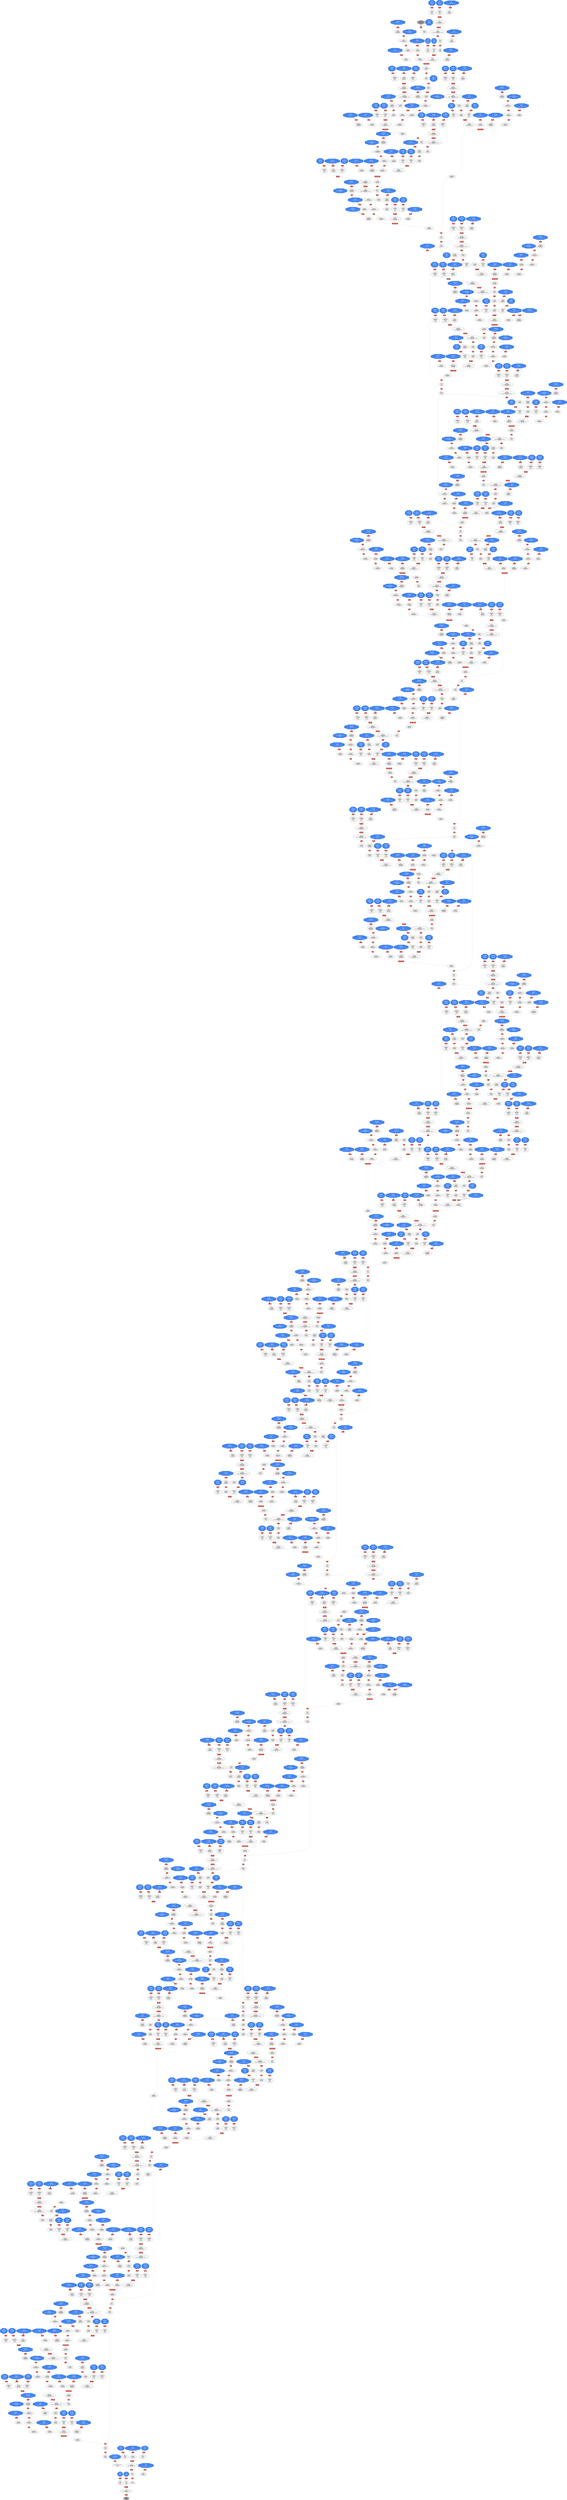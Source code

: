 digraph Computegraph {
	 nslimit=125;
	 "dense/act_quant/FakeQuantWithMinMaxVars" [label="dense/\nact_quant/\nFakeQuantWithMinMaxVars\nType: None", shape=octagon, style=filled, fillcolor="#F5F5F5", fontcolor = "#000000DD"];
	 "dense/act_quant/max/read" [label="dense/\nact_quant/\nmax/\nread\nType: None", shape=octagon, style=filled, fillcolor="#F5F5F5", fontcolor = "#000000DD"];
	 "dense/weights_quant/max/read" [label="dense/\nweights_quant/\nmax/\nread\nType: None", shape=octagon, style=filled, fillcolor="#F5F5F5", fontcolor = "#000000DD"];
	 "dense/weights_quant/min/read" [label="dense/\nweights_quant/\nmin/\nread\nType: None", shape=octagon, style=filled, fillcolor="#F5F5F5", fontcolor = "#000000DD"];
	 "global_average_pooling2d/Mean" [label="global_average_pooling2d/\nMean\nType: None", shape=octagon, style=filled, fillcolor="#F5F5F5", fontcolor = "#000000DD"];
	 "resnet50/activation_48/Relu" [label="resnet50/\nactivation_48/\nRelu\nType: None", shape=octagon, style=filled, fillcolor="#F5F5F5", fontcolor = "#000000DD"];
	 "resnet50/bn5c_branch2c/FusedBatchNorm" [label="resnet50/\nbn5c_branch2c/\nFusedBatchNorm\nType: None", shape=octagon, style=filled, fillcolor="#F5F5F5", fontcolor = "#000000DD"];
	 "resnet50/bn5c_branch2c/FusedBatchNorm_mul" [label="resnet50/\nbn5c_branch2c/\nFusedBatchNorm_mul\nType: None", shape=octagon, style=filled, fillcolor="#F5F5F5", fontcolor = "#000000DD"];
	 "resnet50/bn5c_branch2c/FusedBatchNorm_rsqrt" [label="resnet50/\nbn5c_branch2c/\nFusedBatchNorm_rsqrt\nType: None", shape=octagon, style=filled, fillcolor="#F5F5F5", fontcolor = "#000000DD"];
	 "resnet50/res5c_branch2c/act_quant/FakeQuantWithMinMaxVars" [label="resnet50/\nres5c_branch2c/\nact_quant/\nFakeQuantWithMinMaxVars\nType: None", shape=octagon, style=filled, fillcolor="#F5F5F5", fontcolor = "#000000DD"];
	 "resnet50/res5c_branch2c/BiasAdd" [label="resnet50/\nres5c_branch2c/\nBiasAdd\nType: None", shape=octagon, style=filled, fillcolor="#F5F5F5", fontcolor = "#000000DD"];
	 "resnet50/res5c_branch2c/Conv2D" [label="resnet50/\nres5c_branch2c/\nConv2D\nType: None", shape=octagon, style=filled, fillcolor="#F5F5F5", fontcolor = "#000000DD"];
	 "resnet50/res5c_branch2c/weights_quant/FakeQuantWithMinMaxVars_reordered" [label="resnet50/\nres5c_branch2c/\nweights_quant/\nFakeQuantWithMinMaxVars_reordered\nType: None", shape=octagon, style=filled, fillcolor="#F5F5F5", fontcolor = "#000000DD"];
	 "resnet50/res5c_branch2c/weights_quant/FakeQuantWithMinMaxVars" [label="resnet50/\nres5c_branch2c/\nweights_quant/\nFakeQuantWithMinMaxVars\nType: None", shape=octagon, style=filled, fillcolor="#F5F5F5", fontcolor = "#000000DD"];
	 "resnet50/res5c_branch2c/weights_quant/max/read" [label="resnet50/\nres5c_branch2c/\nweights_quant/\nmax/\nread\nType: None", shape=octagon, style=filled, fillcolor="#F5F5F5", fontcolor = "#000000DD"];
	 "resnet50/bn5c_branch2b/FusedBatchNorm" [label="resnet50/\nbn5c_branch2b/\nFusedBatchNorm\nType: None", shape=octagon, style=filled, fillcolor="#F5F5F5", fontcolor = "#000000DD"];
	 "resnet50/bn5c_branch2b/FusedBatchNorm_mul" [label="resnet50/\nbn5c_branch2b/\nFusedBatchNorm_mul\nType: None", shape=octagon, style=filled, fillcolor="#F5F5F5", fontcolor = "#000000DD"];
	 "resnet50/res5c_branch2b/act_quant/min/read" [label="resnet50/\nres5c_branch2b/\nact_quant/\nmin/\nread\nType: None", shape=octagon, style=filled, fillcolor="#F5F5F5", fontcolor = "#000000DD"];
	 "resnet50/res5c_branch2b/BiasAdd" [label="resnet50/\nres5c_branch2b/\nBiasAdd\nType: None", shape=octagon, style=filled, fillcolor="#F5F5F5", fontcolor = "#000000DD"];
	 "resnet50/res5c_branch2b/weights_quant/FakeQuantWithMinMaxVars_reordered" [label="resnet50/\nres5c_branch2b/\nweights_quant/\nFakeQuantWithMinMaxVars_reordered\nType: None", shape=octagon, style=filled, fillcolor="#F5F5F5", fontcolor = "#000000DD"];
	 "resnet50/res5c_branch2b/weights_quant/FakeQuantWithMinMaxVars" [label="resnet50/\nres5c_branch2b/\nweights_quant/\nFakeQuantWithMinMaxVars\nType: None", shape=octagon, style=filled, fillcolor="#F5F5F5", fontcolor = "#000000DD"];
	 "resnet50/res5c_branch2b/weights_quant/min/read" [label="resnet50/\nres5c_branch2b/\nweights_quant/\nmin/\nread\nType: None", shape=octagon, style=filled, fillcolor="#F5F5F5", fontcolor = "#000000DD"];
	 "resnet50/bn5c_branch2a/FusedBatchNorm" [label="resnet50/\nbn5c_branch2a/\nFusedBatchNorm\nType: None", shape=octagon, style=filled, fillcolor="#F5F5F5", fontcolor = "#000000DD"];
	 "resnet50/bn5c_branch2a/FusedBatchNorm_mul" [label="resnet50/\nbn5c_branch2a/\nFusedBatchNorm_mul\nType: None", shape=octagon, style=filled, fillcolor="#F5F5F5", fontcolor = "#000000DD"];
	 "resnet50/bn5c_branch2a/FusedBatchNorm_rsqrt" [label="resnet50/\nbn5c_branch2a/\nFusedBatchNorm_rsqrt\nType: None", shape=octagon, style=filled, fillcolor="#F5F5F5", fontcolor = "#000000DD"];
	 "resnet50/bn5c_branch2a/FusedBatchNorm_epsilon" [label="resnet50/\nbn5c_branch2a/\nFusedBatchNorm_epsilon\nType: None", shape=octagon, style=filled, fillcolor="#F5F5F5", fontcolor = "#000000DD"];
	 "resnet50/res5c_branch2a/act_quant/max/read" [label="resnet50/\nres5c_branch2a/\nact_quant/\nmax/\nread\nType: None", shape=octagon, style=filled, fillcolor="#F5F5F5", fontcolor = "#000000DD"];
	 "resnet50/res5c_branch2a/act_quant/min/read" [label="resnet50/\nres5c_branch2a/\nact_quant/\nmin/\nread\nType: None", shape=octagon, style=filled, fillcolor="#F5F5F5", fontcolor = "#000000DD"];
	 "resnet50/res5c_branch2a/BiasAdd" [label="resnet50/\nres5c_branch2a/\nBiasAdd\nType: None", shape=octagon, style=filled, fillcolor="#F5F5F5", fontcolor = "#000000DD"];
	 "resnet50/add_14/add" [label="resnet50/\nadd_14/\nadd\nType: None", shape=octagon, style=filled, fillcolor="#F5F5F5", fontcolor = "#000000DD"];
	 "resnet50/bn5b_branch2c/FusedBatchNorm_mul" [label="resnet50/\nbn5b_branch2c/\nFusedBatchNorm_mul\nType: None", shape=octagon, style=filled, fillcolor="#F5F5F5", fontcolor = "#000000DD"];
	 "resnet50/res5b_branch2c/act_quant/FakeQuantWithMinMaxVars" [label="resnet50/\nres5b_branch2c/\nact_quant/\nFakeQuantWithMinMaxVars\nType: None", shape=octagon, style=filled, fillcolor="#F5F5F5", fontcolor = "#000000DD"];
	 "dense/MatMul" [label="dense/\nMatMul\nType: None", shape=octagon, style=filled, fillcolor="#F5F5F5", fontcolor = "#000000DD"];
	 "resnet50/res5b_branch2c/BiasAdd" [label="resnet50/\nres5b_branch2c/\nBiasAdd\nType: None", shape=octagon, style=filled, fillcolor="#F5F5F5", fontcolor = "#000000DD"];
	 "resnet50/res5b_branch2c/weights_quant/FakeQuantWithMinMaxVars_reordered" [label="resnet50/\nres5b_branch2c/\nweights_quant/\nFakeQuantWithMinMaxVars_reordered\nType: None", shape=octagon, style=filled, fillcolor="#F5F5F5", fontcolor = "#000000DD"];
	 "resnet50/res5b_branch2c/weights_quant/min/read" [label="resnet50/\nres5b_branch2c/\nweights_quant/\nmin/\nread\nType: None", shape=octagon, style=filled, fillcolor="#F5F5F5", fontcolor = "#000000DD"];
	 "resnet50/activation_44/Relu" [label="resnet50/\nactivation_44/\nRelu\nType: None", shape=octagon, style=filled, fillcolor="#F5F5F5", fontcolor = "#000000DD"];
	 "resnet50/bn5b_branch2b/FusedBatchNorm_epsilon" [label="resnet50/\nbn5b_branch2b/\nFusedBatchNorm_epsilon\nType: None", shape=octagon, style=filled, fillcolor="#F5F5F5", fontcolor = "#000000DD"];
	 "resnet50/res5b_branch2b/act_quant/max/read" [label="resnet50/\nres5b_branch2b/\nact_quant/\nmax/\nread\nType: None", shape=octagon, style=filled, fillcolor="#F5F5F5", fontcolor = "#000000DD"];
	 "resnet50/res5b_branch2b/weights_quant/FakeQuantWithMinMaxVars_reordered" [label="resnet50/\nres5b_branch2b/\nweights_quant/\nFakeQuantWithMinMaxVars_reordered\nType: None", shape=octagon, style=filled, fillcolor="#F5F5F5", fontcolor = "#000000DD"];
	 "resnet50/res5b_branch2b/weights_quant/FakeQuantWithMinMaxVars" [label="resnet50/\nres5b_branch2b/\nweights_quant/\nFakeQuantWithMinMaxVars\nType: None", shape=octagon, style=filled, fillcolor="#F5F5F5", fontcolor = "#000000DD"];
	 "resnet50/bn5b_branch2a/FusedBatchNorm_mul" [label="resnet50/\nbn5b_branch2a/\nFusedBatchNorm_mul\nType: None", shape=octagon, style=filled, fillcolor="#F5F5F5", fontcolor = "#000000DD"];
	 "resnet50/bn5b_branch2a/FusedBatchNorm_epsilon" [label="resnet50/\nbn5b_branch2a/\nFusedBatchNorm_epsilon\nType: None", shape=octagon, style=filled, fillcolor="#F5F5F5", fontcolor = "#000000DD"];
	 "resnet50/res5b_branch2a/BiasAdd" [label="resnet50/\nres5b_branch2a/\nBiasAdd\nType: None", shape=octagon, style=filled, fillcolor="#F5F5F5", fontcolor = "#000000DD"];
	 "resnet50/res5b_branch2a/Conv2D" [label="resnet50/\nres5b_branch2a/\nConv2D\nType: None", shape=octagon, style=filled, fillcolor="#F5F5F5", fontcolor = "#000000DD"];
	 "resnet50/res5b_branch2a/weights_quant/min/read" [label="resnet50/\nres5b_branch2a/\nweights_quant/\nmin/\nread\nType: None", shape=octagon, style=filled, fillcolor="#F5F5F5", fontcolor = "#000000DD"];
	 "resnet50/bn5a_branch2c/FusedBatchNorm_epsilon" [label="resnet50/\nbn5a_branch2c/\nFusedBatchNorm_epsilon\nType: None", shape=octagon, style=filled, fillcolor="#F5F5F5", fontcolor = "#000000DD"];
	 "resnet50/res5a_branch2c/BiasAdd" [label="resnet50/\nres5a_branch2c/\nBiasAdd\nType: None", shape=octagon, style=filled, fillcolor="#F5F5F5", fontcolor = "#000000DD"];
	 "resnet50/res5a_branch2c/Conv2D" [label="resnet50/\nres5a_branch2c/\nConv2D\nType: None", shape=octagon, style=filled, fillcolor="#F5F5F5", fontcolor = "#000000DD"];
	 "resnet50/res5a_branch2c/weights_quant/FakeQuantWithMinMaxVars_reordered" [label="resnet50/\nres5a_branch2c/\nweights_quant/\nFakeQuantWithMinMaxVars_reordered\nType: None", shape=octagon, style=filled, fillcolor="#F5F5F5", fontcolor = "#000000DD"];
	 "resnet50/res5a_branch2c/weights_quant/FakeQuantWithMinMaxVars" [label="resnet50/\nres5a_branch2c/\nweights_quant/\nFakeQuantWithMinMaxVars\nType: None", shape=octagon, style=filled, fillcolor="#F5F5F5", fontcolor = "#000000DD"];
	 "resnet50/bn5a_branch1/FusedBatchNorm" [label="resnet50/\nbn5a_branch1/\nFusedBatchNorm\nType: None", shape=octagon, style=filled, fillcolor="#F5F5F5", fontcolor = "#000000DD"];
	 "resnet50/res5a_branch1/weights_quant/FakeQuantWithMinMaxVars_reordered" [label="resnet50/\nres5a_branch1/\nweights_quant/\nFakeQuantWithMinMaxVars_reordered\nType: None", shape=octagon, style=filled, fillcolor="#F5F5F5", fontcolor = "#000000DD"];
	 "resnet50/res5a_branch1/weights_quant/FakeQuantWithMinMaxVars" [label="resnet50/\nres5a_branch1/\nweights_quant/\nFakeQuantWithMinMaxVars\nType: None", shape=octagon, style=filled, fillcolor="#F5F5F5", fontcolor = "#000000DD"];
	 "resnet50/res5a_branch1/weights_quant/max/read" [label="resnet50/\nres5a_branch1/\nweights_quant/\nmax/\nread\nType: None", shape=octagon, style=filled, fillcolor="#F5F5F5", fontcolor = "#000000DD"];
	 "resnet50/res5a_branch1/weights_quant/min/read" [label="resnet50/\nres5a_branch1/\nweights_quant/\nmin/\nread\nType: None", shape=octagon, style=filled, fillcolor="#F5F5F5", fontcolor = "#000000DD"];
	 "resnet50/bn5a_branch2b/FusedBatchNorm" [label="resnet50/\nbn5a_branch2b/\nFusedBatchNorm\nType: None", shape=octagon, style=filled, fillcolor="#F5F5F5", fontcolor = "#000000DD"];
	 "resnet50/res5a_branch2b/act_quant/max/read" [label="resnet50/\nres5a_branch2b/\nact_quant/\nmax/\nread\nType: None", shape=octagon, style=filled, fillcolor="#F5F5F5", fontcolor = "#000000DD"];
	 "resnet50/res5a_branch2b/act_quant/min/read" [label="resnet50/\nres5a_branch2b/\nact_quant/\nmin/\nread\nType: None", shape=octagon, style=filled, fillcolor="#F5F5F5", fontcolor = "#000000DD"];
	 "resnet50/res5a_branch2b/BiasAdd" [label="resnet50/\nres5a_branch2b/\nBiasAdd\nType: None", shape=octagon, style=filled, fillcolor="#F5F5F5", fontcolor = "#000000DD"];
	 "resnet50/res5a_branch2b/Conv2D" [label="resnet50/\nres5a_branch2b/\nConv2D\nType: None", shape=octagon, style=filled, fillcolor="#F5F5F5", fontcolor = "#000000DD"];
	 "resnet50/res5a_branch2b/weights_quant/FakeQuantWithMinMaxVars_reordered" [label="resnet50/\nres5a_branch2b/\nweights_quant/\nFakeQuantWithMinMaxVars_reordered\nType: None", shape=octagon, style=filled, fillcolor="#F5F5F5", fontcolor = "#000000DD"];
	 "resnet50/res5a_branch2b/weights_quant/max/read" [label="resnet50/\nres5a_branch2b/\nweights_quant/\nmax/\nread\nType: None", shape=octagon, style=filled, fillcolor="#F5F5F5", fontcolor = "#000000DD"];
	 "resnet50/activation_40/Relu" [label="resnet50/\nactivation_40/\nRelu\nType: None", shape=octagon, style=filled, fillcolor="#F5F5F5", fontcolor = "#000000DD"];
	 "resnet50/bn5a_branch1/FusedBatchNorm_rsqrt" [label="resnet50/\nbn5a_branch1/\nFusedBatchNorm_rsqrt\nType: None", shape=octagon, style=filled, fillcolor="#F5F5F5", fontcolor = "#000000DD"];
	 "resnet50/bn5a_branch2a/FusedBatchNorm_rsqrt" [label="resnet50/\nbn5a_branch2a/\nFusedBatchNorm_rsqrt\nType: None", shape=octagon, style=filled, fillcolor="#F5F5F5", fontcolor = "#000000DD"];
	 "resnet50/bn5a_branch2a/FusedBatchNorm_epsilon" [label="resnet50/\nbn5a_branch2a/\nFusedBatchNorm_epsilon\nType: None", shape=octagon, style=filled, fillcolor="#F5F5F5", fontcolor = "#000000DD"];
	 "resnet50/res5a_branch2a/act_quant/min/read" [label="resnet50/\nres5a_branch2a/\nact_quant/\nmin/\nread\nType: None", shape=octagon, style=filled, fillcolor="#F5F5F5", fontcolor = "#000000DD"];
	 "resnet50/res5a_branch2a/BiasAdd" [label="resnet50/\nres5a_branch2a/\nBiasAdd\nType: None", shape=octagon, style=filled, fillcolor="#F5F5F5", fontcolor = "#000000DD"];
	 "resnet50/res5a_branch2a/Conv2D" [label="resnet50/\nres5a_branch2a/\nConv2D\nType: None", shape=octagon, style=filled, fillcolor="#F5F5F5", fontcolor = "#000000DD"];
	 "resnet50/res5a_branch2a/weights_quant/max/read" [label="resnet50/\nres5a_branch2a/\nweights_quant/\nmax/\nread\nType: None", shape=octagon, style=filled, fillcolor="#F5F5F5", fontcolor = "#000000DD"];
	 "resnet50/res5a_branch2a/weights_quant/min/read" [label="resnet50/\nres5a_branch2a/\nweights_quant/\nmin/\nread\nType: None", shape=octagon, style=filled, fillcolor="#F5F5F5", fontcolor = "#000000DD"];
	 "resnet50/bn4f_branch2c/FusedBatchNorm_epsilon" [label="resnet50/\nbn4f_branch2c/\nFusedBatchNorm_epsilon\nType: None", shape=octagon, style=filled, fillcolor="#F5F5F5", fontcolor = "#000000DD"];
	 "resnet50/res4f_branch2c/act_quant/max/read" [label="resnet50/\nres4f_branch2c/\nact_quant/\nmax/\nread\nType: None", shape=octagon, style=filled, fillcolor="#F5F5F5", fontcolor = "#000000DD"];
	 "resnet50/res4f_branch2c/act_quant/min/read" [label="resnet50/\nres4f_branch2c/\nact_quant/\nmin/\nread\nType: None", shape=octagon, style=filled, fillcolor="#F5F5F5", fontcolor = "#000000DD"];
	 "resnet50/res4f_branch2c/BiasAdd" [label="resnet50/\nres4f_branch2c/\nBiasAdd\nType: None", shape=octagon, style=filled, fillcolor="#F5F5F5", fontcolor = "#000000DD"];
	 "resnet50/res4f_branch2c/Conv2D" [label="resnet50/\nres4f_branch2c/\nConv2D\nType: None", shape=octagon, style=filled, fillcolor="#F5F5F5", fontcolor = "#000000DD"];
	 "resnet50/res4f_branch2c/weights_quant/FakeQuantWithMinMaxVars" [label="resnet50/\nres4f_branch2c/\nweights_quant/\nFakeQuantWithMinMaxVars\nType: None", shape=octagon, style=filled, fillcolor="#F5F5F5", fontcolor = "#000000DD"];
	 "resnet50/bn4f_branch2b/FusedBatchNorm_epsilon" [label="resnet50/\nbn4f_branch2b/\nFusedBatchNorm_epsilon\nType: None", shape=octagon, style=filled, fillcolor="#F5F5F5", fontcolor = "#000000DD"];
	 "resnet50/res4f_branch2b/Conv2D" [label="resnet50/\nres4f_branch2b/\nConv2D\nType: None", shape=octagon, style=filled, fillcolor="#F5F5F5", fontcolor = "#000000DD"];
	 "resnet50/res4f_branch2b/weights_quant/FakeQuantWithMinMaxVars" [label="resnet50/\nres4f_branch2b/\nweights_quant/\nFakeQuantWithMinMaxVars\nType: None", shape=octagon, style=filled, fillcolor="#F5F5F5", fontcolor = "#000000DD"];
	 "resnet50/res4f_branch2b/weights_quant/max/read" [label="resnet50/\nres4f_branch2b/\nweights_quant/\nmax/\nread\nType: None", shape=octagon, style=filled, fillcolor="#F5F5F5", fontcolor = "#000000DD"];
	 "resnet50/res4f_branch2b/weights_quant/min/read" [label="resnet50/\nres4f_branch2b/\nweights_quant/\nmin/\nread\nType: None", shape=octagon, style=filled, fillcolor="#F5F5F5", fontcolor = "#000000DD"];
	 "resnet50/activation_37/Relu" [label="resnet50/\nactivation_37/\nRelu\nType: None", shape=octagon, style=filled, fillcolor="#F5F5F5", fontcolor = "#000000DD"];
	 "resnet50/bn4f_branch2a/FusedBatchNorm" [label="resnet50/\nbn4f_branch2a/\nFusedBatchNorm\nType: None", shape=octagon, style=filled, fillcolor="#F5F5F5", fontcolor = "#000000DD"];
	 "resnet50/res4f_branch2a/act_quant/FakeQuantWithMinMaxVars" [label="resnet50/\nres4f_branch2a/\nact_quant/\nFakeQuantWithMinMaxVars\nType: None", shape=octagon, style=filled, fillcolor="#F5F5F5", fontcolor = "#000000DD"];
	 "resnet50/res4f_branch2a/act_quant/max/read" [label="resnet50/\nres4f_branch2a/\nact_quant/\nmax/\nread\nType: None", shape=octagon, style=filled, fillcolor="#F5F5F5", fontcolor = "#000000DD"];
	 "resnet50/res4f_branch2a/Conv2D" [label="resnet50/\nres4f_branch2a/\nConv2D\nType: None", shape=octagon, style=filled, fillcolor="#F5F5F5", fontcolor = "#000000DD"];
	 "resnet50/res4f_branch2a/weights_quant/FakeQuantWithMinMaxVars_reordered" [label="resnet50/\nres4f_branch2a/\nweights_quant/\nFakeQuantWithMinMaxVars_reordered\nType: None", shape=octagon, style=filled, fillcolor="#F5F5F5", fontcolor = "#000000DD"];
	 "dense/act_quant/min/read" [label="dense/\nact_quant/\nmin/\nread\nType: None", shape=octagon, style=filled, fillcolor="#F5F5F5", fontcolor = "#000000DD"];
	 "resnet50/res4f_branch2a/weights_quant/FakeQuantWithMinMaxVars" [label="resnet50/\nres4f_branch2a/\nweights_quant/\nFakeQuantWithMinMaxVars\nType: None", shape=octagon, style=filled, fillcolor="#F5F5F5", fontcolor = "#000000DD"];
	 "resnet50/res4e_branch2c/BiasAdd" [label="resnet50/\nres4e_branch2c/\nBiasAdd\nType: None", shape=octagon, style=filled, fillcolor="#F5F5F5", fontcolor = "#000000DD"];
	 "resnet50/res4e_branch2c/Conv2D" [label="resnet50/\nres4e_branch2c/\nConv2D\nType: None", shape=octagon, style=filled, fillcolor="#F5F5F5", fontcolor = "#000000DD"];
	 "resnet50/res4e_branch2c/weights_quant/FakeQuantWithMinMaxVars_reordered" [label="resnet50/\nres4e_branch2c/\nweights_quant/\nFakeQuantWithMinMaxVars_reordered\nType: None", shape=octagon, style=filled, fillcolor="#F5F5F5", fontcolor = "#000000DD"];
	 "resnet50/activation_35/Relu" [label="resnet50/\nactivation_35/\nRelu\nType: None", shape=octagon, style=filled, fillcolor="#F5F5F5", fontcolor = "#000000DD"];
	 "resnet50/bn4e_branch2b/FusedBatchNorm_mul" [label="resnet50/\nbn4e_branch2b/\nFusedBatchNorm_mul\nType: None", shape=octagon, style=filled, fillcolor="#F5F5F5", fontcolor = "#000000DD"];
	 "resnet50/res4e_branch2b/act_quant/max/read" [label="resnet50/\nres4e_branch2b/\nact_quant/\nmax/\nread\nType: None", shape=octagon, style=filled, fillcolor="#F5F5F5", fontcolor = "#000000DD"];
	 "resnet50/res4e_branch2b/act_quant/min/read" [label="resnet50/\nres4e_branch2b/\nact_quant/\nmin/\nread\nType: None", shape=octagon, style=filled, fillcolor="#F5F5F5", fontcolor = "#000000DD"];
	 "resnet50/res4e_branch2b/BiasAdd" [label="resnet50/\nres4e_branch2b/\nBiasAdd\nType: None", shape=octagon, style=filled, fillcolor="#F5F5F5", fontcolor = "#000000DD"];
	 "resnet50/res4e_branch2b/weights_quant/FakeQuantWithMinMaxVars_reordered" [label="resnet50/\nres4e_branch2b/\nweights_quant/\nFakeQuantWithMinMaxVars_reordered\nType: None", shape=octagon, style=filled, fillcolor="#F5F5F5", fontcolor = "#000000DD"];
	 "resnet50/res4e_branch2b/weights_quant/FakeQuantWithMinMaxVars" [label="resnet50/\nres4e_branch2b/\nweights_quant/\nFakeQuantWithMinMaxVars\nType: None", shape=octagon, style=filled, fillcolor="#F5F5F5", fontcolor = "#000000DD"];
	 "resnet50/activation_34/Relu" [label="resnet50/\nactivation_34/\nRelu\nType: None", shape=octagon, style=filled, fillcolor="#F5F5F5", fontcolor = "#000000DD"];
	 "resnet50/bn4e_branch2a/FusedBatchNorm" [label="resnet50/\nbn4e_branch2a/\nFusedBatchNorm\nType: None", shape=octagon, style=filled, fillcolor="#F5F5F5", fontcolor = "#000000DD"];
	 "resnet50/bn4e_branch2a/FusedBatchNorm_rsqrt" [label="resnet50/\nbn4e_branch2a/\nFusedBatchNorm_rsqrt\nType: None", shape=octagon, style=filled, fillcolor="#F5F5F5", fontcolor = "#000000DD"];
	 "resnet50/bn4e_branch2a/FusedBatchNorm_epsilon" [label="resnet50/\nbn4e_branch2a/\nFusedBatchNorm_epsilon\nType: None", shape=octagon, style=filled, fillcolor="#F5F5F5", fontcolor = "#000000DD"];
	 "resnet50/res4e_branch2c/weights_quant/min/read" [label="resnet50/\nres4e_branch2c/\nweights_quant/\nmin/\nread\nType: None", shape=octagon, style=filled, fillcolor="#F5F5F5", fontcolor = "#000000DD"];
	 "resnet50/res4e_branch2a/BiasAdd" [label="resnet50/\nres4e_branch2a/\nBiasAdd\nType: None", shape=octagon, style=filled, fillcolor="#F5F5F5", fontcolor = "#000000DD"];
	 "resnet50/res4e_branch2a/Conv2D" [label="resnet50/\nres4e_branch2a/\nConv2D\nType: None", shape=octagon, style=filled, fillcolor="#F5F5F5", fontcolor = "#000000DD"];
	 "resnet50/add_10/add" [label="resnet50/\nadd_10/\nadd\nType: None", shape=octagon, style=filled, fillcolor="#F5F5F5", fontcolor = "#000000DD"];
	 "resnet50/bn4d_branch2c/FusedBatchNorm" [label="resnet50/\nbn4d_branch2c/\nFusedBatchNorm\nType: None", shape=octagon, style=filled, fillcolor="#F5F5F5", fontcolor = "#000000DD"];
	 "resnet50/bn4d_branch2c/FusedBatchNorm_mul" [label="resnet50/\nbn4d_branch2c/\nFusedBatchNorm_mul\nType: None", shape=octagon, style=filled, fillcolor="#F5F5F5", fontcolor = "#000000DD"];
	 "resnet50/res4d_branch2c/Conv2D" [label="resnet50/\nres4d_branch2c/\nConv2D\nType: None", shape=octagon, style=filled, fillcolor="#F5F5F5", fontcolor = "#000000DD"];
	 "resnet50/res4d_branch2c/weights_quant/FakeQuantWithMinMaxVars_reordered" [label="resnet50/\nres4d_branch2c/\nweights_quant/\nFakeQuantWithMinMaxVars_reordered\nType: None", shape=octagon, style=filled, fillcolor="#F5F5F5", fontcolor = "#000000DD"];
	 "resnet50/res4d_branch2c/weights_quant/min/read" [label="resnet50/\nres4d_branch2c/\nweights_quant/\nmin/\nread\nType: None", shape=octagon, style=filled, fillcolor="#F5F5F5", fontcolor = "#000000DD"];
	 "resnet50/bn4d_branch2b/FusedBatchNorm_epsilon" [label="resnet50/\nbn4d_branch2b/\nFusedBatchNorm_epsilon\nType: None", shape=octagon, style=filled, fillcolor="#F5F5F5", fontcolor = "#000000DD"];
	 "resnet50/res4d_branch2b/act_quant/max/read" [label="resnet50/\nres4d_branch2b/\nact_quant/\nmax/\nread\nType: None", shape=octagon, style=filled, fillcolor="#F5F5F5", fontcolor = "#000000DD"];
	 "resnet50/res4d_branch2b/weights_quant/FakeQuantWithMinMaxVars_reordered" [label="resnet50/\nres4d_branch2b/\nweights_quant/\nFakeQuantWithMinMaxVars_reordered\nType: None", shape=octagon, style=filled, fillcolor="#F5F5F5", fontcolor = "#000000DD"];
	 "resnet50/activation_31/Relu" [label="resnet50/\nactivation_31/\nRelu\nType: None", shape=octagon, style=filled, fillcolor="#F5F5F5", fontcolor = "#000000DD"];
	 "resnet50/activation_45/Relu" [label="resnet50/\nactivation_45/\nRelu\nType: None", shape=octagon, style=filled, fillcolor="#F5F5F5", fontcolor = "#000000DD"];
	 "resnet50/bn4d_branch2a/FusedBatchNorm" [label="resnet50/\nbn4d_branch2a/\nFusedBatchNorm\nType: None", shape=octagon, style=filled, fillcolor="#F5F5F5", fontcolor = "#000000DD"];
	 "resnet50/bn4d_branch2a/FusedBatchNorm_rsqrt" [label="resnet50/\nbn4d_branch2a/\nFusedBatchNorm_rsqrt\nType: None", shape=octagon, style=filled, fillcolor="#F5F5F5", fontcolor = "#000000DD"];
	 "resnet50/bn4d_branch2a/FusedBatchNorm_epsilon" [label="resnet50/\nbn4d_branch2a/\nFusedBatchNorm_epsilon\nType: None", shape=octagon, style=filled, fillcolor="#F5F5F5", fontcolor = "#000000DD"];
	 "resnet50/res4d_branch2a/act_quant/min/read" [label="resnet50/\nres4d_branch2a/\nact_quant/\nmin/\nread\nType: None", shape=octagon, style=filled, fillcolor="#F5F5F5", fontcolor = "#000000DD"];
	 "resnet50/res5b_branch2b/weights_quant/max/read" [label="resnet50/\nres5b_branch2b/\nweights_quant/\nmax/\nread\nType: None", shape=octagon, style=filled, fillcolor="#F5F5F5", fontcolor = "#000000DD"];
	 "resnet50/res4d_branch2a/BiasAdd" [label="resnet50/\nres4d_branch2a/\nBiasAdd\nType: None", shape=octagon, style=filled, fillcolor="#F5F5F5", fontcolor = "#000000DD"];
	 "resnet50/res4d_branch2a/Conv2D" [label="resnet50/\nres4d_branch2a/\nConv2D\nType: None", shape=octagon, style=filled, fillcolor="#F5F5F5", fontcolor = "#000000DD"];
	 "resnet50/res4d_branch2a/weights_quant/FakeQuantWithMinMaxVars_reordered" [label="resnet50/\nres4d_branch2a/\nweights_quant/\nFakeQuantWithMinMaxVars_reordered\nType: None", shape=octagon, style=filled, fillcolor="#F5F5F5", fontcolor = "#000000DD"];
	 "resnet50/res4d_branch2a/weights_quant/min/read" [label="resnet50/\nres4d_branch2a/\nweights_quant/\nmin/\nread\nType: None", shape=octagon, style=filled, fillcolor="#F5F5F5", fontcolor = "#000000DD"];
	 "resnet50/bn4c_branch2c/FusedBatchNorm_mul" [label="resnet50/\nbn4c_branch2c/\nFusedBatchNorm_mul\nType: None", shape=octagon, style=filled, fillcolor="#F5F5F5", fontcolor = "#000000DD"];
	 "resnet50/bn4c_branch2c/FusedBatchNorm_rsqrt" [label="resnet50/\nbn4c_branch2c/\nFusedBatchNorm_rsqrt\nType: None", shape=octagon, style=filled, fillcolor="#F5F5F5", fontcolor = "#000000DD"];
	 "resnet50/activation_41/Relu" [label="resnet50/\nactivation_41/\nRelu\nType: None", shape=octagon, style=filled, fillcolor="#F5F5F5", fontcolor = "#000000DD"];
	 "resnet50/bn4c_branch2c/FusedBatchNorm_epsilon" [label="resnet50/\nbn4c_branch2c/\nFusedBatchNorm_epsilon\nType: None", shape=octagon, style=filled, fillcolor="#F5F5F5", fontcolor = "#000000DD"];
	 "resnet50/res4c_branch2c/act_quant/max/read" [label="resnet50/\nres4c_branch2c/\nact_quant/\nmax/\nread\nType: None", shape=octagon, style=filled, fillcolor="#F5F5F5", fontcolor = "#000000DD"];
	 "resnet50/res4c_branch2c/act_quant/min/read" [label="resnet50/\nres4c_branch2c/\nact_quant/\nmin/\nread\nType: None", shape=octagon, style=filled, fillcolor="#F5F5F5", fontcolor = "#000000DD"];
	 "resnet50/res4c_branch2c/weights_quant/FakeQuantWithMinMaxVars_reordered" [label="resnet50/\nres4c_branch2c/\nweights_quant/\nFakeQuantWithMinMaxVars_reordered\nType: None", shape=octagon, style=filled, fillcolor="#F5F5F5", fontcolor = "#000000DD"];
	 "resnet50/res5b_branch2a/weights_quant/max/read" [label="resnet50/\nres5b_branch2a/\nweights_quant/\nmax/\nread\nType: None", shape=octagon, style=filled, fillcolor="#F5F5F5", fontcolor = "#000000DD"];
	 "resnet50/res4c_branch2c/weights_quant/FakeQuantWithMinMaxVars" [label="resnet50/\nres4c_branch2c/\nweights_quant/\nFakeQuantWithMinMaxVars\nType: None", shape=octagon, style=filled, fillcolor="#F5F5F5", fontcolor = "#000000DD"];
	 "resnet50/res4c_branch2c/weights_quant/max/read" [label="resnet50/\nres4c_branch2c/\nweights_quant/\nmax/\nread\nType: None", shape=octagon, style=filled, fillcolor="#F5F5F5", fontcolor = "#000000DD"];
	 "resnet50/res4c_branch2c/weights_quant/min/read" [label="resnet50/\nres4c_branch2c/\nweights_quant/\nmin/\nread\nType: None", shape=octagon, style=filled, fillcolor="#F5F5F5", fontcolor = "#000000DD"];
	 "resnet50/bn4c_branch2b/FusedBatchNorm" [label="resnet50/\nbn4c_branch2b/\nFusedBatchNorm\nType: None", shape=octagon, style=filled, fillcolor="#F5F5F5", fontcolor = "#000000DD"];
	 "resnet50/bn4c_branch2b/FusedBatchNorm_rsqrt" [label="resnet50/\nbn4c_branch2b/\nFusedBatchNorm_rsqrt\nType: None", shape=octagon, style=filled, fillcolor="#F5F5F5", fontcolor = "#000000DD"];
	 "resnet50/res4c_branch2b/act_quant/FakeQuantWithMinMaxVars" [label="resnet50/\nres4c_branch2b/\nact_quant/\nFakeQuantWithMinMaxVars\nType: None", shape=octagon, style=filled, fillcolor="#F5F5F5", fontcolor = "#000000DD"];
	 "resnet50/res4c_branch2b/BiasAdd" [label="resnet50/\nres4c_branch2b/\nBiasAdd\nType: None", shape=octagon, style=filled, fillcolor="#F5F5F5", fontcolor = "#000000DD"];
	 "resnet50/res4c_branch2b/Conv2D" [label="resnet50/\nres4c_branch2b/\nConv2D\nType: None", shape=octagon, style=filled, fillcolor="#F5F5F5", fontcolor = "#000000DD"];
	 "resnet50/res4c_branch2b/weights_quant/FakeQuantWithMinMaxVars" [label="resnet50/\nres4c_branch2b/\nweights_quant/\nFakeQuantWithMinMaxVars\nType: None", shape=octagon, style=filled, fillcolor="#F5F5F5", fontcolor = "#000000DD"];
	 "resnet50/res4c_branch2b/weights_quant/max/read" [label="resnet50/\nres4c_branch2b/\nweights_quant/\nmax/\nread\nType: None", shape=octagon, style=filled, fillcolor="#F5F5F5", fontcolor = "#000000DD"];
	 "resnet50/bn4c_branch2a/FusedBatchNorm_mul" [label="resnet50/\nbn4c_branch2a/\nFusedBatchNorm_mul\nType: None", shape=octagon, style=filled, fillcolor="#F5F5F5", fontcolor = "#000000DD"];
	 "resnet50/bn4c_branch2a/FusedBatchNorm_epsilon" [label="resnet50/\nbn4c_branch2a/\nFusedBatchNorm_epsilon\nType: None", shape=octagon, style=filled, fillcolor="#F5F5F5", fontcolor = "#000000DD"];
	 "resnet50/res4c_branch2a/act_quant/max/read" [label="resnet50/\nres4c_branch2a/\nact_quant/\nmax/\nread\nType: None", shape=octagon, style=filled, fillcolor="#F5F5F5", fontcolor = "#000000DD"];
	 "resnet50/activation_38/Relu" [label="resnet50/\nactivation_38/\nRelu\nType: None", shape=octagon, style=filled, fillcolor="#F5F5F5", fontcolor = "#000000DD"];
	 "resnet50/res4c_branch2a/weights_quant/min/read" [label="resnet50/\nres4c_branch2a/\nweights_quant/\nmin/\nread\nType: None", shape=octagon, style=filled, fillcolor="#F5F5F5", fontcolor = "#000000DD"];
	 "resnet50/bn4b_branch2c/FusedBatchNorm_epsilon" [label="resnet50/\nbn4b_branch2c/\nFusedBatchNorm_epsilon\nType: None", shape=octagon, style=filled, fillcolor="#F5F5F5", fontcolor = "#000000DD"];
	 "resnet50/res4b_branch2c/act_quant/FakeQuantWithMinMaxVars" [label="resnet50/\nres4b_branch2c/\nact_quant/\nFakeQuantWithMinMaxVars\nType: None", shape=octagon, style=filled, fillcolor="#F5F5F5", fontcolor = "#000000DD"];
	 "resnet50/res4b_branch2c/act_quant/min/read" [label="resnet50/\nres4b_branch2c/\nact_quant/\nmin/\nread\nType: None", shape=octagon, style=filled, fillcolor="#F5F5F5", fontcolor = "#000000DD"];
	 "resnet50/res4b_branch2c/Conv2D" [label="resnet50/\nres4b_branch2c/\nConv2D\nType: None", shape=octagon, style=filled, fillcolor="#F5F5F5", fontcolor = "#000000DD"];
	 "resnet50/res4b_branch2c/weights_quant/FakeQuantWithMinMaxVars" [label="resnet50/\nres4b_branch2c/\nweights_quant/\nFakeQuantWithMinMaxVars\nType: None", shape=octagon, style=filled, fillcolor="#F5F5F5", fontcolor = "#000000DD"];
	 "resnet50/res4b_branch2c/weights_quant/min/read" [label="resnet50/\nres4b_branch2c/\nweights_quant/\nmin/\nread\nType: None", shape=octagon, style=filled, fillcolor="#F5F5F5", fontcolor = "#000000DD"];
	 "resnet50/bn4e_branch2c/FusedBatchNorm_mul" [label="resnet50/\nbn4e_branch2c/\nFusedBatchNorm_mul\nType: None", shape=octagon, style=filled, fillcolor="#F5F5F5", fontcolor = "#000000DD"];
	 "resnet50/activation_26/Relu" [label="resnet50/\nactivation_26/\nRelu\nType: None", shape=octagon, style=filled, fillcolor="#F5F5F5", fontcolor = "#000000DD"];
	 "resnet50/bn4b_branch2b/FusedBatchNorm_rsqrt" [label="resnet50/\nbn4b_branch2b/\nFusedBatchNorm_rsqrt\nType: None", shape=octagon, style=filled, fillcolor="#F5F5F5", fontcolor = "#000000DD"];
	 "resnet50/res4b_branch2b/act_quant/FakeQuantWithMinMaxVars" [label="resnet50/\nres4b_branch2b/\nact_quant/\nFakeQuantWithMinMaxVars\nType: None", shape=octagon, style=filled, fillcolor="#F5F5F5", fontcolor = "#000000DD"];
	 "resnet50/res4b_branch2b/act_quant/max/read" [label="resnet50/\nres4b_branch2b/\nact_quant/\nmax/\nread\nType: None", shape=octagon, style=filled, fillcolor="#F5F5F5", fontcolor = "#000000DD"];
	 "resnet50/res4b_branch2b/BiasAdd" [label="resnet50/\nres4b_branch2b/\nBiasAdd\nType: None", shape=octagon, style=filled, fillcolor="#F5F5F5", fontcolor = "#000000DD"];
	 "resnet50/res4b_branch2b/Conv2D" [label="resnet50/\nres4b_branch2b/\nConv2D\nType: None", shape=octagon, style=filled, fillcolor="#F5F5F5", fontcolor = "#000000DD"];
	 "resnet50/res4b_branch2b/weights_quant/FakeQuantWithMinMaxVars" [label="resnet50/\nres4b_branch2b/\nweights_quant/\nFakeQuantWithMinMaxVars\nType: None", shape=octagon, style=filled, fillcolor="#F5F5F5", fontcolor = "#000000DD"];
	 "resnet50/res4b_branch2b/weights_quant/max/read" [label="resnet50/\nres4b_branch2b/\nweights_quant/\nmax/\nread\nType: None", shape=octagon, style=filled, fillcolor="#F5F5F5", fontcolor = "#000000DD"];
	 "resnet50/res4b_branch2b/weights_quant/min/read" [label="resnet50/\nres4b_branch2b/\nweights_quant/\nmin/\nread\nType: None", shape=octagon, style=filled, fillcolor="#F5F5F5", fontcolor = "#000000DD"];
	 "resnet50/res5c_branch2b/weights_quant/max/read" [label="resnet50/\nres5c_branch2b/\nweights_quant/\nmax/\nread\nType: None", shape=octagon, style=filled, fillcolor="#F5F5F5", fontcolor = "#000000DD"];
	 "resnet50/activation_25/Relu" [label="resnet50/\nactivation_25/\nRelu\nType: None", shape=octagon, style=filled, fillcolor="#F5F5F5", fontcolor = "#000000DD"];
	 "resnet50/bn5a_branch2b/FusedBatchNorm_epsilon" [label="resnet50/\nbn5a_branch2b/\nFusedBatchNorm_epsilon\nType: None", shape=octagon, style=filled, fillcolor="#F5F5F5", fontcolor = "#000000DD"];
	 "resnet50/res4f_branch2a/weights_quant/min/read" [label="resnet50/\nres4f_branch2a/\nweights_quant/\nmin/\nread\nType: None", shape=octagon, style=filled, fillcolor="#F5F5F5", fontcolor = "#000000DD"];
	 "resnet50/bn4b_branch2a/FusedBatchNorm" [label="resnet50/\nbn4b_branch2a/\nFusedBatchNorm\nType: None", shape=octagon, style=filled, fillcolor="#F5F5F5", fontcolor = "#000000DD"];
	 "resnet50/bn4b_branch2a/FusedBatchNorm_rsqrt" [label="resnet50/\nbn4b_branch2a/\nFusedBatchNorm_rsqrt\nType: None", shape=octagon, style=filled, fillcolor="#F5F5F5", fontcolor = "#000000DD"];
	 "resnet50/bn4b_branch2a/FusedBatchNorm_epsilon" [label="resnet50/\nbn4b_branch2a/\nFusedBatchNorm_epsilon\nType: None", shape=octagon, style=filled, fillcolor="#F5F5F5", fontcolor = "#000000DD"];
	 "resnet50/res4b_branch2a/act_quant/FakeQuantWithMinMaxVars" [label="resnet50/\nres4b_branch2a/\nact_quant/\nFakeQuantWithMinMaxVars\nType: None", shape=octagon, style=filled, fillcolor="#F5F5F5", fontcolor = "#000000DD"];
	 "resnet50/res4b_branch2a/weights_quant/max/read" [label="resnet50/\nres4b_branch2a/\nweights_quant/\nmax/\nread\nType: None", shape=octagon, style=filled, fillcolor="#F5F5F5", fontcolor = "#000000DD"];
	 "resnet50/add_7/add" [label="resnet50/\nadd_7/\nadd\nType: None", shape=octagon, style=filled, fillcolor="#F5F5F5", fontcolor = "#000000DD"];
	 "resnet50/bn4a_branch1/FusedBatchNorm_mul" [label="resnet50/\nbn4a_branch1/\nFusedBatchNorm_mul\nType: None", shape=octagon, style=filled, fillcolor="#F5F5F5", fontcolor = "#000000DD"];
	 "resnet50/res4a_branch1/act_quant/FakeQuantWithMinMaxVars" [label="resnet50/\nres4a_branch1/\nact_quant/\nFakeQuantWithMinMaxVars\nType: None", shape=octagon, style=filled, fillcolor="#F5F5F5", fontcolor = "#000000DD"];
	 "resnet50/activation_39/Relu" [label="resnet50/\nactivation_39/\nRelu\nType: None", shape=octagon, style=filled, fillcolor="#F5F5F5", fontcolor = "#000000DD"];
	 "resnet50/res4a_branch1/BiasAdd" [label="resnet50/\nres4a_branch1/\nBiasAdd\nType: None", shape=octagon, style=filled, fillcolor="#F5F5F5", fontcolor = "#000000DD"];
	 "resnet50/res4a_branch1/weights_quant/FakeQuantWithMinMaxVars_reordered" [label="resnet50/\nres4a_branch1/\nweights_quant/\nFakeQuantWithMinMaxVars_reordered\nType: None", shape=octagon, style=filled, fillcolor="#F5F5F5", fontcolor = "#000000DD"];
	 "resnet50/res4a_branch1/weights_quant/max/read" [label="resnet50/\nres4a_branch1/\nweights_quant/\nmax/\nread\nType: None", shape=octagon, style=filled, fillcolor="#F5F5F5", fontcolor = "#000000DD"];
	 "resnet50/bn4a_branch2c/FusedBatchNorm_rsqrt" [label="resnet50/\nbn4a_branch2c/\nFusedBatchNorm_rsqrt\nType: None", shape=octagon, style=filled, fillcolor="#F5F5F5", fontcolor = "#000000DD"];
	 "resnet50/res4f_branch2b/BiasAdd" [label="resnet50/\nres4f_branch2b/\nBiasAdd\nType: None", shape=octagon, style=filled, fillcolor="#F5F5F5", fontcolor = "#000000DD"];
	 "resnet50/bn4a_branch2c/FusedBatchNorm_epsilon" [label="resnet50/\nbn4a_branch2c/\nFusedBatchNorm_epsilon\nType: None", shape=octagon, style=filled, fillcolor="#F5F5F5", fontcolor = "#000000DD"];
	 "resnet50/res4b_branch2a/weights_quant/FakeQuantWithMinMaxVars_reordered" [label="resnet50/\nres4b_branch2a/\nweights_quant/\nFakeQuantWithMinMaxVars_reordered\nType: None", shape=octagon, style=filled, fillcolor="#F5F5F5", fontcolor = "#000000DD"];
	 "resnet50/res4a_branch2c/weights_quant/FakeQuantWithMinMaxVars_reordered" [label="resnet50/\nres4a_branch2c/\nweights_quant/\nFakeQuantWithMinMaxVars_reordered\nType: None", shape=octagon, style=filled, fillcolor="#F5F5F5", fontcolor = "#000000DD"];
	 "resnet50/res4a_branch2c/weights_quant/max/read" [label="resnet50/\nres4a_branch2c/\nweights_quant/\nmax/\nread\nType: None", shape=octagon, style=filled, fillcolor="#F5F5F5", fontcolor = "#000000DD"];
	 "resnet50/bn4a_branch2b/FusedBatchNorm_mul" [label="resnet50/\nbn4a_branch2b/\nFusedBatchNorm_mul\nType: None", shape=octagon, style=filled, fillcolor="#F5F5F5", fontcolor = "#000000DD"];
	 "resnet50/bn4a_branch2b/FusedBatchNorm_rsqrt" [label="resnet50/\nbn4a_branch2b/\nFusedBatchNorm_rsqrt\nType: None", shape=octagon, style=filled, fillcolor="#F5F5F5", fontcolor = "#000000DD"];
	 "resnet50/res4a_branch2b/act_quant/FakeQuantWithMinMaxVars" [label="resnet50/\nres4a_branch2b/\nact_quant/\nFakeQuantWithMinMaxVars\nType: None", shape=octagon, style=filled, fillcolor="#F5F5F5", fontcolor = "#000000DD"];
	 "resnet50/res4a_branch2b/act_quant/max/read" [label="resnet50/\nres4a_branch2b/\nact_quant/\nmax/\nread\nType: None", shape=octagon, style=filled, fillcolor="#F5F5F5", fontcolor = "#000000DD"];
	 "resnet50/res4a_branch2b/act_quant/min/read" [label="resnet50/\nres4a_branch2b/\nact_quant/\nmin/\nread\nType: None", shape=octagon, style=filled, fillcolor="#F5F5F5", fontcolor = "#000000DD"];
	 "resnet50/res4a_branch2b/Conv2D" [label="resnet50/\nres4a_branch2b/\nConv2D\nType: None", shape=octagon, style=filled, fillcolor="#F5F5F5", fontcolor = "#000000DD"];
	 "resnet50/res4a_branch2b/weights_quant/FakeQuantWithMinMaxVars" [label="resnet50/\nres4a_branch2b/\nweights_quant/\nFakeQuantWithMinMaxVars\nType: None", shape=octagon, style=filled, fillcolor="#F5F5F5", fontcolor = "#000000DD"];
	 "resnet50/res4a_branch2b/weights_quant/max/read" [label="resnet50/\nres4a_branch2b/\nweights_quant/\nmax/\nread\nType: None", shape=octagon, style=filled, fillcolor="#F5F5F5", fontcolor = "#000000DD"];
	 "resnet50/res4a_branch2a/act_quant/FakeQuantWithMinMaxVars" [label="resnet50/\nres4a_branch2a/\nact_quant/\nFakeQuantWithMinMaxVars\nType: None", shape=octagon, style=filled, fillcolor="#F5F5F5", fontcolor = "#000000DD"];
	 "resnet50/res4a_branch2a/act_quant/min/read" [label="resnet50/\nres4a_branch2a/\nact_quant/\nmin/\nread\nType: None", shape=octagon, style=filled, fillcolor="#F5F5F5", fontcolor = "#000000DD"];
	 "resnet50/res4e_branch2c/weights_quant/FakeQuantWithMinMaxVars" [label="resnet50/\nres4e_branch2c/\nweights_quant/\nFakeQuantWithMinMaxVars\nType: None", shape=octagon, style=filled, fillcolor="#F5F5F5", fontcolor = "#000000DD"];
	 "resnet50/res4a_branch2a/BiasAdd" [label="resnet50/\nres4a_branch2a/\nBiasAdd\nType: None", shape=octagon, style=filled, fillcolor="#F5F5F5", fontcolor = "#000000DD"];
	 "resnet50/res4a_branch2a/weights_quant/FakeQuantWithMinMaxVars_reordered" [label="resnet50/\nres4a_branch2a/\nweights_quant/\nFakeQuantWithMinMaxVars_reordered\nType: None", shape=octagon, style=filled, fillcolor="#F5F5F5", fontcolor = "#000000DD"];
	 "resnet50/res4a_branch2a/weights_quant/max/read" [label="resnet50/\nres4a_branch2a/\nweights_quant/\nmax/\nread\nType: None", shape=octagon, style=filled, fillcolor="#F5F5F5", fontcolor = "#000000DD"];
	 "resnet50/res5a_branch2c/act_quant/FakeQuantWithMinMaxVars" [label="resnet50/\nres5a_branch2c/\nact_quant/\nFakeQuantWithMinMaxVars\nType: None", shape=octagon, style=filled, fillcolor="#F5F5F5", fontcolor = "#000000DD"];
	 "resnet50/bn3d_branch2c/FusedBatchNorm" [label="resnet50/\nbn3d_branch2c/\nFusedBatchNorm\nType: None", shape=octagon, style=filled, fillcolor="#F5F5F5", fontcolor = "#000000DD"];
	 "resnet50/bn3d_branch2c/FusedBatchNorm_mul" [label="resnet50/\nbn3d_branch2c/\nFusedBatchNorm_mul\nType: None", shape=octagon, style=filled, fillcolor="#F5F5F5", fontcolor = "#000000DD"];
	 "resnet50/bn3d_branch2c/FusedBatchNorm_rsqrt" [label="resnet50/\nbn3d_branch2c/\nFusedBatchNorm_rsqrt\nType: None", shape=octagon, style=filled, fillcolor="#F5F5F5", fontcolor = "#000000DD"];
	 "resnet50/res3d_branch2c/BiasAdd" [label="resnet50/\nres3d_branch2c/\nBiasAdd\nType: None", shape=octagon, style=filled, fillcolor="#F5F5F5", fontcolor = "#000000DD"];
	 "resnet50/res3d_branch2c/weights_quant/FakeQuantWithMinMaxVars_reordered" [label="resnet50/\nres3d_branch2c/\nweights_quant/\nFakeQuantWithMinMaxVars_reordered\nType: None", shape=octagon, style=filled, fillcolor="#F5F5F5", fontcolor = "#000000DD"];
	 "resnet50/res3d_branch2c/weights_quant/FakeQuantWithMinMaxVars" [label="resnet50/\nres3d_branch2c/\nweights_quant/\nFakeQuantWithMinMaxVars\nType: None", shape=octagon, style=filled, fillcolor="#F5F5F5", fontcolor = "#000000DD"];
	 "resnet50/res3d_branch2c/weights_quant/max/read" [label="resnet50/\nres3d_branch2c/\nweights_quant/\nmax/\nread\nType: None", shape=octagon, style=filled, fillcolor="#F5F5F5", fontcolor = "#000000DD"];
	 "resnet50/res3d_branch2c/weights_quant/min/read" [label="resnet50/\nres3d_branch2c/\nweights_quant/\nmin/\nread\nType: None", shape=octagon, style=filled, fillcolor="#F5F5F5", fontcolor = "#000000DD"];
	 "resnet50/bn3d_branch2b/FusedBatchNorm" [label="resnet50/\nbn3d_branch2b/\nFusedBatchNorm\nType: None", shape=octagon, style=filled, fillcolor="#F5F5F5", fontcolor = "#000000DD"];
	 "resnet50/bn3d_branch2b/FusedBatchNorm_mul" [label="resnet50/\nbn3d_branch2b/\nFusedBatchNorm_mul\nType: None", shape=octagon, style=filled, fillcolor="#F5F5F5", fontcolor = "#000000DD"];
	 "resnet50/res4f_branch2a/BiasAdd" [label="resnet50/\nres4f_branch2a/\nBiasAdd\nType: None", shape=octagon, style=filled, fillcolor="#F5F5F5", fontcolor = "#000000DD"];
	 "resnet50/bn3d_branch2b/FusedBatchNorm_rsqrt" [label="resnet50/\nbn3d_branch2b/\nFusedBatchNorm_rsqrt\nType: None", shape=octagon, style=filled, fillcolor="#F5F5F5", fontcolor = "#000000DD"];
	 "resnet50/bn3d_branch2b/FusedBatchNorm_epsilon" [label="resnet50/\nbn3d_branch2b/\nFusedBatchNorm_epsilon\nType: None", shape=octagon, style=filled, fillcolor="#F5F5F5", fontcolor = "#000000DD"];
	 "resnet50/res3d_branch2b/act_quant/FakeQuantWithMinMaxVars" [label="resnet50/\nres3d_branch2b/\nact_quant/\nFakeQuantWithMinMaxVars\nType: None", shape=octagon, style=filled, fillcolor="#F5F5F5", fontcolor = "#000000DD"];
	 "resnet50/res3d_branch2b/BiasAdd" [label="resnet50/\nres3d_branch2b/\nBiasAdd\nType: None", shape=octagon, style=filled, fillcolor="#F5F5F5", fontcolor = "#000000DD"];
	 "resnet50/res3d_branch2b/weights_quant/FakeQuantWithMinMaxVars_reordered" [label="resnet50/\nres3d_branch2b/\nweights_quant/\nFakeQuantWithMinMaxVars_reordered\nType: None", shape=octagon, style=filled, fillcolor="#F5F5F5", fontcolor = "#000000DD"];
	 "resnet50/activation_20/Relu" [label="resnet50/\nactivation_20/\nRelu\nType: None", shape=octagon, style=filled, fillcolor="#F5F5F5", fontcolor = "#000000DD"];
	 "resnet50/res3d_branch2b/weights_quant/FakeQuantWithMinMaxVars" [label="resnet50/\nres3d_branch2b/\nweights_quant/\nFakeQuantWithMinMaxVars\nType: None", shape=octagon, style=filled, fillcolor="#F5F5F5", fontcolor = "#000000DD"];
	 "resnet50/res3d_branch2b/weights_quant/min/read" [label="resnet50/\nres3d_branch2b/\nweights_quant/\nmin/\nread\nType: None", shape=octagon, style=filled, fillcolor="#F5F5F5", fontcolor = "#000000DD"];
	 "resnet50/bn3d_branch2a/FusedBatchNorm_epsilon" [label="resnet50/\nbn3d_branch2a/\nFusedBatchNorm_epsilon\nType: None", shape=octagon, style=filled, fillcolor="#F5F5F5", fontcolor = "#000000DD"];
	 "resnet50/res3d_branch2a/act_quant/FakeQuantWithMinMaxVars" [label="resnet50/\nres3d_branch2a/\nact_quant/\nFakeQuantWithMinMaxVars\nType: None", shape=octagon, style=filled, fillcolor="#F5F5F5", fontcolor = "#000000DD"];
	 "resnet50/bn3d_branch2a/FusedBatchNorm_rsqrt" [label="resnet50/\nbn3d_branch2a/\nFusedBatchNorm_rsqrt\nType: None", shape=octagon, style=filled, fillcolor="#F5F5F5", fontcolor = "#000000DD"];
	 "resnet50/res3d_branch2a/act_quant/max/read" [label="resnet50/\nres3d_branch2a/\nact_quant/\nmax/\nread\nType: None", shape=octagon, style=filled, fillcolor="#F5F5F5", fontcolor = "#000000DD"];
	 "resnet50/res3d_branch2a/weights_quant/FakeQuantWithMinMaxVars_reordered" [label="resnet50/\nres3d_branch2a/\nweights_quant/\nFakeQuantWithMinMaxVars_reordered\nType: None", shape=octagon, style=filled, fillcolor="#F5F5F5", fontcolor = "#000000DD"];
	 "resnet50/res3d_branch2a/weights_quant/max/read" [label="resnet50/\nres3d_branch2a/\nweights_quant/\nmax/\nread\nType: None", shape=octagon, style=filled, fillcolor="#F5F5F5", fontcolor = "#000000DD"];
	 "resnet50/activation_18/Relu" [label="resnet50/\nactivation_18/\nRelu\nType: None", shape=octagon, style=filled, fillcolor="#F5F5F5", fontcolor = "#000000DD"];
	 "resnet50/bn3c_branch2c/FusedBatchNorm" [label="resnet50/\nbn3c_branch2c/\nFusedBatchNorm\nType: None", shape=octagon, style=filled, fillcolor="#F5F5F5", fontcolor = "#000000DD"];
	 "resnet50/res3c_branch2c/act_quant/FakeQuantWithMinMaxVars" [label="resnet50/\nres3c_branch2c/\nact_quant/\nFakeQuantWithMinMaxVars\nType: None", shape=octagon, style=filled, fillcolor="#F5F5F5", fontcolor = "#000000DD"];
	 "resnet50/res3c_branch2c/act_quant/max/read" [label="resnet50/\nres3c_branch2c/\nact_quant/\nmax/\nread\nType: None", shape=octagon, style=filled, fillcolor="#F5F5F5", fontcolor = "#000000DD"];
	 "resnet50/res3c_branch2c/BiasAdd" [label="resnet50/\nres3c_branch2c/\nBiasAdd\nType: None", shape=octagon, style=filled, fillcolor="#F5F5F5", fontcolor = "#000000DD"];
	 "resnet50/res3c_branch2c/Conv2D" [label="resnet50/\nres3c_branch2c/\nConv2D\nType: None", shape=octagon, style=filled, fillcolor="#F5F5F5", fontcolor = "#000000DD"];
	 "resnet50/res3c_branch2c/weights_quant/FakeQuantWithMinMaxVars_reordered" [label="resnet50/\nres3c_branch2c/\nweights_quant/\nFakeQuantWithMinMaxVars_reordered\nType: None", shape=octagon, style=filled, fillcolor="#F5F5F5", fontcolor = "#000000DD"];
	 "resnet50/res3c_branch2c/weights_quant/FakeQuantWithMinMaxVars" [label="resnet50/\nres3c_branch2c/\nweights_quant/\nFakeQuantWithMinMaxVars\nType: None", shape=octagon, style=filled, fillcolor="#F5F5F5", fontcolor = "#000000DD"];
	 "resnet50/res3c_branch2c/weights_quant/max/read" [label="resnet50/\nres3c_branch2c/\nweights_quant/\nmax/\nread\nType: None", shape=octagon, style=filled, fillcolor="#F5F5F5", fontcolor = "#000000DD"];
	 "resnet50/bn3c_branch2b/FusedBatchNorm_mul" [label="resnet50/\nbn3c_branch2b/\nFusedBatchNorm_mul\nType: None", shape=octagon, style=filled, fillcolor="#F5F5F5", fontcolor = "#000000DD"];
	 "resnet50/bn3c_branch2b/FusedBatchNorm_epsilon" [label="resnet50/\nbn3c_branch2b/\nFusedBatchNorm_epsilon\nType: None", shape=octagon, style=filled, fillcolor="#F5F5F5", fontcolor = "#000000DD"];
	 "resnet50/res3c_branch2b/BiasAdd" [label="resnet50/\nres3c_branch2b/\nBiasAdd\nType: None", shape=octagon, style=filled, fillcolor="#F5F5F5", fontcolor = "#000000DD"];
	 "resnet50/res3c_branch2b/Conv2D" [label="resnet50/\nres3c_branch2b/\nConv2D\nType: None", shape=octagon, style=filled, fillcolor="#F5F5F5", fontcolor = "#000000DD"];
	 "resnet50/res3c_branch2b/weights_quant/FakeQuantWithMinMaxVars_reordered" [label="resnet50/\nres3c_branch2b/\nweights_quant/\nFakeQuantWithMinMaxVars_reordered\nType: None", shape=octagon, style=filled, fillcolor="#F5F5F5", fontcolor = "#000000DD"];
	 "resnet50/res3c_branch2b/weights_quant/max/read" [label="resnet50/\nres3c_branch2b/\nweights_quant/\nmax/\nread\nType: None", shape=octagon, style=filled, fillcolor="#F5F5F5", fontcolor = "#000000DD"];
	 "resnet50/res5b_branch2b/act_quant/min/read" [label="resnet50/\nres5b_branch2b/\nact_quant/\nmin/\nread\nType: None", shape=octagon, style=filled, fillcolor="#F5F5F5", fontcolor = "#000000DD"];
	 "resnet50/activation_16/Relu" [label="resnet50/\nactivation_16/\nRelu\nType: None", shape=octagon, style=filled, fillcolor="#F5F5F5", fontcolor = "#000000DD"];
	 "resnet50/bn3c_branch2a/FusedBatchNorm" [label="resnet50/\nbn3c_branch2a/\nFusedBatchNorm\nType: None", shape=octagon, style=filled, fillcolor="#F5F5F5", fontcolor = "#000000DD"];
	 "resnet50/res5b_branch2c/weights_quant/FakeQuantWithMinMaxVars" [label="resnet50/\nres5b_branch2c/\nweights_quant/\nFakeQuantWithMinMaxVars\nType: None", shape=octagon, style=filled, fillcolor="#F5F5F5", fontcolor = "#000000DD"];
	 "resnet50/bn3c_branch2a/FusedBatchNorm_rsqrt" [label="resnet50/\nbn3c_branch2a/\nFusedBatchNorm_rsqrt\nType: None", shape=octagon, style=filled, fillcolor="#F5F5F5", fontcolor = "#000000DD"];
	 "resnet50/res3c_branch2a/act_quant/max/read" [label="resnet50/\nres3c_branch2a/\nact_quant/\nmax/\nread\nType: None", shape=octagon, style=filled, fillcolor="#F5F5F5", fontcolor = "#000000DD"];
	 "resnet50/res3c_branch2a/act_quant/min/read" [label="resnet50/\nres3c_branch2a/\nact_quant/\nmin/\nread\nType: None", shape=octagon, style=filled, fillcolor="#F5F5F5", fontcolor = "#000000DD"];
	 "resnet50/res4a_branch2a/weights_quant/FakeQuantWithMinMaxVars" [label="resnet50/\nres4a_branch2a/\nweights_quant/\nFakeQuantWithMinMaxVars\nType: None", shape=octagon, style=filled, fillcolor="#F5F5F5", fontcolor = "#000000DD"];
	 "resnet50/res3c_branch2a/weights_quant/FakeQuantWithMinMaxVars_reordered" [label="resnet50/\nres3c_branch2a/\nweights_quant/\nFakeQuantWithMinMaxVars_reordered\nType: None", shape=octagon, style=filled, fillcolor="#F5F5F5", fontcolor = "#000000DD"];
	 "resnet50/res3c_branch2a/weights_quant/max/read" [label="resnet50/\nres3c_branch2a/\nweights_quant/\nmax/\nread\nType: None", shape=octagon, style=filled, fillcolor="#F5F5F5", fontcolor = "#000000DD"];
	 "resnet50/res4c_branch2c/BiasAdd" [label="resnet50/\nres4c_branch2c/\nBiasAdd\nType: None", shape=octagon, style=filled, fillcolor="#F5F5F5", fontcolor = "#000000DD"];
	 "resnet50/res3c_branch2a/weights_quant/min/read" [label="resnet50/\nres3c_branch2a/\nweights_quant/\nmin/\nread\nType: None", shape=octagon, style=filled, fillcolor="#F5F5F5", fontcolor = "#000000DD"];
	 "resnet50/bn3b_branch2c/FusedBatchNorm_rsqrt" [label="resnet50/\nbn3b_branch2c/\nFusedBatchNorm_rsqrt\nType: None", shape=octagon, style=filled, fillcolor="#F5F5F5", fontcolor = "#000000DD"];
	 "resnet50/bn3b_branch2c/FusedBatchNorm_epsilon" [label="resnet50/\nbn3b_branch2c/\nFusedBatchNorm_epsilon\nType: None", shape=octagon, style=filled, fillcolor="#F5F5F5", fontcolor = "#000000DD"];
	 "resnet50/res3b_branch2c/act_quant/min/read" [label="resnet50/\nres3b_branch2c/\nact_quant/\nmin/\nread\nType: None", shape=octagon, style=filled, fillcolor="#F5F5F5", fontcolor = "#000000DD"];
	 "resnet50/res3b_branch2c/weights_quant/max/read" [label="resnet50/\nres3b_branch2c/\nweights_quant/\nmax/\nread\nType: None", shape=octagon, style=filled, fillcolor="#F5F5F5", fontcolor = "#000000DD"];
	 "resnet50/res3b_branch2b/act_quant/FakeQuantWithMinMaxVars" [label="resnet50/\nres3b_branch2b/\nact_quant/\nFakeQuantWithMinMaxVars\nType: None", shape=octagon, style=filled, fillcolor="#F5F5F5", fontcolor = "#000000DD"];
	 "resnet50/res3b_branch2b/Conv2D" [label="resnet50/\nres3b_branch2b/\nConv2D\nType: None", shape=octagon, style=filled, fillcolor="#F5F5F5", fontcolor = "#000000DD"];
	 "resnet50/res3b_branch2b/weights_quant/FakeQuantWithMinMaxVars_reordered" [label="resnet50/\nres3b_branch2b/\nweights_quant/\nFakeQuantWithMinMaxVars_reordered\nType: None", shape=octagon, style=filled, fillcolor="#F5F5F5", fontcolor = "#000000DD"];
	 "resnet50/bn4a_branch2c/FusedBatchNorm" [label="resnet50/\nbn4a_branch2c/\nFusedBatchNorm\nType: None", shape=octagon, style=filled, fillcolor="#F5F5F5", fontcolor = "#000000DD"];
	 "resnet50/activation_13/Relu" [label="resnet50/\nactivation_13/\nRelu\nType: None", shape=octagon, style=filled, fillcolor="#F5F5F5", fontcolor = "#000000DD"];
	 "resnet50/res5b_branch2b/BiasAdd" [label="resnet50/\nres5b_branch2b/\nBiasAdd\nType: None", shape=octagon, style=filled, fillcolor="#F5F5F5", fontcolor = "#000000DD"];
	 "resnet50/bn3b_branch2a/FusedBatchNorm_mul" [label="resnet50/\nbn3b_branch2a/\nFusedBatchNorm_mul\nType: None", shape=octagon, style=filled, fillcolor="#F5F5F5", fontcolor = "#000000DD"];
	 "resnet50/bn3b_branch2a/FusedBatchNorm_epsilon" [label="resnet50/\nbn3b_branch2a/\nFusedBatchNorm_epsilon\nType: None", shape=octagon, style=filled, fillcolor="#F5F5F5", fontcolor = "#000000DD"];
	 "resnet50/res3b_branch2a/act_quant/FakeQuantWithMinMaxVars" [label="resnet50/\nres3b_branch2a/\nact_quant/\nFakeQuantWithMinMaxVars\nType: None", shape=octagon, style=filled, fillcolor="#F5F5F5", fontcolor = "#000000DD"];
	 "resnet50/res3b_branch2a/act_quant/max/read" [label="resnet50/\nres3b_branch2a/\nact_quant/\nmax/\nread\nType: None", shape=octagon, style=filled, fillcolor="#F5F5F5", fontcolor = "#000000DD"];
	 "resnet50/res3b_branch2a/BiasAdd" [label="resnet50/\nres3b_branch2a/\nBiasAdd\nType: None", shape=octagon, style=filled, fillcolor="#F5F5F5", fontcolor = "#000000DD"];
	 "resnet50/res3b_branch2a/weights_quant/FakeQuantWithMinMaxVars_reordered" [label="resnet50/\nres3b_branch2a/\nweights_quant/\nFakeQuantWithMinMaxVars_reordered\nType: None", shape=octagon, style=filled, fillcolor="#F5F5F5", fontcolor = "#000000DD"];
	 "resnet50/res3d_branch2a/BiasAdd" [label="resnet50/\nres3d_branch2a/\nBiasAdd\nType: None", shape=octagon, style=filled, fillcolor="#F5F5F5", fontcolor = "#000000DD"];
	 "resnet50/res3b_branch2a/weights_quant/max/read" [label="resnet50/\nres3b_branch2a/\nweights_quant/\nmax/\nread\nType: None", shape=octagon, style=filled, fillcolor="#F5F5F5", fontcolor = "#000000DD"];
	 "resnet50/res5a_branch2c/act_quant/max/read" [label="resnet50/\nres5a_branch2c/\nact_quant/\nmax/\nread\nType: None", shape=octagon, style=filled, fillcolor="#F5F5F5", fontcolor = "#000000DD"];
	 "resnet50/res3b_branch2a/weights_quant/min/read" [label="resnet50/\nres3b_branch2a/\nweights_quant/\nmin/\nread\nType: None", shape=octagon, style=filled, fillcolor="#F5F5F5", fontcolor = "#000000DD"];
	 "resnet50/res5a_branch2c/weights_quant/max/read" [label="resnet50/\nres5a_branch2c/\nweights_quant/\nmax/\nread\nType: None", shape=octagon, style=filled, fillcolor="#F5F5F5", fontcolor = "#000000DD"];
	 "resnet50/add_3/add" [label="resnet50/\nadd_3/\nadd\nType: None", shape=octagon, style=filled, fillcolor="#F5F5F5", fontcolor = "#000000DD"];
	 "resnet50/res4c_branch2a/BiasAdd" [label="resnet50/\nres4c_branch2a/\nBiasAdd\nType: None", shape=octagon, style=filled, fillcolor="#F5F5F5", fontcolor = "#000000DD"];
	 "resnet50/bn3a_branch2c/FusedBatchNorm_mul" [label="resnet50/\nbn3a_branch2c/\nFusedBatchNorm_mul\nType: None", shape=octagon, style=filled, fillcolor="#F5F5F5", fontcolor = "#000000DD"];
	 "resnet50/bn3a_branch2c/FusedBatchNorm_epsilon" [label="resnet50/\nbn3a_branch2c/\nFusedBatchNorm_epsilon\nType: None", shape=octagon, style=filled, fillcolor="#F5F5F5", fontcolor = "#000000DD"];
	 "resnet50/res3a_branch2c/Conv2D" [label="resnet50/\nres3a_branch2c/\nConv2D\nType: None", shape=octagon, style=filled, fillcolor="#F5F5F5", fontcolor = "#000000DD"];
	 "resnet50/res3a_branch2c/weights_quant/FakeQuantWithMinMaxVars_reordered" [label="resnet50/\nres3a_branch2c/\nweights_quant/\nFakeQuantWithMinMaxVars_reordered\nType: None", shape=octagon, style=filled, fillcolor="#F5F5F5", fontcolor = "#000000DD"];
	 "resnet50/res3a_branch2c/weights_quant/FakeQuantWithMinMaxVars" [label="resnet50/\nres3a_branch2c/\nweights_quant/\nFakeQuantWithMinMaxVars\nType: None", shape=octagon, style=filled, fillcolor="#F5F5F5", fontcolor = "#000000DD"];
	 "resnet50/bn3a_branch1/FusedBatchNorm" [label="resnet50/\nbn3a_branch1/\nFusedBatchNorm\nType: None", shape=octagon, style=filled, fillcolor="#F5F5F5", fontcolor = "#000000DD"];
	 "resnet50/res4c_branch2a/act_quant/min/read" [label="resnet50/\nres4c_branch2a/\nact_quant/\nmin/\nread\nType: None", shape=octagon, style=filled, fillcolor="#F5F5F5", fontcolor = "#000000DD"];
	 "resnet50/bn3a_branch1/FusedBatchNorm_mul" [label="resnet50/\nbn3a_branch1/\nFusedBatchNorm_mul\nType: None", shape=octagon, style=filled, fillcolor="#F5F5F5", fontcolor = "#000000DD"];
	 "resnet50/bn3a_branch1/FusedBatchNorm_rsqrt" [label="resnet50/\nbn3a_branch1/\nFusedBatchNorm_rsqrt\nType: None", shape=octagon, style=filled, fillcolor="#F5F5F5", fontcolor = "#000000DD"];
	 "resnet50/res3a_branch1/act_quant/min/read" [label="resnet50/\nres3a_branch1/\nact_quant/\nmin/\nread\nType: None", shape=octagon, style=filled, fillcolor="#F5F5F5", fontcolor = "#000000DD"];
	 "resnet50/res3d_branch2b/act_quant/min/read" [label="resnet50/\nres3d_branch2b/\nact_quant/\nmin/\nread\nType: None", shape=octagon, style=filled, fillcolor="#F5F5F5", fontcolor = "#000000DD"];
	 "resnet50/res3c_branch2c/weights_quant/min/read" [label="resnet50/\nres3c_branch2c/\nweights_quant/\nmin/\nread\nType: None", shape=octagon, style=filled, fillcolor="#F5F5F5", fontcolor = "#000000DD"];
	 "resnet50/res3a_branch1/BiasAdd" [label="resnet50/\nres3a_branch1/\nBiasAdd\nType: None", shape=octagon, style=filled, fillcolor="#F5F5F5", fontcolor = "#000000DD"];
	 "resnet50/res3a_branch1/Conv2D" [label="resnet50/\nres3a_branch1/\nConv2D\nType: None", shape=octagon, style=filled, fillcolor="#F5F5F5", fontcolor = "#000000DD"];
	 "resnet50/bn3a_branch2b/FusedBatchNorm" [label="resnet50/\nbn3a_branch2b/\nFusedBatchNorm\nType: None", shape=octagon, style=filled, fillcolor="#F5F5F5", fontcolor = "#000000DD"];
	 "resnet50/bn3a_branch2b/FusedBatchNorm_mul" [label="resnet50/\nbn3a_branch2b/\nFusedBatchNorm_mul\nType: None", shape=octagon, style=filled, fillcolor="#F5F5F5", fontcolor = "#000000DD"];
	 "resnet50/res3a_branch2b/act_quant/max/read" [label="resnet50/\nres3a_branch2b/\nact_quant/\nmax/\nread\nType: None", shape=octagon, style=filled, fillcolor="#F5F5F5", fontcolor = "#000000DD"];
	 "resnet50/res4c_branch2c/act_quant/FakeQuantWithMinMaxVars" [label="resnet50/\nres4c_branch2c/\nact_quant/\nFakeQuantWithMinMaxVars\nType: None", shape=octagon, style=filled, fillcolor="#F5F5F5", fontcolor = "#000000DD"];
	 "resnet50/res3a_branch2b/act_quant/min/read" [label="resnet50/\nres3a_branch2b/\nact_quant/\nmin/\nread\nType: None", shape=octagon, style=filled, fillcolor="#F5F5F5", fontcolor = "#000000DD"];
	 "resnet50/res3a_branch2b/BiasAdd" [label="resnet50/\nres3a_branch2b/\nBiasAdd\nType: None", shape=octagon, style=filled, fillcolor="#F5F5F5", fontcolor = "#000000DD"];
	 "resnet50/res3a_branch2b/weights_quant/FakeQuantWithMinMaxVars" [label="resnet50/\nres3a_branch2b/\nweights_quant/\nFakeQuantWithMinMaxVars\nType: None", shape=octagon, style=filled, fillcolor="#F5F5F5", fontcolor = "#000000DD"];
	 "resnet50/res3a_branch2b/weights_quant/min/read" [label="resnet50/\nres3a_branch2b/\nweights_quant/\nmin/\nread\nType: None", shape=octagon, style=filled, fillcolor="#F5F5F5", fontcolor = "#000000DD"];
	 "resnet50/bn3a_branch2a/FusedBatchNorm_rsqrt" [label="resnet50/\nbn3a_branch2a/\nFusedBatchNorm_rsqrt\nType: None", shape=octagon, style=filled, fillcolor="#F5F5F5", fontcolor = "#000000DD"];
	 "resnet50/res4c_branch2a/weights_quant/FakeQuantWithMinMaxVars" [label="resnet50/\nres4c_branch2a/\nweights_quant/\nFakeQuantWithMinMaxVars\nType: None", shape=octagon, style=filled, fillcolor="#F5F5F5", fontcolor = "#000000DD"];
	 "resnet50/res3b_branch2c/Conv2D" [label="resnet50/\nres3b_branch2c/\nConv2D\nType: None", shape=octagon, style=filled, fillcolor="#F5F5F5", fontcolor = "#000000DD"];
	 "resnet50/bn3a_branch2a/FusedBatchNorm_epsilon" [label="resnet50/\nbn3a_branch2a/\nFusedBatchNorm_epsilon\nType: None", shape=octagon, style=filled, fillcolor="#F5F5F5", fontcolor = "#000000DD"];
	 "resnet50/res3a_branch2a/act_quant/max/read" [label="resnet50/\nres3a_branch2a/\nact_quant/\nmax/\nread\nType: None", shape=octagon, style=filled, fillcolor="#F5F5F5", fontcolor = "#000000DD"];
	 "resnet50/bn5b_branch2b/FusedBatchNorm_mul" [label="resnet50/\nbn5b_branch2b/\nFusedBatchNorm_mul\nType: None", shape=octagon, style=filled, fillcolor="#F5F5F5", fontcolor = "#000000DD"];
	 "resnet50/add_2/add" [label="resnet50/\nadd_2/\nadd\nType: None", shape=octagon, style=filled, fillcolor="#F5F5F5", fontcolor = "#000000DD"];
	 "resnet50/bn3d_branch2a/FusedBatchNorm_mul" [label="resnet50/\nbn3d_branch2a/\nFusedBatchNorm_mul\nType: None", shape=octagon, style=filled, fillcolor="#F5F5F5", fontcolor = "#000000DD"];
	 "resnet50/bn2c_branch2c/FusedBatchNorm" [label="resnet50/\nbn2c_branch2c/\nFusedBatchNorm\nType: None", shape=octagon, style=filled, fillcolor="#F5F5F5", fontcolor = "#000000DD"];
	 "resnet50/bn2c_branch2c/FusedBatchNorm_rsqrt" [label="resnet50/\nbn2c_branch2c/\nFusedBatchNorm_rsqrt\nType: None", shape=octagon, style=filled, fillcolor="#F5F5F5", fontcolor = "#000000DD"];
	 "resnet50/res3b_branch2b/BiasAdd" [label="resnet50/\nres3b_branch2b/\nBiasAdd\nType: None", shape=octagon, style=filled, fillcolor="#F5F5F5", fontcolor = "#000000DD"];
	 "resnet50/bn2c_branch2c/FusedBatchNorm_epsilon" [label="resnet50/\nbn2c_branch2c/\nFusedBatchNorm_epsilon\nType: None", shape=octagon, style=filled, fillcolor="#F5F5F5", fontcolor = "#000000DD"];
	 "resnet50/res2c_branch2c/act_quant/FakeQuantWithMinMaxVars" [label="resnet50/\nres2c_branch2c/\nact_quant/\nFakeQuantWithMinMaxVars\nType: None", shape=octagon, style=filled, fillcolor="#F5F5F5", fontcolor = "#000000DD"];
	 "resnet50/bn5a_branch2a/FusedBatchNorm_mul" [label="resnet50/\nbn5a_branch2a/\nFusedBatchNorm_mul\nType: None", shape=octagon, style=filled, fillcolor="#F5F5F5", fontcolor = "#000000DD"];
	 "resnet50/res2c_branch2c/BiasAdd" [label="resnet50/\nres2c_branch2c/\nBiasAdd\nType: None", shape=octagon, style=filled, fillcolor="#F5F5F5", fontcolor = "#000000DD"];
	 "resnet50/res2c_branch2c/Conv2D" [label="resnet50/\nres2c_branch2c/\nConv2D\nType: None", shape=octagon, style=filled, fillcolor="#F5F5F5", fontcolor = "#000000DD"];
	 "resnet50/res2c_branch2c/weights_quant/FakeQuantWithMinMaxVars_reordered" [label="resnet50/\nres2c_branch2c/\nweights_quant/\nFakeQuantWithMinMaxVars_reordered\nType: None", shape=octagon, style=filled, fillcolor="#F5F5F5", fontcolor = "#000000DD"];
	 "resnet50/res2c_branch2c/weights_quant/min/read" [label="resnet50/\nres2c_branch2c/\nweights_quant/\nmin/\nread\nType: None", shape=octagon, style=filled, fillcolor="#F5F5F5", fontcolor = "#000000DD"];
	 "resnet50/activation_8/Relu" [label="resnet50/\nactivation_8/\nRelu\nType: None", shape=octagon, style=filled, fillcolor="#F5F5F5", fontcolor = "#000000DD"];
	 "resnet50/activation_14/Relu" [label="resnet50/\nactivation_14/\nRelu\nType: None", shape=octagon, style=filled, fillcolor="#F5F5F5", fontcolor = "#000000DD"];
	 "resnet50/bn2c_branch2b/FusedBatchNorm_mul" [label="resnet50/\nbn2c_branch2b/\nFusedBatchNorm_mul\nType: None", shape=octagon, style=filled, fillcolor="#F5F5F5", fontcolor = "#000000DD"];
	 "resnet50/res2c_branch2b/act_quant/max/read" [label="resnet50/\nres2c_branch2b/\nact_quant/\nmax/\nread\nType: None", shape=octagon, style=filled, fillcolor="#F5F5F5", fontcolor = "#000000DD"];
	 "resnet50/res2c_branch2b/act_quant/min/read" [label="resnet50/\nres2c_branch2b/\nact_quant/\nmin/\nread\nType: None", shape=octagon, style=filled, fillcolor="#F5F5F5", fontcolor = "#000000DD"];
	 "resnet50/res2c_branch2b/BiasAdd" [label="resnet50/\nres2c_branch2b/\nBiasAdd\nType: None", shape=octagon, style=filled, fillcolor="#F5F5F5", fontcolor = "#000000DD"];
	 "resnet50/res2c_branch2b/Conv2D" [label="resnet50/\nres2c_branch2b/\nConv2D\nType: None", shape=octagon, style=filled, fillcolor="#F5F5F5", fontcolor = "#000000DD"];
	 "resnet50/res4d_branch2c/act_quant/FakeQuantWithMinMaxVars" [label="resnet50/\nres4d_branch2c/\nact_quant/\nFakeQuantWithMinMaxVars\nType: None", shape=octagon, style=filled, fillcolor="#F5F5F5", fontcolor = "#000000DD"];
	 "resnet50/res2c_branch2b/weights_quant/min/read" [label="resnet50/\nres2c_branch2b/\nweights_quant/\nmin/\nread\nType: None", shape=octagon, style=filled, fillcolor="#F5F5F5", fontcolor = "#000000DD"];
	 "resnet50/add_4/add" [label="resnet50/\nadd_4/\nadd\nType: None", shape=octagon, style=filled, fillcolor="#F5F5F5", fontcolor = "#000000DD"];
	 "resnet50/activation_7/Relu" [label="resnet50/\nactivation_7/\nRelu\nType: None", shape=octagon, style=filled, fillcolor="#F5F5F5", fontcolor = "#000000DD"];
	 "resnet50/bn2c_branch2a/FusedBatchNorm_mul" [label="resnet50/\nbn2c_branch2a/\nFusedBatchNorm_mul\nType: None", shape=octagon, style=filled, fillcolor="#F5F5F5", fontcolor = "#000000DD"];
	 "resnet50/bn2c_branch2a/FusedBatchNorm_rsqrt" [label="resnet50/\nbn2c_branch2a/\nFusedBatchNorm_rsqrt\nType: None", shape=octagon, style=filled, fillcolor="#F5F5F5", fontcolor = "#000000DD"];
	 "resnet50/res2c_branch2a/act_quant/FakeQuantWithMinMaxVars" [label="resnet50/\nres2c_branch2a/\nact_quant/\nFakeQuantWithMinMaxVars\nType: None", shape=octagon, style=filled, fillcolor="#F5F5F5", fontcolor = "#000000DD"];
	 "resnet50/bn4a_branch2b/FusedBatchNorm_epsilon" [label="resnet50/\nbn4a_branch2b/\nFusedBatchNorm_epsilon\nType: None", shape=octagon, style=filled, fillcolor="#F5F5F5", fontcolor = "#000000DD"];
	 "resnet50/res2c_branch2a/act_quant/min/read" [label="resnet50/\nres2c_branch2a/\nact_quant/\nmin/\nread\nType: None", shape=octagon, style=filled, fillcolor="#F5F5F5", fontcolor = "#000000DD"];
	 "resnet50/res5b_branch2c/act_quant/min/read" [label="resnet50/\nres5b_branch2c/\nact_quant/\nmin/\nread\nType: None", shape=octagon, style=filled, fillcolor="#F5F5F5", fontcolor = "#000000DD"];
	 "resnet50/res2c_branch2a/weights_quant/FakeQuantWithMinMaxVars_reordered" [label="resnet50/\nres2c_branch2a/\nweights_quant/\nFakeQuantWithMinMaxVars_reordered\nType: None", shape=octagon, style=filled, fillcolor="#F5F5F5", fontcolor = "#000000DD"];
	 "resnet50/bn5c_branch2c/FusedBatchNorm_epsilon" [label="resnet50/\nbn5c_branch2c/\nFusedBatchNorm_epsilon\nType: None", shape=octagon, style=filled, fillcolor="#F5F5F5", fontcolor = "#000000DD"];
	 "resnet50/add_11/add" [label="resnet50/\nadd_11/\nadd\nType: None", shape=octagon, style=filled, fillcolor="#F5F5F5", fontcolor = "#000000DD"];
	 "resnet50/add_1/add" [label="resnet50/\nadd_1/\nadd\nType: None", shape=octagon, style=filled, fillcolor="#F5F5F5", fontcolor = "#000000DD"];
	 "resnet50/bn2b_branch2c/FusedBatchNorm_mul" [label="resnet50/\nbn2b_branch2c/\nFusedBatchNorm_mul\nType: None", shape=octagon, style=filled, fillcolor="#F5F5F5", fontcolor = "#000000DD"];
	 "resnet50/bn2b_branch2c/FusedBatchNorm_rsqrt" [label="resnet50/\nbn2b_branch2c/\nFusedBatchNorm_rsqrt\nType: None", shape=octagon, style=filled, fillcolor="#F5F5F5", fontcolor = "#000000DD"];
	 "resnet50/bn2b_branch2c/FusedBatchNorm_epsilon" [label="resnet50/\nbn2b_branch2c/\nFusedBatchNorm_epsilon\nType: None", shape=octagon, style=filled, fillcolor="#F5F5F5", fontcolor = "#000000DD"];
	 "resnet50/res2b_branch2c/act_quant/max/read" [label="resnet50/\nres2b_branch2c/\nact_quant/\nmax/\nread\nType: None", shape=octagon, style=filled, fillcolor="#F5F5F5", fontcolor = "#000000DD"];
	 "resnet50/res2b_branch2c/BiasAdd" [label="resnet50/\nres2b_branch2c/\nBiasAdd\nType: None", shape=octagon, style=filled, fillcolor="#F5F5F5", fontcolor = "#000000DD"];
	 "resnet50/res2b_branch2c/weights_quant/FakeQuantWithMinMaxVars" [label="resnet50/\nres2b_branch2c/\nweights_quant/\nFakeQuantWithMinMaxVars\nType: None", shape=octagon, style=filled, fillcolor="#F5F5F5", fontcolor = "#000000DD"];
	 "resnet50/activation_5/Relu" [label="resnet50/\nactivation_5/\nRelu\nType: None", shape=octagon, style=filled, fillcolor="#F5F5F5", fontcolor = "#000000DD"];
	 "resnet50/res5a_branch2c/act_quant/min/read" [label="resnet50/\nres5a_branch2c/\nact_quant/\nmin/\nread\nType: None", shape=octagon, style=filled, fillcolor="#F5F5F5", fontcolor = "#000000DD"];
	 "resnet50/bn2b_branch2b/FusedBatchNorm_mul" [label="resnet50/\nbn2b_branch2b/\nFusedBatchNorm_mul\nType: None", shape=octagon, style=filled, fillcolor="#F5F5F5", fontcolor = "#000000DD"];
	 "resnet50/bn2b_branch2b/FusedBatchNorm_rsqrt" [label="resnet50/\nbn2b_branch2b/\nFusedBatchNorm_rsqrt\nType: None", shape=octagon, style=filled, fillcolor="#F5F5F5", fontcolor = "#000000DD"];
	 "resnet50/res5a_branch2a/act_quant/FakeQuantWithMinMaxVars" [label="resnet50/\nres5a_branch2a/\nact_quant/\nFakeQuantWithMinMaxVars\nType: None", shape=octagon, style=filled, fillcolor="#F5F5F5", fontcolor = "#000000DD"];
	 "resnet50/res2b_branch2b/act_quant/FakeQuantWithMinMaxVars" [label="resnet50/\nres2b_branch2b/\nact_quant/\nFakeQuantWithMinMaxVars\nType: None", shape=octagon, style=filled, fillcolor="#F5F5F5", fontcolor = "#000000DD"];
	 "resnet50/res2b_branch2b/act_quant/max/read" [label="resnet50/\nres2b_branch2b/\nact_quant/\nmax/\nread\nType: None", shape=octagon, style=filled, fillcolor="#F5F5F5", fontcolor = "#000000DD"];
	 "resnet50/res2b_branch2b/act_quant/min/read" [label="resnet50/\nres2b_branch2b/\nact_quant/\nmin/\nread\nType: None", shape=octagon, style=filled, fillcolor="#F5F5F5", fontcolor = "#000000DD"];
	 "resnet50/res2b_branch2b/weights_quant/FakeQuantWithMinMaxVars" [label="resnet50/\nres2b_branch2b/\nweights_quant/\nFakeQuantWithMinMaxVars\nType: None", shape=octagon, style=filled, fillcolor="#F5F5F5", fontcolor = "#000000DD"];
	 "resnet50/res2b_branch2b/weights_quant/max/read" [label="resnet50/\nres2b_branch2b/\nweights_quant/\nmax/\nread\nType: None", shape=octagon, style=filled, fillcolor="#F5F5F5", fontcolor = "#000000DD"];
	 "resnet50/res4b_branch2c/act_quant/max/read" [label="resnet50/\nres4b_branch2c/\nact_quant/\nmax/\nread\nType: None", shape=octagon, style=filled, fillcolor="#F5F5F5", fontcolor = "#000000DD"];
	 "resnet50/res2b_branch2b/weights_quant/min/read" [label="resnet50/\nres2b_branch2b/\nweights_quant/\nmin/\nread\nType: None", shape=octagon, style=filled, fillcolor="#F5F5F5", fontcolor = "#000000DD"];
	 "resnet50/activation_4/Relu" [label="resnet50/\nactivation_4/\nRelu\nType: None", shape=octagon, style=filled, fillcolor="#F5F5F5", fontcolor = "#000000DD"];
	 "resnet50/bn2b_branch2a/FusedBatchNorm_epsilon" [label="resnet50/\nbn2b_branch2a/\nFusedBatchNorm_epsilon\nType: None", shape=octagon, style=filled, fillcolor="#F5F5F5", fontcolor = "#000000DD"];
	 "resnet50/res5c_branch2a/Conv2D" [label="resnet50/\nres5c_branch2a/\nConv2D\nType: None", shape=octagon, style=filled, fillcolor="#F5F5F5", fontcolor = "#000000DD"];
	 "resnet50/res2b_branch2a/act_quant/FakeQuantWithMinMaxVars" [label="resnet50/\nres2b_branch2a/\nact_quant/\nFakeQuantWithMinMaxVars\nType: None", shape=octagon, style=filled, fillcolor="#F5F5F5", fontcolor = "#000000DD"];
	 "resnet50/bn3a_branch1/FusedBatchNorm_epsilon" [label="resnet50/\nbn3a_branch1/\nFusedBatchNorm_epsilon\nType: None", shape=octagon, style=filled, fillcolor="#F5F5F5", fontcolor = "#000000DD"];
	 "resnet50/res2b_branch2a/act_quant/max/read" [label="resnet50/\nres2b_branch2a/\nact_quant/\nmax/\nread\nType: None", shape=octagon, style=filled, fillcolor="#F5F5F5", fontcolor = "#000000DD"];
	 "resnet50/res2b_branch2a/BiasAdd" [label="resnet50/\nres2b_branch2a/\nBiasAdd\nType: None", shape=octagon, style=filled, fillcolor="#F5F5F5", fontcolor = "#000000DD"];
	 "resnet50/res2b_branch2a/Conv2D" [label="resnet50/\nres2b_branch2a/\nConv2D\nType: None", shape=octagon, style=filled, fillcolor="#F5F5F5", fontcolor = "#000000DD"];
	 "resnet50/res2b_branch2a/weights_quant/FakeQuantWithMinMaxVars" [label="resnet50/\nres2b_branch2a/\nweights_quant/\nFakeQuantWithMinMaxVars\nType: None", shape=octagon, style=filled, fillcolor="#F5F5F5", fontcolor = "#000000DD"];
	 "resnet50/res2b_branch2a/weights_quant/max/read" [label="resnet50/\nres2b_branch2a/\nweights_quant/\nmax/\nread\nType: None", shape=octagon, style=filled, fillcolor="#F5F5F5", fontcolor = "#000000DD"];
	 "resnet50/res4d_branch2b/BiasAdd" [label="resnet50/\nres4d_branch2b/\nBiasAdd\nType: None", shape=octagon, style=filled, fillcolor="#F5F5F5", fontcolor = "#000000DD"];
	 "resnet50/res4a_branch2c/Conv2D" [label="resnet50/\nres4a_branch2c/\nConv2D\nType: None", shape=octagon, style=filled, fillcolor="#F5F5F5", fontcolor = "#000000DD"];
	 "resnet50/res2b_branch2a/weights_quant/min/read" [label="resnet50/\nres2b_branch2a/\nweights_quant/\nmin/\nread\nType: None", shape=octagon, style=filled, fillcolor="#F5F5F5", fontcolor = "#000000DD"];
	 "resnet50/add_9/add" [label="resnet50/\nadd_9/\nadd\nType: None", shape=octagon, style=filled, fillcolor="#F5F5F5", fontcolor = "#000000DD"];
	 "resnet50/activation_3/Relu" [label="resnet50/\nactivation_3/\nRelu\nType: None", shape=octagon, style=filled, fillcolor="#F5F5F5", fontcolor = "#000000DD"];
	 "resnet50/add/add" [label="resnet50/\nadd/\nadd\nType: None", shape=octagon, style=filled, fillcolor="#F5F5F5", fontcolor = "#000000DD"];
	 "resnet50/bn2a_branch1/FusedBatchNorm" [label="resnet50/\nbn2a_branch1/\nFusedBatchNorm\nType: None", shape=octagon, style=filled, fillcolor="#F5F5F5", fontcolor = "#000000DD"];
	 "resnet50/bn2a_branch1/FusedBatchNorm_mul" [label="resnet50/\nbn2a_branch1/\nFusedBatchNorm_mul\nType: None", shape=octagon, style=filled, fillcolor="#F5F5F5", fontcolor = "#000000DD"];
	 "resnet50/bn3c_branch2b/FusedBatchNorm_rsqrt" [label="resnet50/\nbn3c_branch2b/\nFusedBatchNorm_rsqrt\nType: None", shape=octagon, style=filled, fillcolor="#F5F5F5", fontcolor = "#000000DD"];
	 "resnet50/bn2a_branch1/FusedBatchNorm_rsqrt" [label="resnet50/\nbn2a_branch1/\nFusedBatchNorm_rsqrt\nType: None", shape=octagon, style=filled, fillcolor="#F5F5F5", fontcolor = "#000000DD"];
	 "resnet50/bn2a_branch1/FusedBatchNorm_epsilon" [label="resnet50/\nbn2a_branch1/\nFusedBatchNorm_epsilon\nType: None", shape=octagon, style=filled, fillcolor="#F5F5F5", fontcolor = "#000000DD"];
	 "resnet50/res2a_branch1/act_quant/FakeQuantWithMinMaxVars" [label="resnet50/\nres2a_branch1/\nact_quant/\nFakeQuantWithMinMaxVars\nType: None", shape=octagon, style=filled, fillcolor="#F5F5F5", fontcolor = "#000000DD"];
	 "resnet50/res2a_branch1/act_quant/max/read" [label="resnet50/\nres2a_branch1/\nact_quant/\nmax/\nread\nType: None", shape=octagon, style=filled, fillcolor="#F5F5F5", fontcolor = "#000000DD"];
	 "resnet50/bn4a_branch1/FusedBatchNorm" [label="resnet50/\nbn4a_branch1/\nFusedBatchNorm\nType: None", shape=octagon, style=filled, fillcolor="#F5F5F5", fontcolor = "#000000DD"];
	 "resnet50/res2a_branch1/BiasAdd" [label="resnet50/\nres2a_branch1/\nBiasAdd\nType: None", shape=octagon, style=filled, fillcolor="#F5F5F5", fontcolor = "#000000DD"];
	 "resnet50/res2a_branch1/Conv2D" [label="resnet50/\nres2a_branch1/\nConv2D\nType: None", shape=octagon, style=filled, fillcolor="#F5F5F5", fontcolor = "#000000DD"];
	 "resnet50/res2a_branch1/weights_quant/FakeQuantWithMinMaxVars" [label="resnet50/\nres2a_branch1/\nweights_quant/\nFakeQuantWithMinMaxVars\nType: None", shape=octagon, style=filled, fillcolor="#F5F5F5", fontcolor = "#000000DD"];
	 "resnet50/bn5b_branch2a/FusedBatchNorm" [label="resnet50/\nbn5b_branch2a/\nFusedBatchNorm\nType: None", shape=octagon, style=filled, fillcolor="#F5F5F5", fontcolor = "#000000DD"];
	 "resnet50/activation_10/Relu" [label="resnet50/\nactivation_10/\nRelu\nType: None", shape=octagon, style=filled, fillcolor="#F5F5F5", fontcolor = "#000000DD"];
	 "resnet50/res2a_branch1/weights_quant/max/read" [label="resnet50/\nres2a_branch1/\nweights_quant/\nmax/\nread\nType: None", shape=octagon, style=filled, fillcolor="#F5F5F5", fontcolor = "#000000DD"];
	 "resnet50/bn3b_branch2a/FusedBatchNorm_rsqrt" [label="resnet50/\nbn3b_branch2a/\nFusedBatchNorm_rsqrt\nType: None", shape=octagon, style=filled, fillcolor="#F5F5F5", fontcolor = "#000000DD"];
	 "resnet50/res2a_branch1/weights_quant/min/read" [label="resnet50/\nres2a_branch1/\nweights_quant/\nmin/\nread\nType: None", shape=octagon, style=filled, fillcolor="#F5F5F5", fontcolor = "#000000DD"];
	 "resnet50/res4f_branch2c/act_quant/FakeQuantWithMinMaxVars" [label="resnet50/\nres4f_branch2c/\nact_quant/\nFakeQuantWithMinMaxVars\nType: None", shape=octagon, style=filled, fillcolor="#F5F5F5", fontcolor = "#000000DD"];
	 "resnet50/res4c_branch2b/weights_quant/min/read" [label="resnet50/\nres4c_branch2b/\nweights_quant/\nmin/\nread\nType: None", shape=octagon, style=filled, fillcolor="#F5F5F5", fontcolor = "#000000DD"];
	 "resnet50/bn2a_branch2c/FusedBatchNorm_mul" [label="resnet50/\nbn2a_branch2c/\nFusedBatchNorm_mul\nType: None", shape=octagon, style=filled, fillcolor="#F5F5F5", fontcolor = "#000000DD"];
	 "resnet50/bn4f_branch2a/FusedBatchNorm_mul" [label="resnet50/\nbn4f_branch2a/\nFusedBatchNorm_mul\nType: None", shape=octagon, style=filled, fillcolor="#F5F5F5", fontcolor = "#000000DD"];
	 "resnet50/res2a_branch2c/act_quant/FakeQuantWithMinMaxVars" [label="resnet50/\nres2a_branch2c/\nact_quant/\nFakeQuantWithMinMaxVars\nType: None", shape=octagon, style=filled, fillcolor="#F5F5F5", fontcolor = "#000000DD"];
	 "resnet50/bn4f_branch2b/FusedBatchNorm" [label="resnet50/\nbn4f_branch2b/\nFusedBatchNorm\nType: None", shape=octagon, style=filled, fillcolor="#F5F5F5", fontcolor = "#000000DD"];
	 "resnet50/res4c_branch2a/act_quant/FakeQuantWithMinMaxVars" [label="resnet50/\nres4c_branch2a/\nact_quant/\nFakeQuantWithMinMaxVars\nType: None", shape=octagon, style=filled, fillcolor="#F5F5F5", fontcolor = "#000000DD"];
	 "resnet50/res2a_branch2c/act_quant/min/read" [label="resnet50/\nres2a_branch2c/\nact_quant/\nmin/\nread\nType: None", shape=octagon, style=filled, fillcolor="#F5F5F5", fontcolor = "#000000DD"];
	 "resnet50/res2a_branch2c/weights_quant/max/read" [label="resnet50/\nres2a_branch2c/\nweights_quant/\nmax/\nread\nType: None", shape=octagon, style=filled, fillcolor="#F5F5F5", fontcolor = "#000000DD"];
	 "resnet50/bn2a_branch2b/FusedBatchNorm_mul" [label="resnet50/\nbn2a_branch2b/\nFusedBatchNorm_mul\nType: None", shape=octagon, style=filled, fillcolor="#F5F5F5", fontcolor = "#000000DD"];
	 "resnet50/bn3d_branch2c/FusedBatchNorm_epsilon" [label="resnet50/\nbn3d_branch2c/\nFusedBatchNorm_epsilon\nType: None", shape=octagon, style=filled, fillcolor="#F5F5F5", fontcolor = "#000000DD"];
	 "resnet50/res2a_branch2b/act_quant/FakeQuantWithMinMaxVars" [label="resnet50/\nres2a_branch2b/\nact_quant/\nFakeQuantWithMinMaxVars\nType: None", shape=octagon, style=filled, fillcolor="#F5F5F5", fontcolor = "#000000DD"];
	 "resnet50/res2a_branch2b/act_quant/max/read" [label="resnet50/\nres2a_branch2b/\nact_quant/\nmax/\nread\nType: None", shape=octagon, style=filled, fillcolor="#F5F5F5", fontcolor = "#000000DD"];
	 "resnet50/res2a_branch2b/weights_quant/FakeQuantWithMinMaxVars_reordered" [label="resnet50/\nres2a_branch2b/\nweights_quant/\nFakeQuantWithMinMaxVars_reordered\nType: None", shape=octagon, style=filled, fillcolor="#F5F5F5", fontcolor = "#000000DD"];
	 "resnet50/activation_1/Relu" [label="resnet50/\nactivation_1/\nRelu\nType: None", shape=octagon, style=filled, fillcolor="#F5F5F5", fontcolor = "#000000DD"];
	 "resnet50/bn2a_branch2a/FusedBatchNorm" [label="resnet50/\nbn2a_branch2a/\nFusedBatchNorm\nType: None", shape=octagon, style=filled, fillcolor="#F5F5F5", fontcolor = "#000000DD"];
	 "resnet50/bn2a_branch2a/FusedBatchNorm_mul" [label="resnet50/\nbn2a_branch2a/\nFusedBatchNorm_mul\nType: None", shape=octagon, style=filled, fillcolor="#F5F5F5", fontcolor = "#000000DD"];
	 "resnet50/bn2a_branch2a/FusedBatchNorm_rsqrt" [label="resnet50/\nbn2a_branch2a/\nFusedBatchNorm_rsqrt\nType: None", shape=octagon, style=filled, fillcolor="#F5F5F5", fontcolor = "#000000DD"];
	 "resnet50/bn2a_branch2a/FusedBatchNorm_epsilon" [label="resnet50/\nbn2a_branch2a/\nFusedBatchNorm_epsilon\nType: None", shape=octagon, style=filled, fillcolor="#F5F5F5", fontcolor = "#000000DD"];
	 "resnet50/bn4a_branch2c/FusedBatchNorm_mul" [label="resnet50/\nbn4a_branch2c/\nFusedBatchNorm_mul\nType: None", shape=octagon, style=filled, fillcolor="#F5F5F5", fontcolor = "#000000DD"];
	 "resnet50/res2a_branch2a/act_quant/max/read" [label="resnet50/\nres2a_branch2a/\nact_quant/\nmax/\nread\nType: None", shape=octagon, style=filled, fillcolor="#F5F5F5", fontcolor = "#000000DD"];
	 "resnet50/res2a_branch2a/act_quant/min/read" [label="resnet50/\nres2a_branch2a/\nact_quant/\nmin/\nread\nType: None", shape=octagon, style=filled, fillcolor="#F5F5F5", fontcolor = "#000000DD"];
	 "resnet50/res2a_branch2a/BiasAdd" [label="resnet50/\nres2a_branch2a/\nBiasAdd\nType: None", shape=octagon, style=filled, fillcolor="#F5F5F5", fontcolor = "#000000DD"];
	 "resnet50/res2a_branch2a/weights_quant/FakeQuantWithMinMaxVars_reordered" [label="resnet50/\nres2a_branch2a/\nweights_quant/\nFakeQuantWithMinMaxVars_reordered\nType: None", shape=octagon, style=filled, fillcolor="#F5F5F5", fontcolor = "#000000DD"];
	 "resnet50/res2a_branch2a/weights_quant/max/read" [label="resnet50/\nres2a_branch2a/\nweights_quant/\nmax/\nread\nType: None", shape=octagon, style=filled, fillcolor="#F5F5F5", fontcolor = "#000000DD"];
	 "resnet50/max_pooling2d/MaxPool" [label="resnet50/\nmax_pooling2d/\nMaxPool\nType: None", shape=octagon, style=filled, fillcolor="#F5F5F5", fontcolor = "#000000DD"];
	 "resnet50/pool1_pad/Pad" [label="resnet50/\npool1_pad/\nPad\nType: None", shape=octagon, style=filled, fillcolor="#F5F5F5", fontcolor = "#000000DD"];
	 "resnet50/res3a_branch2c/BiasAdd" [label="resnet50/\nres3a_branch2c/\nBiasAdd\nType: None", shape=octagon, style=filled, fillcolor="#F5F5F5", fontcolor = "#000000DD"];
	 "resnet50/activation/Relu" [label="resnet50/\nactivation/\nRelu\nType: None", shape=octagon, style=filled, fillcolor="#F5F5F5", fontcolor = "#000000DD"];
	 "resnet50/bn_conv1/FusedBatchNorm" [label="resnet50/\nbn_conv1/\nFusedBatchNorm\nType: None", shape=octagon, style=filled, fillcolor="#F5F5F5", fontcolor = "#000000DD"];
	 "resnet50/bn3b_branch2b/FusedBatchNorm_epsilon" [label="resnet50/\nbn3b_branch2b/\nFusedBatchNorm_epsilon\nType: None", shape=octagon, style=filled, fillcolor="#F5F5F5", fontcolor = "#000000DD"];
	 "resnet50/bn_conv1/FusedBatchNorm_rsqrt" [label="resnet50/\nbn_conv1/\nFusedBatchNorm_rsqrt\nType: None", shape=octagon, style=filled, fillcolor="#F5F5F5", fontcolor = "#000000DD"];
	 "resnet50/res3d_branch2c/Conv2D" [label="resnet50/\nres3d_branch2c/\nConv2D\nType: None", shape=octagon, style=filled, fillcolor="#F5F5F5", fontcolor = "#000000DD"];
	 "resnet50/res2c_branch2a/BiasAdd" [label="resnet50/\nres2c_branch2a/\nBiasAdd\nType: None", shape=octagon, style=filled, fillcolor="#F5F5F5", fontcolor = "#000000DD"];
	 "resnet50/conv1/BiasAdd" [label="resnet50/\nconv1/\nBiasAdd\nType: None", shape=octagon, style=filled, fillcolor="#F5F5F5", fontcolor = "#000000DD"];
	 "resnet50/conv1/Conv2D" [label="resnet50/\nconv1/\nConv2D\nType: None", shape=octagon, style=filled, fillcolor="#F5F5F5", fontcolor = "#000000DD"];
	 "resnet50/res5c_branch2c/act_quant/min/read" [label="resnet50/\nres5c_branch2c/\nact_quant/\nmin/\nread\nType: None", shape=octagon, style=filled, fillcolor="#F5F5F5", fontcolor = "#000000DD"];
	 "resnet50/res5b_branch2c/Conv2D" [label="resnet50/\nres5b_branch2c/\nConv2D\nType: None", shape=octagon, style=filled, fillcolor="#F5F5F5", fontcolor = "#000000DD"];
	 "resnet50/res3a_branch2a/act_quant/FakeQuantWithMinMaxVars" [label="resnet50/\nres3a_branch2a/\nact_quant/\nFakeQuantWithMinMaxVars\nType: None", shape=octagon, style=filled, fillcolor="#F5F5F5", fontcolor = "#000000DD"];
	 "resnet50/conv1/weights_quant/FakeQuantWithMinMaxVars_reordered" [label="resnet50/\nconv1/\nweights_quant/\nFakeQuantWithMinMaxVars_reordered\nType: None", shape=octagon, style=filled, fillcolor="#F5F5F5", fontcolor = "#000000DD"];
	 "resnet50/conv1/weights_quant/max/read" [label="resnet50/\nconv1/\nweights_quant/\nmax/\nread\nType: None", shape=octagon, style=filled, fillcolor="#F5F5F5", fontcolor = "#000000DD"];
	 "resnet50/conv1/weights_quant/min/read" [label="resnet50/\nconv1/\nweights_quant/\nmin/\nread\nType: None", shape=octagon, style=filled, fillcolor="#F5F5F5", fontcolor = "#000000DD"];
	 "resnet50/res5c_branch2c/Conv2D/ReadVariableOp" [label="resnet50/\nres5c_branch2c/\nConv2D/\nReadVariableOp\nType: None", shape=octagon, style=filled, fillcolor="#F5F5F5", fontcolor = "#000000DD"];
	 "resnet50/res4a_branch2b/weights_quant/min/read" [label="resnet50/\nres4a_branch2b/\nweights_quant/\nmin/\nread\nType: None", shape=octagon, style=filled, fillcolor="#F5F5F5", fontcolor = "#000000DD"];
	 "resnet50/res2a_branch2c/weights_quant/FakeQuantWithMinMaxVars_reordered" [label="resnet50/\nres2a_branch2c/\nweights_quant/\nFakeQuantWithMinMaxVars_reordered\nType: None", shape=octagon, style=filled, fillcolor="#F5F5F5", fontcolor = "#000000DD"];
	 "resnet50/bn5c_branch2b/FusedBatchNorm/ReadVariableOp" [label="resnet50/\nbn5c_branch2b/\nFusedBatchNorm/\nReadVariableOp\nType: None", shape=octagon, style=filled, fillcolor="#F5F5F5", fontcolor = "#000000DD"];
	 "resnet50/bn5b_branch2c/FusedBatchNorm_epsilon" [label="resnet50/\nbn5b_branch2c/\nFusedBatchNorm_epsilon\nType: None", shape=octagon, style=filled, fillcolor="#F5F5F5", fontcolor = "#000000DD"];
	 "resnet50/bn5c_branch2b/ReadVariableOp_1" [label="resnet50/\nbn5c_branch2b/\nReadVariableOp_1\nType: None", shape=octagon, style=filled, fillcolor="#F5F5F5", fontcolor = "#000000DD"];
	 "resnet50/res5b_branch2b/weights_quant/min/read" [label="resnet50/\nres5b_branch2b/\nweights_quant/\nmin/\nread\nType: None", shape=octagon, style=filled, fillcolor="#F5F5F5", fontcolor = "#000000DD"];
	 "resnet50/bn3c_branch2a/FusedBatchNorm_epsilon" [label="resnet50/\nbn3c_branch2a/\nFusedBatchNorm_epsilon\nType: None", shape=octagon, style=filled, fillcolor="#F5F5F5", fontcolor = "#000000DD"];
	 "resnet50/res5c_branch2b/Conv2D/ReadVariableOp" [label="resnet50/\nres5c_branch2b/\nConv2D/\nReadVariableOp\nType: None", shape=octagon, style=filled, fillcolor="#F5F5F5", fontcolor = "#000000DD"];
	 "resnet50/bn5c_branch2a/FusedBatchNorm/ReadVariableOp_1" [label="resnet50/\nbn5c_branch2a/\nFusedBatchNorm/\nReadVariableOp_1\nType: None", shape=octagon, style=filled, fillcolor="#F5F5F5", fontcolor = "#000000DD"];
	 "resnet50/bn5c_branch2a/FusedBatchNorm/ReadVariableOp" [label="resnet50/\nbn5c_branch2a/\nFusedBatchNorm/\nReadVariableOp\nType: None", shape=octagon, style=filled, fillcolor="#F5F5F5", fontcolor = "#000000DD"];
	 "resnet50/bn5c_branch2a/ReadVariableOp" [label="resnet50/\nbn5c_branch2a/\nReadVariableOp\nType: None", shape=octagon, style=filled, fillcolor="#F5F5F5", fontcolor = "#000000DD"];
	 "resnet50/res5c_branch2a/act_quant/FakeQuantWithMinMaxVars" [label="resnet50/\nres5c_branch2a/\nact_quant/\nFakeQuantWithMinMaxVars\nType: None", shape=octagon, style=filled, fillcolor="#F5F5F5", fontcolor = "#000000DD"];
	 "resnet50/bn4f_branch2c/FusedBatchNorm_rsqrt" [label="resnet50/\nbn4f_branch2c/\nFusedBatchNorm_rsqrt\nType: None", shape=octagon, style=filled, fillcolor="#F5F5F5", fontcolor = "#000000DD"];
	 "resnet50/res5c_branch2a/BiasAdd/ReadVariableOp" [label="resnet50/\nres5c_branch2a/\nBiasAdd/\nReadVariableOp\nType: None", shape=octagon, style=filled, fillcolor="#F5F5F5", fontcolor = "#000000DD"];
	 "resnet50/res5c_branch2a/Conv2D/ReadVariableOp" [label="resnet50/\nres5c_branch2a/\nConv2D/\nReadVariableOp\nType: None", shape=octagon, style=filled, fillcolor="#F5F5F5", fontcolor = "#000000DD"];
	 "resnet50/bn2a_branch2b/FusedBatchNorm" [label="resnet50/\nbn2a_branch2b/\nFusedBatchNorm\nType: None", shape=octagon, style=filled, fillcolor="#F5F5F5", fontcolor = "#000000DD"];
	 "resnet50/bn5b_branch2c/FusedBatchNorm/ReadVariableOp" [label="resnet50/\nbn5b_branch2c/\nFusedBatchNorm/\nReadVariableOp\nType: None", shape=octagon, style=filled, fillcolor="#F5F5F5", fontcolor = "#000000DD"];
	 "resnet50/bn5b_branch2c/ReadVariableOp_1" [label="resnet50/\nbn5b_branch2c/\nReadVariableOp_1\nType: None", shape=octagon, style=filled, fillcolor="#F5F5F5", fontcolor = "#000000DD"];
	 "resnet50/bn4a_branch2a/FusedBatchNorm_rsqrt" [label="resnet50/\nbn4a_branch2a/\nFusedBatchNorm_rsqrt\nType: None", shape=octagon, style=filled, fillcolor="#F5F5F5", fontcolor = "#000000DD"];
	 "resnet50/bn3b_branch2b/FusedBatchNorm" [label="resnet50/\nbn3b_branch2b/\nFusedBatchNorm\nType: None", shape=octagon, style=filled, fillcolor="#F5F5F5", fontcolor = "#000000DD"];
	 "resnet50/bn5b_branch2c/ReadVariableOp" [label="resnet50/\nbn5b_branch2c/\nReadVariableOp\nType: None", shape=octagon, style=filled, fillcolor="#F5F5F5", fontcolor = "#000000DD"];
	 "resnet50/res5b_branch2c/BiasAdd/ReadVariableOp" [label="resnet50/\nres5b_branch2c/\nBiasAdd/\nReadVariableOp\nType: None", shape=octagon, style=filled, fillcolor="#F5F5F5", fontcolor = "#000000DD"];
	 "resnet50/res5b_branch2c/Conv2D/ReadVariableOp" [label="resnet50/\nres5b_branch2c/\nConv2D/\nReadVariableOp\nType: None", shape=octagon, style=filled, fillcolor="#F5F5F5", fontcolor = "#000000DD"];
	 "resnet50/bn5b_branch2b/FusedBatchNorm/ReadVariableOp_1" [label="resnet50/\nbn5b_branch2b/\nFusedBatchNorm/\nReadVariableOp_1\nType: None", shape=octagon, style=filled, fillcolor="#F5F5F5", fontcolor = "#000000DD"];
	 "resnet50/activation_43/Relu" [label="resnet50/\nactivation_43/\nRelu\nType: None", shape=octagon, style=filled, fillcolor="#F5F5F5", fontcolor = "#000000DD"];
	 "resnet50/res5b_branch2b/BiasAdd/ReadVariableOp" [label="resnet50/\nres5b_branch2b/\nBiasAdd/\nReadVariableOp\nType: None", shape=octagon, style=filled, fillcolor="#F5F5F5", fontcolor = "#000000DD"];
	 "resnet50/res3b_branch2b/act_quant/max/read" [label="resnet50/\nres3b_branch2b/\nact_quant/\nmax/\nread\nType: None", shape=octagon, style=filled, fillcolor="#F5F5F5", fontcolor = "#000000DD"];
	 "resnet50/res5b_branch2b/Conv2D/ReadVariableOp" [label="resnet50/\nres5b_branch2b/\nConv2D/\nReadVariableOp\nType: None", shape=octagon, style=filled, fillcolor="#F5F5F5", fontcolor = "#000000DD"];
	 "resnet50/bn2a_branch2c/FusedBatchNorm" [label="resnet50/\nbn2a_branch2c/\nFusedBatchNorm\nType: None", shape=octagon, style=filled, fillcolor="#F5F5F5", fontcolor = "#000000DD"];
	 "resnet50/bn5b_branch2a/FusedBatchNorm/ReadVariableOp_1" [label="resnet50/\nbn5b_branch2a/\nFusedBatchNorm/\nReadVariableOp_1\nType: None", shape=octagon, style=filled, fillcolor="#F5F5F5", fontcolor = "#000000DD"];
	 "resnet50/bn5b_branch2a/FusedBatchNorm/ReadVariableOp" [label="resnet50/\nbn5b_branch2a/\nFusedBatchNorm/\nReadVariableOp\nType: None", shape=octagon, style=filled, fillcolor="#F5F5F5", fontcolor = "#000000DD"];
	 "resnet50/bn5b_branch2a/ReadVariableOp" [label="resnet50/\nbn5b_branch2a/\nReadVariableOp\nType: None", shape=octagon, style=filled, fillcolor="#F5F5F5", fontcolor = "#000000DD"];
	 "resnet50/activation_6/Relu" [label="resnet50/\nactivation_6/\nRelu\nType: None", shape=octagon, style=filled, fillcolor="#F5F5F5", fontcolor = "#000000DD"];
	 "resnet50/res5b_branch2a/BiasAdd/ReadVariableOp" [label="resnet50/\nres5b_branch2a/\nBiasAdd/\nReadVariableOp\nType: None", shape=octagon, style=filled, fillcolor="#F5F5F5", fontcolor = "#000000DD"];
	 "resnet50/bn5a_branch2c/FusedBatchNorm/ReadVariableOp" [label="resnet50/\nbn5a_branch2c/\nFusedBatchNorm/\nReadVariableOp\nType: None", shape=octagon, style=filled, fillcolor="#F5F5F5", fontcolor = "#000000DD"];
	 "resnet50/bn4c_branch2c/FusedBatchNorm" [label="resnet50/\nbn4c_branch2c/\nFusedBatchNorm\nType: None", shape=octagon, style=filled, fillcolor="#F5F5F5", fontcolor = "#000000DD"];
	 "resnet50/bn5a_branch2c/ReadVariableOp_1" [label="resnet50/\nbn5a_branch2c/\nReadVariableOp_1\nType: None", shape=octagon, style=filled, fillcolor="#F5F5F5", fontcolor = "#000000DD"];
	 "resnet50/bn5a_branch2c/ReadVariableOp" [label="resnet50/\nbn5a_branch2c/\nReadVariableOp\nType: None", shape=octagon, style=filled, fillcolor="#F5F5F5", fontcolor = "#000000DD"];
	 "resnet50/res4d_branch2a/weights_quant/max/read" [label="resnet50/\nres4d_branch2a/\nweights_quant/\nmax/\nread\nType: None", shape=octagon, style=filled, fillcolor="#F5F5F5", fontcolor = "#000000DD"];
	 "resnet50/bn5a_branch1/FusedBatchNorm/ReadVariableOp_1" [label="resnet50/\nbn5a_branch1/\nFusedBatchNorm/\nReadVariableOp_1\nType: None", shape=octagon, style=filled, fillcolor="#F5F5F5", fontcolor = "#000000DD"];
	 "resnet50/bn5a_branch1/FusedBatchNorm/ReadVariableOp" [label="resnet50/\nbn5a_branch1/\nFusedBatchNorm/\nReadVariableOp\nType: None", shape=octagon, style=filled, fillcolor="#F5F5F5", fontcolor = "#000000DD"];
	 "resnet50/bn5a_branch1/ReadVariableOp_1" [label="resnet50/\nbn5a_branch1/\nReadVariableOp_1\nType: None", shape=octagon, style=filled, fillcolor="#F5F5F5", fontcolor = "#000000DD"];
	 "resnet50/bn5a_branch1/ReadVariableOp" [label="resnet50/\nbn5a_branch1/\nReadVariableOp\nType: None", shape=octagon, style=filled, fillcolor="#F5F5F5", fontcolor = "#000000DD"];
	 "resnet50/res3b_branch2c/BiasAdd" [label="resnet50/\nres3b_branch2c/\nBiasAdd\nType: None", shape=octagon, style=filled, fillcolor="#F5F5F5", fontcolor = "#000000DD"];
	 "resnet50/res5a_branch2c/Conv2D/ReadVariableOp" [label="resnet50/\nres5a_branch2c/\nConv2D/\nReadVariableOp\nType: None", shape=octagon, style=filled, fillcolor="#F5F5F5", fontcolor = "#000000DD"];
	 "resnet50/activation_30/Relu" [label="resnet50/\nactivation_30/\nRelu\nType: None", shape=octagon, style=filled, fillcolor="#F5F5F5", fontcolor = "#000000DD"];
	 "resnet50/res5a_branch1/BiasAdd/ReadVariableOp" [label="resnet50/\nres5a_branch1/\nBiasAdd/\nReadVariableOp\nType: None", shape=octagon, style=filled, fillcolor="#F5F5F5", fontcolor = "#000000DD"];
	 "resnet50/res3a_branch1/act_quant/max/read" [label="resnet50/\nres3a_branch1/\nact_quant/\nmax/\nread\nType: None", shape=octagon, style=filled, fillcolor="#F5F5F5", fontcolor = "#000000DD"];
	 "resnet50/res5a_branch1/Conv2D/ReadVariableOp" [label="resnet50/\nres5a_branch1/\nConv2D/\nReadVariableOp\nType: None", shape=octagon, style=filled, fillcolor="#F5F5F5", fontcolor = "#000000DD"];
	 "resnet50/res3a_branch2b/act_quant/FakeQuantWithMinMaxVars" [label="resnet50/\nres3a_branch2b/\nact_quant/\nFakeQuantWithMinMaxVars\nType: None", shape=octagon, style=filled, fillcolor="#F5F5F5", fontcolor = "#000000DD"];
	 "resnet50/res2c_branch2a/weights_quant/max/read" [label="resnet50/\nres2c_branch2a/\nweights_quant/\nmax/\nread\nType: None", shape=octagon, style=filled, fillcolor="#F5F5F5", fontcolor = "#000000DD"];
	 "resnet50/bn5a_branch2b/FusedBatchNorm/ReadVariableOp_1" [label="resnet50/\nbn5a_branch2b/\nFusedBatchNorm/\nReadVariableOp_1\nType: None", shape=octagon, style=filled, fillcolor="#F5F5F5", fontcolor = "#000000DD"];
	 "resnet50/bn5a_branch2b/ReadVariableOp_1" [label="resnet50/\nbn5a_branch2b/\nReadVariableOp_1\nType: None", shape=octagon, style=filled, fillcolor="#F5F5F5", fontcolor = "#000000DD"];
	 "resnet50/bn5a_branch2b/ReadVariableOp" [label="resnet50/\nbn5a_branch2b/\nReadVariableOp\nType: None", shape=octagon, style=filled, fillcolor="#F5F5F5", fontcolor = "#000000DD"];
	 "resnet50/res4b_branch2c/weights_quant/max/read" [label="resnet50/\nres4b_branch2c/\nweights_quant/\nmax/\nread\nType: None", shape=octagon, style=filled, fillcolor="#F5F5F5", fontcolor = "#000000DD"];
	 "resnet50/res5a_branch2b/Conv2D/ReadVariableOp" [label="resnet50/\nres5a_branch2b/\nConv2D/\nReadVariableOp\nType: None", shape=octagon, style=filled, fillcolor="#F5F5F5", fontcolor = "#000000DD"];
	 "resnet50/bn5a_branch2a/FusedBatchNorm/ReadVariableOp" [label="resnet50/\nbn5a_branch2a/\nFusedBatchNorm/\nReadVariableOp\nType: None", shape=octagon, style=filled, fillcolor="#F5F5F5", fontcolor = "#000000DD"];
	 "resnet50/res4e_branch2a/weights_quant/max/read" [label="resnet50/\nres4e_branch2a/\nweights_quant/\nmax/\nread\nType: None", shape=octagon, style=filled, fillcolor="#F5F5F5", fontcolor = "#000000DD"];
	 "resnet50/bn5a_branch2a/ReadVariableOp_1" [label="resnet50/\nbn5a_branch2a/\nReadVariableOp_1\nType: None", shape=octagon, style=filled, fillcolor="#F5F5F5", fontcolor = "#000000DD"];
	 "resnet50/res5a_branch2a/BiasAdd/ReadVariableOp" [label="resnet50/\nres5a_branch2a/\nBiasAdd/\nReadVariableOp\nType: None", shape=octagon, style=filled, fillcolor="#F5F5F5", fontcolor = "#000000DD"];
	 "resnet50/bn3b_branch2c/FusedBatchNorm" [label="resnet50/\nbn3b_branch2c/\nFusedBatchNorm\nType: None", shape=octagon, style=filled, fillcolor="#F5F5F5", fontcolor = "#000000DD"];
	 "resnet50/res5a_branch2a/Conv2D/ReadVariableOp" [label="resnet50/\nres5a_branch2a/\nConv2D/\nReadVariableOp\nType: None", shape=octagon, style=filled, fillcolor="#F5F5F5", fontcolor = "#000000DD"];
	 "resnet50/bn4f_branch2c/FusedBatchNorm/ReadVariableOp_1" [label="resnet50/\nbn4f_branch2c/\nFusedBatchNorm/\nReadVariableOp_1\nType: None", shape=octagon, style=filled, fillcolor="#F5F5F5", fontcolor = "#000000DD"];
	 "resnet50/bn4f_branch2c/ReadVariableOp_1" [label="resnet50/\nbn4f_branch2c/\nReadVariableOp_1\nType: None", shape=octagon, style=filled, fillcolor="#F5F5F5", fontcolor = "#000000DD"];
	 "resnet50/res4f_branch2c/BiasAdd/ReadVariableOp" [label="resnet50/\nres4f_branch2c/\nBiasAdd/\nReadVariableOp\nType: None", shape=octagon, style=filled, fillcolor="#F5F5F5", fontcolor = "#000000DD"];
	 "resnet50/bn3b_branch2a/FusedBatchNorm" [label="resnet50/\nbn3b_branch2a/\nFusedBatchNorm\nType: None", shape=octagon, style=filled, fillcolor="#F5F5F5", fontcolor = "#000000DD"];
	 "resnet50/res4f_branch2c/Conv2D/ReadVariableOp" [label="resnet50/\nres4f_branch2c/\nConv2D/\nReadVariableOp\nType: None", shape=octagon, style=filled, fillcolor="#F5F5F5", fontcolor = "#000000DD"];
	 "resnet50/bn4f_branch2b/FusedBatchNorm/ReadVariableOp" [label="resnet50/\nbn4f_branch2b/\nFusedBatchNorm/\nReadVariableOp\nType: None", shape=octagon, style=filled, fillcolor="#F5F5F5", fontcolor = "#000000DD"];
	 "resnet50/bn4f_branch2b/ReadVariableOp_1" [label="resnet50/\nbn4f_branch2b/\nReadVariableOp_1\nType: None", shape=octagon, style=filled, fillcolor="#F5F5F5", fontcolor = "#000000DD"];
	 "resnet50/res4f_branch2b/BiasAdd/ReadVariableOp" [label="resnet50/\nres4f_branch2b/\nBiasAdd/\nReadVariableOp\nType: None", shape=octagon, style=filled, fillcolor="#F5F5F5", fontcolor = "#000000DD"];
	 "resnet50/bn3b_branch2b/FusedBatchNorm_rsqrt" [label="resnet50/\nbn3b_branch2b/\nFusedBatchNorm_rsqrt\nType: None", shape=octagon, style=filled, fillcolor="#F5F5F5", fontcolor = "#000000DD"];
	 "resnet50/bn3a_branch2a/FusedBatchNorm" [label="resnet50/\nbn3a_branch2a/\nFusedBatchNorm\nType: None", shape=octagon, style=filled, fillcolor="#F5F5F5", fontcolor = "#000000DD"];
	 "resnet50/res4f_branch2b/Conv2D/ReadVariableOp" [label="resnet50/\nres4f_branch2b/\nConv2D/\nReadVariableOp\nType: None", shape=octagon, style=filled, fillcolor="#F5F5F5", fontcolor = "#000000DD"];
	 "resnet50/res4f_branch2a/BiasAdd/ReadVariableOp" [label="resnet50/\nres4f_branch2a/\nBiasAdd/\nReadVariableOp\nType: None", shape=octagon, style=filled, fillcolor="#F5F5F5", fontcolor = "#000000DD"];
	 "resnet50/res4f_branch2a/Conv2D/ReadVariableOp" [label="resnet50/\nres4f_branch2a/\nConv2D/\nReadVariableOp\nType: None", shape=octagon, style=filled, fillcolor="#F5F5F5", fontcolor = "#000000DD"];
	 "resnet50/bn5c_branch2c/FusedBatchNorm/ReadVariableOp_1" [label="resnet50/\nbn5c_branch2c/\nFusedBatchNorm/\nReadVariableOp_1\nType: None", shape=octagon, style=filled, fillcolor="#F5F5F5", fontcolor = "#000000DD"];
	 "resnet50/bn4e_branch2c/FusedBatchNorm/ReadVariableOp" [label="resnet50/\nbn4e_branch2c/\nFusedBatchNorm/\nReadVariableOp\nType: None", shape=octagon, style=filled, fillcolor="#F5F5F5", fontcolor = "#000000DD"];
	 "resnet50/bn4e_branch2c/ReadVariableOp" [label="resnet50/\nbn4e_branch2c/\nReadVariableOp\nType: None", shape=octagon, style=filled, fillcolor="#F5F5F5", fontcolor = "#000000DD"];
	 "resnet50/bn4e_branch2b/FusedBatchNorm/ReadVariableOp_1" [label="resnet50/\nbn4e_branch2b/\nFusedBatchNorm/\nReadVariableOp_1\nType: None", shape=octagon, style=filled, fillcolor="#F5F5F5", fontcolor = "#000000DD"];
	 "resnet50/bn4f_branch2b/FusedBatchNorm_mul" [label="resnet50/\nbn4f_branch2b/\nFusedBatchNorm_mul\nType: None", shape=octagon, style=filled, fillcolor="#F5F5F5", fontcolor = "#000000DD"];
	 "resnet50/res3b_branch2a/Conv2D" [label="resnet50/\nres3b_branch2a/\nConv2D\nType: None", shape=octagon, style=filled, fillcolor="#F5F5F5", fontcolor = "#000000DD"];
	 "resnet50/bn4e_branch2b/ReadVariableOp_1" [label="resnet50/\nbn4e_branch2b/\nReadVariableOp_1\nType: None", shape=octagon, style=filled, fillcolor="#F5F5F5", fontcolor = "#000000DD"];
	 "resnet50/bn4e_branch2b/ReadVariableOp" [label="resnet50/\nbn4e_branch2b/\nReadVariableOp\nType: None", shape=octagon, style=filled, fillcolor="#F5F5F5", fontcolor = "#000000DD"];
	 "resnet50/res2c_branch2c/act_quant/max/read" [label="resnet50/\nres2c_branch2c/\nact_quant/\nmax/\nread\nType: None", shape=octagon, style=filled, fillcolor="#F5F5F5", fontcolor = "#000000DD"];
	 "resnet50/res2a_branch2b/Conv2D" [label="resnet50/\nres2a_branch2b/\nConv2D\nType: None", shape=octagon, style=filled, fillcolor="#F5F5F5", fontcolor = "#000000DD"];
	 "resnet50/res4e_branch2b/Conv2D/ReadVariableOp" [label="resnet50/\nres4e_branch2b/\nConv2D/\nReadVariableOp\nType: None", shape=octagon, style=filled, fillcolor="#F5F5F5", fontcolor = "#000000DD"];
	 "resnet50/bn5a_branch2b/FusedBatchNorm_rsqrt" [label="resnet50/\nbn5a_branch2b/\nFusedBatchNorm_rsqrt\nType: None", shape=octagon, style=filled, fillcolor="#F5F5F5", fontcolor = "#000000DD"];
	 "resnet50/res3b_branch2b/act_quant/min" [label="resnet50/\nres3b_branch2b/\nact_quant/\nmin\nType: Float\n[] = 0.000", shape=octagon, style=filled, fillcolor="#4285F4", fontcolor = "#FFFFFFDD"];
	 "resnet50/res4e_branch2b/weights_quant/max/read" [label="resnet50/\nres4e_branch2b/\nweights_quant/\nmax/\nread\nType: None", shape=octagon, style=filled, fillcolor="#F5F5F5", fontcolor = "#000000DD"];
	 "resnet50/res3b_branch2b/weights_quant/max" [label="resnet50/\nres3b_branch2b/\nweights_quant/\nmax\nType: Float\n[] = 0.095", shape=octagon, style=filled, fillcolor="#4285F4", fontcolor = "#FFFFFFDD"];
	 "resnet50/res5a_branch1/BiasAdd" [label="resnet50/\nres5a_branch1/\nBiasAdd\nType: None", shape=octagon, style=filled, fillcolor="#F5F5F5", fontcolor = "#000000DD"];
	 "resnet50/bn3a_branch2b/FusedBatchNorm_epsilon" [label="resnet50/\nbn3a_branch2b/\nFusedBatchNorm_epsilon\nType: None", shape=octagon, style=filled, fillcolor="#F5F5F5", fontcolor = "#000000DD"];
	 "resnet50/res3b_branch2a/act_quant/min" [label="resnet50/\nres3b_branch2a/\nact_quant/\nmin\nType: Float\n[] = 0.000", shape=octagon, style=filled, fillcolor="#4285F4", fontcolor = "#FFFFFFDD"];
	 "resnet50/res4b_branch2a/act_quant/min/read" [label="resnet50/\nres4b_branch2a/\nact_quant/\nmin/\nread\nType: None", shape=octagon, style=filled, fillcolor="#F5F5F5", fontcolor = "#000000DD"];
	 "res4a_branch2b/bias" [label="res4a_branch2b/\nbias\nType: Float\n[256]\n = {0.000, 0.000 … 0.000, 0.000}", shape=octagon, style=filled, fillcolor="#4285F4", fontcolor = "#FFFFFFDD"];
	 "res2c_branch2b/bias" [label="res2c_branch2b/\nbias\nType: Float\n[64]\n = {0.000, 0.000 … 0.000, 0.000}", shape=octagon, style=filled, fillcolor="#4285F4", fontcolor = "#FFFFFFDD"];
	 "bn_conv1/moving_variance" [label="bn_conv1/\nmoving_variance\nType: Float\n[64]\n = {0.725, 0.725 … 0.725, 0.725}", shape=octagon, style=filled, fillcolor="#4285F4", fontcolor = "#FFFFFFDD"];
	 "resnet50/res4e_branch2b/act_quant/FakeQuantWithMinMaxVars" [label="resnet50/\nres4e_branch2b/\nact_quant/\nFakeQuantWithMinMaxVars\nType: None", shape=octagon, style=filled, fillcolor="#F5F5F5", fontcolor = "#000000DD"];
	 "resnet50/bn5c_branch2b/ReadVariableOp" [label="resnet50/\nbn5c_branch2b/\nReadVariableOp\nType: None", shape=octagon, style=filled, fillcolor="#F5F5F5", fontcolor = "#000000DD"];
	 "resnet50/res3b_branch2a/weights_quant/min" [label="resnet50/\nres3b_branch2a/\nweights_quant/\nmin\nType: Float\n[] = -0.142", shape=octagon, style=filled, fillcolor="#4285F4", fontcolor = "#FFFFFFDD"];
	 "resnet50/bn3a_branch1/FusedBatchNorm_epsilon_array" [label="resnet50/\nbn3a_branch1/\nFusedBatchNorm_epsilon_array\nType: Float\n[1] = {0.001}", shape=octagon, style=filled, fillcolor="#4285F4", fontcolor = "#FFFFFFDD"];
	 "resnet50/res3a_branch1/act_quant/min" [label="resnet50/\nres3a_branch1/\nact_quant/\nmin\nType: Float\n[] = 0.000", shape=octagon, style=filled, fillcolor="#4285F4", fontcolor = "#FFFFFFDD"];
	 "resnet50/bn2c_branch2c/FusedBatchNorm_epsilon_array" [label="resnet50/\nbn2c_branch2c/\nFusedBatchNorm_epsilon_array\nType: Float\n[1] = {0.001}", shape=octagon, style=filled, fillcolor="#4285F4", fontcolor = "#FFFFFFDD"];
	 "resnet50/res3a_branch1/weights_quant/max" [label="resnet50/\nres3a_branch1/\nweights_quant/\nmax\nType: Float\n[] = 0.201", shape=octagon, style=filled, fillcolor="#4285F4", fontcolor = "#FFFFFFDD"];
	 "resnet50/bn4a_branch2a/FusedBatchNorm_epsilon" [label="resnet50/\nbn4a_branch2a/\nFusedBatchNorm_epsilon\nType: None", shape=octagon, style=filled, fillcolor="#F5F5F5", fontcolor = "#000000DD"];
	 "resnet50/bn5b_branch2b/FusedBatchNorm/ReadVariableOp" [label="resnet50/\nbn5b_branch2b/\nFusedBatchNorm/\nReadVariableOp\nType: None", shape=octagon, style=filled, fillcolor="#F5F5F5", fontcolor = "#000000DD"];
	 "resnet50/res2c_branch2c/weights_quant/max" [label="resnet50/\nres2c_branch2c/\nweights_quant/\nmax\nType: Float\n[] = 0.402", shape=octagon, style=filled, fillcolor="#4285F4", fontcolor = "#FFFFFFDD"];
	 "resnet50/res2c_branch2b/act_quant/max" [label="resnet50/\nres2c_branch2b/\nact_quant/\nmax\nType: Float\n[] = 0.000", shape=octagon, style=filled, fillcolor="#4285F4", fontcolor = "#FFFFFFDD"];
	 "bn5a_branch2c/moving_variance" [label="bn5a_branch2c/\nmoving_variance\nType: Float\n[2048]\n = {0.725, 0.725 … 0.725, 0.725}", shape=octagon, style=filled, fillcolor="#4285F4", fontcolor = "#FFFFFFDD"];
	 "resnet50/res4d_branch2b/weights_quant/min/read" [label="resnet50/\nres4d_branch2b/\nweights_quant/\nmin/\nread\nType: None", shape=octagon, style=filled, fillcolor="#F5F5F5", fontcolor = "#000000DD"];
	 "resnet50/bn2c_branch2a/FusedBatchNorm_epsilon_array" [label="resnet50/\nbn2c_branch2a/\nFusedBatchNorm_epsilon_array\nType: Float\n[1] = {0.001}", shape=octagon, style=filled, fillcolor="#4285F4", fontcolor = "#FFFFFFDD"];
	 "resnet50/res2c_branch2a/act_quant/max" [label="resnet50/\nres2c_branch2a/\nact_quant/\nmax\nType: Float\n[] = 0.000", shape=octagon, style=filled, fillcolor="#4285F4", fontcolor = "#FFFFFFDD"];
	 "resnet50/res3a_branch2a/weights_quant/FakeQuantWithMinMaxVars" [label="resnet50/\nres3a_branch2a/\nweights_quant/\nFakeQuantWithMinMaxVars\nType: None", shape=octagon, style=filled, fillcolor="#F5F5F5", fontcolor = "#000000DD"];
	 "resnet50/res2b_branch2c/weights_quant/min" [label="resnet50/\nres2b_branch2c/\nweights_quant/\nmin\nType: Float\n[] = -0.401", shape=octagon, style=filled, fillcolor="#4285F4", fontcolor = "#FFFFFFDD"];
	 "resnet50/res4d_branch2c/weights_quant/FakeQuantWithMinMaxVars" [label="resnet50/\nres4d_branch2c/\nweights_quant/\nFakeQuantWithMinMaxVars\nType: None", shape=octagon, style=filled, fillcolor="#F5F5F5", fontcolor = "#000000DD"];
	 "bn4a_branch1/moving_variance" [label="bn4a_branch1/\nmoving_variance\nType: Float\n[1024]\n = {0.725, 0.725 … 0.725, 0.725}", shape=octagon, style=filled, fillcolor="#4285F4", fontcolor = "#FFFFFFDD"];
	 "resnet50/bn3c_branch2c/FusedBatchNorm_rsqrt" [label="resnet50/\nbn3c_branch2c/\nFusedBatchNorm_rsqrt\nType: None", shape=octagon, style=filled, fillcolor="#F5F5F5", fontcolor = "#000000DD"];
	 "resnet50/res2a_branch2a/weights_quant/min/read" [label="resnet50/\nres2a_branch2a/\nweights_quant/\nmin/\nread\nType: None", shape=octagon, style=filled, fillcolor="#F5F5F5", fontcolor = "#000000DD"];
	 "resnet50/res3c_branch2c/act_quant/min" [label="resnet50/\nres3c_branch2c/\nact_quant/\nmin\nType: Float\n[] = 0.000", shape=octagon, style=filled, fillcolor="#4285F4", fontcolor = "#FFFFFFDD"];
	 "resnet50/res4a_branch2c/act_quant/max/read" [label="resnet50/\nres4a_branch2c/\nact_quant/\nmax/\nread\nType: None", shape=octagon, style=filled, fillcolor="#F5F5F5", fontcolor = "#000000DD"];
	 "resnet50/res2b_branch2b/weights_quant/max" [label="resnet50/\nres2b_branch2b/\nweights_quant/\nmax\nType: Float\n[] = 0.134", shape=octagon, style=filled, fillcolor="#4285F4", fontcolor = "#FFFFFFDD"];
	 "resnet50/res2a_branch1/weights_quant/min" [label="resnet50/\nres2a_branch1/\nweights_quant/\nmin\nType: Float\n[] = -0.402", shape=octagon, style=filled, fillcolor="#4285F4", fontcolor = "#FFFFFFDD"];
	 "resnet50/bn2c_branch2b/FusedBatchNorm/ReadVariableOp_1" [label="resnet50/\nbn2c_branch2b/\nFusedBatchNorm/\nReadVariableOp_1\nType: None", shape=octagon, style=filled, fillcolor="#F5F5F5", fontcolor = "#000000DD"];
	 "resnet50/res3d_branch2a/weights_quant/FakeQuantWithMinMaxVars" [label="resnet50/\nres3d_branch2a/\nweights_quant/\nFakeQuantWithMinMaxVars\nType: None", shape=octagon, style=filled, fillcolor="#F5F5F5", fontcolor = "#000000DD"];
	 "resnet50/bn4e_branch2a/ReadVariableOp" [label="resnet50/\nbn4e_branch2a/\nReadVariableOp\nType: None", shape=octagon, style=filled, fillcolor="#F5F5F5", fontcolor = "#000000DD"];
	 "resnet50/res2a_branch2b/weights_quant/FakeQuantWithMinMaxVars" [label="resnet50/\nres2a_branch2b/\nweights_quant/\nFakeQuantWithMinMaxVars\nType: None", shape=octagon, style=filled, fillcolor="#F5F5F5", fontcolor = "#000000DD"];
	 "resnet50/bn4d_branch2a/FusedBatchNorm_epsilon_array" [label="resnet50/\nbn4d_branch2a/\nFusedBatchNorm_epsilon_array\nType: Float\n[1] = {0.001}", shape=octagon, style=filled, fillcolor="#4285F4", fontcolor = "#FFFFFFDD"];
	 "resnet50/res2b_branch2c/act_quant/min/read" [label="resnet50/\nres2b_branch2c/\nact_quant/\nmin/\nread\nType: None", shape=octagon, style=filled, fillcolor="#F5F5F5", fontcolor = "#000000DD"];
	 "resnet50/res3c_branch2a/Conv2D/ReadVariableOp" [label="resnet50/\nres3c_branch2a/\nConv2D/\nReadVariableOp\nType: None", shape=octagon, style=filled, fillcolor="#F5F5F5", fontcolor = "#000000DD"];
	 "resnet50/res2a_branch2c/weights_quant/max" [label="resnet50/\nres2a_branch2c/\nweights_quant/\nmax\nType: Float\n[] = 0.401", shape=octagon, style=filled, fillcolor="#4285F4", fontcolor = "#FFFFFFDD"];
	 "resnet50/activation_23/Relu" [label="resnet50/\nactivation_23/\nRelu\nType: None", shape=octagon, style=filled, fillcolor="#F5F5F5", fontcolor = "#000000DD"];
	 "bn2b_branch2c/gamma" [label="bn2b_branch2c/\ngamma\nType: Float\n[256]\n = {1.000, 1.000 … 1.000, 1.000}", shape=octagon, style=filled, fillcolor="#4285F4", fontcolor = "#FFFFFFDD"];
	 "bn4a_branch2b/moving_variance" [label="bn4a_branch2b/\nmoving_variance\nType: Float\n[256]\n = {0.725, 0.725 … 0.725, 0.725}", shape=octagon, style=filled, fillcolor="#4285F4", fontcolor = "#FFFFFFDD"];
	 "resnet50/bn5a_branch2a/FusedBatchNorm/ReadVariableOp_1" [label="resnet50/\nbn5a_branch2a/\nFusedBatchNorm/\nReadVariableOp_1\nType: None", shape=octagon, style=filled, fillcolor="#F5F5F5", fontcolor = "#000000DD"];
	 "resnet50/bn2a_branch2b/FusedBatchNorm_epsilon_array" [label="resnet50/\nbn2a_branch2b/\nFusedBatchNorm_epsilon_array\nType: Float\n[1] = {0.001}", shape=octagon, style=filled, fillcolor="#4285F4", fontcolor = "#FFFFFFDD"];
	 "resnet50/res2b_branch2a/act_quant/min" [label="resnet50/\nres2b_branch2a/\nact_quant/\nmin\nType: Float\n[] = 0.000", shape=octagon, style=filled, fillcolor="#4285F4", fontcolor = "#FFFFFFDD"];
	 "resnet50/bn2c_branch2a/FusedBatchNorm" [label="resnet50/\nbn2c_branch2a/\nFusedBatchNorm\nType: None", shape=octagon, style=filled, fillcolor="#F5F5F5", fontcolor = "#000000DD"];
	 "resnet50/bn4f_branch2c/FusedBatchNorm_epsilon_array" [label="resnet50/\nbn4f_branch2c/\nFusedBatchNorm_epsilon_array\nType: Float\n[1] = {0.001}", shape=octagon, style=filled, fillcolor="#4285F4", fontcolor = "#FFFFFFDD"];
	 "res3a_branch2b/kernel" [label="res3a_branch2b/\nkernel\nType: Float\n[3×3×128×128]\n = {0.032, 0.038 … 0.006, -0.081}", shape=octagon, style=filled, fillcolor="#4285F4", fontcolor = "#FFFFFFDD"];
	 "resnet50/res2a_branch2b/act_quant/min" [label="resnet50/\nres2a_branch2b/\nact_quant/\nmin\nType: Float\n[] = 0.000", shape=octagon, style=filled, fillcolor="#4285F4", fontcolor = "#FFFFFFDD"];
	 "resnet50/res5c_branch2c/weights_quant/max" [label="resnet50/\nres5c_branch2c/\nweights_quant/\nmax\nType: Float\n[] = 0.142", shape=octagon, style=filled, fillcolor="#4285F4", fontcolor = "#FFFFFFDD"];
	 "resnet50/res2a_branch2b/weights_quant/max" [label="resnet50/\nres2a_branch2b/\nweights_quant/\nmax\nType: Float\n[] = 0.134", shape=octagon, style=filled, fillcolor="#4285F4", fontcolor = "#FFFFFFDD"];
	 "resnet50/res4f_branch2a/weights_quant/max/read" [label="resnet50/\nres4f_branch2a/\nweights_quant/\nmax/\nread\nType: None", shape=octagon, style=filled, fillcolor="#F5F5F5", fontcolor = "#000000DD"];
	 "resnet50/res4c_branch2b/Conv2D/ReadVariableOp" [label="resnet50/\nres4c_branch2b/\nConv2D/\nReadVariableOp\nType: None", shape=octagon, style=filled, fillcolor="#F5F5F5", fontcolor = "#000000DD"];
	 "resnet50/res2a_branch2a/act_quant/max" [label="resnet50/\nres2a_branch2a/\nact_quant/\nmax\nType: Float\n[] = 0.000", shape=octagon, style=filled, fillcolor="#4285F4", fontcolor = "#FFFFFFDD"];
	 "resnet50/res3c_branch2b/act_quant/max" [label="resnet50/\nres3c_branch2b/\nact_quant/\nmax\nType: Float\n[] = 0.000", shape=octagon, style=filled, fillcolor="#4285F4", fontcolor = "#FFFFFFDD"];
	 "resnet50/bn3d_branch2a/FusedBatchNorm/ReadVariableOp" [label="resnet50/\nbn3d_branch2a/\nFusedBatchNorm/\nReadVariableOp\nType: None", shape=octagon, style=filled, fillcolor="#F5F5F5", fontcolor = "#000000DD"];
	 "resnet50/res2a_branch2a/weights_quant/max" [label="resnet50/\nres2a_branch2a/\nweights_quant/\nmax\nType: Float\n[] = 0.402", shape=octagon, style=filled, fillcolor="#4285F4", fontcolor = "#FFFFFFDD"];
	 "resnet50/res5b_branch2a/act_quant/max/read" [label="resnet50/\nres5b_branch2a/\nact_quant/\nmax/\nread\nType: None", shape=octagon, style=filled, fillcolor="#F5F5F5", fontcolor = "#000000DD"];
	 "resnet50/res3a_branch2c/weights_quant/min" [label="resnet50/\nres3a_branch2c/\nweights_quant/\nmin\nType: Float\n[] = -0.284", shape=octagon, style=filled, fillcolor="#4285F4", fontcolor = "#FFFFFFDD"];
	 "resnet50/conv1/act_quant/max" [label="resnet50/\nconv1/\nact_quant/\nmax\nType: Float\n[] = 0.000", shape=octagon, style=filled, fillcolor="#4285F4", fontcolor = "#FFFFFFDD"];
	 "resnet50/bn3b_branch2b/FusedBatchNorm_mul" [label="resnet50/\nbn3b_branch2b/\nFusedBatchNorm_mul\nType: None", shape=octagon, style=filled, fillcolor="#F5F5F5", fontcolor = "#000000DD"];
	 "resnet50/conv1/act_quant/min" [label="resnet50/\nconv1/\nact_quant/\nmin\nType: Float\n[] = 0.000", shape=octagon, style=filled, fillcolor="#4285F4", fontcolor = "#FFFFFFDD"];
	 "resnet50/activation_15/Relu" [label="resnet50/\nactivation_15/\nRelu\nType: None", shape=octagon, style=filled, fillcolor="#F5F5F5", fontcolor = "#000000DD"];
	 "bn4a_branch1/moving_mean" [label="bn4a_branch1/\nmoving_mean\nType: Float\n[1024]\n = {0.000, 0.000 … 0.000, 0.000}", shape=octagon, style=filled, fillcolor="#4285F4", fontcolor = "#FFFFFFDD"];
	 "bn2c_branch2a/moving_variance" [label="bn2c_branch2a/\nmoving_variance\nType: Float\n[64]\n = {0.725, 0.725 … 0.725, 0.725}", shape=octagon, style=filled, fillcolor="#4285F4", fontcolor = "#FFFFFFDD"];
	 "resnet50/res4d_branch2b/act_quant/min/read" [label="resnet50/\nres4d_branch2b/\nact_quant/\nmin/\nread\nType: None", shape=octagon, style=filled, fillcolor="#F5F5F5", fontcolor = "#000000DD"];
	 "resnet50/bn2c_branch2c/ReadVariableOp_1" [label="resnet50/\nbn2c_branch2c/\nReadVariableOp_1\nType: None", shape=octagon, style=filled, fillcolor="#F5F5F5", fontcolor = "#000000DD"];
	 "resnet50/res4b_branch2b/weights_quant/max" [label="resnet50/\nres4b_branch2b/\nweights_quant/\nmax\nType: Float\n[] = 0.067", shape=octagon, style=filled, fillcolor="#4285F4", fontcolor = "#FFFFFFDD"];
	 "resnet50/res4b_branch2b/act_quant/min/read" [label="resnet50/\nres4b_branch2b/\nact_quant/\nmin/\nread\nType: None", shape=octagon, style=filled, fillcolor="#F5F5F5", fontcolor = "#000000DD"];
	 "resnet50/bn2b_branch2b/FusedBatchNorm" [label="resnet50/\nbn2b_branch2b/\nFusedBatchNorm\nType: None", shape=octagon, style=filled, fillcolor="#F5F5F5", fontcolor = "#000000DD"];
	 "resnet50/bn2a_branch1/FusedBatchNorm_epsilon_array" [label="resnet50/\nbn2a_branch1/\nFusedBatchNorm_epsilon_array\nType: Float\n[1] = {0.001}", shape=octagon, style=filled, fillcolor="#4285F4", fontcolor = "#FFFFFFDD"];
	 "resnet50/res4e_branch2c/act_quant/max/read" [label="resnet50/\nres4e_branch2c/\nact_quant/\nmax/\nread\nType: None", shape=octagon, style=filled, fillcolor="#F5F5F5", fontcolor = "#000000DD"];
	 "resnet50/res4c_branch2a/weights_quant/max/read" [label="resnet50/\nres4c_branch2a/\nweights_quant/\nmax/\nread\nType: None", shape=octagon, style=filled, fillcolor="#F5F5F5", fontcolor = "#000000DD"];
	 "global_average_pooling2d/Mean/reduction_indices" [label="global_average_pooling2d/\nMean/\nreduction_indices\nType: Int32\n[2] = {1, 2}", shape=octagon, style=filled, fillcolor="#4285F4", fontcolor = "#FFFFFFDD"];
	 "res4f_branch2a/bias" [label="res4f_branch2a/\nbias\nType: Float\n[256]\n = {0.000, 0.000 … 0.000, 0.000}", shape=octagon, style=filled, fillcolor="#4285F4", fontcolor = "#FFFFFFDD"];
	 "bn5c_branch2c/moving_mean" [label="bn5c_branch2c/\nmoving_mean\nType: Float\n[2048]\n = {0.000, 0.000 … 0.000, 0.000}", shape=octagon, style=filled, fillcolor="#4285F4", fontcolor = "#FFFFFFDD"];
	 "resnet50/bn5a_branch2b/FusedBatchNorm_mul" [label="resnet50/\nbn5a_branch2b/\nFusedBatchNorm_mul\nType: None", shape=octagon, style=filled, fillcolor="#F5F5F5", fontcolor = "#000000DD"];
	 "bn5c_branch2b/moving_variance" [label="bn5c_branch2b/\nmoving_variance\nType: Float\n[512]\n = {0.725, 0.725 … 0.725, 0.725}", shape=octagon, style=filled, fillcolor="#4285F4", fontcolor = "#FFFFFFDD"];
	 "bn5c_branch2b/gamma" [label="bn5c_branch2b/\ngamma\nType: Float\n[512]\n = {1.000, 1.000 … 1.000, 1.000}", shape=octagon, style=filled, fillcolor="#4285F4", fontcolor = "#FFFFFFDD"];
	 "resnet50/bn4f_branch2a/FusedBatchNorm_rsqrt" [label="resnet50/\nbn4f_branch2a/\nFusedBatchNorm_rsqrt\nType: None", shape=octagon, style=filled, fillcolor="#F5F5F5", fontcolor = "#000000DD"];
	 "resnet50/res5c_branch2c/BiasAdd/ReadVariableOp" [label="resnet50/\nres5c_branch2c/\nBiasAdd/\nReadVariableOp\nType: None", shape=octagon, style=filled, fillcolor="#F5F5F5", fontcolor = "#000000DD"];
	 "res5c_branch2b/bias" [label="res5c_branch2b/\nbias\nType: Float\n[512]\n = {0.000, 0.000 … 0.000, 0.000}", shape=octagon, style=filled, fillcolor="#4285F4", fontcolor = "#FFFFFFDD"];
	 "bn5c_branch2a/moving_variance" [label="bn5c_branch2a/\nmoving_variance\nType: Float\n[512]\n = {0.725, 0.725 … 0.725, 0.725}", shape=octagon, style=filled, fillcolor="#4285F4", fontcolor = "#FFFFFFDD"];
	 "bn4e_branch2b/moving_variance" [label="bn4e_branch2b/\nmoving_variance\nType: Float\n[256]\n = {0.725, 0.725 … 0.725, 0.725}", shape=octagon, style=filled, fillcolor="#4285F4", fontcolor = "#FFFFFFDD"];
	 "bn5c_branch2a/gamma" [label="bn5c_branch2a/\ngamma\nType: Float\n[512]\n = {1.000, 1.000 … 1.000, 1.000}", shape=octagon, style=filled, fillcolor="#4285F4", fontcolor = "#FFFFFFDD"];
	 "bn4c_branch2c/moving_mean" [label="bn4c_branch2c/\nmoving_mean\nType: Float\n[1024]\n = {0.000, 0.000 … 0.000, 0.000}", shape=octagon, style=filled, fillcolor="#4285F4", fontcolor = "#FFFFFFDD"];
	 "bn3c_branch2c/moving_variance" [label="bn3c_branch2c/\nmoving_variance\nType: Float\n[512]\n = {0.725, 0.725 … 0.725, 0.725}", shape=octagon, style=filled, fillcolor="#4285F4", fontcolor = "#FFFFFFDD"];
	 "resnet50/res3d_branch2c/act_quant/FakeQuantWithMinMaxVars" [label="resnet50/\nres3d_branch2c/\nact_quant/\nFakeQuantWithMinMaxVars\nType: None", shape=octagon, style=filled, fillcolor="#F5F5F5", fontcolor = "#000000DD"];
	 "resnet50/res3a_branch1/weights_quant/FakeQuantWithMinMaxVars_reordered" [label="resnet50/\nres3a_branch1/\nweights_quant/\nFakeQuantWithMinMaxVars_reordered\nType: None", shape=octagon, style=filled, fillcolor="#F5F5F5", fontcolor = "#000000DD"];
	 "resnet50/bn2b_branch2b/ReadVariableOp_1" [label="resnet50/\nbn2b_branch2b/\nReadVariableOp_1\nType: None", shape=octagon, style=filled, fillcolor="#F5F5F5", fontcolor = "#000000DD"];
	 "resnet50/res2c_branch2c/Conv2D/ReadVariableOp" [label="resnet50/\nres2c_branch2c/\nConv2D/\nReadVariableOp\nType: None", shape=octagon, style=filled, fillcolor="#F5F5F5", fontcolor = "#000000DD"];
	 "resnet50/bn4a_branch2c/ReadVariableOp" [label="resnet50/\nbn4a_branch2c/\nReadVariableOp\nType: None", shape=octagon, style=filled, fillcolor="#F5F5F5", fontcolor = "#000000DD"];
	 "resnet50/res4a_branch2b/weights_quant/FakeQuantWithMinMaxVars_reordered" [label="resnet50/\nres4a_branch2b/\nweights_quant/\nFakeQuantWithMinMaxVars_reordered\nType: None", shape=octagon, style=filled, fillcolor="#F5F5F5", fontcolor = "#000000DD"];
	 "bn5b_branch2b/moving_mean" [label="bn5b_branch2b/\nmoving_mean\nType: Float\n[512]\n = {0.000, 0.000 … 0.000, 0.000}", shape=octagon, style=filled, fillcolor="#4285F4", fontcolor = "#FFFFFFDD"];
	 "resnet50/res3d_branch2a/act_quant/max" [label="resnet50/\nres3d_branch2a/\nact_quant/\nmax\nType: Float\n[] = 0.000", shape=octagon, style=filled, fillcolor="#4285F4", fontcolor = "#FFFFFFDD"];
	 "bn5b_branch2b/beta" [label="bn5b_branch2b/\nbeta\nType: Float\n[512]\n = {0.000, 0.000 … 0.000, 0.000}", shape=octagon, style=filled, fillcolor="#4285F4", fontcolor = "#FFFFFFDD"];
	 "resnet50/res3a_branch1/weights_quant/min" [label="resnet50/\nres3a_branch1/\nweights_quant/\nmin\nType: Float\n[] = -0.201", shape=octagon, style=filled, fillcolor="#4285F4", fontcolor = "#FFFFFFDD"];
	 "resnet50/res5a_branch2b/weights_quant/FakeQuantWithMinMaxVars" [label="resnet50/\nres5a_branch2b/\nweights_quant/\nFakeQuantWithMinMaxVars\nType: None", shape=octagon, style=filled, fillcolor="#F5F5F5", fontcolor = "#000000DD"];
	 "resnet50/add_8/add" [label="resnet50/\nadd_8/\nadd\nType: None", shape=octagon, style=filled, fillcolor="#F5F5F5", fontcolor = "#000000DD"];
	 "res5b_branch2b/bias" [label="res5b_branch2b/\nbias\nType: Float\n[512]\n = {0.000, 0.000 … 0.000, 0.000}", shape=octagon, style=filled, fillcolor="#4285F4", fontcolor = "#FFFFFFDD"];
	 "bn5c_branch2a/moving_mean" [label="bn5c_branch2a/\nmoving_mean\nType: Float\n[512]\n = {0.000, 0.000 … 0.000, 0.000}", shape=octagon, style=filled, fillcolor="#4285F4", fontcolor = "#FFFFFFDD"];
	 "res5b_branch2b/kernel" [label="res5b_branch2b/\nkernel\nType: Float\n[3×3×512×512]\n = {0.047, 0.037 … -0.032, 0.000}", shape=octagon, style=filled, fillcolor="#4285F4", fontcolor = "#FFFFFFDD"];
	 "resnet50/bn2a_branch1/ReadVariableOp" [label="resnet50/\nbn2a_branch1/\nReadVariableOp\nType: None", shape=octagon, style=filled, fillcolor="#F5F5F5", fontcolor = "#000000DD"];
	 "bn2a_branch2c/gamma" [label="bn2a_branch2c/\ngamma\nType: Float\n[256]\n = {1.000, 1.000 … 1.000, 1.000}", shape=octagon, style=filled, fillcolor="#4285F4", fontcolor = "#FFFFFFDD"];
	 "resnet50/conv1/Conv2D/ReadVariableOp" [label="resnet50/\nconv1/\nConv2D/\nReadVariableOp\nType: None", shape=octagon, style=filled, fillcolor="#F5F5F5", fontcolor = "#000000DD"];
	 "resnet50/bn5b_branch2b/FusedBatchNorm" [label="resnet50/\nbn5b_branch2b/\nFusedBatchNorm\nType: None", shape=octagon, style=filled, fillcolor="#F5F5F5", fontcolor = "#000000DD"];
	 "resnet50/add_5/add" [label="resnet50/\nadd_5/\nadd\nType: None", shape=octagon, style=filled, fillcolor="#F5F5F5", fontcolor = "#000000DD"];
	 "resnet50/bn4e_branch2b/FusedBatchNorm/ReadVariableOp" [label="resnet50/\nbn4e_branch2b/\nFusedBatchNorm/\nReadVariableOp\nType: None", shape=octagon, style=filled, fillcolor="#F5F5F5", fontcolor = "#000000DD"];
	 "res5b_branch2a/kernel" [label="res5b_branch2a/\nkernel\nType: Float\n[1×1×2048×512]\n = {-0.041, -0.003 … 0.029, -0.013}", shape=octagon, style=filled, fillcolor="#4285F4", fontcolor = "#FFFFFFDD"];
	 "bn5a_branch1/gamma" [label="bn5a_branch1/\ngamma\nType: Float\n[2048]\n = {1.000, 1.000 … 1.000, 1.000}", shape=octagon, style=filled, fillcolor="#4285F4", fontcolor = "#FFFFFFDD"];
	 "resnet50/bn4c_branch2b/FusedBatchNorm_epsilon" [label="resnet50/\nbn4c_branch2b/\nFusedBatchNorm_epsilon\nType: None", shape=octagon, style=filled, fillcolor="#F5F5F5", fontcolor = "#000000DD"];
	 "resnet50/res2c_branch2a/weights_quant/min/read" [label="resnet50/\nres2c_branch2a/\nweights_quant/\nmin/\nread\nType: None", shape=octagon, style=filled, fillcolor="#F5F5F5", fontcolor = "#000000DD"];
	 "bn5a_branch1/moving_variance" [label="bn5a_branch1/\nmoving_variance\nType: Float\n[2048]\n = {0.725, 0.725 … 0.725, 0.725}", shape=octagon, style=filled, fillcolor="#4285F4", fontcolor = "#FFFFFFDD"];
	 "res5a_branch1/kernel" [label="res5a_branch1/\nkernel\nType: Float\n[1×1×1024×2048]\n = {0.065, 0.048 … 0.019, 0.019}", shape=octagon, style=filled, fillcolor="#4285F4", fontcolor = "#FFFFFFDD"];
	 "res5c_branch2c/kernel" [label="res5c_branch2c/\nkernel\nType: Float\n[1×1×512×2048]\n = {0.084, -0.033 … 0.024, 0.090}", shape=octagon, style=filled, fillcolor="#4285F4", fontcolor = "#FFFFFFDD"];
	 "resnet50/res4a_branch1/act_quant/max/read" [label="resnet50/\nres4a_branch1/\nact_quant/\nmax/\nread\nType: None", shape=octagon, style=filled, fillcolor="#F5F5F5", fontcolor = "#000000DD"];
	 "bn5a_branch2c/moving_mean" [label="bn5a_branch2c/\nmoving_mean\nType: Float\n[2048]\n = {0.000, 0.000 … 0.000, 0.000}", shape=octagon, style=filled, fillcolor="#4285F4", fontcolor = "#FFFFFFDD"];
	 "resnet50/bn2a_branch2b/FusedBatchNorm_rsqrt" [label="resnet50/\nbn2a_branch2b/\nFusedBatchNorm_rsqrt\nType: None", shape=octagon, style=filled, fillcolor="#F5F5F5", fontcolor = "#000000DD"];
	 "res5a_branch2c/kernel" [label="res5a_branch2c/\nkernel\nType: Float\n[1×1×512×2048]\n = {-0.091, 0.074 … 0.133, 0.046}", shape=octagon, style=filled, fillcolor="#4285F4", fontcolor = "#FFFFFFDD"];
	 "resnet50/res4c_branch2a/Conv2D" [label="resnet50/\nres4c_branch2a/\nConv2D\nType: None", shape=octagon, style=filled, fillcolor="#F5F5F5", fontcolor = "#000000DD"];
	 "resnet50/res4a_branch2b/BiasAdd" [label="resnet50/\nres4a_branch2b/\nBiasAdd\nType: None", shape=octagon, style=filled, fillcolor="#F5F5F5", fontcolor = "#000000DD"];
	 "resnet50/bn2b_branch2b/FusedBatchNorm_epsilon_array" [label="resnet50/\nbn2b_branch2b/\nFusedBatchNorm_epsilon_array\nType: Float\n[1] = {0.001}", shape=octagon, style=filled, fillcolor="#4285F4", fontcolor = "#FFFFFFDD"];
	 "res5c_branch2b/kernel" [label="res5c_branch2b/\nkernel\nType: Float\n[3×3×512×512]\n = {-0.025, 0.003 … 0.025, -0.010}", shape=octagon, style=filled, fillcolor="#4285F4", fontcolor = "#FFFFFFDD"];
	 "resnet50/res3a_branch1/act_quant/max" [label="resnet50/\nres3a_branch1/\nact_quant/\nmax\nType: Float\n[] = 0.000", shape=octagon, style=filled, fillcolor="#4285F4", fontcolor = "#FFFFFFDD"];
	 "bn5a_branch2b/moving_mean" [label="bn5a_branch2b/\nmoving_mean\nType: Float\n[512]\n = {0.000, 0.000 … 0.000, 0.000}", shape=octagon, style=filled, fillcolor="#4285F4", fontcolor = "#FFFFFFDD"];
	 "resnet50/res3d_branch2c/Conv2D/ReadVariableOp" [label="resnet50/\nres3d_branch2c/\nConv2D/\nReadVariableOp\nType: None", shape=octagon, style=filled, fillcolor="#F5F5F5", fontcolor = "#000000DD"];
	 "resnet50/res2a_branch2a/weights_quant/min" [label="resnet50/\nres2a_branch2a/\nweights_quant/\nmin\nType: Float\n[] = -0.399", shape=octagon, style=filled, fillcolor="#4285F4", fontcolor = "#FFFFFFDD"];
	 "resnet50/res3d_branch2b/act_quant/max" [label="resnet50/\nres3d_branch2b/\nact_quant/\nmax\nType: Float\n[] = 0.000", shape=octagon, style=filled, fillcolor="#4285F4", fontcolor = "#FFFFFFDD"];
	 "bn5a_branch2a/gamma" [label="bn5a_branch2a/\ngamma\nType: Float\n[512]\n = {1.000, 1.000 … 1.000, 1.000}", shape=octagon, style=filled, fillcolor="#4285F4", fontcolor = "#FFFFFFDD"];
	 "resnet50/res5c_branch2b/act_quant/min" [label="resnet50/\nres5c_branch2b/\nact_quant/\nmin\nType: Float\n[] = 0.000", shape=octagon, style=filled, fillcolor="#4285F4", fontcolor = "#FFFFFFDD"];
	 "res5a_branch2a/bias" [label="res5a_branch2a/\nbias\nType: Float\n[512]\n = {0.000, 0.000 … 0.000, 0.000}", shape=octagon, style=filled, fillcolor="#4285F4", fontcolor = "#FFFFFFDD"];
	 "resnet50/bn3d_branch2c/FusedBatchNorm_epsilon_array" [label="resnet50/\nbn3d_branch2c/\nFusedBatchNorm_epsilon_array\nType: Float\n[1] = {0.001}", shape=octagon, style=filled, fillcolor="#4285F4", fontcolor = "#FFFFFFDD"];
	 "bn4f_branch2c/moving_mean" [label="bn4f_branch2c/\nmoving_mean\nType: Float\n[1024]\n = {0.000, 0.000 … 0.000, 0.000}", shape=octagon, style=filled, fillcolor="#4285F4", fontcolor = "#FFFFFFDD"];
	 "bn4f_branch2c/gamma" [label="bn4f_branch2c/\ngamma\nType: Float\n[1024]\n = {1.000, 1.000 … 1.000, 1.000}", shape=octagon, style=filled, fillcolor="#4285F4", fontcolor = "#FFFFFFDD"];
	 "resnet50/res4b_branch2a/BiasAdd/ReadVariableOp" [label="resnet50/\nres4b_branch2a/\nBiasAdd/\nReadVariableOp\nType: None", shape=octagon, style=filled, fillcolor="#F5F5F5", fontcolor = "#000000DD"];
	 "resnet50/res5a_branch2c/weights_quant/min" [label="resnet50/\nres5a_branch2c/\nweights_quant/\nmin\nType: Float\n[] = -0.142", shape=octagon, style=filled, fillcolor="#4285F4", fontcolor = "#FFFFFFDD"];
	 "resnet50/bn4f_branch2b/FusedBatchNorm_rsqrt" [label="resnet50/\nbn4f_branch2b/\nFusedBatchNorm_rsqrt\nType: None", shape=octagon, style=filled, fillcolor="#F5F5F5", fontcolor = "#000000DD"];
	 "res4f_branch2a/kernel" [label="res4f_branch2a/\nkernel\nType: Float\n[1×1×1024×256]\n = {0.068, -0.009 … -0.014, -0.084}", shape=octagon, style=filled, fillcolor="#4285F4", fontcolor = "#FFFFFFDD"];
	 "resnet50/res5a_branch2c/weights_quant/max" [label="resnet50/\nres5a_branch2c/\nweights_quant/\nmax\nType: Float\n[] = 0.142", shape=octagon, style=filled, fillcolor="#4285F4", fontcolor = "#FFFFFFDD"];
	 "resnet50/res3d_branch2c/act_quant/min/read" [label="resnet50/\nres3d_branch2c/\nact_quant/\nmin/\nread\nType: None", shape=octagon, style=filled, fillcolor="#F5F5F5", fontcolor = "#000000DD"];
	 "bn4e_branch2c/moving_variance" [label="bn4e_branch2c/\nmoving_variance\nType: Float\n[1024]\n = {0.725, 0.725 … 0.725, 0.725}", shape=octagon, style=filled, fillcolor="#4285F4", fontcolor = "#FFFFFFDD"];
	 "bn4e_branch2c/beta" [label="bn4e_branch2c/\nbeta\nType: Float\n[1024]\n = {0.000, 0.000 … 0.000, 0.000}", shape=octagon, style=filled, fillcolor="#4285F4", fontcolor = "#FFFFFFDD"];
	 "resnet50/bn5b_branch2c/FusedBatchNorm" [label="resnet50/\nbn5b_branch2c/\nFusedBatchNorm\nType: None", shape=octagon, style=filled, fillcolor="#F5F5F5", fontcolor = "#000000DD"];
	 "resnet50/bn4e_branch2c/FusedBatchNorm_epsilon" [label="resnet50/\nbn4e_branch2c/\nFusedBatchNorm_epsilon\nType: None", shape=octagon, style=filled, fillcolor="#F5F5F5", fontcolor = "#000000DD"];
	 "resnet50/add_6/add" [label="resnet50/\nadd_6/\nadd\nType: None", shape=octagon, style=filled, fillcolor="#F5F5F5", fontcolor = "#000000DD"];
	 "resnet50/res5b_branch2a/act_quant/min" [label="resnet50/\nres5b_branch2a/\nact_quant/\nmin\nType: Float\n[] = 0.000", shape=octagon, style=filled, fillcolor="#4285F4", fontcolor = "#FFFFFFDD"];
	 "res4e_branch2c/bias" [label="res4e_branch2c/\nbias\nType: Float\n[1024]\n = {0.000, 0.000 … 0.000, 0.000}", shape=octagon, style=filled, fillcolor="#4285F4", fontcolor = "#FFFFFFDD"];
	 "bn5b_branch2a/beta" [label="bn5b_branch2a/\nbeta\nType: Float\n[512]\n = {0.000, 0.000 … 0.000, 0.000}", shape=octagon, style=filled, fillcolor="#4285F4", fontcolor = "#FFFFFFDD"];
	 "resnet50/bn4d_branch2b/FusedBatchNorm_mul" [label="resnet50/\nbn4d_branch2b/\nFusedBatchNorm_mul\nType: None", shape=octagon, style=filled, fillcolor="#F5F5F5", fontcolor = "#000000DD"];
	 "resnet50/res4c_branch2b/weights_quant/max" [label="resnet50/\nres4c_branch2b/\nweights_quant/\nmax\nType: Float\n[] = 0.067", shape=octagon, style=filled, fillcolor="#4285F4", fontcolor = "#FFFFFFDD"];
	 "resnet50/bn3a_branch2a/FusedBatchNorm_mul" [label="resnet50/\nbn3a_branch2a/\nFusedBatchNorm_mul\nType: None", shape=octagon, style=filled, fillcolor="#F5F5F5", fontcolor = "#000000DD"];
	 "resnet50/res2b_branch2c/act_quant/min" [label="resnet50/\nres2b_branch2c/\nact_quant/\nmin\nType: Float\n[] = 0.000", shape=octagon, style=filled, fillcolor="#4285F4", fontcolor = "#FFFFFFDD"];
	 "resnet50/res5a_branch1/weights_quant/max" [label="resnet50/\nres5a_branch1/\nweights_quant/\nmax\nType: Float\n[] = 0.100", shape=octagon, style=filled, fillcolor="#4285F4", fontcolor = "#FFFFFFDD"];
	 "resnet50/bn4b_branch2c/FusedBatchNorm_mul" [label="resnet50/\nbn4b_branch2c/\nFusedBatchNorm_mul\nType: None", shape=octagon, style=filled, fillcolor="#F5F5F5", fontcolor = "#000000DD"];
	 "resnet50/res2a_branch2b/act_quant/max" [label="resnet50/\nres2a_branch2b/\nact_quant/\nmax\nType: Float\n[] = 0.000", shape=octagon, style=filled, fillcolor="#4285F4", fontcolor = "#FFFFFFDD"];
	 "res4e_branch2c/kernel" [label="res4e_branch2c/\nkernel\nType: Float\n[1×1×256×1024]\n = {-0.011, -0.046 … 0.033, 0.189}", shape=octagon, style=filled, fillcolor="#4285F4", fontcolor = "#FFFFFFDD"];
	 "bn4d_branch2a/beta" [label="bn4d_branch2a/\nbeta\nType: Float\n[256]\n = {0.000, 0.000 … 0.000, 0.000}", shape=octagon, style=filled, fillcolor="#4285F4", fontcolor = "#FFFFFFDD"];
	 "resnet50/bn5a_branch1/FusedBatchNorm_epsilon" [label="resnet50/\nbn5a_branch1/\nFusedBatchNorm_epsilon\nType: None", shape=octagon, style=filled, fillcolor="#F5F5F5", fontcolor = "#000000DD"];
	 "bn4e_branch2b/moving_mean" [label="bn4e_branch2b/\nmoving_mean\nType: Float\n[256]\n = {0.000, 0.000 … 0.000, 0.000}", shape=octagon, style=filled, fillcolor="#4285F4", fontcolor = "#FFFFFFDD"];
	 "resnet50/bn2c_branch2b/FusedBatchNorm" [label="resnet50/\nbn2c_branch2b/\nFusedBatchNorm\nType: None", shape=octagon, style=filled, fillcolor="#F5F5F5", fontcolor = "#000000DD"];
	 "bn4e_branch2a/beta" [label="bn4e_branch2a/\nbeta\nType: Float\n[256]\n = {0.000, 0.000 … 0.000, 0.000}", shape=octagon, style=filled, fillcolor="#4285F4", fontcolor = "#FFFFFFDD"];
	 "resnet50/res4b_branch2b/BiasAdd/ReadVariableOp" [label="resnet50/\nres4b_branch2b/\nBiasAdd/\nReadVariableOp\nType: None", shape=octagon, style=filled, fillcolor="#F5F5F5", fontcolor = "#000000DD"];
	 "resnet50/res2b_branch2c/weights_quant/max/read" [label="resnet50/\nres2b_branch2c/\nweights_quant/\nmax/\nread\nType: None", shape=octagon, style=filled, fillcolor="#F5F5F5", fontcolor = "#000000DD"];
	 "dense/kernel" [label="dense/\nkernel\nType: Float\n[2048×10]\n = {-0.047, -0.032 … -0.050, -0.034}", shape=octagon, style=filled, fillcolor="#4285F4", fontcolor = "#FFFFFFDD"];
	 "bn4b_branch2c/moving_variance" [label="bn4b_branch2c/\nmoving_variance\nType: Float\n[1024]\n = {0.725, 0.725 … 0.725, 0.725}", shape=octagon, style=filled, fillcolor="#4285F4", fontcolor = "#FFFFFFDD"];
	 "resnet50/res3a_branch2b/weights_quant/max" [label="resnet50/\nres3a_branch2b/\nweights_quant/\nmax\nType: Float\n[] = 0.095", shape=octagon, style=filled, fillcolor="#4285F4", fontcolor = "#FFFFFFDD"];
	 "resnet50/bn2b_branch2a/FusedBatchNorm_epsilon_array" [label="resnet50/\nbn2b_branch2a/\nFusedBatchNorm_epsilon_array\nType: Float\n[1] = {0.001}", shape=octagon, style=filled, fillcolor="#4285F4", fontcolor = "#FFFFFFDD"];
	 "resnet50/res3c_branch2b/weights_quant/min/read" [label="resnet50/\nres3c_branch2b/\nweights_quant/\nmin/\nread\nType: None", shape=octagon, style=filled, fillcolor="#F5F5F5", fontcolor = "#000000DD"];
	 "bn3b_branch2b/beta" [label="bn3b_branch2b/\nbeta\nType: Float\n[128]\n = {0.000, 0.000 … 0.000, 0.000}", shape=octagon, style=filled, fillcolor="#4285F4", fontcolor = "#FFFFFFDD"];
	 "resnet50/res4e_branch2c/act_quant/FakeQuantWithMinMaxVars" [label="resnet50/\nres4e_branch2c/\nact_quant/\nFakeQuantWithMinMaxVars\nType: None", shape=octagon, style=filled, fillcolor="#F5F5F5", fontcolor = "#000000DD"];
	 "res4e_branch2a/kernel" [label="res4e_branch2a/\nkernel\nType: Float\n[1×1×1024×256]\n = {-0.039, -0.054 … 0.028, 0.055}", shape=octagon, style=filled, fillcolor="#4285F4", fontcolor = "#FFFFFFDD"];
	 "resnet50/res4b_branch2c/weights_quant/FakeQuantWithMinMaxVars_reordered" [label="resnet50/\nres4b_branch2c/\nweights_quant/\nFakeQuantWithMinMaxVars_reordered\nType: None", shape=octagon, style=filled, fillcolor="#F5F5F5", fontcolor = "#000000DD"];
	 "resnet50/res3b_branch2a/weights_quant/FakeQuantWithMinMaxVars" [label="resnet50/\nres3b_branch2a/\nweights_quant/\nFakeQuantWithMinMaxVars\nType: None", shape=octagon, style=filled, fillcolor="#F5F5F5", fontcolor = "#000000DD"];
	 "resnet50/bn3a_branch2c/FusedBatchNorm_rsqrt" [label="resnet50/\nbn3a_branch2c/\nFusedBatchNorm_rsqrt\nType: None", shape=octagon, style=filled, fillcolor="#F5F5F5", fontcolor = "#000000DD"];
	 "resnet50/res2a_branch2a/act_quant/min" [label="resnet50/\nres2a_branch2a/\nact_quant/\nmin\nType: Float\n[] = 0.000", shape=octagon, style=filled, fillcolor="#4285F4", fontcolor = "#FFFFFFDD"];
	 "resnet50/activation_12/Relu" [label="resnet50/\nactivation_12/\nRelu\nType: None", shape=octagon, style=filled, fillcolor="#F5F5F5", fontcolor = "#000000DD"];
	 "resnet50/res4f_branch2a/weights_quant/min" [label="resnet50/\nres4f_branch2a/\nweights_quant/\nmin\nType: Float\n[] = -0.100", shape=octagon, style=filled, fillcolor="#4285F4", fontcolor = "#FFFFFFDD"];
	 "resnet50/res3a_branch2c/act_quant/max" [label="resnet50/\nres3a_branch2c/\nact_quant/\nmax\nType: Float\n[] = 0.000", shape=octagon, style=filled, fillcolor="#4285F4", fontcolor = "#FFFFFFDD"];
	 "resnet50/bn3b_branch2b/FusedBatchNorm/ReadVariableOp" [label="resnet50/\nbn3b_branch2b/\nFusedBatchNorm/\nReadVariableOp\nType: None", shape=octagon, style=filled, fillcolor="#F5F5F5", fontcolor = "#000000DD"];
	 "res4d_branch2c/bias" [label="res4d_branch2c/\nbias\nType: Float\n[1024]\n = {0.000, 0.000 … 0.000, 0.000}", shape=octagon, style=filled, fillcolor="#4285F4", fontcolor = "#FFFFFFDD"];
	 "resnet50/bn3c_branch2c/FusedBatchNorm_epsilon" [label="resnet50/\nbn3c_branch2c/\nFusedBatchNorm_epsilon\nType: None", shape=octagon, style=filled, fillcolor="#F5F5F5", fontcolor = "#000000DD"];
	 "resnet50/bn2a_branch2c/FusedBatchNorm_epsilon_array" [label="resnet50/\nbn2a_branch2c/\nFusedBatchNorm_epsilon_array\nType: Float\n[1] = {0.001}", shape=octagon, style=filled, fillcolor="#4285F4", fontcolor = "#FFFFFFDD"];
	 "resnet50/res4c_branch2b/act_quant/min" [label="resnet50/\nres4c_branch2b/\nact_quant/\nmin\nType: Float\n[] = 0.000", shape=octagon, style=filled, fillcolor="#4285F4", fontcolor = "#FFFFFFDD"];
	 "res4d_branch2b/kernel" [label="res4d_branch2b/\nkernel\nType: Float\n[3×3×256×256]\n = {-0.053, -0.021 … 0.059, 0.007}", shape=octagon, style=filled, fillcolor="#4285F4", fontcolor = "#FFFFFFDD"];
	 "bn5a_branch2c/gamma" [label="bn5a_branch2c/\ngamma\nType: Float\n[2048]\n = {1.000, 1.000 … 1.000, 1.000}", shape=octagon, style=filled, fillcolor="#4285F4", fontcolor = "#FFFFFFDD"];
	 "res2a_branch2a/kernel" [label="res2a_branch2a/\nkernel\nType: Float\n[1×1×64×64]\n = {0.248, -0.211 … -0.014, 0.070}", shape=octagon, style=filled, fillcolor="#4285F4", fontcolor = "#FFFFFFDD"];
	 "bn5c_branch2b/moving_mean" [label="bn5c_branch2b/\nmoving_mean\nType: Float\n[512]\n = {0.000, 0.000 … 0.000, 0.000}", shape=octagon, style=filled, fillcolor="#4285F4", fontcolor = "#FFFFFFDD"];
	 "resnet50/bn2c_branch2c/FusedBatchNorm_mul" [label="resnet50/\nbn2c_branch2c/\nFusedBatchNorm_mul\nType: None", shape=octagon, style=filled, fillcolor="#F5F5F5", fontcolor = "#000000DD"];
	 "bn4d_branch2b/beta" [label="bn4d_branch2b/\nbeta\nType: Float\n[256]\n = {0.000, 0.000 … 0.000, 0.000}", shape=octagon, style=filled, fillcolor="#4285F4", fontcolor = "#FFFFFFDD"];
	 "resnet50/bn3c_branch2a/ReadVariableOp_1" [label="resnet50/\nbn3c_branch2a/\nReadVariableOp_1\nType: None", shape=octagon, style=filled, fillcolor="#F5F5F5", fontcolor = "#000000DD"];
	 "bn4d_branch2b/gamma" [label="bn4d_branch2b/\ngamma\nType: Float\n[256]\n = {1.000, 1.000 … 1.000, 1.000}", shape=octagon, style=filled, fillcolor="#4285F4", fontcolor = "#FFFFFFDD"];
	 "resnet50/bn3a_branch2b/FusedBatchNorm_epsilon_array" [label="resnet50/\nbn3a_branch2b/\nFusedBatchNorm_epsilon_array\nType: Float\n[1] = {0.001}", shape=octagon, style=filled, fillcolor="#4285F4", fontcolor = "#FFFFFFDD"];
	 "resnet50/res2c_branch2a/act_quant/min" [label="resnet50/\nres2c_branch2a/\nact_quant/\nmin\nType: Float\n[] = 0.000", shape=octagon, style=filled, fillcolor="#4285F4", fontcolor = "#FFFFFFDD"];
	 "bn4d_branch2a/gamma" [label="bn4d_branch2a/\ngamma\nType: Float\n[256]\n = {1.000, 1.000 … 1.000, 1.000}", shape=octagon, style=filled, fillcolor="#4285F4", fontcolor = "#FFFFFFDD"];
	 "resnet50/activation_21/Relu" [label="resnet50/\nactivation_21/\nRelu\nType: None", shape=octagon, style=filled, fillcolor="#F5F5F5", fontcolor = "#000000DD"];
	 "res2a_branch2b/bias" [label="res2a_branch2b/\nbias\nType: Float\n[64]\n = {0.000, 0.000 … 0.000, 0.000}", shape=octagon, style=filled, fillcolor="#4285F4", fontcolor = "#FFFFFFDD"];
	 "resnet50/bn4e_branch2c/FusedBatchNorm_epsilon_array" [label="resnet50/\nbn4e_branch2c/\nFusedBatchNorm_epsilon_array\nType: Float\n[1] = {0.001}", shape=octagon, style=filled, fillcolor="#4285F4", fontcolor = "#FFFFFFDD"];
	 "bn5b_branch2c/moving_variance" [label="bn5b_branch2c/\nmoving_variance\nType: Float\n[2048]\n = {0.725, 0.725 … 0.725, 0.725}", shape=octagon, style=filled, fillcolor="#4285F4", fontcolor = "#FFFFFFDD"];
	 "bn4c_branch2c/moving_variance" [label="bn4c_branch2c/\nmoving_variance\nType: Float\n[1024]\n = {0.725, 0.725 … 0.725, 0.725}", shape=octagon, style=filled, fillcolor="#4285F4", fontcolor = "#FFFFFFDD"];
	 "resnet50/bn4f_branch2a/ReadVariableOp_1" [label="resnet50/\nbn4f_branch2a/\nReadVariableOp_1\nType: None", shape=octagon, style=filled, fillcolor="#F5F5F5", fontcolor = "#000000DD"];
	 "resnet50/bn4f_branch2a/ReadVariableOp" [label="resnet50/\nbn4f_branch2a/\nReadVariableOp\nType: None", shape=octagon, style=filled, fillcolor="#F5F5F5", fontcolor = "#000000DD"];
	 "resnet50/res2c_branch2b/act_quant/min" [label="resnet50/\nres2c_branch2b/\nact_quant/\nmin\nType: Float\n[] = 0.000", shape=octagon, style=filled, fillcolor="#4285F4", fontcolor = "#FFFFFFDD"];
	 "res4c_branch2c/kernel" [label="res4c_branch2c/\nkernel\nType: Float\n[1×1×256×1024]\n = {0.086, -0.183 … 0.017, -0.110}", shape=octagon, style=filled, fillcolor="#4285F4", fontcolor = "#FFFFFFDD"];
	 "resnet50/bn3c_branch2c/FusedBatchNorm_mul" [label="resnet50/\nbn3c_branch2c/\nFusedBatchNorm_mul\nType: None", shape=octagon, style=filled, fillcolor="#F5F5F5", fontcolor = "#000000DD"];
	 "bn5b_branch2b/gamma" [label="bn5b_branch2b/\ngamma\nType: Float\n[512]\n = {1.000, 1.000 … 1.000, 1.000}", shape=octagon, style=filled, fillcolor="#4285F4", fontcolor = "#FFFFFFDD"];
	 "resnet50/res4e_branch2c/act_quant/min" [label="resnet50/\nres4e_branch2c/\nact_quant/\nmin\nType: Float\n[] = 0.000", shape=octagon, style=filled, fillcolor="#4285F4", fontcolor = "#FFFFFFDD"];
	 "resnet50/res3a_branch2c/act_quant/min" [label="resnet50/\nres3a_branch2c/\nact_quant/\nmin\nType: Float\n[] = 0.000", shape=octagon, style=filled, fillcolor="#4285F4", fontcolor = "#FFFFFFDD"];
	 "resnet50/activation_32/Relu" [label="resnet50/\nactivation_32/\nRelu\nType: None", shape=octagon, style=filled, fillcolor="#F5F5F5", fontcolor = "#000000DD"];
	 "bn3c_branch2c/moving_mean" [label="bn3c_branch2c/\nmoving_mean\nType: Float\n[512]\n = {0.000, 0.000 … 0.000, 0.000}", shape=octagon, style=filled, fillcolor="#4285F4", fontcolor = "#FFFFFFDD"];
	 "resnet50/bn3d_branch2a/ReadVariableOp" [label="resnet50/\nbn3d_branch2a/\nReadVariableOp\nType: None", shape=octagon, style=filled, fillcolor="#F5F5F5", fontcolor = "#000000DD"];
	 "bn3c_branch2a/moving_mean" [label="bn3c_branch2a/\nmoving_mean\nType: Float\n[128]\n = {0.000, 0.000 … 0.000, 0.000}", shape=octagon, style=filled, fillcolor="#4285F4", fontcolor = "#FFFFFFDD"];
	 "bn3b_branch2a/gamma" [label="bn3b_branch2a/\ngamma\nType: Float\n[128]\n = {1.000, 1.000 … 1.000, 1.000}", shape=octagon, style=filled, fillcolor="#4285F4", fontcolor = "#FFFFFFDD"];
	 "bn3a_branch2b/moving_variance" [label="bn3a_branch2b/\nmoving_variance\nType: Float\n[128]\n = {0.725, 0.725 … 0.725, 0.725}", shape=octagon, style=filled, fillcolor="#4285F4", fontcolor = "#FFFFFFDD"];
	 "bn3a_branch2a/beta" [label="bn3a_branch2a/\nbeta\nType: Float\n[128]\n = {0.000, 0.000 … 0.000, 0.000}", shape=octagon, style=filled, fillcolor="#4285F4", fontcolor = "#FFFFFFDD"];
	 "resnet50/bn4e_branch2b/FusedBatchNorm" [label="resnet50/\nbn4e_branch2b/\nFusedBatchNorm\nType: None", shape=octagon, style=filled, fillcolor="#F5F5F5", fontcolor = "#000000DD"];
	 "resnet50/bn3d_branch2a/FusedBatchNorm" [label="resnet50/\nbn3d_branch2a/\nFusedBatchNorm\nType: None", shape=octagon, style=filled, fillcolor="#F5F5F5", fontcolor = "#000000DD"];
	 "bn2a_branch2a/beta" [label="bn2a_branch2a/\nbeta\nType: Float\n[64]\n = {0.000, 0.000 … 0.000, 0.000}", shape=octagon, style=filled, fillcolor="#4285F4", fontcolor = "#FFFFFFDD"];
	 "resnet50/bn4b_branch2a/FusedBatchNorm_mul" [label="resnet50/\nbn4b_branch2a/\nFusedBatchNorm_mul\nType: None", shape=octagon, style=filled, fillcolor="#F5F5F5", fontcolor = "#000000DD"];
	 "resnet50/res2a_branch1/act_quant/min" [label="resnet50/\nres2a_branch1/\nact_quant/\nmin\nType: Float\n[] = 0.000", shape=octagon, style=filled, fillcolor="#4285F4", fontcolor = "#FFFFFFDD"];
	 "resnet50/bn5c_branch2b/FusedBatchNorm/ReadVariableOp_1" [label="resnet50/\nbn5c_branch2b/\nFusedBatchNorm/\nReadVariableOp_1\nType: None", shape=octagon, style=filled, fillcolor="#F5F5F5", fontcolor = "#000000DD"];
	 "resnet50/res4c_branch2c/BiasAdd/ReadVariableOp" [label="resnet50/\nres4c_branch2c/\nBiasAdd/\nReadVariableOp\nType: None", shape=octagon, style=filled, fillcolor="#F5F5F5", fontcolor = "#000000DD"];
	 "resnet50/res5b_branch2b/act_quant/max" [label="resnet50/\nres5b_branch2b/\nact_quant/\nmax\nType: Float\n[] = 0.000", shape=octagon, style=filled, fillcolor="#4285F4", fontcolor = "#FFFFFFDD"];
	 "bn_conv1/moving_mean" [label="bn_conv1/\nmoving_mean\nType: Float\n[64]\n = {0.000, 0.000 … 0.000, 0.000}", shape=octagon, style=filled, fillcolor="#4285F4", fontcolor = "#FFFFFFDD"];
	 "resnet50/res5c_branch2c/act_quant/max/read" [label="resnet50/\nres5c_branch2c/\nact_quant/\nmax/\nread\nType: None", shape=octagon, style=filled, fillcolor="#F5F5F5", fontcolor = "#000000DD"];
	 "resnet50/res5c_branch2a/act_quant/max" [label="resnet50/\nres5c_branch2a/\nact_quant/\nmax\nType: Float\n[] = 0.000", shape=octagon, style=filled, fillcolor="#4285F4", fontcolor = "#FFFFFFDD"];
	 "resnet50/bn5a_branch2c/FusedBatchNorm" [label="resnet50/\nbn5a_branch2c/\nFusedBatchNorm\nType: None", shape=octagon, style=filled, fillcolor="#F5F5F5", fontcolor = "#000000DD"];
	 "res3a_branch1/kernel" [label="res3a_branch1/\nkernel\nType: Float\n[1×1×256×512]\n = {-0.007, 0.077 … 0.088, -0.075}", shape=octagon, style=filled, fillcolor="#4285F4", fontcolor = "#FFFFFFDD"];
	 "bn4b_branch2b/moving_mean" [label="bn4b_branch2b/\nmoving_mean\nType: Float\n[256]\n = {0.000, 0.000 … 0.000, 0.000}", shape=octagon, style=filled, fillcolor="#4285F4", fontcolor = "#FFFFFFDD"];
	 "bn2a_branch2b/moving_variance" [label="bn2a_branch2b/\nmoving_variance\nType: Float\n[64]\n = {0.725, 0.725 … 0.725, 0.725}", shape=octagon, style=filled, fillcolor="#4285F4", fontcolor = "#FFFFFFDD"];
	 "bn4d_branch2c/moving_mean" [label="bn4d_branch2c/\nmoving_mean\nType: Float\n[1024]\n = {0.000, 0.000 … 0.000, 0.000}", shape=octagon, style=filled, fillcolor="#4285F4", fontcolor = "#FFFFFFDD"];
	 "bn2a_branch1/beta" [label="bn2a_branch1/\nbeta\nType: Float\n[256]\n = {0.000, 0.000 … 0.000, 0.000}", shape=octagon, style=filled, fillcolor="#4285F4", fontcolor = "#FFFFFFDD"];
	 "res5c_branch2a/bias" [label="res5c_branch2a/\nbias\nType: Float\n[512]\n = {0.000, 0.000 … 0.000, 0.000}", shape=octagon, style=filled, fillcolor="#4285F4", fontcolor = "#FFFFFFDD"];
	 "bn3d_branch2a/beta" [label="bn3d_branch2a/\nbeta\nType: Float\n[128]\n = {0.000, 0.000 … 0.000, 0.000}", shape=octagon, style=filled, fillcolor="#4285F4", fontcolor = "#FFFFFFDD"];
	 "bn4d_branch2b/moving_variance" [label="bn4d_branch2b/\nmoving_variance\nType: Float\n[256]\n = {0.725, 0.725 … 0.725, 0.725}", shape=octagon, style=filled, fillcolor="#4285F4", fontcolor = "#FFFFFFDD"];
	 "resnet50/bn3a_branch2a/FusedBatchNorm_epsilon_array" [label="resnet50/\nbn3a_branch2a/\nFusedBatchNorm_epsilon_array\nType: Float\n[1] = {0.001}", shape=octagon, style=filled, fillcolor="#4285F4", fontcolor = "#FFFFFFDD"];
	 "resnet50/bn4e_branch2b/FusedBatchNorm_rsqrt" [label="resnet50/\nbn4e_branch2b/\nFusedBatchNorm_rsqrt\nType: None", shape=octagon, style=filled, fillcolor="#F5F5F5", fontcolor = "#000000DD"];
	 "resnet50/res4e_branch2a/act_quant/max/read" [label="resnet50/\nres4e_branch2a/\nact_quant/\nmax/\nread\nType: None", shape=octagon, style=filled, fillcolor="#F5F5F5", fontcolor = "#000000DD"];
	 "res2a_branch2a/bias" [label="res2a_branch2a/\nbias\nType: Float\n[64]\n = {0.000, 0.000 … 0.000, 0.000}", shape=octagon, style=filled, fillcolor="#4285F4", fontcolor = "#FFFFFFDD"];
	 "res3a_branch2c/bias" [label="res3a_branch2c/\nbias\nType: Float\n[512]\n = {0.000, 0.000 … 0.000, 0.000}", shape=octagon, style=filled, fillcolor="#4285F4", fontcolor = "#FFFFFFDD"];
	 "bn4c_branch2b/beta" [label="bn4c_branch2b/\nbeta\nType: Float\n[256]\n = {0.000, 0.000 … 0.000, 0.000}", shape=octagon, style=filled, fillcolor="#4285F4", fontcolor = "#FFFFFFDD"];
	 "resnet50/res3b_branch2c/weights_quant/min" [label="resnet50/\nres3b_branch2c/\nweights_quant/\nmin\nType: Float\n[] = -0.284", shape=octagon, style=filled, fillcolor="#4285F4", fontcolor = "#FFFFFFDD"];
	 "resnet50/bn2a_branch2b/FusedBatchNorm/ReadVariableOp_1" [label="resnet50/\nbn2a_branch2b/\nFusedBatchNorm/\nReadVariableOp_1\nType: None", shape=octagon, style=filled, fillcolor="#F5F5F5", fontcolor = "#000000DD"];
	 "bn3a_branch2a/moving_variance" [label="bn3a_branch2a/\nmoving_variance\nType: Float\n[128]\n = {0.725, 0.725 … 0.725, 0.725}", shape=octagon, style=filled, fillcolor="#4285F4", fontcolor = "#FFFFFFDD"];
	 "resnet50_input" [label="resnet50_input\nType: Float\n[1×112×112×3]\nMinMax: [0, 1]", shape=octagon, style=filled, fillcolor="#9E9E9E", fontcolor = "#000000DD"];
	 "res3a_branch2a/kernel" [label="res3a_branch2a/\nkernel\nType: Float\n[1×1×256×128]\n = {-0.093, -0.042 … -0.174, -0.071}", shape=octagon, style=filled, fillcolor="#4285F4", fontcolor = "#FFFFFFDD"];
	 "resnet50/res3b_branch2c/weights_quant/FakeQuantWithMinMaxVars_reordered" [label="resnet50/\nres3b_branch2c/\nweights_quant/\nFakeQuantWithMinMaxVars_reordered\nType: None", shape=octagon, style=filled, fillcolor="#F5F5F5", fontcolor = "#000000DD"];
	 "resnet50/res4b_branch2b/Conv2D/ReadVariableOp" [label="resnet50/\nres4b_branch2b/\nConv2D/\nReadVariableOp\nType: None", shape=octagon, style=filled, fillcolor="#F5F5F5", fontcolor = "#000000DD"];
	 "bn4c_branch2c/beta" [label="bn4c_branch2c/\nbeta\nType: Float\n[1024]\n = {0.000, 0.000 … 0.000, 0.000}", shape=octagon, style=filled, fillcolor="#4285F4", fontcolor = "#FFFFFFDD"];
	 "resnet50/res4f_branch2b/weights_quant/min" [label="resnet50/\nres4f_branch2b/\nweights_quant/\nmin\nType: Float\n[] = -0.067", shape=octagon, style=filled, fillcolor="#4285F4", fontcolor = "#FFFFFFDD"];
	 "resnet50/res2c_branch2c/weights_quant/FakeQuantWithMinMaxVars" [label="resnet50/\nres2c_branch2c/\nweights_quant/\nFakeQuantWithMinMaxVars\nType: None", shape=octagon, style=filled, fillcolor="#F5F5F5", fontcolor = "#000000DD"];
	 "res3c_branch2c/bias" [label="res3c_branch2c/\nbias\nType: Float\n[512]\n = {0.000, 0.000 … 0.000, 0.000}", shape=octagon, style=filled, fillcolor="#4285F4", fontcolor = "#FFFFFFDD"];
	 "resnet50/bn_conv1/FusedBatchNorm/ReadVariableOp_1" [label="resnet50/\nbn_conv1/\nFusedBatchNorm/\nReadVariableOp_1\nType: None", shape=octagon, style=filled, fillcolor="#F5F5F5", fontcolor = "#000000DD"];
	 "resnet50/res2a_branch2c/act_quant/max" [label="resnet50/\nres2a_branch2c/\nact_quant/\nmax\nType: Float\n[] = 0.000", shape=octagon, style=filled, fillcolor="#4285F4", fontcolor = "#FFFFFFDD"];
	 "bn2c_branch2c/gamma" [label="bn2c_branch2c/\ngamma\nType: Float\n[256]\n = {1.000, 1.000 … 1.000, 1.000}", shape=octagon, style=filled, fillcolor="#4285F4", fontcolor = "#FFFFFFDD"];
	 "resnet50/res4e_branch2a/Conv2D/ReadVariableOp" [label="resnet50/\nres4e_branch2a/\nConv2D/\nReadVariableOp\nType: None", shape=octagon, style=filled, fillcolor="#F5F5F5", fontcolor = "#000000DD"];
	 "bn4a_branch2c/moving_mean" [label="bn4a_branch2c/\nmoving_mean\nType: Float\n[1024]\n = {0.000, 0.000 … 0.000, 0.000}", shape=octagon, style=filled, fillcolor="#4285F4", fontcolor = "#FFFFFFDD"];
	 "resnet50/res4c_branch2a/BiasAdd/ReadVariableOp" [label="resnet50/\nres4c_branch2a/\nBiasAdd/\nReadVariableOp\nType: None", shape=octagon, style=filled, fillcolor="#F5F5F5", fontcolor = "#000000DD"];
	 "resnet50/res2c_branch2b/BiasAdd/ReadVariableOp" [label="resnet50/\nres2c_branch2b/\nBiasAdd/\nReadVariableOp\nType: None", shape=octagon, style=filled, fillcolor="#F5F5F5", fontcolor = "#000000DD"];
	 "resnet50/res2c_branch2b/weights_quant/FakeQuantWithMinMaxVars" [label="resnet50/\nres2c_branch2b/\nweights_quant/\nFakeQuantWithMinMaxVars\nType: None", shape=octagon, style=filled, fillcolor="#F5F5F5", fontcolor = "#000000DD"];
	 "bn3a_branch1/beta" [label="bn3a_branch1/\nbeta\nType: Float\n[512]\n = {0.000, 0.000 … 0.000, 0.000}", shape=octagon, style=filled, fillcolor="#4285F4", fontcolor = "#FFFFFFDD"];
	 "resnet50/bn4f_branch2a/FusedBatchNorm_epsilon" [label="resnet50/\nbn4f_branch2a/\nFusedBatchNorm_epsilon\nType: None", shape=octagon, style=filled, fillcolor="#F5F5F5", fontcolor = "#000000DD"];
	 "resnet50/res3c_branch2a/BiasAdd" [label="resnet50/\nres3c_branch2a/\nBiasAdd\nType: None", shape=octagon, style=filled, fillcolor="#F5F5F5", fontcolor = "#000000DD"];
	 "resnet50/bn4e_branch2c/ReadVariableOp_1" [label="resnet50/\nbn4e_branch2c/\nReadVariableOp_1\nType: None", shape=octagon, style=filled, fillcolor="#F5F5F5", fontcolor = "#000000DD"];
	 "resnet50/res3c_branch2b/weights_quant/max" [label="resnet50/\nres3c_branch2b/\nweights_quant/\nmax\nType: Float\n[] = 0.095", shape=octagon, style=filled, fillcolor="#4285F4", fontcolor = "#FFFFFFDD"];
	 "bn5b_branch2c/gamma" [label="bn5b_branch2c/\ngamma\nType: Float\n[2048]\n = {1.000, 1.000 … 1.000, 1.000}", shape=octagon, style=filled, fillcolor="#4285F4", fontcolor = "#FFFFFFDD"];
	 "resnet50/res3a_branch2a/act_quant/min/read" [label="resnet50/\nres3a_branch2a/\nact_quant/\nmin/\nread\nType: None", shape=octagon, style=filled, fillcolor="#F5F5F5", fontcolor = "#000000DD"];
	 "res5a_branch1/bias" [label="res5a_branch1/\nbias\nType: Float\n[2048]\n = {0.000, 0.000 … 0.000, 0.000}", shape=octagon, style=filled, fillcolor="#4285F4", fontcolor = "#FFFFFFDD"];
	 "resnet50/res3c_branch2a/Conv2D" [label="resnet50/\nres3c_branch2a/\nConv2D\nType: None", shape=octagon, style=filled, fillcolor="#F5F5F5", fontcolor = "#000000DD"];
	 "bn4f_branch2c/moving_variance" [label="bn4f_branch2c/\nmoving_variance\nType: Float\n[1024]\n = {0.725, 0.725 … 0.725, 0.725}", shape=octagon, style=filled, fillcolor="#4285F4", fontcolor = "#FFFFFFDD"];
	 "bn3b_branch2a/moving_mean" [label="bn3b_branch2a/\nmoving_mean\nType: Float\n[128]\n = {0.000, 0.000 … 0.000, 0.000}", shape=octagon, style=filled, fillcolor="#4285F4", fontcolor = "#FFFFFFDD"];
	 "resnet50/res5a_branch2a/weights_quant/FakeQuantWithMinMaxVars_reordered" [label="resnet50/\nres5a_branch2a/\nweights_quant/\nFakeQuantWithMinMaxVars_reordered\nType: None", shape=octagon, style=filled, fillcolor="#F5F5F5", fontcolor = "#000000DD"];
	 "resnet50/res3b_branch2c/act_quant/max/read" [label="resnet50/\nres3b_branch2c/\nact_quant/\nmax/\nread\nType: None", shape=octagon, style=filled, fillcolor="#F5F5F5", fontcolor = "#000000DD"];
	 "resnet50/res4d_branch2c/Conv2D/ReadVariableOp" [label="resnet50/\nres4d_branch2c/\nConv2D/\nReadVariableOp\nType: None", shape=octagon, style=filled, fillcolor="#F5F5F5", fontcolor = "#000000DD"];
	 "bn4a_branch2b/moving_mean" [label="bn4a_branch2b/\nmoving_mean\nType: Float\n[256]\n = {0.000, 0.000 … 0.000, 0.000}", shape=octagon, style=filled, fillcolor="#4285F4", fontcolor = "#FFFFFFDD"];
	 "bn2c_branch2c/beta" [label="bn2c_branch2c/\nbeta\nType: Float\n[256]\n = {0.000, 0.000 … 0.000, 0.000}", shape=octagon, style=filled, fillcolor="#4285F4", fontcolor = "#FFFFFFDD"];
	 "resnet50/bn3b_branch2a/FusedBatchNorm_epsilon_array" [label="resnet50/\nbn3b_branch2a/\nFusedBatchNorm_epsilon_array\nType: Float\n[1] = {0.001}", shape=octagon, style=filled, fillcolor="#4285F4", fontcolor = "#FFFFFFDD"];
	 "resnet50/bn4a_branch1/FusedBatchNorm_rsqrt" [label="resnet50/\nbn4a_branch1/\nFusedBatchNorm_rsqrt\nType: None", shape=octagon, style=filled, fillcolor="#F5F5F5", fontcolor = "#000000DD"];
	 "resnet50/res5a_branch2a/weights_quant/min" [label="resnet50/\nres5a_branch2a/\nweights_quant/\nmin\nType: Float\n[] = -0.100", shape=octagon, style=filled, fillcolor="#4285F4", fontcolor = "#FFFFFFDD"];
	 "bn3d_branch2c/gamma" [label="bn3d_branch2c/\ngamma\nType: Float\n[512]\n = {1.000, 1.000 … 1.000, 1.000}", shape=octagon, style=filled, fillcolor="#4285F4", fontcolor = "#FFFFFFDD"];
	 "bn4b_branch2c/beta" [label="bn4b_branch2c/\nbeta\nType: Float\n[1024]\n = {0.000, 0.000 … 0.000, 0.000}", shape=octagon, style=filled, fillcolor="#4285F4", fontcolor = "#FFFFFFDD"];
	 "resnet50/res5b_branch2a/act_quant/min/read" [label="resnet50/\nres5b_branch2a/\nact_quant/\nmin/\nread\nType: None", shape=octagon, style=filled, fillcolor="#F5F5F5", fontcolor = "#000000DD"];
	 "resnet50/res4a_branch2a/weights_quant/min/read" [label="resnet50/\nres4a_branch2a/\nweights_quant/\nmin/\nread\nType: None", shape=octagon, style=filled, fillcolor="#F5F5F5", fontcolor = "#000000DD"];
	 "res3a_branch2c/kernel" [label="res3a_branch2c/\nkernel\nType: Float\n[1×1×128×512]\n = {-0.183, 0.201 … 0.006, 0.024}", shape=octagon, style=filled, fillcolor="#4285F4", fontcolor = "#FFFFFFDD"];
	 "resnet50/res3a_branch2a/BiasAdd/ReadVariableOp" [label="resnet50/\nres3a_branch2a/\nBiasAdd/\nReadVariableOp\nType: None", shape=octagon, style=filled, fillcolor="#F5F5F5", fontcolor = "#000000DD"];
	 "dense/bias" [label="dense/\nbias\nType: Float\n[10]\n = {0.006, -0.006 … -0.006, -0.006}", shape=octagon, style=filled, fillcolor="#4285F4", fontcolor = "#FFFFFFDD"];
	 "resnet50/res4e_branch2a/weights_quant/min/read" [label="resnet50/\nres4e_branch2a/\nweights_quant/\nmin/\nread\nType: None", shape=octagon, style=filled, fillcolor="#F5F5F5", fontcolor = "#000000DD"];
	 "bn4f_branch2b/gamma" [label="bn4f_branch2b/\ngamma\nType: Float\n[256]\n = {1.000, 1.000 … 1.000, 1.000}", shape=octagon, style=filled, fillcolor="#4285F4", fontcolor = "#FFFFFFDD"];
	 "bn3d_branch2b/moving_mean" [label="bn3d_branch2b/\nmoving_mean\nType: Float\n[128]\n = {0.000, 0.000 … 0.000, 0.000}", shape=octagon, style=filled, fillcolor="#4285F4", fontcolor = "#FFFFFFDD"];
	 "resnet50/res4b_branch2a/act_quant/max/read" [label="resnet50/\nres4b_branch2a/\nact_quant/\nmax/\nread\nType: None", shape=octagon, style=filled, fillcolor="#F5F5F5", fontcolor = "#000000DD"];
	 "resnet50/res3c_branch2c/act_quant/min/read" [label="resnet50/\nres3c_branch2c/\nact_quant/\nmin/\nread\nType: None", shape=octagon, style=filled, fillcolor="#F5F5F5", fontcolor = "#000000DD"];
	 "bn2c_branch2c/moving_mean" [label="bn2c_branch2c/\nmoving_mean\nType: Float\n[256]\n = {0.000, 0.000 … 0.000, 0.000}", shape=octagon, style=filled, fillcolor="#4285F4", fontcolor = "#FFFFFFDD"];
	 "resnet50/res5b_branch2a/weights_quant/min" [label="resnet50/\nres5b_branch2a/\nweights_quant/\nmin\nType: Float\n[] = -0.071", shape=octagon, style=filled, fillcolor="#4285F4", fontcolor = "#FFFFFFDD"];
	 "res3b_branch2c/kernel" [label="res3b_branch2c/\nkernel\nType: Float\n[1×1×128×512]\n = {0.022, -0.192 … -0.091, -0.064}", shape=octagon, style=filled, fillcolor="#4285F4", fontcolor = "#FFFFFFDD"];
	 "resnet50/res3b_branch2a/act_quant/min/read" [label="resnet50/\nres3b_branch2a/\nact_quant/\nmin/\nread\nType: None", shape=octagon, style=filled, fillcolor="#F5F5F5", fontcolor = "#000000DD"];
	 "resnet50/res2a_branch2c/weights_quant/min" [label="resnet50/\nres2a_branch2c/\nweights_quant/\nmin\nType: Float\n[] = -0.402", shape=octagon, style=filled, fillcolor="#4285F4", fontcolor = "#FFFFFFDD"];
	 "resnet50/res3a_branch2b/act_quant/max" [label="resnet50/\nres3a_branch2b/\nact_quant/\nmax\nType: Float\n[] = 0.000", shape=octagon, style=filled, fillcolor="#4285F4", fontcolor = "#FFFFFFDD"];
	 "resnet50/res3c_branch2c/weights_quant/min" [label="resnet50/\nres3c_branch2c/\nweights_quant/\nmin\nType: Float\n[] = -0.284", shape=octagon, style=filled, fillcolor="#4285F4", fontcolor = "#FFFFFFDD"];
	 "bn2c_branch2b/beta" [label="bn2c_branch2b/\nbeta\nType: Float\n[64]\n = {0.000, 0.000 … 0.000, 0.000}", shape=octagon, style=filled, fillcolor="#4285F4", fontcolor = "#FFFFFFDD"];
	 "bn2c_branch2a/beta" [label="bn2c_branch2a/\nbeta\nType: Float\n[64]\n = {0.000, 0.000 … 0.000, 0.000}", shape=octagon, style=filled, fillcolor="#4285F4", fontcolor = "#FFFFFFDD"];
	 "resnet50/res5c_branch2b/act_quant/FakeQuantWithMinMaxVars" [label="resnet50/\nres5c_branch2b/\nact_quant/\nFakeQuantWithMinMaxVars\nType: None", shape=octagon, style=filled, fillcolor="#F5F5F5", fontcolor = "#000000DD"];
	 "resnet50/bn4a_branch2c/ReadVariableOp_1" [label="resnet50/\nbn4a_branch2c/\nReadVariableOp_1\nType: None", shape=octagon, style=filled, fillcolor="#F5F5F5", fontcolor = "#000000DD"];
	 "resnet50/res3b_branch2a/act_quant/max" [label="resnet50/\nres3b_branch2a/\nact_quant/\nmax\nType: Float\n[] = 0.000", shape=octagon, style=filled, fillcolor="#4285F4", fontcolor = "#FFFFFFDD"];
	 "resnet50/res4f_branch2b/act_quant/min/read" [label="resnet50/\nres4f_branch2b/\nact_quant/\nmin/\nread\nType: None", shape=octagon, style=filled, fillcolor="#F5F5F5", fontcolor = "#000000DD"];
	 "resnet50/res3a_branch2a/weights_quant/min" [label="resnet50/\nres3a_branch2a/\nweights_quant/\nmin\nType: Float\n[] = -0.201", shape=octagon, style=filled, fillcolor="#4285F4", fontcolor = "#FFFFFFDD"];
	 "bn2c_branch2a/gamma" [label="bn2c_branch2a/\ngamma\nType: Float\n[64]\n = {1.000, 1.000 … 1.000, 1.000}", shape=octagon, style=filled, fillcolor="#4285F4", fontcolor = "#FFFFFFDD"];
	 "resnet50/res2a_branch2a/weights_quant/FakeQuantWithMinMaxVars" [label="resnet50/\nres2a_branch2a/\nweights_quant/\nFakeQuantWithMinMaxVars\nType: None", shape=octagon, style=filled, fillcolor="#F5F5F5", fontcolor = "#000000DD"];
	 "bn5a_branch1/beta" [label="bn5a_branch1/\nbeta\nType: Float\n[2048]\n = {0.000, 0.000 … 0.000, 0.000}", shape=octagon, style=filled, fillcolor="#4285F4", fontcolor = "#FFFFFFDD"];
	 "bn2a_branch2a/moving_variance" [label="bn2a_branch2a/\nmoving_variance\nType: Float\n[64]\n = {0.725, 0.725 … 0.725, 0.725}", shape=octagon, style=filled, fillcolor="#4285F4", fontcolor = "#FFFFFFDD"];
	 "resnet50/res4f_branch2b/act_quant/max/read" [label="resnet50/\nres4f_branch2b/\nact_quant/\nmax/\nread\nType: None", shape=octagon, style=filled, fillcolor="#F5F5F5", fontcolor = "#000000DD"];
	 "resnet50/res3c_branch2b/act_quant/FakeQuantWithMinMaxVars" [label="resnet50/\nres3c_branch2b/\nact_quant/\nFakeQuantWithMinMaxVars\nType: None", shape=octagon, style=filled, fillcolor="#F5F5F5", fontcolor = "#000000DD"];
	 "resnet50/bn3c_branch2b/FusedBatchNorm/ReadVariableOp" [label="resnet50/\nbn3c_branch2b/\nFusedBatchNorm/\nReadVariableOp\nType: None", shape=octagon, style=filled, fillcolor="#F5F5F5", fontcolor = "#000000DD"];
	 "resnet50/bn4f_branch2c/ReadVariableOp" [label="resnet50/\nbn4f_branch2c/\nReadVariableOp\nType: None", shape=octagon, style=filled, fillcolor="#F5F5F5", fontcolor = "#000000DD"];
	 "resnet50/bn3b_branch2b/FusedBatchNorm_epsilon_array" [label="resnet50/\nbn3b_branch2b/\nFusedBatchNorm_epsilon_array\nType: Float\n[1] = {0.001}", shape=octagon, style=filled, fillcolor="#4285F4", fontcolor = "#FFFFFFDD"];
	 "res3c_branch2c/kernel" [label="res3c_branch2c/\nkernel\nType: Float\n[1×1×128×512]\n = {0.041, 0.153 … -0.095, 0.223}", shape=octagon, style=filled, fillcolor="#4285F4", fontcolor = "#FFFFFFDD"];
	 "bn2b_branch2c/beta" [label="bn2b_branch2c/\nbeta\nType: Float\n[256]\n = {0.000, 0.000 … 0.000, 0.000}", shape=octagon, style=filled, fillcolor="#4285F4", fontcolor = "#FFFFFFDD"];
	 "resnet50/res4c_branch2b/weights_quant/FakeQuantWithMinMaxVars_reordered" [label="resnet50/\nres4c_branch2b/\nweights_quant/\nFakeQuantWithMinMaxVars_reordered\nType: None", shape=octagon, style=filled, fillcolor="#F5F5F5", fontcolor = "#000000DD"];
	 "resnet50/res3a_branch2c/weights_quant/min/read" [label="resnet50/\nres3a_branch2c/\nweights_quant/\nmin/\nread\nType: None", shape=octagon, style=filled, fillcolor="#F5F5F5", fontcolor = "#000000DD"];
	 "res4d_branch2b/bias" [label="res4d_branch2b/\nbias\nType: Float\n[256]\n = {0.000, 0.000 … 0.000, 0.000}", shape=octagon, style=filled, fillcolor="#4285F4", fontcolor = "#FFFFFFDD"];
	 "resnet50/res2a_branch2c/BiasAdd/ReadVariableOp" [label="resnet50/\nres2a_branch2c/\nBiasAdd/\nReadVariableOp\nType: None", shape=octagon, style=filled, fillcolor="#F5F5F5", fontcolor = "#000000DD"];
	 "resnet50/activation_11/Relu" [label="resnet50/\nactivation_11/\nRelu\nType: None", shape=octagon, style=filled, fillcolor="#F5F5F5", fontcolor = "#000000DD"];
	 "bn4d_branch2a/moving_variance" [label="bn4d_branch2a/\nmoving_variance\nType: Float\n[256]\n = {0.725, 0.725 … 0.725, 0.725}", shape=octagon, style=filled, fillcolor="#4285F4", fontcolor = "#FFFFFFDD"];
	 "resnet50/bn5a_branch2a/FusedBatchNorm" [label="resnet50/\nbn5a_branch2a/\nFusedBatchNorm\nType: None", shape=octagon, style=filled, fillcolor="#F5F5F5", fontcolor = "#000000DD"];
	 "resnet50/res4f_branch2b/act_quant/FakeQuantWithMinMaxVars" [label="resnet50/\nres4f_branch2b/\nact_quant/\nFakeQuantWithMinMaxVars\nType: None", shape=octagon, style=filled, fillcolor="#F5F5F5", fontcolor = "#000000DD"];
	 "resnet50/res4a_branch1/act_quant/min/read" [label="resnet50/\nres4a_branch1/\nact_quant/\nmin/\nread\nType: None", shape=octagon, style=filled, fillcolor="#F5F5F5", fontcolor = "#000000DD"];
	 "resnet50/bn5c_branch2a/ReadVariableOp_1" [label="resnet50/\nbn5c_branch2a/\nReadVariableOp_1\nType: None", shape=octagon, style=filled, fillcolor="#F5F5F5", fontcolor = "#000000DD"];
	 "bn3d_branch2c/beta" [label="bn3d_branch2c/\nbeta\nType: Float\n[512]\n = {0.000, 0.000 … 0.000, 0.000}", shape=octagon, style=filled, fillcolor="#4285F4", fontcolor = "#FFFFFFDD"];
	 "bn4f_branch2c/beta" [label="bn4f_branch2c/\nbeta\nType: Float\n[1024]\n = {0.000, 0.000 … 0.000, 0.000}", shape=octagon, style=filled, fillcolor="#4285F4", fontcolor = "#FFFFFFDD"];
	 "resnet50/res2a_branch2b/act_quant/min/read" [label="resnet50/\nres2a_branch2b/\nact_quant/\nmin/\nread\nType: None", shape=octagon, style=filled, fillcolor="#F5F5F5", fontcolor = "#000000DD"];
	 "res3b_branch2a/bias" [label="res3b_branch2a/\nbias\nType: Float\n[128]\n = {0.000, 0.000 … 0.000, 0.000}", shape=octagon, style=filled, fillcolor="#4285F4", fontcolor = "#FFFFFFDD"];
	 "res2c_branch2a/kernel" [label="res2c_branch2a/\nkernel\nType: Float\n[1×1×256×64]\n = {0.091, -0.173 … 0.074, 0.133}", shape=octagon, style=filled, fillcolor="#4285F4", fontcolor = "#FFFFFFDD"];
	 "resnet50/res2c_branch2a/act_quant/max/read" [label="resnet50/\nres2c_branch2a/\nact_quant/\nmax/\nread\nType: None", shape=octagon, style=filled, fillcolor="#F5F5F5", fontcolor = "#000000DD"];
	 "resnet50/res4a_branch2b/BiasAdd/ReadVariableOp" [label="resnet50/\nres4a_branch2b/\nBiasAdd/\nReadVariableOp\nType: None", shape=octagon, style=filled, fillcolor="#F5F5F5", fontcolor = "#000000DD"];
	 "bn2a_branch1/moving_mean" [label="bn2a_branch1/\nmoving_mean\nType: Float\n[256]\n = {0.000, 0.000 … 0.000, 0.000}", shape=octagon, style=filled, fillcolor="#4285F4", fontcolor = "#FFFFFFDD"];
	 "resnet50/res2c_branch2c/act_quant/max" [label="resnet50/\nres2c_branch2c/\nact_quant/\nmax\nType: Float\n[] = 0.000", shape=octagon, style=filled, fillcolor="#4285F4", fontcolor = "#FFFFFFDD"];
	 "bn4a_branch2a/moving_variance" [label="bn4a_branch2a/\nmoving_variance\nType: Float\n[256]\n = {0.725, 0.725 … 0.725, 0.725}", shape=octagon, style=filled, fillcolor="#4285F4", fontcolor = "#FFFFFFDD"];
	 "resnet50/activation_28/Relu" [label="resnet50/\nactivation_28/\nRelu\nType: None", shape=octagon, style=filled, fillcolor="#F5F5F5", fontcolor = "#000000DD"];
	 "bn2c_branch2b/moving_variance" [label="bn2c_branch2b/\nmoving_variance\nType: Float\n[64]\n = {0.725, 0.725 … 0.725, 0.725}", shape=octagon, style=filled, fillcolor="#4285F4", fontcolor = "#FFFFFFDD"];
	 "res3c_branch2a/kernel" [label="res3c_branch2a/\nkernel\nType: Float\n[1×1×512×128]\n = {-0.038, 0.055 … -0.024, 0.017}", shape=octagon, style=filled, fillcolor="#4285F4", fontcolor = "#FFFFFFDD"];
	 "resnet50/res2c_branch2b/weights_quant/FakeQuantWithMinMaxVars_reordered" [label="resnet50/\nres2c_branch2b/\nweights_quant/\nFakeQuantWithMinMaxVars_reordered\nType: None", shape=octagon, style=filled, fillcolor="#F5F5F5", fontcolor = "#000000DD"];
	 "resnet50/bn2a_branch2a/FusedBatchNorm_epsilon_array" [label="resnet50/\nbn2a_branch2a/\nFusedBatchNorm_epsilon_array\nType: Float\n[1] = {0.001}", shape=octagon, style=filled, fillcolor="#4285F4", fontcolor = "#FFFFFFDD"];
	 "res4b_branch2a/bias" [label="res4b_branch2a/\nbias\nType: Float\n[256]\n = {0.000, 0.000 … 0.000, 0.000}", shape=octagon, style=filled, fillcolor="#4285F4", fontcolor = "#FFFFFFDD"];
	 "resnet50/res3c_branch2a/act_quant/FakeQuantWithMinMaxVars" [label="resnet50/\nres3c_branch2a/\nact_quant/\nFakeQuantWithMinMaxVars\nType: None", shape=octagon, style=filled, fillcolor="#F5F5F5", fontcolor = "#000000DD"];
	 "resnet50/res2b_branch2a/weights_quant/FakeQuantWithMinMaxVars_reordered" [label="resnet50/\nres2b_branch2a/\nweights_quant/\nFakeQuantWithMinMaxVars_reordered\nType: None", shape=octagon, style=filled, fillcolor="#F5F5F5", fontcolor = "#000000DD"];
	 "resnet50/res4a_branch2a/weights_quant/max" [label="resnet50/\nres4a_branch2a/\nweights_quant/\nmax\nType: Float\n[] = 0.142", shape=octagon, style=filled, fillcolor="#4285F4", fontcolor = "#FFFFFFDD"];
	 "resnet50/res2a_branch2c/act_quant/max/read" [label="resnet50/\nres2a_branch2c/\nact_quant/\nmax/\nread\nType: None", shape=octagon, style=filled, fillcolor="#F5F5F5", fontcolor = "#000000DD"];
	 "resnet50/bn4d_branch2c/FusedBatchNorm_epsilon_array" [label="resnet50/\nbn4d_branch2c/\nFusedBatchNorm_epsilon_array\nType: Float\n[1] = {0.001}", shape=octagon, style=filled, fillcolor="#4285F4", fontcolor = "#FFFFFFDD"];
	 "resnet50/res4f_branch2c/act_quant/min" [label="resnet50/\nres4f_branch2c/\nact_quant/\nmin\nType: Float\n[] = 0.000", shape=octagon, style=filled, fillcolor="#4285F4", fontcolor = "#FFFFFFDD"];
	 "bn4a_branch2c/beta" [label="bn4a_branch2c/\nbeta\nType: Float\n[1024]\n = {0.000, 0.000 … 0.000, 0.000}", shape=octagon, style=filled, fillcolor="#4285F4", fontcolor = "#FFFFFFDD"];
	 "bn3a_branch2c/beta" [label="bn3a_branch2c/\nbeta\nType: Float\n[512]\n = {0.000, 0.000 … 0.000, 0.000}", shape=octagon, style=filled, fillcolor="#4285F4", fontcolor = "#FFFFFFDD"];
	 "res2a_branch2b/kernel" [label="res2a_branch2b/\nkernel\nType: Float\n[3×3×64×64]\n = {-0.058, 0.047 … -0.011, 0.014}", shape=octagon, style=filled, fillcolor="#4285F4", fontcolor = "#FFFFFFDD"];
	 "resnet50/activation_46/Relu" [label="resnet50/\nactivation_46/\nRelu\nType: None", shape=octagon, style=filled, fillcolor="#F5F5F5", fontcolor = "#000000DD"];
	 "res4c_branch2a/kernel" [label="res4c_branch2a/\nkernel\nType: Float\n[1×1×1024×256]\n = {0.042, 0.039 … -0.088, -0.056}", shape=octagon, style=filled, fillcolor="#4285F4", fontcolor = "#FFFFFFDD"];
	 "resnet50/res4c_branch2a/weights_quant/max" [label="resnet50/\nres4c_branch2a/\nweights_quant/\nmax\nType: Float\n[] = 0.100", shape=octagon, style=filled, fillcolor="#4285F4", fontcolor = "#FFFFFFDD"];
	 "bn3d_branch2b/beta" [label="bn3d_branch2b/\nbeta\nType: Float\n[128]\n = {0.000, 0.000 … 0.000, 0.000}", shape=octagon, style=filled, fillcolor="#4285F4", fontcolor = "#FFFFFFDD"];
	 "resnet50/bn4f_branch2c/FusedBatchNorm" [label="resnet50/\nbn4f_branch2c/\nFusedBatchNorm\nType: None", shape=octagon, style=filled, fillcolor="#F5F5F5", fontcolor = "#000000DD"];
	 "resnet50/res5a_branch2a/act_quant/max" [label="resnet50/\nres5a_branch2a/\nact_quant/\nmax\nType: Float\n[] = 0.000", shape=octagon, style=filled, fillcolor="#4285F4", fontcolor = "#FFFFFFDD"];
	 "resnet50/res3a_branch2b/BiasAdd/ReadVariableOp" [label="resnet50/\nres3a_branch2b/\nBiasAdd/\nReadVariableOp\nType: None", shape=octagon, style=filled, fillcolor="#F5F5F5", fontcolor = "#000000DD"];
	 "resnet50/res5a_branch1/act_quant/min/read" [label="resnet50/\nres5a_branch1/\nact_quant/\nmin/\nread\nType: None", shape=octagon, style=filled, fillcolor="#F5F5F5", fontcolor = "#000000DD"];
	 "bn2b_branch2a/gamma" [label="bn2b_branch2a/\ngamma\nType: Float\n[64]\n = {1.000, 1.000 … 1.000, 1.000}", shape=octagon, style=filled, fillcolor="#4285F4", fontcolor = "#FFFFFFDD"];
	 "resnet50/res4f_branch2b/weights_quant/FakeQuantWithMinMaxVars_reordered" [label="resnet50/\nres4f_branch2b/\nweights_quant/\nFakeQuantWithMinMaxVars_reordered\nType: None", shape=octagon, style=filled, fillcolor="#F5F5F5", fontcolor = "#000000DD"];
	 "resnet50/res2c_branch2c/weights_quant/max/read" [label="resnet50/\nres2c_branch2c/\nweights_quant/\nmax/\nread\nType: None", shape=octagon, style=filled, fillcolor="#F5F5F5", fontcolor = "#000000DD"];
	 "res4e_branch2b/kernel" [label="res4e_branch2b/\nkernel\nType: Float\n[3×3×256×256]\n = {0.002, 0.003 … 0.019, 0.004}", shape=octagon, style=filled, fillcolor="#4285F4", fontcolor = "#FFFFFFDD"];
	 "bn2b_branch2a/beta" [label="bn2b_branch2a/\nbeta\nType: Float\n[64]\n = {0.000, 0.000 … 0.000, 0.000}", shape=octagon, style=filled, fillcolor="#4285F4", fontcolor = "#FFFFFFDD"];
	 "resnet50/res2c_branch2a/weights_quant/max" [label="resnet50/\nres2c_branch2a/\nweights_quant/\nmax\nType: Float\n[] = 0.201", shape=octagon, style=filled, fillcolor="#4285F4", fontcolor = "#FFFFFFDD"];
	 "resnet50/res4f_branch2a/act_quant/min" [label="resnet50/\nres4f_branch2a/\nact_quant/\nmin\nType: Float\n[] = 0.000", shape=octagon, style=filled, fillcolor="#4285F4", fontcolor = "#FFFFFFDD"];
	 "resnet50/activation_17/Relu" [label="resnet50/\nactivation_17/\nRelu\nType: None", shape=octagon, style=filled, fillcolor="#F5F5F5", fontcolor = "#000000DD"];
	 "res3a_branch2a/bias" [label="res3a_branch2a/\nbias\nType: Float\n[128]\n = {0.000, 0.000 … 0.000, 0.000}", shape=octagon, style=filled, fillcolor="#4285F4", fontcolor = "#FFFFFFDD"];
	 "resnet50/bn5c_branch2c/ReadVariableOp" [label="resnet50/\nbn5c_branch2c/\nReadVariableOp\nType: None", shape=octagon, style=filled, fillcolor="#F5F5F5", fontcolor = "#000000DD"];
	 "resnet50/bn4e_branch2c/FusedBatchNorm/ReadVariableOp_1" [label="resnet50/\nbn4e_branch2c/\nFusedBatchNorm/\nReadVariableOp_1\nType: None", shape=octagon, style=filled, fillcolor="#F5F5F5", fontcolor = "#000000DD"];
	 "resnet50/res4a_branch2b/act_quant/max" [label="resnet50/\nres4a_branch2b/\nact_quant/\nmax\nType: Float\n[] = 0.000", shape=octagon, style=filled, fillcolor="#4285F4", fontcolor = "#FFFFFFDD"];
	 "res4d_branch2a/bias" [label="res4d_branch2a/\nbias\nType: Float\n[256]\n = {0.000, 0.000 … 0.000, 0.000}", shape=octagon, style=filled, fillcolor="#4285F4", fontcolor = "#FFFFFFDD"];
	 "resnet50/res4f_branch2a/act_quant/max" [label="resnet50/\nres4f_branch2a/\nact_quant/\nmax\nType: Float\n[] = 0.000", shape=octagon, style=filled, fillcolor="#4285F4", fontcolor = "#FFFFFFDD"];
	 "resnet50/bn5a_branch2b/FusedBatchNorm/ReadVariableOp" [label="resnet50/\nbn5a_branch2b/\nFusedBatchNorm/\nReadVariableOp\nType: None", shape=octagon, style=filled, fillcolor="#F5F5F5", fontcolor = "#000000DD"];
	 "res4c_branch2c/bias" [label="res4c_branch2c/\nbias\nType: Float\n[1024]\n = {0.000, 0.000 … 0.000, 0.000}", shape=octagon, style=filled, fillcolor="#4285F4", fontcolor = "#FFFFFFDD"];
	 "bn2a_branch2b/gamma" [label="bn2a_branch2b/\ngamma\nType: Float\n[64]\n = {1.000, 1.000 … 1.000, 1.000}", shape=octagon, style=filled, fillcolor="#4285F4", fontcolor = "#FFFFFFDD"];
	 "resnet50/res3b_branch2a/weights_quant/max" [label="resnet50/\nres3b_branch2a/\nweights_quant/\nmax\nType: Float\n[] = 0.142", shape=octagon, style=filled, fillcolor="#4285F4", fontcolor = "#FFFFFFDD"];
	 "resnet50/res4d_branch2a/weights_quant/FakeQuantWithMinMaxVars" [label="resnet50/\nres4d_branch2a/\nweights_quant/\nFakeQuantWithMinMaxVars\nType: None", shape=octagon, style=filled, fillcolor="#F5F5F5", fontcolor = "#000000DD"];
	 "resnet50/bn4e_branch2a/FusedBatchNorm/ReadVariableOp_1" [label="resnet50/\nbn4e_branch2a/\nFusedBatchNorm/\nReadVariableOp_1\nType: None", shape=octagon, style=filled, fillcolor="#F5F5F5", fontcolor = "#000000DD"];
	 "bn2c_branch2c/moving_variance" [label="bn2c_branch2c/\nmoving_variance\nType: Float\n[256]\n = {0.725, 0.725 … 0.725, 0.725}", shape=octagon, style=filled, fillcolor="#4285F4", fontcolor = "#FFFFFFDD"];
	 "resnet50/bn4e_branch2b/FusedBatchNorm_epsilon" [label="resnet50/\nbn4e_branch2b/\nFusedBatchNorm_epsilon\nType: None", shape=octagon, style=filled, fillcolor="#F5F5F5", fontcolor = "#000000DD"];
	 "resnet50/res3d_branch2a/weights_quant/min" [label="resnet50/\nres3d_branch2a/\nweights_quant/\nmin\nType: Float\n[] = -0.142", shape=octagon, style=filled, fillcolor="#4285F4", fontcolor = "#FFFFFFDD"];
	 "bn2a_branch1/gamma" [label="bn2a_branch1/\ngamma\nType: Float\n[256]\n = {1.000, 1.000 … 1.000, 1.000}", shape=octagon, style=filled, fillcolor="#4285F4", fontcolor = "#FFFFFFDD"];
	 "bn4c_branch2c/gamma" [label="bn4c_branch2c/\ngamma\nType: Float\n[1024]\n = {1.000, 1.000 … 1.000, 1.000}", shape=octagon, style=filled, fillcolor="#4285F4", fontcolor = "#FFFFFFDD"];
	 "resnet50/res2a_branch2c/BiasAdd" [label="resnet50/\nres2a_branch2c/\nBiasAdd\nType: None", shape=octagon, style=filled, fillcolor="#F5F5F5", fontcolor = "#000000DD"];
	 "res5a_branch2a/kernel" [label="res5a_branch2a/\nkernel\nType: Float\n[1×1×1024×512]\n = {-0.100, 0.028 … 0.083, -0.043}", shape=octagon, style=filled, fillcolor="#4285F4", fontcolor = "#FFFFFFDD"];
	 "resnet50/bn3c_branch2b/FusedBatchNorm" [label="resnet50/\nbn3c_branch2b/\nFusedBatchNorm\nType: None", shape=octagon, style=filled, fillcolor="#F5F5F5", fontcolor = "#000000DD"];
	 "bn3d_branch2a/moving_mean" [label="bn3d_branch2a/\nmoving_mean\nType: Float\n[128]\n = {0.000, 0.000 … 0.000, 0.000}", shape=octagon, style=filled, fillcolor="#4285F4", fontcolor = "#FFFFFFDD"];
	 "resnet50/res4d_branch2a/act_quant/max/read" [label="resnet50/\nres4d_branch2a/\nact_quant/\nmax/\nread\nType: None", shape=octagon, style=filled, fillcolor="#F5F5F5", fontcolor = "#000000DD"];
	 "conv1/kernel" [label="conv1/\nkernel\nType: Float\n[7×7×3×64]\n = {-0.131, 0.012 … -0.037, 0.060}", shape=octagon, style=filled, fillcolor="#4285F4", fontcolor = "#FFFFFFDD"];
	 "bn3c_branch2a/beta" [label="bn3c_branch2a/\nbeta\nType: Float\n[128]\n = {0.000, 0.000 … 0.000, 0.000}", shape=octagon, style=filled, fillcolor="#4285F4", fontcolor = "#FFFFFFDD"];
	 "resnet50/res4f_branch2a/weights_quant/max" [label="resnet50/\nres4f_branch2a/\nweights_quant/\nmax\nType: Float\n[] = 0.100", shape=octagon, style=filled, fillcolor="#4285F4", fontcolor = "#FFFFFFDD"];
	 "resnet50/add_12/add" [label="resnet50/\nadd_12/\nadd\nType: None", shape=octagon, style=filled, fillcolor="#F5F5F5", fontcolor = "#000000DD"];
	 "bn2b_branch2b/beta" [label="bn2b_branch2b/\nbeta\nType: Float\n[64]\n = {0.000, 0.000 … 0.000, 0.000}", shape=octagon, style=filled, fillcolor="#4285F4", fontcolor = "#FFFFFFDD"];
	 "resnet50/res3d_branch2c/act_quant/max/read" [label="resnet50/\nres3d_branch2c/\nact_quant/\nmax/\nread\nType: None", shape=octagon, style=filled, fillcolor="#F5F5F5", fontcolor = "#000000DD"];
	 "bn3b_branch2b/moving_variance" [label="bn3b_branch2b/\nmoving_variance\nType: Float\n[128]\n = {0.725, 0.725 … 0.725, 0.725}", shape=octagon, style=filled, fillcolor="#4285F4", fontcolor = "#FFFFFFDD"];
	 "bn2c_branch2b/gamma" [label="bn2c_branch2b/\ngamma\nType: Float\n[64]\n = {1.000, 1.000 … 1.000, 1.000}", shape=octagon, style=filled, fillcolor="#4285F4", fontcolor = "#FFFFFFDD"];
	 "resnet50/res3a_branch2b/weights_quant/FakeQuantWithMinMaxVars_reordered" [label="resnet50/\nres3a_branch2b/\nweights_quant/\nFakeQuantWithMinMaxVars_reordered\nType: None", shape=octagon, style=filled, fillcolor="#F5F5F5", fontcolor = "#000000DD"];
	 "resnet50/bn4f_branch2b/ReadVariableOp" [label="resnet50/\nbn4f_branch2b/\nReadVariableOp\nType: None", shape=octagon, style=filled, fillcolor="#F5F5F5", fontcolor = "#000000DD"];
	 "res3d_branch2b/bias" [label="res3d_branch2b/\nbias\nType: Float\n[128]\n = {0.000, 0.000 … 0.000, 0.000}", shape=octagon, style=filled, fillcolor="#4285F4", fontcolor = "#FFFFFFDD"];
	 "resnet50/res4a_branch2c/weights_quant/FakeQuantWithMinMaxVars" [label="resnet50/\nres4a_branch2c/\nweights_quant/\nFakeQuantWithMinMaxVars\nType: None", shape=octagon, style=filled, fillcolor="#F5F5F5", fontcolor = "#000000DD"];
	 "resnet50/res5b_branch2a/Conv2D/ReadVariableOp" [label="resnet50/\nres5b_branch2a/\nConv2D/\nReadVariableOp\nType: None", shape=octagon, style=filled, fillcolor="#F5F5F5", fontcolor = "#000000DD"];
	 "resnet50/bn3c_branch2a/FusedBatchNorm/ReadVariableOp" [label="resnet50/\nbn3c_branch2a/\nFusedBatchNorm/\nReadVariableOp\nType: None", shape=octagon, style=filled, fillcolor="#F5F5F5", fontcolor = "#000000DD"];
	 "resnet50/pool1_pad/Pad/paddings" [label="resnet50/\npool1_pad/\nPad/\npaddings\nType: Int32\n[4×2]\n = {0, 0 … 0, 0}", shape=octagon, style=filled, fillcolor="#4285F4", fontcolor = "#FFFFFFDD"];
	 "resnet50/bn3a_branch2c/ReadVariableOp" [label="resnet50/\nbn3a_branch2c/\nReadVariableOp\nType: None", shape=octagon, style=filled, fillcolor="#F5F5F5", fontcolor = "#000000DD"];
	 "resnet50/res3b_branch2b/BiasAdd/ReadVariableOp" [label="resnet50/\nres3b_branch2b/\nBiasAdd/\nReadVariableOp\nType: None", shape=octagon, style=filled, fillcolor="#F5F5F5", fontcolor = "#000000DD"];
	 "resnet50/bn3d_branch2c/ReadVariableOp" [label="resnet50/\nbn3d_branch2c/\nReadVariableOp\nType: None", shape=octagon, style=filled, fillcolor="#F5F5F5", fontcolor = "#000000DD"];
	 "bn4e_branch2b/beta" [label="bn4e_branch2b/\nbeta\nType: Float\n[256]\n = {0.000, 0.000 … 0.000, 0.000}", shape=octagon, style=filled, fillcolor="#4285F4", fontcolor = "#FFFFFFDD"];
	 "res2c_branch2a/bias" [label="res2c_branch2a/\nbias\nType: Float\n[64]\n = {0.000, 0.000 … 0.000, 0.000}", shape=octagon, style=filled, fillcolor="#4285F4", fontcolor = "#FFFFFFDD"];
	 "resnet50/bn2b_branch2a/FusedBatchNorm_mul" [label="resnet50/\nbn2b_branch2a/\nFusedBatchNorm_mul\nType: None", shape=octagon, style=filled, fillcolor="#F5F5F5", fontcolor = "#000000DD"];
	 "resnet50/bn4b_branch2b/FusedBatchNorm/ReadVariableOp" [label="resnet50/\nbn4b_branch2b/\nFusedBatchNorm/\nReadVariableOp\nType: None", shape=octagon, style=filled, fillcolor="#F5F5F5", fontcolor = "#000000DD"];
	 "resnet50/res4e_branch2a/weights_quant/FakeQuantWithMinMaxVars" [label="resnet50/\nres4e_branch2a/\nweights_quant/\nFakeQuantWithMinMaxVars\nType: None", shape=octagon, style=filled, fillcolor="#F5F5F5", fontcolor = "#000000DD"];
	 "bn4c_branch2a/moving_mean" [label="bn4c_branch2a/\nmoving_mean\nType: Float\n[256]\n = {0.000, 0.000 … 0.000, 0.000}", shape=octagon, style=filled, fillcolor="#4285F4", fontcolor = "#FFFFFFDD"];
	 "resnet50/res4b_branch2c/BiasAdd" [label="resnet50/\nres4b_branch2c/\nBiasAdd\nType: None", shape=octagon, style=filled, fillcolor="#F5F5F5", fontcolor = "#000000DD"];
	 "bn2a_branch2a/gamma" [label="bn2a_branch2a/\ngamma\nType: Float\n[64]\n = {1.000, 1.000 … 1.000, 1.000}", shape=octagon, style=filled, fillcolor="#4285F4", fontcolor = "#FFFFFFDD"];
	 "bn3a_branch1/moving_mean" [label="bn3a_branch1/\nmoving_mean\nType: Float\n[512]\n = {0.000, 0.000 … 0.000, 0.000}", shape=octagon, style=filled, fillcolor="#4285F4", fontcolor = "#FFFFFFDD"];
	 "resnet50/res3c_branch2c/BiasAdd/ReadVariableOp" [label="resnet50/\nres3c_branch2c/\nBiasAdd/\nReadVariableOp\nType: None", shape=octagon, style=filled, fillcolor="#F5F5F5", fontcolor = "#000000DD"];
	 "resnet50/bn4e_branch2a/ReadVariableOp_1" [label="resnet50/\nbn4e_branch2a/\nReadVariableOp_1\nType: None", shape=octagon, style=filled, fillcolor="#F5F5F5", fontcolor = "#000000DD"];
	 "resnet50/conv1_pad/Pad" [label="resnet50/\nconv1_pad/\nPad\nType: None", shape=octagon, style=filled, fillcolor="#F5F5F5", fontcolor = "#000000DD"];
	 "resnet50/bn2b_branch2a/FusedBatchNorm_rsqrt" [label="resnet50/\nbn2b_branch2a/\nFusedBatchNorm_rsqrt\nType: None", shape=octagon, style=filled, fillcolor="#F5F5F5", fontcolor = "#000000DD"];
	 "res5a_branch2c/bias" [label="res5a_branch2c/\nbias\nType: Float\n[2048]\n = {0.000, 0.000 … 0.000, 0.000}", shape=octagon, style=filled, fillcolor="#4285F4", fontcolor = "#FFFFFFDD"];
	 "resnet50/res5c_branch2a/weights_quant/FakeQuantWithMinMaxVars_reordered" [label="resnet50/\nres5c_branch2a/\nweights_quant/\nFakeQuantWithMinMaxVars_reordered\nType: None", shape=octagon, style=filled, fillcolor="#F5F5F5", fontcolor = "#000000DD"];
	 "resnet50/res2c_branch2b/weights_quant/max/read" [label="resnet50/\nres2c_branch2b/\nweights_quant/\nmax/\nread\nType: None", shape=octagon, style=filled, fillcolor="#F5F5F5", fontcolor = "#000000DD"];
	 "resnet50/conv1/act_quant/max/read" [label="resnet50/\nconv1/\nact_quant/\nmax/\nread\nType: None", shape=octagon, style=filled, fillcolor="#F5F5F5", fontcolor = "#000000DD"];
	 "res4f_branch2b/bias" [label="res4f_branch2b/\nbias\nType: Float\n[256]\n = {0.000, 0.000 … 0.000, 0.000}", shape=octagon, style=filled, fillcolor="#4285F4", fontcolor = "#FFFFFFDD"];
	 "resnet50/res5c_branch2b/BiasAdd/ReadVariableOp" [label="resnet50/\nres5c_branch2b/\nBiasAdd/\nReadVariableOp\nType: None", shape=octagon, style=filled, fillcolor="#F5F5F5", fontcolor = "#000000DD"];
	 "resnet50/res4b_branch2a/act_quant/max" [label="resnet50/\nres4b_branch2a/\nact_quant/\nmax\nType: Float\n[] = 0.000", shape=octagon, style=filled, fillcolor="#4285F4", fontcolor = "#FFFFFFDD"];
	 "bn3d_branch2a/moving_variance" [label="bn3d_branch2a/\nmoving_variance\nType: Float\n[128]\n = {0.725, 0.725 … 0.725, 0.725}", shape=octagon, style=filled, fillcolor="#4285F4", fontcolor = "#FFFFFFDD"];
	 "resnet50/res2b_branch2b/BiasAdd" [label="resnet50/\nres2b_branch2b/\nBiasAdd\nType: None", shape=octagon, style=filled, fillcolor="#F5F5F5", fontcolor = "#000000DD"];
	 "bn3b_branch2c/gamma" [label="bn3b_branch2c/\ngamma\nType: Float\n[512]\n = {1.000, 1.000 … 1.000, 1.000}", shape=octagon, style=filled, fillcolor="#4285F4", fontcolor = "#FFFFFFDD"];
	 "resnet50/res3b_branch2b/weights_quant/min/read" [label="resnet50/\nres3b_branch2b/\nweights_quant/\nmin/\nread\nType: None", shape=octagon, style=filled, fillcolor="#F5F5F5", fontcolor = "#000000DD"];
	 "bn5c_branch2a/beta" [label="bn5c_branch2a/\nbeta\nType: Float\n[512]\n = {0.000, 0.000 … 0.000, 0.000}", shape=octagon, style=filled, fillcolor="#4285F4", fontcolor = "#FFFFFFDD"];
	 "resnet50/res3b_branch2b/weights_quant/min" [label="resnet50/\nres3b_branch2b/\nweights_quant/\nmin\nType: Float\n[] = -0.095", shape=octagon, style=filled, fillcolor="#4285F4", fontcolor = "#FFFFFFDD"];
	 "bn3c_branch2a/gamma" [label="bn3c_branch2a/\ngamma\nType: Float\n[128]\n = {1.000, 1.000 … 1.000, 1.000}", shape=octagon, style=filled, fillcolor="#4285F4", fontcolor = "#FFFFFFDD"];
	 "resnet50/bn5b_branch2c/FusedBatchNorm/ReadVariableOp_1" [label="resnet50/\nbn5b_branch2c/\nFusedBatchNorm/\nReadVariableOp_1\nType: None", shape=octagon, style=filled, fillcolor="#F5F5F5", fontcolor = "#000000DD"];
	 "resnet50/bn3c_branch2c/FusedBatchNorm_epsilon_array" [label="resnet50/\nbn3c_branch2c/\nFusedBatchNorm_epsilon_array\nType: Float\n[1] = {0.001}", shape=octagon, style=filled, fillcolor="#4285F4", fontcolor = "#FFFFFFDD"];
	 "resnet50/res3d_branch2b/weights_quant/max/read" [label="resnet50/\nres3d_branch2b/\nweights_quant/\nmax/\nread\nType: None", shape=octagon, style=filled, fillcolor="#F5F5F5", fontcolor = "#000000DD"];
	 "resnet50/bn4f_branch2b/FusedBatchNorm/ReadVariableOp_1" [label="resnet50/\nbn4f_branch2b/\nFusedBatchNorm/\nReadVariableOp_1\nType: None", shape=octagon, style=filled, fillcolor="#F5F5F5", fontcolor = "#000000DD"];
	 "res2a_branch1/kernel" [label="res2a_branch1/\nkernel\nType: Float\n[1×1×64×256]\n = {0.129, 0.007 … 0.045, 0.091}", shape=octagon, style=filled, fillcolor="#4285F4", fontcolor = "#FFFFFFDD"];
	 "res2b_branch2b/kernel" [label="res2b_branch2b/\nkernel\nType: Float\n[3×3×64×64]\n = {-0.017, 0.066 … 0.013, 0.034}", shape=octagon, style=filled, fillcolor="#4285F4", fontcolor = "#FFFFFFDD"];
	 "bn3b_branch2a/beta" [label="bn3b_branch2a/\nbeta\nType: Float\n[128]\n = {0.000, 0.000 … 0.000, 0.000}", shape=octagon, style=filled, fillcolor="#4285F4", fontcolor = "#FFFFFFDD"];
	 "resnet50/bn3d_branch2c/FusedBatchNorm/ReadVariableOp" [label="resnet50/\nbn3d_branch2c/\nFusedBatchNorm/\nReadVariableOp\nType: None", shape=octagon, style=filled, fillcolor="#F5F5F5", fontcolor = "#000000DD"];
	 "bn4b_branch2b/moving_variance" [label="bn4b_branch2b/\nmoving_variance\nType: Float\n[256]\n = {0.725, 0.725 … 0.725, 0.725}", shape=octagon, style=filled, fillcolor="#4285F4", fontcolor = "#FFFFFFDD"];
	 "bn4f_branch2a/moving_variance" [label="bn4f_branch2a/\nmoving_variance\nType: Float\n[256]\n = {0.725, 0.725 … 0.725, 0.725}", shape=octagon, style=filled, fillcolor="#4285F4", fontcolor = "#FFFFFFDD"];
	 "res4f_branch2c/kernel" [label="res4f_branch2c/\nkernel\nType: Float\n[1×1×256×1024]\n = {-0.196, -0.012 … 0.023, -0.019}", shape=octagon, style=filled, fillcolor="#4285F4", fontcolor = "#FFFFFFDD"];
	 "res2c_branch2b/kernel" [label="res2c_branch2b/\nkernel\nType: Float\n[3×3×64×64]\n = {-0.055, 0.038 … 0.043, -0.054}", shape=octagon, style=filled, fillcolor="#4285F4", fontcolor = "#FFFFFFDD"];
	 "bn3c_branch2b/moving_mean" [label="bn3c_branch2b/\nmoving_mean\nType: Float\n[128]\n = {0.000, 0.000 … 0.000, 0.000}", shape=octagon, style=filled, fillcolor="#4285F4", fontcolor = "#FFFFFFDD"];
	 "resnet50/res3d_branch2c/weights_quant/max" [label="resnet50/\nres3d_branch2c/\nweights_quant/\nmax\nType: Float\n[] = 0.284", shape=octagon, style=filled, fillcolor="#4285F4", fontcolor = "#FFFFFFDD"];
	 "bn2a_branch2c/beta" [label="bn2a_branch2c/\nbeta\nType: Float\n[256]\n = {0.000, 0.000 … 0.000, 0.000}", shape=octagon, style=filled, fillcolor="#4285F4", fontcolor = "#FFFFFFDD"];
	 "res4b_branch2a/kernel" [label="res4b_branch2a/\nkernel\nType: Float\n[1×1×1024×256]\n = {-0.032, -0.029 … -0.057, 0.090}", shape=octagon, style=filled, fillcolor="#4285F4", fontcolor = "#FFFFFFDD"];
	 "bn3a_branch2c/moving_mean" [label="bn3a_branch2c/\nmoving_mean\nType: Float\n[512]\n = {0.000, 0.000 … 0.000, 0.000}", shape=octagon, style=filled, fillcolor="#4285F4", fontcolor = "#FFFFFFDD"];
	 "resnet50/res4d_branch2b/act_quant/min" [label="resnet50/\nres4d_branch2b/\nact_quant/\nmin\nType: Float\n[] = 0.000", shape=octagon, style=filled, fillcolor="#4285F4", fontcolor = "#FFFFFFDD"];
	 "resnet50/res2c_branch2b/weights_quant/max" [label="resnet50/\nres2c_branch2b/\nweights_quant/\nmax\nType: Float\n[] = 0.134", shape=octagon, style=filled, fillcolor="#4285F4", fontcolor = "#FFFFFFDD"];
	 "bn2a_branch1/moving_variance" [label="bn2a_branch1/\nmoving_variance\nType: Float\n[256]\n = {0.725, 0.725 … 0.725, 0.725}", shape=octagon, style=filled, fillcolor="#4285F4", fontcolor = "#FFFFFFDD"];
	 "resnet50/bn4a_branch2b/FusedBatchNorm" [label="resnet50/\nbn4a_branch2b/\nFusedBatchNorm\nType: None", shape=octagon, style=filled, fillcolor="#F5F5F5", fontcolor = "#000000DD"];
	 "resnet50/res3d_branch2b/weights_quant/max" [label="resnet50/\nres3d_branch2b/\nweights_quant/\nmax\nType: Float\n[] = 0.095", shape=octagon, style=filled, fillcolor="#4285F4", fontcolor = "#FFFFFFDD"];
	 "resnet50/bn5c_branch2c/FusedBatchNorm/ReadVariableOp" [label="resnet50/\nbn5c_branch2c/\nFusedBatchNorm/\nReadVariableOp\nType: None", shape=octagon, style=filled, fillcolor="#F5F5F5", fontcolor = "#000000DD"];
	 "resnet50/res3d_branch2c/weights_quant/min" [label="resnet50/\nres3d_branch2c/\nweights_quant/\nmin\nType: Float\n[] = -0.284", shape=octagon, style=filled, fillcolor="#4285F4", fontcolor = "#FFFFFFDD"];
	 "resnet50/bn4b_branch2b/FusedBatchNorm_epsilon" [label="resnet50/\nbn4b_branch2b/\nFusedBatchNorm_epsilon\nType: None", shape=octagon, style=filled, fillcolor="#F5F5F5", fontcolor = "#000000DD"];
	 "resnet50/res3a_branch2c/act_quant/FakeQuantWithMinMaxVars" [label="resnet50/\nres3a_branch2c/\nact_quant/\nFakeQuantWithMinMaxVars\nType: None", shape=octagon, style=filled, fillcolor="#F5F5F5", fontcolor = "#000000DD"];
	 "resnet50/bn2c_branch2b/FusedBatchNorm_epsilon_array" [label="resnet50/\nbn2c_branch2b/\nFusedBatchNorm_epsilon_array\nType: Float\n[1] = {0.001}", shape=octagon, style=filled, fillcolor="#4285F4", fontcolor = "#FFFFFFDD"];
	 "resnet50/res5a_branch2b/weights_quant/min/read" [label="resnet50/\nres5a_branch2b/\nweights_quant/\nmin/\nread\nType: None", shape=octagon, style=filled, fillcolor="#F5F5F5", fontcolor = "#000000DD"];
	 "bn5a_branch1/moving_mean" [label="bn5a_branch1/\nmoving_mean\nType: Float\n[2048]\n = {0.000, 0.000 … 0.000, 0.000}", shape=octagon, style=filled, fillcolor="#4285F4", fontcolor = "#FFFFFFDD"];
	 "resnet50/res5a_branch2c/BiasAdd/ReadVariableOp" [label="resnet50/\nres5a_branch2c/\nBiasAdd/\nReadVariableOp\nType: None", shape=octagon, style=filled, fillcolor="#F5F5F5", fontcolor = "#000000DD"];
	 "res2a_branch2c/bias" [label="res2a_branch2c/\nbias\nType: Float\n[256]\n = {0.000, 0.000 … 0.000, 0.000}", shape=octagon, style=filled, fillcolor="#4285F4", fontcolor = "#FFFFFFDD"];
	 "resnet50/res4a_branch2c/BiasAdd" [label="resnet50/\nres4a_branch2c/\nBiasAdd\nType: None", shape=octagon, style=filled, fillcolor="#F5F5F5", fontcolor = "#000000DD"];
	 "resnet50/bn2b_branch2b/FusedBatchNorm/ReadVariableOp_1" [label="resnet50/\nbn2b_branch2b/\nFusedBatchNorm/\nReadVariableOp_1\nType: None", shape=octagon, style=filled, fillcolor="#F5F5F5", fontcolor = "#000000DD"];
	 "dense/weights_quant/min" [label="dense/\nweights_quant/\nmin\nType: Float\n[] = -0.054", shape=octagon, style=filled, fillcolor="#4285F4", fontcolor = "#FFFFFFDD"];
	 "bn4c_branch2a/beta" [label="bn4c_branch2a/\nbeta\nType: Float\n[256]\n = {0.000, 0.000 … 0.000, 0.000}", shape=octagon, style=filled, fillcolor="#4285F4", fontcolor = "#FFFFFFDD"];
	 "bn4e_branch2b/gamma" [label="bn4e_branch2b/\ngamma\nType: Float\n[256]\n = {1.000, 1.000 … 1.000, 1.000}", shape=octagon, style=filled, fillcolor="#4285F4", fontcolor = "#FFFFFFDD"];
	 "resnet50/res2a_branch1/act_quant/max" [label="resnet50/\nres2a_branch1/\nact_quant/\nmax\nType: Float\n[] = 0.000", shape=octagon, style=filled, fillcolor="#4285F4", fontcolor = "#FFFFFFDD"];
	 "resnet50/res5a_branch1/act_quant/FakeQuantWithMinMaxVars" [label="resnet50/\nres5a_branch1/\nact_quant/\nFakeQuantWithMinMaxVars\nType: None", shape=octagon, style=filled, fillcolor="#F5F5F5", fontcolor = "#000000DD"];
	 "bn_conv1/beta" [label="bn_conv1/\nbeta\nType: Float\n[64]\n = {0.000, 0.000 … 0.000, 0.000}", shape=octagon, style=filled, fillcolor="#4285F4", fontcolor = "#FFFFFFDD"];
	 "resnet50/bn4d_branch2a/ReadVariableOp" [label="resnet50/\nbn4d_branch2a/\nReadVariableOp\nType: None", shape=octagon, style=filled, fillcolor="#F5F5F5", fontcolor = "#000000DD"];
	 "resnet50/res5a_branch1/weights_quant/min" [label="resnet50/\nres5a_branch1/\nweights_quant/\nmin\nType: Float\n[] = -0.100", shape=octagon, style=filled, fillcolor="#4285F4", fontcolor = "#FFFFFFDD"];
	 "res2b_branch2b/bias" [label="res2b_branch2b/\nbias\nType: Float\n[64]\n = {0.000, 0.000 … 0.000, 0.000}", shape=octagon, style=filled, fillcolor="#4285F4", fontcolor = "#FFFFFFDD"];
	 "bn3b_branch2a/moving_variance" [label="bn3b_branch2a/\nmoving_variance\nType: Float\n[128]\n = {0.725, 0.725 … 0.725, 0.725}", shape=octagon, style=filled, fillcolor="#4285F4", fontcolor = "#FFFFFFDD"];
	 "res2b_branch2a/kernel" [label="res2b_branch2a/\nkernel\nType: Float\n[1×1×256×64]\n = {0.085, 0.191 … -0.109, 0.008}", shape=octagon, style=filled, fillcolor="#4285F4", fontcolor = "#FFFFFFDD"];
	 "bn2a_branch2c/moving_variance" [label="bn2a_branch2c/\nmoving_variance\nType: Float\n[256]\n = {0.725, 0.725 … 0.725, 0.725}", shape=octagon, style=filled, fillcolor="#4285F4", fontcolor = "#FFFFFFDD"];
	 "resnet50/res4c_branch2a/weights_quant/FakeQuantWithMinMaxVars_reordered" [label="resnet50/\nres4c_branch2a/\nweights_quant/\nFakeQuantWithMinMaxVars_reordered\nType: None", shape=octagon, style=filled, fillcolor="#F5F5F5", fontcolor = "#000000DD"];
	 "bn4f_branch2b/moving_variance" [label="bn4f_branch2b/\nmoving_variance\nType: Float\n[256]\n = {0.725, 0.725 … 0.725, 0.725}", shape=octagon, style=filled, fillcolor="#4285F4", fontcolor = "#FFFFFFDD"];
	 "bn4f_branch2a/moving_mean" [label="bn4f_branch2a/\nmoving_mean\nType: Float\n[256]\n = {0.000, 0.000 … 0.000, 0.000}", shape=octagon, style=filled, fillcolor="#4285F4", fontcolor = "#FFFFFFDD"];
	 "bn3a_branch1/moving_variance" [label="bn3a_branch1/\nmoving_variance\nType: Float\n[512]\n = {0.725, 0.725 … 0.725, 0.725}", shape=octagon, style=filled, fillcolor="#4285F4", fontcolor = "#FFFFFFDD"];
	 "res5a_branch2b/bias" [label="res5a_branch2b/\nbias\nType: Float\n[512]\n = {0.000, 0.000 … 0.000, 0.000}", shape=octagon, style=filled, fillcolor="#4285F4", fontcolor = "#FFFFFFDD"];
	 "resnet50/res3b_branch2b/act_quant/max" [label="resnet50/\nres3b_branch2b/\nact_quant/\nmax\nType: Float\n[] = 0.000", shape=octagon, style=filled, fillcolor="#4285F4", fontcolor = "#FFFFFFDD"];
	 "resnet50/bn3b_branch2a/FusedBatchNorm/ReadVariableOp" [label="resnet50/\nbn3b_branch2a/\nFusedBatchNorm/\nReadVariableOp\nType: None", shape=octagon, style=filled, fillcolor="#F5F5F5", fontcolor = "#000000DD"];
	 "res2b_branch2c/kernel" [label="res2b_branch2c/\nkernel\nType: Float\n[1×1×64×256]\n = {0.217, 0.233 … 0.020, -0.190}", shape=octagon, style=filled, fillcolor="#4285F4", fontcolor = "#FFFFFFDD"];
	 "resnet50/bn4a_branch2a/FusedBatchNorm_mul" [label="resnet50/\nbn4a_branch2a/\nFusedBatchNorm_mul\nType: None", shape=octagon, style=filled, fillcolor="#F5F5F5", fontcolor = "#000000DD"];
	 "resnet50/res3a_branch2c/weights_quant/max/read" [label="resnet50/\nres3a_branch2c/\nweights_quant/\nmax/\nread\nType: None", shape=octagon, style=filled, fillcolor="#F5F5F5", fontcolor = "#000000DD"];
	 "bn2b_branch2b/gamma" [label="bn2b_branch2b/\ngamma\nType: Float\n[64]\n = {1.000, 1.000 … 1.000, 1.000}", shape=octagon, style=filled, fillcolor="#4285F4", fontcolor = "#FFFFFFDD"];
	 "res4d_branch2a/kernel" [label="res4d_branch2a/\nkernel\nType: Float\n[1×1×1024×256]\n = {0.020, -0.022 … -0.002, -0.004}", shape=octagon, style=filled, fillcolor="#4285F4", fontcolor = "#FFFFFFDD"];
	 "resnet50/res2c_branch2c/weights_quant/min" [label="resnet50/\nres2c_branch2c/\nweights_quant/\nmin\nType: Float\n[] = -0.402", shape=octagon, style=filled, fillcolor="#4285F4", fontcolor = "#FFFFFFDD"];
	 "resnet50/res4e_branch2a/weights_quant/FakeQuantWithMinMaxVars_reordered" [label="resnet50/\nres4e_branch2a/\nweights_quant/\nFakeQuantWithMinMaxVars_reordered\nType: None", shape=octagon, style=filled, fillcolor="#F5F5F5", fontcolor = "#000000DD"];
	 "resnet50/activation_29/Relu" [label="resnet50/\nactivation_29/\nRelu\nType: None", shape=octagon, style=filled, fillcolor="#F5F5F5", fontcolor = "#000000DD"];
	 "resnet50/bn4d_branch2b/ReadVariableOp_1" [label="resnet50/\nbn4d_branch2b/\nReadVariableOp_1\nType: None", shape=octagon, style=filled, fillcolor="#F5F5F5", fontcolor = "#000000DD"];
	 "resnet50/bn4b_branch2c/FusedBatchNorm_rsqrt" [label="resnet50/\nbn4b_branch2c/\nFusedBatchNorm_rsqrt\nType: None", shape=octagon, style=filled, fillcolor="#F5F5F5", fontcolor = "#000000DD"];
	 "resnet50/bn_conv1/FusedBatchNorm_epsilon_array" [label="resnet50/\nbn_conv1/\nFusedBatchNorm_epsilon_array\nType: Float\n[1] = {0.001}", shape=octagon, style=filled, fillcolor="#4285F4", fontcolor = "#FFFFFFDD"];
	 "bn5b_branch2c/beta" [label="bn5b_branch2c/\nbeta\nType: Float\n[2048]\n = {0.000, 0.000 … 0.000, 0.000}", shape=octagon, style=filled, fillcolor="#4285F4", fontcolor = "#FFFFFFDD"];
	 "resnet50/bn3a_branch2b/FusedBatchNorm_rsqrt" [label="resnet50/\nbn3a_branch2b/\nFusedBatchNorm_rsqrt\nType: None", shape=octagon, style=filled, fillcolor="#F5F5F5", fontcolor = "#000000DD"];
	 "resnet50/res2b_branch2c/act_quant/max" [label="resnet50/\nres2b_branch2c/\nact_quant/\nmax\nType: Float\n[] = 0.000", shape=octagon, style=filled, fillcolor="#4285F4", fontcolor = "#FFFFFFDD"];
	 "resnet50/res5a_branch2c/act_quant/max" [label="resnet50/\nres5a_branch2c/\nact_quant/\nmax\nType: Float\n[] = 0.000", shape=octagon, style=filled, fillcolor="#4285F4", fontcolor = "#FFFFFFDD"];
	 "resnet50/res5c_branch2b/weights_quant/min" [label="resnet50/\nres5c_branch2b/\nweights_quant/\nmin\nType: Float\n[] = -0.047", shape=octagon, style=filled, fillcolor="#4285F4", fontcolor = "#FFFFFFDD"];
	 "resnet50/activation_27/Relu" [label="resnet50/\nactivation_27/\nRelu\nType: None", shape=octagon, style=filled, fillcolor="#F5F5F5", fontcolor = "#000000DD"];
	 "resnet50/res3a_branch2a/Conv2D" [label="resnet50/\nres3a_branch2a/\nConv2D\nType: None", shape=octagon, style=filled, fillcolor="#F5F5F5", fontcolor = "#000000DD"];
	 "bn2b_branch2b/moving_mean" [label="bn2b_branch2b/\nmoving_mean\nType: Float\n[64]\n = {0.000, 0.000 … 0.000, 0.000}", shape=octagon, style=filled, fillcolor="#4285F4", fontcolor = "#FFFFFFDD"];
	 "res5b_branch2c/bias" [label="res5b_branch2c/\nbias\nType: Float\n[2048]\n = {0.000, 0.000 … 0.000, 0.000}", shape=octagon, style=filled, fillcolor="#4285F4", fontcolor = "#FFFFFFDD"];
	 "resnet50/activation_9/Relu" [label="resnet50/\nactivation_9/\nRelu\nType: None", shape=octagon, style=filled, fillcolor="#F5F5F5", fontcolor = "#000000DD"];
	 "resnet50/res4e_branch2c/weights_quant/max" [label="resnet50/\nres4e_branch2c/\nweights_quant/\nmax\nType: Float\n[] = 0.201", shape=octagon, style=filled, fillcolor="#4285F4", fontcolor = "#FFFFFFDD"];
	 "resnet50/res2c_branch2b/Conv2D/ReadVariableOp" [label="resnet50/\nres2c_branch2b/\nConv2D/\nReadVariableOp\nType: None", shape=octagon, style=filled, fillcolor="#F5F5F5", fontcolor = "#000000DD"];
	 "res5a_branch2b/kernel" [label="res5a_branch2b/\nkernel\nType: Float\n[3×3×512×512]\n = {0.001, 0.045 … 0.011, -0.002}", shape=octagon, style=filled, fillcolor="#4285F4", fontcolor = "#FFFFFFDD"];
	 "resnet50/res5a_branch1/act_quant/max" [label="resnet50/\nres5a_branch1/\nact_quant/\nmax\nType: Float\n[] = 0.000", shape=octagon, style=filled, fillcolor="#4285F4", fontcolor = "#FFFFFFDD"];
	 "dense/BiasAdd" [label="dense/\nBiasAdd\nType: None", shape=octagon, style=filled, fillcolor="#F5F5F5", fontcolor = "#000000DD"];
	 "resnet50/bn4a_branch2a/ReadVariableOp_1" [label="resnet50/\nbn4a_branch2a/\nReadVariableOp_1\nType: None", shape=octagon, style=filled, fillcolor="#F5F5F5", fontcolor = "#000000DD"];
	 "res3d_branch2a/bias" [label="res3d_branch2a/\nbias\nType: Float\n[128]\n = {0.000, 0.000 … 0.000, 0.000}", shape=octagon, style=filled, fillcolor="#4285F4", fontcolor = "#FFFFFFDD"];
	 "resnet50/res4d_branch2b/Conv2D/ReadVariableOp" [label="resnet50/\nres4d_branch2b/\nConv2D/\nReadVariableOp\nType: None", shape=octagon, style=filled, fillcolor="#F5F5F5", fontcolor = "#000000DD"];
	 "conv1/bias" [label="conv1/\nbias\nType: Float\n[64]\n = {0.000, 0.000 … 0.000, 0.000}", shape=octagon, style=filled, fillcolor="#4285F4", fontcolor = "#FFFFFFDD"];
	 "resnet50/res4d_branch2c/act_quant/min/read" [label="resnet50/\nres4d_branch2c/\nact_quant/\nmin/\nread\nType: None", shape=octagon, style=filled, fillcolor="#F5F5F5", fontcolor = "#000000DD"];
	 "res3a_branch1/bias" [label="res3a_branch1/\nbias\nType: Float\n[512]\n = {0.000, 0.000 … 0.000, 0.000}", shape=octagon, style=filled, fillcolor="#4285F4", fontcolor = "#FFFFFFDD"];
	 "resnet50/conv1/weights_quant/FakeQuantWithMinMaxVars" [label="resnet50/\nconv1/\nweights_quant/\nFakeQuantWithMinMaxVars\nType: None", shape=octagon, style=filled, fillcolor="#F5F5F5", fontcolor = "#000000DD"];
	 "resnet50/res2a_branch2c/Conv2D/ReadVariableOp" [label="resnet50/\nres2a_branch2c/\nConv2D/\nReadVariableOp\nType: None", shape=octagon, style=filled, fillcolor="#F5F5F5", fontcolor = "#000000DD"];
	 "res2c_branch2c/bias" [label="res2c_branch2c/\nbias\nType: Float\n[256]\n = {0.000, 0.000 … 0.000, 0.000}", shape=octagon, style=filled, fillcolor="#4285F4", fontcolor = "#FFFFFFDD"];
	 "resnet50/bn5c_branch2b/FusedBatchNorm_epsilon" [label="resnet50/\nbn5c_branch2b/\nFusedBatchNorm_epsilon\nType: None", shape=octagon, style=filled, fillcolor="#F5F5F5", fontcolor = "#000000DD"];
	 "res3b_branch2b/kernel" [label="res3b_branch2b/\nkernel\nType: Float\n[3×3×128×128]\n = {0.070, 0.024 … -0.032, -0.043}", shape=octagon, style=filled, fillcolor="#4285F4", fontcolor = "#FFFFFFDD"];
	 "res4b_branch2c/kernel" [label="res4b_branch2c/\nkernel\nType: Float\n[1×1×256×1024]\n = {0.040, 0.154 … -0.012, 0.084}", shape=octagon, style=filled, fillcolor="#4285F4", fontcolor = "#FFFFFFDD"];
	 "resnet50/res2c_branch2a/weights_quant/FakeQuantWithMinMaxVars" [label="resnet50/\nres2c_branch2a/\nweights_quant/\nFakeQuantWithMinMaxVars\nType: None", shape=octagon, style=filled, fillcolor="#F5F5F5", fontcolor = "#000000DD"];
	 "resnet50/res2b_branch2a/weights_quant/min" [label="resnet50/\nres2b_branch2a/\nweights_quant/\nmin\nType: Float\n[] = -0.201", shape=octagon, style=filled, fillcolor="#4285F4", fontcolor = "#FFFFFFDD"];
	 "bn3a_branch2b/moving_mean" [label="bn3a_branch2b/\nmoving_mean\nType: Float\n[128]\n = {0.000, 0.000 … 0.000, 0.000}", shape=octagon, style=filled, fillcolor="#4285F4", fontcolor = "#FFFFFFDD"];
	 "resnet50/bn2c_branch2a/ReadVariableOp_1" [label="resnet50/\nbn2c_branch2a/\nReadVariableOp_1\nType: None", shape=octagon, style=filled, fillcolor="#F5F5F5", fontcolor = "#000000DD"];
	 "resnet50/activation_33/Relu" [label="resnet50/\nactivation_33/\nRelu\nType: None", shape=octagon, style=filled, fillcolor="#F5F5F5", fontcolor = "#000000DD"];
	 "bn3b_branch2b/gamma" [label="bn3b_branch2b/\ngamma\nType: Float\n[128]\n = {1.000, 1.000 … 1.000, 1.000}", shape=octagon, style=filled, fillcolor="#4285F4", fontcolor = "#FFFFFFDD"];
	 "resnet50/res3a_branch1/act_quant/FakeQuantWithMinMaxVars" [label="resnet50/\nres3a_branch1/\nact_quant/\nFakeQuantWithMinMaxVars\nType: None", shape=octagon, style=filled, fillcolor="#F5F5F5", fontcolor = "#000000DD"];
	 "resnet50/res3a_branch2a/act_quant/min" [label="resnet50/\nres3a_branch2a/\nact_quant/\nmin\nType: Float\n[] = 0.000", shape=octagon, style=filled, fillcolor="#4285F4", fontcolor = "#FFFFFFDD"];
	 "resnet50/bn3a_branch2a/ReadVariableOp" [label="resnet50/\nbn3a_branch2a/\nReadVariableOp\nType: None", shape=octagon, style=filled, fillcolor="#F5F5F5", fontcolor = "#000000DD"];
	 "bn4a_branch2b/gamma" [label="bn4a_branch2b/\ngamma\nType: Float\n[256]\n = {1.000, 1.000 … 1.000, 1.000}", shape=octagon, style=filled, fillcolor="#4285F4", fontcolor = "#FFFFFFDD"];
	 "resnet50/activation_2/Relu" [label="resnet50/\nactivation_2/\nRelu\nType: None", shape=octagon, style=filled, fillcolor="#F5F5F5", fontcolor = "#000000DD"];
	 "resnet50/res3d_branch2b/BiasAdd/ReadVariableOp" [label="resnet50/\nres3d_branch2b/\nBiasAdd/\nReadVariableOp\nType: None", shape=octagon, style=filled, fillcolor="#F5F5F5", fontcolor = "#000000DD"];
	 "bn4a_branch2a/moving_mean" [label="bn4a_branch2a/\nmoving_mean\nType: Float\n[256]\n = {0.000, 0.000 … 0.000, 0.000}", shape=octagon, style=filled, fillcolor="#4285F4", fontcolor = "#FFFFFFDD"];
	 "bn5a_branch2a/moving_mean" [label="bn5a_branch2a/\nmoving_mean\nType: Float\n[512]\n = {0.000, 0.000 … 0.000, 0.000}", shape=octagon, style=filled, fillcolor="#4285F4", fontcolor = "#FFFFFFDD"];
	 "bn5b_branch2a/moving_mean" [label="bn5b_branch2a/\nmoving_mean\nType: Float\n[512]\n = {0.000, 0.000 … 0.000, 0.000}", shape=octagon, style=filled, fillcolor="#4285F4", fontcolor = "#FFFFFFDD"];
	 "bn3b_branch2b/moving_mean" [label="bn3b_branch2b/\nmoving_mean\nType: Float\n[128]\n = {0.000, 0.000 … 0.000, 0.000}", shape=octagon, style=filled, fillcolor="#4285F4", fontcolor = "#FFFFFFDD"];
	 "resnet50/bn4d_branch2b/FusedBatchNorm_epsilon_array" [label="resnet50/\nbn4d_branch2b/\nFusedBatchNorm_epsilon_array\nType: Float\n[1] = {0.001}", shape=octagon, style=filled, fillcolor="#4285F4", fontcolor = "#FFFFFFDD"];
	 "resnet50/bn2b_branch2a/ReadVariableOp" [label="resnet50/\nbn2b_branch2a/\nReadVariableOp\nType: None", shape=octagon, style=filled, fillcolor="#F5F5F5", fontcolor = "#000000DD"];
	 "resnet50/res2b_branch2b/BiasAdd/ReadVariableOp" [label="resnet50/\nres2b_branch2b/\nBiasAdd/\nReadVariableOp\nType: None", shape=octagon, style=filled, fillcolor="#F5F5F5", fontcolor = "#000000DD"];
	 "bn4a_branch1/gamma" [label="bn4a_branch1/\ngamma\nType: Float\n[1024]\n = {1.000, 1.000 … 1.000, 1.000}", shape=octagon, style=filled, fillcolor="#4285F4", fontcolor = "#FFFFFFDD"];
	 "bn5b_branch2a/gamma" [label="bn5b_branch2a/\ngamma\nType: Float\n[512]\n = {1.000, 1.000 … 1.000, 1.000}", shape=octagon, style=filled, fillcolor="#4285F4", fontcolor = "#FFFFFFDD"];
	 "resnet50/res3a_branch2c/BiasAdd/ReadVariableOp" [label="resnet50/\nres3a_branch2c/\nBiasAdd/\nReadVariableOp\nType: None", shape=octagon, style=filled, fillcolor="#F5F5F5", fontcolor = "#000000DD"];
	 "bn3a_branch2c/gamma" [label="bn3a_branch2c/\ngamma\nType: Float\n[512]\n = {1.000, 1.000 … 1.000, 1.000}", shape=octagon, style=filled, fillcolor="#4285F4", fontcolor = "#FFFFFFDD"];
	 "bn5b_branch2c/moving_mean" [label="bn5b_branch2c/\nmoving_mean\nType: Float\n[2048]\n = {0.000, 0.000 … 0.000, 0.000}", shape=octagon, style=filled, fillcolor="#4285F4", fontcolor = "#FFFFFFDD"];
	 "resnet50/bn2c_branch2a/FusedBatchNorm_epsilon" [label="resnet50/\nbn2c_branch2a/\nFusedBatchNorm_epsilon\nType: None", shape=octagon, style=filled, fillcolor="#F5F5F5", fontcolor = "#000000DD"];
	 "res4a_branch1/kernel" [label="res4a_branch1/\nkernel\nType: Float\n[1×1×512×1024]\n = {0.115, 0.047 … 0.084, 0.118}", shape=octagon, style=filled, fillcolor="#4285F4", fontcolor = "#FFFFFFDD"];
	 "resnet50/res5b_branch2a/weights_quant/FakeQuantWithMinMaxVars" [label="resnet50/\nres5b_branch2a/\nweights_quant/\nFakeQuantWithMinMaxVars\nType: None", shape=octagon, style=filled, fillcolor="#F5F5F5", fontcolor = "#000000DD"];
	 "resnet50/bn5b_branch2b/ReadVariableOp" [label="resnet50/\nbn5b_branch2b/\nReadVariableOp\nType: None", shape=octagon, style=filled, fillcolor="#F5F5F5", fontcolor = "#000000DD"];
	 "resnet50/bn3c_branch2a/FusedBatchNorm_epsilon_array" [label="resnet50/\nbn3c_branch2a/\nFusedBatchNorm_epsilon_array\nType: Float\n[1] = {0.001}", shape=octagon, style=filled, fillcolor="#4285F4", fontcolor = "#FFFFFFDD"];
	 "resnet50/res2b_branch2b/weights_quant/FakeQuantWithMinMaxVars_reordered" [label="resnet50/\nres2b_branch2b/\nweights_quant/\nFakeQuantWithMinMaxVars_reordered\nType: None", shape=octagon, style=filled, fillcolor="#F5F5F5", fontcolor = "#000000DD"];
	 "resnet50/res2a_branch2a/act_quant/FakeQuantWithMinMaxVars" [label="resnet50/\nres2a_branch2a/\nact_quant/\nFakeQuantWithMinMaxVars\nType: None", shape=octagon, style=filled, fillcolor="#F5F5F5", fontcolor = "#000000DD"];
	 "resnet50/res3a_branch1/Conv2D/ReadVariableOp" [label="resnet50/\nres3a_branch1/\nConv2D/\nReadVariableOp\nType: None", shape=octagon, style=filled, fillcolor="#F5F5F5", fontcolor = "#000000DD"];
	 "bn4a_branch2c/moving_variance" [label="bn4a_branch2c/\nmoving_variance\nType: Float\n[1024]\n = {0.725, 0.725 … 0.725, 0.725}", shape=octagon, style=filled, fillcolor="#4285F4", fontcolor = "#FFFFFFDD"];
	 "resnet50/bn3a_branch1/FusedBatchNorm/ReadVariableOp_1" [label="resnet50/\nbn3a_branch1/\nFusedBatchNorm/\nReadVariableOp_1\nType: None", shape=octagon, style=filled, fillcolor="#F5F5F5", fontcolor = "#000000DD"];
	 "bn4b_branch2a/moving_variance" [label="bn4b_branch2a/\nmoving_variance\nType: Float\n[256]\n = {0.725, 0.725 … 0.725, 0.725}", shape=octagon, style=filled, fillcolor="#4285F4", fontcolor = "#FFFFFFDD"];
	 "resnet50/bn3c_branch2c/FusedBatchNorm/ReadVariableOp_1" [label="resnet50/\nbn3c_branch2c/\nFusedBatchNorm/\nReadVariableOp_1\nType: None", shape=octagon, style=filled, fillcolor="#F5F5F5", fontcolor = "#000000DD"];
	 "resnet50/res5a_branch2a/weights_quant/FakeQuantWithMinMaxVars" [label="resnet50/\nres5a_branch2a/\nweights_quant/\nFakeQuantWithMinMaxVars\nType: None", shape=octagon, style=filled, fillcolor="#F5F5F5", fontcolor = "#000000DD"];
	 "bn3b_branch2c/moving_mean" [label="bn3b_branch2c/\nmoving_mean\nType: Float\n[512]\n = {0.000, 0.000 … 0.000, 0.000}", shape=octagon, style=filled, fillcolor="#4285F4", fontcolor = "#FFFFFFDD"];
	 "resnet50/res4a_branch2c/act_quant/FakeQuantWithMinMaxVars" [label="resnet50/\nres4a_branch2c/\nact_quant/\nFakeQuantWithMinMaxVars\nType: None", shape=octagon, style=filled, fillcolor="#F5F5F5", fontcolor = "#000000DD"];
	 "res2b_branch2c/bias" [label="res2b_branch2c/\nbias\nType: Float\n[256]\n = {0.000, 0.000 … 0.000, 0.000}", shape=octagon, style=filled, fillcolor="#4285F4", fontcolor = "#FFFFFFDD"];
	 "resnet50/res5c_branch2c/weights_quant/min/read" [label="resnet50/\nres5c_branch2c/\nweights_quant/\nmin/\nread\nType: None", shape=octagon, style=filled, fillcolor="#F5F5F5", fontcolor = "#000000DD"];
	 "resnet50/bn4a_branch1/FusedBatchNorm_epsilon" [label="resnet50/\nbn4a_branch1/\nFusedBatchNorm_epsilon\nType: None", shape=octagon, style=filled, fillcolor="#F5F5F5", fontcolor = "#000000DD"];
	 "res4c_branch2b/kernel" [label="res4c_branch2b/\nkernel\nType: Float\n[3×3×256×256]\n = {-0.029, -0.010 … 0.030, -0.008}", shape=octagon, style=filled, fillcolor="#4285F4", fontcolor = "#FFFFFFDD"];
	 "bn2b_branch2c/moving_variance" [label="bn2b_branch2c/\nmoving_variance\nType: Float\n[256]\n = {0.725, 0.725 … 0.725, 0.725}", shape=octagon, style=filled, fillcolor="#4285F4", fontcolor = "#FFFFFFDD"];
	 "res4a_branch2a/kernel" [label="res4a_branch2a/\nkernel\nType: Float\n[1×1×512×256]\n = {0.123, -0.030 … 0.038, -0.050}", shape=octagon, style=filled, fillcolor="#4285F4", fontcolor = "#FFFFFFDD"];
	 "resnet50/res5c_branch2a/weights_quant/min/read" [label="resnet50/\nres5c_branch2a/\nweights_quant/\nmin/\nread\nType: None", shape=octagon, style=filled, fillcolor="#F5F5F5", fontcolor = "#000000DD"];
	 "resnet50/bn4d_branch2a/FusedBatchNorm/ReadVariableOp" [label="resnet50/\nbn4d_branch2a/\nFusedBatchNorm/\nReadVariableOp\nType: None", shape=octagon, style=filled, fillcolor="#F5F5F5", fontcolor = "#000000DD"];
	 "bn4b_branch2a/gamma" [label="bn4b_branch2a/\ngamma\nType: Float\n[256]\n = {1.000, 1.000 … 1.000, 1.000}", shape=octagon, style=filled, fillcolor="#4285F4", fontcolor = "#FFFFFFDD"];
	 "resnet50/res2b_branch2c/weights_quant/FakeQuantWithMinMaxVars_reordered" [label="resnet50/\nres2b_branch2c/\nweights_quant/\nFakeQuantWithMinMaxVars_reordered\nType: None", shape=octagon, style=filled, fillcolor="#F5F5F5", fontcolor = "#000000DD"];
	 "bn2c_branch2a/moving_mean" [label="bn2c_branch2a/\nmoving_mean\nType: Float\n[64]\n = {0.000, 0.000 … 0.000, 0.000}", shape=octagon, style=filled, fillcolor="#4285F4", fontcolor = "#FFFFFFDD"];
	 "bn3a_branch2a/gamma" [label="bn3a_branch2a/\ngamma\nType: Float\n[128]\n = {1.000, 1.000 … 1.000, 1.000}", shape=octagon, style=filled, fillcolor="#4285F4", fontcolor = "#FFFFFFDD"];
	 "resnet50/bn2b_branch2c/FusedBatchNorm" [label="resnet50/\nbn2b_branch2c/\nFusedBatchNorm\nType: None", shape=octagon, style=filled, fillcolor="#F5F5F5", fontcolor = "#000000DD"];
	 "resnet50/res2a_branch1/weights_quant/FakeQuantWithMinMaxVars_reordered" [label="resnet50/\nres2a_branch1/\nweights_quant/\nFakeQuantWithMinMaxVars_reordered\nType: None", shape=octagon, style=filled, fillcolor="#F5F5F5", fontcolor = "#000000DD"];
	 "bn4b_branch2a/beta" [label="bn4b_branch2a/\nbeta\nType: Float\n[256]\n = {0.000, 0.000 … 0.000, 0.000}", shape=octagon, style=filled, fillcolor="#4285F4", fontcolor = "#FFFFFFDD"];
	 "resnet50/res2b_branch2c/weights_quant/min/read" [label="resnet50/\nres2b_branch2c/\nweights_quant/\nmin/\nread\nType: None", shape=octagon, style=filled, fillcolor="#F5F5F5", fontcolor = "#000000DD"];
	 "bn3c_branch2a/moving_variance" [label="bn3c_branch2a/\nmoving_variance\nType: Float\n[128]\n = {0.725, 0.725 … 0.725, 0.725}", shape=octagon, style=filled, fillcolor="#4285F4", fontcolor = "#FFFFFFDD"];
	 "resnet50/bn4e_branch2c/FusedBatchNorm" [label="resnet50/\nbn4e_branch2c/\nFusedBatchNorm\nType: None", shape=octagon, style=filled, fillcolor="#F5F5F5", fontcolor = "#000000DD"];
	 "resnet50/res4b_branch2b/act_quant/max" [label="resnet50/\nres4b_branch2b/\nact_quant/\nmax\nType: Float\n[] = 0.000", shape=octagon, style=filled, fillcolor="#4285F4", fontcolor = "#FFFFFFDD"];
	 "resnet50/bn4b_branch2c/ReadVariableOp_1" [label="resnet50/\nbn4b_branch2c/\nReadVariableOp_1\nType: None", shape=octagon, style=filled, fillcolor="#F5F5F5", fontcolor = "#000000DD"];
	 "bn5a_branch2c/beta" [label="bn5a_branch2c/\nbeta\nType: Float\n[2048]\n = {0.000, 0.000 … 0.000, 0.000}", shape=octagon, style=filled, fillcolor="#4285F4", fontcolor = "#FFFFFFDD"];
	 "resnet50/res3a_branch2c/Conv2D/ReadVariableOp" [label="resnet50/\nres3a_branch2c/\nConv2D/\nReadVariableOp\nType: None", shape=octagon, style=filled, fillcolor="#F5F5F5", fontcolor = "#000000DD"];
	 "resnet50/bn4d_branch2a/FusedBatchNorm_mul" [label="resnet50/\nbn4d_branch2a/\nFusedBatchNorm_mul\nType: None", shape=octagon, style=filled, fillcolor="#F5F5F5", fontcolor = "#000000DD"];
	 "resnet50/res5c_branch2b/act_quant/max" [label="resnet50/\nres5c_branch2b/\nact_quant/\nmax\nType: Float\n[] = 0.000", shape=octagon, style=filled, fillcolor="#4285F4", fontcolor = "#FFFFFFDD"];
	 "res3c_branch2b/kernel" [label="res3c_branch2b/\nkernel\nType: Float\n[3×3×128×128]\n = {-0.037, 0.048 … -0.002, 0.031}", shape=octagon, style=filled, fillcolor="#4285F4", fontcolor = "#FFFFFFDD"];
	 "resnet50/bn3a_branch2b/ReadVariableOp" [label="resnet50/\nbn3a_branch2b/\nReadVariableOp\nType: None", shape=octagon, style=filled, fillcolor="#F5F5F5", fontcolor = "#000000DD"];
	 "bn3c_branch2b/gamma" [label="bn3c_branch2b/\ngamma\nType: Float\n[128]\n = {1.000, 1.000 … 1.000, 1.000}", shape=octagon, style=filled, fillcolor="#4285F4", fontcolor = "#FFFFFFDD"];
	 "resnet50/res4a_branch2c/act_quant/min/read" [label="resnet50/\nres4a_branch2c/\nact_quant/\nmin/\nread\nType: None", shape=octagon, style=filled, fillcolor="#F5F5F5", fontcolor = "#000000DD"];
	 "resnet50/bn2a_branch2c/FusedBatchNorm_rsqrt" [label="resnet50/\nbn2a_branch2c/\nFusedBatchNorm_rsqrt\nType: None", shape=octagon, style=filled, fillcolor="#F5F5F5", fontcolor = "#000000DD"];
	 "resnet50/bn2b_branch2a/FusedBatchNorm/ReadVariableOp" [label="resnet50/\nbn2b_branch2a/\nFusedBatchNorm/\nReadVariableOp\nType: None", shape=octagon, style=filled, fillcolor="#F5F5F5", fontcolor = "#000000DD"];
	 "resnet50/res3a_branch2a/weights_quant/FakeQuantWithMinMaxVars_reordered" [label="resnet50/\nres3a_branch2a/\nweights_quant/\nFakeQuantWithMinMaxVars_reordered\nType: None", shape=octagon, style=filled, fillcolor="#F5F5F5", fontcolor = "#000000DD"];
	 "resnet50/res3a_branch2b/act_quant/min" [label="resnet50/\nres3a_branch2b/\nact_quant/\nmin\nType: Float\n[] = 0.000", shape=octagon, style=filled, fillcolor="#4285F4", fontcolor = "#FFFFFFDD"];
	 "resnet50/res2b_branch2a/act_quant/min/read" [label="resnet50/\nres2b_branch2a/\nact_quant/\nmin/\nread\nType: None", shape=octagon, style=filled, fillcolor="#F5F5F5", fontcolor = "#000000DD"];
	 "bn3d_branch2b/gamma" [label="bn3d_branch2b/\ngamma\nType: Float\n[128]\n = {1.000, 1.000 … 1.000, 1.000}", shape=octagon, style=filled, fillcolor="#4285F4", fontcolor = "#FFFFFFDD"];
	 "bn4e_branch2a/gamma" [label="bn4e_branch2a/\ngamma\nType: Float\n[256]\n = {1.000, 1.000 … 1.000, 1.000}", shape=octagon, style=filled, fillcolor="#4285F4", fontcolor = "#FFFFFFDD"];
	 "res3a_branch2b/bias" [label="res3a_branch2b/\nbias\nType: Float\n[128]\n = {0.000, 0.000 … 0.000, 0.000}", shape=octagon, style=filled, fillcolor="#4285F4", fontcolor = "#FFFFFFDD"];
	 "resnet50/res3b_branch2b/weights_quant/FakeQuantWithMinMaxVars" [label="resnet50/\nres3b_branch2b/\nweights_quant/\nFakeQuantWithMinMaxVars\nType: None", shape=octagon, style=filled, fillcolor="#F5F5F5", fontcolor = "#000000DD"];
	 "resnet50/bn2b_branch2c/FusedBatchNorm/ReadVariableOp_1" [label="resnet50/\nbn2b_branch2c/\nFusedBatchNorm/\nReadVariableOp_1\nType: None", shape=octagon, style=filled, fillcolor="#F5F5F5", fontcolor = "#000000DD"];
	 "resnet50/res2b_branch2c/BiasAdd/ReadVariableOp" [label="resnet50/\nres2b_branch2c/\nBiasAdd/\nReadVariableOp\nType: None", shape=octagon, style=filled, fillcolor="#F5F5F5", fontcolor = "#000000DD"];
	 "resnet50/res4e_branch2b/BiasAdd/ReadVariableOp" [label="resnet50/\nres4e_branch2b/\nBiasAdd/\nReadVariableOp\nType: None", shape=octagon, style=filled, fillcolor="#F5F5F5", fontcolor = "#000000DD"];
	 "res4a_branch2c/kernel" [label="res4a_branch2c/\nkernel\nType: Float\n[1×1×256×1024]\n = {-0.096, 0.175 … 0.011, -0.083}", shape=octagon, style=filled, fillcolor="#4285F4", fontcolor = "#FFFFFFDD"];
	 "resnet50/res2b_branch2a/BiasAdd/ReadVariableOp" [label="resnet50/\nres2b_branch2a/\nBiasAdd/\nReadVariableOp\nType: None", shape=octagon, style=filled, fillcolor="#F5F5F5", fontcolor = "#000000DD"];
	 "bn4b_branch2c/gamma" [label="bn4b_branch2c/\ngamma\nType: Float\n[1024]\n = {1.000, 1.000 … 1.000, 1.000}", shape=octagon, style=filled, fillcolor="#4285F4", fontcolor = "#FFFFFFDD"];
	 "resnet50/bn5a_branch2c/FusedBatchNorm/ReadVariableOp_1" [label="resnet50/\nbn5a_branch2c/\nFusedBatchNorm/\nReadVariableOp_1\nType: None", shape=octagon, style=filled, fillcolor="#F5F5F5", fontcolor = "#000000DD"];
	 "bn3c_branch2b/beta" [label="bn3c_branch2b/\nbeta\nType: Float\n[128]\n = {0.000, 0.000 … 0.000, 0.000}", shape=octagon, style=filled, fillcolor="#4285F4", fontcolor = "#FFFFFFDD"];
	 "resnet50/bn5b_branch2b/FusedBatchNorm_rsqrt" [label="resnet50/\nbn5b_branch2b/\nFusedBatchNorm_rsqrt\nType: None", shape=octagon, style=filled, fillcolor="#F5F5F5", fontcolor = "#000000DD"];
	 "resnet50/bn2a_branch1/FusedBatchNorm/ReadVariableOp_1" [label="resnet50/\nbn2a_branch1/\nFusedBatchNorm/\nReadVariableOp_1\nType: None", shape=octagon, style=filled, fillcolor="#F5F5F5", fontcolor = "#000000DD"];
	 "resnet50/res2b_branch2c/weights_quant/max" [label="resnet50/\nres2b_branch2c/\nweights_quant/\nmax\nType: Float\n[] = 0.402", shape=octagon, style=filled, fillcolor="#4285F4", fontcolor = "#FFFFFFDD"];
	 "resnet50/res4a_branch2b/act_quant/min" [label="resnet50/\nres4a_branch2b/\nact_quant/\nmin\nType: Float\n[] = 0.000", shape=octagon, style=filled, fillcolor="#4285F4", fontcolor = "#FFFFFFDD"];
	 "resnet50/res4f_branch2a/act_quant/min/read" [label="resnet50/\nres4f_branch2a/\nact_quant/\nmin/\nread\nType: None", shape=octagon, style=filled, fillcolor="#F5F5F5", fontcolor = "#000000DD"];
	 "resnet50/bn4b_branch2b/FusedBatchNorm" [label="resnet50/\nbn4b_branch2b/\nFusedBatchNorm\nType: None", shape=octagon, style=filled, fillcolor="#F5F5F5", fontcolor = "#000000DD"];
	 "resnet50/res2a_branch2b/weights_quant/min" [label="resnet50/\nres2a_branch2b/\nweights_quant/\nmin\nType: Float\n[] = -0.134", shape=octagon, style=filled, fillcolor="#4285F4", fontcolor = "#FFFFFFDD"];
	 "bn3c_branch2b/moving_variance" [label="bn3c_branch2b/\nmoving_variance\nType: Float\n[128]\n = {0.725, 0.725 … 0.725, 0.725}", shape=octagon, style=filled, fillcolor="#4285F4", fontcolor = "#FFFFFFDD"];
	 "bn3c_branch2c/gamma" [label="bn3c_branch2c/\ngamma\nType: Float\n[512]\n = {1.000, 1.000 … 1.000, 1.000}", shape=octagon, style=filled, fillcolor="#4285F4", fontcolor = "#FFFFFFDD"];
	 "resnet50/res3d_branch2a/Conv2D" [label="resnet50/\nres3d_branch2a/\nConv2D\nType: None", shape=octagon, style=filled, fillcolor="#F5F5F5", fontcolor = "#000000DD"];
	 "resnet50/res3a_branch2b/weights_quant/min" [label="resnet50/\nres3a_branch2b/\nweights_quant/\nmin\nType: Float\n[] = -0.095", shape=octagon, style=filled, fillcolor="#4285F4", fontcolor = "#FFFFFFDD"];
	 "resnet50/res5a_branch2b/BiasAdd/ReadVariableOp" [label="resnet50/\nres5a_branch2b/\nBiasAdd/\nReadVariableOp\nType: None", shape=octagon, style=filled, fillcolor="#F5F5F5", fontcolor = "#000000DD"];
	 "res3d_branch2b/kernel" [label="res3d_branch2b/\nkernel\nType: Float\n[3×3×128×128]\n = {-0.007, -0.022 … -0.051, 0.032}", shape=octagon, style=filled, fillcolor="#4285F4", fontcolor = "#FFFFFFDD"];
	 "bn3c_branch2c/beta" [label="bn3c_branch2c/\nbeta\nType: Float\n[512]\n = {0.000, 0.000 … 0.000, 0.000}", shape=octagon, style=filled, fillcolor="#4285F4", fontcolor = "#FFFFFFDD"];
	 "resnet50/res3a_branch2c/weights_quant/max" [label="resnet50/\nres3a_branch2c/\nweights_quant/\nmax\nType: Float\n[] = 0.284", shape=octagon, style=filled, fillcolor="#4285F4", fontcolor = "#FFFFFFDD"];
	 "res3b_branch2b/bias" [label="res3b_branch2b/\nbias\nType: Float\n[128]\n = {0.000, 0.000 … 0.000, 0.000}", shape=octagon, style=filled, fillcolor="#4285F4", fontcolor = "#FFFFFFDD"];
	 "resnet50/res3d_branch2b/act_quant/min" [label="resnet50/\nres3d_branch2b/\nact_quant/\nmin\nType: Float\n[] = 0.000", shape=octagon, style=filled, fillcolor="#4285F4", fontcolor = "#FFFFFFDD"];
	 "resnet50/res4d_branch2b/weights_quant/max/read" [label="resnet50/\nres4d_branch2b/\nweights_quant/\nmax/\nread\nType: None", shape=octagon, style=filled, fillcolor="#F5F5F5", fontcolor = "#000000DD"];
	 "resnet50/res4d_branch2c/act_quant/max" [label="resnet50/\nres4d_branch2c/\nact_quant/\nmax\nType: Float\n[] = 0.000", shape=octagon, style=filled, fillcolor="#4285F4", fontcolor = "#FFFFFFDD"];
	 "bn5c_branch2c/gamma" [label="bn5c_branch2c/\ngamma\nType: Float\n[2048]\n = {1.000, 1.000 … 1.000, 1.000}", shape=octagon, style=filled, fillcolor="#4285F4", fontcolor = "#FFFFFFDD"];
	 "res4b_branch2c/bias" [label="res4b_branch2c/\nbias\nType: Float\n[1024]\n = {0.000, 0.000 … 0.000, 0.000}", shape=octagon, style=filled, fillcolor="#4285F4", fontcolor = "#FFFFFFDD"];
	 "resnet50/bn4c_branch2a/ReadVariableOp_1" [label="resnet50/\nbn4c_branch2a/\nReadVariableOp_1\nType: None", shape=octagon, style=filled, fillcolor="#F5F5F5", fontcolor = "#000000DD"];
	 "bn4c_branch2b/moving_mean" [label="bn4c_branch2b/\nmoving_mean\nType: Float\n[256]\n = {0.000, 0.000 … 0.000, 0.000}", shape=octagon, style=filled, fillcolor="#4285F4", fontcolor = "#FFFFFFDD"];
	 "res3d_branch2c/kernel" [label="res3d_branch2c/\nkernel\nType: Float\n[1×1×128×512]\n = {0.041, 0.068 … -0.075, -0.038}", shape=octagon, style=filled, fillcolor="#4285F4", fontcolor = "#FFFFFFDD"];
	 "resnet50/bn4a_branch2a/FusedBatchNorm/ReadVariableOp_1" [label="resnet50/\nbn4a_branch2a/\nFusedBatchNorm/\nReadVariableOp_1\nType: None", shape=octagon, style=filled, fillcolor="#F5F5F5", fontcolor = "#000000DD"];
	 "resnet50/bn_conv1/FusedBatchNorm_epsilon" [label="resnet50/\nbn_conv1/\nFusedBatchNorm_epsilon\nType: None", shape=octagon, style=filled, fillcolor="#F5F5F5", fontcolor = "#000000DD"];
	 "res3d_branch2a/kernel" [label="res3d_branch2a/\nkernel\nType: Float\n[1×1×512×128]\n = {-0.057, 0.096 … 0.026, -0.112}", shape=octagon, style=filled, fillcolor="#4285F4", fontcolor = "#FFFFFFDD"];
	 "res3d_branch2c/bias" [label="res3d_branch2c/\nbias\nType: Float\n[512]\n = {0.000, 0.000 … 0.000, 0.000}", shape=octagon, style=filled, fillcolor="#4285F4", fontcolor = "#FFFFFFDD"];
	 "bn4a_branch2a/beta" [label="bn4a_branch2a/\nbeta\nType: Float\n[256]\n = {0.000, 0.000 … 0.000, 0.000}", shape=octagon, style=filled, fillcolor="#4285F4", fontcolor = "#FFFFFFDD"];
	 "resnet50/res3c_branch2b/weights_quant/FakeQuantWithMinMaxVars" [label="resnet50/\nres3c_branch2b/\nweights_quant/\nFakeQuantWithMinMaxVars\nType: None", shape=octagon, style=filled, fillcolor="#F5F5F5", fontcolor = "#000000DD"];
	 "bn2b_branch2a/moving_variance" [label="bn2b_branch2a/\nmoving_variance\nType: Float\n[64]\n = {0.725, 0.725 … 0.725, 0.725}", shape=octagon, style=filled, fillcolor="#4285F4", fontcolor = "#FFFFFFDD"];
	 "resnet50/res4a_branch2a/Conv2D/ReadVariableOp" [label="resnet50/\nres4a_branch2a/\nConv2D/\nReadVariableOp\nType: None", shape=octagon, style=filled, fillcolor="#F5F5F5", fontcolor = "#000000DD"];
	 "bn3d_branch2c/moving_variance" [label="bn3d_branch2c/\nmoving_variance\nType: Float\n[512]\n = {0.725, 0.725 … 0.725, 0.725}", shape=octagon, style=filled, fillcolor="#4285F4", fontcolor = "#FFFFFFDD"];
	 "resnet50/res3a_branch2a/weights_quant/max" [label="resnet50/\nres3a_branch2a/\nweights_quant/\nmax\nType: Float\n[] = 0.201", shape=octagon, style=filled, fillcolor="#4285F4", fontcolor = "#FFFFFFDD"];
	 "bn3b_branch2c/beta" [label="bn3b_branch2c/\nbeta\nType: Float\n[512]\n = {0.000, 0.000 … 0.000, 0.000}", shape=octagon, style=filled, fillcolor="#4285F4", fontcolor = "#FFFFFFDD"];
	 "bn4a_branch2a/gamma" [label="bn4a_branch2a/\ngamma\nType: Float\n[256]\n = {1.000, 1.000 … 1.000, 1.000}", shape=octagon, style=filled, fillcolor="#4285F4", fontcolor = "#FFFFFFDD"];
	 "resnet50/bn4a_branch2c/FusedBatchNorm_epsilon_array" [label="resnet50/\nbn4a_branch2c/\nFusedBatchNorm_epsilon_array\nType: Float\n[1] = {0.001}", shape=octagon, style=filled, fillcolor="#4285F4", fontcolor = "#FFFFFFDD"];
	 "bn4f_branch2a/gamma" [label="bn4f_branch2a/\ngamma\nType: Float\n[256]\n = {1.000, 1.000 … 1.000, 1.000}", shape=octagon, style=filled, fillcolor="#4285F4", fontcolor = "#FFFFFFDD"];
	 "res4a_branch2b/kernel" [label="res4a_branch2b/\nkernel\nType: Float\n[3×3×256×256]\n = {-0.001, 0.011 … 0.012, 0.030}", shape=octagon, style=filled, fillcolor="#4285F4", fontcolor = "#FFFFFFDD"];
	 "resnet50/bn4e_branch2c/FusedBatchNorm_rsqrt" [label="resnet50/\nbn4e_branch2c/\nFusedBatchNorm_rsqrt\nType: None", shape=octagon, style=filled, fillcolor="#F5F5F5", fontcolor = "#000000DD"];
	 "resnet50/bn2b_branch2c/FusedBatchNorm_epsilon_array" [label="resnet50/\nbn2b_branch2c/\nFusedBatchNorm_epsilon_array\nType: Float\n[1] = {0.001}", shape=octagon, style=filled, fillcolor="#4285F4", fontcolor = "#FFFFFFDD"];
	 "resnet50/res5b_branch2c/weights_quant/max" [label="resnet50/\nres5b_branch2c/\nweights_quant/\nmax\nType: Float\n[] = 0.142", shape=octagon, style=filled, fillcolor="#4285F4", fontcolor = "#FFFFFFDD"];
	 "dense/weights_quant/FakeQuantWithMinMaxVars" [label="dense/\nweights_quant/\nFakeQuantWithMinMaxVars\nType: None", shape=octagon, style=filled, fillcolor="#F5F5F5", fontcolor = "#000000DD"];
	 "bn4a_branch2c/gamma" [label="bn4a_branch2c/\ngamma\nType: Float\n[1024]\n = {1.000, 1.000 … 1.000, 1.000}", shape=octagon, style=filled, fillcolor="#4285F4", fontcolor = "#FFFFFFDD"];
	 "resnet50/res4d_branch2c/weights_quant/max/read" [label="resnet50/\nres4d_branch2c/\nweights_quant/\nmax/\nread\nType: None", shape=octagon, style=filled, fillcolor="#F5F5F5", fontcolor = "#000000DD"];
	 "resnet50/res3a_branch2a/Conv2D/ReadVariableOp" [label="resnet50/\nres3a_branch2a/\nConv2D/\nReadVariableOp\nType: None", shape=octagon, style=filled, fillcolor="#F5F5F5", fontcolor = "#000000DD"];
	 "bn2b_branch2b/moving_variance" [label="bn2b_branch2b/\nmoving_variance\nType: Float\n[64]\n = {0.725, 0.725 … 0.725, 0.725}", shape=octagon, style=filled, fillcolor="#4285F4", fontcolor = "#FFFFFFDD"];
	 "resnet50/res5b_branch2a/act_quant/FakeQuantWithMinMaxVars" [label="resnet50/\nres5b_branch2a/\nact_quant/\nFakeQuantWithMinMaxVars\nType: None", shape=octagon, style=filled, fillcolor="#F5F5F5", fontcolor = "#000000DD"];
	 "resnet50/res3b_branch2c/act_quant/FakeQuantWithMinMaxVars" [label="resnet50/\nres3b_branch2c/\nact_quant/\nFakeQuantWithMinMaxVars\nType: None", shape=octagon, style=filled, fillcolor="#F5F5F5", fontcolor = "#000000DD"];
	 "res4a_branch1/bias" [label="res4a_branch1/\nbias\nType: Float\n[1024]\n = {0.000, 0.000 … 0.000, 0.000}", shape=octagon, style=filled, fillcolor="#4285F4", fontcolor = "#FFFFFFDD"];
	 "resnet50/bn4a_branch2a/FusedBatchNorm" [label="resnet50/\nbn4a_branch2a/\nFusedBatchNorm\nType: None", shape=octagon, style=filled, fillcolor="#F5F5F5", fontcolor = "#000000DD"];
	 "resnet50/res3a_branch2a/BiasAdd" [label="resnet50/\nres3a_branch2a/\nBiasAdd\nType: None", shape=octagon, style=filled, fillcolor="#F5F5F5", fontcolor = "#000000DD"];
	 "bn4c_branch2a/moving_variance" [label="bn4c_branch2a/\nmoving_variance\nType: Float\n[256]\n = {0.725, 0.725 … 0.725, 0.725}", shape=octagon, style=filled, fillcolor="#4285F4", fontcolor = "#FFFFFFDD"];
	 "res5c_branch2c/bias" [label="res5c_branch2c/\nbias\nType: Float\n[2048]\n = {0.000, 0.000 … 0.000, 0.000}", shape=octagon, style=filled, fillcolor="#4285F4", fontcolor = "#FFFFFFDD"];
	 "resnet50/res4e_branch2b/weights_quant/min/read" [label="resnet50/\nres4e_branch2b/\nweights_quant/\nmin/\nread\nType: None", shape=octagon, style=filled, fillcolor="#F5F5F5", fontcolor = "#000000DD"];
	 "bn4d_branch2c/beta" [label="bn4d_branch2c/\nbeta\nType: Float\n[1024]\n = {0.000, 0.000 … 0.000, 0.000}", shape=octagon, style=filled, fillcolor="#4285F4", fontcolor = "#FFFFFFDD"];
	 "resnet50/bn4d_branch2a/ReadVariableOp_1" [label="resnet50/\nbn4d_branch2a/\nReadVariableOp_1\nType: None", shape=octagon, style=filled, fillcolor="#F5F5F5", fontcolor = "#000000DD"];
	 "res4b_branch2b/kernel" [label="res4b_branch2b/\nkernel\nType: Float\n[3×3×256×256]\n = {0.021, 0.041 … 0.014, -0.001}", shape=octagon, style=filled, fillcolor="#4285F4", fontcolor = "#FFFFFFDD"];
	 "bn2c_branch2b/moving_mean" [label="bn2c_branch2b/\nmoving_mean\nType: Float\n[64]\n = {0.000, 0.000 … 0.000, 0.000}", shape=octagon, style=filled, fillcolor="#4285F4", fontcolor = "#FFFFFFDD"];
	 "res4f_branch2b/kernel" [label="res4f_branch2b/\nkernel\nType: Float\n[3×3×256×256]\n = {0.046, 0.006 … 0.059, -0.000}", shape=octagon, style=filled, fillcolor="#4285F4", fontcolor = "#FFFFFFDD"];
	 "resnet50/res4d_branch2c/BiasAdd" [label="resnet50/\nres4d_branch2c/\nBiasAdd\nType: None", shape=octagon, style=filled, fillcolor="#F5F5F5", fontcolor = "#000000DD"];
	 "res4b_branch2b/bias" [label="res4b_branch2b/\nbias\nType: Float\n[256]\n = {0.000, 0.000 … 0.000, 0.000}", shape=octagon, style=filled, fillcolor="#4285F4", fontcolor = "#FFFFFFDD"];
	 "resnet50/bn2c_branch2b/ReadVariableOp_1" [label="resnet50/\nbn2c_branch2b/\nReadVariableOp_1\nType: None", shape=octagon, style=filled, fillcolor="#F5F5F5", fontcolor = "#000000DD"];
	 "bn4f_branch2b/moving_mean" [label="bn4f_branch2b/\nmoving_mean\nType: Float\n[256]\n = {0.000, 0.000 … 0.000, 0.000}", shape=octagon, style=filled, fillcolor="#4285F4", fontcolor = "#FFFFFFDD"];
	 "bn4b_branch2b/gamma" [label="bn4b_branch2b/\ngamma\nType: Float\n[256]\n = {1.000, 1.000 … 1.000, 1.000}", shape=octagon, style=filled, fillcolor="#4285F4", fontcolor = "#FFFFFFDD"];
	 "resnet50/res3d_branch2b/act_quant/max/read" [label="resnet50/\nres3d_branch2b/\nact_quant/\nmax/\nread\nType: None", shape=octagon, style=filled, fillcolor="#F5F5F5", fontcolor = "#000000DD"];
	 "resnet50/res3a_branch1/weights_quant/max/read" [label="resnet50/\nres3a_branch1/\nweights_quant/\nmax/\nread\nType: None", shape=octagon, style=filled, fillcolor="#F5F5F5", fontcolor = "#000000DD"];
	 "resnet50/res4d_branch2c/weights_quant/max" [label="resnet50/\nres4d_branch2c/\nweights_quant/\nmax\nType: Float\n[] = 0.201", shape=octagon, style=filled, fillcolor="#4285F4", fontcolor = "#FFFFFFDD"];
	 "resnet50/res5b_branch2b/act_quant/min" [label="resnet50/\nres5b_branch2b/\nact_quant/\nmin\nType: Float\n[] = 0.000", shape=octagon, style=filled, fillcolor="#4285F4", fontcolor = "#FFFFFFDD"];
	 "resnet50/activation_47/Relu" [label="resnet50/\nactivation_47/\nRelu\nType: None", shape=octagon, style=filled, fillcolor="#F5F5F5", fontcolor = "#000000DD"];
	 "resnet50/bn3b_branch2c/FusedBatchNorm_mul" [label="resnet50/\nbn3b_branch2c/\nFusedBatchNorm_mul\nType: None", shape=octagon, style=filled, fillcolor="#F5F5F5", fontcolor = "#000000DD"];
	 "bn4b_branch2b/beta" [label="bn4b_branch2b/\nbeta\nType: Float\n[256]\n = {0.000, 0.000 … 0.000, 0.000}", shape=octagon, style=filled, fillcolor="#4285F4", fontcolor = "#FFFFFFDD"];
	 "bn2a_branch2b/beta" [label="bn2a_branch2b/\nbeta\nType: Float\n[64]\n = {0.000, 0.000 … 0.000, 0.000}", shape=octagon, style=filled, fillcolor="#4285F4", fontcolor = "#FFFFFFDD"];
	 "bn4b_branch2c/moving_mean" [label="bn4b_branch2c/\nmoving_mean\nType: Float\n[1024]\n = {0.000, 0.000 … 0.000, 0.000}", shape=octagon, style=filled, fillcolor="#4285F4", fontcolor = "#FFFFFFDD"];
	 "resnet50/bn4c_branch2b/FusedBatchNorm_mul" [label="resnet50/\nbn4c_branch2b/\nFusedBatchNorm_mul\nType: None", shape=octagon, style=filled, fillcolor="#F5F5F5", fontcolor = "#000000DD"];
	 "resnet50/res2b_branch2b/act_quant/max" [label="resnet50/\nres2b_branch2b/\nact_quant/\nmax\nType: Float\n[] = 0.000", shape=octagon, style=filled, fillcolor="#4285F4", fontcolor = "#FFFFFFDD"];
	 "res3c_branch2a/bias" [label="res3c_branch2a/\nbias\nType: Float\n[128]\n = {0.000, 0.000 … 0.000, 0.000}", shape=octagon, style=filled, fillcolor="#4285F4", fontcolor = "#FFFFFFDD"];
	 "resnet50/res4a_branch1/Conv2D/ReadVariableOp" [label="resnet50/\nres4a_branch1/\nConv2D/\nReadVariableOp\nType: None", shape=octagon, style=filled, fillcolor="#F5F5F5", fontcolor = "#000000DD"];
	 "resnet50/res5c_branch2a/weights_quant/max/read" [label="resnet50/\nres5c_branch2a/\nweights_quant/\nmax/\nread\nType: None", shape=octagon, style=filled, fillcolor="#F5F5F5", fontcolor = "#000000DD"];
	 "resnet50/res3a_branch2b/Conv2D/ReadVariableOp" [label="resnet50/\nres3a_branch2b/\nConv2D/\nReadVariableOp\nType: None", shape=octagon, style=filled, fillcolor="#F5F5F5", fontcolor = "#000000DD"];
	 "res4a_branch2a/bias" [label="res4a_branch2a/\nbias\nType: Float\n[256]\n = {0.000, 0.000 … 0.000, 0.000}", shape=octagon, style=filled, fillcolor="#4285F4", fontcolor = "#FFFFFFDD"];
	 "bn4a_branch1/beta" [label="bn4a_branch1/\nbeta\nType: Float\n[1024]\n = {0.000, 0.000 … 0.000, 0.000}", shape=octagon, style=filled, fillcolor="#4285F4", fontcolor = "#FFFFFFDD"];
	 "resnet50/bn_conv1/ReadVariableOp_1" [label="resnet50/\nbn_conv1/\nReadVariableOp_1\nType: None", shape=octagon, style=filled, fillcolor="#F5F5F5", fontcolor = "#000000DD"];
	 "resnet50/bn2b_branch2a/FusedBatchNorm" [label="resnet50/\nbn2b_branch2a/\nFusedBatchNorm\nType: None", shape=octagon, style=filled, fillcolor="#F5F5F5", fontcolor = "#000000DD"];
	 "resnet50/res2b_branch2b/Conv2D/ReadVariableOp" [label="resnet50/\nres2b_branch2b/\nConv2D/\nReadVariableOp\nType: None", shape=octagon, style=filled, fillcolor="#F5F5F5", fontcolor = "#000000DD"];
	 "resnet50/bn4b_branch2c/ReadVariableOp" [label="resnet50/\nbn4b_branch2c/\nReadVariableOp\nType: None", shape=octagon, style=filled, fillcolor="#F5F5F5", fontcolor = "#000000DD"];
	 "resnet50/res4a_branch2a/Conv2D" [label="resnet50/\nres4a_branch2a/\nConv2D\nType: None", shape=octagon, style=filled, fillcolor="#F5F5F5", fontcolor = "#000000DD"];
	 "bn4c_branch2a/gamma" [label="bn4c_branch2a/\ngamma\nType: Float\n[256]\n = {1.000, 1.000 … 1.000, 1.000}", shape=octagon, style=filled, fillcolor="#4285F4", fontcolor = "#FFFFFFDD"];
	 "res4d_branch2c/kernel" [label="res4d_branch2c/\nkernel\nType: Float\n[1×1×256×1024]\n = {0.096, -0.129 … -0.138, 0.065}", shape=octagon, style=filled, fillcolor="#4285F4", fontcolor = "#FFFFFFDD"];
	 "bn3a_branch1/gamma" [label="bn3a_branch1/\ngamma\nType: Float\n[512]\n = {1.000, 1.000 … 1.000, 1.000}", shape=octagon, style=filled, fillcolor="#4285F4", fontcolor = "#FFFFFFDD"];
	 "resnet50/res4b_branch2c/weights_quant/min" [label="resnet50/\nres4b_branch2c/\nweights_quant/\nmin\nType: Float\n[] = -0.201", shape=octagon, style=filled, fillcolor="#4285F4", fontcolor = "#FFFFFFDD"];
	 "resnet50/res4b_branch2a/weights_quant/max" [label="resnet50/\nres4b_branch2a/\nweights_quant/\nmax\nType: Float\n[] = 0.100", shape=octagon, style=filled, fillcolor="#4285F4", fontcolor = "#FFFFFFDD"];
	 "resnet50/res3d_branch2a/BiasAdd/ReadVariableOp" [label="resnet50/\nres3d_branch2a/\nBiasAdd/\nReadVariableOp\nType: None", shape=octagon, style=filled, fillcolor="#F5F5F5", fontcolor = "#000000DD"];
	 "bn3d_branch2b/moving_variance" [label="bn3d_branch2b/\nmoving_variance\nType: Float\n[128]\n = {0.725, 0.725 … 0.725, 0.725}", shape=octagon, style=filled, fillcolor="#4285F4", fontcolor = "#FFFFFFDD"];
	 "resnet50/bn2b_branch2a/ReadVariableOp_1" [label="resnet50/\nbn2b_branch2a/\nReadVariableOp_1\nType: None", shape=octagon, style=filled, fillcolor="#F5F5F5", fontcolor = "#000000DD"];
	 "resnet50/bn2c_branch2c/ReadVariableOp" [label="resnet50/\nbn2c_branch2c/\nReadVariableOp\nType: None", shape=octagon, style=filled, fillcolor="#F5F5F5", fontcolor = "#000000DD"];
	 "bn4e_branch2c/moving_mean" [label="bn4e_branch2c/\nmoving_mean\nType: Float\n[1024]\n = {0.000, 0.000 … 0.000, 0.000}", shape=octagon, style=filled, fillcolor="#4285F4", fontcolor = "#FFFFFFDD"];
	 "bn4d_branch2a/moving_mean" [label="bn4d_branch2a/\nmoving_mean\nType: Float\n[256]\n = {0.000, 0.000 … 0.000, 0.000}", shape=octagon, style=filled, fillcolor="#4285F4", fontcolor = "#FFFFFFDD"];
	 "resnet50/res4a_branch2c/weights_quant/max" [label="resnet50/\nres4a_branch2c/\nweights_quant/\nmax\nType: Float\n[] = 0.201", shape=octagon, style=filled, fillcolor="#4285F4", fontcolor = "#FFFFFFDD"];
	 "resnet50/bn5c_branch2b/FusedBatchNorm_epsilon_array" [label="resnet50/\nbn5c_branch2b/\nFusedBatchNorm_epsilon_array\nType: Float\n[1] = {0.001}", shape=octagon, style=filled, fillcolor="#4285F4", fontcolor = "#FFFFFFDD"];
	 "res4c_branch2a/bias" [label="res4c_branch2a/\nbias\nType: Float\n[256]\n = {0.000, 0.000 … 0.000, 0.000}", shape=octagon, style=filled, fillcolor="#4285F4", fontcolor = "#FFFFFFDD"];
	 "resnet50/bn2a_branch2a/FusedBatchNorm/ReadVariableOp" [label="resnet50/\nbn2a_branch2a/\nFusedBatchNorm/\nReadVariableOp\nType: None", shape=octagon, style=filled, fillcolor="#F5F5F5", fontcolor = "#000000DD"];
	 "bn4c_branch2b/gamma" [label="bn4c_branch2b/\ngamma\nType: Float\n[256]\n = {1.000, 1.000 … 1.000, 1.000}", shape=octagon, style=filled, fillcolor="#4285F4", fontcolor = "#FFFFFFDD"];
	 "bn4e_branch2a/moving_mean" [label="bn4e_branch2a/\nmoving_mean\nType: Float\n[256]\n = {0.000, 0.000 … 0.000, 0.000}", shape=octagon, style=filled, fillcolor="#4285F4", fontcolor = "#FFFFFFDD"];
	 "resnet50/bn4c_branch2b/ReadVariableOp" [label="resnet50/\nbn4c_branch2b/\nReadVariableOp\nType: None", shape=octagon, style=filled, fillcolor="#F5F5F5", fontcolor = "#000000DD"];
	 "bn5a_branch2b/moving_variance" [label="bn5a_branch2b/\nmoving_variance\nType: Float\n[512]\n = {0.725, 0.725 … 0.725, 0.725}", shape=octagon, style=filled, fillcolor="#4285F4", fontcolor = "#FFFFFFDD"];
	 "resnet50/res2b_branch2b/act_quant/min" [label="resnet50/\nres2b_branch2b/\nact_quant/\nmin\nType: Float\n[] = 0.000", shape=octagon, style=filled, fillcolor="#4285F4", fontcolor = "#FFFFFFDD"];
	 "resnet50/res4a_branch2c/weights_quant/min/read" [label="resnet50/\nres4a_branch2c/\nweights_quant/\nmin/\nread\nType: None", shape=octagon, style=filled, fillcolor="#F5F5F5", fontcolor = "#000000DD"];
	 "bn4c_branch2b/moving_variance" [label="bn4c_branch2b/\nmoving_variance\nType: Float\n[256]\n = {0.725, 0.725 … 0.725, 0.725}", shape=octagon, style=filled, fillcolor="#4285F4", fontcolor = "#FFFFFFDD"];
	 "resnet50/bn5b_branch2b/ReadVariableOp_1" [label="resnet50/\nbn5b_branch2b/\nReadVariableOp_1\nType: None", shape=octagon, style=filled, fillcolor="#F5F5F5", fontcolor = "#000000DD"];
	 "resnet50/res3b_branch2c/weights_quant/max" [label="resnet50/\nres3b_branch2c/\nweights_quant/\nmax\nType: Float\n[] = 0.284", shape=octagon, style=filled, fillcolor="#4285F4", fontcolor = "#FFFFFFDD"];
	 "resnet50/bn_conv1/FusedBatchNorm_mul" [label="resnet50/\nbn_conv1/\nFusedBatchNorm_mul\nType: None", shape=octagon, style=filled, fillcolor="#F5F5F5", fontcolor = "#000000DD"];
	 "resnet50/res3a_branch1/BiasAdd/ReadVariableOp" [label="resnet50/\nres3a_branch1/\nBiasAdd/\nReadVariableOp\nType: None", shape=octagon, style=filled, fillcolor="#F5F5F5", fontcolor = "#000000DD"];
	 "resnet50/bn2a_branch2c/ReadVariableOp_1" [label="resnet50/\nbn2a_branch2c/\nReadVariableOp_1\nType: None", shape=octagon, style=filled, fillcolor="#F5F5F5", fontcolor = "#000000DD"];
	 "bn5a_branch2a/moving_variance" [label="bn5a_branch2a/\nmoving_variance\nType: Float\n[512]\n = {0.725, 0.725 … 0.725, 0.725}", shape=octagon, style=filled, fillcolor="#4285F4", fontcolor = "#FFFFFFDD"];
	 "resnet50/bn3a_branch2b/FusedBatchNorm/ReadVariableOp_1" [label="resnet50/\nbn3a_branch2b/\nFusedBatchNorm/\nReadVariableOp_1\nType: None", shape=octagon, style=filled, fillcolor="#F5F5F5", fontcolor = "#000000DD"];
	 "dense/MatMul/ReadVariableOp" [label="dense/\nMatMul/\nReadVariableOp\nType: None", shape=octagon, style=filled, fillcolor="#F5F5F5", fontcolor = "#000000DD"];
	 "resnet50/res3b_branch2c/act_quant/min" [label="resnet50/\nres3b_branch2c/\nact_quant/\nmin\nType: Float\n[] = 0.000", shape=octagon, style=filled, fillcolor="#4285F4", fontcolor = "#FFFFFFDD"];
	 "resnet50/res3b_branch2c/act_quant/max" [label="resnet50/\nres3b_branch2c/\nact_quant/\nmax\nType: Float\n[] = 0.000", shape=octagon, style=filled, fillcolor="#4285F4", fontcolor = "#FFFFFFDD"];
	 "resnet50/res2a_branch2c/weights_quant/FakeQuantWithMinMaxVars" [label="resnet50/\nres2a_branch2c/\nweights_quant/\nFakeQuantWithMinMaxVars\nType: None", shape=octagon, style=filled, fillcolor="#F5F5F5", fontcolor = "#000000DD"];
	 "resnet50/bn3b_branch2c/FusedBatchNorm_epsilon_array" [label="resnet50/\nbn3b_branch2c/\nFusedBatchNorm_epsilon_array\nType: Float\n[1] = {0.001}", shape=octagon, style=filled, fillcolor="#4285F4", fontcolor = "#FFFFFFDD"];
	 "resnet50/bn3a_branch2b/FusedBatchNorm/ReadVariableOp" [label="resnet50/\nbn3a_branch2b/\nFusedBatchNorm/\nReadVariableOp\nType: None", shape=octagon, style=filled, fillcolor="#F5F5F5", fontcolor = "#000000DD"];
	 "resnet50/res3a_branch1/weights_quant/min/read" [label="resnet50/\nres3a_branch1/\nweights_quant/\nmin/\nread\nType: None", shape=octagon, style=filled, fillcolor="#F5F5F5", fontcolor = "#000000DD"];
	 "resnet50/bn4c_branch2c/ReadVariableOp_1" [label="resnet50/\nbn4c_branch2c/\nReadVariableOp_1\nType: None", shape=octagon, style=filled, fillcolor="#F5F5F5", fontcolor = "#000000DD"];
	 "bn4f_branch2b/beta" [label="bn4f_branch2b/\nbeta\nType: Float\n[256]\n = {0.000, 0.000 … 0.000, 0.000}", shape=octagon, style=filled, fillcolor="#4285F4", fontcolor = "#FFFFFFDD"];
	 "resnet50/res2c_branch2c/act_quant/min" [label="resnet50/\nres2c_branch2c/\nact_quant/\nmin\nType: Float\n[] = 0.000", shape=octagon, style=filled, fillcolor="#4285F4", fontcolor = "#FFFFFFDD"];
	 "resnet50/res3c_branch2a/weights_quant/max" [label="resnet50/\nres3c_branch2a/\nweights_quant/\nmax\nType: Float\n[] = 0.142", shape=octagon, style=filled, fillcolor="#4285F4", fontcolor = "#FFFFFFDD"];
	 "resnet50/activation_24/Relu" [label="resnet50/\nactivation_24/\nRelu\nType: None", shape=octagon, style=filled, fillcolor="#F5F5F5", fontcolor = "#000000DD"];
	 "resnet50/res4a_branch1/weights_quant/min/read" [label="resnet50/\nres4a_branch1/\nweights_quant/\nmin/\nread\nType: None", shape=octagon, style=filled, fillcolor="#F5F5F5", fontcolor = "#000000DD"];
	 "resnet50/res4e_branch2a/act_quant/min" [label="resnet50/\nres4e_branch2a/\nact_quant/\nmin\nType: Float\n[] = 0.000", shape=octagon, style=filled, fillcolor="#4285F4", fontcolor = "#FFFFFFDD"];
	 "resnet50/res3c_branch2a/act_quant/min" [label="resnet50/\nres3c_branch2a/\nact_quant/\nmin\nType: Float\n[] = 0.000", shape=octagon, style=filled, fillcolor="#4285F4", fontcolor = "#FFFFFFDD"];
	 "resnet50/res2a_branch1/weights_quant/max" [label="resnet50/\nres2a_branch1/\nweights_quant/\nmax\nType: Float\n[] = 0.402", shape=octagon, style=filled, fillcolor="#4285F4", fontcolor = "#FFFFFFDD"];
	 "resnet50/res3c_branch2a/act_quant/max" [label="resnet50/\nres3c_branch2a/\nact_quant/\nmax\nType: Float\n[] = 0.000", shape=octagon, style=filled, fillcolor="#4285F4", fontcolor = "#FFFFFFDD"];
	 "resnet50/bn2a_branch2a/ReadVariableOp" [label="resnet50/\nbn2a_branch2a/\nReadVariableOp\nType: None", shape=octagon, style=filled, fillcolor="#F5F5F5", fontcolor = "#000000DD"];
	 "resnet50/res5c_branch2a/weights_quant/FakeQuantWithMinMaxVars" [label="resnet50/\nres5c_branch2a/\nweights_quant/\nFakeQuantWithMinMaxVars\nType: None", shape=octagon, style=filled, fillcolor="#F5F5F5", fontcolor = "#000000DD"];
	 "resnet50/res4b_branch2a/Conv2D/ReadVariableOp" [label="resnet50/\nres4b_branch2a/\nConv2D/\nReadVariableOp\nType: None", shape=octagon, style=filled, fillcolor="#F5F5F5", fontcolor = "#000000DD"];
	 "resnet50/res3c_branch2b/act_quant/min" [label="resnet50/\nres3c_branch2b/\nact_quant/\nmin\nType: Float\n[] = 0.000", shape=octagon, style=filled, fillcolor="#4285F4", fontcolor = "#FFFFFFDD"];
	 "resnet50/res3a_branch2b/Conv2D" [label="resnet50/\nres3a_branch2b/\nConv2D\nType: None", shape=octagon, style=filled, fillcolor="#F5F5F5", fontcolor = "#000000DD"];
	 "resnet50/bn3c_branch2b/FusedBatchNorm_epsilon_array" [label="resnet50/\nbn3c_branch2b/\nFusedBatchNorm_epsilon_array\nType: Float\n[1] = {0.001}", shape=octagon, style=filled, fillcolor="#4285F4", fontcolor = "#FFFFFFDD"];
	 "resnet50/res4c_branch2a/weights_quant/min" [label="resnet50/\nres4c_branch2a/\nweights_quant/\nmin\nType: Float\n[] = -0.100", shape=octagon, style=filled, fillcolor="#4285F4", fontcolor = "#FFFFFFDD"];
	 "dense/Softmax" [label="dense/\nSoftmax\nType: None", shape=octagon, style=filled, fillcolor="#9E9E9E", fontcolor = "#000000DD"];
	 "resnet50/res3c_branch2c/weights_quant/max" [label="resnet50/\nres3c_branch2c/\nweights_quant/\nmax\nType: Float\n[] = 0.284", shape=octagon, style=filled, fillcolor="#4285F4", fontcolor = "#FFFFFFDD"];
	 "resnet50/res3c_branch2c/act_quant/max" [label="resnet50/\nres3c_branch2c/\nact_quant/\nmax\nType: Float\n[] = 0.000", shape=octagon, style=filled, fillcolor="#4285F4", fontcolor = "#FFFFFFDD"];
	 "resnet50/res4b_branch2a/BiasAdd" [label="resnet50/\nres4b_branch2a/\nBiasAdd\nType: None", shape=octagon, style=filled, fillcolor="#F5F5F5", fontcolor = "#000000DD"];
	 "resnet50/res3d_branch2b/Conv2D" [label="resnet50/\nres3d_branch2b/\nConv2D\nType: None", shape=octagon, style=filled, fillcolor="#F5F5F5", fontcolor = "#000000DD"];
	 "resnet50/bn2c_branch2a/FusedBatchNorm/ReadVariableOp" [label="resnet50/\nbn2c_branch2a/\nFusedBatchNorm/\nReadVariableOp\nType: None", shape=octagon, style=filled, fillcolor="#F5F5F5", fontcolor = "#000000DD"];
	 "bn4e_branch2a/moving_variance" [label="bn4e_branch2a/\nmoving_variance\nType: Float\n[256]\n = {0.725, 0.725 … 0.725, 0.725}", shape=octagon, style=filled, fillcolor="#4285F4", fontcolor = "#FFFFFFDD"];
	 "resnet50/res3d_branch2a/weights_quant/max" [label="resnet50/\nres3d_branch2a/\nweights_quant/\nmax\nType: Float\n[] = 0.142", shape=octagon, style=filled, fillcolor="#4285F4", fontcolor = "#FFFFFFDD"];
	 "resnet50/res4f_branch2c/weights_quant/FakeQuantWithMinMaxVars_reordered" [label="resnet50/\nres4f_branch2c/\nweights_quant/\nFakeQuantWithMinMaxVars_reordered\nType: None", shape=octagon, style=filled, fillcolor="#F5F5F5", fontcolor = "#000000DD"];
	 "resnet50/bn4b_branch2b/ReadVariableOp" [label="resnet50/\nbn4b_branch2b/\nReadVariableOp\nType: None", shape=octagon, style=filled, fillcolor="#F5F5F5", fontcolor = "#000000DD"];
	 "resnet50/res2c_branch2a/Conv2D" [label="resnet50/\nres2c_branch2a/\nConv2D\nType: None", shape=octagon, style=filled, fillcolor="#F5F5F5", fontcolor = "#000000DD"];
	 "resnet50/bn3d_branch2a/FusedBatchNorm_epsilon_array" [label="resnet50/\nbn3d_branch2a/\nFusedBatchNorm_epsilon_array\nType: Float\n[1] = {0.001}", shape=octagon, style=filled, fillcolor="#4285F4", fontcolor = "#FFFFFFDD"];
	 "resnet50/bn2a_branch2b/ReadVariableOp_1" [label="resnet50/\nbn2a_branch2b/\nReadVariableOp_1\nType: None", shape=octagon, style=filled, fillcolor="#F5F5F5", fontcolor = "#000000DD"];
	 "resnet50/res3d_branch2b/weights_quant/min" [label="resnet50/\nres3d_branch2b/\nweights_quant/\nmin\nType: Float\n[] = -0.095", shape=octagon, style=filled, fillcolor="#4285F4", fontcolor = "#FFFFFFDD"];
	 "resnet50/bn3d_branch2b/FusedBatchNorm_epsilon_array" [label="resnet50/\nbn3d_branch2b/\nFusedBatchNorm_epsilon_array\nType: Float\n[1] = {0.001}", shape=octagon, style=filled, fillcolor="#4285F4", fontcolor = "#FFFFFFDD"];
	 "bn3a_branch2c/moving_variance" [label="bn3a_branch2c/\nmoving_variance\nType: Float\n[512]\n = {0.725, 0.725 … 0.725, 0.725}", shape=octagon, style=filled, fillcolor="#4285F4", fontcolor = "#FFFFFFDD"];
	 "resnet50/res3d_branch2c/act_quant/min" [label="resnet50/\nres3d_branch2c/\nact_quant/\nmin\nType: Float\n[] = 0.000", shape=octagon, style=filled, fillcolor="#4285F4", fontcolor = "#FFFFFFDD"];
	 "resnet50/res4d_branch2b/act_quant/FakeQuantWithMinMaxVars" [label="resnet50/\nres4d_branch2b/\nact_quant/\nFakeQuantWithMinMaxVars\nType: None", shape=octagon, style=filled, fillcolor="#F5F5F5", fontcolor = "#000000DD"];
	 "resnet50/res3d_branch2c/act_quant/max" [label="resnet50/\nres3d_branch2c/\nact_quant/\nmax\nType: Float\n[] = 0.000", shape=octagon, style=filled, fillcolor="#4285F4", fontcolor = "#FFFFFFDD"];
	 "resnet50/res4b_branch2a/act_quant/min" [label="resnet50/\nres4b_branch2a/\nact_quant/\nmin\nType: Float\n[] = 0.000", shape=octagon, style=filled, fillcolor="#4285F4", fontcolor = "#FFFFFFDD"];
	 "resnet50/res4f_branch2c/weights_quant/min" [label="resnet50/\nres4f_branch2c/\nweights_quant/\nmin\nType: Float\n[] = -0.201", shape=octagon, style=filled, fillcolor="#4285F4", fontcolor = "#FFFFFFDD"];
	 "resnet50/res4f_branch2c/weights_quant/min/read" [label="resnet50/\nres4f_branch2c/\nweights_quant/\nmin/\nread\nType: None", shape=octagon, style=filled, fillcolor="#F5F5F5", fontcolor = "#000000DD"];
	 "resnet50/res3c_branch2b/act_quant/max/read" [label="resnet50/\nres3c_branch2b/\nact_quant/\nmax/\nread\nType: None", shape=octagon, style=filled, fillcolor="#F5F5F5", fontcolor = "#000000DD"];
	 "resnet50/conv1/act_quant/FakeQuantWithMinMaxVars" [label="resnet50/\nconv1/\nact_quant/\nFakeQuantWithMinMaxVars\nType: None", shape=octagon, style=filled, fillcolor="#F5F5F5", fontcolor = "#000000DD"];
	 "resnet50/res2b_branch2a/act_quant/max" [label="resnet50/\nres2b_branch2a/\nact_quant/\nmax\nType: Float\n[] = 0.000", shape=octagon, style=filled, fillcolor="#4285F4", fontcolor = "#FFFFFFDD"];
	 "resnet50/res4a_branch2a/weights_quant/min" [label="resnet50/\nres4a_branch2a/\nweights_quant/\nmin\nType: Float\n[] = -0.142", shape=octagon, style=filled, fillcolor="#4285F4", fontcolor = "#FFFFFFDD"];
	 "resnet50/res4a_branch2a/act_quant/min" [label="resnet50/\nres4a_branch2a/\nact_quant/\nmin\nType: Float\n[] = 0.000", shape=octagon, style=filled, fillcolor="#4285F4", fontcolor = "#FFFFFFDD"];
	 "resnet50/res4e_branch2c/weights_quant/max/read" [label="resnet50/\nres4e_branch2c/\nweights_quant/\nmax/\nread\nType: None", shape=octagon, style=filled, fillcolor="#F5F5F5", fontcolor = "#000000DD"];
	 "resnet50/res4a_branch2a/act_quant/max" [label="resnet50/\nres4a_branch2a/\nact_quant/\nmax\nType: Float\n[] = 0.000", shape=octagon, style=filled, fillcolor="#4285F4", fontcolor = "#FFFFFFDD"];
	 "resnet50/bn4a_branch2a/FusedBatchNorm_epsilon_array" [label="resnet50/\nbn4a_branch2a/\nFusedBatchNorm_epsilon_array\nType: Float\n[1] = {0.001}", shape=octagon, style=filled, fillcolor="#4285F4", fontcolor = "#FFFFFFDD"];
	 "resnet50/res4a_branch2b/weights_quant/min" [label="resnet50/\nres4a_branch2b/\nweights_quant/\nmin\nType: Float\n[] = -0.067", shape=octagon, style=filled, fillcolor="#4285F4", fontcolor = "#FFFFFFDD"];
	 "resnet50/res4d_branch2b/Conv2D" [label="resnet50/\nres4d_branch2b/\nConv2D\nType: None", shape=octagon, style=filled, fillcolor="#F5F5F5", fontcolor = "#000000DD"];
	 "bn5b_branch2b/moving_variance" [label="bn5b_branch2b/\nmoving_variance\nType: Float\n[512]\n = {0.725, 0.725 … 0.725, 0.725}", shape=octagon, style=filled, fillcolor="#4285F4", fontcolor = "#FFFFFFDD"];
	 "resnet50/bn2a_branch2a/ReadVariableOp_1" [label="resnet50/\nbn2a_branch2a/\nReadVariableOp_1\nType: None", shape=octagon, style=filled, fillcolor="#F5F5F5", fontcolor = "#000000DD"];
	 "resnet50/res4a_branch2b/weights_quant/max" [label="resnet50/\nres4a_branch2b/\nweights_quant/\nmax\nType: Float\n[] = 0.067", shape=octagon, style=filled, fillcolor="#4285F4", fontcolor = "#FFFFFFDD"];
	 "bn3d_branch2c/moving_mean" [label="bn3d_branch2c/\nmoving_mean\nType: Float\n[512]\n = {0.000, 0.000 … 0.000, 0.000}", shape=octagon, style=filled, fillcolor="#4285F4", fontcolor = "#FFFFFFDD"];
	 "resnet50/bn3c_branch2b/ReadVariableOp_1" [label="resnet50/\nbn3c_branch2b/\nReadVariableOp_1\nType: None", shape=octagon, style=filled, fillcolor="#F5F5F5", fontcolor = "#000000DD"];
	 "resnet50/bn4a_branch2b/FusedBatchNorm_epsilon_array" [label="resnet50/\nbn4a_branch2b/\nFusedBatchNorm_epsilon_array\nType: Float\n[1] = {0.001}", shape=octagon, style=filled, fillcolor="#4285F4", fontcolor = "#FFFFFFDD"];
	 "resnet50/bn4c_branch2a/FusedBatchNorm/ReadVariableOp" [label="resnet50/\nbn4c_branch2a/\nFusedBatchNorm/\nReadVariableOp\nType: None", shape=octagon, style=filled, fillcolor="#F5F5F5", fontcolor = "#000000DD"];
	 "resnet50/res4a_branch2c/weights_quant/min" [label="resnet50/\nres4a_branch2c/\nweights_quant/\nmin\nType: Float\n[] = -0.201", shape=octagon, style=filled, fillcolor="#4285F4", fontcolor = "#FFFFFFDD"];
	 "resnet50/res4c_branch2b/act_quant/max/read" [label="resnet50/\nres4c_branch2b/\nact_quant/\nmax/\nread\nType: None", shape=octagon, style=filled, fillcolor="#F5F5F5", fontcolor = "#000000DD"];
	 "bn4d_branch2b/moving_mean" [label="bn4d_branch2b/\nmoving_mean\nType: Float\n[256]\n = {0.000, 0.000 … 0.000, 0.000}", shape=octagon, style=filled, fillcolor="#4285F4", fontcolor = "#FFFFFFDD"];
	 "res4a_branch2c/bias" [label="res4a_branch2c/\nbias\nType: Float\n[1024]\n = {0.000, 0.000 … 0.000, 0.000}", shape=octagon, style=filled, fillcolor="#4285F4", fontcolor = "#FFFFFFDD"];
	 "resnet50/bn4c_branch2a/FusedBatchNorm_epsilon_array" [label="resnet50/\nbn4c_branch2a/\nFusedBatchNorm_epsilon_array\nType: Float\n[1] = {0.001}", shape=octagon, style=filled, fillcolor="#4285F4", fontcolor = "#FFFFFFDD"];
	 "resnet50/res4a_branch2c/act_quant/min" [label="resnet50/\nres4a_branch2c/\nact_quant/\nmin\nType: Float\n[] = 0.000", shape=octagon, style=filled, fillcolor="#4285F4", fontcolor = "#FFFFFFDD"];
	 "resnet50/bn3c_branch2c/ReadVariableOp" [label="resnet50/\nbn3c_branch2c/\nReadVariableOp\nType: None", shape=octagon, style=filled, fillcolor="#F5F5F5", fontcolor = "#000000DD"];
	 "resnet50/res4a_branch2c/act_quant/max" [label="resnet50/\nres4a_branch2c/\nact_quant/\nmax\nType: Float\n[] = 0.000", shape=octagon, style=filled, fillcolor="#4285F4", fontcolor = "#FFFFFFDD"];
	 "resnet50/res4a_branch1/weights_quant/min" [label="resnet50/\nres4a_branch1/\nweights_quant/\nmin\nType: Float\n[] = -0.142", shape=octagon, style=filled, fillcolor="#4285F4", fontcolor = "#FFFFFFDD"];
	 "resnet50/bn4e_branch2a/FusedBatchNorm_mul" [label="resnet50/\nbn4e_branch2a/\nFusedBatchNorm_mul\nType: None", shape=octagon, style=filled, fillcolor="#F5F5F5", fontcolor = "#000000DD"];
	 "resnet50/res2c_branch2c/act_quant/min/read" [label="resnet50/\nres2c_branch2c/\nact_quant/\nmin/\nread\nType: None", shape=octagon, style=filled, fillcolor="#F5F5F5", fontcolor = "#000000DD"];
	 "bn5c_branch2c/moving_variance" [label="bn5c_branch2c/\nmoving_variance\nType: Float\n[2048]\n = {0.725, 0.725 … 0.725, 0.725}", shape=octagon, style=filled, fillcolor="#4285F4", fontcolor = "#FFFFFFDD"];
	 "resnet50/bn3c_branch2c/ReadVariableOp_1" [label="resnet50/\nbn3c_branch2c/\nReadVariableOp_1\nType: None", shape=octagon, style=filled, fillcolor="#F5F5F5", fontcolor = "#000000DD"];
	 "bn4b_branch2a/moving_mean" [label="bn4b_branch2a/\nmoving_mean\nType: Float\n[256]\n = {0.000, 0.000 … 0.000, 0.000}", shape=octagon, style=filled, fillcolor="#4285F4", fontcolor = "#FFFFFFDD"];
	 "resnet50/bn3b_branch2a/ReadVariableOp" [label="resnet50/\nbn3b_branch2a/\nReadVariableOp\nType: None", shape=octagon, style=filled, fillcolor="#F5F5F5", fontcolor = "#000000DD"];
	 "resnet50/res4a_branch1/act_quant/min" [label="resnet50/\nres4a_branch1/\nact_quant/\nmin\nType: Float\n[] = 0.000", shape=octagon, style=filled, fillcolor="#4285F4", fontcolor = "#FFFFFFDD"];
	 "resnet50/res4a_branch2b/Conv2D/ReadVariableOp" [label="resnet50/\nres4a_branch2b/\nConv2D/\nReadVariableOp\nType: None", shape=octagon, style=filled, fillcolor="#F5F5F5", fontcolor = "#000000DD"];
	 "resnet50/res5a_branch2b/weights_quant/max" [label="resnet50/\nres5a_branch2b/\nweights_quant/\nmax\nType: Float\n[] = 0.047", shape=octagon, style=filled, fillcolor="#4285F4", fontcolor = "#FFFFFFDD"];
	 "resnet50/bn3d_branch2b/ReadVariableOp" [label="resnet50/\nbn3d_branch2b/\nReadVariableOp\nType: None", shape=octagon, style=filled, fillcolor="#F5F5F5", fontcolor = "#000000DD"];
	 "resnet50/res4a_branch1/act_quant/max" [label="resnet50/\nres4a_branch1/\nact_quant/\nmax\nType: Float\n[] = 0.000", shape=octagon, style=filled, fillcolor="#4285F4", fontcolor = "#FFFFFFDD"];
	 "resnet50/res4b_branch2b/weights_quant/FakeQuantWithMinMaxVars_reordered" [label="resnet50/\nres4b_branch2b/\nweights_quant/\nFakeQuantWithMinMaxVars_reordered\nType: None", shape=octagon, style=filled, fillcolor="#F5F5F5", fontcolor = "#000000DD"];
	 "resnet50/bn4a_branch2a/FusedBatchNorm/ReadVariableOp" [label="resnet50/\nbn4a_branch2a/\nFusedBatchNorm/\nReadVariableOp\nType: None", shape=octagon, style=filled, fillcolor="#F5F5F5", fontcolor = "#000000DD"];
	 "resnet50/res4f_branch2c/weights_quant/max" [label="resnet50/\nres4f_branch2c/\nweights_quant/\nmax\nType: Float\n[] = 0.201", shape=octagon, style=filled, fillcolor="#4285F4", fontcolor = "#FFFFFFDD"];
	 "res3b_branch2c/bias" [label="res3b_branch2c/\nbias\nType: Float\n[512]\n = {0.000, 0.000 … 0.000, 0.000}", shape=octagon, style=filled, fillcolor="#4285F4", fontcolor = "#FFFFFFDD"];
	 "resnet50/bn4a_branch1/FusedBatchNorm_epsilon_array" [label="resnet50/\nbn4a_branch1/\nFusedBatchNorm_epsilon_array\nType: Float\n[1] = {0.001}", shape=octagon, style=filled, fillcolor="#4285F4", fontcolor = "#FFFFFFDD"];
	 "bn3a_branch2a/moving_mean" [label="bn3a_branch2a/\nmoving_mean\nType: Float\n[128]\n = {0.000, 0.000 … 0.000, 0.000}", shape=octagon, style=filled, fillcolor="#4285F4", fontcolor = "#FFFFFFDD"];
	 "res5b_branch2a/bias" [label="res5b_branch2a/\nbias\nType: Float\n[512]\n = {0.000, 0.000 … 0.000, 0.000}", shape=octagon, style=filled, fillcolor="#4285F4", fontcolor = "#FFFFFFDD"];
	 "resnet50/res4b_branch2a/weights_quant/min" [label="resnet50/\nres4b_branch2a/\nweights_quant/\nmin\nType: Float\n[] = -0.100", shape=octagon, style=filled, fillcolor="#4285F4", fontcolor = "#FFFFFFDD"];
	 "resnet50/bn4b_branch2a/FusedBatchNorm_epsilon_array" [label="resnet50/\nbn4b_branch2a/\nFusedBatchNorm_epsilon_array\nType: Float\n[1] = {0.001}", shape=octagon, style=filled, fillcolor="#4285F4", fontcolor = "#FFFFFFDD"];
	 "resnet50/res4b_branch2b/weights_quant/min" [label="resnet50/\nres4b_branch2b/\nweights_quant/\nmin\nType: Float\n[] = -0.067", shape=octagon, style=filled, fillcolor="#4285F4", fontcolor = "#FFFFFFDD"];
	 "resnet50/bn3a_branch2c/FusedBatchNorm/ReadVariableOp_1" [label="resnet50/\nbn3a_branch2c/\nFusedBatchNorm/\nReadVariableOp_1\nType: None", shape=octagon, style=filled, fillcolor="#F5F5F5", fontcolor = "#000000DD"];
	 "resnet50/res4b_branch2b/act_quant/min" [label="resnet50/\nres4b_branch2b/\nact_quant/\nmin\nType: Float\n[] = 0.000", shape=octagon, style=filled, fillcolor="#4285F4", fontcolor = "#FFFFFFDD"];
	 "resnet50/bn4b_branch2b/FusedBatchNorm_epsilon_array" [label="resnet50/\nbn4b_branch2b/\nFusedBatchNorm_epsilon_array\nType: Float\n[1] = {0.001}", shape=octagon, style=filled, fillcolor="#4285F4", fontcolor = "#FFFFFFDD"];
	 "resnet50/bn4b_branch2a/FusedBatchNorm/ReadVariableOp_1" [label="resnet50/\nbn4b_branch2a/\nFusedBatchNorm/\nReadVariableOp_1\nType: None", shape=octagon, style=filled, fillcolor="#F5F5F5", fontcolor = "#000000DD"];
	 "res3c_branch2b/bias" [label="res3c_branch2b/\nbias\nType: Float\n[128]\n = {0.000, 0.000 … 0.000, 0.000}", shape=octagon, style=filled, fillcolor="#4285F4", fontcolor = "#FFFFFFDD"];
	 "resnet50/res4b_branch2c/act_quant/min" [label="resnet50/\nres4b_branch2c/\nact_quant/\nmin\nType: Float\n[] = 0.000", shape=octagon, style=filled, fillcolor="#4285F4", fontcolor = "#FFFFFFDD"];
	 "res3b_branch2a/kernel" [label="res3b_branch2a/\nkernel\nType: Float\n[1×1×512×128]\n = {-0.126, 0.126 … 0.071, 0.036}", shape=octagon, style=filled, fillcolor="#4285F4", fontcolor = "#FFFFFFDD"];
	 "resnet50/res4b_branch2c/act_quant/max" [label="resnet50/\nres4b_branch2c/\nact_quant/\nmax\nType: Float\n[] = 0.000", shape=octagon, style=filled, fillcolor="#4285F4", fontcolor = "#FFFFFFDD"];
	 "resnet50/res2a_branch2b/BiasAdd" [label="resnet50/\nres2a_branch2b/\nBiasAdd\nType: None", shape=octagon, style=filled, fillcolor="#F5F5F5", fontcolor = "#000000DD"];
	 "resnet50/res4d_branch2c/act_quant/min" [label="resnet50/\nres4d_branch2c/\nact_quant/\nmin\nType: Float\n[] = 0.000", shape=octagon, style=filled, fillcolor="#4285F4", fontcolor = "#FFFFFFDD"];
	 "resnet50/add_15/add" [label="resnet50/\nadd_15/\nadd\nType: None", shape=octagon, style=filled, fillcolor="#F5F5F5", fontcolor = "#000000DD"];
	 "resnet50/res3a_branch2b/weights_quant/max/read" [label="resnet50/\nres3a_branch2b/\nweights_quant/\nmax/\nread\nType: None", shape=octagon, style=filled, fillcolor="#F5F5F5", fontcolor = "#000000DD"];
	 "resnet50/res4d_branch2c/BiasAdd/ReadVariableOp" [label="resnet50/\nres4d_branch2c/\nBiasAdd/\nReadVariableOp\nType: None", shape=octagon, style=filled, fillcolor="#F5F5F5", fontcolor = "#000000DD"];
	 "resnet50/res4b_branch2a/weights_quant/FakeQuantWithMinMaxVars" [label="resnet50/\nres4b_branch2a/\nweights_quant/\nFakeQuantWithMinMaxVars\nType: None", shape=octagon, style=filled, fillcolor="#F5F5F5", fontcolor = "#000000DD"];
	 "resnet50/bn4b_branch2c/FusedBatchNorm_epsilon_array" [label="resnet50/\nbn4b_branch2c/\nFusedBatchNorm_epsilon_array\nType: Float\n[1] = {0.001}", shape=octagon, style=filled, fillcolor="#4285F4", fontcolor = "#FFFFFFDD"];
	 "resnet50/res4c_branch2a/act_quant/min" [label="resnet50/\nres4c_branch2a/\nact_quant/\nmin\nType: Float\n[] = 0.000", shape=octagon, style=filled, fillcolor="#4285F4", fontcolor = "#FFFFFFDD"];
	 "resnet50/bn4b_branch2b/ReadVariableOp_1" [label="resnet50/\nbn4b_branch2b/\nReadVariableOp_1\nType: None", shape=octagon, style=filled, fillcolor="#F5F5F5", fontcolor = "#000000DD"];
	 "resnet50/res3c_branch2a/weights_quant/min" [label="resnet50/\nres3c_branch2a/\nweights_quant/\nmin\nType: Float\n[] = -0.142", shape=octagon, style=filled, fillcolor="#4285F4", fontcolor = "#FFFFFFDD"];
	 "resnet50/res4c_branch2a/act_quant/max" [label="resnet50/\nres4c_branch2a/\nact_quant/\nmax\nType: Float\n[] = 0.000", shape=octagon, style=filled, fillcolor="#4285F4", fontcolor = "#FFFFFFDD"];
	 "resnet50/res5a_branch1/act_quant/max/read" [label="resnet50/\nres5a_branch1/\nact_quant/\nmax/\nread\nType: None", shape=octagon, style=filled, fillcolor="#F5F5F5", fontcolor = "#000000DD"];
	 "resnet50/res4c_branch2b/weights_quant/min" [label="resnet50/\nres4c_branch2b/\nweights_quant/\nmin\nType: Float\n[] = -0.067", shape=octagon, style=filled, fillcolor="#4285F4", fontcolor = "#FFFFFFDD"];
	 "resnet50/res4c_branch2b/act_quant/max" [label="resnet50/\nres4c_branch2b/\nact_quant/\nmax\nType: Float\n[] = 0.000", shape=octagon, style=filled, fillcolor="#4285F4", fontcolor = "#FFFFFFDD"];
	 "resnet50/activation_22/Relu" [label="resnet50/\nactivation_22/\nRelu\nType: None", shape=octagon, style=filled, fillcolor="#F5F5F5", fontcolor = "#000000DD"];
	 "resnet50/res4e_branch2b/act_quant/max" [label="resnet50/\nres4e_branch2b/\nact_quant/\nmax\nType: Float\n[] = 0.000", shape=octagon, style=filled, fillcolor="#4285F4", fontcolor = "#FFFFFFDD"];
	 "resnet50/bn4c_branch2b/FusedBatchNorm_epsilon_array" [label="resnet50/\nbn4c_branch2b/\nFusedBatchNorm_epsilon_array\nType: Float\n[1] = {0.001}", shape=octagon, style=filled, fillcolor="#4285F4", fontcolor = "#FFFFFFDD"];
	 "resnet50/res5c_branch2b/act_quant/max/read" [label="resnet50/\nres5c_branch2b/\nact_quant/\nmax/\nread\nType: None", shape=octagon, style=filled, fillcolor="#F5F5F5", fontcolor = "#000000DD"];
	 "resnet50/res4c_branch2c/weights_quant/min" [label="resnet50/\nres4c_branch2c/\nweights_quant/\nmin\nType: Float\n[] = -0.201", shape=octagon, style=filled, fillcolor="#4285F4", fontcolor = "#FFFFFFDD"];
	 "resnet50/res4c_branch2c/weights_quant/max" [label="resnet50/\nres4c_branch2c/\nweights_quant/\nmax\nType: Float\n[] = 0.201", shape=octagon, style=filled, fillcolor="#4285F4", fontcolor = "#FFFFFFDD"];
	 "resnet50/res2b_branch2c/Conv2D" [label="resnet50/\nres2b_branch2c/\nConv2D\nType: None", shape=octagon, style=filled, fillcolor="#F5F5F5", fontcolor = "#000000DD"];
	 "resnet50/res4c_branch2c/act_quant/min" [label="resnet50/\nres4c_branch2c/\nact_quant/\nmin\nType: Float\n[] = 0.000", shape=octagon, style=filled, fillcolor="#4285F4", fontcolor = "#FFFFFFDD"];
	 "resnet50/res4c_branch2c/act_quant/max" [label="resnet50/\nres4c_branch2c/\nact_quant/\nmax\nType: Float\n[] = 0.000", shape=octagon, style=filled, fillcolor="#4285F4", fontcolor = "#FFFFFFDD"];
	 "resnet50/res4d_branch2a/act_quant/FakeQuantWithMinMaxVars" [label="resnet50/\nres4d_branch2a/\nact_quant/\nFakeQuantWithMinMaxVars\nType: None", shape=octagon, style=filled, fillcolor="#F5F5F5", fontcolor = "#000000DD"];
	 "resnet50/res3a_branch1/weights_quant/FakeQuantWithMinMaxVars" [label="resnet50/\nres3a_branch1/\nweights_quant/\nFakeQuantWithMinMaxVars\nType: None", shape=octagon, style=filled, fillcolor="#F5F5F5", fontcolor = "#000000DD"];
	 "resnet50/bn4c_branch2c/FusedBatchNorm_epsilon_array" [label="resnet50/\nbn4c_branch2c/\nFusedBatchNorm_epsilon_array\nType: Float\n[1] = {0.001}", shape=octagon, style=filled, fillcolor="#4285F4", fontcolor = "#FFFFFFDD"];
	 "resnet50/res5b_branch2a/weights_quant/FakeQuantWithMinMaxVars_reordered" [label="resnet50/\nres5b_branch2a/\nweights_quant/\nFakeQuantWithMinMaxVars_reordered\nType: None", shape=octagon, style=filled, fillcolor="#F5F5F5", fontcolor = "#000000DD"];
	 "resnet50/res4d_branch2a/weights_quant/min" [label="resnet50/\nres4d_branch2a/\nweights_quant/\nmin\nType: Float\n[] = -0.100", shape=octagon, style=filled, fillcolor="#4285F4", fontcolor = "#FFFFFFDD"];
	 "resnet50/bn2a_branch2c/FusedBatchNorm_epsilon" [label="resnet50/\nbn2a_branch2c/\nFusedBatchNorm_epsilon\nType: None", shape=octagon, style=filled, fillcolor="#F5F5F5", fontcolor = "#000000DD"];
	 "resnet50/res5c_branch2c/act_quant/max" [label="resnet50/\nres5c_branch2c/\nact_quant/\nmax\nType: Float\n[] = 0.000", shape=octagon, style=filled, fillcolor="#4285F4", fontcolor = "#FFFFFFDD"];
	 "resnet50/res4d_branch2a/act_quant/max" [label="resnet50/\nres4d_branch2a/\nact_quant/\nmax\nType: Float\n[] = 0.000", shape=octagon, style=filled, fillcolor="#4285F4", fontcolor = "#FFFFFFDD"];
	 "resnet50/bn3a_branch1/ReadVariableOp_1" [label="resnet50/\nbn3a_branch1/\nReadVariableOp_1\nType: None", shape=octagon, style=filled, fillcolor="#F5F5F5", fontcolor = "#000000DD"];
	 "resnet50/res3d_branch2a/act_quant/min/read" [label="resnet50/\nres3d_branch2a/\nact_quant/\nmin/\nread\nType: None", shape=octagon, style=filled, fillcolor="#F5F5F5", fontcolor = "#000000DD"];
	 "resnet50/conv1/act_quant/min/read" [label="resnet50/\nconv1/\nact_quant/\nmin/\nread\nType: None", shape=octagon, style=filled, fillcolor="#F5F5F5", fontcolor = "#000000DD"];
	 "bn5c_branch2b/beta" [label="bn5c_branch2b/\nbeta\nType: Float\n[512]\n = {0.000, 0.000 … 0.000, 0.000}", shape=octagon, style=filled, fillcolor="#4285F4", fontcolor = "#FFFFFFDD"];
	 "resnet50/res4d_branch2b/weights_quant/min" [label="resnet50/\nres4d_branch2b/\nweights_quant/\nmin\nType: Float\n[] = -0.067", shape=octagon, style=filled, fillcolor="#4285F4", fontcolor = "#FFFFFFDD"];
	 "resnet50/res4d_branch2b/weights_quant/max" [label="resnet50/\nres4d_branch2b/\nweights_quant/\nmax\nType: Float\n[] = 0.067", shape=octagon, style=filled, fillcolor="#4285F4", fontcolor = "#FFFFFFDD"];
	 "resnet50/res4d_branch2b/act_quant/max" [label="resnet50/\nres4d_branch2b/\nact_quant/\nmax\nType: Float\n[] = 0.000", shape=octagon, style=filled, fillcolor="#4285F4", fontcolor = "#FFFFFFDD"];
	 "bn5a_branch2b/beta" [label="bn5a_branch2b/\nbeta\nType: Float\n[512]\n = {0.000, 0.000 … 0.000, 0.000}", shape=octagon, style=filled, fillcolor="#4285F4", fontcolor = "#FFFFFFDD"];
	 "resnet50/res4d_branch2c/weights_quant/min" [label="resnet50/\nres4d_branch2c/\nweights_quant/\nmin\nType: Float\n[] = -0.201", shape=octagon, style=filled, fillcolor="#4285F4", fontcolor = "#FFFFFFDD"];
	 "resnet50/res2a_branch2a/Conv2D" [label="resnet50/\nres2a_branch2a/\nConv2D\nType: None", shape=octagon, style=filled, fillcolor="#F5F5F5", fontcolor = "#000000DD"];
	 "bn4d_branch2c/moving_variance" [label="bn4d_branch2c/\nmoving_variance\nType: Float\n[1024]\n = {0.725, 0.725 … 0.725, 0.725}", shape=octagon, style=filled, fillcolor="#4285F4", fontcolor = "#FFFFFFDD"];
	 "bn2a_branch2a/moving_mean" [label="bn2a_branch2a/\nmoving_mean\nType: Float\n[64]\n = {0.000, 0.000 … 0.000, 0.000}", shape=octagon, style=filled, fillcolor="#4285F4", fontcolor = "#FFFFFFDD"];
	 "bn2b_branch2c/moving_mean" [label="bn2b_branch2c/\nmoving_mean\nType: Float\n[256]\n = {0.000, 0.000 … 0.000, 0.000}", shape=octagon, style=filled, fillcolor="#4285F4", fontcolor = "#FFFFFFDD"];
	 "resnet50/res4e_branch2a/weights_quant/min" [label="resnet50/\nres4e_branch2a/\nweights_quant/\nmin\nType: Float\n[] = -0.100", shape=octagon, style=filled, fillcolor="#4285F4", fontcolor = "#FFFFFFDD"];
	 "resnet50/res4e_branch2a/weights_quant/max" [label="resnet50/\nres4e_branch2a/\nweights_quant/\nmax\nType: Float\n[] = 0.100", shape=octagon, style=filled, fillcolor="#4285F4", fontcolor = "#FFFFFFDD"];
	 "resnet50/res4d_branch2a/Conv2D/ReadVariableOp" [label="resnet50/\nres4d_branch2a/\nConv2D/\nReadVariableOp\nType: None", shape=octagon, style=filled, fillcolor="#F5F5F5", fontcolor = "#000000DD"];
	 "resnet50/res2c_branch2c/BiasAdd/ReadVariableOp" [label="resnet50/\nres2c_branch2c/\nBiasAdd/\nReadVariableOp\nType: None", shape=octagon, style=filled, fillcolor="#F5F5F5", fontcolor = "#000000DD"];
	 "resnet50/res4e_branch2a/act_quant/min/read" [label="resnet50/\nres4e_branch2a/\nact_quant/\nmin/\nread\nType: None", shape=octagon, style=filled, fillcolor="#F5F5F5", fontcolor = "#000000DD"];
	 "resnet50/res4e_branch2a/act_quant/max" [label="resnet50/\nres4e_branch2a/\nact_quant/\nmax\nType: Float\n[] = 0.000", shape=octagon, style=filled, fillcolor="#4285F4", fontcolor = "#FFFFFFDD"];
	 "resnet50/res5c_branch2b/Conv2D" [label="resnet50/\nres5c_branch2b/\nConv2D\nType: None", shape=octagon, style=filled, fillcolor="#F5F5F5", fontcolor = "#000000DD"];
	 "resnet50/bn5a_branch2b/FusedBatchNorm_epsilon_array" [label="resnet50/\nbn5a_branch2b/\nFusedBatchNorm_epsilon_array\nType: Float\n[1] = {0.001}", shape=octagon, style=filled, fillcolor="#4285F4", fontcolor = "#FFFFFFDD"];
	 "resnet50/res4e_branch2b/weights_quant/min" [label="resnet50/\nres4e_branch2b/\nweights_quant/\nmin\nType: Float\n[] = -0.067", shape=octagon, style=filled, fillcolor="#4285F4", fontcolor = "#FFFFFFDD"];
	 "resnet50/res3d_branch2a/weights_quant/min/read" [label="resnet50/\nres3d_branch2a/\nweights_quant/\nmin/\nread\nType: None", shape=octagon, style=filled, fillcolor="#F5F5F5", fontcolor = "#000000DD"];
	 "resnet50/res4e_branch2b/weights_quant/max" [label="resnet50/\nres4e_branch2b/\nweights_quant/\nmax\nType: Float\n[] = 0.067", shape=octagon, style=filled, fillcolor="#4285F4", fontcolor = "#FFFFFFDD"];
	 "resnet50/bn5b_branch2a/FusedBatchNorm_rsqrt" [label="resnet50/\nbn5b_branch2a/\nFusedBatchNorm_rsqrt\nType: None", shape=octagon, style=filled, fillcolor="#F5F5F5", fontcolor = "#000000DD"];
	 "resnet50/res2b_branch2b/weights_quant/min" [label="resnet50/\nres2b_branch2b/\nweights_quant/\nmin\nType: Float\n[] = -0.134", shape=octagon, style=filled, fillcolor="#4285F4", fontcolor = "#FFFFFFDD"];
	 "bn4f_branch2a/beta" [label="bn4f_branch2a/\nbeta\nType: Float\n[256]\n = {0.000, 0.000 … 0.000, 0.000}", shape=octagon, style=filled, fillcolor="#4285F4", fontcolor = "#FFFFFFDD"];
	 "resnet50/res4e_branch2b/act_quant/min" [label="resnet50/\nres4e_branch2b/\nact_quant/\nmin\nType: Float\n[] = 0.000", shape=octagon, style=filled, fillcolor="#4285F4", fontcolor = "#FFFFFFDD"];
	 "resnet50/bn4e_branch2b/FusedBatchNorm_epsilon_array" [label="resnet50/\nbn4e_branch2b/\nFusedBatchNorm_epsilon_array\nType: Float\n[1] = {0.001}", shape=octagon, style=filled, fillcolor="#4285F4", fontcolor = "#FFFFFFDD"];
	 "resnet50/res4e_branch2c/weights_quant/min" [label="resnet50/\nres4e_branch2c/\nweights_quant/\nmin\nType: Float\n[] = -0.201", shape=octagon, style=filled, fillcolor="#4285F4", fontcolor = "#FFFFFFDD"];
	 "resnet50/bn5a_branch1/FusedBatchNorm_mul" [label="resnet50/\nbn5a_branch1/\nFusedBatchNorm_mul\nType: None", shape=octagon, style=filled, fillcolor="#F5F5F5", fontcolor = "#000000DD"];
	 "bn5a_branch2b/gamma" [label="bn5a_branch2b/\ngamma\nType: Float\n[512]\n = {1.000, 1.000 … 1.000, 1.000}", shape=octagon, style=filled, fillcolor="#4285F4", fontcolor = "#FFFFFFDD"];
	 "resnet50/res4e_branch2c/act_quant/max" [label="resnet50/\nres4e_branch2c/\nact_quant/\nmax\nType: Float\n[] = 0.000", shape=octagon, style=filled, fillcolor="#4285F4", fontcolor = "#FFFFFFDD"];
	 "resnet50/bn4d_branch2b/FusedBatchNorm_rsqrt" [label="resnet50/\nbn4d_branch2b/\nFusedBatchNorm_rsqrt\nType: None", shape=octagon, style=filled, fillcolor="#F5F5F5", fontcolor = "#000000DD"];
	 "resnet50/bn4f_branch2a/FusedBatchNorm_epsilon_array" [label="resnet50/\nbn4f_branch2a/\nFusedBatchNorm_epsilon_array\nType: Float\n[1] = {0.001}", shape=octagon, style=filled, fillcolor="#4285F4", fontcolor = "#FFFFFFDD"];
	 "resnet50/res4f_branch2b/weights_quant/max" [label="resnet50/\nres4f_branch2b/\nweights_quant/\nmax\nType: Float\n[] = 0.067", shape=octagon, style=filled, fillcolor="#4285F4", fontcolor = "#FFFFFFDD"];
	 "resnet50/add_13/add" [label="resnet50/\nadd_13/\nadd\nType: None", shape=octagon, style=filled, fillcolor="#F5F5F5", fontcolor = "#000000DD"];
	 "resnet50/res4f_branch2b/act_quant/min" [label="resnet50/\nres4f_branch2b/\nact_quant/\nmin\nType: Float\n[] = 0.000", shape=octagon, style=filled, fillcolor="#4285F4", fontcolor = "#FFFFFFDD"];
	 "resnet50/bn4d_branch2c/FusedBatchNorm_epsilon" [label="resnet50/\nbn4d_branch2c/\nFusedBatchNorm_epsilon\nType: None", shape=octagon, style=filled, fillcolor="#F5F5F5", fontcolor = "#000000DD"];
	 "resnet50/res4c_branch2c/Conv2D" [label="resnet50/\nres4c_branch2c/\nConv2D\nType: None", shape=octagon, style=filled, fillcolor="#F5F5F5", fontcolor = "#000000DD"];
	 "resnet50/res4f_branch2b/act_quant/max" [label="resnet50/\nres4f_branch2b/\nact_quant/\nmax\nType: Float\n[] = 0.000", shape=octagon, style=filled, fillcolor="#4285F4", fontcolor = "#FFFFFFDD"];
	 "resnet50/bn4f_branch2b/FusedBatchNorm_epsilon_array" [label="resnet50/\nbn4f_branch2b/\nFusedBatchNorm_epsilon_array\nType: Float\n[1] = {0.001}", shape=octagon, style=filled, fillcolor="#4285F4", fontcolor = "#FFFFFFDD"];
	 "resnet50/res4e_branch2c/Conv2D/ReadVariableOp" [label="resnet50/\nres4e_branch2c/\nConv2D/\nReadVariableOp\nType: None", shape=octagon, style=filled, fillcolor="#F5F5F5", fontcolor = "#000000DD"];
	 "resnet50/conv1/weights_quant/min" [label="resnet50/\nconv1/\nweights_quant/\nmin\nType: Float\n[] = -0.265", shape=octagon, style=filled, fillcolor="#4285F4", fontcolor = "#FFFFFFDD"];
	 "resnet50/res5a_branch2a/weights_quant/max" [label="resnet50/\nres5a_branch2a/\nweights_quant/\nmax\nType: Float\n[] = 0.100", shape=octagon, style=filled, fillcolor="#4285F4", fontcolor = "#FFFFFFDD"];
	 "resnet50/res5a_branch2a/act_quant/min" [label="resnet50/\nres5a_branch2a/\nact_quant/\nmin\nType: Float\n[] = 0.000", shape=octagon, style=filled, fillcolor="#4285F4", fontcolor = "#FFFFFFDD"];
	 "resnet50/bn4b_branch2b/FusedBatchNorm_mul" [label="resnet50/\nbn4b_branch2b/\nFusedBatchNorm_mul\nType: None", shape=octagon, style=filled, fillcolor="#F5F5F5", fontcolor = "#000000DD"];
	 "resnet50/res2c_branch2b/act_quant/FakeQuantWithMinMaxVars" [label="resnet50/\nres2c_branch2b/\nact_quant/\nFakeQuantWithMinMaxVars\nType: None", shape=octagon, style=filled, fillcolor="#F5F5F5", fontcolor = "#000000DD"];
	 "bn5b_branch2a/moving_variance" [label="bn5b_branch2a/\nmoving_variance\nType: Float\n[512]\n = {0.725, 0.725 … 0.725, 0.725}", shape=octagon, style=filled, fillcolor="#4285F4", fontcolor = "#FFFFFFDD"];
	 "resnet50/res5a_branch2b/weights_quant/min" [label="resnet50/\nres5a_branch2b/\nweights_quant/\nmin\nType: Float\n[] = -0.047", shape=octagon, style=filled, fillcolor="#4285F4", fontcolor = "#FFFFFFDD"];
	 "resnet50/res4b_branch2a/weights_quant/min/read" [label="resnet50/\nres4b_branch2a/\nweights_quant/\nmin/\nread\nType: None", shape=octagon, style=filled, fillcolor="#F5F5F5", fontcolor = "#000000DD"];
	 "resnet50/res3a_branch2a/act_quant/max" [label="resnet50/\nres3a_branch2a/\nact_quant/\nmax\nType: Float\n[] = 0.000", shape=octagon, style=filled, fillcolor="#4285F4", fontcolor = "#FFFFFFDD"];
	 "resnet50/res5a_branch1/act_quant/min" [label="resnet50/\nres5a_branch1/\nact_quant/\nmin\nType: Float\n[] = 0.000", shape=octagon, style=filled, fillcolor="#4285F4", fontcolor = "#FFFFFFDD"];
	 "resnet50/res4a_branch1/weights_quant/max" [label="resnet50/\nres4a_branch1/\nweights_quant/\nmax\nType: Float\n[] = 0.142", shape=octagon, style=filled, fillcolor="#4285F4", fontcolor = "#FFFFFFDD"];
	 "resnet50/bn5a_branch2c/FusedBatchNorm_epsilon_array" [label="resnet50/\nbn5a_branch2c/\nFusedBatchNorm_epsilon_array\nType: Float\n[1] = {0.001}", shape=octagon, style=filled, fillcolor="#4285F4", fontcolor = "#FFFFFFDD"];
	 "resnet50/res5b_branch2a/weights_quant/max" [label="resnet50/\nres5b_branch2a/\nweights_quant/\nmax\nType: Float\n[] = 0.071", shape=octagon, style=filled, fillcolor="#4285F4", fontcolor = "#FFFFFFDD"];
	 "resnet50/res3d_branch2a/act_quant/min" [label="resnet50/\nres3d_branch2a/\nact_quant/\nmin\nType: Float\n[] = 0.000", shape=octagon, style=filled, fillcolor="#4285F4", fontcolor = "#FFFFFFDD"];
	 "resnet50/res5b_branch2a/act_quant/max" [label="resnet50/\nres5b_branch2a/\nact_quant/\nmax\nType: Float\n[] = 0.000", shape=octagon, style=filled, fillcolor="#4285F4", fontcolor = "#FFFFFFDD"];
	 "resnet50/res5c_branch2a/act_quant/min" [label="resnet50/\nres5c_branch2a/\nact_quant/\nmin\nType: Float\n[] = 0.000", shape=octagon, style=filled, fillcolor="#4285F4", fontcolor = "#FFFFFFDD"];
	 "resnet50/res5b_branch2b/weights_quant/min" [label="resnet50/\nres5b_branch2b/\nweights_quant/\nmin\nType: Float\n[] = -0.047", shape=octagon, style=filled, fillcolor="#4285F4", fontcolor = "#FFFFFFDD"];
	 "resnet50/bn2c_branch2c/FusedBatchNorm/ReadVariableOp" [label="resnet50/\nbn2c_branch2c/\nFusedBatchNorm/\nReadVariableOp\nType: None", shape=octagon, style=filled, fillcolor="#F5F5F5", fontcolor = "#000000DD"];
	 "resnet50/activation_36/Relu" [label="resnet50/\nactivation_36/\nRelu\nType: None", shape=octagon, style=filled, fillcolor="#F5F5F5", fontcolor = "#000000DD"];
	 "resnet50/bn5b_branch2a/ReadVariableOp_1" [label="resnet50/\nbn5b_branch2a/\nReadVariableOp_1\nType: None", shape=octagon, style=filled, fillcolor="#F5F5F5", fontcolor = "#000000DD"];
	 "resnet50/res5b_branch2b/weights_quant/max" [label="resnet50/\nres5b_branch2b/\nweights_quant/\nmax\nType: Float\n[] = 0.047", shape=octagon, style=filled, fillcolor="#4285F4", fontcolor = "#FFFFFFDD"];
	 "resnet50/bn5b_branch2b/FusedBatchNorm_epsilon_array" [label="resnet50/\nbn5b_branch2b/\nFusedBatchNorm_epsilon_array\nType: Float\n[1] = {0.001}", shape=octagon, style=filled, fillcolor="#4285F4", fontcolor = "#FFFFFFDD"];
	 "resnet50/bn3a_branch2c/FusedBatchNorm_epsilon_array" [label="resnet50/\nbn3a_branch2c/\nFusedBatchNorm_epsilon_array\nType: Float\n[1] = {0.001}", shape=octagon, style=filled, fillcolor="#4285F4", fontcolor = "#FFFFFFDD"];
	 "resnet50/res4f_branch2c/act_quant/max" [label="resnet50/\nres4f_branch2c/\nact_quant/\nmax\nType: Float\n[] = 0.000", shape=octagon, style=filled, fillcolor="#4285F4", fontcolor = "#FFFFFFDD"];
	 "resnet50/res5b_branch2c/weights_quant/min" [label="resnet50/\nres5b_branch2c/\nweights_quant/\nmin\nType: Float\n[] = -0.142", shape=octagon, style=filled, fillcolor="#4285F4", fontcolor = "#FFFFFFDD"];
	 "resnet50/res5b_branch2c/act_quant/min" [label="resnet50/\nres5b_branch2c/\nact_quant/\nmin\nType: Float\n[] = 0.000", shape=octagon, style=filled, fillcolor="#4285F4", fontcolor = "#FFFFFFDD"];
	 "resnet50/res5b_branch2c/act_quant/max" [label="resnet50/\nres5b_branch2c/\nact_quant/\nmax\nType: Float\n[] = 0.000", shape=octagon, style=filled, fillcolor="#4285F4", fontcolor = "#FFFFFFDD"];
	 "resnet50/bn5b_branch2c/FusedBatchNorm_epsilon_array" [label="resnet50/\nbn5b_branch2c/\nFusedBatchNorm_epsilon_array\nType: Float\n[1] = {0.001}", shape=octagon, style=filled, fillcolor="#4285F4", fontcolor = "#FFFFFFDD"];
	 "resnet50/bn5c_branch2b/FusedBatchNorm_rsqrt" [label="resnet50/\nbn5c_branch2b/\nFusedBatchNorm_rsqrt\nType: None", shape=octagon, style=filled, fillcolor="#F5F5F5", fontcolor = "#000000DD"];
	 "resnet50/res5c_branch2a/weights_quant/min" [label="resnet50/\nres5c_branch2a/\nweights_quant/\nmin\nType: Float\n[] = -0.071", shape=octagon, style=filled, fillcolor="#4285F4", fontcolor = "#FFFFFFDD"];
	 "resnet50/bn2a_branch2b/FusedBatchNorm_epsilon" [label="resnet50/\nbn2a_branch2b/\nFusedBatchNorm_epsilon\nType: None", shape=octagon, style=filled, fillcolor="#F5F5F5", fontcolor = "#000000DD"];
	 "resnet50/res2a_branch1/Conv2D/ReadVariableOp" [label="resnet50/\nres2a_branch1/\nConv2D/\nReadVariableOp\nType: None", shape=octagon, style=filled, fillcolor="#F5F5F5", fontcolor = "#000000DD"];
	 "resnet50/res5c_branch2a/weights_quant/max" [label="resnet50/\nres5c_branch2a/\nweights_quant/\nmax\nType: Float\n[] = 0.071", shape=octagon, style=filled, fillcolor="#4285F4", fontcolor = "#FFFFFFDD"];
	 "resnet50/res3b_branch2c/weights_quant/FakeQuantWithMinMaxVars" [label="resnet50/\nres3b_branch2c/\nweights_quant/\nFakeQuantWithMinMaxVars\nType: None", shape=octagon, style=filled, fillcolor="#F5F5F5", fontcolor = "#000000DD"];
	 "resnet50/bn4a_branch2c/FusedBatchNorm/ReadVariableOp_1" [label="resnet50/\nbn4a_branch2c/\nFusedBatchNorm/\nReadVariableOp_1\nType: None", shape=octagon, style=filled, fillcolor="#F5F5F5", fontcolor = "#000000DD"];
	 "resnet50/bn5c_branch2a/FusedBatchNorm_epsilon_array" [label="resnet50/\nbn5c_branch2a/\nFusedBatchNorm_epsilon_array\nType: Float\n[1] = {0.001}", shape=octagon, style=filled, fillcolor="#4285F4", fontcolor = "#FFFFFFDD"];
	 "resnet50/res2a_branch2c/act_quant/min" [label="resnet50/\nres2a_branch2c/\nact_quant/\nmin\nType: Float\n[] = 0.000", shape=octagon, style=filled, fillcolor="#4285F4", fontcolor = "#FFFFFFDD"];
	 "resnet50/res5c_branch2b/weights_quant/max" [label="resnet50/\nres5c_branch2b/\nweights_quant/\nmax\nType: Float\n[] = 0.047", shape=octagon, style=filled, fillcolor="#4285F4", fontcolor = "#FFFFFFDD"];
	 "dense/BiasAdd/ReadVariableOp" [label="dense/\nBiasAdd/\nReadVariableOp\nType: None", shape=octagon, style=filled, fillcolor="#F5F5F5", fontcolor = "#000000DD"];
	 "resnet50/res5c_branch2c/weights_quant/min" [label="resnet50/\nres5c_branch2c/\nweights_quant/\nmin\nType: Float\n[] = -0.142", shape=octagon, style=filled, fillcolor="#4285F4", fontcolor = "#FFFFFFDD"];
	 "resnet50/res5c_branch2c/act_quant/min" [label="resnet50/\nres5c_branch2c/\nact_quant/\nmin\nType: Float\n[] = 0.000", shape=octagon, style=filled, fillcolor="#4285F4", fontcolor = "#FFFFFFDD"];
	 "resnet50/activation_19/Relu" [label="resnet50/\nactivation_19/\nRelu\nType: None", shape=octagon, style=filled, fillcolor="#F5F5F5", fontcolor = "#000000DD"];
	 "resnet50/bn3b_branch2c/ReadVariableOp_1" [label="resnet50/\nbn3b_branch2c/\nReadVariableOp_1\nType: None", shape=octagon, style=filled, fillcolor="#F5F5F5", fontcolor = "#000000DD"];
	 "resnet50/bn5c_branch2c/FusedBatchNorm_epsilon_array" [label="resnet50/\nbn5c_branch2c/\nFusedBatchNorm_epsilon_array\nType: Float\n[1] = {0.001}", shape=octagon, style=filled, fillcolor="#4285F4", fontcolor = "#FFFFFFDD"];
	 "resnet50/bn3a_branch2c/FusedBatchNorm" [label="resnet50/\nbn3a_branch2c/\nFusedBatchNorm\nType: None", shape=octagon, style=filled, fillcolor="#F5F5F5", fontcolor = "#000000DD"];
	 "dense/weights_quant/max" [label="dense/\nweights_quant/\nmax\nType: Float\n[] = 0.054", shape=octagon, style=filled, fillcolor="#4285F4", fontcolor = "#FFFFFFDD"];
	 "resnet50/res5b_branch2b/Conv2D" [label="resnet50/\nres5b_branch2b/\nConv2D\nType: None", shape=octagon, style=filled, fillcolor="#F5F5F5", fontcolor = "#000000DD"];
	 "resnet50/bn2b_branch2b/FusedBatchNorm_epsilon" [label="resnet50/\nbn2b_branch2b/\nFusedBatchNorm_epsilon\nType: None", shape=octagon, style=filled, fillcolor="#F5F5F5", fontcolor = "#000000DD"];
	 "resnet50/res4d_branch2a/weights_quant/max" [label="resnet50/\nres4d_branch2a/\nweights_quant/\nmax\nType: Float\n[] = 0.100", shape=octagon, style=filled, fillcolor="#4285F4", fontcolor = "#FFFFFFDD"];
	 "resnet50/bn4d_branch2b/FusedBatchNorm/ReadVariableOp" [label="resnet50/\nbn4d_branch2b/\nFusedBatchNorm/\nReadVariableOp\nType: None", shape=octagon, style=filled, fillcolor="#F5F5F5", fontcolor = "#000000DD"];
	 "resnet50/bn5b_branch2a/FusedBatchNorm_epsilon_array" [label="resnet50/\nbn5b_branch2a/\nFusedBatchNorm_epsilon_array\nType: Float\n[1] = {0.001}", shape=octagon, style=filled, fillcolor="#4285F4", fontcolor = "#FFFFFFDD"];
	 "dense/act_quant/min" [label="dense/\nact_quant/\nmin\nType: Float\n[] = -0.004", shape=octagon, style=filled, fillcolor="#4285F4", fontcolor = "#FFFFFFDD"];
	 "resnet50/res2a_branch1/act_quant/min/read" [label="resnet50/\nres2a_branch1/\nact_quant/\nmin/\nread\nType: None", shape=octagon, style=filled, fillcolor="#F5F5F5", fontcolor = "#000000DD"];
	 "bn2a_branch2b/moving_mean" [label="bn2a_branch2b/\nmoving_mean\nType: Float\n[64]\n = {0.000, 0.000 … 0.000, 0.000}", shape=octagon, style=filled, fillcolor="#4285F4", fontcolor = "#FFFFFFDD"];
	 "resnet50/bn2a_branch2c/FusedBatchNorm/ReadVariableOp_1" [label="resnet50/\nbn2a_branch2c/\nFusedBatchNorm/\nReadVariableOp_1\nType: None", shape=octagon, style=filled, fillcolor="#F5F5F5", fontcolor = "#000000DD"];
	 "dense/act_quant/max" [label="dense/\nact_quant/\nmax\nType: Float\n[] = 0.004", shape=octagon, style=filled, fillcolor="#4285F4", fontcolor = "#FFFFFFDD"];
	 "res2b_branch2a/bias" [label="res2b_branch2a/\nbias\nType: Float\n[64]\n = {0.000, 0.000 … 0.000, 0.000}", shape=octagon, style=filled, fillcolor="#4285F4", fontcolor = "#FFFFFFDD"];
	 "resnet50/res4a_branch2a/BiasAdd/ReadVariableOp" [label="resnet50/\nres4a_branch2a/\nBiasAdd/\nReadVariableOp\nType: None", shape=octagon, style=filled, fillcolor="#F5F5F5", fontcolor = "#000000DD"];
	 "resnet50/res3c_branch2a/weights_quant/FakeQuantWithMinMaxVars" [label="resnet50/\nres3c_branch2a/\nweights_quant/\nFakeQuantWithMinMaxVars\nType: None", shape=octagon, style=filled, fillcolor="#F5F5F5", fontcolor = "#000000DD"];
	 "resnet50/conv1/BiasAdd/ReadVariableOp" [label="resnet50/\nconv1/\nBiasAdd/\nReadVariableOp\nType: None", shape=octagon, style=filled, fillcolor="#F5F5F5", fontcolor = "#000000DD"];
	 "resnet50/res3b_branch2b/weights_quant/max/read" [label="resnet50/\nres3b_branch2b/\nweights_quant/\nmax/\nread\nType: None", shape=octagon, style=filled, fillcolor="#F5F5F5", fontcolor = "#000000DD"];
	 "bn5a_branch2a/beta" [label="bn5a_branch2a/\nbeta\nType: Float\n[512]\n = {0.000, 0.000 … 0.000, 0.000}", shape=octagon, style=filled, fillcolor="#4285F4", fontcolor = "#FFFFFFDD"];
	 "resnet50/bn_conv1/ReadVariableOp" [label="resnet50/\nbn_conv1/\nReadVariableOp\nType: None", shape=octagon, style=filled, fillcolor="#F5F5F5", fontcolor = "#000000DD"];
	 "resnet50/res4a_branch1/BiasAdd/ReadVariableOp" [label="resnet50/\nres4a_branch1/\nBiasAdd/\nReadVariableOp\nType: None", shape=octagon, style=filled, fillcolor="#F5F5F5", fontcolor = "#000000DD"];
	 "resnet50/bn_conv1/FusedBatchNorm/ReadVariableOp" [label="resnet50/\nbn_conv1/\nFusedBatchNorm/\nReadVariableOp\nType: None", shape=octagon, style=filled, fillcolor="#F5F5F5", fontcolor = "#000000DD"];
	 "resnet50/bn2a_branch2a/FusedBatchNorm/ReadVariableOp_1" [label="resnet50/\nbn2a_branch2a/\nFusedBatchNorm/\nReadVariableOp_1\nType: None", shape=octagon, style=filled, fillcolor="#F5F5F5", fontcolor = "#000000DD"];
	 "resnet50/res2a_branch2a/Conv2D/ReadVariableOp" [label="resnet50/\nres2a_branch2a/\nConv2D/\nReadVariableOp\nType: None", shape=octagon, style=filled, fillcolor="#F5F5F5", fontcolor = "#000000DD"];
	 "resnet50/activation_42/Relu" [label="resnet50/\nactivation_42/\nRelu\nType: None", shape=octagon, style=filled, fillcolor="#F5F5F5", fontcolor = "#000000DD"];
	 "resnet50/res2a_branch2a/BiasAdd/ReadVariableOp" [label="resnet50/\nres2a_branch2a/\nBiasAdd/\nReadVariableOp\nType: None", shape=octagon, style=filled, fillcolor="#F5F5F5", fontcolor = "#000000DD"];
	 "resnet50/bn4f_branch2c/FusedBatchNorm_mul" [label="resnet50/\nbn4f_branch2c/\nFusedBatchNorm_mul\nType: None", shape=octagon, style=filled, fillcolor="#F5F5F5", fontcolor = "#000000DD"];
	 "resnet50/res2a_branch2b/Conv2D/ReadVariableOp" [label="resnet50/\nres2a_branch2b/\nConv2D/\nReadVariableOp\nType: None", shape=octagon, style=filled, fillcolor="#F5F5F5", fontcolor = "#000000DD"];
	 "resnet50/res2a_branch2b/BiasAdd/ReadVariableOp" [label="resnet50/\nres2a_branch2b/\nBiasAdd/\nReadVariableOp\nType: None", shape=octagon, style=filled, fillcolor="#F5F5F5", fontcolor = "#000000DD"];
	 "resnet50/bn4f_branch2a/FusedBatchNorm/ReadVariableOp_1" [label="resnet50/\nbn4f_branch2a/\nFusedBatchNorm/\nReadVariableOp_1\nType: None", shape=octagon, style=filled, fillcolor="#F5F5F5", fontcolor = "#000000DD"];
	 "resnet50/bn2a_branch2b/ReadVariableOp" [label="resnet50/\nbn2a_branch2b/\nReadVariableOp\nType: None", shape=octagon, style=filled, fillcolor="#F5F5F5", fontcolor = "#000000DD"];
	 "resnet50/bn5a_branch2c/FusedBatchNorm_rsqrt" [label="resnet50/\nbn5a_branch2c/\nFusedBatchNorm_rsqrt\nType: None", shape=octagon, style=filled, fillcolor="#F5F5F5", fontcolor = "#000000DD"];
	 "resnet50/bn3d_branch2b/FusedBatchNorm/ReadVariableOp_1" [label="resnet50/\nbn3d_branch2b/\nFusedBatchNorm/\nReadVariableOp_1\nType: None", shape=octagon, style=filled, fillcolor="#F5F5F5", fontcolor = "#000000DD"];
	 "resnet50/bn2a_branch2b/FusedBatchNorm/ReadVariableOp" [label="resnet50/\nbn2a_branch2b/\nFusedBatchNorm/\nReadVariableOp\nType: None", shape=octagon, style=filled, fillcolor="#F5F5F5", fontcolor = "#000000DD"];
	 "resnet50/res3a_branch2a/weights_quant/min/read" [label="resnet50/\nres3a_branch2a/\nweights_quant/\nmin/\nread\nType: None", shape=octagon, style=filled, fillcolor="#F5F5F5", fontcolor = "#000000DD"];
	 "resnet50/res2a_branch1/BiasAdd/ReadVariableOp" [label="resnet50/\nres2a_branch1/\nBiasAdd/\nReadVariableOp\nType: None", shape=octagon, style=filled, fillcolor="#F5F5F5", fontcolor = "#000000DD"];
	 "resnet50/res4b_branch2c/BiasAdd/ReadVariableOp" [label="resnet50/\nres4b_branch2c/\nBiasAdd/\nReadVariableOp\nType: None", shape=octagon, style=filled, fillcolor="#F5F5F5", fontcolor = "#000000DD"];
	 "resnet50/bn3b_branch2a/ReadVariableOp_1" [label="resnet50/\nbn3b_branch2a/\nReadVariableOp_1\nType: None", shape=octagon, style=filled, fillcolor="#F5F5F5", fontcolor = "#000000DD"];
	 "resnet50/bn2a_branch2c/ReadVariableOp" [label="resnet50/\nbn2a_branch2c/\nReadVariableOp\nType: None", shape=octagon, style=filled, fillcolor="#F5F5F5", fontcolor = "#000000DD"];
	 "resnet50/res5b_branch2c/act_quant/max/read" [label="resnet50/\nres5b_branch2c/\nact_quant/\nmax/\nread\nType: None", shape=octagon, style=filled, fillcolor="#F5F5F5", fontcolor = "#000000DD"];
	 "resnet50/res4f_branch2c/weights_quant/max/read" [label="resnet50/\nres4f_branch2c/\nweights_quant/\nmax/\nread\nType: None", shape=octagon, style=filled, fillcolor="#F5F5F5", fontcolor = "#000000DD"];
	 "resnet50/bn3c_branch2a/FusedBatchNorm_mul" [label="resnet50/\nbn3c_branch2a/\nFusedBatchNorm_mul\nType: None", shape=octagon, style=filled, fillcolor="#F5F5F5", fontcolor = "#000000DD"];
	 "resnet50/bn4d_branch2b/ReadVariableOp" [label="resnet50/\nbn4d_branch2b/\nReadVariableOp\nType: None", shape=octagon, style=filled, fillcolor="#F5F5F5", fontcolor = "#000000DD"];
	 "resnet50/bn2a_branch2c/FusedBatchNorm/ReadVariableOp" [label="resnet50/\nbn2a_branch2c/\nFusedBatchNorm/\nReadVariableOp\nType: None", shape=octagon, style=filled, fillcolor="#F5F5F5", fontcolor = "#000000DD"];
	 "resnet50/bn4c_branch2a/FusedBatchNorm/ReadVariableOp_1" [label="resnet50/\nbn4c_branch2a/\nFusedBatchNorm/\nReadVariableOp_1\nType: None", shape=octagon, style=filled, fillcolor="#F5F5F5", fontcolor = "#000000DD"];
	 "resnet50/bn5a_branch2a/FusedBatchNorm_epsilon_array" [label="resnet50/\nbn5a_branch2a/\nFusedBatchNorm_epsilon_array\nType: Float\n[1] = {0.001}", shape=octagon, style=filled, fillcolor="#4285F4", fontcolor = "#FFFFFFDD"];
	 "bn_conv1/gamma" [label="bn_conv1/\ngamma\nType: Float\n[64]\n = {1.000, 1.000 … 1.000, 1.000}", shape=octagon, style=filled, fillcolor="#4285F4", fontcolor = "#FFFFFFDD"];
	 "resnet50/res2b_branch2a/Conv2D/ReadVariableOp" [label="resnet50/\nres2b_branch2a/\nConv2D/\nReadVariableOp\nType: None", shape=octagon, style=filled, fillcolor="#F5F5F5", fontcolor = "#000000DD"];
	 "resnet50/bn2b_branch2a/FusedBatchNorm/ReadVariableOp_1" [label="resnet50/\nbn2b_branch2a/\nFusedBatchNorm/\nReadVariableOp_1\nType: None", shape=octagon, style=filled, fillcolor="#F5F5F5", fontcolor = "#000000DD"];
	 "resnet50/conv1_pad/Pad/paddings" [label="resnet50/\nconv1_pad/\nPad/\npaddings\nType: Int32\n[4×2]\n = {0, 0 … 0, 0}", shape=octagon, style=filled, fillcolor="#4285F4", fontcolor = "#FFFFFFDD"];
	 "resnet50/bn2b_branch2b/ReadVariableOp" [label="resnet50/\nbn2b_branch2b/\nReadVariableOp\nType: None", shape=octagon, style=filled, fillcolor="#F5F5F5", fontcolor = "#000000DD"];
	 "resnet50/res4a_branch2a/act_quant/max/read" [label="resnet50/\nres4a_branch2a/\nact_quant/\nmax/\nread\nType: None", shape=octagon, style=filled, fillcolor="#F5F5F5", fontcolor = "#000000DD"];
	 "resnet50/bn2b_branch2b/FusedBatchNorm/ReadVariableOp" [label="resnet50/\nbn2b_branch2b/\nFusedBatchNorm/\nReadVariableOp\nType: None", shape=octagon, style=filled, fillcolor="#F5F5F5", fontcolor = "#000000DD"];
	 "resnet50/res2b_branch2c/Conv2D/ReadVariableOp" [label="resnet50/\nres2b_branch2c/\nConv2D/\nReadVariableOp\nType: None", shape=octagon, style=filled, fillcolor="#F5F5F5", fontcolor = "#000000DD"];
	 "resnet50/bn4d_branch2b/FusedBatchNorm" [label="resnet50/\nbn4d_branch2b/\nFusedBatchNorm\nType: None", shape=octagon, style=filled, fillcolor="#F5F5F5", fontcolor = "#000000DD"];
	 "resnet50/res4c_branch2b/act_quant/min/read" [label="resnet50/\nres4c_branch2b/\nact_quant/\nmin/\nread\nType: None", shape=octagon, style=filled, fillcolor="#F5F5F5", fontcolor = "#000000DD"];
	 "resnet50/bn2b_branch2c/ReadVariableOp" [label="resnet50/\nbn2b_branch2c/\nReadVariableOp\nType: None", shape=octagon, style=filled, fillcolor="#F5F5F5", fontcolor = "#000000DD"];
	 "resnet50/bn2b_branch2c/ReadVariableOp_1" [label="resnet50/\nbn2b_branch2c/\nReadVariableOp_1\nType: None", shape=octagon, style=filled, fillcolor="#F5F5F5", fontcolor = "#000000DD"];
	 "resnet50/res5a_branch2c/weights_quant/min/read" [label="resnet50/\nres5a_branch2c/\nweights_quant/\nmin/\nread\nType: None", shape=octagon, style=filled, fillcolor="#F5F5F5", fontcolor = "#000000DD"];
	 "resnet50/bn2b_branch2c/FusedBatchNorm/ReadVariableOp" [label="resnet50/\nbn2b_branch2c/\nFusedBatchNorm/\nReadVariableOp\nType: None", shape=octagon, style=filled, fillcolor="#F5F5F5", fontcolor = "#000000DD"];
	 "resnet50/res4d_branch2c/act_quant/max/read" [label="resnet50/\nres4d_branch2c/\nact_quant/\nmax/\nread\nType: None", shape=octagon, style=filled, fillcolor="#F5F5F5", fontcolor = "#000000DD"];
	 "bn3b_branch2c/moving_variance" [label="bn3b_branch2c/\nmoving_variance\nType: Float\n[512]\n = {0.725, 0.725 … 0.725, 0.725}", shape=octagon, style=filled, fillcolor="#4285F4", fontcolor = "#FFFFFFDD"];
	 "resnet50/res2c_branch2a/Conv2D/ReadVariableOp" [label="resnet50/\nres2c_branch2a/\nConv2D/\nReadVariableOp\nType: None", shape=octagon, style=filled, fillcolor="#F5F5F5", fontcolor = "#000000DD"];
	 "resnet50/bn2c_branch2b/FusedBatchNorm_epsilon" [label="resnet50/\nbn2c_branch2b/\nFusedBatchNorm_epsilon\nType: None", shape=octagon, style=filled, fillcolor="#F5F5F5", fontcolor = "#000000DD"];
	 "resnet50/res2c_branch2a/BiasAdd/ReadVariableOp" [label="resnet50/\nres2c_branch2a/\nBiasAdd/\nReadVariableOp\nType: None", shape=octagon, style=filled, fillcolor="#F5F5F5", fontcolor = "#000000DD"];
	 "resnet50/res5a_branch2b/act_quant/max" [label="resnet50/\nres5a_branch2b/\nact_quant/\nmax\nType: Float\n[] = 0.000", shape=octagon, style=filled, fillcolor="#4285F4", fontcolor = "#FFFFFFDD"];
	 "resnet50/bn2c_branch2a/ReadVariableOp" [label="resnet50/\nbn2c_branch2a/\nReadVariableOp\nType: None", shape=octagon, style=filled, fillcolor="#F5F5F5", fontcolor = "#000000DD"];
	 "resnet50/res5a_branch2b/act_quant/FakeQuantWithMinMaxVars" [label="resnet50/\nres5a_branch2b/\nact_quant/\nFakeQuantWithMinMaxVars\nType: None", shape=octagon, style=filled, fillcolor="#F5F5F5", fontcolor = "#000000DD"];
	 "res5c_branch2a/kernel" [label="res5c_branch2a/\nkernel\nType: Float\n[1×1×2048×512]\n = {-0.014, -0.005 … -0.041, 0.034}", shape=octagon, style=filled, fillcolor="#4285F4", fontcolor = "#FFFFFFDD"];
	 "resnet50/bn2c_branch2b/ReadVariableOp" [label="resnet50/\nbn2c_branch2b/\nReadVariableOp\nType: None", shape=octagon, style=filled, fillcolor="#F5F5F5", fontcolor = "#000000DD"];
	 "resnet50/bn5a_branch2c/FusedBatchNorm_mul" [label="resnet50/\nbn5a_branch2c/\nFusedBatchNorm_mul\nType: None", shape=octagon, style=filled, fillcolor="#F5F5F5", fontcolor = "#000000DD"];
	 "resnet50/res4e_branch2b/Conv2D" [label="resnet50/\nres4e_branch2b/\nConv2D\nType: None", shape=octagon, style=filled, fillcolor="#F5F5F5", fontcolor = "#000000DD"];
	 "resnet50/bn2c_branch2b/FusedBatchNorm/ReadVariableOp" [label="resnet50/\nbn2c_branch2b/\nFusedBatchNorm/\nReadVariableOp\nType: None", shape=octagon, style=filled, fillcolor="#F5F5F5", fontcolor = "#000000DD"];
	 "resnet50/bn2c_branch2c/FusedBatchNorm/ReadVariableOp_1" [label="resnet50/\nbn2c_branch2c/\nFusedBatchNorm/\nReadVariableOp_1\nType: None", shape=octagon, style=filled, fillcolor="#F5F5F5", fontcolor = "#000000DD"];
	 "resnet50/res4d_branch2b/weights_quant/FakeQuantWithMinMaxVars" [label="resnet50/\nres4d_branch2b/\nweights_quant/\nFakeQuantWithMinMaxVars\nType: None", shape=octagon, style=filled, fillcolor="#F5F5F5", fontcolor = "#000000DD"];
	 "res4e_branch2b/bias" [label="res4e_branch2b/\nbias\nType: Float\n[256]\n = {0.000, 0.000 … 0.000, 0.000}", shape=octagon, style=filled, fillcolor="#4285F4", fontcolor = "#FFFFFFDD"];
	 "resnet50/res5a_branch2b/act_quant/min" [label="resnet50/\nres5a_branch2b/\nact_quant/\nmin\nType: Float\n[] = 0.000", shape=octagon, style=filled, fillcolor="#4285F4", fontcolor = "#FFFFFFDD"];
	 "resnet50/res5a_branch2c/act_quant/min" [label="resnet50/\nres5a_branch2c/\nact_quant/\nmin\nType: Float\n[] = 0.000", shape=octagon, style=filled, fillcolor="#4285F4", fontcolor = "#FFFFFFDD"];
	 "resnet50/bn3a_branch2a/ReadVariableOp_1" [label="resnet50/\nbn3a_branch2a/\nReadVariableOp_1\nType: None", shape=octagon, style=filled, fillcolor="#F5F5F5", fontcolor = "#000000DD"];
	 "resnet50/res5b_branch2c/weights_quant/max/read" [label="resnet50/\nres5b_branch2c/\nweights_quant/\nmax/\nread\nType: None", shape=octagon, style=filled, fillcolor="#F5F5F5", fontcolor = "#000000DD"];
	 "resnet50/res3b_branch2c/BiasAdd/ReadVariableOp" [label="resnet50/\nres3b_branch2c/\nBiasAdd/\nReadVariableOp\nType: None", shape=octagon, style=filled, fillcolor="#F5F5F5", fontcolor = "#000000DD"];
	 "resnet50/bn3b_branch2c/ReadVariableOp" [label="resnet50/\nbn3b_branch2c/\nReadVariableOp\nType: None", shape=octagon, style=filled, fillcolor="#F5F5F5", fontcolor = "#000000DD"];
	 "resnet50/bn4d_branch2a/FusedBatchNorm/ReadVariableOp_1" [label="resnet50/\nbn4d_branch2a/\nFusedBatchNorm/\nReadVariableOp_1\nType: None", shape=octagon, style=filled, fillcolor="#F5F5F5", fontcolor = "#000000DD"];
	 "res4f_branch2c/bias" [label="res4f_branch2c/\nbias\nType: Float\n[1024]\n = {0.000, 0.000 … 0.000, 0.000}", shape=octagon, style=filled, fillcolor="#4285F4", fontcolor = "#FFFFFFDD"];
	 "resnet50/bn3a_branch2a/FusedBatchNorm/ReadVariableOp" [label="resnet50/\nbn3a_branch2a/\nFusedBatchNorm/\nReadVariableOp\nType: None", shape=octagon, style=filled, fillcolor="#F5F5F5", fontcolor = "#000000DD"];
	 "resnet50/bn3a_branch2a/FusedBatchNorm/ReadVariableOp_1" [label="resnet50/\nbn3a_branch2a/\nFusedBatchNorm/\nReadVariableOp_1\nType: None", shape=octagon, style=filled, fillcolor="#F5F5F5", fontcolor = "#000000DD"];
	 "res5b_branch2c/kernel" [label="res5b_branch2c/\nkernel\nType: Float\n[1×1×512×2048]\n = {-0.088, -0.105 … 0.052, -0.073}", shape=octagon, style=filled, fillcolor="#4285F4", fontcolor = "#FFFFFFDD"];
	 "resnet50/bn3a_branch2b/ReadVariableOp_1" [label="resnet50/\nbn3a_branch2b/\nReadVariableOp_1\nType: None", shape=octagon, style=filled, fillcolor="#F5F5F5", fontcolor = "#000000DD"];
	 "resnet50/bn3a_branch2c/ReadVariableOp_1" [label="resnet50/\nbn3a_branch2c/\nReadVariableOp_1\nType: None", shape=octagon, style=filled, fillcolor="#F5F5F5", fontcolor = "#000000DD"];
	 "resnet50/res2c_branch2b/weights_quant/min" [label="resnet50/\nres2c_branch2b/\nweights_quant/\nmin\nType: Float\n[] = -0.134", shape=octagon, style=filled, fillcolor="#4285F4", fontcolor = "#FFFFFFDD"];
	 "resnet50/bn3a_branch2c/FusedBatchNorm/ReadVariableOp" [label="resnet50/\nbn3a_branch2c/\nFusedBatchNorm/\nReadVariableOp\nType: None", shape=octagon, style=filled, fillcolor="#F5F5F5", fontcolor = "#000000DD"];
	 "resnet50/bn3a_branch1/ReadVariableOp" [label="resnet50/\nbn3a_branch1/\nReadVariableOp\nType: None", shape=octagon, style=filled, fillcolor="#F5F5F5", fontcolor = "#000000DD"];
	 "resnet50/bn3a_branch1/FusedBatchNorm/ReadVariableOp" [label="resnet50/\nbn3a_branch1/\nFusedBatchNorm/\nReadVariableOp\nType: None", shape=octagon, style=filled, fillcolor="#F5F5F5", fontcolor = "#000000DD"];
	 "resnet50/res3b_branch2b/act_quant/min/read" [label="resnet50/\nres3b_branch2b/\nact_quant/\nmin/\nread\nType: None", shape=octagon, style=filled, fillcolor="#F5F5F5", fontcolor = "#000000DD"];
	 "bn4d_branch2c/gamma" [label="bn4d_branch2c/\ngamma\nType: Float\n[1024]\n = {1.000, 1.000 … 1.000, 1.000}", shape=octagon, style=filled, fillcolor="#4285F4", fontcolor = "#FFFFFFDD"];
	 "resnet50/bn4e_branch2a/FusedBatchNorm/ReadVariableOp" [label="resnet50/\nbn4e_branch2a/\nFusedBatchNorm/\nReadVariableOp\nType: None", shape=octagon, style=filled, fillcolor="#F5F5F5", fontcolor = "#000000DD"];
	 "resnet50/bn5b_branch2c/FusedBatchNorm_rsqrt" [label="resnet50/\nbn5b_branch2c/\nFusedBatchNorm_rsqrt\nType: None", shape=octagon, style=filled, fillcolor="#F5F5F5", fontcolor = "#000000DD"];
	 "res2a_branch1/bias" [label="res2a_branch1/\nbias\nType: Float\n[256]\n = {0.000, 0.000 … 0.000, 0.000}", shape=octagon, style=filled, fillcolor="#4285F4", fontcolor = "#FFFFFFDD"];
	 "resnet50/res3b_branch2a/Conv2D/ReadVariableOp" [label="resnet50/\nres3b_branch2a/\nConv2D/\nReadVariableOp\nType: None", shape=octagon, style=filled, fillcolor="#F5F5F5", fontcolor = "#000000DD"];
	 "resnet50/bn4c_branch2a/FusedBatchNorm" [label="resnet50/\nbn4c_branch2a/\nFusedBatchNorm\nType: None", shape=octagon, style=filled, fillcolor="#F5F5F5", fontcolor = "#000000DD"];
	 "resnet50/res3b_branch2a/BiasAdd/ReadVariableOp" [label="resnet50/\nres3b_branch2a/\nBiasAdd/\nReadVariableOp\nType: None", shape=octagon, style=filled, fillcolor="#F5F5F5", fontcolor = "#000000DD"];
	 "resnet50/res4e_branch2c/act_quant/min/read" [label="resnet50/\nres4e_branch2c/\nact_quant/\nmin/\nread\nType: None", shape=octagon, style=filled, fillcolor="#F5F5F5", fontcolor = "#000000DD"];
	 "resnet50/res3b_branch2b/Conv2D/ReadVariableOp" [label="resnet50/\nres3b_branch2b/\nConv2D/\nReadVariableOp\nType: None", shape=octagon, style=filled, fillcolor="#F5F5F5", fontcolor = "#000000DD"];
	 "resnet50/res5a_branch2a/act_quant/max/read" [label="resnet50/\nres5a_branch2a/\nact_quant/\nmax/\nread\nType: None", shape=octagon, style=filled, fillcolor="#F5F5F5", fontcolor = "#000000DD"];
	 "bn5c_branch2c/beta" [label="bn5c_branch2c/\nbeta\nType: Float\n[2048]\n = {0.000, 0.000 … 0.000, 0.000}", shape=octagon, style=filled, fillcolor="#4285F4", fontcolor = "#FFFFFFDD"];
	 "resnet50/bn3b_branch2b/ReadVariableOp" [label="resnet50/\nbn3b_branch2b/\nReadVariableOp\nType: None", shape=octagon, style=filled, fillcolor="#F5F5F5", fontcolor = "#000000DD"];
	 "resnet50/res4a_branch1/Conv2D" [label="resnet50/\nres4a_branch1/\nConv2D\nType: None", shape=octagon, style=filled, fillcolor="#F5F5F5", fontcolor = "#000000DD"];
	 "resnet50/res3a_branch2c/act_quant/max/read" [label="resnet50/\nres3a_branch2c/\nact_quant/\nmax/\nread\nType: None", shape=octagon, style=filled, fillcolor="#F5F5F5", fontcolor = "#000000DD"];
	 "resnet50/bn3b_branch2b/ReadVariableOp_1" [label="resnet50/\nbn3b_branch2b/\nReadVariableOp_1\nType: None", shape=octagon, style=filled, fillcolor="#F5F5F5", fontcolor = "#000000DD"];
	 "resnet50/res3d_branch2a/Conv2D/ReadVariableOp" [label="resnet50/\nres3d_branch2a/\nConv2D/\nReadVariableOp\nType: None", shape=octagon, style=filled, fillcolor="#F5F5F5", fontcolor = "#000000DD"];
	 "resnet50/bn3b_branch2b/FusedBatchNorm/ReadVariableOp_1" [label="resnet50/\nbn3b_branch2b/\nFusedBatchNorm/\nReadVariableOp_1\nType: None", shape=octagon, style=filled, fillcolor="#F5F5F5", fontcolor = "#000000DD"];
	 "resnet50/res2b_branch2a/weights_quant/max" [label="resnet50/\nres2b_branch2a/\nweights_quant/\nmax\nType: Float\n[] = 0.201", shape=octagon, style=filled, fillcolor="#4285F4", fontcolor = "#FFFFFFDD"];
	 "resnet50/res3b_branch2c/Conv2D/ReadVariableOp" [label="resnet50/\nres3b_branch2c/\nConv2D/\nReadVariableOp\nType: None", shape=octagon, style=filled, fillcolor="#F5F5F5", fontcolor = "#000000DD"];
	 "resnet50/bn5c_branch2c/ReadVariableOp_1" [label="resnet50/\nbn5c_branch2c/\nReadVariableOp_1\nType: None", shape=octagon, style=filled, fillcolor="#F5F5F5", fontcolor = "#000000DD"];
	 "resnet50/bn3b_branch2c/FusedBatchNorm/ReadVariableOp_1" [label="resnet50/\nbn3b_branch2c/\nFusedBatchNorm/\nReadVariableOp_1\nType: None", shape=octagon, style=filled, fillcolor="#F5F5F5", fontcolor = "#000000DD"];
	 "resnet50/bn2a_branch1/ReadVariableOp_1" [label="resnet50/\nbn2a_branch1/\nReadVariableOp_1\nType: None", shape=octagon, style=filled, fillcolor="#F5F5F5", fontcolor = "#000000DD"];
	 "resnet50/bn3c_branch2a/ReadVariableOp" [label="resnet50/\nbn3c_branch2a/\nReadVariableOp\nType: None", shape=octagon, style=filled, fillcolor="#F5F5F5", fontcolor = "#000000DD"];
	 "resnet50/res4d_branch2a/act_quant/min" [label="resnet50/\nres4d_branch2a/\nact_quant/\nmin\nType: Float\n[] = 0.000", shape=octagon, style=filled, fillcolor="#4285F4", fontcolor = "#FFFFFFDD"];
	 "resnet50/res3c_branch2a/BiasAdd/ReadVariableOp" [label="resnet50/\nres3c_branch2a/\nBiasAdd/\nReadVariableOp\nType: None", shape=octagon, style=filled, fillcolor="#F5F5F5", fontcolor = "#000000DD"];
	 "resnet50/res2a_branch2b/weights_quant/min/read" [label="resnet50/\nres2a_branch2b/\nweights_quant/\nmin/\nread\nType: None", shape=octagon, style=filled, fillcolor="#F5F5F5", fontcolor = "#000000DD"];
	 "resnet50/bn3c_branch2a/FusedBatchNorm/ReadVariableOp_1" [label="resnet50/\nbn3c_branch2a/\nFusedBatchNorm/\nReadVariableOp_1\nType: None", shape=octagon, style=filled, fillcolor="#F5F5F5", fontcolor = "#000000DD"];
	 "resnet50/bn4e_branch2a/FusedBatchNorm_epsilon_array" [label="resnet50/\nbn4e_branch2a/\nFusedBatchNorm_epsilon_array\nType: Float\n[1] = {0.001}", shape=octagon, style=filled, fillcolor="#4285F4", fontcolor = "#FFFFFFDD"];
	 "resnet50/res3c_branch2b/Conv2D/ReadVariableOp" [label="resnet50/\nres3c_branch2b/\nConv2D/\nReadVariableOp\nType: None", shape=octagon, style=filled, fillcolor="#F5F5F5", fontcolor = "#000000DD"];
	 "resnet50/bn4d_branch2c/FusedBatchNorm/ReadVariableOp_1" [label="resnet50/\nbn4d_branch2c/\nFusedBatchNorm/\nReadVariableOp_1\nType: None", shape=octagon, style=filled, fillcolor="#F5F5F5", fontcolor = "#000000DD"];
	 "resnet50/res2a_branch2b/weights_quant/max/read" [label="resnet50/\nres2a_branch2b/\nweights_quant/\nmax/\nread\nType: None", shape=octagon, style=filled, fillcolor="#F5F5F5", fontcolor = "#000000DD"];
	 "resnet50/bn2c_branch2a/FusedBatchNorm/ReadVariableOp_1" [label="resnet50/\nbn2c_branch2a/\nFusedBatchNorm/\nReadVariableOp_1\nType: None", shape=octagon, style=filled, fillcolor="#F5F5F5", fontcolor = "#000000DD"];
	 "resnet50/res3c_branch2b/BiasAdd/ReadVariableOp" [label="resnet50/\nres3c_branch2b/\nBiasAdd/\nReadVariableOp\nType: None", shape=octagon, style=filled, fillcolor="#F5F5F5", fontcolor = "#000000DD"];
	 "resnet50/bn3c_branch2b/ReadVariableOp" [label="resnet50/\nbn3c_branch2b/\nReadVariableOp\nType: None", shape=octagon, style=filled, fillcolor="#F5F5F5", fontcolor = "#000000DD"];
	 "res4e_branch2a/bias" [label="res4e_branch2a/\nbias\nType: Float\n[256]\n = {0.000, 0.000 … 0.000, 0.000}", shape=octagon, style=filled, fillcolor="#4285F4", fontcolor = "#FFFFFFDD"];
	 "resnet50/bn3c_branch2b/FusedBatchNorm/ReadVariableOp_1" [label="resnet50/\nbn3c_branch2b/\nFusedBatchNorm/\nReadVariableOp_1\nType: None", shape=octagon, style=filled, fillcolor="#F5F5F5", fontcolor = "#000000DD"];
	 "resnet50/res4e_branch2a/act_quant/FakeQuantWithMinMaxVars" [label="resnet50/\nres4e_branch2a/\nact_quant/\nFakeQuantWithMinMaxVars\nType: None", shape=octagon, style=filled, fillcolor="#F5F5F5", fontcolor = "#000000DD"];
	 "resnet50/bn4b_branch2c/FusedBatchNorm" [label="resnet50/\nbn4b_branch2c/\nFusedBatchNorm\nType: None", shape=octagon, style=filled, fillcolor="#F5F5F5", fontcolor = "#000000DD"];
	 "resnet50/res2b_branch2b/Conv2D" [label="resnet50/\nres2b_branch2b/\nConv2D\nType: None", shape=octagon, style=filled, fillcolor="#F5F5F5", fontcolor = "#000000DD"];
	 "resnet50/res3c_branch2c/Conv2D/ReadVariableOp" [label="resnet50/\nres3c_branch2c/\nConv2D/\nReadVariableOp\nType: None", shape=octagon, style=filled, fillcolor="#F5F5F5", fontcolor = "#000000DD"];
	 "resnet50/bn3b_branch2c/FusedBatchNorm/ReadVariableOp" [label="resnet50/\nbn3b_branch2c/\nFusedBatchNorm/\nReadVariableOp\nType: None", shape=octagon, style=filled, fillcolor="#F5F5F5", fontcolor = "#000000DD"];
	 "resnet50/bn3d_branch2a/ReadVariableOp_1" [label="resnet50/\nbn3d_branch2a/\nReadVariableOp_1\nType: None", shape=octagon, style=filled, fillcolor="#F5F5F5", fontcolor = "#000000DD"];
	 "resnet50/res4a_branch1/weights_quant/FakeQuantWithMinMaxVars" [label="resnet50/\nres4a_branch1/\nweights_quant/\nFakeQuantWithMinMaxVars\nType: None", shape=octagon, style=filled, fillcolor="#F5F5F5", fontcolor = "#000000DD"];
	 "resnet50/conv1/weights_quant/max" [label="resnet50/\nconv1/\nweights_quant/\nmax\nType: Float\n[] = 0.264", shape=octagon, style=filled, fillcolor="#4285F4", fontcolor = "#FFFFFFDD"];
	 "resnet50/bn5a_branch1/FusedBatchNorm_epsilon_array" [label="resnet50/\nbn5a_branch1/\nFusedBatchNorm_epsilon_array\nType: Float\n[1] = {0.001}", shape=octagon, style=filled, fillcolor="#4285F4", fontcolor = "#FFFFFFDD"];
	 "resnet50/bn3d_branch2a/FusedBatchNorm/ReadVariableOp_1" [label="resnet50/\nbn3d_branch2a/\nFusedBatchNorm/\nReadVariableOp_1\nType: None", shape=octagon, style=filled, fillcolor="#F5F5F5", fontcolor = "#000000DD"];
	 "resnet50/bn3d_branch2b/ReadVariableOp_1" [label="resnet50/\nbn3d_branch2b/\nReadVariableOp_1\nType: None", shape=octagon, style=filled, fillcolor="#F5F5F5", fontcolor = "#000000DD"];
	 "resnet50/bn4c_branch2a/FusedBatchNorm_rsqrt" [label="resnet50/\nbn4c_branch2a/\nFusedBatchNorm_rsqrt\nType: None", shape=octagon, style=filled, fillcolor="#F5F5F5", fontcolor = "#000000DD"];
	 "resnet50/bn3d_branch2b/FusedBatchNorm/ReadVariableOp" [label="resnet50/\nbn3d_branch2b/\nFusedBatchNorm/\nReadVariableOp\nType: None", shape=octagon, style=filled, fillcolor="#F5F5F5", fontcolor = "#000000DD"];
	 "resnet50/res2a_branch2c/Conv2D" [label="resnet50/\nres2a_branch2c/\nConv2D\nType: None", shape=octagon, style=filled, fillcolor="#F5F5F5", fontcolor = "#000000DD"];
	 "bn4a_branch2b/beta" [label="bn4a_branch2b/\nbeta\nType: Float\n[256]\n = {0.000, 0.000 … 0.000, 0.000}", shape=octagon, style=filled, fillcolor="#4285F4", fontcolor = "#FFFFFFDD"];
	 "resnet50/bn3c_branch2c/FusedBatchNorm/ReadVariableOp" [label="resnet50/\nbn3c_branch2c/\nFusedBatchNorm/\nReadVariableOp\nType: None", shape=octagon, style=filled, fillcolor="#F5F5F5", fontcolor = "#000000DD"];
	 "resnet50/res3d_branch2c/BiasAdd/ReadVariableOp" [label="resnet50/\nres3d_branch2c/\nBiasAdd/\nReadVariableOp\nType: None", shape=octagon, style=filled, fillcolor="#F5F5F5", fontcolor = "#000000DD"];
	 "resnet50/bn3d_branch2c/ReadVariableOp_1" [label="resnet50/\nbn3d_branch2c/\nReadVariableOp_1\nType: None", shape=octagon, style=filled, fillcolor="#F5F5F5", fontcolor = "#000000DD"];
	 "resnet50/bn3d_branch2c/FusedBatchNorm/ReadVariableOp_1" [label="resnet50/\nbn3d_branch2c/\nFusedBatchNorm/\nReadVariableOp_1\nType: None", shape=octagon, style=filled, fillcolor="#F5F5F5", fontcolor = "#000000DD"];
	 "resnet50/res4b_branch2a/Conv2D" [label="resnet50/\nres4b_branch2a/\nConv2D\nType: None", shape=octagon, style=filled, fillcolor="#F5F5F5", fontcolor = "#000000DD"];
	 "resnet50/res3a_branch2a/weights_quant/max/read" [label="resnet50/\nres3a_branch2a/\nweights_quant/\nmax/\nread\nType: None", shape=octagon, style=filled, fillcolor="#F5F5F5", fontcolor = "#000000DD"];
	 "resnet50/bn4a_branch2a/ReadVariableOp" [label="resnet50/\nbn4a_branch2a/\nReadVariableOp\nType: None", shape=octagon, style=filled, fillcolor="#F5F5F5", fontcolor = "#000000DD"];
	 "resnet50/bn2c_branch2b/FusedBatchNorm_rsqrt" [label="resnet50/\nbn2c_branch2b/\nFusedBatchNorm_rsqrt\nType: None", shape=octagon, style=filled, fillcolor="#F5F5F5", fontcolor = "#000000DD"];
	 "resnet50/bn4a_branch2b/ReadVariableOp" [label="resnet50/\nbn4a_branch2b/\nReadVariableOp\nType: None", shape=octagon, style=filled, fillcolor="#F5F5F5", fontcolor = "#000000DD"];
	 "resnet50/bn4a_branch2b/ReadVariableOp_1" [label="resnet50/\nbn4a_branch2b/\nReadVariableOp_1\nType: None", shape=octagon, style=filled, fillcolor="#F5F5F5", fontcolor = "#000000DD"];
	 "resnet50/bn4a_branch2b/FusedBatchNorm/ReadVariableOp" [label="resnet50/\nbn4a_branch2b/\nFusedBatchNorm/\nReadVariableOp\nType: None", shape=octagon, style=filled, fillcolor="#F5F5F5", fontcolor = "#000000DD"];
	 "resnet50/bn4f_branch2a/FusedBatchNorm/ReadVariableOp" [label="resnet50/\nbn4f_branch2a/\nFusedBatchNorm/\nReadVariableOp\nType: None", shape=octagon, style=filled, fillcolor="#F5F5F5", fontcolor = "#000000DD"];
	 "res2a_branch2c/kernel" [label="res2a_branch2c/\nkernel\nType: Float\n[1×1×64×256]\n = {0.148, -0.100 … -0.116, -0.001}", shape=octagon, style=filled, fillcolor="#4285F4", fontcolor = "#FFFFFFDD"];
	 "resnet50/bn4a_branch2b/FusedBatchNorm/ReadVariableOp_1" [label="resnet50/\nbn4a_branch2b/\nFusedBatchNorm/\nReadVariableOp_1\nType: None", shape=octagon, style=filled, fillcolor="#F5F5F5", fontcolor = "#000000DD"];
	 "bn4e_branch2c/gamma" [label="bn4e_branch2c/\ngamma\nType: Float\n[1024]\n = {1.000, 1.000 … 1.000, 1.000}", shape=octagon, style=filled, fillcolor="#4285F4", fontcolor = "#FFFFFFDD"];
	 "resnet50/bn4c_branch2a/ReadVariableOp" [label="resnet50/\nbn4c_branch2a/\nReadVariableOp\nType: None", shape=octagon, style=filled, fillcolor="#F5F5F5", fontcolor = "#000000DD"];
	 "resnet50/res4a_branch2c/Conv2D/ReadVariableOp" [label="resnet50/\nres4a_branch2c/\nConv2D/\nReadVariableOp\nType: None", shape=octagon, style=filled, fillcolor="#F5F5F5", fontcolor = "#000000DD"];
	 "resnet50/res3d_branch2b/Conv2D/ReadVariableOp" [label="resnet50/\nres3d_branch2b/\nConv2D/\nReadVariableOp\nType: None", shape=octagon, style=filled, fillcolor="#F5F5F5", fontcolor = "#000000DD"];
	 "resnet50/res4a_branch2c/BiasAdd/ReadVariableOp" [label="resnet50/\nres4a_branch2c/\nBiasAdd/\nReadVariableOp\nType: None", shape=octagon, style=filled, fillcolor="#F5F5F5", fontcolor = "#000000DD"];
	 "resnet50/bn5a_branch2a/ReadVariableOp" [label="resnet50/\nbn5a_branch2a/\nReadVariableOp\nType: None", shape=octagon, style=filled, fillcolor="#F5F5F5", fontcolor = "#000000DD"];
	 "resnet50/bn4a_branch1/ReadVariableOp" [label="resnet50/\nbn4a_branch1/\nReadVariableOp\nType: None", shape=octagon, style=filled, fillcolor="#F5F5F5", fontcolor = "#000000DD"];
	 "resnet50/bn3b_branch2a/FusedBatchNorm/ReadVariableOp_1" [label="resnet50/\nbn3b_branch2a/\nFusedBatchNorm/\nReadVariableOp_1\nType: None", shape=octagon, style=filled, fillcolor="#F5F5F5", fontcolor = "#000000DD"];
	 "resnet50/bn4a_branch1/ReadVariableOp_1" [label="resnet50/\nbn4a_branch1/\nReadVariableOp_1\nType: None", shape=octagon, style=filled, fillcolor="#F5F5F5", fontcolor = "#000000DD"];
	 "resnet50/bn4a_branch1/FusedBatchNorm/ReadVariableOp" [label="resnet50/\nbn4a_branch1/\nFusedBatchNorm/\nReadVariableOp\nType: None", shape=octagon, style=filled, fillcolor="#F5F5F5", fontcolor = "#000000DD"];
	 "resnet50/bn4a_branch1/FusedBatchNorm/ReadVariableOp_1" [label="resnet50/\nbn4a_branch1/\nFusedBatchNorm/\nReadVariableOp_1\nType: None", shape=octagon, style=filled, fillcolor="#F5F5F5", fontcolor = "#000000DD"];
	 "resnet50/bn4a_branch2c/FusedBatchNorm/ReadVariableOp" [label="resnet50/\nbn4a_branch2c/\nFusedBatchNorm/\nReadVariableOp\nType: None", shape=octagon, style=filled, fillcolor="#F5F5F5", fontcolor = "#000000DD"];
	 "resnet50/res2b_branch2c/act_quant/FakeQuantWithMinMaxVars" [label="resnet50/\nres2b_branch2c/\nact_quant/\nFakeQuantWithMinMaxVars\nType: None", shape=octagon, style=filled, fillcolor="#F5F5F5", fontcolor = "#000000DD"];
	 "resnet50/bn4c_branch2c/ReadVariableOp" [label="resnet50/\nbn4c_branch2c/\nReadVariableOp\nType: None", shape=octagon, style=filled, fillcolor="#F5F5F5", fontcolor = "#000000DD"];
	 "resnet50/bn4d_branch2c/FusedBatchNorm_rsqrt" [label="resnet50/\nbn4d_branch2c/\nFusedBatchNorm_rsqrt\nType: None", shape=octagon, style=filled, fillcolor="#F5F5F5", fontcolor = "#000000DD"];
	 "resnet50/res3b_branch2c/weights_quant/min/read" [label="resnet50/\nres3b_branch2c/\nweights_quant/\nmin/\nread\nType: None", shape=octagon, style=filled, fillcolor="#F5F5F5", fontcolor = "#000000DD"];
	 "resnet50/res4b_branch2c/weights_quant/max" [label="resnet50/\nres4b_branch2c/\nweights_quant/\nmax\nType: Float\n[] = 0.201", shape=octagon, style=filled, fillcolor="#4285F4", fontcolor = "#FFFFFFDD"];
	 "resnet50/bn4b_branch2a/ReadVariableOp" [label="resnet50/\nbn4b_branch2a/\nReadVariableOp\nType: None", shape=octagon, style=filled, fillcolor="#F5F5F5", fontcolor = "#000000DD"];
	 "bn2a_branch2c/moving_mean" [label="bn2a_branch2c/\nmoving_mean\nType: Float\n[256]\n = {0.000, 0.000 … 0.000, 0.000}", shape=octagon, style=filled, fillcolor="#4285F4", fontcolor = "#FFFFFFDD"];
	 "resnet50/bn4b_branch2a/ReadVariableOp_1" [label="resnet50/\nbn4b_branch2a/\nReadVariableOp_1\nType: None", shape=octagon, style=filled, fillcolor="#F5F5F5", fontcolor = "#000000DD"];
	 "resnet50/bn4b_branch2a/FusedBatchNorm/ReadVariableOp" [label="resnet50/\nbn4b_branch2a/\nFusedBatchNorm/\nReadVariableOp\nType: None", shape=octagon, style=filled, fillcolor="#F5F5F5", fontcolor = "#000000DD"];
	 "resnet50/bn4b_branch2b/FusedBatchNorm/ReadVariableOp_1" [label="resnet50/\nbn4b_branch2b/\nFusedBatchNorm/\nReadVariableOp_1\nType: None", shape=octagon, style=filled, fillcolor="#F5F5F5", fontcolor = "#000000DD"];
	 "resnet50/res2c_branch2a/weights_quant/min" [label="resnet50/\nres2c_branch2a/\nweights_quant/\nmin\nType: Float\n[] = -0.201", shape=octagon, style=filled, fillcolor="#4285F4", fontcolor = "#FFFFFFDD"];
	 "res4c_branch2b/bias" [label="res4c_branch2b/\nbias\nType: Float\n[256]\n = {0.000, 0.000 … 0.000, 0.000}", shape=octagon, style=filled, fillcolor="#4285F4", fontcolor = "#FFFFFFDD"];
	 "resnet50/res4b_branch2c/Conv2D/ReadVariableOp" [label="resnet50/\nres4b_branch2c/\nConv2D/\nReadVariableOp\nType: None", shape=octagon, style=filled, fillcolor="#F5F5F5", fontcolor = "#000000DD"];
	 "resnet50/bn4b_branch2c/FusedBatchNorm/ReadVariableOp" [label="resnet50/\nbn4b_branch2c/\nFusedBatchNorm/\nReadVariableOp\nType: None", shape=octagon, style=filled, fillcolor="#F5F5F5", fontcolor = "#000000DD"];
	 "resnet50/res4e_branch2c/BiasAdd/ReadVariableOp" [label="resnet50/\nres4e_branch2c/\nBiasAdd/\nReadVariableOp\nType: None", shape=octagon, style=filled, fillcolor="#F5F5F5", fontcolor = "#000000DD"];
	 "res2c_branch2c/kernel" [label="res2c_branch2c/\nkernel\nType: Float\n[1×1×64×256]\n = {0.276, 0.129 … 0.203, 0.051}", shape=octagon, style=filled, fillcolor="#4285F4", fontcolor = "#FFFFFFDD"];
	 "bn3a_branch2b/gamma" [label="bn3a_branch2b/\ngamma\nType: Float\n[128]\n = {1.000, 1.000 … 1.000, 1.000}", shape=octagon, style=filled, fillcolor="#4285F4", fontcolor = "#FFFFFFDD"];
	 "resnet50/res3c_branch2b/weights_quant/min" [label="resnet50/\nres3c_branch2b/\nweights_quant/\nmin\nType: Float\n[] = -0.095", shape=octagon, style=filled, fillcolor="#4285F4", fontcolor = "#FFFFFFDD"];
	 "resnet50/bn4b_branch2c/FusedBatchNorm/ReadVariableOp_1" [label="resnet50/\nbn4b_branch2c/\nFusedBatchNorm/\nReadVariableOp_1\nType: None", shape=octagon, style=filled, fillcolor="#F5F5F5", fontcolor = "#000000DD"];
	 "resnet50/res4c_branch2a/Conv2D/ReadVariableOp" [label="resnet50/\nres4c_branch2a/\nConv2D/\nReadVariableOp\nType: None", shape=octagon, style=filled, fillcolor="#F5F5F5", fontcolor = "#000000DD"];
	 "resnet50/res4c_branch2b/BiasAdd/ReadVariableOp" [label="resnet50/\nres4c_branch2b/\nBiasAdd/\nReadVariableOp\nType: None", shape=octagon, style=filled, fillcolor="#F5F5F5", fontcolor = "#000000DD"];
	 "bn3a_branch2b/beta" [label="bn3a_branch2b/\nbeta\nType: Float\n[128]\n = {0.000, 0.000 … 0.000, 0.000}", shape=octagon, style=filled, fillcolor="#4285F4", fontcolor = "#FFFFFFDD"];
	 "resnet50/bn4c_branch2b/ReadVariableOp_1" [label="resnet50/\nbn4c_branch2b/\nReadVariableOp_1\nType: None", shape=octagon, style=filled, fillcolor="#F5F5F5", fontcolor = "#000000DD"];
	 "resnet50/res5a_branch1/Conv2D" [label="resnet50/\nres5a_branch1/\nConv2D\nType: None", shape=octagon, style=filled, fillcolor="#F5F5F5", fontcolor = "#000000DD"];
	 "resnet50/res3a_branch2c/act_quant/min/read" [label="resnet50/\nres3a_branch2c/\nact_quant/\nmin/\nread\nType: None", shape=octagon, style=filled, fillcolor="#F5F5F5", fontcolor = "#000000DD"];
	 "bn2b_branch2a/moving_mean" [label="bn2b_branch2a/\nmoving_mean\nType: Float\n[64]\n = {0.000, 0.000 … 0.000, 0.000}", shape=octagon, style=filled, fillcolor="#4285F4", fontcolor = "#FFFFFFDD"];
	 "resnet50/bn4c_branch2b/FusedBatchNorm/ReadVariableOp" [label="resnet50/\nbn4c_branch2b/\nFusedBatchNorm/\nReadVariableOp\nType: None", shape=octagon, style=filled, fillcolor="#F5F5F5", fontcolor = "#000000DD"];
	 "resnet50/bn2a_branch1/FusedBatchNorm/ReadVariableOp" [label="resnet50/\nbn2a_branch1/\nFusedBatchNorm/\nReadVariableOp\nType: None", shape=octagon, style=filled, fillcolor="#F5F5F5", fontcolor = "#000000DD"];
	 "resnet50/bn4c_branch2b/FusedBatchNorm/ReadVariableOp_1" [label="resnet50/\nbn4c_branch2b/\nFusedBatchNorm/\nReadVariableOp_1\nType: None", shape=octagon, style=filled, fillcolor="#F5F5F5", fontcolor = "#000000DD"];
	 "resnet50/res4c_branch2c/Conv2D/ReadVariableOp" [label="resnet50/\nres4c_branch2c/\nConv2D/\nReadVariableOp\nType: None", shape=octagon, style=filled, fillcolor="#F5F5F5", fontcolor = "#000000DD"];
	 "resnet50/bn4c_branch2c/FusedBatchNorm/ReadVariableOp" [label="resnet50/\nbn4c_branch2c/\nFusedBatchNorm/\nReadVariableOp\nType: None", shape=octagon, style=filled, fillcolor="#F5F5F5", fontcolor = "#000000DD"];
	 "resnet50/bn4c_branch2c/FusedBatchNorm/ReadVariableOp_1" [label="resnet50/\nbn4c_branch2c/\nFusedBatchNorm/\nReadVariableOp_1\nType: None", shape=octagon, style=filled, fillcolor="#F5F5F5", fontcolor = "#000000DD"];
	 "resnet50/res4d_branch2a/BiasAdd/ReadVariableOp" [label="resnet50/\nres4d_branch2a/\nBiasAdd/\nReadVariableOp\nType: None", shape=octagon, style=filled, fillcolor="#F5F5F5", fontcolor = "#000000DD"];
	 "bn3d_branch2a/gamma" [label="bn3d_branch2a/\ngamma\nType: Float\n[128]\n = {1.000, 1.000 … 1.000, 1.000}", shape=octagon, style=filled, fillcolor="#4285F4", fontcolor = "#FFFFFFDD"];
	 "resnet50/res4d_branch2b/BiasAdd/ReadVariableOp" [label="resnet50/\nres4d_branch2b/\nBiasAdd/\nReadVariableOp\nType: None", shape=octagon, style=filled, fillcolor="#F5F5F5", fontcolor = "#000000DD"];
	 "resnet50/bn4d_branch2b/FusedBatchNorm/ReadVariableOp_1" [label="resnet50/\nbn4d_branch2b/\nFusedBatchNorm/\nReadVariableOp_1\nType: None", shape=octagon, style=filled, fillcolor="#F5F5F5", fontcolor = "#000000DD"];
	 "resnet50/res3c_branch2b/act_quant/min/read" [label="resnet50/\nres3c_branch2b/\nact_quant/\nmin/\nread\nType: None", shape=octagon, style=filled, fillcolor="#F5F5F5", fontcolor = "#000000DD"];
	 "resnet50/res2a_branch2c/weights_quant/min/read" [label="resnet50/\nres2a_branch2c/\nweights_quant/\nmin/\nread\nType: None", shape=octagon, style=filled, fillcolor="#F5F5F5", fontcolor = "#000000DD"];
	 "resnet50/bn4f_branch2c/FusedBatchNorm/ReadVariableOp" [label="resnet50/\nbn4f_branch2c/\nFusedBatchNorm/\nReadVariableOp\nType: None", shape=octagon, style=filled, fillcolor="#F5F5F5", fontcolor = "#000000DD"];
	 "resnet50/bn4d_branch2c/ReadVariableOp" [label="resnet50/\nbn4d_branch2c/\nReadVariableOp\nType: None", shape=octagon, style=filled, fillcolor="#F5F5F5", fontcolor = "#000000DD"];
	 "resnet50/res5b_branch2b/act_quant/FakeQuantWithMinMaxVars" [label="resnet50/\nres5b_branch2b/\nact_quant/\nFakeQuantWithMinMaxVars\nType: None", shape=octagon, style=filled, fillcolor="#F5F5F5", fontcolor = "#000000DD"];
	 "resnet50/bn4d_branch2c/ReadVariableOp_1" [label="resnet50/\nbn4d_branch2c/\nReadVariableOp_1\nType: None", shape=octagon, style=filled, fillcolor="#F5F5F5", fontcolor = "#000000DD"];
	 "resnet50/bn4d_branch2c/FusedBatchNorm/ReadVariableOp" [label="resnet50/\nbn4d_branch2c/\nFusedBatchNorm/\nReadVariableOp\nType: None", shape=octagon, style=filled, fillcolor="#F5F5F5", fontcolor = "#000000DD"];
	 "resnet50/res4e_branch2a/BiasAdd/ReadVariableOp" [label="resnet50/\nres4e_branch2a/\nBiasAdd/\nReadVariableOp\nType: None", shape=octagon, style=filled, fillcolor="#F5F5F5", fontcolor = "#000000DD"];
	 "op00000" [label="Pad", shape=box, style=filled, fillcolor="#DB4437", fontcolor = "#FFFFFFDD"];
	 "resnet50_input" -> "op00000" [penwidth=5.066557, weight=15.199673];
	 "resnet50/conv1_pad/Pad/paddings" -> "op00000" [penwidth=1.000000, weight=1.000000];
	 "op00000" -> "resnet50/conv1_pad/Pad" [penwidth=0.500000, weight=1.000000];
	 "op00001" [label="Identity", shape=box, style=filled, fillcolor="#DB4437", fontcolor = "#FFFFFFDD"];
	 "conv1/kernel" -> "op00001" [penwidth=4.399891, weight=1.000000];
	 "op00001" -> "resnet50/conv1/Conv2D/ReadVariableOp" [penwidth=0.500000, weight=1.000000];
	 "op00002" [label="Identity", shape=box, style=filled, fillcolor="#DB4437", fontcolor = "#FFFFFFDD"];
	 "conv1/bias" -> "op00002" [penwidth=2.000000, weight=1.000000];
	 "op00002" -> "resnet50/conv1/BiasAdd/ReadVariableOp" [penwidth=0.500000, weight=1.000000];
	 "op00003" [label="Identity", shape=box, style=filled, fillcolor="#DB4437", fontcolor = "#FFFFFFDD"];
	 "bn_conv1/gamma" -> "op00003" [penwidth=2.000000, weight=1.000000];
	 "op00003" -> "resnet50/bn_conv1/ReadVariableOp" [penwidth=0.500000, weight=1.000000];
	 "op00004" [label="Identity", shape=box, style=filled, fillcolor="#DB4437", fontcolor = "#FFFFFFDD"];
	 "bn_conv1/beta" -> "op00004" [penwidth=2.000000, weight=1.000000];
	 "op00004" -> "resnet50/bn_conv1/ReadVariableOp_1" [penwidth=0.500000, weight=1.000000];
	 "op00005" [label="Identity", shape=box, style=filled, fillcolor="#DB4437", fontcolor = "#FFFFFFDD"];
	 "bn_conv1/moving_mean" -> "op00005" [penwidth=2.000000, weight=1.000000];
	 "op00005" -> "resnet50/bn_conv1/FusedBatchNorm/ReadVariableOp" [penwidth=0.500000, weight=1.000000];
	 "op00006" [label="Identity", shape=box, style=filled, fillcolor="#DB4437", fontcolor = "#FFFFFFDD"];
	 "bn_conv1/moving_variance" -> "op00006" [penwidth=2.000000, weight=1.000000];
	 "op00006" -> "resnet50/bn_conv1/FusedBatchNorm/ReadVariableOp_1" [penwidth=0.500000, weight=1.000000];
	 "op00007" [label="Identity", shape=box, style=filled, fillcolor="#DB4437", fontcolor = "#FFFFFFDD"];
	 "res2a_branch2a/kernel" -> "op00007" [penwidth=4.000000, weight=1.000000];
	 "op00007" -> "resnet50/res2a_branch2a/Conv2D/ReadVariableOp" [penwidth=0.500000, weight=1.000000];
	 "op00008" [label="Identity", shape=box, style=filled, fillcolor="#DB4437", fontcolor = "#FFFFFFDD"];
	 "res2a_branch2a/bias" -> "op00008" [penwidth=2.000000, weight=1.000000];
	 "op00008" -> "resnet50/res2a_branch2a/BiasAdd/ReadVariableOp" [penwidth=0.500000, weight=1.000000];
	 "op00009" [label="Identity", shape=box, style=filled, fillcolor="#DB4437", fontcolor = "#FFFFFFDD"];
	 "bn2a_branch2a/gamma" -> "op00009" [penwidth=2.000000, weight=1.000000];
	 "op00009" -> "resnet50/bn2a_branch2a/ReadVariableOp" [penwidth=0.500000, weight=1.000000];
	 "op00010" [label="Identity", shape=box, style=filled, fillcolor="#DB4437", fontcolor = "#FFFFFFDD"];
	 "bn2a_branch2a/beta" -> "op00010" [penwidth=2.000000, weight=1.000000];
	 "op00010" -> "resnet50/bn2a_branch2a/ReadVariableOp_1" [penwidth=0.500000, weight=1.000000];
	 "op00011" [label="Identity", shape=box, style=filled, fillcolor="#DB4437", fontcolor = "#FFFFFFDD"];
	 "bn2a_branch2a/moving_mean" -> "op00011" [penwidth=2.000000, weight=1.000000];
	 "op00011" -> "resnet50/bn2a_branch2a/FusedBatchNorm/ReadVariableOp" [penwidth=0.500000, weight=1.000000];
	 "op00012" [label="Identity", shape=box, style=filled, fillcolor="#DB4437", fontcolor = "#FFFFFFDD"];
	 "bn2a_branch2a/moving_variance" -> "op00012" [penwidth=2.000000, weight=1.000000];
	 "op00012" -> "resnet50/bn2a_branch2a/FusedBatchNorm/ReadVariableOp_1" [penwidth=0.500000, weight=1.000000];
	 "op00013" [label="Identity", shape=box, style=filled, fillcolor="#DB4437", fontcolor = "#FFFFFFDD"];
	 "res2a_branch2b/kernel" -> "op00013" [penwidth=5.056642, weight=1.000000];
	 "op00013" -> "resnet50/res2a_branch2b/Conv2D/ReadVariableOp" [penwidth=0.500000, weight=1.000000];
	 "op00014" [label="Identity", shape=box, style=filled, fillcolor="#DB4437", fontcolor = "#FFFFFFDD"];
	 "res2a_branch2b/bias" -> "op00014" [penwidth=2.000000, weight=1.000000];
	 "op00014" -> "resnet50/res2a_branch2b/BiasAdd/ReadVariableOp" [penwidth=0.500000, weight=1.000000];
	 "op00015" [label="Identity", shape=box, style=filled, fillcolor="#DB4437", fontcolor = "#FFFFFFDD"];
	 "bn2a_branch2b/gamma" -> "op00015" [penwidth=2.000000, weight=1.000000];
	 "op00015" -> "resnet50/bn2a_branch2b/ReadVariableOp" [penwidth=0.500000, weight=1.000000];
	 "op00016" [label="Identity", shape=box, style=filled, fillcolor="#DB4437", fontcolor = "#FFFFFFDD"];
	 "bn2a_branch2b/beta" -> "op00016" [penwidth=2.000000, weight=1.000000];
	 "op00016" -> "resnet50/bn2a_branch2b/ReadVariableOp_1" [penwidth=0.500000, weight=1.000000];
	 "op00017" [label="Identity", shape=box, style=filled, fillcolor="#DB4437", fontcolor = "#FFFFFFDD"];
	 "bn2a_branch2b/moving_mean" -> "op00017" [penwidth=2.000000, weight=1.000000];
	 "op00017" -> "resnet50/bn2a_branch2b/FusedBatchNorm/ReadVariableOp" [penwidth=0.500000, weight=1.000000];
	 "op00018" [label="Identity", shape=box, style=filled, fillcolor="#DB4437", fontcolor = "#FFFFFFDD"];
	 "bn2a_branch2b/moving_variance" -> "op00018" [penwidth=2.000000, weight=1.000000];
	 "op00018" -> "resnet50/bn2a_branch2b/FusedBatchNorm/ReadVariableOp_1" [penwidth=0.500000, weight=1.000000];
	 "op00019" [label="Identity", shape=box, style=filled, fillcolor="#DB4437", fontcolor = "#FFFFFFDD"];
	 "res2a_branch2c/kernel" -> "op00019" [penwidth=4.666667, weight=1.000000];
	 "op00019" -> "resnet50/res2a_branch2c/Conv2D/ReadVariableOp" [penwidth=0.500000, weight=1.000000];
	 "op00020" [label="Identity", shape=box, style=filled, fillcolor="#DB4437", fontcolor = "#FFFFFFDD"];
	 "res2a_branch2c/bias" -> "op00020" [penwidth=2.666667, weight=1.000000];
	 "op00020" -> "resnet50/res2a_branch2c/BiasAdd/ReadVariableOp" [penwidth=0.500000, weight=1.000000];
	 "op00021" [label="Identity", shape=box, style=filled, fillcolor="#DB4437", fontcolor = "#FFFFFFDD"];
	 "res2a_branch1/kernel" -> "op00021" [penwidth=4.666667, weight=1.000000];
	 "op00021" -> "resnet50/res2a_branch1/Conv2D/ReadVariableOp" [penwidth=0.500000, weight=1.000000];
	 "op00022" [label="Identity", shape=box, style=filled, fillcolor="#DB4437", fontcolor = "#FFFFFFDD"];
	 "res2a_branch1/bias" -> "op00022" [penwidth=2.666667, weight=1.000000];
	 "op00022" -> "resnet50/res2a_branch1/BiasAdd/ReadVariableOp" [penwidth=0.500000, weight=1.000000];
	 "op00023" [label="Identity", shape=box, style=filled, fillcolor="#DB4437", fontcolor = "#FFFFFFDD"];
	 "bn2a_branch1/gamma" -> "op00023" [penwidth=2.666667, weight=1.000000];
	 "op00023" -> "resnet50/bn2a_branch1/ReadVariableOp" [penwidth=0.500000, weight=1.000000];
	 "op00024" [label="Identity", shape=box, style=filled, fillcolor="#DB4437", fontcolor = "#FFFFFFDD"];
	 "bn2a_branch1/beta" -> "op00024" [penwidth=2.666667, weight=1.000000];
	 "op00024" -> "resnet50/bn2a_branch1/ReadVariableOp_1" [penwidth=0.500000, weight=1.000000];
	 "op00025" [label="Identity", shape=box, style=filled, fillcolor="#DB4437", fontcolor = "#FFFFFFDD"];
	 "bn2a_branch1/moving_mean" -> "op00025" [penwidth=2.666667, weight=1.000000];
	 "op00025" -> "resnet50/bn2a_branch1/FusedBatchNorm/ReadVariableOp" [penwidth=0.500000, weight=1.000000];
	 "op00026" [label="Identity", shape=box, style=filled, fillcolor="#DB4437", fontcolor = "#FFFFFFDD"];
	 "bn2a_branch1/moving_variance" -> "op00026" [penwidth=2.666667, weight=1.000000];
	 "op00026" -> "resnet50/bn2a_branch1/FusedBatchNorm/ReadVariableOp_1" [penwidth=0.500000, weight=1.000000];
	 "op00027" [label="Identity", shape=box, style=filled, fillcolor="#DB4437", fontcolor = "#FFFFFFDD"];
	 "bn2a_branch2c/gamma" -> "op00027" [penwidth=2.666667, weight=1.000000];
	 "op00027" -> "resnet50/bn2a_branch2c/ReadVariableOp" [penwidth=0.500000, weight=1.000000];
	 "op00028" [label="Identity", shape=box, style=filled, fillcolor="#DB4437", fontcolor = "#FFFFFFDD"];
	 "bn2a_branch2c/beta" -> "op00028" [penwidth=2.666667, weight=1.000000];
	 "op00028" -> "resnet50/bn2a_branch2c/ReadVariableOp_1" [penwidth=0.500000, weight=1.000000];
	 "op00029" [label="Identity", shape=box, style=filled, fillcolor="#DB4437", fontcolor = "#FFFFFFDD"];
	 "bn2a_branch2c/moving_mean" -> "op00029" [penwidth=2.666667, weight=1.000000];
	 "op00029" -> "resnet50/bn2a_branch2c/FusedBatchNorm/ReadVariableOp" [penwidth=0.500000, weight=1.000000];
	 "op00030" [label="Identity", shape=box, style=filled, fillcolor="#DB4437", fontcolor = "#FFFFFFDD"];
	 "bn2a_branch2c/moving_variance" -> "op00030" [penwidth=2.666667, weight=1.000000];
	 "op00030" -> "resnet50/bn2a_branch2c/FusedBatchNorm/ReadVariableOp_1" [penwidth=0.500000, weight=1.000000];
	 "op00031" [label="Identity", shape=box, style=filled, fillcolor="#DB4437", fontcolor = "#FFFFFFDD"];
	 "res2b_branch2a/kernel" -> "op00031" [penwidth=4.666667, weight=1.000000];
	 "op00031" -> "resnet50/res2b_branch2a/Conv2D/ReadVariableOp" [penwidth=0.500000, weight=1.000000];
	 "op00032" [label="Identity", shape=box, style=filled, fillcolor="#DB4437", fontcolor = "#FFFFFFDD"];
	 "res2b_branch2a/bias" -> "op00032" [penwidth=2.000000, weight=1.000000];
	 "op00032" -> "resnet50/res2b_branch2a/BiasAdd/ReadVariableOp" [penwidth=0.500000, weight=1.000000];
	 "op00033" [label="Identity", shape=box, style=filled, fillcolor="#DB4437", fontcolor = "#FFFFFFDD"];
	 "bn2b_branch2a/gamma" -> "op00033" [penwidth=2.000000, weight=1.000000];
	 "op00033" -> "resnet50/bn2b_branch2a/ReadVariableOp" [penwidth=0.500000, weight=1.000000];
	 "op00034" [label="Identity", shape=box, style=filled, fillcolor="#DB4437", fontcolor = "#FFFFFFDD"];
	 "bn2b_branch2a/beta" -> "op00034" [penwidth=2.000000, weight=1.000000];
	 "op00034" -> "resnet50/bn2b_branch2a/ReadVariableOp_1" [penwidth=0.500000, weight=1.000000];
	 "op00035" [label="Identity", shape=box, style=filled, fillcolor="#DB4437", fontcolor = "#FFFFFFDD"];
	 "bn2b_branch2a/moving_mean" -> "op00035" [penwidth=2.000000, weight=1.000000];
	 "op00035" -> "resnet50/bn2b_branch2a/FusedBatchNorm/ReadVariableOp" [penwidth=0.500000, weight=1.000000];
	 "op00036" [label="Identity", shape=box, style=filled, fillcolor="#DB4437", fontcolor = "#FFFFFFDD"];
	 "bn2b_branch2a/moving_variance" -> "op00036" [penwidth=2.000000, weight=1.000000];
	 "op00036" -> "resnet50/bn2b_branch2a/FusedBatchNorm/ReadVariableOp_1" [penwidth=0.500000, weight=1.000000];
	 "op00037" [label="Identity", shape=box, style=filled, fillcolor="#DB4437", fontcolor = "#FFFFFFDD"];
	 "res2b_branch2b/kernel" -> "op00037" [penwidth=5.056642, weight=1.000000];
	 "op00037" -> "resnet50/res2b_branch2b/Conv2D/ReadVariableOp" [penwidth=0.500000, weight=1.000000];
	 "op00038" [label="Identity", shape=box, style=filled, fillcolor="#DB4437", fontcolor = "#FFFFFFDD"];
	 "res2b_branch2b/bias" -> "op00038" [penwidth=2.000000, weight=1.000000];
	 "op00038" -> "resnet50/res2b_branch2b/BiasAdd/ReadVariableOp" [penwidth=0.500000, weight=1.000000];
	 "op00039" [label="Identity", shape=box, style=filled, fillcolor="#DB4437", fontcolor = "#FFFFFFDD"];
	 "bn2b_branch2b/gamma" -> "op00039" [penwidth=2.000000, weight=1.000000];
	 "op00039" -> "resnet50/bn2b_branch2b/ReadVariableOp" [penwidth=0.500000, weight=1.000000];
	 "op00040" [label="Identity", shape=box, style=filled, fillcolor="#DB4437", fontcolor = "#FFFFFFDD"];
	 "bn2b_branch2b/beta" -> "op00040" [penwidth=2.000000, weight=1.000000];
	 "op00040" -> "resnet50/bn2b_branch2b/ReadVariableOp_1" [penwidth=0.500000, weight=1.000000];
	 "op00041" [label="Identity", shape=box, style=filled, fillcolor="#DB4437", fontcolor = "#FFFFFFDD"];
	 "bn2b_branch2b/moving_mean" -> "op00041" [penwidth=2.000000, weight=1.000000];
	 "op00041" -> "resnet50/bn2b_branch2b/FusedBatchNorm/ReadVariableOp" [penwidth=0.500000, weight=1.000000];
	 "op00042" [label="Identity", shape=box, style=filled, fillcolor="#DB4437", fontcolor = "#FFFFFFDD"];
	 "bn2b_branch2b/moving_variance" -> "op00042" [penwidth=2.000000, weight=1.000000];
	 "op00042" -> "resnet50/bn2b_branch2b/FusedBatchNorm/ReadVariableOp_1" [penwidth=0.500000, weight=1.000000];
	 "op00043" [label="Identity", shape=box, style=filled, fillcolor="#DB4437", fontcolor = "#FFFFFFDD"];
	 "res2b_branch2c/kernel" -> "op00043" [penwidth=4.666667, weight=1.000000];
	 "op00043" -> "resnet50/res2b_branch2c/Conv2D/ReadVariableOp" [penwidth=0.500000, weight=1.000000];
	 "op00044" [label="Identity", shape=box, style=filled, fillcolor="#DB4437", fontcolor = "#FFFFFFDD"];
	 "res2b_branch2c/bias" -> "op00044" [penwidth=2.666667, weight=1.000000];
	 "op00044" -> "resnet50/res2b_branch2c/BiasAdd/ReadVariableOp" [penwidth=0.500000, weight=1.000000];
	 "op00045" [label="Identity", shape=box, style=filled, fillcolor="#DB4437", fontcolor = "#FFFFFFDD"];
	 "bn2b_branch2c/gamma" -> "op00045" [penwidth=2.666667, weight=1.000000];
	 "op00045" -> "resnet50/bn2b_branch2c/ReadVariableOp" [penwidth=0.500000, weight=1.000000];
	 "op00046" [label="Identity", shape=box, style=filled, fillcolor="#DB4437", fontcolor = "#FFFFFFDD"];
	 "bn2b_branch2c/beta" -> "op00046" [penwidth=2.666667, weight=1.000000];
	 "op00046" -> "resnet50/bn2b_branch2c/ReadVariableOp_1" [penwidth=0.500000, weight=1.000000];
	 "op00047" [label="Identity", shape=box, style=filled, fillcolor="#DB4437", fontcolor = "#FFFFFFDD"];
	 "bn2b_branch2c/moving_mean" -> "op00047" [penwidth=2.666667, weight=1.000000];
	 "op00047" -> "resnet50/bn2b_branch2c/FusedBatchNorm/ReadVariableOp" [penwidth=0.500000, weight=1.000000];
	 "op00048" [label="Identity", shape=box, style=filled, fillcolor="#DB4437", fontcolor = "#FFFFFFDD"];
	 "bn2b_branch2c/moving_variance" -> "op00048" [penwidth=2.666667, weight=1.000000];
	 "op00048" -> "resnet50/bn2b_branch2c/FusedBatchNorm/ReadVariableOp_1" [penwidth=0.500000, weight=1.000000];
	 "op00049" [label="Identity", shape=box, style=filled, fillcolor="#DB4437", fontcolor = "#FFFFFFDD"];
	 "res2c_branch2a/kernel" -> "op00049" [penwidth=4.666667, weight=1.000000];
	 "op00049" -> "resnet50/res2c_branch2a/Conv2D/ReadVariableOp" [penwidth=0.500000, weight=1.000000];
	 "op00050" [label="Identity", shape=box, style=filled, fillcolor="#DB4437", fontcolor = "#FFFFFFDD"];
	 "res2c_branch2a/bias" -> "op00050" [penwidth=2.000000, weight=1.000000];
	 "op00050" -> "resnet50/res2c_branch2a/BiasAdd/ReadVariableOp" [penwidth=0.500000, weight=1.000000];
	 "op00051" [label="Identity", shape=box, style=filled, fillcolor="#DB4437", fontcolor = "#FFFFFFDD"];
	 "bn2c_branch2a/gamma" -> "op00051" [penwidth=2.000000, weight=1.000000];
	 "op00051" -> "resnet50/bn2c_branch2a/ReadVariableOp" [penwidth=0.500000, weight=1.000000];
	 "op00052" [label="Identity", shape=box, style=filled, fillcolor="#DB4437", fontcolor = "#FFFFFFDD"];
	 "bn2c_branch2a/beta" -> "op00052" [penwidth=2.000000, weight=1.000000];
	 "op00052" -> "resnet50/bn2c_branch2a/ReadVariableOp_1" [penwidth=0.500000, weight=1.000000];
	 "op00053" [label="Identity", shape=box, style=filled, fillcolor="#DB4437", fontcolor = "#FFFFFFDD"];
	 "bn2c_branch2a/moving_mean" -> "op00053" [penwidth=2.000000, weight=1.000000];
	 "op00053" -> "resnet50/bn2c_branch2a/FusedBatchNorm/ReadVariableOp" [penwidth=0.500000, weight=1.000000];
	 "op00054" [label="Identity", shape=box, style=filled, fillcolor="#DB4437", fontcolor = "#FFFFFFDD"];
	 "bn2c_branch2a/moving_variance" -> "op00054" [penwidth=2.000000, weight=1.000000];
	 "op00054" -> "resnet50/bn2c_branch2a/FusedBatchNorm/ReadVariableOp_1" [penwidth=0.500000, weight=1.000000];
	 "op00055" [label="Identity", shape=box, style=filled, fillcolor="#DB4437", fontcolor = "#FFFFFFDD"];
	 "res2c_branch2b/kernel" -> "op00055" [penwidth=5.056642, weight=1.000000];
	 "op00055" -> "resnet50/res2c_branch2b/Conv2D/ReadVariableOp" [penwidth=0.500000, weight=1.000000];
	 "op00056" [label="Identity", shape=box, style=filled, fillcolor="#DB4437", fontcolor = "#FFFFFFDD"];
	 "res2c_branch2b/bias" -> "op00056" [penwidth=2.000000, weight=1.000000];
	 "op00056" -> "resnet50/res2c_branch2b/BiasAdd/ReadVariableOp" [penwidth=0.500000, weight=1.000000];
	 "op00057" [label="Identity", shape=box, style=filled, fillcolor="#DB4437", fontcolor = "#FFFFFFDD"];
	 "bn2c_branch2b/gamma" -> "op00057" [penwidth=2.000000, weight=1.000000];
	 "op00057" -> "resnet50/bn2c_branch2b/ReadVariableOp" [penwidth=0.500000, weight=1.000000];
	 "op00058" [label="Identity", shape=box, style=filled, fillcolor="#DB4437", fontcolor = "#FFFFFFDD"];
	 "bn2c_branch2b/beta" -> "op00058" [penwidth=2.000000, weight=1.000000];
	 "op00058" -> "resnet50/bn2c_branch2b/ReadVariableOp_1" [penwidth=0.500000, weight=1.000000];
	 "op00059" [label="Identity", shape=box, style=filled, fillcolor="#DB4437", fontcolor = "#FFFFFFDD"];
	 "bn2c_branch2b/moving_mean" -> "op00059" [penwidth=2.000000, weight=1.000000];
	 "op00059" -> "resnet50/bn2c_branch2b/FusedBatchNorm/ReadVariableOp" [penwidth=0.500000, weight=1.000000];
	 "op00060" [label="Identity", shape=box, style=filled, fillcolor="#DB4437", fontcolor = "#FFFFFFDD"];
	 "bn2c_branch2b/moving_variance" -> "op00060" [penwidth=2.000000, weight=1.000000];
	 "op00060" -> "resnet50/bn2c_branch2b/FusedBatchNorm/ReadVariableOp_1" [penwidth=0.500000, weight=1.000000];
	 "op00061" [label="Identity", shape=box, style=filled, fillcolor="#DB4437", fontcolor = "#FFFFFFDD"];
	 "res2c_branch2c/kernel" -> "op00061" [penwidth=4.666667, weight=1.000000];
	 "op00061" -> "resnet50/res2c_branch2c/Conv2D/ReadVariableOp" [penwidth=0.500000, weight=1.000000];
	 "op00062" [label="Identity", shape=box, style=filled, fillcolor="#DB4437", fontcolor = "#FFFFFFDD"];
	 "res2c_branch2c/bias" -> "op00062" [penwidth=2.666667, weight=1.000000];
	 "op00062" -> "resnet50/res2c_branch2c/BiasAdd/ReadVariableOp" [penwidth=0.500000, weight=1.000000];
	 "op00063" [label="Identity", shape=box, style=filled, fillcolor="#DB4437", fontcolor = "#FFFFFFDD"];
	 "bn2c_branch2c/gamma" -> "op00063" [penwidth=2.666667, weight=1.000000];
	 "op00063" -> "resnet50/bn2c_branch2c/ReadVariableOp" [penwidth=0.500000, weight=1.000000];
	 "op00064" [label="Identity", shape=box, style=filled, fillcolor="#DB4437", fontcolor = "#FFFFFFDD"];
	 "bn2c_branch2c/beta" -> "op00064" [penwidth=2.666667, weight=1.000000];
	 "op00064" -> "resnet50/bn2c_branch2c/ReadVariableOp_1" [penwidth=0.500000, weight=1.000000];
	 "op00065" [label="Identity", shape=box, style=filled, fillcolor="#DB4437", fontcolor = "#FFFFFFDD"];
	 "bn2c_branch2c/moving_mean" -> "op00065" [penwidth=2.666667, weight=1.000000];
	 "op00065" -> "resnet50/bn2c_branch2c/FusedBatchNorm/ReadVariableOp" [penwidth=0.500000, weight=1.000000];
	 "op00066" [label="Identity", shape=box, style=filled, fillcolor="#DB4437", fontcolor = "#FFFFFFDD"];
	 "bn2c_branch2c/moving_variance" -> "op00066" [penwidth=2.666667, weight=1.000000];
	 "op00066" -> "resnet50/bn2c_branch2c/FusedBatchNorm/ReadVariableOp_1" [penwidth=0.500000, weight=1.000000];
	 "op00067" [label="Identity", shape=box, style=filled, fillcolor="#DB4437", fontcolor = "#FFFFFFDD"];
	 "res3a_branch2a/kernel" -> "op00067" [penwidth=5.000000, weight=1.000000];
	 "op00067" -> "resnet50/res3a_branch2a/Conv2D/ReadVariableOp" [penwidth=0.500000, weight=1.000000];
	 "op00068" [label="Identity", shape=box, style=filled, fillcolor="#DB4437", fontcolor = "#FFFFFFDD"];
	 "res3a_branch2a/bias" -> "op00068" [penwidth=2.333333, weight=1.000000];
	 "op00068" -> "resnet50/res3a_branch2a/BiasAdd/ReadVariableOp" [penwidth=0.500000, weight=1.000000];
	 "op00069" [label="Identity", shape=box, style=filled, fillcolor="#DB4437", fontcolor = "#FFFFFFDD"];
	 "bn3a_branch2a/gamma" -> "op00069" [penwidth=2.333333, weight=1.000000];
	 "op00069" -> "resnet50/bn3a_branch2a/ReadVariableOp" [penwidth=0.500000, weight=1.000000];
	 "op00070" [label="Identity", shape=box, style=filled, fillcolor="#DB4437", fontcolor = "#FFFFFFDD"];
	 "bn3a_branch2a/beta" -> "op00070" [penwidth=2.333333, weight=1.000000];
	 "op00070" -> "resnet50/bn3a_branch2a/ReadVariableOp_1" [penwidth=0.500000, weight=1.000000];
	 "op00071" [label="Identity", shape=box, style=filled, fillcolor="#DB4437", fontcolor = "#FFFFFFDD"];
	 "bn3a_branch2a/moving_mean" -> "op00071" [penwidth=2.333333, weight=1.000000];
	 "op00071" -> "resnet50/bn3a_branch2a/FusedBatchNorm/ReadVariableOp" [penwidth=0.500000, weight=1.000000];
	 "op00072" [label="Identity", shape=box, style=filled, fillcolor="#DB4437", fontcolor = "#FFFFFFDD"];
	 "bn3a_branch2a/moving_variance" -> "op00072" [penwidth=2.333333, weight=1.000000];
	 "op00072" -> "resnet50/bn3a_branch2a/FusedBatchNorm/ReadVariableOp_1" [penwidth=0.500000, weight=1.000000];
	 "op00073" [label="Identity", shape=box, style=filled, fillcolor="#DB4437", fontcolor = "#FFFFFFDD"];
	 "res3a_branch2b/kernel" -> "op00073" [penwidth=5.723309, weight=1.000000];
	 "op00073" -> "resnet50/res3a_branch2b/Conv2D/ReadVariableOp" [penwidth=0.500000, weight=1.000000];
	 "op00074" [label="Identity", shape=box, style=filled, fillcolor="#DB4437", fontcolor = "#FFFFFFDD"];
	 "res3a_branch2b/bias" -> "op00074" [penwidth=2.333333, weight=1.000000];
	 "op00074" -> "resnet50/res3a_branch2b/BiasAdd/ReadVariableOp" [penwidth=0.500000, weight=1.000000];
	 "op00075" [label="Identity", shape=box, style=filled, fillcolor="#DB4437", fontcolor = "#FFFFFFDD"];
	 "bn3a_branch2b/gamma" -> "op00075" [penwidth=2.333333, weight=1.000000];
	 "op00075" -> "resnet50/bn3a_branch2b/ReadVariableOp" [penwidth=0.500000, weight=1.000000];
	 "op00076" [label="Identity", shape=box, style=filled, fillcolor="#DB4437", fontcolor = "#FFFFFFDD"];
	 "bn3a_branch2b/beta" -> "op00076" [penwidth=2.333333, weight=1.000000];
	 "op00076" -> "resnet50/bn3a_branch2b/ReadVariableOp_1" [penwidth=0.500000, weight=1.000000];
	 "op00077" [label="Identity", shape=box, style=filled, fillcolor="#DB4437", fontcolor = "#FFFFFFDD"];
	 "bn3a_branch2b/moving_mean" -> "op00077" [penwidth=2.333333, weight=1.000000];
	 "op00077" -> "resnet50/bn3a_branch2b/FusedBatchNorm/ReadVariableOp" [penwidth=0.500000, weight=1.000000];
	 "op00078" [label="Identity", shape=box, style=filled, fillcolor="#DB4437", fontcolor = "#FFFFFFDD"];
	 "bn3a_branch2b/moving_variance" -> "op00078" [penwidth=2.333333, weight=1.000000];
	 "op00078" -> "resnet50/bn3a_branch2b/FusedBatchNorm/ReadVariableOp_1" [penwidth=0.500000, weight=1.000000];
	 "op00079" [label="Identity", shape=box, style=filled, fillcolor="#DB4437", fontcolor = "#FFFFFFDD"];
	 "res3a_branch1/kernel" -> "op00079" [penwidth=5.666667, weight=1.000000];
	 "op00079" -> "resnet50/res3a_branch1/Conv2D/ReadVariableOp" [penwidth=0.500000, weight=1.000000];
	 "op00080" [label="Identity", shape=box, style=filled, fillcolor="#DB4437", fontcolor = "#FFFFFFDD"];
	 "res3a_branch1/bias" -> "op00080" [penwidth=3.000000, weight=1.000000];
	 "op00080" -> "resnet50/res3a_branch1/BiasAdd/ReadVariableOp" [penwidth=0.500000, weight=1.000000];
	 "op00081" [label="Identity", shape=box, style=filled, fillcolor="#DB4437", fontcolor = "#FFFFFFDD"];
	 "res3a_branch2c/kernel" -> "op00081" [penwidth=5.333333, weight=1.000000];
	 "op00081" -> "resnet50/res3a_branch2c/Conv2D/ReadVariableOp" [penwidth=0.500000, weight=1.000000];
	 "op00082" [label="Identity", shape=box, style=filled, fillcolor="#DB4437", fontcolor = "#FFFFFFDD"];
	 "res3a_branch2c/bias" -> "op00082" [penwidth=3.000000, weight=1.000000];
	 "op00082" -> "resnet50/res3a_branch2c/BiasAdd/ReadVariableOp" [penwidth=0.500000, weight=1.000000];
	 "op00083" [label="Identity", shape=box, style=filled, fillcolor="#DB4437", fontcolor = "#FFFFFFDD"];
	 "bn3a_branch2c/gamma" -> "op00083" [penwidth=3.000000, weight=1.000000];
	 "op00083" -> "resnet50/bn3a_branch2c/ReadVariableOp" [penwidth=0.500000, weight=1.000000];
	 "op00084" [label="Identity", shape=box, style=filled, fillcolor="#DB4437", fontcolor = "#FFFFFFDD"];
	 "bn3a_branch2c/beta" -> "op00084" [penwidth=3.000000, weight=1.000000];
	 "op00084" -> "resnet50/bn3a_branch2c/ReadVariableOp_1" [penwidth=0.500000, weight=1.000000];
	 "op00085" [label="Identity", shape=box, style=filled, fillcolor="#DB4437", fontcolor = "#FFFFFFDD"];
	 "bn3a_branch2c/moving_mean" -> "op00085" [penwidth=3.000000, weight=1.000000];
	 "op00085" -> "resnet50/bn3a_branch2c/FusedBatchNorm/ReadVariableOp" [penwidth=0.500000, weight=1.000000];
	 "op00086" [label="Identity", shape=box, style=filled, fillcolor="#DB4437", fontcolor = "#FFFFFFDD"];
	 "bn3a_branch2c/moving_variance" -> "op00086" [penwidth=3.000000, weight=1.000000];
	 "op00086" -> "resnet50/bn3a_branch2c/FusedBatchNorm/ReadVariableOp_1" [penwidth=0.500000, weight=1.000000];
	 "op00087" [label="Identity", shape=box, style=filled, fillcolor="#DB4437", fontcolor = "#FFFFFFDD"];
	 "bn3a_branch1/gamma" -> "op00087" [penwidth=3.000000, weight=1.000000];
	 "op00087" -> "resnet50/bn3a_branch1/ReadVariableOp" [penwidth=0.500000, weight=1.000000];
	 "op00088" [label="Identity", shape=box, style=filled, fillcolor="#DB4437", fontcolor = "#FFFFFFDD"];
	 "bn3a_branch1/beta" -> "op00088" [penwidth=3.000000, weight=1.000000];
	 "op00088" -> "resnet50/bn3a_branch1/ReadVariableOp_1" [penwidth=0.500000, weight=1.000000];
	 "op00089" [label="Identity", shape=box, style=filled, fillcolor="#DB4437", fontcolor = "#FFFFFFDD"];
	 "bn3a_branch1/moving_mean" -> "op00089" [penwidth=3.000000, weight=1.000000];
	 "op00089" -> "resnet50/bn3a_branch1/FusedBatchNorm/ReadVariableOp" [penwidth=0.500000, weight=1.000000];
	 "op00090" [label="Identity", shape=box, style=filled, fillcolor="#DB4437", fontcolor = "#FFFFFFDD"];
	 "bn3a_branch1/moving_variance" -> "op00090" [penwidth=3.000000, weight=1.000000];
	 "op00090" -> "resnet50/bn3a_branch1/FusedBatchNorm/ReadVariableOp_1" [penwidth=0.500000, weight=1.000000];
	 "op00091" [label="Identity", shape=box, style=filled, fillcolor="#DB4437", fontcolor = "#FFFFFFDD"];
	 "res3b_branch2a/kernel" -> "op00091" [penwidth=5.333333, weight=1.000000];
	 "op00091" -> "resnet50/res3b_branch2a/Conv2D/ReadVariableOp" [penwidth=0.500000, weight=1.000000];
	 "op00092" [label="Identity", shape=box, style=filled, fillcolor="#DB4437", fontcolor = "#FFFFFFDD"];
	 "res3b_branch2a/bias" -> "op00092" [penwidth=2.333333, weight=1.000000];
	 "op00092" -> "resnet50/res3b_branch2a/BiasAdd/ReadVariableOp" [penwidth=0.500000, weight=1.000000];
	 "op00093" [label="Identity", shape=box, style=filled, fillcolor="#DB4437", fontcolor = "#FFFFFFDD"];
	 "bn3b_branch2a/gamma" -> "op00093" [penwidth=2.333333, weight=1.000000];
	 "op00093" -> "resnet50/bn3b_branch2a/ReadVariableOp" [penwidth=0.500000, weight=1.000000];
	 "op00094" [label="Identity", shape=box, style=filled, fillcolor="#DB4437", fontcolor = "#FFFFFFDD"];
	 "bn3b_branch2a/beta" -> "op00094" [penwidth=2.333333, weight=1.000000];
	 "op00094" -> "resnet50/bn3b_branch2a/ReadVariableOp_1" [penwidth=0.500000, weight=1.000000];
	 "op00095" [label="Identity", shape=box, style=filled, fillcolor="#DB4437", fontcolor = "#FFFFFFDD"];
	 "bn3b_branch2a/moving_mean" -> "op00095" [penwidth=2.333333, weight=1.000000];
	 "op00095" -> "resnet50/bn3b_branch2a/FusedBatchNorm/ReadVariableOp" [penwidth=0.500000, weight=1.000000];
	 "op00096" [label="Identity", shape=box, style=filled, fillcolor="#DB4437", fontcolor = "#FFFFFFDD"];
	 "bn3b_branch2a/moving_variance" -> "op00096" [penwidth=2.333333, weight=1.000000];
	 "op00096" -> "resnet50/bn3b_branch2a/FusedBatchNorm/ReadVariableOp_1" [penwidth=0.500000, weight=1.000000];
	 "op00097" [label="Identity", shape=box, style=filled, fillcolor="#DB4437", fontcolor = "#FFFFFFDD"];
	 "res3b_branch2b/kernel" -> "op00097" [penwidth=5.723309, weight=1.000000];
	 "op00097" -> "resnet50/res3b_branch2b/Conv2D/ReadVariableOp" [penwidth=0.500000, weight=1.000000];
	 "op00098" [label="Identity", shape=box, style=filled, fillcolor="#DB4437", fontcolor = "#FFFFFFDD"];
	 "res3b_branch2b/bias" -> "op00098" [penwidth=2.333333, weight=1.000000];
	 "op00098" -> "resnet50/res3b_branch2b/BiasAdd/ReadVariableOp" [penwidth=0.500000, weight=1.000000];
	 "op00099" [label="Identity", shape=box, style=filled, fillcolor="#DB4437", fontcolor = "#FFFFFFDD"];
	 "bn3b_branch2b/gamma" -> "op00099" [penwidth=2.333333, weight=1.000000];
	 "op00099" -> "resnet50/bn3b_branch2b/ReadVariableOp" [penwidth=0.500000, weight=1.000000];
	 "op00100" [label="Identity", shape=box, style=filled, fillcolor="#DB4437", fontcolor = "#FFFFFFDD"];
	 "bn3b_branch2b/beta" -> "op00100" [penwidth=2.333333, weight=1.000000];
	 "op00100" -> "resnet50/bn3b_branch2b/ReadVariableOp_1" [penwidth=0.500000, weight=1.000000];
	 "op00101" [label="Identity", shape=box, style=filled, fillcolor="#DB4437", fontcolor = "#FFFFFFDD"];
	 "bn3b_branch2b/moving_mean" -> "op00101" [penwidth=2.333333, weight=1.000000];
	 "op00101" -> "resnet50/bn3b_branch2b/FusedBatchNorm/ReadVariableOp" [penwidth=0.500000, weight=1.000000];
	 "op00102" [label="Identity", shape=box, style=filled, fillcolor="#DB4437", fontcolor = "#FFFFFFDD"];
	 "bn3b_branch2b/moving_variance" -> "op00102" [penwidth=2.333333, weight=1.000000];
	 "op00102" -> "resnet50/bn3b_branch2b/FusedBatchNorm/ReadVariableOp_1" [penwidth=0.500000, weight=1.000000];
	 "op00103" [label="Identity", shape=box, style=filled, fillcolor="#DB4437", fontcolor = "#FFFFFFDD"];
	 "res3b_branch2c/kernel" -> "op00103" [penwidth=5.333333, weight=1.000000];
	 "op00103" -> "resnet50/res3b_branch2c/Conv2D/ReadVariableOp" [penwidth=0.500000, weight=1.000000];
	 "op00104" [label="Identity", shape=box, style=filled, fillcolor="#DB4437", fontcolor = "#FFFFFFDD"];
	 "res3b_branch2c/bias" -> "op00104" [penwidth=3.000000, weight=1.000000];
	 "op00104" -> "resnet50/res3b_branch2c/BiasAdd/ReadVariableOp" [penwidth=0.500000, weight=1.000000];
	 "op00105" [label="Identity", shape=box, style=filled, fillcolor="#DB4437", fontcolor = "#FFFFFFDD"];
	 "bn3b_branch2c/gamma" -> "op00105" [penwidth=3.000000, weight=1.000000];
	 "op00105" -> "resnet50/bn3b_branch2c/ReadVariableOp" [penwidth=0.500000, weight=1.000000];
	 "op00106" [label="Identity", shape=box, style=filled, fillcolor="#DB4437", fontcolor = "#FFFFFFDD"];
	 "bn3b_branch2c/beta" -> "op00106" [penwidth=3.000000, weight=1.000000];
	 "op00106" -> "resnet50/bn3b_branch2c/ReadVariableOp_1" [penwidth=0.500000, weight=1.000000];
	 "op00107" [label="Identity", shape=box, style=filled, fillcolor="#DB4437", fontcolor = "#FFFFFFDD"];
	 "bn3b_branch2c/moving_mean" -> "op00107" [penwidth=3.000000, weight=1.000000];
	 "op00107" -> "resnet50/bn3b_branch2c/FusedBatchNorm/ReadVariableOp" [penwidth=0.500000, weight=1.000000];
	 "op00108" [label="Identity", shape=box, style=filled, fillcolor="#DB4437", fontcolor = "#FFFFFFDD"];
	 "bn3b_branch2c/moving_variance" -> "op00108" [penwidth=3.000000, weight=1.000000];
	 "op00108" -> "resnet50/bn3b_branch2c/FusedBatchNorm/ReadVariableOp_1" [penwidth=0.500000, weight=1.000000];
	 "op00109" [label="Identity", shape=box, style=filled, fillcolor="#DB4437", fontcolor = "#FFFFFFDD"];
	 "res3c_branch2a/kernel" -> "op00109" [penwidth=5.333333, weight=1.000000];
	 "op00109" -> "resnet50/res3c_branch2a/Conv2D/ReadVariableOp" [penwidth=0.500000, weight=1.000000];
	 "op00110" [label="Identity", shape=box, style=filled, fillcolor="#DB4437", fontcolor = "#FFFFFFDD"];
	 "res3c_branch2a/bias" -> "op00110" [penwidth=2.333333, weight=1.000000];
	 "op00110" -> "resnet50/res3c_branch2a/BiasAdd/ReadVariableOp" [penwidth=0.500000, weight=1.000000];
	 "op00111" [label="Identity", shape=box, style=filled, fillcolor="#DB4437", fontcolor = "#FFFFFFDD"];
	 "bn3c_branch2a/gamma" -> "op00111" [penwidth=2.333333, weight=1.000000];
	 "op00111" -> "resnet50/bn3c_branch2a/ReadVariableOp" [penwidth=0.500000, weight=1.000000];
	 "op00112" [label="Identity", shape=box, style=filled, fillcolor="#DB4437", fontcolor = "#FFFFFFDD"];
	 "bn3c_branch2a/beta" -> "op00112" [penwidth=2.333333, weight=1.000000];
	 "op00112" -> "resnet50/bn3c_branch2a/ReadVariableOp_1" [penwidth=0.500000, weight=1.000000];
	 "op00113" [label="Identity", shape=box, style=filled, fillcolor="#DB4437", fontcolor = "#FFFFFFDD"];
	 "bn3c_branch2a/moving_mean" -> "op00113" [penwidth=2.333333, weight=1.000000];
	 "op00113" -> "resnet50/bn3c_branch2a/FusedBatchNorm/ReadVariableOp" [penwidth=0.500000, weight=1.000000];
	 "op00114" [label="Identity", shape=box, style=filled, fillcolor="#DB4437", fontcolor = "#FFFFFFDD"];
	 "bn3c_branch2a/moving_variance" -> "op00114" [penwidth=2.333333, weight=1.000000];
	 "op00114" -> "resnet50/bn3c_branch2a/FusedBatchNorm/ReadVariableOp_1" [penwidth=0.500000, weight=1.000000];
	 "op00115" [label="Identity", shape=box, style=filled, fillcolor="#DB4437", fontcolor = "#FFFFFFDD"];
	 "res3c_branch2b/kernel" -> "op00115" [penwidth=5.723309, weight=1.000000];
	 "op00115" -> "resnet50/res3c_branch2b/Conv2D/ReadVariableOp" [penwidth=0.500000, weight=1.000000];
	 "op00116" [label="Identity", shape=box, style=filled, fillcolor="#DB4437", fontcolor = "#FFFFFFDD"];
	 "res3c_branch2b/bias" -> "op00116" [penwidth=2.333333, weight=1.000000];
	 "op00116" -> "resnet50/res3c_branch2b/BiasAdd/ReadVariableOp" [penwidth=0.500000, weight=1.000000];
	 "op00117" [label="Identity", shape=box, style=filled, fillcolor="#DB4437", fontcolor = "#FFFFFFDD"];
	 "bn3c_branch2b/gamma" -> "op00117" [penwidth=2.333333, weight=1.000000];
	 "op00117" -> "resnet50/bn3c_branch2b/ReadVariableOp" [penwidth=0.500000, weight=1.000000];
	 "op00118" [label="Identity", shape=box, style=filled, fillcolor="#DB4437", fontcolor = "#FFFFFFDD"];
	 "bn3c_branch2b/beta" -> "op00118" [penwidth=2.333333, weight=1.000000];
	 "op00118" -> "resnet50/bn3c_branch2b/ReadVariableOp_1" [penwidth=0.500000, weight=1.000000];
	 "op00119" [label="Identity", shape=box, style=filled, fillcolor="#DB4437", fontcolor = "#FFFFFFDD"];
	 "bn3c_branch2b/moving_mean" -> "op00119" [penwidth=2.333333, weight=1.000000];
	 "op00119" -> "resnet50/bn3c_branch2b/FusedBatchNorm/ReadVariableOp" [penwidth=0.500000, weight=1.000000];
	 "op00120" [label="Identity", shape=box, style=filled, fillcolor="#DB4437", fontcolor = "#FFFFFFDD"];
	 "bn3c_branch2b/moving_variance" -> "op00120" [penwidth=2.333333, weight=1.000000];
	 "op00120" -> "resnet50/bn3c_branch2b/FusedBatchNorm/ReadVariableOp_1" [penwidth=0.500000, weight=1.000000];
	 "op00121" [label="Identity", shape=box, style=filled, fillcolor="#DB4437", fontcolor = "#FFFFFFDD"];
	 "res3c_branch2c/kernel" -> "op00121" [penwidth=5.333333, weight=1.000000];
	 "op00121" -> "resnet50/res3c_branch2c/Conv2D/ReadVariableOp" [penwidth=0.500000, weight=1.000000];
	 "op00122" [label="Identity", shape=box, style=filled, fillcolor="#DB4437", fontcolor = "#FFFFFFDD"];
	 "res3c_branch2c/bias" -> "op00122" [penwidth=3.000000, weight=1.000000];
	 "op00122" -> "resnet50/res3c_branch2c/BiasAdd/ReadVariableOp" [penwidth=0.500000, weight=1.000000];
	 "op00123" [label="Identity", shape=box, style=filled, fillcolor="#DB4437", fontcolor = "#FFFFFFDD"];
	 "bn3c_branch2c/gamma" -> "op00123" [penwidth=3.000000, weight=1.000000];
	 "op00123" -> "resnet50/bn3c_branch2c/ReadVariableOp" [penwidth=0.500000, weight=1.000000];
	 "op00124" [label="Identity", shape=box, style=filled, fillcolor="#DB4437", fontcolor = "#FFFFFFDD"];
	 "bn3c_branch2c/beta" -> "op00124" [penwidth=3.000000, weight=1.000000];
	 "op00124" -> "resnet50/bn3c_branch2c/ReadVariableOp_1" [penwidth=0.500000, weight=1.000000];
	 "op00125" [label="Identity", shape=box, style=filled, fillcolor="#DB4437", fontcolor = "#FFFFFFDD"];
	 "bn3c_branch2c/moving_mean" -> "op00125" [penwidth=3.000000, weight=1.000000];
	 "op00125" -> "resnet50/bn3c_branch2c/FusedBatchNorm/ReadVariableOp" [penwidth=0.500000, weight=1.000000];
	 "op00126" [label="Identity", shape=box, style=filled, fillcolor="#DB4437", fontcolor = "#FFFFFFDD"];
	 "bn3c_branch2c/moving_variance" -> "op00126" [penwidth=3.000000, weight=1.000000];
	 "op00126" -> "resnet50/bn3c_branch2c/FusedBatchNorm/ReadVariableOp_1" [penwidth=0.500000, weight=1.000000];
	 "op00127" [label="Identity", shape=box, style=filled, fillcolor="#DB4437", fontcolor = "#FFFFFFDD"];
	 "res3d_branch2a/kernel" -> "op00127" [penwidth=5.333333, weight=1.000000];
	 "op00127" -> "resnet50/res3d_branch2a/Conv2D/ReadVariableOp" [penwidth=0.500000, weight=1.000000];
	 "op00128" [label="Identity", shape=box, style=filled, fillcolor="#DB4437", fontcolor = "#FFFFFFDD"];
	 "res3d_branch2a/bias" -> "op00128" [penwidth=2.333333, weight=1.000000];
	 "op00128" -> "resnet50/res3d_branch2a/BiasAdd/ReadVariableOp" [penwidth=0.500000, weight=1.000000];
	 "op00129" [label="Identity", shape=box, style=filled, fillcolor="#DB4437", fontcolor = "#FFFFFFDD"];
	 "bn3d_branch2a/gamma" -> "op00129" [penwidth=2.333333, weight=1.000000];
	 "op00129" -> "resnet50/bn3d_branch2a/ReadVariableOp" [penwidth=0.500000, weight=1.000000];
	 "op00130" [label="Identity", shape=box, style=filled, fillcolor="#DB4437", fontcolor = "#FFFFFFDD"];
	 "bn3d_branch2a/beta" -> "op00130" [penwidth=2.333333, weight=1.000000];
	 "op00130" -> "resnet50/bn3d_branch2a/ReadVariableOp_1" [penwidth=0.500000, weight=1.000000];
	 "op00131" [label="Identity", shape=box, style=filled, fillcolor="#DB4437", fontcolor = "#FFFFFFDD"];
	 "bn3d_branch2a/moving_mean" -> "op00131" [penwidth=2.333333, weight=1.000000];
	 "op00131" -> "resnet50/bn3d_branch2a/FusedBatchNorm/ReadVariableOp" [penwidth=0.500000, weight=1.000000];
	 "op00132" [label="Identity", shape=box, style=filled, fillcolor="#DB4437", fontcolor = "#FFFFFFDD"];
	 "bn3d_branch2a/moving_variance" -> "op00132" [penwidth=2.333333, weight=1.000000];
	 "op00132" -> "resnet50/bn3d_branch2a/FusedBatchNorm/ReadVariableOp_1" [penwidth=0.500000, weight=1.000000];
	 "op00133" [label="Identity", shape=box, style=filled, fillcolor="#DB4437", fontcolor = "#FFFFFFDD"];
	 "res3d_branch2b/kernel" -> "op00133" [penwidth=5.723309, weight=1.000000];
	 "op00133" -> "resnet50/res3d_branch2b/Conv2D/ReadVariableOp" [penwidth=0.500000, weight=1.000000];
	 "op00134" [label="Identity", shape=box, style=filled, fillcolor="#DB4437", fontcolor = "#FFFFFFDD"];
	 "res3d_branch2b/bias" -> "op00134" [penwidth=2.333333, weight=1.000000];
	 "op00134" -> "resnet50/res3d_branch2b/BiasAdd/ReadVariableOp" [penwidth=0.500000, weight=1.000000];
	 "op00135" [label="Identity", shape=box, style=filled, fillcolor="#DB4437", fontcolor = "#FFFFFFDD"];
	 "bn3d_branch2b/gamma" -> "op00135" [penwidth=2.333333, weight=1.000000];
	 "op00135" -> "resnet50/bn3d_branch2b/ReadVariableOp" [penwidth=0.500000, weight=1.000000];
	 "op00136" [label="Identity", shape=box, style=filled, fillcolor="#DB4437", fontcolor = "#FFFFFFDD"];
	 "bn3d_branch2b/beta" -> "op00136" [penwidth=2.333333, weight=1.000000];
	 "op00136" -> "resnet50/bn3d_branch2b/ReadVariableOp_1" [penwidth=0.500000, weight=1.000000];
	 "op00137" [label="Identity", shape=box, style=filled, fillcolor="#DB4437", fontcolor = "#FFFFFFDD"];
	 "bn3d_branch2b/moving_mean" -> "op00137" [penwidth=2.333333, weight=1.000000];
	 "op00137" -> "resnet50/bn3d_branch2b/FusedBatchNorm/ReadVariableOp" [penwidth=0.500000, weight=1.000000];
	 "op00138" [label="Identity", shape=box, style=filled, fillcolor="#DB4437", fontcolor = "#FFFFFFDD"];
	 "bn3d_branch2b/moving_variance" -> "op00138" [penwidth=2.333333, weight=1.000000];
	 "op00138" -> "resnet50/bn3d_branch2b/FusedBatchNorm/ReadVariableOp_1" [penwidth=0.500000, weight=1.000000];
	 "op00139" [label="Identity", shape=box, style=filled, fillcolor="#DB4437", fontcolor = "#FFFFFFDD"];
	 "res3d_branch2c/kernel" -> "op00139" [penwidth=5.333333, weight=1.000000];
	 "op00139" -> "resnet50/res3d_branch2c/Conv2D/ReadVariableOp" [penwidth=0.500000, weight=1.000000];
	 "op00140" [label="Identity", shape=box, style=filled, fillcolor="#DB4437", fontcolor = "#FFFFFFDD"];
	 "res3d_branch2c/bias" -> "op00140" [penwidth=3.000000, weight=1.000000];
	 "op00140" -> "resnet50/res3d_branch2c/BiasAdd/ReadVariableOp" [penwidth=0.500000, weight=1.000000];
	 "op00141" [label="Identity", shape=box, style=filled, fillcolor="#DB4437", fontcolor = "#FFFFFFDD"];
	 "bn3d_branch2c/gamma" -> "op00141" [penwidth=3.000000, weight=1.000000];
	 "op00141" -> "resnet50/bn3d_branch2c/ReadVariableOp" [penwidth=0.500000, weight=1.000000];
	 "op00142" [label="Identity", shape=box, style=filled, fillcolor="#DB4437", fontcolor = "#FFFFFFDD"];
	 "bn3d_branch2c/beta" -> "op00142" [penwidth=3.000000, weight=1.000000];
	 "op00142" -> "resnet50/bn3d_branch2c/ReadVariableOp_1" [penwidth=0.500000, weight=1.000000];
	 "op00143" [label="Identity", shape=box, style=filled, fillcolor="#DB4437", fontcolor = "#FFFFFFDD"];
	 "bn3d_branch2c/moving_mean" -> "op00143" [penwidth=3.000000, weight=1.000000];
	 "op00143" -> "resnet50/bn3d_branch2c/FusedBatchNorm/ReadVariableOp" [penwidth=0.500000, weight=1.000000];
	 "op00144" [label="Identity", shape=box, style=filled, fillcolor="#DB4437", fontcolor = "#FFFFFFDD"];
	 "bn3d_branch2c/moving_variance" -> "op00144" [penwidth=3.000000, weight=1.000000];
	 "op00144" -> "resnet50/bn3d_branch2c/FusedBatchNorm/ReadVariableOp_1" [penwidth=0.500000, weight=1.000000];
	 "op00145" [label="Identity", shape=box, style=filled, fillcolor="#DB4437", fontcolor = "#FFFFFFDD"];
	 "res4a_branch2a/kernel" -> "op00145" [penwidth=5.666667, weight=1.000000];
	 "op00145" -> "resnet50/res4a_branch2a/Conv2D/ReadVariableOp" [penwidth=0.500000, weight=1.000000];
	 "op00146" [label="Identity", shape=box, style=filled, fillcolor="#DB4437", fontcolor = "#FFFFFFDD"];
	 "res4a_branch2a/bias" -> "op00146" [penwidth=2.666667, weight=1.000000];
	 "op00146" -> "resnet50/res4a_branch2a/BiasAdd/ReadVariableOp" [penwidth=0.500000, weight=1.000000];
	 "op00147" [label="Identity", shape=box, style=filled, fillcolor="#DB4437", fontcolor = "#FFFFFFDD"];
	 "bn4a_branch2a/gamma" -> "op00147" [penwidth=2.666667, weight=1.000000];
	 "op00147" -> "resnet50/bn4a_branch2a/ReadVariableOp" [penwidth=0.500000, weight=1.000000];
	 "op00148" [label="Identity", shape=box, style=filled, fillcolor="#DB4437", fontcolor = "#FFFFFFDD"];
	 "bn4a_branch2a/beta" -> "op00148" [penwidth=2.666667, weight=1.000000];
	 "op00148" -> "resnet50/bn4a_branch2a/ReadVariableOp_1" [penwidth=0.500000, weight=1.000000];
	 "op00149" [label="Identity", shape=box, style=filled, fillcolor="#DB4437", fontcolor = "#FFFFFFDD"];
	 "bn4a_branch2a/moving_mean" -> "op00149" [penwidth=2.666667, weight=1.000000];
	 "op00149" -> "resnet50/bn4a_branch2a/FusedBatchNorm/ReadVariableOp" [penwidth=0.500000, weight=1.000000];
	 "op00150" [label="Identity", shape=box, style=filled, fillcolor="#DB4437", fontcolor = "#FFFFFFDD"];
	 "bn4a_branch2a/moving_variance" -> "op00150" [penwidth=2.666667, weight=1.000000];
	 "op00150" -> "resnet50/bn4a_branch2a/FusedBatchNorm/ReadVariableOp_1" [penwidth=0.500000, weight=1.000000];
	 "op00151" [label="Identity", shape=box, style=filled, fillcolor="#DB4437", fontcolor = "#FFFFFFDD"];
	 "res4a_branch2b/kernel" -> "op00151" [penwidth=6.389975, weight=1.000000];
	 "op00151" -> "resnet50/res4a_branch2b/Conv2D/ReadVariableOp" [penwidth=0.500000, weight=1.000000];
	 "op00152" [label="Identity", shape=box, style=filled, fillcolor="#DB4437", fontcolor = "#FFFFFFDD"];
	 "res4a_branch2b/bias" -> "op00152" [penwidth=2.666667, weight=1.000000];
	 "op00152" -> "resnet50/res4a_branch2b/BiasAdd/ReadVariableOp" [penwidth=0.500000, weight=1.000000];
	 "op00153" [label="Identity", shape=box, style=filled, fillcolor="#DB4437", fontcolor = "#FFFFFFDD"];
	 "bn4a_branch2b/gamma" -> "op00153" [penwidth=2.666667, weight=1.000000];
	 "op00153" -> "resnet50/bn4a_branch2b/ReadVariableOp" [penwidth=0.500000, weight=1.000000];
	 "op00154" [label="Identity", shape=box, style=filled, fillcolor="#DB4437", fontcolor = "#FFFFFFDD"];
	 "bn4a_branch2b/beta" -> "op00154" [penwidth=2.666667, weight=1.000000];
	 "op00154" -> "resnet50/bn4a_branch2b/ReadVariableOp_1" [penwidth=0.500000, weight=1.000000];
	 "op00155" [label="Identity", shape=box, style=filled, fillcolor="#DB4437", fontcolor = "#FFFFFFDD"];
	 "bn4a_branch2b/moving_mean" -> "op00155" [penwidth=2.666667, weight=1.000000];
	 "op00155" -> "resnet50/bn4a_branch2b/FusedBatchNorm/ReadVariableOp" [penwidth=0.500000, weight=1.000000];
	 "op00156" [label="Identity", shape=box, style=filled, fillcolor="#DB4437", fontcolor = "#FFFFFFDD"];
	 "bn4a_branch2b/moving_variance" -> "op00156" [penwidth=2.666667, weight=1.000000];
	 "op00156" -> "resnet50/bn4a_branch2b/FusedBatchNorm/ReadVariableOp_1" [penwidth=0.500000, weight=1.000000];
	 "op00157" [label="Identity", shape=box, style=filled, fillcolor="#DB4437", fontcolor = "#FFFFFFDD"];
	 "res4a_branch2c/kernel" -> "op00157" [penwidth=6.000000, weight=1.000000];
	 "op00157" -> "resnet50/res4a_branch2c/Conv2D/ReadVariableOp" [penwidth=0.500000, weight=1.000000];
	 "op00158" [label="Identity", shape=box, style=filled, fillcolor="#DB4437", fontcolor = "#FFFFFFDD"];
	 "res4a_branch2c/bias" -> "op00158" [penwidth=3.333333, weight=1.000000];
	 "op00158" -> "resnet50/res4a_branch2c/BiasAdd/ReadVariableOp" [penwidth=0.500000, weight=1.000000];
	 "op00159" [label="Identity", shape=box, style=filled, fillcolor="#DB4437", fontcolor = "#FFFFFFDD"];
	 "res4a_branch1/kernel" -> "op00159" [penwidth=6.333333, weight=1.000000];
	 "op00159" -> "resnet50/res4a_branch1/Conv2D/ReadVariableOp" [penwidth=0.500000, weight=1.000000];
	 "op00160" [label="Identity", shape=box, style=filled, fillcolor="#DB4437", fontcolor = "#FFFFFFDD"];
	 "res4a_branch1/bias" -> "op00160" [penwidth=3.333333, weight=1.000000];
	 "op00160" -> "resnet50/res4a_branch1/BiasAdd/ReadVariableOp" [penwidth=0.500000, weight=1.000000];
	 "op00161" [label="Identity", shape=box, style=filled, fillcolor="#DB4437", fontcolor = "#FFFFFFDD"];
	 "bn4a_branch1/gamma" -> "op00161" [penwidth=3.333333, weight=1.000000];
	 "op00161" -> "resnet50/bn4a_branch1/ReadVariableOp" [penwidth=0.500000, weight=1.000000];
	 "op00162" [label="Identity", shape=box, style=filled, fillcolor="#DB4437", fontcolor = "#FFFFFFDD"];
	 "bn4a_branch1/beta" -> "op00162" [penwidth=3.333333, weight=1.000000];
	 "op00162" -> "resnet50/bn4a_branch1/ReadVariableOp_1" [penwidth=0.500000, weight=1.000000];
	 "op00163" [label="Identity", shape=box, style=filled, fillcolor="#DB4437", fontcolor = "#FFFFFFDD"];
	 "bn4a_branch1/moving_mean" -> "op00163" [penwidth=3.333333, weight=1.000000];
	 "op00163" -> "resnet50/bn4a_branch1/FusedBatchNorm/ReadVariableOp" [penwidth=0.500000, weight=1.000000];
	 "op00164" [label="Identity", shape=box, style=filled, fillcolor="#DB4437", fontcolor = "#FFFFFFDD"];
	 "bn4a_branch1/moving_variance" -> "op00164" [penwidth=3.333333, weight=1.000000];
	 "op00164" -> "resnet50/bn4a_branch1/FusedBatchNorm/ReadVariableOp_1" [penwidth=0.500000, weight=1.000000];
	 "op00165" [label="Identity", shape=box, style=filled, fillcolor="#DB4437", fontcolor = "#FFFFFFDD"];
	 "bn4a_branch2c/gamma" -> "op00165" [penwidth=3.333333, weight=1.000000];
	 "op00165" -> "resnet50/bn4a_branch2c/ReadVariableOp" [penwidth=0.500000, weight=1.000000];
	 "op00166" [label="Identity", shape=box, style=filled, fillcolor="#DB4437", fontcolor = "#FFFFFFDD"];
	 "bn4a_branch2c/beta" -> "op00166" [penwidth=3.333333, weight=1.000000];
	 "op00166" -> "resnet50/bn4a_branch2c/ReadVariableOp_1" [penwidth=0.500000, weight=1.000000];
	 "op00167" [label="Identity", shape=box, style=filled, fillcolor="#DB4437", fontcolor = "#FFFFFFDD"];
	 "bn4a_branch2c/moving_mean" -> "op00167" [penwidth=3.333333, weight=1.000000];
	 "op00167" -> "resnet50/bn4a_branch2c/FusedBatchNorm/ReadVariableOp" [penwidth=0.500000, weight=1.000000];
	 "op00168" [label="Identity", shape=box, style=filled, fillcolor="#DB4437", fontcolor = "#FFFFFFDD"];
	 "bn4a_branch2c/moving_variance" -> "op00168" [penwidth=3.333333, weight=1.000000];
	 "op00168" -> "resnet50/bn4a_branch2c/FusedBatchNorm/ReadVariableOp_1" [penwidth=0.500000, weight=1.000000];
	 "op00169" [label="Identity", shape=box, style=filled, fillcolor="#DB4437", fontcolor = "#FFFFFFDD"];
	 "res4b_branch2a/kernel" -> "op00169" [penwidth=6.000000, weight=1.000000];
	 "op00169" -> "resnet50/res4b_branch2a/Conv2D/ReadVariableOp" [penwidth=0.500000, weight=1.000000];
	 "op00170" [label="Identity", shape=box, style=filled, fillcolor="#DB4437", fontcolor = "#FFFFFFDD"];
	 "res4b_branch2a/bias" -> "op00170" [penwidth=2.666667, weight=1.000000];
	 "op00170" -> "resnet50/res4b_branch2a/BiasAdd/ReadVariableOp" [penwidth=0.500000, weight=1.000000];
	 "op00171" [label="Identity", shape=box, style=filled, fillcolor="#DB4437", fontcolor = "#FFFFFFDD"];
	 "bn4b_branch2a/gamma" -> "op00171" [penwidth=2.666667, weight=1.000000];
	 "op00171" -> "resnet50/bn4b_branch2a/ReadVariableOp" [penwidth=0.500000, weight=1.000000];
	 "op00172" [label="Identity", shape=box, style=filled, fillcolor="#DB4437", fontcolor = "#FFFFFFDD"];
	 "bn4b_branch2a/beta" -> "op00172" [penwidth=2.666667, weight=1.000000];
	 "op00172" -> "resnet50/bn4b_branch2a/ReadVariableOp_1" [penwidth=0.500000, weight=1.000000];
	 "op00173" [label="Identity", shape=box, style=filled, fillcolor="#DB4437", fontcolor = "#FFFFFFDD"];
	 "bn4b_branch2a/moving_mean" -> "op00173" [penwidth=2.666667, weight=1.000000];
	 "op00173" -> "resnet50/bn4b_branch2a/FusedBatchNorm/ReadVariableOp" [penwidth=0.500000, weight=1.000000];
	 "op00174" [label="Identity", shape=box, style=filled, fillcolor="#DB4437", fontcolor = "#FFFFFFDD"];
	 "bn4b_branch2a/moving_variance" -> "op00174" [penwidth=2.666667, weight=1.000000];
	 "op00174" -> "resnet50/bn4b_branch2a/FusedBatchNorm/ReadVariableOp_1" [penwidth=0.500000, weight=1.000000];
	 "op00175" [label="Identity", shape=box, style=filled, fillcolor="#DB4437", fontcolor = "#FFFFFFDD"];
	 "res4b_branch2b/kernel" -> "op00175" [penwidth=6.389975, weight=1.000000];
	 "op00175" -> "resnet50/res4b_branch2b/Conv2D/ReadVariableOp" [penwidth=0.500000, weight=1.000000];
	 "op00176" [label="Identity", shape=box, style=filled, fillcolor="#DB4437", fontcolor = "#FFFFFFDD"];
	 "res4b_branch2b/bias" -> "op00176" [penwidth=2.666667, weight=1.000000];
	 "op00176" -> "resnet50/res4b_branch2b/BiasAdd/ReadVariableOp" [penwidth=0.500000, weight=1.000000];
	 "op00177" [label="Identity", shape=box, style=filled, fillcolor="#DB4437", fontcolor = "#FFFFFFDD"];
	 "bn4b_branch2b/gamma" -> "op00177" [penwidth=2.666667, weight=1.000000];
	 "op00177" -> "resnet50/bn4b_branch2b/ReadVariableOp" [penwidth=0.500000, weight=1.000000];
	 "op00178" [label="Identity", shape=box, style=filled, fillcolor="#DB4437", fontcolor = "#FFFFFFDD"];
	 "bn4b_branch2b/beta" -> "op00178" [penwidth=2.666667, weight=1.000000];
	 "op00178" -> "resnet50/bn4b_branch2b/ReadVariableOp_1" [penwidth=0.500000, weight=1.000000];
	 "op00179" [label="Identity", shape=box, style=filled, fillcolor="#DB4437", fontcolor = "#FFFFFFDD"];
	 "bn4b_branch2b/moving_mean" -> "op00179" [penwidth=2.666667, weight=1.000000];
	 "op00179" -> "resnet50/bn4b_branch2b/FusedBatchNorm/ReadVariableOp" [penwidth=0.500000, weight=1.000000];
	 "op00180" [label="Identity", shape=box, style=filled, fillcolor="#DB4437", fontcolor = "#FFFFFFDD"];
	 "bn4b_branch2b/moving_variance" -> "op00180" [penwidth=2.666667, weight=1.000000];
	 "op00180" -> "resnet50/bn4b_branch2b/FusedBatchNorm/ReadVariableOp_1" [penwidth=0.500000, weight=1.000000];
	 "op00181" [label="Identity", shape=box, style=filled, fillcolor="#DB4437", fontcolor = "#FFFFFFDD"];
	 "res4b_branch2c/kernel" -> "op00181" [penwidth=6.000000, weight=1.000000];
	 "op00181" -> "resnet50/res4b_branch2c/Conv2D/ReadVariableOp" [penwidth=0.500000, weight=1.000000];
	 "op00182" [label="Identity", shape=box, style=filled, fillcolor="#DB4437", fontcolor = "#FFFFFFDD"];
	 "res4b_branch2c/bias" -> "op00182" [penwidth=3.333333, weight=1.000000];
	 "op00182" -> "resnet50/res4b_branch2c/BiasAdd/ReadVariableOp" [penwidth=0.500000, weight=1.000000];
	 "op00183" [label="Identity", shape=box, style=filled, fillcolor="#DB4437", fontcolor = "#FFFFFFDD"];
	 "bn4b_branch2c/gamma" -> "op00183" [penwidth=3.333333, weight=1.000000];
	 "op00183" -> "resnet50/bn4b_branch2c/ReadVariableOp" [penwidth=0.500000, weight=1.000000];
	 "op00184" [label="Identity", shape=box, style=filled, fillcolor="#DB4437", fontcolor = "#FFFFFFDD"];
	 "bn4b_branch2c/beta" -> "op00184" [penwidth=3.333333, weight=1.000000];
	 "op00184" -> "resnet50/bn4b_branch2c/ReadVariableOp_1" [penwidth=0.500000, weight=1.000000];
	 "op00185" [label="Identity", shape=box, style=filled, fillcolor="#DB4437", fontcolor = "#FFFFFFDD"];
	 "bn4b_branch2c/moving_mean" -> "op00185" [penwidth=3.333333, weight=1.000000];
	 "op00185" -> "resnet50/bn4b_branch2c/FusedBatchNorm/ReadVariableOp" [penwidth=0.500000, weight=1.000000];
	 "op00186" [label="Identity", shape=box, style=filled, fillcolor="#DB4437", fontcolor = "#FFFFFFDD"];
	 "bn4b_branch2c/moving_variance" -> "op00186" [penwidth=3.333333, weight=1.000000];
	 "op00186" -> "resnet50/bn4b_branch2c/FusedBatchNorm/ReadVariableOp_1" [penwidth=0.500000, weight=1.000000];
	 "op00187" [label="Identity", shape=box, style=filled, fillcolor="#DB4437", fontcolor = "#FFFFFFDD"];
	 "res4c_branch2a/kernel" -> "op00187" [penwidth=6.000000, weight=1.000000];
	 "op00187" -> "resnet50/res4c_branch2a/Conv2D/ReadVariableOp" [penwidth=0.500000, weight=1.000000];
	 "op00188" [label="Identity", shape=box, style=filled, fillcolor="#DB4437", fontcolor = "#FFFFFFDD"];
	 "res4c_branch2a/bias" -> "op00188" [penwidth=2.666667, weight=1.000000];
	 "op00188" -> "resnet50/res4c_branch2a/BiasAdd/ReadVariableOp" [penwidth=0.500000, weight=1.000000];
	 "op00189" [label="Identity", shape=box, style=filled, fillcolor="#DB4437", fontcolor = "#FFFFFFDD"];
	 "bn4c_branch2a/gamma" -> "op00189" [penwidth=2.666667, weight=1.000000];
	 "op00189" -> "resnet50/bn4c_branch2a/ReadVariableOp" [penwidth=0.500000, weight=1.000000];
	 "op00190" [label="Identity", shape=box, style=filled, fillcolor="#DB4437", fontcolor = "#FFFFFFDD"];
	 "bn4c_branch2a/beta" -> "op00190" [penwidth=2.666667, weight=1.000000];
	 "op00190" -> "resnet50/bn4c_branch2a/ReadVariableOp_1" [penwidth=0.500000, weight=1.000000];
	 "op00191" [label="Identity", shape=box, style=filled, fillcolor="#DB4437", fontcolor = "#FFFFFFDD"];
	 "bn4c_branch2a/moving_mean" -> "op00191" [penwidth=2.666667, weight=1.000000];
	 "op00191" -> "resnet50/bn4c_branch2a/FusedBatchNorm/ReadVariableOp" [penwidth=0.500000, weight=1.000000];
	 "op00192" [label="Identity", shape=box, style=filled, fillcolor="#DB4437", fontcolor = "#FFFFFFDD"];
	 "bn4c_branch2a/moving_variance" -> "op00192" [penwidth=2.666667, weight=1.000000];
	 "op00192" -> "resnet50/bn4c_branch2a/FusedBatchNorm/ReadVariableOp_1" [penwidth=0.500000, weight=1.000000];
	 "op00193" [label="Identity", shape=box, style=filled, fillcolor="#DB4437", fontcolor = "#FFFFFFDD"];
	 "res4c_branch2b/kernel" -> "op00193" [penwidth=6.389975, weight=1.000000];
	 "op00193" -> "resnet50/res4c_branch2b/Conv2D/ReadVariableOp" [penwidth=0.500000, weight=1.000000];
	 "op00194" [label="Identity", shape=box, style=filled, fillcolor="#DB4437", fontcolor = "#FFFFFFDD"];
	 "res4c_branch2b/bias" -> "op00194" [penwidth=2.666667, weight=1.000000];
	 "op00194" -> "resnet50/res4c_branch2b/BiasAdd/ReadVariableOp" [penwidth=0.500000, weight=1.000000];
	 "op00195" [label="Identity", shape=box, style=filled, fillcolor="#DB4437", fontcolor = "#FFFFFFDD"];
	 "bn4c_branch2b/gamma" -> "op00195" [penwidth=2.666667, weight=1.000000];
	 "op00195" -> "resnet50/bn4c_branch2b/ReadVariableOp" [penwidth=0.500000, weight=1.000000];
	 "op00196" [label="Identity", shape=box, style=filled, fillcolor="#DB4437", fontcolor = "#FFFFFFDD"];
	 "bn4c_branch2b/beta" -> "op00196" [penwidth=2.666667, weight=1.000000];
	 "op00196" -> "resnet50/bn4c_branch2b/ReadVariableOp_1" [penwidth=0.500000, weight=1.000000];
	 "op00197" [label="Identity", shape=box, style=filled, fillcolor="#DB4437", fontcolor = "#FFFFFFDD"];
	 "bn4c_branch2b/moving_mean" -> "op00197" [penwidth=2.666667, weight=1.000000];
	 "op00197" -> "resnet50/bn4c_branch2b/FusedBatchNorm/ReadVariableOp" [penwidth=0.500000, weight=1.000000];
	 "op00198" [label="Identity", shape=box, style=filled, fillcolor="#DB4437", fontcolor = "#FFFFFFDD"];
	 "bn4c_branch2b/moving_variance" -> "op00198" [penwidth=2.666667, weight=1.000000];
	 "op00198" -> "resnet50/bn4c_branch2b/FusedBatchNorm/ReadVariableOp_1" [penwidth=0.500000, weight=1.000000];
	 "op00199" [label="Identity", shape=box, style=filled, fillcolor="#DB4437", fontcolor = "#FFFFFFDD"];
	 "res4c_branch2c/kernel" -> "op00199" [penwidth=6.000000, weight=1.000000];
	 "op00199" -> "resnet50/res4c_branch2c/Conv2D/ReadVariableOp" [penwidth=0.500000, weight=1.000000];
	 "op00200" [label="Identity", shape=box, style=filled, fillcolor="#DB4437", fontcolor = "#FFFFFFDD"];
	 "res4c_branch2c/bias" -> "op00200" [penwidth=3.333333, weight=1.000000];
	 "op00200" -> "resnet50/res4c_branch2c/BiasAdd/ReadVariableOp" [penwidth=0.500000, weight=1.000000];
	 "op00201" [label="Identity", shape=box, style=filled, fillcolor="#DB4437", fontcolor = "#FFFFFFDD"];
	 "bn4c_branch2c/gamma" -> "op00201" [penwidth=3.333333, weight=1.000000];
	 "op00201" -> "resnet50/bn4c_branch2c/ReadVariableOp" [penwidth=0.500000, weight=1.000000];
	 "op00202" [label="Identity", shape=box, style=filled, fillcolor="#DB4437", fontcolor = "#FFFFFFDD"];
	 "bn4c_branch2c/beta" -> "op00202" [penwidth=3.333333, weight=1.000000];
	 "op00202" -> "resnet50/bn4c_branch2c/ReadVariableOp_1" [penwidth=0.500000, weight=1.000000];
	 "op00203" [label="Identity", shape=box, style=filled, fillcolor="#DB4437", fontcolor = "#FFFFFFDD"];
	 "bn4c_branch2c/moving_mean" -> "op00203" [penwidth=3.333333, weight=1.000000];
	 "op00203" -> "resnet50/bn4c_branch2c/FusedBatchNorm/ReadVariableOp" [penwidth=0.500000, weight=1.000000];
	 "op00204" [label="Identity", shape=box, style=filled, fillcolor="#DB4437", fontcolor = "#FFFFFFDD"];
	 "bn4c_branch2c/moving_variance" -> "op00204" [penwidth=3.333333, weight=1.000000];
	 "op00204" -> "resnet50/bn4c_branch2c/FusedBatchNorm/ReadVariableOp_1" [penwidth=0.500000, weight=1.000000];
	 "op00205" [label="Identity", shape=box, style=filled, fillcolor="#DB4437", fontcolor = "#FFFFFFDD"];
	 "res4d_branch2a/kernel" -> "op00205" [penwidth=6.000000, weight=1.000000];
	 "op00205" -> "resnet50/res4d_branch2a/Conv2D/ReadVariableOp" [penwidth=0.500000, weight=1.000000];
	 "op00206" [label="Identity", shape=box, style=filled, fillcolor="#DB4437", fontcolor = "#FFFFFFDD"];
	 "res4d_branch2a/bias" -> "op00206" [penwidth=2.666667, weight=1.000000];
	 "op00206" -> "resnet50/res4d_branch2a/BiasAdd/ReadVariableOp" [penwidth=0.500000, weight=1.000000];
	 "op00207" [label="Identity", shape=box, style=filled, fillcolor="#DB4437", fontcolor = "#FFFFFFDD"];
	 "bn4d_branch2a/gamma" -> "op00207" [penwidth=2.666667, weight=1.000000];
	 "op00207" -> "resnet50/bn4d_branch2a/ReadVariableOp" [penwidth=0.500000, weight=1.000000];
	 "op00208" [label="Identity", shape=box, style=filled, fillcolor="#DB4437", fontcolor = "#FFFFFFDD"];
	 "bn4d_branch2a/beta" -> "op00208" [penwidth=2.666667, weight=1.000000];
	 "op00208" -> "resnet50/bn4d_branch2a/ReadVariableOp_1" [penwidth=0.500000, weight=1.000000];
	 "op00209" [label="Identity", shape=box, style=filled, fillcolor="#DB4437", fontcolor = "#FFFFFFDD"];
	 "bn4d_branch2a/moving_mean" -> "op00209" [penwidth=2.666667, weight=1.000000];
	 "op00209" -> "resnet50/bn4d_branch2a/FusedBatchNorm/ReadVariableOp" [penwidth=0.500000, weight=1.000000];
	 "op00210" [label="Identity", shape=box, style=filled, fillcolor="#DB4437", fontcolor = "#FFFFFFDD"];
	 "bn4d_branch2a/moving_variance" -> "op00210" [penwidth=2.666667, weight=1.000000];
	 "op00210" -> "resnet50/bn4d_branch2a/FusedBatchNorm/ReadVariableOp_1" [penwidth=0.500000, weight=1.000000];
	 "op00211" [label="Identity", shape=box, style=filled, fillcolor="#DB4437", fontcolor = "#FFFFFFDD"];
	 "res4d_branch2b/kernel" -> "op00211" [penwidth=6.389975, weight=1.000000];
	 "op00211" -> "resnet50/res4d_branch2b/Conv2D/ReadVariableOp" [penwidth=0.500000, weight=1.000000];
	 "op00212" [label="Identity", shape=box, style=filled, fillcolor="#DB4437", fontcolor = "#FFFFFFDD"];
	 "res4d_branch2b/bias" -> "op00212" [penwidth=2.666667, weight=1.000000];
	 "op00212" -> "resnet50/res4d_branch2b/BiasAdd/ReadVariableOp" [penwidth=0.500000, weight=1.000000];
	 "op00213" [label="Identity", shape=box, style=filled, fillcolor="#DB4437", fontcolor = "#FFFFFFDD"];
	 "bn4d_branch2b/gamma" -> "op00213" [penwidth=2.666667, weight=1.000000];
	 "op00213" -> "resnet50/bn4d_branch2b/ReadVariableOp" [penwidth=0.500000, weight=1.000000];
	 "op00214" [label="Identity", shape=box, style=filled, fillcolor="#DB4437", fontcolor = "#FFFFFFDD"];
	 "bn4d_branch2b/beta" -> "op00214" [penwidth=2.666667, weight=1.000000];
	 "op00214" -> "resnet50/bn4d_branch2b/ReadVariableOp_1" [penwidth=0.500000, weight=1.000000];
	 "op00215" [label="Identity", shape=box, style=filled, fillcolor="#DB4437", fontcolor = "#FFFFFFDD"];
	 "bn4d_branch2b/moving_mean" -> "op00215" [penwidth=2.666667, weight=1.000000];
	 "op00215" -> "resnet50/bn4d_branch2b/FusedBatchNorm/ReadVariableOp" [penwidth=0.500000, weight=1.000000];
	 "op00216" [label="Identity", shape=box, style=filled, fillcolor="#DB4437", fontcolor = "#FFFFFFDD"];
	 "bn4d_branch2b/moving_variance" -> "op00216" [penwidth=2.666667, weight=1.000000];
	 "op00216" -> "resnet50/bn4d_branch2b/FusedBatchNorm/ReadVariableOp_1" [penwidth=0.500000, weight=1.000000];
	 "op00217" [label="Identity", shape=box, style=filled, fillcolor="#DB4437", fontcolor = "#FFFFFFDD"];
	 "res4d_branch2c/kernel" -> "op00217" [penwidth=6.000000, weight=1.000000];
	 "op00217" -> "resnet50/res4d_branch2c/Conv2D/ReadVariableOp" [penwidth=0.500000, weight=1.000000];
	 "op00218" [label="Identity", shape=box, style=filled, fillcolor="#DB4437", fontcolor = "#FFFFFFDD"];
	 "res4d_branch2c/bias" -> "op00218" [penwidth=3.333333, weight=1.000000];
	 "op00218" -> "resnet50/res4d_branch2c/BiasAdd/ReadVariableOp" [penwidth=0.500000, weight=1.000000];
	 "op00219" [label="Identity", shape=box, style=filled, fillcolor="#DB4437", fontcolor = "#FFFFFFDD"];
	 "bn4d_branch2c/gamma" -> "op00219" [penwidth=3.333333, weight=1.000000];
	 "op00219" -> "resnet50/bn4d_branch2c/ReadVariableOp" [penwidth=0.500000, weight=1.000000];
	 "op00220" [label="Identity", shape=box, style=filled, fillcolor="#DB4437", fontcolor = "#FFFFFFDD"];
	 "bn4d_branch2c/beta" -> "op00220" [penwidth=3.333333, weight=1.000000];
	 "op00220" -> "resnet50/bn4d_branch2c/ReadVariableOp_1" [penwidth=0.500000, weight=1.000000];
	 "op00221" [label="Identity", shape=box, style=filled, fillcolor="#DB4437", fontcolor = "#FFFFFFDD"];
	 "bn4d_branch2c/moving_mean" -> "op00221" [penwidth=3.333333, weight=1.000000];
	 "op00221" -> "resnet50/bn4d_branch2c/FusedBatchNorm/ReadVariableOp" [penwidth=0.500000, weight=1.000000];
	 "op00222" [label="Identity", shape=box, style=filled, fillcolor="#DB4437", fontcolor = "#FFFFFFDD"];
	 "bn4d_branch2c/moving_variance" -> "op00222" [penwidth=3.333333, weight=1.000000];
	 "op00222" -> "resnet50/bn4d_branch2c/FusedBatchNorm/ReadVariableOp_1" [penwidth=0.500000, weight=1.000000];
	 "op00223" [label="Identity", shape=box, style=filled, fillcolor="#DB4437", fontcolor = "#FFFFFFDD"];
	 "res4e_branch2a/kernel" -> "op00223" [penwidth=6.000000, weight=1.000000];
	 "op00223" -> "resnet50/res4e_branch2a/Conv2D/ReadVariableOp" [penwidth=0.500000, weight=1.000000];
	 "op00224" [label="Identity", shape=box, style=filled, fillcolor="#DB4437", fontcolor = "#FFFFFFDD"];
	 "res4e_branch2a/bias" -> "op00224" [penwidth=2.666667, weight=1.000000];
	 "op00224" -> "resnet50/res4e_branch2a/BiasAdd/ReadVariableOp" [penwidth=0.500000, weight=1.000000];
	 "op00225" [label="Identity", shape=box, style=filled, fillcolor="#DB4437", fontcolor = "#FFFFFFDD"];
	 "bn4e_branch2a/gamma" -> "op00225" [penwidth=2.666667, weight=1.000000];
	 "op00225" -> "resnet50/bn4e_branch2a/ReadVariableOp" [penwidth=0.500000, weight=1.000000];
	 "op00226" [label="Identity", shape=box, style=filled, fillcolor="#DB4437", fontcolor = "#FFFFFFDD"];
	 "bn4e_branch2a/beta" -> "op00226" [penwidth=2.666667, weight=1.000000];
	 "op00226" -> "resnet50/bn4e_branch2a/ReadVariableOp_1" [penwidth=0.500000, weight=1.000000];
	 "op00227" [label="Identity", shape=box, style=filled, fillcolor="#DB4437", fontcolor = "#FFFFFFDD"];
	 "bn4e_branch2a/moving_mean" -> "op00227" [penwidth=2.666667, weight=1.000000];
	 "op00227" -> "resnet50/bn4e_branch2a/FusedBatchNorm/ReadVariableOp" [penwidth=0.500000, weight=1.000000];
	 "op00228" [label="Identity", shape=box, style=filled, fillcolor="#DB4437", fontcolor = "#FFFFFFDD"];
	 "bn4e_branch2a/moving_variance" -> "op00228" [penwidth=2.666667, weight=1.000000];
	 "op00228" -> "resnet50/bn4e_branch2a/FusedBatchNorm/ReadVariableOp_1" [penwidth=0.500000, weight=1.000000];
	 "op00229" [label="Identity", shape=box, style=filled, fillcolor="#DB4437", fontcolor = "#FFFFFFDD"];
	 "res4e_branch2b/kernel" -> "op00229" [penwidth=6.389975, weight=1.000000];
	 "op00229" -> "resnet50/res4e_branch2b/Conv2D/ReadVariableOp" [penwidth=0.500000, weight=1.000000];
	 "op00230" [label="Identity", shape=box, style=filled, fillcolor="#DB4437", fontcolor = "#FFFFFFDD"];
	 "res4e_branch2b/bias" -> "op00230" [penwidth=2.666667, weight=1.000000];
	 "op00230" -> "resnet50/res4e_branch2b/BiasAdd/ReadVariableOp" [penwidth=0.500000, weight=1.000000];
	 "op00231" [label="Identity", shape=box, style=filled, fillcolor="#DB4437", fontcolor = "#FFFFFFDD"];
	 "bn4e_branch2b/gamma" -> "op00231" [penwidth=2.666667, weight=1.000000];
	 "op00231" -> "resnet50/bn4e_branch2b/ReadVariableOp" [penwidth=0.500000, weight=1.000000];
	 "op00232" [label="Identity", shape=box, style=filled, fillcolor="#DB4437", fontcolor = "#FFFFFFDD"];
	 "bn4e_branch2b/beta" -> "op00232" [penwidth=2.666667, weight=1.000000];
	 "op00232" -> "resnet50/bn4e_branch2b/ReadVariableOp_1" [penwidth=0.500000, weight=1.000000];
	 "op00233" [label="Identity", shape=box, style=filled, fillcolor="#DB4437", fontcolor = "#FFFFFFDD"];
	 "bn4e_branch2b/moving_mean" -> "op00233" [penwidth=2.666667, weight=1.000000];
	 "op00233" -> "resnet50/bn4e_branch2b/FusedBatchNorm/ReadVariableOp" [penwidth=0.500000, weight=1.000000];
	 "op00234" [label="Identity", shape=box, style=filled, fillcolor="#DB4437", fontcolor = "#FFFFFFDD"];
	 "bn4e_branch2b/moving_variance" -> "op00234" [penwidth=2.666667, weight=1.000000];
	 "op00234" -> "resnet50/bn4e_branch2b/FusedBatchNorm/ReadVariableOp_1" [penwidth=0.500000, weight=1.000000];
	 "op00235" [label="Identity", shape=box, style=filled, fillcolor="#DB4437", fontcolor = "#FFFFFFDD"];
	 "res4e_branch2c/kernel" -> "op00235" [penwidth=6.000000, weight=1.000000];
	 "op00235" -> "resnet50/res4e_branch2c/Conv2D/ReadVariableOp" [penwidth=0.500000, weight=1.000000];
	 "op00236" [label="Identity", shape=box, style=filled, fillcolor="#DB4437", fontcolor = "#FFFFFFDD"];
	 "res4e_branch2c/bias" -> "op00236" [penwidth=3.333333, weight=1.000000];
	 "op00236" -> "resnet50/res4e_branch2c/BiasAdd/ReadVariableOp" [penwidth=0.500000, weight=1.000000];
	 "op00237" [label="Identity", shape=box, style=filled, fillcolor="#DB4437", fontcolor = "#FFFFFFDD"];
	 "bn4e_branch2c/gamma" -> "op00237" [penwidth=3.333333, weight=1.000000];
	 "op00237" -> "resnet50/bn4e_branch2c/ReadVariableOp" [penwidth=0.500000, weight=1.000000];
	 "op00238" [label="Identity", shape=box, style=filled, fillcolor="#DB4437", fontcolor = "#FFFFFFDD"];
	 "bn4e_branch2c/beta" -> "op00238" [penwidth=3.333333, weight=1.000000];
	 "op00238" -> "resnet50/bn4e_branch2c/ReadVariableOp_1" [penwidth=0.500000, weight=1.000000];
	 "op00239" [label="Identity", shape=box, style=filled, fillcolor="#DB4437", fontcolor = "#FFFFFFDD"];
	 "bn4e_branch2c/moving_mean" -> "op00239" [penwidth=3.333333, weight=1.000000];
	 "op00239" -> "resnet50/bn4e_branch2c/FusedBatchNorm/ReadVariableOp" [penwidth=0.500000, weight=1.000000];
	 "op00240" [label="Identity", shape=box, style=filled, fillcolor="#DB4437", fontcolor = "#FFFFFFDD"];
	 "bn4e_branch2c/moving_variance" -> "op00240" [penwidth=3.333333, weight=1.000000];
	 "op00240" -> "resnet50/bn4e_branch2c/FusedBatchNorm/ReadVariableOp_1" [penwidth=0.500000, weight=1.000000];
	 "op00241" [label="Identity", shape=box, style=filled, fillcolor="#DB4437", fontcolor = "#FFFFFFDD"];
	 "res4f_branch2a/kernel" -> "op00241" [penwidth=6.000000, weight=1.000000];
	 "op00241" -> "resnet50/res4f_branch2a/Conv2D/ReadVariableOp" [penwidth=0.500000, weight=1.000000];
	 "op00242" [label="Identity", shape=box, style=filled, fillcolor="#DB4437", fontcolor = "#FFFFFFDD"];
	 "res4f_branch2a/bias" -> "op00242" [penwidth=2.666667, weight=1.000000];
	 "op00242" -> "resnet50/res4f_branch2a/BiasAdd/ReadVariableOp" [penwidth=0.500000, weight=1.000000];
	 "op00243" [label="Identity", shape=box, style=filled, fillcolor="#DB4437", fontcolor = "#FFFFFFDD"];
	 "bn4f_branch2a/gamma" -> "op00243" [penwidth=2.666667, weight=1.000000];
	 "op00243" -> "resnet50/bn4f_branch2a/ReadVariableOp" [penwidth=0.500000, weight=1.000000];
	 "op00244" [label="Identity", shape=box, style=filled, fillcolor="#DB4437", fontcolor = "#FFFFFFDD"];
	 "bn4f_branch2a/beta" -> "op00244" [penwidth=2.666667, weight=1.000000];
	 "op00244" -> "resnet50/bn4f_branch2a/ReadVariableOp_1" [penwidth=0.500000, weight=1.000000];
	 "op00245" [label="Identity", shape=box, style=filled, fillcolor="#DB4437", fontcolor = "#FFFFFFDD"];
	 "bn4f_branch2a/moving_mean" -> "op00245" [penwidth=2.666667, weight=1.000000];
	 "op00245" -> "resnet50/bn4f_branch2a/FusedBatchNorm/ReadVariableOp" [penwidth=0.500000, weight=1.000000];
	 "op00246" [label="Identity", shape=box, style=filled, fillcolor="#DB4437", fontcolor = "#FFFFFFDD"];
	 "bn4f_branch2a/moving_variance" -> "op00246" [penwidth=2.666667, weight=1.000000];
	 "op00246" -> "resnet50/bn4f_branch2a/FusedBatchNorm/ReadVariableOp_1" [penwidth=0.500000, weight=1.000000];
	 "op00247" [label="Identity", shape=box, style=filled, fillcolor="#DB4437", fontcolor = "#FFFFFFDD"];
	 "res4f_branch2b/kernel" -> "op00247" [penwidth=6.389975, weight=1.000000];
	 "op00247" -> "resnet50/res4f_branch2b/Conv2D/ReadVariableOp" [penwidth=0.500000, weight=1.000000];
	 "op00248" [label="Identity", shape=box, style=filled, fillcolor="#DB4437", fontcolor = "#FFFFFFDD"];
	 "res4f_branch2b/bias" -> "op00248" [penwidth=2.666667, weight=1.000000];
	 "op00248" -> "resnet50/res4f_branch2b/BiasAdd/ReadVariableOp" [penwidth=0.500000, weight=1.000000];
	 "op00249" [label="Identity", shape=box, style=filled, fillcolor="#DB4437", fontcolor = "#FFFFFFDD"];
	 "bn4f_branch2b/gamma" -> "op00249" [penwidth=2.666667, weight=1.000000];
	 "op00249" -> "resnet50/bn4f_branch2b/ReadVariableOp" [penwidth=0.500000, weight=1.000000];
	 "op00250" [label="Identity", shape=box, style=filled, fillcolor="#DB4437", fontcolor = "#FFFFFFDD"];
	 "bn4f_branch2b/beta" -> "op00250" [penwidth=2.666667, weight=1.000000];
	 "op00250" -> "resnet50/bn4f_branch2b/ReadVariableOp_1" [penwidth=0.500000, weight=1.000000];
	 "op00251" [label="Identity", shape=box, style=filled, fillcolor="#DB4437", fontcolor = "#FFFFFFDD"];
	 "bn4f_branch2b/moving_mean" -> "op00251" [penwidth=2.666667, weight=1.000000];
	 "op00251" -> "resnet50/bn4f_branch2b/FusedBatchNorm/ReadVariableOp" [penwidth=0.500000, weight=1.000000];
	 "op00252" [label="Identity", shape=box, style=filled, fillcolor="#DB4437", fontcolor = "#FFFFFFDD"];
	 "bn4f_branch2b/moving_variance" -> "op00252" [penwidth=2.666667, weight=1.000000];
	 "op00252" -> "resnet50/bn4f_branch2b/FusedBatchNorm/ReadVariableOp_1" [penwidth=0.500000, weight=1.000000];
	 "op00253" [label="Identity", shape=box, style=filled, fillcolor="#DB4437", fontcolor = "#FFFFFFDD"];
	 "res4f_branch2c/kernel" -> "op00253" [penwidth=6.000000, weight=1.000000];
	 "op00253" -> "resnet50/res4f_branch2c/Conv2D/ReadVariableOp" [penwidth=0.500000, weight=1.000000];
	 "op00254" [label="Identity", shape=box, style=filled, fillcolor="#DB4437", fontcolor = "#FFFFFFDD"];
	 "res4f_branch2c/bias" -> "op00254" [penwidth=3.333333, weight=1.000000];
	 "op00254" -> "resnet50/res4f_branch2c/BiasAdd/ReadVariableOp" [penwidth=0.500000, weight=1.000000];
	 "op00255" [label="Identity", shape=box, style=filled, fillcolor="#DB4437", fontcolor = "#FFFFFFDD"];
	 "bn4f_branch2c/gamma" -> "op00255" [penwidth=3.333333, weight=1.000000];
	 "op00255" -> "resnet50/bn4f_branch2c/ReadVariableOp" [penwidth=0.500000, weight=1.000000];
	 "op00256" [label="Identity", shape=box, style=filled, fillcolor="#DB4437", fontcolor = "#FFFFFFDD"];
	 "bn4f_branch2c/beta" -> "op00256" [penwidth=3.333333, weight=1.000000];
	 "op00256" -> "resnet50/bn4f_branch2c/ReadVariableOp_1" [penwidth=0.500000, weight=1.000000];
	 "op00257" [label="Identity", shape=box, style=filled, fillcolor="#DB4437", fontcolor = "#FFFFFFDD"];
	 "bn4f_branch2c/moving_mean" -> "op00257" [penwidth=3.333333, weight=1.000000];
	 "op00257" -> "resnet50/bn4f_branch2c/FusedBatchNorm/ReadVariableOp" [penwidth=0.500000, weight=1.000000];
	 "op00258" [label="Identity", shape=box, style=filled, fillcolor="#DB4437", fontcolor = "#FFFFFFDD"];
	 "bn4f_branch2c/moving_variance" -> "op00258" [penwidth=3.333333, weight=1.000000];
	 "op00258" -> "resnet50/bn4f_branch2c/FusedBatchNorm/ReadVariableOp_1" [penwidth=0.500000, weight=1.000000];
	 "op00259" [label="Identity", shape=box, style=filled, fillcolor="#DB4437", fontcolor = "#FFFFFFDD"];
	 "res5a_branch2a/kernel" -> "op00259" [penwidth=6.333333, weight=1.000000];
	 "op00259" -> "resnet50/res5a_branch2a/Conv2D/ReadVariableOp" [penwidth=0.500000, weight=1.000000];
	 "op00260" [label="Identity", shape=box, style=filled, fillcolor="#DB4437", fontcolor = "#FFFFFFDD"];
	 "res5a_branch2a/bias" -> "op00260" [penwidth=3.000000, weight=1.000000];
	 "op00260" -> "resnet50/res5a_branch2a/BiasAdd/ReadVariableOp" [penwidth=0.500000, weight=1.000000];
	 "op00261" [label="Identity", shape=box, style=filled, fillcolor="#DB4437", fontcolor = "#FFFFFFDD"];
	 "bn5a_branch2a/gamma" -> "op00261" [penwidth=3.000000, weight=1.000000];
	 "op00261" -> "resnet50/bn5a_branch2a/ReadVariableOp" [penwidth=0.500000, weight=1.000000];
	 "op00262" [label="Identity", shape=box, style=filled, fillcolor="#DB4437", fontcolor = "#FFFFFFDD"];
	 "bn5a_branch2a/beta" -> "op00262" [penwidth=3.000000, weight=1.000000];
	 "op00262" -> "resnet50/bn5a_branch2a/ReadVariableOp_1" [penwidth=0.500000, weight=1.000000];
	 "op00263" [label="Identity", shape=box, style=filled, fillcolor="#DB4437", fontcolor = "#FFFFFFDD"];
	 "bn5a_branch2a/moving_mean" -> "op00263" [penwidth=3.000000, weight=1.000000];
	 "op00263" -> "resnet50/bn5a_branch2a/FusedBatchNorm/ReadVariableOp" [penwidth=0.500000, weight=1.000000];
	 "op00264" [label="Identity", shape=box, style=filled, fillcolor="#DB4437", fontcolor = "#FFFFFFDD"];
	 "bn5a_branch2a/moving_variance" -> "op00264" [penwidth=3.000000, weight=1.000000];
	 "op00264" -> "resnet50/bn5a_branch2a/FusedBatchNorm/ReadVariableOp_1" [penwidth=0.500000, weight=1.000000];
	 "op00265" [label="Identity", shape=box, style=filled, fillcolor="#DB4437", fontcolor = "#FFFFFFDD"];
	 "res5a_branch2b/kernel" -> "op00265" [penwidth=7.056642, weight=1.000000];
	 "op00265" -> "resnet50/res5a_branch2b/Conv2D/ReadVariableOp" [penwidth=0.500000, weight=1.000000];
	 "op00266" [label="Identity", shape=box, style=filled, fillcolor="#DB4437", fontcolor = "#FFFFFFDD"];
	 "res5a_branch2b/bias" -> "op00266" [penwidth=3.000000, weight=1.000000];
	 "op00266" -> "resnet50/res5a_branch2b/BiasAdd/ReadVariableOp" [penwidth=0.500000, weight=1.000000];
	 "op00267" [label="Identity", shape=box, style=filled, fillcolor="#DB4437", fontcolor = "#FFFFFFDD"];
	 "bn5a_branch2b/gamma" -> "op00267" [penwidth=3.000000, weight=1.000000];
	 "op00267" -> "resnet50/bn5a_branch2b/ReadVariableOp" [penwidth=0.500000, weight=1.000000];
	 "op00268" [label="Identity", shape=box, style=filled, fillcolor="#DB4437", fontcolor = "#FFFFFFDD"];
	 "bn5a_branch2b/beta" -> "op00268" [penwidth=3.000000, weight=1.000000];
	 "op00268" -> "resnet50/bn5a_branch2b/ReadVariableOp_1" [penwidth=0.500000, weight=1.000000];
	 "op00269" [label="Identity", shape=box, style=filled, fillcolor="#DB4437", fontcolor = "#FFFFFFDD"];
	 "bn5a_branch2b/moving_mean" -> "op00269" [penwidth=3.000000, weight=1.000000];
	 "op00269" -> "resnet50/bn5a_branch2b/FusedBatchNorm/ReadVariableOp" [penwidth=0.500000, weight=1.000000];
	 "op00270" [label="Identity", shape=box, style=filled, fillcolor="#DB4437", fontcolor = "#FFFFFFDD"];
	 "bn5a_branch2b/moving_variance" -> "op00270" [penwidth=3.000000, weight=1.000000];
	 "op00270" -> "resnet50/bn5a_branch2b/FusedBatchNorm/ReadVariableOp_1" [penwidth=0.500000, weight=1.000000];
	 "op00271" [label="Identity", shape=box, style=filled, fillcolor="#DB4437", fontcolor = "#FFFFFFDD"];
	 "res5a_branch1/kernel" -> "op00271" [penwidth=7.000000, weight=1.000000];
	 "op00271" -> "resnet50/res5a_branch1/Conv2D/ReadVariableOp" [penwidth=0.500000, weight=1.000000];
	 "op00272" [label="Identity", shape=box, style=filled, fillcolor="#DB4437", fontcolor = "#FFFFFFDD"];
	 "res5a_branch1/bias" -> "op00272" [penwidth=3.666667, weight=1.000000];
	 "op00272" -> "resnet50/res5a_branch1/BiasAdd/ReadVariableOp" [penwidth=0.500000, weight=1.000000];
	 "op00273" [label="Identity", shape=box, style=filled, fillcolor="#DB4437", fontcolor = "#FFFFFFDD"];
	 "res5a_branch2c/kernel" -> "op00273" [penwidth=6.666667, weight=1.000000];
	 "op00273" -> "resnet50/res5a_branch2c/Conv2D/ReadVariableOp" [penwidth=0.500000, weight=1.000000];
	 "op00274" [label="Identity", shape=box, style=filled, fillcolor="#DB4437", fontcolor = "#FFFFFFDD"];
	 "res5a_branch2c/bias" -> "op00274" [penwidth=3.666667, weight=1.000000];
	 "op00274" -> "resnet50/res5a_branch2c/BiasAdd/ReadVariableOp" [penwidth=0.500000, weight=1.000000];
	 "op00275" [label="Identity", shape=box, style=filled, fillcolor="#DB4437", fontcolor = "#FFFFFFDD"];
	 "bn5a_branch1/gamma" -> "op00275" [penwidth=3.666667, weight=1.000000];
	 "op00275" -> "resnet50/bn5a_branch1/ReadVariableOp" [penwidth=0.500000, weight=1.000000];
	 "op00276" [label="Identity", shape=box, style=filled, fillcolor="#DB4437", fontcolor = "#FFFFFFDD"];
	 "bn5a_branch1/beta" -> "op00276" [penwidth=3.666667, weight=1.000000];
	 "op00276" -> "resnet50/bn5a_branch1/ReadVariableOp_1" [penwidth=0.500000, weight=1.000000];
	 "op00277" [label="Identity", shape=box, style=filled, fillcolor="#DB4437", fontcolor = "#FFFFFFDD"];
	 "bn5a_branch1/moving_mean" -> "op00277" [penwidth=3.666667, weight=1.000000];
	 "op00277" -> "resnet50/bn5a_branch1/FusedBatchNorm/ReadVariableOp" [penwidth=0.500000, weight=1.000000];
	 "op00278" [label="Identity", shape=box, style=filled, fillcolor="#DB4437", fontcolor = "#FFFFFFDD"];
	 "bn5a_branch1/moving_variance" -> "op00278" [penwidth=3.666667, weight=1.000000];
	 "op00278" -> "resnet50/bn5a_branch1/FusedBatchNorm/ReadVariableOp_1" [penwidth=0.500000, weight=1.000000];
	 "op00279" [label="Identity", shape=box, style=filled, fillcolor="#DB4437", fontcolor = "#FFFFFFDD"];
	 "bn5a_branch2c/gamma" -> "op00279" [penwidth=3.666667, weight=1.000000];
	 "op00279" -> "resnet50/bn5a_branch2c/ReadVariableOp" [penwidth=0.500000, weight=1.000000];
	 "op00280" [label="Identity", shape=box, style=filled, fillcolor="#DB4437", fontcolor = "#FFFFFFDD"];
	 "bn5a_branch2c/beta" -> "op00280" [penwidth=3.666667, weight=1.000000];
	 "op00280" -> "resnet50/bn5a_branch2c/ReadVariableOp_1" [penwidth=0.500000, weight=1.000000];
	 "op00281" [label="Identity", shape=box, style=filled, fillcolor="#DB4437", fontcolor = "#FFFFFFDD"];
	 "bn5a_branch2c/moving_mean" -> "op00281" [penwidth=3.666667, weight=1.000000];
	 "op00281" -> "resnet50/bn5a_branch2c/FusedBatchNorm/ReadVariableOp" [penwidth=0.500000, weight=1.000000];
	 "op00282" [label="Identity", shape=box, style=filled, fillcolor="#DB4437", fontcolor = "#FFFFFFDD"];
	 "bn5a_branch2c/moving_variance" -> "op00282" [penwidth=3.666667, weight=1.000000];
	 "op00282" -> "resnet50/bn5a_branch2c/FusedBatchNorm/ReadVariableOp_1" [penwidth=0.500000, weight=1.000000];
	 "op00283" [label="Identity", shape=box, style=filled, fillcolor="#DB4437", fontcolor = "#FFFFFFDD"];
	 "res5b_branch2a/kernel" -> "op00283" [penwidth=6.666667, weight=1.000000];
	 "op00283" -> "resnet50/res5b_branch2a/Conv2D/ReadVariableOp" [penwidth=0.500000, weight=1.000000];
	 "op00284" [label="Identity", shape=box, style=filled, fillcolor="#DB4437", fontcolor = "#FFFFFFDD"];
	 "res5b_branch2a/bias" -> "op00284" [penwidth=3.000000, weight=1.000000];
	 "op00284" -> "resnet50/res5b_branch2a/BiasAdd/ReadVariableOp" [penwidth=0.500000, weight=1.000000];
	 "op00285" [label="Identity", shape=box, style=filled, fillcolor="#DB4437", fontcolor = "#FFFFFFDD"];
	 "bn5b_branch2a/gamma" -> "op00285" [penwidth=3.000000, weight=1.000000];
	 "op00285" -> "resnet50/bn5b_branch2a/ReadVariableOp" [penwidth=0.500000, weight=1.000000];
	 "op00286" [label="Identity", shape=box, style=filled, fillcolor="#DB4437", fontcolor = "#FFFFFFDD"];
	 "bn5b_branch2a/beta" -> "op00286" [penwidth=3.000000, weight=1.000000];
	 "op00286" -> "resnet50/bn5b_branch2a/ReadVariableOp_1" [penwidth=0.500000, weight=1.000000];
	 "op00287" [label="Identity", shape=box, style=filled, fillcolor="#DB4437", fontcolor = "#FFFFFFDD"];
	 "bn5b_branch2a/moving_mean" -> "op00287" [penwidth=3.000000, weight=1.000000];
	 "op00287" -> "resnet50/bn5b_branch2a/FusedBatchNorm/ReadVariableOp" [penwidth=0.500000, weight=1.000000];
	 "op00288" [label="Identity", shape=box, style=filled, fillcolor="#DB4437", fontcolor = "#FFFFFFDD"];
	 "bn5b_branch2a/moving_variance" -> "op00288" [penwidth=3.000000, weight=1.000000];
	 "op00288" -> "resnet50/bn5b_branch2a/FusedBatchNorm/ReadVariableOp_1" [penwidth=0.500000, weight=1.000000];
	 "op00289" [label="Identity", shape=box, style=filled, fillcolor="#DB4437", fontcolor = "#FFFFFFDD"];
	 "res5b_branch2b/kernel" -> "op00289" [penwidth=7.056642, weight=1.000000];
	 "op00289" -> "resnet50/res5b_branch2b/Conv2D/ReadVariableOp" [penwidth=0.500000, weight=1.000000];
	 "op00290" [label="Identity", shape=box, style=filled, fillcolor="#DB4437", fontcolor = "#FFFFFFDD"];
	 "res5b_branch2b/bias" -> "op00290" [penwidth=3.000000, weight=1.000000];
	 "op00290" -> "resnet50/res5b_branch2b/BiasAdd/ReadVariableOp" [penwidth=0.500000, weight=1.000000];
	 "op00291" [label="Identity", shape=box, style=filled, fillcolor="#DB4437", fontcolor = "#FFFFFFDD"];
	 "bn5b_branch2b/gamma" -> "op00291" [penwidth=3.000000, weight=1.000000];
	 "op00291" -> "resnet50/bn5b_branch2b/ReadVariableOp" [penwidth=0.500000, weight=1.000000];
	 "op00292" [label="Identity", shape=box, style=filled, fillcolor="#DB4437", fontcolor = "#FFFFFFDD"];
	 "bn5b_branch2b/beta" -> "op00292" [penwidth=3.000000, weight=1.000000];
	 "op00292" -> "resnet50/bn5b_branch2b/ReadVariableOp_1" [penwidth=0.500000, weight=1.000000];
	 "op00293" [label="Identity", shape=box, style=filled, fillcolor="#DB4437", fontcolor = "#FFFFFFDD"];
	 "bn5b_branch2b/moving_mean" -> "op00293" [penwidth=3.000000, weight=1.000000];
	 "op00293" -> "resnet50/bn5b_branch2b/FusedBatchNorm/ReadVariableOp" [penwidth=0.500000, weight=1.000000];
	 "op00294" [label="Identity", shape=box, style=filled, fillcolor="#DB4437", fontcolor = "#FFFFFFDD"];
	 "bn5b_branch2b/moving_variance" -> "op00294" [penwidth=3.000000, weight=1.000000];
	 "op00294" -> "resnet50/bn5b_branch2b/FusedBatchNorm/ReadVariableOp_1" [penwidth=0.500000, weight=1.000000];
	 "op00295" [label="Identity", shape=box, style=filled, fillcolor="#DB4437", fontcolor = "#FFFFFFDD"];
	 "res5b_branch2c/kernel" -> "op00295" [penwidth=6.666667, weight=1.000000];
	 "op00295" -> "resnet50/res5b_branch2c/Conv2D/ReadVariableOp" [penwidth=0.500000, weight=1.000000];
	 "op00296" [label="Identity", shape=box, style=filled, fillcolor="#DB4437", fontcolor = "#FFFFFFDD"];
	 "res5b_branch2c/bias" -> "op00296" [penwidth=3.666667, weight=1.000000];
	 "op00296" -> "resnet50/res5b_branch2c/BiasAdd/ReadVariableOp" [penwidth=0.500000, weight=1.000000];
	 "op00297" [label="Identity", shape=box, style=filled, fillcolor="#DB4437", fontcolor = "#FFFFFFDD"];
	 "bn5b_branch2c/gamma" -> "op00297" [penwidth=3.666667, weight=1.000000];
	 "op00297" -> "resnet50/bn5b_branch2c/ReadVariableOp" [penwidth=0.500000, weight=1.000000];
	 "op00298" [label="Identity", shape=box, style=filled, fillcolor="#DB4437", fontcolor = "#FFFFFFDD"];
	 "bn5b_branch2c/beta" -> "op00298" [penwidth=3.666667, weight=1.000000];
	 "op00298" -> "resnet50/bn5b_branch2c/ReadVariableOp_1" [penwidth=0.500000, weight=1.000000];
	 "op00299" [label="Identity", shape=box, style=filled, fillcolor="#DB4437", fontcolor = "#FFFFFFDD"];
	 "bn5b_branch2c/moving_mean" -> "op00299" [penwidth=3.666667, weight=1.000000];
	 "op00299" -> "resnet50/bn5b_branch2c/FusedBatchNorm/ReadVariableOp" [penwidth=0.500000, weight=1.000000];
	 "op00300" [label="Identity", shape=box, style=filled, fillcolor="#DB4437", fontcolor = "#FFFFFFDD"];
	 "bn5b_branch2c/moving_variance" -> "op00300" [penwidth=3.666667, weight=1.000000];
	 "op00300" -> "resnet50/bn5b_branch2c/FusedBatchNorm/ReadVariableOp_1" [penwidth=0.500000, weight=1.000000];
	 "op00301" [label="Identity", shape=box, style=filled, fillcolor="#DB4437", fontcolor = "#FFFFFFDD"];
	 "res5c_branch2a/kernel" -> "op00301" [penwidth=6.666667, weight=1.000000];
	 "op00301" -> "resnet50/res5c_branch2a/Conv2D/ReadVariableOp" [penwidth=0.500000, weight=1.000000];
	 "op00302" [label="Identity", shape=box, style=filled, fillcolor="#DB4437", fontcolor = "#FFFFFFDD"];
	 "res5c_branch2a/bias" -> "op00302" [penwidth=3.000000, weight=1.000000];
	 "op00302" -> "resnet50/res5c_branch2a/BiasAdd/ReadVariableOp" [penwidth=0.500000, weight=1.000000];
	 "op00303" [label="Identity", shape=box, style=filled, fillcolor="#DB4437", fontcolor = "#FFFFFFDD"];
	 "bn5c_branch2a/gamma" -> "op00303" [penwidth=3.000000, weight=1.000000];
	 "op00303" -> "resnet50/bn5c_branch2a/ReadVariableOp" [penwidth=0.500000, weight=1.000000];
	 "op00304" [label="Identity", shape=box, style=filled, fillcolor="#DB4437", fontcolor = "#FFFFFFDD"];
	 "bn5c_branch2a/beta" -> "op00304" [penwidth=3.000000, weight=1.000000];
	 "op00304" -> "resnet50/bn5c_branch2a/ReadVariableOp_1" [penwidth=0.500000, weight=1.000000];
	 "op00305" [label="Identity", shape=box, style=filled, fillcolor="#DB4437", fontcolor = "#FFFFFFDD"];
	 "bn5c_branch2a/moving_mean" -> "op00305" [penwidth=3.000000, weight=1.000000];
	 "op00305" -> "resnet50/bn5c_branch2a/FusedBatchNorm/ReadVariableOp" [penwidth=0.500000, weight=1.000000];
	 "op00306" [label="Identity", shape=box, style=filled, fillcolor="#DB4437", fontcolor = "#FFFFFFDD"];
	 "bn5c_branch2a/moving_variance" -> "op00306" [penwidth=3.000000, weight=1.000000];
	 "op00306" -> "resnet50/bn5c_branch2a/FusedBatchNorm/ReadVariableOp_1" [penwidth=0.500000, weight=1.000000];
	 "op00307" [label="Identity", shape=box, style=filled, fillcolor="#DB4437", fontcolor = "#FFFFFFDD"];
	 "res5c_branch2b/kernel" -> "op00307" [penwidth=7.056642, weight=1.000000];
	 "op00307" -> "resnet50/res5c_branch2b/Conv2D/ReadVariableOp" [penwidth=0.500000, weight=1.000000];
	 "op00308" [label="Identity", shape=box, style=filled, fillcolor="#DB4437", fontcolor = "#FFFFFFDD"];
	 "res5c_branch2b/bias" -> "op00308" [penwidth=3.000000, weight=1.000000];
	 "op00308" -> "resnet50/res5c_branch2b/BiasAdd/ReadVariableOp" [penwidth=0.500000, weight=1.000000];
	 "op00309" [label="Identity", shape=box, style=filled, fillcolor="#DB4437", fontcolor = "#FFFFFFDD"];
	 "bn5c_branch2b/gamma" -> "op00309" [penwidth=3.000000, weight=1.000000];
	 "op00309" -> "resnet50/bn5c_branch2b/ReadVariableOp" [penwidth=0.500000, weight=1.000000];
	 "op00310" [label="Identity", shape=box, style=filled, fillcolor="#DB4437", fontcolor = "#FFFFFFDD"];
	 "bn5c_branch2b/beta" -> "op00310" [penwidth=3.000000, weight=1.000000];
	 "op00310" -> "resnet50/bn5c_branch2b/ReadVariableOp_1" [penwidth=0.500000, weight=1.000000];
	 "op00311" [label="Identity", shape=box, style=filled, fillcolor="#DB4437", fontcolor = "#FFFFFFDD"];
	 "bn5c_branch2b/moving_mean" -> "op00311" [penwidth=3.000000, weight=1.000000];
	 "op00311" -> "resnet50/bn5c_branch2b/FusedBatchNorm/ReadVariableOp" [penwidth=0.500000, weight=1.000000];
	 "op00312" [label="Identity", shape=box, style=filled, fillcolor="#DB4437", fontcolor = "#FFFFFFDD"];
	 "bn5c_branch2b/moving_variance" -> "op00312" [penwidth=3.000000, weight=1.000000];
	 "op00312" -> "resnet50/bn5c_branch2b/FusedBatchNorm/ReadVariableOp_1" [penwidth=0.500000, weight=1.000000];
	 "op00313" [label="Identity", shape=box, style=filled, fillcolor="#DB4437", fontcolor = "#FFFFFFDD"];
	 "res5c_branch2c/kernel" -> "op00313" [penwidth=6.666667, weight=1.000000];
	 "op00313" -> "resnet50/res5c_branch2c/Conv2D/ReadVariableOp" [penwidth=0.500000, weight=1.000000];
	 "op00314" [label="Identity", shape=box, style=filled, fillcolor="#DB4437", fontcolor = "#FFFFFFDD"];
	 "res5c_branch2c/bias" -> "op00314" [penwidth=3.666667, weight=1.000000];
	 "op00314" -> "resnet50/res5c_branch2c/BiasAdd/ReadVariableOp" [penwidth=0.500000, weight=1.000000];
	 "op00315" [label="Identity", shape=box, style=filled, fillcolor="#DB4437", fontcolor = "#FFFFFFDD"];
	 "bn5c_branch2c/gamma" -> "op00315" [penwidth=3.666667, weight=1.000000];
	 "op00315" -> "resnet50/bn5c_branch2c/ReadVariableOp" [penwidth=0.500000, weight=1.000000];
	 "op00316" [label="Identity", shape=box, style=filled, fillcolor="#DB4437", fontcolor = "#FFFFFFDD"];
	 "bn5c_branch2c/beta" -> "op00316" [penwidth=3.666667, weight=1.000000];
	 "op00316" -> "resnet50/bn5c_branch2c/ReadVariableOp_1" [penwidth=0.500000, weight=1.000000];
	 "op00317" [label="Identity", shape=box, style=filled, fillcolor="#DB4437", fontcolor = "#FFFFFFDD"];
	 "bn5c_branch2c/moving_mean" -> "op00317" [penwidth=3.666667, weight=1.000000];
	 "op00317" -> "resnet50/bn5c_branch2c/FusedBatchNorm/ReadVariableOp" [penwidth=0.500000, weight=1.000000];
	 "op00318" [label="Identity", shape=box, style=filled, fillcolor="#DB4437", fontcolor = "#FFFFFFDD"];
	 "bn5c_branch2c/moving_variance" -> "op00318" [penwidth=3.666667, weight=1.000000];
	 "op00318" -> "resnet50/bn5c_branch2c/FusedBatchNorm/ReadVariableOp_1" [penwidth=0.500000, weight=1.000000];
	 "op00319" [label="Identity", shape=box, style=filled, fillcolor="#DB4437", fontcolor = "#FFFFFFDD"];
	 "dense/kernel" -> "op00319" [penwidth=4.773976, weight=1.000000];
	 "op00319" -> "dense/MatMul/ReadVariableOp" [penwidth=0.500000, weight=1.000000];
	 "op00320" [label="Identity", shape=box, style=filled, fillcolor="#DB4437", fontcolor = "#FFFFFFDD"];
	 "dense/bias" -> "op00320" [penwidth=1.107309, weight=1.000000];
	 "op00320" -> "dense/BiasAdd/ReadVariableOp" [penwidth=0.500000, weight=1.000000];
	 "op00321" [label="Identity", shape=box, style=filled, fillcolor="#DB4437", fontcolor = "#FFFFFFDD"];
	 "resnet50/conv1/weights_quant/min" -> "op00321" [penwidth=0.500000, weight=1.000000];
	 "op00321" -> "resnet50/conv1/weights_quant/min/read" [penwidth=0.500000, weight=1.000000];
	 "op00322" [label="Identity", shape=box, style=filled, fillcolor="#DB4437", fontcolor = "#FFFFFFDD"];
	 "resnet50/conv1/weights_quant/max" -> "op00322" [penwidth=0.500000, weight=1.000000];
	 "op00322" -> "resnet50/conv1/weights_quant/max/read" [penwidth=0.500000, weight=1.000000];
	 "op00323" [label="FakeQuant\n8bit [?,?]", shape=box, style=filled, fillcolor="#C53929", fontcolor = "#FFFFFFDD"];
	 "resnet50/conv1/Conv2D/ReadVariableOp" -> "op00323" [penwidth=0.500000, weight=1.000000];
	 "resnet50/conv1/weights_quant/min/read" -> "op00323" [penwidth=0.500000, weight=1.000000];
	 "resnet50/conv1/weights_quant/max/read" -> "op00323" [penwidth=0.500000, weight=1.000000];
	 "op00323" -> "resnet50/conv1/weights_quant/FakeQuantWithMinMaxVars" [penwidth=0.500000, weight=1.000000];
	 "op00324" [label="ReorderAxes", shape=box, style=filled, fillcolor="#DB4437", fontcolor = "#FFFFFFDD"];
	 "resnet50/conv1/weights_quant/FakeQuantWithMinMaxVars" -> "op00324" [penwidth=0.500000, weight=1.000000];
	 "op00324" -> "resnet50/conv1/weights_quant/FakeQuantWithMinMaxVars_reordered" [penwidth=0.500000, weight=1.000000];
	 "op00325" [label="Conv\n2x2/V", shape=box, style=filled, fillcolor="#C53929", fontcolor = "#FFFFFFDD"];
	 "resnet50/conv1_pad/Pad" -> "op00325" [penwidth=0.500000, weight=1.000000];
	 "resnet50/conv1/weights_quant/FakeQuantWithMinMaxVars_reordered" -> "op00325" [penwidth=0.500000, weight=1.000000];
	 "op00325" -> "resnet50/conv1/Conv2D" [penwidth=0.500000, weight=1.000000];
	 "op00326" [label="Add", shape=box, style=filled, fillcolor="#DB4437", fontcolor = "#FFFFFFDD"];
	 "resnet50/conv1/Conv2D" -> "op00326" [penwidth=0.500000, weight=1.000000];
	 "resnet50/conv1/BiasAdd/ReadVariableOp" -> "op00326" [penwidth=0.500000, weight=1.000000];
	 "op00326" -> "resnet50/conv1/BiasAdd" [penwidth=0.500000, weight=1.000000];
	 "op00327" [label="Identity", shape=box, style=filled, fillcolor="#DB4437", fontcolor = "#FFFFFFDD"];
	 "resnet50/conv1/act_quant/min" -> "op00327" [penwidth=0.500000, weight=1.000000];
	 "op00327" -> "resnet50/conv1/act_quant/min/read" [penwidth=0.500000, weight=1.000000];
	 "op00328" [label="Identity", shape=box, style=filled, fillcolor="#DB4437", fontcolor = "#FFFFFFDD"];
	 "resnet50/conv1/act_quant/max" -> "op00328" [penwidth=0.500000, weight=1.000000];
	 "op00328" -> "resnet50/conv1/act_quant/max/read" [penwidth=0.500000, weight=1.000000];
	 "op00329" [label="FakeQuant\n8bit [?,?]", shape=box, style=filled, fillcolor="#C53929", fontcolor = "#FFFFFFDD"];
	 "resnet50/conv1/BiasAdd" -> "op00329" [penwidth=0.500000, weight=1.000000];
	 "resnet50/conv1/act_quant/min/read" -> "op00329" [penwidth=0.500000, weight=1.000000];
	 "resnet50/conv1/act_quant/max/read" -> "op00329" [penwidth=0.500000, weight=1.000000];
	 "op00329" -> "resnet50/conv1/act_quant/FakeQuantWithMinMaxVars" [penwidth=0.500000, weight=1.000000];
	 "op00330" [label="Add", shape=box, style=filled, fillcolor="#DB4437", fontcolor = "#FFFFFFDD"];
	 "resnet50/bn_conv1/FusedBatchNorm/ReadVariableOp_1" -> "op00330" [penwidth=0.500000, weight=1.000000];
	 "resnet50/bn_conv1/FusedBatchNorm_epsilon_array" -> "op00330" [penwidth=0.500000, weight=1.000000];
	 "op00330" -> "resnet50/bn_conv1/FusedBatchNorm_epsilon" [penwidth=0.500000, weight=1.000000];
	 "op00331" [label="Rsqrt", shape=box, style=filled, fillcolor="#DB4437", fontcolor = "#FFFFFFDD"];
	 "resnet50/bn_conv1/FusedBatchNorm_epsilon" -> "op00331" [penwidth=0.500000, weight=1.000000];
	 "op00331" -> "resnet50/bn_conv1/FusedBatchNorm_rsqrt" [penwidth=0.500000, weight=1.000000];
	 "op00332" [label="Mul", shape=box, style=filled, fillcolor="#DB4437", fontcolor = "#FFFFFFDD"];
	 "resnet50/bn_conv1/FusedBatchNorm_rsqrt" -> "op00332" [penwidth=0.500000, weight=1.000000];
	 "resnet50/bn_conv1/ReadVariableOp" -> "op00332" [penwidth=0.500000, weight=1.000000];
	 "op00332" -> "resnet50/bn_conv1/FusedBatchNorm_mul" [penwidth=0.500000, weight=1.000000];
	 "op00333" [label="BatchNormalization", shape=box, style=filled, fillcolor="#DB4437", fontcolor = "#FFFFFFDD"];
	 "resnet50/conv1/act_quant/FakeQuantWithMinMaxVars" -> "op00333" [penwidth=0.500000, weight=1.000000];
	 "resnet50/bn_conv1/FusedBatchNorm/ReadVariableOp" -> "op00333" [penwidth=0.500000, weight=1.000000];
	 "resnet50/bn_conv1/FusedBatchNorm_mul" -> "op00333" [penwidth=0.500000, weight=1.000000];
	 "resnet50/bn_conv1/ReadVariableOp_1" -> "op00333" [penwidth=0.500000, weight=1.000000];
	 "op00333" -> "resnet50/bn_conv1/FusedBatchNorm" [penwidth=0.500000, weight=1.000000];
	 "op00334" [label="Relu", shape=box, style=filled, fillcolor="#DB4437", fontcolor = "#FFFFFFDD"];
	 "resnet50/bn_conv1/FusedBatchNorm" -> "op00334" [penwidth=0.500000, weight=1.000000];
	 "op00334" -> "resnet50/activation/Relu" [penwidth=0.500000, weight=1.000000];
	 "op00335" [label="Pad", shape=box, style=filled, fillcolor="#DB4437", fontcolor = "#FFFFFFDD"];
	 "resnet50/activation/Relu" -> "op00335" [penwidth=0.500000, weight=1.000000];
	 "resnet50/pool1_pad/Pad/paddings" -> "op00335" [penwidth=1.000000, weight=1.000000];
	 "op00335" -> "resnet50/pool1_pad/Pad" [penwidth=0.500000, weight=1.000000];
	 "op00336" [label="MaxPool", shape=box, style=filled, fillcolor="#DB4437", fontcolor = "#FFFFFFDD"];
	 "resnet50/pool1_pad/Pad" -> "op00336" [penwidth=0.500000, weight=1.000000];
	 "op00336" -> "resnet50/max_pooling2d/MaxPool" [penwidth=0.500000, weight=1.000000];
	 "op00337" [label="Identity", shape=box, style=filled, fillcolor="#DB4437", fontcolor = "#FFFFFFDD"];
	 "resnet50/res2a_branch2a/weights_quant/min" -> "op00337" [penwidth=0.500000, weight=1.000000];
	 "op00337" -> "resnet50/res2a_branch2a/weights_quant/min/read" [penwidth=0.500000, weight=1.000000];
	 "op00338" [label="Identity", shape=box, style=filled, fillcolor="#DB4437", fontcolor = "#FFFFFFDD"];
	 "resnet50/res2a_branch2a/weights_quant/max" -> "op00338" [penwidth=0.500000, weight=1.000000];
	 "op00338" -> "resnet50/res2a_branch2a/weights_quant/max/read" [penwidth=0.500000, weight=1.000000];
	 "op00339" [label="FakeQuant\n8bit [?,?]", shape=box, style=filled, fillcolor="#C53929", fontcolor = "#FFFFFFDD"];
	 "resnet50/res2a_branch2a/Conv2D/ReadVariableOp" -> "op00339" [penwidth=0.500000, weight=1.000000];
	 "resnet50/res2a_branch2a/weights_quant/min/read" -> "op00339" [penwidth=0.500000, weight=1.000000];
	 "resnet50/res2a_branch2a/weights_quant/max/read" -> "op00339" [penwidth=0.500000, weight=1.000000];
	 "op00339" -> "resnet50/res2a_branch2a/weights_quant/FakeQuantWithMinMaxVars" [penwidth=0.500000, weight=1.000000];
	 "op00340" [label="ReorderAxes", shape=box, style=filled, fillcolor="#DB4437", fontcolor = "#FFFFFFDD"];
	 "resnet50/res2a_branch2a/weights_quant/FakeQuantWithMinMaxVars" -> "op00340" [penwidth=0.500000, weight=1.000000];
	 "op00340" -> "resnet50/res2a_branch2a/weights_quant/FakeQuantWithMinMaxVars_reordered" [penwidth=0.500000, weight=1.000000];
	 "op00341" [label="Conv\n1x1/V", shape=box, style=filled, fillcolor="#C53929", fontcolor = "#FFFFFFDD"];
	 "resnet50/max_pooling2d/MaxPool" -> "op00341" [penwidth=0.500000, weight=1.000000];
	 "resnet50/res2a_branch2a/weights_quant/FakeQuantWithMinMaxVars_reordered" -> "op00341" [penwidth=0.500000, weight=1.000000];
	 "op00341" -> "resnet50/res2a_branch2a/Conv2D" [penwidth=0.500000, weight=1.000000];
	 "op00342" [label="Add", shape=box, style=filled, fillcolor="#DB4437", fontcolor = "#FFFFFFDD"];
	 "resnet50/res2a_branch2a/Conv2D" -> "op00342" [penwidth=0.500000, weight=1.000000];
	 "resnet50/res2a_branch2a/BiasAdd/ReadVariableOp" -> "op00342" [penwidth=0.500000, weight=1.000000];
	 "op00342" -> "resnet50/res2a_branch2a/BiasAdd" [penwidth=0.500000, weight=1.000000];
	 "op00343" [label="Identity", shape=box, style=filled, fillcolor="#DB4437", fontcolor = "#FFFFFFDD"];
	 "resnet50/res2a_branch2a/act_quant/min" -> "op00343" [penwidth=0.500000, weight=1.000000];
	 "op00343" -> "resnet50/res2a_branch2a/act_quant/min/read" [penwidth=0.500000, weight=1.000000];
	 "op00344" [label="Identity", shape=box, style=filled, fillcolor="#DB4437", fontcolor = "#FFFFFFDD"];
	 "resnet50/res2a_branch2a/act_quant/max" -> "op00344" [penwidth=0.500000, weight=1.000000];
	 "op00344" -> "resnet50/res2a_branch2a/act_quant/max/read" [penwidth=0.500000, weight=1.000000];
	 "op00345" [label="FakeQuant\n8bit [?,?]", shape=box, style=filled, fillcolor="#C53929", fontcolor = "#FFFFFFDD"];
	 "resnet50/res2a_branch2a/BiasAdd" -> "op00345" [penwidth=0.500000, weight=1.000000];
	 "resnet50/res2a_branch2a/act_quant/min/read" -> "op00345" [penwidth=0.500000, weight=1.000000];
	 "resnet50/res2a_branch2a/act_quant/max/read" -> "op00345" [penwidth=0.500000, weight=1.000000];
	 "op00345" -> "resnet50/res2a_branch2a/act_quant/FakeQuantWithMinMaxVars" [penwidth=0.500000, weight=1.000000];
	 "op00346" [label="Add", shape=box, style=filled, fillcolor="#DB4437", fontcolor = "#FFFFFFDD"];
	 "resnet50/bn2a_branch2a/FusedBatchNorm/ReadVariableOp_1" -> "op00346" [penwidth=0.500000, weight=1.000000];
	 "resnet50/bn2a_branch2a/FusedBatchNorm_epsilon_array" -> "op00346" [penwidth=0.500000, weight=1.000000];
	 "op00346" -> "resnet50/bn2a_branch2a/FusedBatchNorm_epsilon" [penwidth=0.500000, weight=1.000000];
	 "op00347" [label="Rsqrt", shape=box, style=filled, fillcolor="#DB4437", fontcolor = "#FFFFFFDD"];
	 "resnet50/bn2a_branch2a/FusedBatchNorm_epsilon" -> "op00347" [penwidth=0.500000, weight=1.000000];
	 "op00347" -> "resnet50/bn2a_branch2a/FusedBatchNorm_rsqrt" [penwidth=0.500000, weight=1.000000];
	 "op00348" [label="Mul", shape=box, style=filled, fillcolor="#DB4437", fontcolor = "#FFFFFFDD"];
	 "resnet50/bn2a_branch2a/FusedBatchNorm_rsqrt" -> "op00348" [penwidth=0.500000, weight=1.000000];
	 "resnet50/bn2a_branch2a/ReadVariableOp" -> "op00348" [penwidth=0.500000, weight=1.000000];
	 "op00348" -> "resnet50/bn2a_branch2a/FusedBatchNorm_mul" [penwidth=0.500000, weight=1.000000];
	 "op00349" [label="BatchNormalization", shape=box, style=filled, fillcolor="#DB4437", fontcolor = "#FFFFFFDD"];
	 "resnet50/res2a_branch2a/act_quant/FakeQuantWithMinMaxVars" -> "op00349" [penwidth=0.500000, weight=1.000000];
	 "resnet50/bn2a_branch2a/FusedBatchNorm/ReadVariableOp" -> "op00349" [penwidth=0.500000, weight=1.000000];
	 "resnet50/bn2a_branch2a/FusedBatchNorm_mul" -> "op00349" [penwidth=0.500000, weight=1.000000];
	 "resnet50/bn2a_branch2a/ReadVariableOp_1" -> "op00349" [penwidth=0.500000, weight=1.000000];
	 "op00349" -> "resnet50/bn2a_branch2a/FusedBatchNorm" [penwidth=0.500000, weight=1.000000];
	 "op00350" [label="Relu", shape=box, style=filled, fillcolor="#DB4437", fontcolor = "#FFFFFFDD"];
	 "resnet50/bn2a_branch2a/FusedBatchNorm" -> "op00350" [penwidth=0.500000, weight=1.000000];
	 "op00350" -> "resnet50/activation_1/Relu" [penwidth=0.500000, weight=1.000000];
	 "op00351" [label="Identity", shape=box, style=filled, fillcolor="#DB4437", fontcolor = "#FFFFFFDD"];
	 "resnet50/res2a_branch2b/weights_quant/min" -> "op00351" [penwidth=0.500000, weight=1.000000];
	 "op00351" -> "resnet50/res2a_branch2b/weights_quant/min/read" [penwidth=0.500000, weight=1.000000];
	 "op00352" [label="Identity", shape=box, style=filled, fillcolor="#DB4437", fontcolor = "#FFFFFFDD"];
	 "resnet50/res2a_branch2b/weights_quant/max" -> "op00352" [penwidth=0.500000, weight=1.000000];
	 "op00352" -> "resnet50/res2a_branch2b/weights_quant/max/read" [penwidth=0.500000, weight=1.000000];
	 "op00353" [label="FakeQuant\n8bit [?,?]", shape=box, style=filled, fillcolor="#C53929", fontcolor = "#FFFFFFDD"];
	 "resnet50/res2a_branch2b/Conv2D/ReadVariableOp" -> "op00353" [penwidth=0.500000, weight=1.000000];
	 "resnet50/res2a_branch2b/weights_quant/min/read" -> "op00353" [penwidth=0.500000, weight=1.000000];
	 "resnet50/res2a_branch2b/weights_quant/max/read" -> "op00353" [penwidth=0.500000, weight=1.000000];
	 "op00353" -> "resnet50/res2a_branch2b/weights_quant/FakeQuantWithMinMaxVars" [penwidth=0.500000, weight=1.000000];
	 "op00354" [label="ReorderAxes", shape=box, style=filled, fillcolor="#DB4437", fontcolor = "#FFFFFFDD"];
	 "resnet50/res2a_branch2b/weights_quant/FakeQuantWithMinMaxVars" -> "op00354" [penwidth=0.500000, weight=1.000000];
	 "op00354" -> "resnet50/res2a_branch2b/weights_quant/FakeQuantWithMinMaxVars_reordered" [penwidth=0.500000, weight=1.000000];
	 "op00355" [label="Conv\n1x1/S", shape=box, style=filled, fillcolor="#C53929", fontcolor = "#FFFFFFDD"];
	 "resnet50/activation_1/Relu" -> "op00355" [penwidth=0.500000, weight=1.000000];
	 "resnet50/res2a_branch2b/weights_quant/FakeQuantWithMinMaxVars_reordered" -> "op00355" [penwidth=0.500000, weight=1.000000];
	 "op00355" -> "resnet50/res2a_branch2b/Conv2D" [penwidth=0.500000, weight=1.000000];
	 "op00356" [label="Add", shape=box, style=filled, fillcolor="#DB4437", fontcolor = "#FFFFFFDD"];
	 "resnet50/res2a_branch2b/Conv2D" -> "op00356" [penwidth=0.500000, weight=1.000000];
	 "resnet50/res2a_branch2b/BiasAdd/ReadVariableOp" -> "op00356" [penwidth=0.500000, weight=1.000000];
	 "op00356" -> "resnet50/res2a_branch2b/BiasAdd" [penwidth=0.500000, weight=1.000000];
	 "op00357" [label="Identity", shape=box, style=filled, fillcolor="#DB4437", fontcolor = "#FFFFFFDD"];
	 "resnet50/res2a_branch2b/act_quant/min" -> "op00357" [penwidth=0.500000, weight=1.000000];
	 "op00357" -> "resnet50/res2a_branch2b/act_quant/min/read" [penwidth=0.500000, weight=1.000000];
	 "op00358" [label="Identity", shape=box, style=filled, fillcolor="#DB4437", fontcolor = "#FFFFFFDD"];
	 "resnet50/res2a_branch2b/act_quant/max" -> "op00358" [penwidth=0.500000, weight=1.000000];
	 "op00358" -> "resnet50/res2a_branch2b/act_quant/max/read" [penwidth=0.500000, weight=1.000000];
	 "op00359" [label="FakeQuant\n8bit [?,?]", shape=box, style=filled, fillcolor="#C53929", fontcolor = "#FFFFFFDD"];
	 "resnet50/res2a_branch2b/BiasAdd" -> "op00359" [penwidth=0.500000, weight=1.000000];
	 "resnet50/res2a_branch2b/act_quant/min/read" -> "op00359" [penwidth=0.500000, weight=1.000000];
	 "resnet50/res2a_branch2b/act_quant/max/read" -> "op00359" [penwidth=0.500000, weight=1.000000];
	 "op00359" -> "resnet50/res2a_branch2b/act_quant/FakeQuantWithMinMaxVars" [penwidth=0.500000, weight=1.000000];
	 "op00360" [label="Add", shape=box, style=filled, fillcolor="#DB4437", fontcolor = "#FFFFFFDD"];
	 "resnet50/bn2a_branch2b/FusedBatchNorm/ReadVariableOp_1" -> "op00360" [penwidth=0.500000, weight=1.000000];
	 "resnet50/bn2a_branch2b/FusedBatchNorm_epsilon_array" -> "op00360" [penwidth=0.500000, weight=1.000000];
	 "op00360" -> "resnet50/bn2a_branch2b/FusedBatchNorm_epsilon" [penwidth=0.500000, weight=1.000000];
	 "op00361" [label="Rsqrt", shape=box, style=filled, fillcolor="#DB4437", fontcolor = "#FFFFFFDD"];
	 "resnet50/bn2a_branch2b/FusedBatchNorm_epsilon" -> "op00361" [penwidth=0.500000, weight=1.000000];
	 "op00361" -> "resnet50/bn2a_branch2b/FusedBatchNorm_rsqrt" [penwidth=0.500000, weight=1.000000];
	 "op00362" [label="Mul", shape=box, style=filled, fillcolor="#DB4437", fontcolor = "#FFFFFFDD"];
	 "resnet50/bn2a_branch2b/FusedBatchNorm_rsqrt" -> "op00362" [penwidth=0.500000, weight=1.000000];
	 "resnet50/bn2a_branch2b/ReadVariableOp" -> "op00362" [penwidth=0.500000, weight=1.000000];
	 "op00362" -> "resnet50/bn2a_branch2b/FusedBatchNorm_mul" [penwidth=0.500000, weight=1.000000];
	 "op00363" [label="BatchNormalization", shape=box, style=filled, fillcolor="#DB4437", fontcolor = "#FFFFFFDD"];
	 "resnet50/res2a_branch2b/act_quant/FakeQuantWithMinMaxVars" -> "op00363" [penwidth=0.500000, weight=1.000000];
	 "resnet50/bn2a_branch2b/FusedBatchNorm/ReadVariableOp" -> "op00363" [penwidth=0.500000, weight=1.000000];
	 "resnet50/bn2a_branch2b/FusedBatchNorm_mul" -> "op00363" [penwidth=0.500000, weight=1.000000];
	 "resnet50/bn2a_branch2b/ReadVariableOp_1" -> "op00363" [penwidth=0.500000, weight=1.000000];
	 "op00363" -> "resnet50/bn2a_branch2b/FusedBatchNorm" [penwidth=0.500000, weight=1.000000];
	 "op00364" [label="Relu", shape=box, style=filled, fillcolor="#DB4437", fontcolor = "#FFFFFFDD"];
	 "resnet50/bn2a_branch2b/FusedBatchNorm" -> "op00364" [penwidth=0.500000, weight=1.000000];
	 "op00364" -> "resnet50/activation_2/Relu" [penwidth=0.500000, weight=1.000000];
	 "op00365" [label="Identity", shape=box, style=filled, fillcolor="#DB4437", fontcolor = "#FFFFFFDD"];
	 "resnet50/res2a_branch2c/weights_quant/min" -> "op00365" [penwidth=0.500000, weight=1.000000];
	 "op00365" -> "resnet50/res2a_branch2c/weights_quant/min/read" [penwidth=0.500000, weight=1.000000];
	 "op00366" [label="Identity", shape=box, style=filled, fillcolor="#DB4437", fontcolor = "#FFFFFFDD"];
	 "resnet50/res2a_branch2c/weights_quant/max" -> "op00366" [penwidth=0.500000, weight=1.000000];
	 "op00366" -> "resnet50/res2a_branch2c/weights_quant/max/read" [penwidth=0.500000, weight=1.000000];
	 "op00367" [label="FakeQuant\n8bit [?,?]", shape=box, style=filled, fillcolor="#C53929", fontcolor = "#FFFFFFDD"];
	 "resnet50/res2a_branch2c/Conv2D/ReadVariableOp" -> "op00367" [penwidth=0.500000, weight=1.000000];
	 "resnet50/res2a_branch2c/weights_quant/min/read" -> "op00367" [penwidth=0.500000, weight=1.000000];
	 "resnet50/res2a_branch2c/weights_quant/max/read" -> "op00367" [penwidth=0.500000, weight=1.000000];
	 "op00367" -> "resnet50/res2a_branch2c/weights_quant/FakeQuantWithMinMaxVars" [penwidth=0.500000, weight=1.000000];
	 "op00368" [label="ReorderAxes", shape=box, style=filled, fillcolor="#DB4437", fontcolor = "#FFFFFFDD"];
	 "resnet50/res2a_branch2c/weights_quant/FakeQuantWithMinMaxVars" -> "op00368" [penwidth=0.500000, weight=1.000000];
	 "op00368" -> "resnet50/res2a_branch2c/weights_quant/FakeQuantWithMinMaxVars_reordered" [penwidth=0.500000, weight=1.000000];
	 "op00369" [label="Conv\n1x1/V", shape=box, style=filled, fillcolor="#C53929", fontcolor = "#FFFFFFDD"];
	 "resnet50/activation_2/Relu" -> "op00369" [penwidth=0.500000, weight=1.000000];
	 "resnet50/res2a_branch2c/weights_quant/FakeQuantWithMinMaxVars_reordered" -> "op00369" [penwidth=0.500000, weight=1.000000];
	 "op00369" -> "resnet50/res2a_branch2c/Conv2D" [penwidth=0.500000, weight=1.000000];
	 "op00370" [label="Add", shape=box, style=filled, fillcolor="#DB4437", fontcolor = "#FFFFFFDD"];
	 "resnet50/res2a_branch2c/Conv2D" -> "op00370" [penwidth=0.500000, weight=1.000000];
	 "resnet50/res2a_branch2c/BiasAdd/ReadVariableOp" -> "op00370" [penwidth=0.500000, weight=1.000000];
	 "op00370" -> "resnet50/res2a_branch2c/BiasAdd" [penwidth=0.500000, weight=1.000000];
	 "op00371" [label="Identity", shape=box, style=filled, fillcolor="#DB4437", fontcolor = "#FFFFFFDD"];
	 "resnet50/res2a_branch2c/act_quant/min" -> "op00371" [penwidth=0.500000, weight=1.000000];
	 "op00371" -> "resnet50/res2a_branch2c/act_quant/min/read" [penwidth=0.500000, weight=1.000000];
	 "op00372" [label="Identity", shape=box, style=filled, fillcolor="#DB4437", fontcolor = "#FFFFFFDD"];
	 "resnet50/res2a_branch2c/act_quant/max" -> "op00372" [penwidth=0.500000, weight=1.000000];
	 "op00372" -> "resnet50/res2a_branch2c/act_quant/max/read" [penwidth=0.500000, weight=1.000000];
	 "op00373" [label="FakeQuant\n8bit [?,?]", shape=box, style=filled, fillcolor="#C53929", fontcolor = "#FFFFFFDD"];
	 "resnet50/res2a_branch2c/BiasAdd" -> "op00373" [penwidth=0.500000, weight=1.000000];
	 "resnet50/res2a_branch2c/act_quant/min/read" -> "op00373" [penwidth=0.500000, weight=1.000000];
	 "resnet50/res2a_branch2c/act_quant/max/read" -> "op00373" [penwidth=0.500000, weight=1.000000];
	 "op00373" -> "resnet50/res2a_branch2c/act_quant/FakeQuantWithMinMaxVars" [penwidth=0.500000, weight=1.000000];
	 "op00374" [label="Add", shape=box, style=filled, fillcolor="#DB4437", fontcolor = "#FFFFFFDD"];
	 "resnet50/bn2a_branch2c/FusedBatchNorm/ReadVariableOp_1" -> "op00374" [penwidth=0.500000, weight=1.000000];
	 "resnet50/bn2a_branch2c/FusedBatchNorm_epsilon_array" -> "op00374" [penwidth=0.500000, weight=1.000000];
	 "op00374" -> "resnet50/bn2a_branch2c/FusedBatchNorm_epsilon" [penwidth=0.500000, weight=1.000000];
	 "op00375" [label="Rsqrt", shape=box, style=filled, fillcolor="#DB4437", fontcolor = "#FFFFFFDD"];
	 "resnet50/bn2a_branch2c/FusedBatchNorm_epsilon" -> "op00375" [penwidth=0.500000, weight=1.000000];
	 "op00375" -> "resnet50/bn2a_branch2c/FusedBatchNorm_rsqrt" [penwidth=0.500000, weight=1.000000];
	 "op00376" [label="Mul", shape=box, style=filled, fillcolor="#DB4437", fontcolor = "#FFFFFFDD"];
	 "resnet50/bn2a_branch2c/FusedBatchNorm_rsqrt" -> "op00376" [penwidth=0.500000, weight=1.000000];
	 "resnet50/bn2a_branch2c/ReadVariableOp" -> "op00376" [penwidth=0.500000, weight=1.000000];
	 "op00376" -> "resnet50/bn2a_branch2c/FusedBatchNorm_mul" [penwidth=0.500000, weight=1.000000];
	 "op00377" [label="BatchNormalization", shape=box, style=filled, fillcolor="#DB4437", fontcolor = "#FFFFFFDD"];
	 "resnet50/res2a_branch2c/act_quant/FakeQuantWithMinMaxVars" -> "op00377" [penwidth=0.500000, weight=1.000000];
	 "resnet50/bn2a_branch2c/FusedBatchNorm/ReadVariableOp" -> "op00377" [penwidth=0.500000, weight=1.000000];
	 "resnet50/bn2a_branch2c/FusedBatchNorm_mul" -> "op00377" [penwidth=0.500000, weight=1.000000];
	 "resnet50/bn2a_branch2c/ReadVariableOp_1" -> "op00377" [penwidth=0.500000, weight=1.000000];
	 "op00377" -> "resnet50/bn2a_branch2c/FusedBatchNorm" [penwidth=0.500000, weight=1.000000];
	 "op00378" [label="Identity", shape=box, style=filled, fillcolor="#DB4437", fontcolor = "#FFFFFFDD"];
	 "resnet50/res2a_branch1/weights_quant/min" -> "op00378" [penwidth=0.500000, weight=1.000000];
	 "op00378" -> "resnet50/res2a_branch1/weights_quant/min/read" [penwidth=0.500000, weight=1.000000];
	 "op00379" [label="Identity", shape=box, style=filled, fillcolor="#DB4437", fontcolor = "#FFFFFFDD"];
	 "resnet50/res2a_branch1/weights_quant/max" -> "op00379" [penwidth=0.500000, weight=1.000000];
	 "op00379" -> "resnet50/res2a_branch1/weights_quant/max/read" [penwidth=0.500000, weight=1.000000];
	 "op00380" [label="FakeQuant\n8bit [?,?]", shape=box, style=filled, fillcolor="#C53929", fontcolor = "#FFFFFFDD"];
	 "resnet50/res2a_branch1/Conv2D/ReadVariableOp" -> "op00380" [penwidth=0.500000, weight=1.000000];
	 "resnet50/res2a_branch1/weights_quant/min/read" -> "op00380" [penwidth=0.500000, weight=1.000000];
	 "resnet50/res2a_branch1/weights_quant/max/read" -> "op00380" [penwidth=0.500000, weight=1.000000];
	 "op00380" -> "resnet50/res2a_branch1/weights_quant/FakeQuantWithMinMaxVars" [penwidth=0.500000, weight=1.000000];
	 "op00381" [label="ReorderAxes", shape=box, style=filled, fillcolor="#DB4437", fontcolor = "#FFFFFFDD"];
	 "resnet50/res2a_branch1/weights_quant/FakeQuantWithMinMaxVars" -> "op00381" [penwidth=0.500000, weight=1.000000];
	 "op00381" -> "resnet50/res2a_branch1/weights_quant/FakeQuantWithMinMaxVars_reordered" [penwidth=0.500000, weight=1.000000];
	 "op00382" [label="Conv\n1x1/V", shape=box, style=filled, fillcolor="#C53929", fontcolor = "#FFFFFFDD"];
	 "resnet50/max_pooling2d/MaxPool" -> "op00382" [penwidth=0.500000, weight=1.000000];
	 "resnet50/res2a_branch1/weights_quant/FakeQuantWithMinMaxVars_reordered" -> "op00382" [penwidth=0.500000, weight=1.000000];
	 "op00382" -> "resnet50/res2a_branch1/Conv2D" [penwidth=0.500000, weight=1.000000];
	 "op00383" [label="Add", shape=box, style=filled, fillcolor="#DB4437", fontcolor = "#FFFFFFDD"];
	 "resnet50/res2a_branch1/Conv2D" -> "op00383" [penwidth=0.500000, weight=1.000000];
	 "resnet50/res2a_branch1/BiasAdd/ReadVariableOp" -> "op00383" [penwidth=0.500000, weight=1.000000];
	 "op00383" -> "resnet50/res2a_branch1/BiasAdd" [penwidth=0.500000, weight=1.000000];
	 "op00384" [label="Identity", shape=box, style=filled, fillcolor="#DB4437", fontcolor = "#FFFFFFDD"];
	 "resnet50/res2a_branch1/act_quant/min" -> "op00384" [penwidth=0.500000, weight=1.000000];
	 "op00384" -> "resnet50/res2a_branch1/act_quant/min/read" [penwidth=0.500000, weight=1.000000];
	 "op00385" [label="Identity", shape=box, style=filled, fillcolor="#DB4437", fontcolor = "#FFFFFFDD"];
	 "resnet50/res2a_branch1/act_quant/max" -> "op00385" [penwidth=0.500000, weight=1.000000];
	 "op00385" -> "resnet50/res2a_branch1/act_quant/max/read" [penwidth=0.500000, weight=1.000000];
	 "op00386" [label="FakeQuant\n8bit [?,?]", shape=box, style=filled, fillcolor="#C53929", fontcolor = "#FFFFFFDD"];
	 "resnet50/res2a_branch1/BiasAdd" -> "op00386" [penwidth=0.500000, weight=1.000000];
	 "resnet50/res2a_branch1/act_quant/min/read" -> "op00386" [penwidth=0.500000, weight=1.000000];
	 "resnet50/res2a_branch1/act_quant/max/read" -> "op00386" [penwidth=0.500000, weight=1.000000];
	 "op00386" -> "resnet50/res2a_branch1/act_quant/FakeQuantWithMinMaxVars" [penwidth=0.500000, weight=1.000000];
	 "op00387" [label="Add", shape=box, style=filled, fillcolor="#DB4437", fontcolor = "#FFFFFFDD"];
	 "resnet50/bn2a_branch1/FusedBatchNorm/ReadVariableOp_1" -> "op00387" [penwidth=0.500000, weight=1.000000];
	 "resnet50/bn2a_branch1/FusedBatchNorm_epsilon_array" -> "op00387" [penwidth=0.500000, weight=1.000000];
	 "op00387" -> "resnet50/bn2a_branch1/FusedBatchNorm_epsilon" [penwidth=0.500000, weight=1.000000];
	 "op00388" [label="Rsqrt", shape=box, style=filled, fillcolor="#DB4437", fontcolor = "#FFFFFFDD"];
	 "resnet50/bn2a_branch1/FusedBatchNorm_epsilon" -> "op00388" [penwidth=0.500000, weight=1.000000];
	 "op00388" -> "resnet50/bn2a_branch1/FusedBatchNorm_rsqrt" [penwidth=0.500000, weight=1.000000];
	 "op00389" [label="Mul", shape=box, style=filled, fillcolor="#DB4437", fontcolor = "#FFFFFFDD"];
	 "resnet50/bn2a_branch1/FusedBatchNorm_rsqrt" -> "op00389" [penwidth=0.500000, weight=1.000000];
	 "resnet50/bn2a_branch1/ReadVariableOp" -> "op00389" [penwidth=0.500000, weight=1.000000];
	 "op00389" -> "resnet50/bn2a_branch1/FusedBatchNorm_mul" [penwidth=0.500000, weight=1.000000];
	 "op00390" [label="BatchNormalization", shape=box, style=filled, fillcolor="#DB4437", fontcolor = "#FFFFFFDD"];
	 "resnet50/res2a_branch1/act_quant/FakeQuantWithMinMaxVars" -> "op00390" [penwidth=0.500000, weight=1.000000];
	 "resnet50/bn2a_branch1/FusedBatchNorm/ReadVariableOp" -> "op00390" [penwidth=0.500000, weight=1.000000];
	 "resnet50/bn2a_branch1/FusedBatchNorm_mul" -> "op00390" [penwidth=0.500000, weight=1.000000];
	 "resnet50/bn2a_branch1/ReadVariableOp_1" -> "op00390" [penwidth=0.500000, weight=1.000000];
	 "op00390" -> "resnet50/bn2a_branch1/FusedBatchNorm" [penwidth=0.500000, weight=1.000000];
	 "op00391" [label="Add", shape=box, style=filled, fillcolor="#DB4437", fontcolor = "#FFFFFFDD"];
	 "resnet50/bn2a_branch2c/FusedBatchNorm" -> "op00391" [penwidth=0.500000, weight=1.000000];
	 "resnet50/bn2a_branch1/FusedBatchNorm" -> "op00391" [penwidth=0.500000, weight=1.000000];
	 "op00391" -> "resnet50/add/add" [penwidth=0.500000, weight=1.000000];
	 "op00392" [label="Relu", shape=box, style=filled, fillcolor="#DB4437", fontcolor = "#FFFFFFDD"];
	 "resnet50/add/add" -> "op00392" [penwidth=0.500000, weight=1.000000];
	 "op00392" -> "resnet50/activation_3/Relu" [penwidth=0.500000, weight=1.000000];
	 "op00393" [label="Identity", shape=box, style=filled, fillcolor="#DB4437", fontcolor = "#FFFFFFDD"];
	 "resnet50/res2b_branch2a/weights_quant/min" -> "op00393" [penwidth=0.500000, weight=1.000000];
	 "op00393" -> "resnet50/res2b_branch2a/weights_quant/min/read" [penwidth=0.500000, weight=1.000000];
	 "op00394" [label="Identity", shape=box, style=filled, fillcolor="#DB4437", fontcolor = "#FFFFFFDD"];
	 "resnet50/res2b_branch2a/weights_quant/max" -> "op00394" [penwidth=0.500000, weight=1.000000];
	 "op00394" -> "resnet50/res2b_branch2a/weights_quant/max/read" [penwidth=0.500000, weight=1.000000];
	 "op00395" [label="FakeQuant\n8bit [?,?]", shape=box, style=filled, fillcolor="#C53929", fontcolor = "#FFFFFFDD"];
	 "resnet50/res2b_branch2a/Conv2D/ReadVariableOp" -> "op00395" [penwidth=0.500000, weight=1.000000];
	 "resnet50/res2b_branch2a/weights_quant/min/read" -> "op00395" [penwidth=0.500000, weight=1.000000];
	 "resnet50/res2b_branch2a/weights_quant/max/read" -> "op00395" [penwidth=0.500000, weight=1.000000];
	 "op00395" -> "resnet50/res2b_branch2a/weights_quant/FakeQuantWithMinMaxVars" [penwidth=0.500000, weight=1.000000];
	 "op00396" [label="ReorderAxes", shape=box, style=filled, fillcolor="#DB4437", fontcolor = "#FFFFFFDD"];
	 "resnet50/res2b_branch2a/weights_quant/FakeQuantWithMinMaxVars" -> "op00396" [penwidth=0.500000, weight=1.000000];
	 "op00396" -> "resnet50/res2b_branch2a/weights_quant/FakeQuantWithMinMaxVars_reordered" [penwidth=0.500000, weight=1.000000];
	 "op00397" [label="Conv\n1x1/V", shape=box, style=filled, fillcolor="#C53929", fontcolor = "#FFFFFFDD"];
	 "resnet50/activation_3/Relu" -> "op00397" [penwidth=0.500000, weight=1.000000];
	 "resnet50/res2b_branch2a/weights_quant/FakeQuantWithMinMaxVars_reordered" -> "op00397" [penwidth=0.500000, weight=1.000000];
	 "op00397" -> "resnet50/res2b_branch2a/Conv2D" [penwidth=0.500000, weight=1.000000];
	 "op00398" [label="Add", shape=box, style=filled, fillcolor="#DB4437", fontcolor = "#FFFFFFDD"];
	 "resnet50/res2b_branch2a/Conv2D" -> "op00398" [penwidth=0.500000, weight=1.000000];
	 "resnet50/res2b_branch2a/BiasAdd/ReadVariableOp" -> "op00398" [penwidth=0.500000, weight=1.000000];
	 "op00398" -> "resnet50/res2b_branch2a/BiasAdd" [penwidth=0.500000, weight=1.000000];
	 "op00399" [label="Identity", shape=box, style=filled, fillcolor="#DB4437", fontcolor = "#FFFFFFDD"];
	 "resnet50/res2b_branch2a/act_quant/min" -> "op00399" [penwidth=0.500000, weight=1.000000];
	 "op00399" -> "resnet50/res2b_branch2a/act_quant/min/read" [penwidth=0.500000, weight=1.000000];
	 "op00400" [label="Identity", shape=box, style=filled, fillcolor="#DB4437", fontcolor = "#FFFFFFDD"];
	 "resnet50/res2b_branch2a/act_quant/max" -> "op00400" [penwidth=0.500000, weight=1.000000];
	 "op00400" -> "resnet50/res2b_branch2a/act_quant/max/read" [penwidth=0.500000, weight=1.000000];
	 "op00401" [label="FakeQuant\n8bit [?,?]", shape=box, style=filled, fillcolor="#C53929", fontcolor = "#FFFFFFDD"];
	 "resnet50/res2b_branch2a/BiasAdd" -> "op00401" [penwidth=0.500000, weight=1.000000];
	 "resnet50/res2b_branch2a/act_quant/min/read" -> "op00401" [penwidth=0.500000, weight=1.000000];
	 "resnet50/res2b_branch2a/act_quant/max/read" -> "op00401" [penwidth=0.500000, weight=1.000000];
	 "op00401" -> "resnet50/res2b_branch2a/act_quant/FakeQuantWithMinMaxVars" [penwidth=0.500000, weight=1.000000];
	 "op00402" [label="Add", shape=box, style=filled, fillcolor="#DB4437", fontcolor = "#FFFFFFDD"];
	 "resnet50/bn2b_branch2a/FusedBatchNorm/ReadVariableOp_1" -> "op00402" [penwidth=0.500000, weight=1.000000];
	 "resnet50/bn2b_branch2a/FusedBatchNorm_epsilon_array" -> "op00402" [penwidth=0.500000, weight=1.000000];
	 "op00402" -> "resnet50/bn2b_branch2a/FusedBatchNorm_epsilon" [penwidth=0.500000, weight=1.000000];
	 "op00403" [label="Rsqrt", shape=box, style=filled, fillcolor="#DB4437", fontcolor = "#FFFFFFDD"];
	 "resnet50/bn2b_branch2a/FusedBatchNorm_epsilon" -> "op00403" [penwidth=0.500000, weight=1.000000];
	 "op00403" -> "resnet50/bn2b_branch2a/FusedBatchNorm_rsqrt" [penwidth=0.500000, weight=1.000000];
	 "op00404" [label="Mul", shape=box, style=filled, fillcolor="#DB4437", fontcolor = "#FFFFFFDD"];
	 "resnet50/bn2b_branch2a/FusedBatchNorm_rsqrt" -> "op00404" [penwidth=0.500000, weight=1.000000];
	 "resnet50/bn2b_branch2a/ReadVariableOp" -> "op00404" [penwidth=0.500000, weight=1.000000];
	 "op00404" -> "resnet50/bn2b_branch2a/FusedBatchNorm_mul" [penwidth=0.500000, weight=1.000000];
	 "op00405" [label="BatchNormalization", shape=box, style=filled, fillcolor="#DB4437", fontcolor = "#FFFFFFDD"];
	 "resnet50/res2b_branch2a/act_quant/FakeQuantWithMinMaxVars" -> "op00405" [penwidth=0.500000, weight=1.000000];
	 "resnet50/bn2b_branch2a/FusedBatchNorm/ReadVariableOp" -> "op00405" [penwidth=0.500000, weight=1.000000];
	 "resnet50/bn2b_branch2a/FusedBatchNorm_mul" -> "op00405" [penwidth=0.500000, weight=1.000000];
	 "resnet50/bn2b_branch2a/ReadVariableOp_1" -> "op00405" [penwidth=0.500000, weight=1.000000];
	 "op00405" -> "resnet50/bn2b_branch2a/FusedBatchNorm" [penwidth=0.500000, weight=1.000000];
	 "op00406" [label="Relu", shape=box, style=filled, fillcolor="#DB4437", fontcolor = "#FFFFFFDD"];
	 "resnet50/bn2b_branch2a/FusedBatchNorm" -> "op00406" [penwidth=0.500000, weight=1.000000];
	 "op00406" -> "resnet50/activation_4/Relu" [penwidth=0.500000, weight=1.000000];
	 "op00407" [label="Identity", shape=box, style=filled, fillcolor="#DB4437", fontcolor = "#FFFFFFDD"];
	 "resnet50/res2b_branch2b/weights_quant/min" -> "op00407" [penwidth=0.500000, weight=1.000000];
	 "op00407" -> "resnet50/res2b_branch2b/weights_quant/min/read" [penwidth=0.500000, weight=1.000000];
	 "op00408" [label="Identity", shape=box, style=filled, fillcolor="#DB4437", fontcolor = "#FFFFFFDD"];
	 "resnet50/res2b_branch2b/weights_quant/max" -> "op00408" [penwidth=0.500000, weight=1.000000];
	 "op00408" -> "resnet50/res2b_branch2b/weights_quant/max/read" [penwidth=0.500000, weight=1.000000];
	 "op00409" [label="FakeQuant\n8bit [?,?]", shape=box, style=filled, fillcolor="#C53929", fontcolor = "#FFFFFFDD"];
	 "resnet50/res2b_branch2b/Conv2D/ReadVariableOp" -> "op00409" [penwidth=0.500000, weight=1.000000];
	 "resnet50/res2b_branch2b/weights_quant/min/read" -> "op00409" [penwidth=0.500000, weight=1.000000];
	 "resnet50/res2b_branch2b/weights_quant/max/read" -> "op00409" [penwidth=0.500000, weight=1.000000];
	 "op00409" -> "resnet50/res2b_branch2b/weights_quant/FakeQuantWithMinMaxVars" [penwidth=0.500000, weight=1.000000];
	 "op00410" [label="ReorderAxes", shape=box, style=filled, fillcolor="#DB4437", fontcolor = "#FFFFFFDD"];
	 "resnet50/res2b_branch2b/weights_quant/FakeQuantWithMinMaxVars" -> "op00410" [penwidth=0.500000, weight=1.000000];
	 "op00410" -> "resnet50/res2b_branch2b/weights_quant/FakeQuantWithMinMaxVars_reordered" [penwidth=0.500000, weight=1.000000];
	 "op00411" [label="Conv\n1x1/S", shape=box, style=filled, fillcolor="#C53929", fontcolor = "#FFFFFFDD"];
	 "resnet50/activation_4/Relu" -> "op00411" [penwidth=0.500000, weight=1.000000];
	 "resnet50/res2b_branch2b/weights_quant/FakeQuantWithMinMaxVars_reordered" -> "op00411" [penwidth=0.500000, weight=1.000000];
	 "op00411" -> "resnet50/res2b_branch2b/Conv2D" [penwidth=0.500000, weight=1.000000];
	 "op00412" [label="Add", shape=box, style=filled, fillcolor="#DB4437", fontcolor = "#FFFFFFDD"];
	 "resnet50/res2b_branch2b/Conv2D" -> "op00412" [penwidth=0.500000, weight=1.000000];
	 "resnet50/res2b_branch2b/BiasAdd/ReadVariableOp" -> "op00412" [penwidth=0.500000, weight=1.000000];
	 "op00412" -> "resnet50/res2b_branch2b/BiasAdd" [penwidth=0.500000, weight=1.000000];
	 "op00413" [label="Identity", shape=box, style=filled, fillcolor="#DB4437", fontcolor = "#FFFFFFDD"];
	 "resnet50/res2b_branch2b/act_quant/min" -> "op00413" [penwidth=0.500000, weight=1.000000];
	 "op00413" -> "resnet50/res2b_branch2b/act_quant/min/read" [penwidth=0.500000, weight=1.000000];
	 "op00414" [label="Identity", shape=box, style=filled, fillcolor="#DB4437", fontcolor = "#FFFFFFDD"];
	 "resnet50/res2b_branch2b/act_quant/max" -> "op00414" [penwidth=0.500000, weight=1.000000];
	 "op00414" -> "resnet50/res2b_branch2b/act_quant/max/read" [penwidth=0.500000, weight=1.000000];
	 "op00415" [label="FakeQuant\n8bit [?,?]", shape=box, style=filled, fillcolor="#C53929", fontcolor = "#FFFFFFDD"];
	 "resnet50/res2b_branch2b/BiasAdd" -> "op00415" [penwidth=0.500000, weight=1.000000];
	 "resnet50/res2b_branch2b/act_quant/min/read" -> "op00415" [penwidth=0.500000, weight=1.000000];
	 "resnet50/res2b_branch2b/act_quant/max/read" -> "op00415" [penwidth=0.500000, weight=1.000000];
	 "op00415" -> "resnet50/res2b_branch2b/act_quant/FakeQuantWithMinMaxVars" [penwidth=0.500000, weight=1.000000];
	 "op00416" [label="Add", shape=box, style=filled, fillcolor="#DB4437", fontcolor = "#FFFFFFDD"];
	 "resnet50/bn2b_branch2b/FusedBatchNorm/ReadVariableOp_1" -> "op00416" [penwidth=0.500000, weight=1.000000];
	 "resnet50/bn2b_branch2b/FusedBatchNorm_epsilon_array" -> "op00416" [penwidth=0.500000, weight=1.000000];
	 "op00416" -> "resnet50/bn2b_branch2b/FusedBatchNorm_epsilon" [penwidth=0.500000, weight=1.000000];
	 "op00417" [label="Rsqrt", shape=box, style=filled, fillcolor="#DB4437", fontcolor = "#FFFFFFDD"];
	 "resnet50/bn2b_branch2b/FusedBatchNorm_epsilon" -> "op00417" [penwidth=0.500000, weight=1.000000];
	 "op00417" -> "resnet50/bn2b_branch2b/FusedBatchNorm_rsqrt" [penwidth=0.500000, weight=1.000000];
	 "op00418" [label="Mul", shape=box, style=filled, fillcolor="#DB4437", fontcolor = "#FFFFFFDD"];
	 "resnet50/bn2b_branch2b/FusedBatchNorm_rsqrt" -> "op00418" [penwidth=0.500000, weight=1.000000];
	 "resnet50/bn2b_branch2b/ReadVariableOp" -> "op00418" [penwidth=0.500000, weight=1.000000];
	 "op00418" -> "resnet50/bn2b_branch2b/FusedBatchNorm_mul" [penwidth=0.500000, weight=1.000000];
	 "op00419" [label="BatchNormalization", shape=box, style=filled, fillcolor="#DB4437", fontcolor = "#FFFFFFDD"];
	 "resnet50/res2b_branch2b/act_quant/FakeQuantWithMinMaxVars" -> "op00419" [penwidth=0.500000, weight=1.000000];
	 "resnet50/bn2b_branch2b/FusedBatchNorm/ReadVariableOp" -> "op00419" [penwidth=0.500000, weight=1.000000];
	 "resnet50/bn2b_branch2b/FusedBatchNorm_mul" -> "op00419" [penwidth=0.500000, weight=1.000000];
	 "resnet50/bn2b_branch2b/ReadVariableOp_1" -> "op00419" [penwidth=0.500000, weight=1.000000];
	 "op00419" -> "resnet50/bn2b_branch2b/FusedBatchNorm" [penwidth=0.500000, weight=1.000000];
	 "op00420" [label="Relu", shape=box, style=filled, fillcolor="#DB4437", fontcolor = "#FFFFFFDD"];
	 "resnet50/bn2b_branch2b/FusedBatchNorm" -> "op00420" [penwidth=0.500000, weight=1.000000];
	 "op00420" -> "resnet50/activation_5/Relu" [penwidth=0.500000, weight=1.000000];
	 "op00421" [label="Identity", shape=box, style=filled, fillcolor="#DB4437", fontcolor = "#FFFFFFDD"];
	 "resnet50/res2b_branch2c/weights_quant/min" -> "op00421" [penwidth=0.500000, weight=1.000000];
	 "op00421" -> "resnet50/res2b_branch2c/weights_quant/min/read" [penwidth=0.500000, weight=1.000000];
	 "op00422" [label="Identity", shape=box, style=filled, fillcolor="#DB4437", fontcolor = "#FFFFFFDD"];
	 "resnet50/res2b_branch2c/weights_quant/max" -> "op00422" [penwidth=0.500000, weight=1.000000];
	 "op00422" -> "resnet50/res2b_branch2c/weights_quant/max/read" [penwidth=0.500000, weight=1.000000];
	 "op00423" [label="FakeQuant\n8bit [?,?]", shape=box, style=filled, fillcolor="#C53929", fontcolor = "#FFFFFFDD"];
	 "resnet50/res2b_branch2c/Conv2D/ReadVariableOp" -> "op00423" [penwidth=0.500000, weight=1.000000];
	 "resnet50/res2b_branch2c/weights_quant/min/read" -> "op00423" [penwidth=0.500000, weight=1.000000];
	 "resnet50/res2b_branch2c/weights_quant/max/read" -> "op00423" [penwidth=0.500000, weight=1.000000];
	 "op00423" -> "resnet50/res2b_branch2c/weights_quant/FakeQuantWithMinMaxVars" [penwidth=0.500000, weight=1.000000];
	 "op00424" [label="ReorderAxes", shape=box, style=filled, fillcolor="#DB4437", fontcolor = "#FFFFFFDD"];
	 "resnet50/res2b_branch2c/weights_quant/FakeQuantWithMinMaxVars" -> "op00424" [penwidth=0.500000, weight=1.000000];
	 "op00424" -> "resnet50/res2b_branch2c/weights_quant/FakeQuantWithMinMaxVars_reordered" [penwidth=0.500000, weight=1.000000];
	 "op00425" [label="Conv\n1x1/V", shape=box, style=filled, fillcolor="#C53929", fontcolor = "#FFFFFFDD"];
	 "resnet50/activation_5/Relu" -> "op00425" [penwidth=0.500000, weight=1.000000];
	 "resnet50/res2b_branch2c/weights_quant/FakeQuantWithMinMaxVars_reordered" -> "op00425" [penwidth=0.500000, weight=1.000000];
	 "op00425" -> "resnet50/res2b_branch2c/Conv2D" [penwidth=0.500000, weight=1.000000];
	 "op00426" [label="Add", shape=box, style=filled, fillcolor="#DB4437", fontcolor = "#FFFFFFDD"];
	 "resnet50/res2b_branch2c/Conv2D" -> "op00426" [penwidth=0.500000, weight=1.000000];
	 "resnet50/res2b_branch2c/BiasAdd/ReadVariableOp" -> "op00426" [penwidth=0.500000, weight=1.000000];
	 "op00426" -> "resnet50/res2b_branch2c/BiasAdd" [penwidth=0.500000, weight=1.000000];
	 "op00427" [label="Identity", shape=box, style=filled, fillcolor="#DB4437", fontcolor = "#FFFFFFDD"];
	 "resnet50/res2b_branch2c/act_quant/min" -> "op00427" [penwidth=0.500000, weight=1.000000];
	 "op00427" -> "resnet50/res2b_branch2c/act_quant/min/read" [penwidth=0.500000, weight=1.000000];
	 "op00428" [label="Identity", shape=box, style=filled, fillcolor="#DB4437", fontcolor = "#FFFFFFDD"];
	 "resnet50/res2b_branch2c/act_quant/max" -> "op00428" [penwidth=0.500000, weight=1.000000];
	 "op00428" -> "resnet50/res2b_branch2c/act_quant/max/read" [penwidth=0.500000, weight=1.000000];
	 "op00429" [label="FakeQuant\n8bit [?,?]", shape=box, style=filled, fillcolor="#C53929", fontcolor = "#FFFFFFDD"];
	 "resnet50/res2b_branch2c/BiasAdd" -> "op00429" [penwidth=0.500000, weight=1.000000];
	 "resnet50/res2b_branch2c/act_quant/min/read" -> "op00429" [penwidth=0.500000, weight=1.000000];
	 "resnet50/res2b_branch2c/act_quant/max/read" -> "op00429" [penwidth=0.500000, weight=1.000000];
	 "op00429" -> "resnet50/res2b_branch2c/act_quant/FakeQuantWithMinMaxVars" [penwidth=0.500000, weight=1.000000];
	 "op00430" [label="Add", shape=box, style=filled, fillcolor="#DB4437", fontcolor = "#FFFFFFDD"];
	 "resnet50/bn2b_branch2c/FusedBatchNorm/ReadVariableOp_1" -> "op00430" [penwidth=0.500000, weight=1.000000];
	 "resnet50/bn2b_branch2c/FusedBatchNorm_epsilon_array" -> "op00430" [penwidth=0.500000, weight=1.000000];
	 "op00430" -> "resnet50/bn2b_branch2c/FusedBatchNorm_epsilon" [penwidth=0.500000, weight=1.000000];
	 "op00431" [label="Rsqrt", shape=box, style=filled, fillcolor="#DB4437", fontcolor = "#FFFFFFDD"];
	 "resnet50/bn2b_branch2c/FusedBatchNorm_epsilon" -> "op00431" [penwidth=0.500000, weight=1.000000];
	 "op00431" -> "resnet50/bn2b_branch2c/FusedBatchNorm_rsqrt" [penwidth=0.500000, weight=1.000000];
	 "op00432" [label="Mul", shape=box, style=filled, fillcolor="#DB4437", fontcolor = "#FFFFFFDD"];
	 "resnet50/bn2b_branch2c/FusedBatchNorm_rsqrt" -> "op00432" [penwidth=0.500000, weight=1.000000];
	 "resnet50/bn2b_branch2c/ReadVariableOp" -> "op00432" [penwidth=0.500000, weight=1.000000];
	 "op00432" -> "resnet50/bn2b_branch2c/FusedBatchNorm_mul" [penwidth=0.500000, weight=1.000000];
	 "op00433" [label="BatchNormalization", shape=box, style=filled, fillcolor="#DB4437", fontcolor = "#FFFFFFDD"];
	 "resnet50/res2b_branch2c/act_quant/FakeQuantWithMinMaxVars" -> "op00433" [penwidth=0.500000, weight=1.000000];
	 "resnet50/bn2b_branch2c/FusedBatchNorm/ReadVariableOp" -> "op00433" [penwidth=0.500000, weight=1.000000];
	 "resnet50/bn2b_branch2c/FusedBatchNorm_mul" -> "op00433" [penwidth=0.500000, weight=1.000000];
	 "resnet50/bn2b_branch2c/ReadVariableOp_1" -> "op00433" [penwidth=0.500000, weight=1.000000];
	 "op00433" -> "resnet50/bn2b_branch2c/FusedBatchNorm" [penwidth=0.500000, weight=1.000000];
	 "op00434" [label="Add", shape=box, style=filled, fillcolor="#DB4437", fontcolor = "#FFFFFFDD"];
	 "resnet50/bn2b_branch2c/FusedBatchNorm" -> "op00434" [penwidth=0.500000, weight=1.000000];
	 "resnet50/activation_3/Relu" -> "op00434" [penwidth=0.500000, weight=1.000000];
	 "op00434" -> "resnet50/add_1/add" [penwidth=0.500000, weight=1.000000];
	 "op00435" [label="Relu", shape=box, style=filled, fillcolor="#DB4437", fontcolor = "#FFFFFFDD"];
	 "resnet50/add_1/add" -> "op00435" [penwidth=0.500000, weight=1.000000];
	 "op00435" -> "resnet50/activation_6/Relu" [penwidth=0.500000, weight=1.000000];
	 "op00436" [label="Identity", shape=box, style=filled, fillcolor="#DB4437", fontcolor = "#FFFFFFDD"];
	 "resnet50/res2c_branch2a/weights_quant/min" -> "op00436" [penwidth=0.500000, weight=1.000000];
	 "op00436" -> "resnet50/res2c_branch2a/weights_quant/min/read" [penwidth=0.500000, weight=1.000000];
	 "op00437" [label="Identity", shape=box, style=filled, fillcolor="#DB4437", fontcolor = "#FFFFFFDD"];
	 "resnet50/res2c_branch2a/weights_quant/max" -> "op00437" [penwidth=0.500000, weight=1.000000];
	 "op00437" -> "resnet50/res2c_branch2a/weights_quant/max/read" [penwidth=0.500000, weight=1.000000];
	 "op00438" [label="FakeQuant\n8bit [?,?]", shape=box, style=filled, fillcolor="#C53929", fontcolor = "#FFFFFFDD"];
	 "resnet50/res2c_branch2a/Conv2D/ReadVariableOp" -> "op00438" [penwidth=0.500000, weight=1.000000];
	 "resnet50/res2c_branch2a/weights_quant/min/read" -> "op00438" [penwidth=0.500000, weight=1.000000];
	 "resnet50/res2c_branch2a/weights_quant/max/read" -> "op00438" [penwidth=0.500000, weight=1.000000];
	 "op00438" -> "resnet50/res2c_branch2a/weights_quant/FakeQuantWithMinMaxVars" [penwidth=0.500000, weight=1.000000];
	 "op00439" [label="ReorderAxes", shape=box, style=filled, fillcolor="#DB4437", fontcolor = "#FFFFFFDD"];
	 "resnet50/res2c_branch2a/weights_quant/FakeQuantWithMinMaxVars" -> "op00439" [penwidth=0.500000, weight=1.000000];
	 "op00439" -> "resnet50/res2c_branch2a/weights_quant/FakeQuantWithMinMaxVars_reordered" [penwidth=0.500000, weight=1.000000];
	 "op00440" [label="Conv\n1x1/V", shape=box, style=filled, fillcolor="#C53929", fontcolor = "#FFFFFFDD"];
	 "resnet50/activation_6/Relu" -> "op00440" [penwidth=0.500000, weight=1.000000];
	 "resnet50/res2c_branch2a/weights_quant/FakeQuantWithMinMaxVars_reordered" -> "op00440" [penwidth=0.500000, weight=1.000000];
	 "op00440" -> "resnet50/res2c_branch2a/Conv2D" [penwidth=0.500000, weight=1.000000];
	 "op00441" [label="Add", shape=box, style=filled, fillcolor="#DB4437", fontcolor = "#FFFFFFDD"];
	 "resnet50/res2c_branch2a/Conv2D" -> "op00441" [penwidth=0.500000, weight=1.000000];
	 "resnet50/res2c_branch2a/BiasAdd/ReadVariableOp" -> "op00441" [penwidth=0.500000, weight=1.000000];
	 "op00441" -> "resnet50/res2c_branch2a/BiasAdd" [penwidth=0.500000, weight=1.000000];
	 "op00442" [label="Identity", shape=box, style=filled, fillcolor="#DB4437", fontcolor = "#FFFFFFDD"];
	 "resnet50/res2c_branch2a/act_quant/min" -> "op00442" [penwidth=0.500000, weight=1.000000];
	 "op00442" -> "resnet50/res2c_branch2a/act_quant/min/read" [penwidth=0.500000, weight=1.000000];
	 "op00443" [label="Identity", shape=box, style=filled, fillcolor="#DB4437", fontcolor = "#FFFFFFDD"];
	 "resnet50/res2c_branch2a/act_quant/max" -> "op00443" [penwidth=0.500000, weight=1.000000];
	 "op00443" -> "resnet50/res2c_branch2a/act_quant/max/read" [penwidth=0.500000, weight=1.000000];
	 "op00444" [label="FakeQuant\n8bit [?,?]", shape=box, style=filled, fillcolor="#C53929", fontcolor = "#FFFFFFDD"];
	 "resnet50/res2c_branch2a/BiasAdd" -> "op00444" [penwidth=0.500000, weight=1.000000];
	 "resnet50/res2c_branch2a/act_quant/min/read" -> "op00444" [penwidth=0.500000, weight=1.000000];
	 "resnet50/res2c_branch2a/act_quant/max/read" -> "op00444" [penwidth=0.500000, weight=1.000000];
	 "op00444" -> "resnet50/res2c_branch2a/act_quant/FakeQuantWithMinMaxVars" [penwidth=0.500000, weight=1.000000];
	 "op00445" [label="Add", shape=box, style=filled, fillcolor="#DB4437", fontcolor = "#FFFFFFDD"];
	 "resnet50/bn2c_branch2a/FusedBatchNorm/ReadVariableOp_1" -> "op00445" [penwidth=0.500000, weight=1.000000];
	 "resnet50/bn2c_branch2a/FusedBatchNorm_epsilon_array" -> "op00445" [penwidth=0.500000, weight=1.000000];
	 "op00445" -> "resnet50/bn2c_branch2a/FusedBatchNorm_epsilon" [penwidth=0.500000, weight=1.000000];
	 "op00446" [label="Rsqrt", shape=box, style=filled, fillcolor="#DB4437", fontcolor = "#FFFFFFDD"];
	 "resnet50/bn2c_branch2a/FusedBatchNorm_epsilon" -> "op00446" [penwidth=0.500000, weight=1.000000];
	 "op00446" -> "resnet50/bn2c_branch2a/FusedBatchNorm_rsqrt" [penwidth=0.500000, weight=1.000000];
	 "op00447" [label="Mul", shape=box, style=filled, fillcolor="#DB4437", fontcolor = "#FFFFFFDD"];
	 "resnet50/bn2c_branch2a/FusedBatchNorm_rsqrt" -> "op00447" [penwidth=0.500000, weight=1.000000];
	 "resnet50/bn2c_branch2a/ReadVariableOp" -> "op00447" [penwidth=0.500000, weight=1.000000];
	 "op00447" -> "resnet50/bn2c_branch2a/FusedBatchNorm_mul" [penwidth=0.500000, weight=1.000000];
	 "op00448" [label="BatchNormalization", shape=box, style=filled, fillcolor="#DB4437", fontcolor = "#FFFFFFDD"];
	 "resnet50/res2c_branch2a/act_quant/FakeQuantWithMinMaxVars" -> "op00448" [penwidth=0.500000, weight=1.000000];
	 "resnet50/bn2c_branch2a/FusedBatchNorm/ReadVariableOp" -> "op00448" [penwidth=0.500000, weight=1.000000];
	 "resnet50/bn2c_branch2a/FusedBatchNorm_mul" -> "op00448" [penwidth=0.500000, weight=1.000000];
	 "resnet50/bn2c_branch2a/ReadVariableOp_1" -> "op00448" [penwidth=0.500000, weight=1.000000];
	 "op00448" -> "resnet50/bn2c_branch2a/FusedBatchNorm" [penwidth=0.500000, weight=1.000000];
	 "op00449" [label="Relu", shape=box, style=filled, fillcolor="#DB4437", fontcolor = "#FFFFFFDD"];
	 "resnet50/bn2c_branch2a/FusedBatchNorm" -> "op00449" [penwidth=0.500000, weight=1.000000];
	 "op00449" -> "resnet50/activation_7/Relu" [penwidth=0.500000, weight=1.000000];
	 "op00450" [label="Identity", shape=box, style=filled, fillcolor="#DB4437", fontcolor = "#FFFFFFDD"];
	 "resnet50/res2c_branch2b/weights_quant/min" -> "op00450" [penwidth=0.500000, weight=1.000000];
	 "op00450" -> "resnet50/res2c_branch2b/weights_quant/min/read" [penwidth=0.500000, weight=1.000000];
	 "op00451" [label="Identity", shape=box, style=filled, fillcolor="#DB4437", fontcolor = "#FFFFFFDD"];
	 "resnet50/res2c_branch2b/weights_quant/max" -> "op00451" [penwidth=0.500000, weight=1.000000];
	 "op00451" -> "resnet50/res2c_branch2b/weights_quant/max/read" [penwidth=0.500000, weight=1.000000];
	 "op00452" [label="FakeQuant\n8bit [?,?]", shape=box, style=filled, fillcolor="#C53929", fontcolor = "#FFFFFFDD"];
	 "resnet50/res2c_branch2b/Conv2D/ReadVariableOp" -> "op00452" [penwidth=0.500000, weight=1.000000];
	 "resnet50/res2c_branch2b/weights_quant/min/read" -> "op00452" [penwidth=0.500000, weight=1.000000];
	 "resnet50/res2c_branch2b/weights_quant/max/read" -> "op00452" [penwidth=0.500000, weight=1.000000];
	 "op00452" -> "resnet50/res2c_branch2b/weights_quant/FakeQuantWithMinMaxVars" [penwidth=0.500000, weight=1.000000];
	 "op00453" [label="ReorderAxes", shape=box, style=filled, fillcolor="#DB4437", fontcolor = "#FFFFFFDD"];
	 "resnet50/res2c_branch2b/weights_quant/FakeQuantWithMinMaxVars" -> "op00453" [penwidth=0.500000, weight=1.000000];
	 "op00453" -> "resnet50/res2c_branch2b/weights_quant/FakeQuantWithMinMaxVars_reordered" [penwidth=0.500000, weight=1.000000];
	 "op00454" [label="Conv\n1x1/S", shape=box, style=filled, fillcolor="#C53929", fontcolor = "#FFFFFFDD"];
	 "resnet50/activation_7/Relu" -> "op00454" [penwidth=0.500000, weight=1.000000];
	 "resnet50/res2c_branch2b/weights_quant/FakeQuantWithMinMaxVars_reordered" -> "op00454" [penwidth=0.500000, weight=1.000000];
	 "op00454" -> "resnet50/res2c_branch2b/Conv2D" [penwidth=0.500000, weight=1.000000];
	 "op00455" [label="Add", shape=box, style=filled, fillcolor="#DB4437", fontcolor = "#FFFFFFDD"];
	 "resnet50/res2c_branch2b/Conv2D" -> "op00455" [penwidth=0.500000, weight=1.000000];
	 "resnet50/res2c_branch2b/BiasAdd/ReadVariableOp" -> "op00455" [penwidth=0.500000, weight=1.000000];
	 "op00455" -> "resnet50/res2c_branch2b/BiasAdd" [penwidth=0.500000, weight=1.000000];
	 "op00456" [label="Identity", shape=box, style=filled, fillcolor="#DB4437", fontcolor = "#FFFFFFDD"];
	 "resnet50/res2c_branch2b/act_quant/min" -> "op00456" [penwidth=0.500000, weight=1.000000];
	 "op00456" -> "resnet50/res2c_branch2b/act_quant/min/read" [penwidth=0.500000, weight=1.000000];
	 "op00457" [label="Identity", shape=box, style=filled, fillcolor="#DB4437", fontcolor = "#FFFFFFDD"];
	 "resnet50/res2c_branch2b/act_quant/max" -> "op00457" [penwidth=0.500000, weight=1.000000];
	 "op00457" -> "resnet50/res2c_branch2b/act_quant/max/read" [penwidth=0.500000, weight=1.000000];
	 "op00458" [label="FakeQuant\n8bit [?,?]", shape=box, style=filled, fillcolor="#C53929", fontcolor = "#FFFFFFDD"];
	 "resnet50/res2c_branch2b/BiasAdd" -> "op00458" [penwidth=0.500000, weight=1.000000];
	 "resnet50/res2c_branch2b/act_quant/min/read" -> "op00458" [penwidth=0.500000, weight=1.000000];
	 "resnet50/res2c_branch2b/act_quant/max/read" -> "op00458" [penwidth=0.500000, weight=1.000000];
	 "op00458" -> "resnet50/res2c_branch2b/act_quant/FakeQuantWithMinMaxVars" [penwidth=0.500000, weight=1.000000];
	 "op00459" [label="Add", shape=box, style=filled, fillcolor="#DB4437", fontcolor = "#FFFFFFDD"];
	 "resnet50/bn2c_branch2b/FusedBatchNorm/ReadVariableOp_1" -> "op00459" [penwidth=0.500000, weight=1.000000];
	 "resnet50/bn2c_branch2b/FusedBatchNorm_epsilon_array" -> "op00459" [penwidth=0.500000, weight=1.000000];
	 "op00459" -> "resnet50/bn2c_branch2b/FusedBatchNorm_epsilon" [penwidth=0.500000, weight=1.000000];
	 "op00460" [label="Rsqrt", shape=box, style=filled, fillcolor="#DB4437", fontcolor = "#FFFFFFDD"];
	 "resnet50/bn2c_branch2b/FusedBatchNorm_epsilon" -> "op00460" [penwidth=0.500000, weight=1.000000];
	 "op00460" -> "resnet50/bn2c_branch2b/FusedBatchNorm_rsqrt" [penwidth=0.500000, weight=1.000000];
	 "op00461" [label="Mul", shape=box, style=filled, fillcolor="#DB4437", fontcolor = "#FFFFFFDD"];
	 "resnet50/bn2c_branch2b/FusedBatchNorm_rsqrt" -> "op00461" [penwidth=0.500000, weight=1.000000];
	 "resnet50/bn2c_branch2b/ReadVariableOp" -> "op00461" [penwidth=0.500000, weight=1.000000];
	 "op00461" -> "resnet50/bn2c_branch2b/FusedBatchNorm_mul" [penwidth=0.500000, weight=1.000000];
	 "op00462" [label="BatchNormalization", shape=box, style=filled, fillcolor="#DB4437", fontcolor = "#FFFFFFDD"];
	 "resnet50/res2c_branch2b/act_quant/FakeQuantWithMinMaxVars" -> "op00462" [penwidth=0.500000, weight=1.000000];
	 "resnet50/bn2c_branch2b/FusedBatchNorm/ReadVariableOp" -> "op00462" [penwidth=0.500000, weight=1.000000];
	 "resnet50/bn2c_branch2b/FusedBatchNorm_mul" -> "op00462" [penwidth=0.500000, weight=1.000000];
	 "resnet50/bn2c_branch2b/ReadVariableOp_1" -> "op00462" [penwidth=0.500000, weight=1.000000];
	 "op00462" -> "resnet50/bn2c_branch2b/FusedBatchNorm" [penwidth=0.500000, weight=1.000000];
	 "op00463" [label="Relu", shape=box, style=filled, fillcolor="#DB4437", fontcolor = "#FFFFFFDD"];
	 "resnet50/bn2c_branch2b/FusedBatchNorm" -> "op00463" [penwidth=0.500000, weight=1.000000];
	 "op00463" -> "resnet50/activation_8/Relu" [penwidth=0.500000, weight=1.000000];
	 "op00464" [label="Identity", shape=box, style=filled, fillcolor="#DB4437", fontcolor = "#FFFFFFDD"];
	 "resnet50/res2c_branch2c/weights_quant/min" -> "op00464" [penwidth=0.500000, weight=1.000000];
	 "op00464" -> "resnet50/res2c_branch2c/weights_quant/min/read" [penwidth=0.500000, weight=1.000000];
	 "op00465" [label="Identity", shape=box, style=filled, fillcolor="#DB4437", fontcolor = "#FFFFFFDD"];
	 "resnet50/res2c_branch2c/weights_quant/max" -> "op00465" [penwidth=0.500000, weight=1.000000];
	 "op00465" -> "resnet50/res2c_branch2c/weights_quant/max/read" [penwidth=0.500000, weight=1.000000];
	 "op00466" [label="FakeQuant\n8bit [?,?]", shape=box, style=filled, fillcolor="#C53929", fontcolor = "#FFFFFFDD"];
	 "resnet50/res2c_branch2c/Conv2D/ReadVariableOp" -> "op00466" [penwidth=0.500000, weight=1.000000];
	 "resnet50/res2c_branch2c/weights_quant/min/read" -> "op00466" [penwidth=0.500000, weight=1.000000];
	 "resnet50/res2c_branch2c/weights_quant/max/read" -> "op00466" [penwidth=0.500000, weight=1.000000];
	 "op00466" -> "resnet50/res2c_branch2c/weights_quant/FakeQuantWithMinMaxVars" [penwidth=0.500000, weight=1.000000];
	 "op00467" [label="ReorderAxes", shape=box, style=filled, fillcolor="#DB4437", fontcolor = "#FFFFFFDD"];
	 "resnet50/res2c_branch2c/weights_quant/FakeQuantWithMinMaxVars" -> "op00467" [penwidth=0.500000, weight=1.000000];
	 "op00467" -> "resnet50/res2c_branch2c/weights_quant/FakeQuantWithMinMaxVars_reordered" [penwidth=0.500000, weight=1.000000];
	 "op00468" [label="Conv\n1x1/V", shape=box, style=filled, fillcolor="#C53929", fontcolor = "#FFFFFFDD"];
	 "resnet50/activation_8/Relu" -> "op00468" [penwidth=0.500000, weight=1.000000];
	 "resnet50/res2c_branch2c/weights_quant/FakeQuantWithMinMaxVars_reordered" -> "op00468" [penwidth=0.500000, weight=1.000000];
	 "op00468" -> "resnet50/res2c_branch2c/Conv2D" [penwidth=0.500000, weight=1.000000];
	 "op00469" [label="Add", shape=box, style=filled, fillcolor="#DB4437", fontcolor = "#FFFFFFDD"];
	 "resnet50/res2c_branch2c/Conv2D" -> "op00469" [penwidth=0.500000, weight=1.000000];
	 "resnet50/res2c_branch2c/BiasAdd/ReadVariableOp" -> "op00469" [penwidth=0.500000, weight=1.000000];
	 "op00469" -> "resnet50/res2c_branch2c/BiasAdd" [penwidth=0.500000, weight=1.000000];
	 "op00470" [label="Identity", shape=box, style=filled, fillcolor="#DB4437", fontcolor = "#FFFFFFDD"];
	 "resnet50/res2c_branch2c/act_quant/min" -> "op00470" [penwidth=0.500000, weight=1.000000];
	 "op00470" -> "resnet50/res2c_branch2c/act_quant/min/read" [penwidth=0.500000, weight=1.000000];
	 "op00471" [label="Identity", shape=box, style=filled, fillcolor="#DB4437", fontcolor = "#FFFFFFDD"];
	 "resnet50/res2c_branch2c/act_quant/max" -> "op00471" [penwidth=0.500000, weight=1.000000];
	 "op00471" -> "resnet50/res2c_branch2c/act_quant/max/read" [penwidth=0.500000, weight=1.000000];
	 "op00472" [label="FakeQuant\n8bit [?,?]", shape=box, style=filled, fillcolor="#C53929", fontcolor = "#FFFFFFDD"];
	 "resnet50/res2c_branch2c/BiasAdd" -> "op00472" [penwidth=0.500000, weight=1.000000];
	 "resnet50/res2c_branch2c/act_quant/min/read" -> "op00472" [penwidth=0.500000, weight=1.000000];
	 "resnet50/res2c_branch2c/act_quant/max/read" -> "op00472" [penwidth=0.500000, weight=1.000000];
	 "op00472" -> "resnet50/res2c_branch2c/act_quant/FakeQuantWithMinMaxVars" [penwidth=0.500000, weight=1.000000];
	 "op00473" [label="Add", shape=box, style=filled, fillcolor="#DB4437", fontcolor = "#FFFFFFDD"];
	 "resnet50/bn2c_branch2c/FusedBatchNorm/ReadVariableOp_1" -> "op00473" [penwidth=0.500000, weight=1.000000];
	 "resnet50/bn2c_branch2c/FusedBatchNorm_epsilon_array" -> "op00473" [penwidth=0.500000, weight=1.000000];
	 "op00473" -> "resnet50/bn2c_branch2c/FusedBatchNorm_epsilon" [penwidth=0.500000, weight=1.000000];
	 "op00474" [label="Rsqrt", shape=box, style=filled, fillcolor="#DB4437", fontcolor = "#FFFFFFDD"];
	 "resnet50/bn2c_branch2c/FusedBatchNorm_epsilon" -> "op00474" [penwidth=0.500000, weight=1.000000];
	 "op00474" -> "resnet50/bn2c_branch2c/FusedBatchNorm_rsqrt" [penwidth=0.500000, weight=1.000000];
	 "op00475" [label="Mul", shape=box, style=filled, fillcolor="#DB4437", fontcolor = "#FFFFFFDD"];
	 "resnet50/bn2c_branch2c/FusedBatchNorm_rsqrt" -> "op00475" [penwidth=0.500000, weight=1.000000];
	 "resnet50/bn2c_branch2c/ReadVariableOp" -> "op00475" [penwidth=0.500000, weight=1.000000];
	 "op00475" -> "resnet50/bn2c_branch2c/FusedBatchNorm_mul" [penwidth=0.500000, weight=1.000000];
	 "op00476" [label="BatchNormalization", shape=box, style=filled, fillcolor="#DB4437", fontcolor = "#FFFFFFDD"];
	 "resnet50/res2c_branch2c/act_quant/FakeQuantWithMinMaxVars" -> "op00476" [penwidth=0.500000, weight=1.000000];
	 "resnet50/bn2c_branch2c/FusedBatchNorm/ReadVariableOp" -> "op00476" [penwidth=0.500000, weight=1.000000];
	 "resnet50/bn2c_branch2c/FusedBatchNorm_mul" -> "op00476" [penwidth=0.500000, weight=1.000000];
	 "resnet50/bn2c_branch2c/ReadVariableOp_1" -> "op00476" [penwidth=0.500000, weight=1.000000];
	 "op00476" -> "resnet50/bn2c_branch2c/FusedBatchNorm" [penwidth=0.500000, weight=1.000000];
	 "op00477" [label="Add", shape=box, style=filled, fillcolor="#DB4437", fontcolor = "#FFFFFFDD"];
	 "resnet50/bn2c_branch2c/FusedBatchNorm" -> "op00477" [penwidth=0.500000, weight=1.000000];
	 "resnet50/activation_6/Relu" -> "op00477" [penwidth=0.500000, weight=1.000000];
	 "op00477" -> "resnet50/add_2/add" [penwidth=0.500000, weight=1.000000];
	 "op00478" [label="Relu", shape=box, style=filled, fillcolor="#DB4437", fontcolor = "#FFFFFFDD"];
	 "resnet50/add_2/add" -> "op00478" [penwidth=0.500000, weight=1.000000];
	 "op00478" -> "resnet50/activation_9/Relu" [penwidth=0.500000, weight=1.000000];
	 "op00479" [label="Identity", shape=box, style=filled, fillcolor="#DB4437", fontcolor = "#FFFFFFDD"];
	 "resnet50/res3a_branch2a/weights_quant/min" -> "op00479" [penwidth=0.500000, weight=1.000000];
	 "op00479" -> "resnet50/res3a_branch2a/weights_quant/min/read" [penwidth=0.500000, weight=1.000000];
	 "op00480" [label="Identity", shape=box, style=filled, fillcolor="#DB4437", fontcolor = "#FFFFFFDD"];
	 "resnet50/res3a_branch2a/weights_quant/max" -> "op00480" [penwidth=0.500000, weight=1.000000];
	 "op00480" -> "resnet50/res3a_branch2a/weights_quant/max/read" [penwidth=0.500000, weight=1.000000];
	 "op00481" [label="FakeQuant\n8bit [?,?]", shape=box, style=filled, fillcolor="#C53929", fontcolor = "#FFFFFFDD"];
	 "resnet50/res3a_branch2a/Conv2D/ReadVariableOp" -> "op00481" [penwidth=0.500000, weight=1.000000];
	 "resnet50/res3a_branch2a/weights_quant/min/read" -> "op00481" [penwidth=0.500000, weight=1.000000];
	 "resnet50/res3a_branch2a/weights_quant/max/read" -> "op00481" [penwidth=0.500000, weight=1.000000];
	 "op00481" -> "resnet50/res3a_branch2a/weights_quant/FakeQuantWithMinMaxVars" [penwidth=0.500000, weight=1.000000];
	 "op00482" [label="ReorderAxes", shape=box, style=filled, fillcolor="#DB4437", fontcolor = "#FFFFFFDD"];
	 "resnet50/res3a_branch2a/weights_quant/FakeQuantWithMinMaxVars" -> "op00482" [penwidth=0.500000, weight=1.000000];
	 "op00482" -> "resnet50/res3a_branch2a/weights_quant/FakeQuantWithMinMaxVars_reordered" [penwidth=0.500000, weight=1.000000];
	 "op00483" [label="Conv\n2x2/V", shape=box, style=filled, fillcolor="#C53929", fontcolor = "#FFFFFFDD"];
	 "resnet50/activation_9/Relu" -> "op00483" [penwidth=0.500000, weight=1.000000];
	 "resnet50/res3a_branch2a/weights_quant/FakeQuantWithMinMaxVars_reordered" -> "op00483" [penwidth=0.500000, weight=1.000000];
	 "op00483" -> "resnet50/res3a_branch2a/Conv2D" [penwidth=0.500000, weight=1.000000];
	 "op00484" [label="Add", shape=box, style=filled, fillcolor="#DB4437", fontcolor = "#FFFFFFDD"];
	 "resnet50/res3a_branch2a/Conv2D" -> "op00484" [penwidth=0.500000, weight=1.000000];
	 "resnet50/res3a_branch2a/BiasAdd/ReadVariableOp" -> "op00484" [penwidth=0.500000, weight=1.000000];
	 "op00484" -> "resnet50/res3a_branch2a/BiasAdd" [penwidth=0.500000, weight=1.000000];
	 "op00485" [label="Identity", shape=box, style=filled, fillcolor="#DB4437", fontcolor = "#FFFFFFDD"];
	 "resnet50/res3a_branch2a/act_quant/min" -> "op00485" [penwidth=0.500000, weight=1.000000];
	 "op00485" -> "resnet50/res3a_branch2a/act_quant/min/read" [penwidth=0.500000, weight=1.000000];
	 "op00486" [label="Identity", shape=box, style=filled, fillcolor="#DB4437", fontcolor = "#FFFFFFDD"];
	 "resnet50/res3a_branch2a/act_quant/max" -> "op00486" [penwidth=0.500000, weight=1.000000];
	 "op00486" -> "resnet50/res3a_branch2a/act_quant/max/read" [penwidth=0.500000, weight=1.000000];
	 "op00487" [label="FakeQuant\n8bit [?,?]", shape=box, style=filled, fillcolor="#C53929", fontcolor = "#FFFFFFDD"];
	 "resnet50/res3a_branch2a/BiasAdd" -> "op00487" [penwidth=0.500000, weight=1.000000];
	 "resnet50/res3a_branch2a/act_quant/min/read" -> "op00487" [penwidth=0.500000, weight=1.000000];
	 "resnet50/res3a_branch2a/act_quant/max/read" -> "op00487" [penwidth=0.500000, weight=1.000000];
	 "op00487" -> "resnet50/res3a_branch2a/act_quant/FakeQuantWithMinMaxVars" [penwidth=0.500000, weight=1.000000];
	 "op00488" [label="Add", shape=box, style=filled, fillcolor="#DB4437", fontcolor = "#FFFFFFDD"];
	 "resnet50/bn3a_branch2a/FusedBatchNorm/ReadVariableOp_1" -> "op00488" [penwidth=0.500000, weight=1.000000];
	 "resnet50/bn3a_branch2a/FusedBatchNorm_epsilon_array" -> "op00488" [penwidth=0.500000, weight=1.000000];
	 "op00488" -> "resnet50/bn3a_branch2a/FusedBatchNorm_epsilon" [penwidth=0.500000, weight=1.000000];
	 "op00489" [label="Rsqrt", shape=box, style=filled, fillcolor="#DB4437", fontcolor = "#FFFFFFDD"];
	 "resnet50/bn3a_branch2a/FusedBatchNorm_epsilon" -> "op00489" [penwidth=0.500000, weight=1.000000];
	 "op00489" -> "resnet50/bn3a_branch2a/FusedBatchNorm_rsqrt" [penwidth=0.500000, weight=1.000000];
	 "op00490" [label="Mul", shape=box, style=filled, fillcolor="#DB4437", fontcolor = "#FFFFFFDD"];
	 "resnet50/bn3a_branch2a/FusedBatchNorm_rsqrt" -> "op00490" [penwidth=0.500000, weight=1.000000];
	 "resnet50/bn3a_branch2a/ReadVariableOp" -> "op00490" [penwidth=0.500000, weight=1.000000];
	 "op00490" -> "resnet50/bn3a_branch2a/FusedBatchNorm_mul" [penwidth=0.500000, weight=1.000000];
	 "op00491" [label="BatchNormalization", shape=box, style=filled, fillcolor="#DB4437", fontcolor = "#FFFFFFDD"];
	 "resnet50/res3a_branch2a/act_quant/FakeQuantWithMinMaxVars" -> "op00491" [penwidth=0.500000, weight=1.000000];
	 "resnet50/bn3a_branch2a/FusedBatchNorm/ReadVariableOp" -> "op00491" [penwidth=0.500000, weight=1.000000];
	 "resnet50/bn3a_branch2a/FusedBatchNorm_mul" -> "op00491" [penwidth=0.500000, weight=1.000000];
	 "resnet50/bn3a_branch2a/ReadVariableOp_1" -> "op00491" [penwidth=0.500000, weight=1.000000];
	 "op00491" -> "resnet50/bn3a_branch2a/FusedBatchNorm" [penwidth=0.500000, weight=1.000000];
	 "op00492" [label="Relu", shape=box, style=filled, fillcolor="#DB4437", fontcolor = "#FFFFFFDD"];
	 "resnet50/bn3a_branch2a/FusedBatchNorm" -> "op00492" [penwidth=0.500000, weight=1.000000];
	 "op00492" -> "resnet50/activation_10/Relu" [penwidth=0.500000, weight=1.000000];
	 "op00493" [label="Identity", shape=box, style=filled, fillcolor="#DB4437", fontcolor = "#FFFFFFDD"];
	 "resnet50/res3a_branch2b/weights_quant/min" -> "op00493" [penwidth=0.500000, weight=1.000000];
	 "op00493" -> "resnet50/res3a_branch2b/weights_quant/min/read" [penwidth=0.500000, weight=1.000000];
	 "op00494" [label="Identity", shape=box, style=filled, fillcolor="#DB4437", fontcolor = "#FFFFFFDD"];
	 "resnet50/res3a_branch2b/weights_quant/max" -> "op00494" [penwidth=0.500000, weight=1.000000];
	 "op00494" -> "resnet50/res3a_branch2b/weights_quant/max/read" [penwidth=0.500000, weight=1.000000];
	 "op00495" [label="FakeQuant\n8bit [?,?]", shape=box, style=filled, fillcolor="#C53929", fontcolor = "#FFFFFFDD"];
	 "resnet50/res3a_branch2b/Conv2D/ReadVariableOp" -> "op00495" [penwidth=0.500000, weight=1.000000];
	 "resnet50/res3a_branch2b/weights_quant/min/read" -> "op00495" [penwidth=0.500000, weight=1.000000];
	 "resnet50/res3a_branch2b/weights_quant/max/read" -> "op00495" [penwidth=0.500000, weight=1.000000];
	 "op00495" -> "resnet50/res3a_branch2b/weights_quant/FakeQuantWithMinMaxVars" [penwidth=0.500000, weight=1.000000];
	 "op00496" [label="ReorderAxes", shape=box, style=filled, fillcolor="#DB4437", fontcolor = "#FFFFFFDD"];
	 "resnet50/res3a_branch2b/weights_quant/FakeQuantWithMinMaxVars" -> "op00496" [penwidth=0.500000, weight=1.000000];
	 "op00496" -> "resnet50/res3a_branch2b/weights_quant/FakeQuantWithMinMaxVars_reordered" [penwidth=0.500000, weight=1.000000];
	 "op00497" [label="Conv\n1x1/S", shape=box, style=filled, fillcolor="#C53929", fontcolor = "#FFFFFFDD"];
	 "resnet50/activation_10/Relu" -> "op00497" [penwidth=0.500000, weight=1.000000];
	 "resnet50/res3a_branch2b/weights_quant/FakeQuantWithMinMaxVars_reordered" -> "op00497" [penwidth=0.500000, weight=1.000000];
	 "op00497" -> "resnet50/res3a_branch2b/Conv2D" [penwidth=0.500000, weight=1.000000];
	 "op00498" [label="Add", shape=box, style=filled, fillcolor="#DB4437", fontcolor = "#FFFFFFDD"];
	 "resnet50/res3a_branch2b/Conv2D" -> "op00498" [penwidth=0.500000, weight=1.000000];
	 "resnet50/res3a_branch2b/BiasAdd/ReadVariableOp" -> "op00498" [penwidth=0.500000, weight=1.000000];
	 "op00498" -> "resnet50/res3a_branch2b/BiasAdd" [penwidth=0.500000, weight=1.000000];
	 "op00499" [label="Identity", shape=box, style=filled, fillcolor="#DB4437", fontcolor = "#FFFFFFDD"];
	 "resnet50/res3a_branch2b/act_quant/min" -> "op00499" [penwidth=0.500000, weight=1.000000];
	 "op00499" -> "resnet50/res3a_branch2b/act_quant/min/read" [penwidth=0.500000, weight=1.000000];
	 "op00500" [label="Identity", shape=box, style=filled, fillcolor="#DB4437", fontcolor = "#FFFFFFDD"];
	 "resnet50/res3a_branch2b/act_quant/max" -> "op00500" [penwidth=0.500000, weight=1.000000];
	 "op00500" -> "resnet50/res3a_branch2b/act_quant/max/read" [penwidth=0.500000, weight=1.000000];
	 "op00501" [label="FakeQuant\n8bit [?,?]", shape=box, style=filled, fillcolor="#C53929", fontcolor = "#FFFFFFDD"];
	 "resnet50/res3a_branch2b/BiasAdd" -> "op00501" [penwidth=0.500000, weight=1.000000];
	 "resnet50/res3a_branch2b/act_quant/min/read" -> "op00501" [penwidth=0.500000, weight=1.000000];
	 "resnet50/res3a_branch2b/act_quant/max/read" -> "op00501" [penwidth=0.500000, weight=1.000000];
	 "op00501" -> "resnet50/res3a_branch2b/act_quant/FakeQuantWithMinMaxVars" [penwidth=0.500000, weight=1.000000];
	 "op00502" [label="Add", shape=box, style=filled, fillcolor="#DB4437", fontcolor = "#FFFFFFDD"];
	 "resnet50/bn3a_branch2b/FusedBatchNorm/ReadVariableOp_1" -> "op00502" [penwidth=0.500000, weight=1.000000];
	 "resnet50/bn3a_branch2b/FusedBatchNorm_epsilon_array" -> "op00502" [penwidth=0.500000, weight=1.000000];
	 "op00502" -> "resnet50/bn3a_branch2b/FusedBatchNorm_epsilon" [penwidth=0.500000, weight=1.000000];
	 "op00503" [label="Rsqrt", shape=box, style=filled, fillcolor="#DB4437", fontcolor = "#FFFFFFDD"];
	 "resnet50/bn3a_branch2b/FusedBatchNorm_epsilon" -> "op00503" [penwidth=0.500000, weight=1.000000];
	 "op00503" -> "resnet50/bn3a_branch2b/FusedBatchNorm_rsqrt" [penwidth=0.500000, weight=1.000000];
	 "op00504" [label="Mul", shape=box, style=filled, fillcolor="#DB4437", fontcolor = "#FFFFFFDD"];
	 "resnet50/bn3a_branch2b/FusedBatchNorm_rsqrt" -> "op00504" [penwidth=0.500000, weight=1.000000];
	 "resnet50/bn3a_branch2b/ReadVariableOp" -> "op00504" [penwidth=0.500000, weight=1.000000];
	 "op00504" -> "resnet50/bn3a_branch2b/FusedBatchNorm_mul" [penwidth=0.500000, weight=1.000000];
	 "op00505" [label="BatchNormalization", shape=box, style=filled, fillcolor="#DB4437", fontcolor = "#FFFFFFDD"];
	 "resnet50/res3a_branch2b/act_quant/FakeQuantWithMinMaxVars" -> "op00505" [penwidth=0.500000, weight=1.000000];
	 "resnet50/bn3a_branch2b/FusedBatchNorm/ReadVariableOp" -> "op00505" [penwidth=0.500000, weight=1.000000];
	 "resnet50/bn3a_branch2b/FusedBatchNorm_mul" -> "op00505" [penwidth=0.500000, weight=1.000000];
	 "resnet50/bn3a_branch2b/ReadVariableOp_1" -> "op00505" [penwidth=0.500000, weight=1.000000];
	 "op00505" -> "resnet50/bn3a_branch2b/FusedBatchNorm" [penwidth=0.500000, weight=1.000000];
	 "op00506" [label="Relu", shape=box, style=filled, fillcolor="#DB4437", fontcolor = "#FFFFFFDD"];
	 "resnet50/bn3a_branch2b/FusedBatchNorm" -> "op00506" [penwidth=0.500000, weight=1.000000];
	 "op00506" -> "resnet50/activation_11/Relu" [penwidth=0.500000, weight=1.000000];
	 "op00507" [label="Identity", shape=box, style=filled, fillcolor="#DB4437", fontcolor = "#FFFFFFDD"];
	 "resnet50/res3a_branch1/weights_quant/min" -> "op00507" [penwidth=0.500000, weight=1.000000];
	 "op00507" -> "resnet50/res3a_branch1/weights_quant/min/read" [penwidth=0.500000, weight=1.000000];
	 "op00508" [label="Identity", shape=box, style=filled, fillcolor="#DB4437", fontcolor = "#FFFFFFDD"];
	 "resnet50/res3a_branch1/weights_quant/max" -> "op00508" [penwidth=0.500000, weight=1.000000];
	 "op00508" -> "resnet50/res3a_branch1/weights_quant/max/read" [penwidth=0.500000, weight=1.000000];
	 "op00509" [label="FakeQuant\n8bit [?,?]", shape=box, style=filled, fillcolor="#C53929", fontcolor = "#FFFFFFDD"];
	 "resnet50/res3a_branch1/Conv2D/ReadVariableOp" -> "op00509" [penwidth=0.500000, weight=1.000000];
	 "resnet50/res3a_branch1/weights_quant/min/read" -> "op00509" [penwidth=0.500000, weight=1.000000];
	 "resnet50/res3a_branch1/weights_quant/max/read" -> "op00509" [penwidth=0.500000, weight=1.000000];
	 "op00509" -> "resnet50/res3a_branch1/weights_quant/FakeQuantWithMinMaxVars" [penwidth=0.500000, weight=1.000000];
	 "op00510" [label="ReorderAxes", shape=box, style=filled, fillcolor="#DB4437", fontcolor = "#FFFFFFDD"];
	 "resnet50/res3a_branch1/weights_quant/FakeQuantWithMinMaxVars" -> "op00510" [penwidth=0.500000, weight=1.000000];
	 "op00510" -> "resnet50/res3a_branch1/weights_quant/FakeQuantWithMinMaxVars_reordered" [penwidth=0.500000, weight=1.000000];
	 "op00511" [label="Conv\n2x2/V", shape=box, style=filled, fillcolor="#C53929", fontcolor = "#FFFFFFDD"];
	 "resnet50/activation_9/Relu" -> "op00511" [penwidth=0.500000, weight=1.000000];
	 "resnet50/res3a_branch1/weights_quant/FakeQuantWithMinMaxVars_reordered" -> "op00511" [penwidth=0.500000, weight=1.000000];
	 "op00511" -> "resnet50/res3a_branch1/Conv2D" [penwidth=0.500000, weight=1.000000];
	 "op00512" [label="Add", shape=box, style=filled, fillcolor="#DB4437", fontcolor = "#FFFFFFDD"];
	 "resnet50/res3a_branch1/Conv2D" -> "op00512" [penwidth=0.500000, weight=1.000000];
	 "resnet50/res3a_branch1/BiasAdd/ReadVariableOp" -> "op00512" [penwidth=0.500000, weight=1.000000];
	 "op00512" -> "resnet50/res3a_branch1/BiasAdd" [penwidth=0.500000, weight=1.000000];
	 "op00513" [label="Identity", shape=box, style=filled, fillcolor="#DB4437", fontcolor = "#FFFFFFDD"];
	 "resnet50/res3a_branch1/act_quant/min" -> "op00513" [penwidth=0.500000, weight=1.000000];
	 "op00513" -> "resnet50/res3a_branch1/act_quant/min/read" [penwidth=0.500000, weight=1.000000];
	 "op00514" [label="Identity", shape=box, style=filled, fillcolor="#DB4437", fontcolor = "#FFFFFFDD"];
	 "resnet50/res3a_branch1/act_quant/max" -> "op00514" [penwidth=0.500000, weight=1.000000];
	 "op00514" -> "resnet50/res3a_branch1/act_quant/max/read" [penwidth=0.500000, weight=1.000000];
	 "op00515" [label="FakeQuant\n8bit [?,?]", shape=box, style=filled, fillcolor="#C53929", fontcolor = "#FFFFFFDD"];
	 "resnet50/res3a_branch1/BiasAdd" -> "op00515" [penwidth=0.500000, weight=1.000000];
	 "resnet50/res3a_branch1/act_quant/min/read" -> "op00515" [penwidth=0.500000, weight=1.000000];
	 "resnet50/res3a_branch1/act_quant/max/read" -> "op00515" [penwidth=0.500000, weight=1.000000];
	 "op00515" -> "resnet50/res3a_branch1/act_quant/FakeQuantWithMinMaxVars" [penwidth=0.500000, weight=1.000000];
	 "op00516" [label="Add", shape=box, style=filled, fillcolor="#DB4437", fontcolor = "#FFFFFFDD"];
	 "resnet50/bn3a_branch1/FusedBatchNorm/ReadVariableOp_1" -> "op00516" [penwidth=0.500000, weight=1.000000];
	 "resnet50/bn3a_branch1/FusedBatchNorm_epsilon_array" -> "op00516" [penwidth=0.500000, weight=1.000000];
	 "op00516" -> "resnet50/bn3a_branch1/FusedBatchNorm_epsilon" [penwidth=0.500000, weight=1.000000];
	 "op00517" [label="Rsqrt", shape=box, style=filled, fillcolor="#DB4437", fontcolor = "#FFFFFFDD"];
	 "resnet50/bn3a_branch1/FusedBatchNorm_epsilon" -> "op00517" [penwidth=0.500000, weight=1.000000];
	 "op00517" -> "resnet50/bn3a_branch1/FusedBatchNorm_rsqrt" [penwidth=0.500000, weight=1.000000];
	 "op00518" [label="Mul", shape=box, style=filled, fillcolor="#DB4437", fontcolor = "#FFFFFFDD"];
	 "resnet50/bn3a_branch1/FusedBatchNorm_rsqrt" -> "op00518" [penwidth=0.500000, weight=1.000000];
	 "resnet50/bn3a_branch1/ReadVariableOp" -> "op00518" [penwidth=0.500000, weight=1.000000];
	 "op00518" -> "resnet50/bn3a_branch1/FusedBatchNorm_mul" [penwidth=0.500000, weight=1.000000];
	 "op00519" [label="BatchNormalization", shape=box, style=filled, fillcolor="#DB4437", fontcolor = "#FFFFFFDD"];
	 "resnet50/res3a_branch1/act_quant/FakeQuantWithMinMaxVars" -> "op00519" [penwidth=0.500000, weight=1.000000];
	 "resnet50/bn3a_branch1/FusedBatchNorm/ReadVariableOp" -> "op00519" [penwidth=0.500000, weight=1.000000];
	 "resnet50/bn3a_branch1/FusedBatchNorm_mul" -> "op00519" [penwidth=0.500000, weight=1.000000];
	 "resnet50/bn3a_branch1/ReadVariableOp_1" -> "op00519" [penwidth=0.500000, weight=1.000000];
	 "op00519" -> "resnet50/bn3a_branch1/FusedBatchNorm" [penwidth=0.500000, weight=1.000000];
	 "op00520" [label="Identity", shape=box, style=filled, fillcolor="#DB4437", fontcolor = "#FFFFFFDD"];
	 "resnet50/res3a_branch2c/weights_quant/min" -> "op00520" [penwidth=0.500000, weight=1.000000];
	 "op00520" -> "resnet50/res3a_branch2c/weights_quant/min/read" [penwidth=0.500000, weight=1.000000];
	 "op00521" [label="Identity", shape=box, style=filled, fillcolor="#DB4437", fontcolor = "#FFFFFFDD"];
	 "resnet50/res3a_branch2c/weights_quant/max" -> "op00521" [penwidth=0.500000, weight=1.000000];
	 "op00521" -> "resnet50/res3a_branch2c/weights_quant/max/read" [penwidth=0.500000, weight=1.000000];
	 "op00522" [label="FakeQuant\n8bit [?,?]", shape=box, style=filled, fillcolor="#C53929", fontcolor = "#FFFFFFDD"];
	 "resnet50/res3a_branch2c/Conv2D/ReadVariableOp" -> "op00522" [penwidth=0.500000, weight=1.000000];
	 "resnet50/res3a_branch2c/weights_quant/min/read" -> "op00522" [penwidth=0.500000, weight=1.000000];
	 "resnet50/res3a_branch2c/weights_quant/max/read" -> "op00522" [penwidth=0.500000, weight=1.000000];
	 "op00522" -> "resnet50/res3a_branch2c/weights_quant/FakeQuantWithMinMaxVars" [penwidth=0.500000, weight=1.000000];
	 "op00523" [label="ReorderAxes", shape=box, style=filled, fillcolor="#DB4437", fontcolor = "#FFFFFFDD"];
	 "resnet50/res3a_branch2c/weights_quant/FakeQuantWithMinMaxVars" -> "op00523" [penwidth=0.500000, weight=1.000000];
	 "op00523" -> "resnet50/res3a_branch2c/weights_quant/FakeQuantWithMinMaxVars_reordered" [penwidth=0.500000, weight=1.000000];
	 "op00524" [label="Conv\n1x1/V", shape=box, style=filled, fillcolor="#C53929", fontcolor = "#FFFFFFDD"];
	 "resnet50/activation_11/Relu" -> "op00524" [penwidth=0.500000, weight=1.000000];
	 "resnet50/res3a_branch2c/weights_quant/FakeQuantWithMinMaxVars_reordered" -> "op00524" [penwidth=0.500000, weight=1.000000];
	 "op00524" -> "resnet50/res3a_branch2c/Conv2D" [penwidth=0.500000, weight=1.000000];
	 "op00525" [label="Add", shape=box, style=filled, fillcolor="#DB4437", fontcolor = "#FFFFFFDD"];
	 "resnet50/res3a_branch2c/Conv2D" -> "op00525" [penwidth=0.500000, weight=1.000000];
	 "resnet50/res3a_branch2c/BiasAdd/ReadVariableOp" -> "op00525" [penwidth=0.500000, weight=1.000000];
	 "op00525" -> "resnet50/res3a_branch2c/BiasAdd" [penwidth=0.500000, weight=1.000000];
	 "op00526" [label="Identity", shape=box, style=filled, fillcolor="#DB4437", fontcolor = "#FFFFFFDD"];
	 "resnet50/res3a_branch2c/act_quant/min" -> "op00526" [penwidth=0.500000, weight=1.000000];
	 "op00526" -> "resnet50/res3a_branch2c/act_quant/min/read" [penwidth=0.500000, weight=1.000000];
	 "op00527" [label="Identity", shape=box, style=filled, fillcolor="#DB4437", fontcolor = "#FFFFFFDD"];
	 "resnet50/res3a_branch2c/act_quant/max" -> "op00527" [penwidth=0.500000, weight=1.000000];
	 "op00527" -> "resnet50/res3a_branch2c/act_quant/max/read" [penwidth=0.500000, weight=1.000000];
	 "op00528" [label="FakeQuant\n8bit [?,?]", shape=box, style=filled, fillcolor="#C53929", fontcolor = "#FFFFFFDD"];
	 "resnet50/res3a_branch2c/BiasAdd" -> "op00528" [penwidth=0.500000, weight=1.000000];
	 "resnet50/res3a_branch2c/act_quant/min/read" -> "op00528" [penwidth=0.500000, weight=1.000000];
	 "resnet50/res3a_branch2c/act_quant/max/read" -> "op00528" [penwidth=0.500000, weight=1.000000];
	 "op00528" -> "resnet50/res3a_branch2c/act_quant/FakeQuantWithMinMaxVars" [penwidth=0.500000, weight=1.000000];
	 "op00529" [label="Add", shape=box, style=filled, fillcolor="#DB4437", fontcolor = "#FFFFFFDD"];
	 "resnet50/bn3a_branch2c/FusedBatchNorm/ReadVariableOp_1" -> "op00529" [penwidth=0.500000, weight=1.000000];
	 "resnet50/bn3a_branch2c/FusedBatchNorm_epsilon_array" -> "op00529" [penwidth=0.500000, weight=1.000000];
	 "op00529" -> "resnet50/bn3a_branch2c/FusedBatchNorm_epsilon" [penwidth=0.500000, weight=1.000000];
	 "op00530" [label="Rsqrt", shape=box, style=filled, fillcolor="#DB4437", fontcolor = "#FFFFFFDD"];
	 "resnet50/bn3a_branch2c/FusedBatchNorm_epsilon" -> "op00530" [penwidth=0.500000, weight=1.000000];
	 "op00530" -> "resnet50/bn3a_branch2c/FusedBatchNorm_rsqrt" [penwidth=0.500000, weight=1.000000];
	 "op00531" [label="Mul", shape=box, style=filled, fillcolor="#DB4437", fontcolor = "#FFFFFFDD"];
	 "resnet50/bn3a_branch2c/FusedBatchNorm_rsqrt" -> "op00531" [penwidth=0.500000, weight=1.000000];
	 "resnet50/bn3a_branch2c/ReadVariableOp" -> "op00531" [penwidth=0.500000, weight=1.000000];
	 "op00531" -> "resnet50/bn3a_branch2c/FusedBatchNorm_mul" [penwidth=0.500000, weight=1.000000];
	 "op00532" [label="BatchNormalization", shape=box, style=filled, fillcolor="#DB4437", fontcolor = "#FFFFFFDD"];
	 "resnet50/res3a_branch2c/act_quant/FakeQuantWithMinMaxVars" -> "op00532" [penwidth=0.500000, weight=1.000000];
	 "resnet50/bn3a_branch2c/FusedBatchNorm/ReadVariableOp" -> "op00532" [penwidth=0.500000, weight=1.000000];
	 "resnet50/bn3a_branch2c/FusedBatchNorm_mul" -> "op00532" [penwidth=0.500000, weight=1.000000];
	 "resnet50/bn3a_branch2c/ReadVariableOp_1" -> "op00532" [penwidth=0.500000, weight=1.000000];
	 "op00532" -> "resnet50/bn3a_branch2c/FusedBatchNorm" [penwidth=0.500000, weight=1.000000];
	 "op00533" [label="Add", shape=box, style=filled, fillcolor="#DB4437", fontcolor = "#FFFFFFDD"];
	 "resnet50/bn3a_branch2c/FusedBatchNorm" -> "op00533" [penwidth=0.500000, weight=1.000000];
	 "resnet50/bn3a_branch1/FusedBatchNorm" -> "op00533" [penwidth=0.500000, weight=1.000000];
	 "op00533" -> "resnet50/add_3/add" [penwidth=0.500000, weight=1.000000];
	 "op00534" [label="Relu", shape=box, style=filled, fillcolor="#DB4437", fontcolor = "#FFFFFFDD"];
	 "resnet50/add_3/add" -> "op00534" [penwidth=0.500000, weight=1.000000];
	 "op00534" -> "resnet50/activation_12/Relu" [penwidth=0.500000, weight=1.000000];
	 "op00535" [label="Identity", shape=box, style=filled, fillcolor="#DB4437", fontcolor = "#FFFFFFDD"];
	 "resnet50/res3b_branch2a/weights_quant/min" -> "op00535" [penwidth=0.500000, weight=1.000000];
	 "op00535" -> "resnet50/res3b_branch2a/weights_quant/min/read" [penwidth=0.500000, weight=1.000000];
	 "op00536" [label="Identity", shape=box, style=filled, fillcolor="#DB4437", fontcolor = "#FFFFFFDD"];
	 "resnet50/res3b_branch2a/weights_quant/max" -> "op00536" [penwidth=0.500000, weight=1.000000];
	 "op00536" -> "resnet50/res3b_branch2a/weights_quant/max/read" [penwidth=0.500000, weight=1.000000];
	 "op00537" [label="FakeQuant\n8bit [?,?]", shape=box, style=filled, fillcolor="#C53929", fontcolor = "#FFFFFFDD"];
	 "resnet50/res3b_branch2a/Conv2D/ReadVariableOp" -> "op00537" [penwidth=0.500000, weight=1.000000];
	 "resnet50/res3b_branch2a/weights_quant/min/read" -> "op00537" [penwidth=0.500000, weight=1.000000];
	 "resnet50/res3b_branch2a/weights_quant/max/read" -> "op00537" [penwidth=0.500000, weight=1.000000];
	 "op00537" -> "resnet50/res3b_branch2a/weights_quant/FakeQuantWithMinMaxVars" [penwidth=0.500000, weight=1.000000];
	 "op00538" [label="ReorderAxes", shape=box, style=filled, fillcolor="#DB4437", fontcolor = "#FFFFFFDD"];
	 "resnet50/res3b_branch2a/weights_quant/FakeQuantWithMinMaxVars" -> "op00538" [penwidth=0.500000, weight=1.000000];
	 "op00538" -> "resnet50/res3b_branch2a/weights_quant/FakeQuantWithMinMaxVars_reordered" [penwidth=0.500000, weight=1.000000];
	 "op00539" [label="Conv\n1x1/V", shape=box, style=filled, fillcolor="#C53929", fontcolor = "#FFFFFFDD"];
	 "resnet50/activation_12/Relu" -> "op00539" [penwidth=0.500000, weight=1.000000];
	 "resnet50/res3b_branch2a/weights_quant/FakeQuantWithMinMaxVars_reordered" -> "op00539" [penwidth=0.500000, weight=1.000000];
	 "op00539" -> "resnet50/res3b_branch2a/Conv2D" [penwidth=0.500000, weight=1.000000];
	 "op00540" [label="Add", shape=box, style=filled, fillcolor="#DB4437", fontcolor = "#FFFFFFDD"];
	 "resnet50/res3b_branch2a/Conv2D" -> "op00540" [penwidth=0.500000, weight=1.000000];
	 "resnet50/res3b_branch2a/BiasAdd/ReadVariableOp" -> "op00540" [penwidth=0.500000, weight=1.000000];
	 "op00540" -> "resnet50/res3b_branch2a/BiasAdd" [penwidth=0.500000, weight=1.000000];
	 "op00541" [label="Identity", shape=box, style=filled, fillcolor="#DB4437", fontcolor = "#FFFFFFDD"];
	 "resnet50/res3b_branch2a/act_quant/min" -> "op00541" [penwidth=0.500000, weight=1.000000];
	 "op00541" -> "resnet50/res3b_branch2a/act_quant/min/read" [penwidth=0.500000, weight=1.000000];
	 "op00542" [label="Identity", shape=box, style=filled, fillcolor="#DB4437", fontcolor = "#FFFFFFDD"];
	 "resnet50/res3b_branch2a/act_quant/max" -> "op00542" [penwidth=0.500000, weight=1.000000];
	 "op00542" -> "resnet50/res3b_branch2a/act_quant/max/read" [penwidth=0.500000, weight=1.000000];
	 "op00543" [label="FakeQuant\n8bit [?,?]", shape=box, style=filled, fillcolor="#C53929", fontcolor = "#FFFFFFDD"];
	 "resnet50/res3b_branch2a/BiasAdd" -> "op00543" [penwidth=0.500000, weight=1.000000];
	 "resnet50/res3b_branch2a/act_quant/min/read" -> "op00543" [penwidth=0.500000, weight=1.000000];
	 "resnet50/res3b_branch2a/act_quant/max/read" -> "op00543" [penwidth=0.500000, weight=1.000000];
	 "op00543" -> "resnet50/res3b_branch2a/act_quant/FakeQuantWithMinMaxVars" [penwidth=0.500000, weight=1.000000];
	 "op00544" [label="Add", shape=box, style=filled, fillcolor="#DB4437", fontcolor = "#FFFFFFDD"];
	 "resnet50/bn3b_branch2a/FusedBatchNorm/ReadVariableOp_1" -> "op00544" [penwidth=0.500000, weight=1.000000];
	 "resnet50/bn3b_branch2a/FusedBatchNorm_epsilon_array" -> "op00544" [penwidth=0.500000, weight=1.000000];
	 "op00544" -> "resnet50/bn3b_branch2a/FusedBatchNorm_epsilon" [penwidth=0.500000, weight=1.000000];
	 "op00545" [label="Rsqrt", shape=box, style=filled, fillcolor="#DB4437", fontcolor = "#FFFFFFDD"];
	 "resnet50/bn3b_branch2a/FusedBatchNorm_epsilon" -> "op00545" [penwidth=0.500000, weight=1.000000];
	 "op00545" -> "resnet50/bn3b_branch2a/FusedBatchNorm_rsqrt" [penwidth=0.500000, weight=1.000000];
	 "op00546" [label="Mul", shape=box, style=filled, fillcolor="#DB4437", fontcolor = "#FFFFFFDD"];
	 "resnet50/bn3b_branch2a/FusedBatchNorm_rsqrt" -> "op00546" [penwidth=0.500000, weight=1.000000];
	 "resnet50/bn3b_branch2a/ReadVariableOp" -> "op00546" [penwidth=0.500000, weight=1.000000];
	 "op00546" -> "resnet50/bn3b_branch2a/FusedBatchNorm_mul" [penwidth=0.500000, weight=1.000000];
	 "op00547" [label="BatchNormalization", shape=box, style=filled, fillcolor="#DB4437", fontcolor = "#FFFFFFDD"];
	 "resnet50/res3b_branch2a/act_quant/FakeQuantWithMinMaxVars" -> "op00547" [penwidth=0.500000, weight=1.000000];
	 "resnet50/bn3b_branch2a/FusedBatchNorm/ReadVariableOp" -> "op00547" [penwidth=0.500000, weight=1.000000];
	 "resnet50/bn3b_branch2a/FusedBatchNorm_mul" -> "op00547" [penwidth=0.500000, weight=1.000000];
	 "resnet50/bn3b_branch2a/ReadVariableOp_1" -> "op00547" [penwidth=0.500000, weight=1.000000];
	 "op00547" -> "resnet50/bn3b_branch2a/FusedBatchNorm" [penwidth=0.500000, weight=1.000000];
	 "op00548" [label="Relu", shape=box, style=filled, fillcolor="#DB4437", fontcolor = "#FFFFFFDD"];
	 "resnet50/bn3b_branch2a/FusedBatchNorm" -> "op00548" [penwidth=0.500000, weight=1.000000];
	 "op00548" -> "resnet50/activation_13/Relu" [penwidth=0.500000, weight=1.000000];
	 "op00549" [label="Identity", shape=box, style=filled, fillcolor="#DB4437", fontcolor = "#FFFFFFDD"];
	 "resnet50/res3b_branch2b/weights_quant/min" -> "op00549" [penwidth=0.500000, weight=1.000000];
	 "op00549" -> "resnet50/res3b_branch2b/weights_quant/min/read" [penwidth=0.500000, weight=1.000000];
	 "op00550" [label="Identity", shape=box, style=filled, fillcolor="#DB4437", fontcolor = "#FFFFFFDD"];
	 "resnet50/res3b_branch2b/weights_quant/max" -> "op00550" [penwidth=0.500000, weight=1.000000];
	 "op00550" -> "resnet50/res3b_branch2b/weights_quant/max/read" [penwidth=0.500000, weight=1.000000];
	 "op00551" [label="FakeQuant\n8bit [?,?]", shape=box, style=filled, fillcolor="#C53929", fontcolor = "#FFFFFFDD"];
	 "resnet50/res3b_branch2b/Conv2D/ReadVariableOp" -> "op00551" [penwidth=0.500000, weight=1.000000];
	 "resnet50/res3b_branch2b/weights_quant/min/read" -> "op00551" [penwidth=0.500000, weight=1.000000];
	 "resnet50/res3b_branch2b/weights_quant/max/read" -> "op00551" [penwidth=0.500000, weight=1.000000];
	 "op00551" -> "resnet50/res3b_branch2b/weights_quant/FakeQuantWithMinMaxVars" [penwidth=0.500000, weight=1.000000];
	 "op00552" [label="ReorderAxes", shape=box, style=filled, fillcolor="#DB4437", fontcolor = "#FFFFFFDD"];
	 "resnet50/res3b_branch2b/weights_quant/FakeQuantWithMinMaxVars" -> "op00552" [penwidth=0.500000, weight=1.000000];
	 "op00552" -> "resnet50/res3b_branch2b/weights_quant/FakeQuantWithMinMaxVars_reordered" [penwidth=0.500000, weight=1.000000];
	 "op00553" [label="Conv\n1x1/S", shape=box, style=filled, fillcolor="#C53929", fontcolor = "#FFFFFFDD"];
	 "resnet50/activation_13/Relu" -> "op00553" [penwidth=0.500000, weight=1.000000];
	 "resnet50/res3b_branch2b/weights_quant/FakeQuantWithMinMaxVars_reordered" -> "op00553" [penwidth=0.500000, weight=1.000000];
	 "op00553" -> "resnet50/res3b_branch2b/Conv2D" [penwidth=0.500000, weight=1.000000];
	 "op00554" [label="Add", shape=box, style=filled, fillcolor="#DB4437", fontcolor = "#FFFFFFDD"];
	 "resnet50/res3b_branch2b/Conv2D" -> "op00554" [penwidth=0.500000, weight=1.000000];
	 "resnet50/res3b_branch2b/BiasAdd/ReadVariableOp" -> "op00554" [penwidth=0.500000, weight=1.000000];
	 "op00554" -> "resnet50/res3b_branch2b/BiasAdd" [penwidth=0.500000, weight=1.000000];
	 "op00555" [label="Identity", shape=box, style=filled, fillcolor="#DB4437", fontcolor = "#FFFFFFDD"];
	 "resnet50/res3b_branch2b/act_quant/min" -> "op00555" [penwidth=0.500000, weight=1.000000];
	 "op00555" -> "resnet50/res3b_branch2b/act_quant/min/read" [penwidth=0.500000, weight=1.000000];
	 "op00556" [label="Identity", shape=box, style=filled, fillcolor="#DB4437", fontcolor = "#FFFFFFDD"];
	 "resnet50/res3b_branch2b/act_quant/max" -> "op00556" [penwidth=0.500000, weight=1.000000];
	 "op00556" -> "resnet50/res3b_branch2b/act_quant/max/read" [penwidth=0.500000, weight=1.000000];
	 "op00557" [label="FakeQuant\n8bit [?,?]", shape=box, style=filled, fillcolor="#C53929", fontcolor = "#FFFFFFDD"];
	 "resnet50/res3b_branch2b/BiasAdd" -> "op00557" [penwidth=0.500000, weight=1.000000];
	 "resnet50/res3b_branch2b/act_quant/min/read" -> "op00557" [penwidth=0.500000, weight=1.000000];
	 "resnet50/res3b_branch2b/act_quant/max/read" -> "op00557" [penwidth=0.500000, weight=1.000000];
	 "op00557" -> "resnet50/res3b_branch2b/act_quant/FakeQuantWithMinMaxVars" [penwidth=0.500000, weight=1.000000];
	 "op00558" [label="Add", shape=box, style=filled, fillcolor="#DB4437", fontcolor = "#FFFFFFDD"];
	 "resnet50/bn3b_branch2b/FusedBatchNorm/ReadVariableOp_1" -> "op00558" [penwidth=0.500000, weight=1.000000];
	 "resnet50/bn3b_branch2b/FusedBatchNorm_epsilon_array" -> "op00558" [penwidth=0.500000, weight=1.000000];
	 "op00558" -> "resnet50/bn3b_branch2b/FusedBatchNorm_epsilon" [penwidth=0.500000, weight=1.000000];
	 "op00559" [label="Rsqrt", shape=box, style=filled, fillcolor="#DB4437", fontcolor = "#FFFFFFDD"];
	 "resnet50/bn3b_branch2b/FusedBatchNorm_epsilon" -> "op00559" [penwidth=0.500000, weight=1.000000];
	 "op00559" -> "resnet50/bn3b_branch2b/FusedBatchNorm_rsqrt" [penwidth=0.500000, weight=1.000000];
	 "op00560" [label="Mul", shape=box, style=filled, fillcolor="#DB4437", fontcolor = "#FFFFFFDD"];
	 "resnet50/bn3b_branch2b/FusedBatchNorm_rsqrt" -> "op00560" [penwidth=0.500000, weight=1.000000];
	 "resnet50/bn3b_branch2b/ReadVariableOp" -> "op00560" [penwidth=0.500000, weight=1.000000];
	 "op00560" -> "resnet50/bn3b_branch2b/FusedBatchNorm_mul" [penwidth=0.500000, weight=1.000000];
	 "op00561" [label="BatchNormalization", shape=box, style=filled, fillcolor="#DB4437", fontcolor = "#FFFFFFDD"];
	 "resnet50/res3b_branch2b/act_quant/FakeQuantWithMinMaxVars" -> "op00561" [penwidth=0.500000, weight=1.000000];
	 "resnet50/bn3b_branch2b/FusedBatchNorm/ReadVariableOp" -> "op00561" [penwidth=0.500000, weight=1.000000];
	 "resnet50/bn3b_branch2b/FusedBatchNorm_mul" -> "op00561" [penwidth=0.500000, weight=1.000000];
	 "resnet50/bn3b_branch2b/ReadVariableOp_1" -> "op00561" [penwidth=0.500000, weight=1.000000];
	 "op00561" -> "resnet50/bn3b_branch2b/FusedBatchNorm" [penwidth=0.500000, weight=1.000000];
	 "op00562" [label="Relu", shape=box, style=filled, fillcolor="#DB4437", fontcolor = "#FFFFFFDD"];
	 "resnet50/bn3b_branch2b/FusedBatchNorm" -> "op00562" [penwidth=0.500000, weight=1.000000];
	 "op00562" -> "resnet50/activation_14/Relu" [penwidth=0.500000, weight=1.000000];
	 "op00563" [label="Identity", shape=box, style=filled, fillcolor="#DB4437", fontcolor = "#FFFFFFDD"];
	 "resnet50/res3b_branch2c/weights_quant/min" -> "op00563" [penwidth=0.500000, weight=1.000000];
	 "op00563" -> "resnet50/res3b_branch2c/weights_quant/min/read" [penwidth=0.500000, weight=1.000000];
	 "op00564" [label="Identity", shape=box, style=filled, fillcolor="#DB4437", fontcolor = "#FFFFFFDD"];
	 "resnet50/res3b_branch2c/weights_quant/max" -> "op00564" [penwidth=0.500000, weight=1.000000];
	 "op00564" -> "resnet50/res3b_branch2c/weights_quant/max/read" [penwidth=0.500000, weight=1.000000];
	 "op00565" [label="FakeQuant\n8bit [?,?]", shape=box, style=filled, fillcolor="#C53929", fontcolor = "#FFFFFFDD"];
	 "resnet50/res3b_branch2c/Conv2D/ReadVariableOp" -> "op00565" [penwidth=0.500000, weight=1.000000];
	 "resnet50/res3b_branch2c/weights_quant/min/read" -> "op00565" [penwidth=0.500000, weight=1.000000];
	 "resnet50/res3b_branch2c/weights_quant/max/read" -> "op00565" [penwidth=0.500000, weight=1.000000];
	 "op00565" -> "resnet50/res3b_branch2c/weights_quant/FakeQuantWithMinMaxVars" [penwidth=0.500000, weight=1.000000];
	 "op00566" [label="ReorderAxes", shape=box, style=filled, fillcolor="#DB4437", fontcolor = "#FFFFFFDD"];
	 "resnet50/res3b_branch2c/weights_quant/FakeQuantWithMinMaxVars" -> "op00566" [penwidth=0.500000, weight=1.000000];
	 "op00566" -> "resnet50/res3b_branch2c/weights_quant/FakeQuantWithMinMaxVars_reordered" [penwidth=0.500000, weight=1.000000];
	 "op00567" [label="Conv\n1x1/V", shape=box, style=filled, fillcolor="#C53929", fontcolor = "#FFFFFFDD"];
	 "resnet50/activation_14/Relu" -> "op00567" [penwidth=0.500000, weight=1.000000];
	 "resnet50/res3b_branch2c/weights_quant/FakeQuantWithMinMaxVars_reordered" -> "op00567" [penwidth=0.500000, weight=1.000000];
	 "op00567" -> "resnet50/res3b_branch2c/Conv2D" [penwidth=0.500000, weight=1.000000];
	 "op00568" [label="Add", shape=box, style=filled, fillcolor="#DB4437", fontcolor = "#FFFFFFDD"];
	 "resnet50/res3b_branch2c/Conv2D" -> "op00568" [penwidth=0.500000, weight=1.000000];
	 "resnet50/res3b_branch2c/BiasAdd/ReadVariableOp" -> "op00568" [penwidth=0.500000, weight=1.000000];
	 "op00568" -> "resnet50/res3b_branch2c/BiasAdd" [penwidth=0.500000, weight=1.000000];
	 "op00569" [label="Identity", shape=box, style=filled, fillcolor="#DB4437", fontcolor = "#FFFFFFDD"];
	 "resnet50/res3b_branch2c/act_quant/min" -> "op00569" [penwidth=0.500000, weight=1.000000];
	 "op00569" -> "resnet50/res3b_branch2c/act_quant/min/read" [penwidth=0.500000, weight=1.000000];
	 "op00570" [label="Identity", shape=box, style=filled, fillcolor="#DB4437", fontcolor = "#FFFFFFDD"];
	 "resnet50/res3b_branch2c/act_quant/max" -> "op00570" [penwidth=0.500000, weight=1.000000];
	 "op00570" -> "resnet50/res3b_branch2c/act_quant/max/read" [penwidth=0.500000, weight=1.000000];
	 "op00571" [label="FakeQuant\n8bit [?,?]", shape=box, style=filled, fillcolor="#C53929", fontcolor = "#FFFFFFDD"];
	 "resnet50/res3b_branch2c/BiasAdd" -> "op00571" [penwidth=0.500000, weight=1.000000];
	 "resnet50/res3b_branch2c/act_quant/min/read" -> "op00571" [penwidth=0.500000, weight=1.000000];
	 "resnet50/res3b_branch2c/act_quant/max/read" -> "op00571" [penwidth=0.500000, weight=1.000000];
	 "op00571" -> "resnet50/res3b_branch2c/act_quant/FakeQuantWithMinMaxVars" [penwidth=0.500000, weight=1.000000];
	 "op00572" [label="Add", shape=box, style=filled, fillcolor="#DB4437", fontcolor = "#FFFFFFDD"];
	 "resnet50/bn3b_branch2c/FusedBatchNorm/ReadVariableOp_1" -> "op00572" [penwidth=0.500000, weight=1.000000];
	 "resnet50/bn3b_branch2c/FusedBatchNorm_epsilon_array" -> "op00572" [penwidth=0.500000, weight=1.000000];
	 "op00572" -> "resnet50/bn3b_branch2c/FusedBatchNorm_epsilon" [penwidth=0.500000, weight=1.000000];
	 "op00573" [label="Rsqrt", shape=box, style=filled, fillcolor="#DB4437", fontcolor = "#FFFFFFDD"];
	 "resnet50/bn3b_branch2c/FusedBatchNorm_epsilon" -> "op00573" [penwidth=0.500000, weight=1.000000];
	 "op00573" -> "resnet50/bn3b_branch2c/FusedBatchNorm_rsqrt" [penwidth=0.500000, weight=1.000000];
	 "op00574" [label="Mul", shape=box, style=filled, fillcolor="#DB4437", fontcolor = "#FFFFFFDD"];
	 "resnet50/bn3b_branch2c/FusedBatchNorm_rsqrt" -> "op00574" [penwidth=0.500000, weight=1.000000];
	 "resnet50/bn3b_branch2c/ReadVariableOp" -> "op00574" [penwidth=0.500000, weight=1.000000];
	 "op00574" -> "resnet50/bn3b_branch2c/FusedBatchNorm_mul" [penwidth=0.500000, weight=1.000000];
	 "op00575" [label="BatchNormalization", shape=box, style=filled, fillcolor="#DB4437", fontcolor = "#FFFFFFDD"];
	 "resnet50/res3b_branch2c/act_quant/FakeQuantWithMinMaxVars" -> "op00575" [penwidth=0.500000, weight=1.000000];
	 "resnet50/bn3b_branch2c/FusedBatchNorm/ReadVariableOp" -> "op00575" [penwidth=0.500000, weight=1.000000];
	 "resnet50/bn3b_branch2c/FusedBatchNorm_mul" -> "op00575" [penwidth=0.500000, weight=1.000000];
	 "resnet50/bn3b_branch2c/ReadVariableOp_1" -> "op00575" [penwidth=0.500000, weight=1.000000];
	 "op00575" -> "resnet50/bn3b_branch2c/FusedBatchNorm" [penwidth=0.500000, weight=1.000000];
	 "op00576" [label="Add", shape=box, style=filled, fillcolor="#DB4437", fontcolor = "#FFFFFFDD"];
	 "resnet50/bn3b_branch2c/FusedBatchNorm" -> "op00576" [penwidth=0.500000, weight=1.000000];
	 "resnet50/activation_12/Relu" -> "op00576" [penwidth=0.500000, weight=1.000000];
	 "op00576" -> "resnet50/add_4/add" [penwidth=0.500000, weight=1.000000];
	 "op00577" [label="Relu", shape=box, style=filled, fillcolor="#DB4437", fontcolor = "#FFFFFFDD"];
	 "resnet50/add_4/add" -> "op00577" [penwidth=0.500000, weight=1.000000];
	 "op00577" -> "resnet50/activation_15/Relu" [penwidth=0.500000, weight=1.000000];
	 "op00578" [label="Identity", shape=box, style=filled, fillcolor="#DB4437", fontcolor = "#FFFFFFDD"];
	 "resnet50/res3c_branch2a/weights_quant/min" -> "op00578" [penwidth=0.500000, weight=1.000000];
	 "op00578" -> "resnet50/res3c_branch2a/weights_quant/min/read" [penwidth=0.500000, weight=1.000000];
	 "op00579" [label="Identity", shape=box, style=filled, fillcolor="#DB4437", fontcolor = "#FFFFFFDD"];
	 "resnet50/res3c_branch2a/weights_quant/max" -> "op00579" [penwidth=0.500000, weight=1.000000];
	 "op00579" -> "resnet50/res3c_branch2a/weights_quant/max/read" [penwidth=0.500000, weight=1.000000];
	 "op00580" [label="FakeQuant\n8bit [?,?]", shape=box, style=filled, fillcolor="#C53929", fontcolor = "#FFFFFFDD"];
	 "resnet50/res3c_branch2a/Conv2D/ReadVariableOp" -> "op00580" [penwidth=0.500000, weight=1.000000];
	 "resnet50/res3c_branch2a/weights_quant/min/read" -> "op00580" [penwidth=0.500000, weight=1.000000];
	 "resnet50/res3c_branch2a/weights_quant/max/read" -> "op00580" [penwidth=0.500000, weight=1.000000];
	 "op00580" -> "resnet50/res3c_branch2a/weights_quant/FakeQuantWithMinMaxVars" [penwidth=0.500000, weight=1.000000];
	 "op00581" [label="ReorderAxes", shape=box, style=filled, fillcolor="#DB4437", fontcolor = "#FFFFFFDD"];
	 "resnet50/res3c_branch2a/weights_quant/FakeQuantWithMinMaxVars" -> "op00581" [penwidth=0.500000, weight=1.000000];
	 "op00581" -> "resnet50/res3c_branch2a/weights_quant/FakeQuantWithMinMaxVars_reordered" [penwidth=0.500000, weight=1.000000];
	 "op00582" [label="Conv\n1x1/V", shape=box, style=filled, fillcolor="#C53929", fontcolor = "#FFFFFFDD"];
	 "resnet50/activation_15/Relu" -> "op00582" [penwidth=0.500000, weight=1.000000];
	 "resnet50/res3c_branch2a/weights_quant/FakeQuantWithMinMaxVars_reordered" -> "op00582" [penwidth=0.500000, weight=1.000000];
	 "op00582" -> "resnet50/res3c_branch2a/Conv2D" [penwidth=0.500000, weight=1.000000];
	 "op00583" [label="Add", shape=box, style=filled, fillcolor="#DB4437", fontcolor = "#FFFFFFDD"];
	 "resnet50/res3c_branch2a/Conv2D" -> "op00583" [penwidth=0.500000, weight=1.000000];
	 "resnet50/res3c_branch2a/BiasAdd/ReadVariableOp" -> "op00583" [penwidth=0.500000, weight=1.000000];
	 "op00583" -> "resnet50/res3c_branch2a/BiasAdd" [penwidth=0.500000, weight=1.000000];
	 "op00584" [label="Identity", shape=box, style=filled, fillcolor="#DB4437", fontcolor = "#FFFFFFDD"];
	 "resnet50/res3c_branch2a/act_quant/min" -> "op00584" [penwidth=0.500000, weight=1.000000];
	 "op00584" -> "resnet50/res3c_branch2a/act_quant/min/read" [penwidth=0.500000, weight=1.000000];
	 "op00585" [label="Identity", shape=box, style=filled, fillcolor="#DB4437", fontcolor = "#FFFFFFDD"];
	 "resnet50/res3c_branch2a/act_quant/max" -> "op00585" [penwidth=0.500000, weight=1.000000];
	 "op00585" -> "resnet50/res3c_branch2a/act_quant/max/read" [penwidth=0.500000, weight=1.000000];
	 "op00586" [label="FakeQuant\n8bit [?,?]", shape=box, style=filled, fillcolor="#C53929", fontcolor = "#FFFFFFDD"];
	 "resnet50/res3c_branch2a/BiasAdd" -> "op00586" [penwidth=0.500000, weight=1.000000];
	 "resnet50/res3c_branch2a/act_quant/min/read" -> "op00586" [penwidth=0.500000, weight=1.000000];
	 "resnet50/res3c_branch2a/act_quant/max/read" -> "op00586" [penwidth=0.500000, weight=1.000000];
	 "op00586" -> "resnet50/res3c_branch2a/act_quant/FakeQuantWithMinMaxVars" [penwidth=0.500000, weight=1.000000];
	 "op00587" [label="Add", shape=box, style=filled, fillcolor="#DB4437", fontcolor = "#FFFFFFDD"];
	 "resnet50/bn3c_branch2a/FusedBatchNorm/ReadVariableOp_1" -> "op00587" [penwidth=0.500000, weight=1.000000];
	 "resnet50/bn3c_branch2a/FusedBatchNorm_epsilon_array" -> "op00587" [penwidth=0.500000, weight=1.000000];
	 "op00587" -> "resnet50/bn3c_branch2a/FusedBatchNorm_epsilon" [penwidth=0.500000, weight=1.000000];
	 "op00588" [label="Rsqrt", shape=box, style=filled, fillcolor="#DB4437", fontcolor = "#FFFFFFDD"];
	 "resnet50/bn3c_branch2a/FusedBatchNorm_epsilon" -> "op00588" [penwidth=0.500000, weight=1.000000];
	 "op00588" -> "resnet50/bn3c_branch2a/FusedBatchNorm_rsqrt" [penwidth=0.500000, weight=1.000000];
	 "op00589" [label="Mul", shape=box, style=filled, fillcolor="#DB4437", fontcolor = "#FFFFFFDD"];
	 "resnet50/bn3c_branch2a/FusedBatchNorm_rsqrt" -> "op00589" [penwidth=0.500000, weight=1.000000];
	 "resnet50/bn3c_branch2a/ReadVariableOp" -> "op00589" [penwidth=0.500000, weight=1.000000];
	 "op00589" -> "resnet50/bn3c_branch2a/FusedBatchNorm_mul" [penwidth=0.500000, weight=1.000000];
	 "op00590" [label="BatchNormalization", shape=box, style=filled, fillcolor="#DB4437", fontcolor = "#FFFFFFDD"];
	 "resnet50/res3c_branch2a/act_quant/FakeQuantWithMinMaxVars" -> "op00590" [penwidth=0.500000, weight=1.000000];
	 "resnet50/bn3c_branch2a/FusedBatchNorm/ReadVariableOp" -> "op00590" [penwidth=0.500000, weight=1.000000];
	 "resnet50/bn3c_branch2a/FusedBatchNorm_mul" -> "op00590" [penwidth=0.500000, weight=1.000000];
	 "resnet50/bn3c_branch2a/ReadVariableOp_1" -> "op00590" [penwidth=0.500000, weight=1.000000];
	 "op00590" -> "resnet50/bn3c_branch2a/FusedBatchNorm" [penwidth=0.500000, weight=1.000000];
	 "op00591" [label="Relu", shape=box, style=filled, fillcolor="#DB4437", fontcolor = "#FFFFFFDD"];
	 "resnet50/bn3c_branch2a/FusedBatchNorm" -> "op00591" [penwidth=0.500000, weight=1.000000];
	 "op00591" -> "resnet50/activation_16/Relu" [penwidth=0.500000, weight=1.000000];
	 "op00592" [label="Identity", shape=box, style=filled, fillcolor="#DB4437", fontcolor = "#FFFFFFDD"];
	 "resnet50/res3c_branch2b/weights_quant/min" -> "op00592" [penwidth=0.500000, weight=1.000000];
	 "op00592" -> "resnet50/res3c_branch2b/weights_quant/min/read" [penwidth=0.500000, weight=1.000000];
	 "op00593" [label="Identity", shape=box, style=filled, fillcolor="#DB4437", fontcolor = "#FFFFFFDD"];
	 "resnet50/res3c_branch2b/weights_quant/max" -> "op00593" [penwidth=0.500000, weight=1.000000];
	 "op00593" -> "resnet50/res3c_branch2b/weights_quant/max/read" [penwidth=0.500000, weight=1.000000];
	 "op00594" [label="FakeQuant\n8bit [?,?]", shape=box, style=filled, fillcolor="#C53929", fontcolor = "#FFFFFFDD"];
	 "resnet50/res3c_branch2b/Conv2D/ReadVariableOp" -> "op00594" [penwidth=0.500000, weight=1.000000];
	 "resnet50/res3c_branch2b/weights_quant/min/read" -> "op00594" [penwidth=0.500000, weight=1.000000];
	 "resnet50/res3c_branch2b/weights_quant/max/read" -> "op00594" [penwidth=0.500000, weight=1.000000];
	 "op00594" -> "resnet50/res3c_branch2b/weights_quant/FakeQuantWithMinMaxVars" [penwidth=0.500000, weight=1.000000];
	 "op00595" [label="ReorderAxes", shape=box, style=filled, fillcolor="#DB4437", fontcolor = "#FFFFFFDD"];
	 "resnet50/res3c_branch2b/weights_quant/FakeQuantWithMinMaxVars" -> "op00595" [penwidth=0.500000, weight=1.000000];
	 "op00595" -> "resnet50/res3c_branch2b/weights_quant/FakeQuantWithMinMaxVars_reordered" [penwidth=0.500000, weight=1.000000];
	 "op00596" [label="Conv\n1x1/S", shape=box, style=filled, fillcolor="#C53929", fontcolor = "#FFFFFFDD"];
	 "resnet50/activation_16/Relu" -> "op00596" [penwidth=0.500000, weight=1.000000];
	 "resnet50/res3c_branch2b/weights_quant/FakeQuantWithMinMaxVars_reordered" -> "op00596" [penwidth=0.500000, weight=1.000000];
	 "op00596" -> "resnet50/res3c_branch2b/Conv2D" [penwidth=0.500000, weight=1.000000];
	 "op00597" [label="Add", shape=box, style=filled, fillcolor="#DB4437", fontcolor = "#FFFFFFDD"];
	 "resnet50/res3c_branch2b/Conv2D" -> "op00597" [penwidth=0.500000, weight=1.000000];
	 "resnet50/res3c_branch2b/BiasAdd/ReadVariableOp" -> "op00597" [penwidth=0.500000, weight=1.000000];
	 "op00597" -> "resnet50/res3c_branch2b/BiasAdd" [penwidth=0.500000, weight=1.000000];
	 "op00598" [label="Identity", shape=box, style=filled, fillcolor="#DB4437", fontcolor = "#FFFFFFDD"];
	 "resnet50/res3c_branch2b/act_quant/min" -> "op00598" [penwidth=0.500000, weight=1.000000];
	 "op00598" -> "resnet50/res3c_branch2b/act_quant/min/read" [penwidth=0.500000, weight=1.000000];
	 "op00599" [label="Identity", shape=box, style=filled, fillcolor="#DB4437", fontcolor = "#FFFFFFDD"];
	 "resnet50/res3c_branch2b/act_quant/max" -> "op00599" [penwidth=0.500000, weight=1.000000];
	 "op00599" -> "resnet50/res3c_branch2b/act_quant/max/read" [penwidth=0.500000, weight=1.000000];
	 "op00600" [label="FakeQuant\n8bit [?,?]", shape=box, style=filled, fillcolor="#C53929", fontcolor = "#FFFFFFDD"];
	 "resnet50/res3c_branch2b/BiasAdd" -> "op00600" [penwidth=0.500000, weight=1.000000];
	 "resnet50/res3c_branch2b/act_quant/min/read" -> "op00600" [penwidth=0.500000, weight=1.000000];
	 "resnet50/res3c_branch2b/act_quant/max/read" -> "op00600" [penwidth=0.500000, weight=1.000000];
	 "op00600" -> "resnet50/res3c_branch2b/act_quant/FakeQuantWithMinMaxVars" [penwidth=0.500000, weight=1.000000];
	 "op00601" [label="Add", shape=box, style=filled, fillcolor="#DB4437", fontcolor = "#FFFFFFDD"];
	 "resnet50/bn3c_branch2b/FusedBatchNorm/ReadVariableOp_1" -> "op00601" [penwidth=0.500000, weight=1.000000];
	 "resnet50/bn3c_branch2b/FusedBatchNorm_epsilon_array" -> "op00601" [penwidth=0.500000, weight=1.000000];
	 "op00601" -> "resnet50/bn3c_branch2b/FusedBatchNorm_epsilon" [penwidth=0.500000, weight=1.000000];
	 "op00602" [label="Rsqrt", shape=box, style=filled, fillcolor="#DB4437", fontcolor = "#FFFFFFDD"];
	 "resnet50/bn3c_branch2b/FusedBatchNorm_epsilon" -> "op00602" [penwidth=0.500000, weight=1.000000];
	 "op00602" -> "resnet50/bn3c_branch2b/FusedBatchNorm_rsqrt" [penwidth=0.500000, weight=1.000000];
	 "op00603" [label="Mul", shape=box, style=filled, fillcolor="#DB4437", fontcolor = "#FFFFFFDD"];
	 "resnet50/bn3c_branch2b/FusedBatchNorm_rsqrt" -> "op00603" [penwidth=0.500000, weight=1.000000];
	 "resnet50/bn3c_branch2b/ReadVariableOp" -> "op00603" [penwidth=0.500000, weight=1.000000];
	 "op00603" -> "resnet50/bn3c_branch2b/FusedBatchNorm_mul" [penwidth=0.500000, weight=1.000000];
	 "op00604" [label="BatchNormalization", shape=box, style=filled, fillcolor="#DB4437", fontcolor = "#FFFFFFDD"];
	 "resnet50/res3c_branch2b/act_quant/FakeQuantWithMinMaxVars" -> "op00604" [penwidth=0.500000, weight=1.000000];
	 "resnet50/bn3c_branch2b/FusedBatchNorm/ReadVariableOp" -> "op00604" [penwidth=0.500000, weight=1.000000];
	 "resnet50/bn3c_branch2b/FusedBatchNorm_mul" -> "op00604" [penwidth=0.500000, weight=1.000000];
	 "resnet50/bn3c_branch2b/ReadVariableOp_1" -> "op00604" [penwidth=0.500000, weight=1.000000];
	 "op00604" -> "resnet50/bn3c_branch2b/FusedBatchNorm" [penwidth=0.500000, weight=1.000000];
	 "op00605" [label="Relu", shape=box, style=filled, fillcolor="#DB4437", fontcolor = "#FFFFFFDD"];
	 "resnet50/bn3c_branch2b/FusedBatchNorm" -> "op00605" [penwidth=0.500000, weight=1.000000];
	 "op00605" -> "resnet50/activation_17/Relu" [penwidth=0.500000, weight=1.000000];
	 "op00606" [label="Identity", shape=box, style=filled, fillcolor="#DB4437", fontcolor = "#FFFFFFDD"];
	 "resnet50/res3c_branch2c/weights_quant/min" -> "op00606" [penwidth=0.500000, weight=1.000000];
	 "op00606" -> "resnet50/res3c_branch2c/weights_quant/min/read" [penwidth=0.500000, weight=1.000000];
	 "op00607" [label="Identity", shape=box, style=filled, fillcolor="#DB4437", fontcolor = "#FFFFFFDD"];
	 "resnet50/res3c_branch2c/weights_quant/max" -> "op00607" [penwidth=0.500000, weight=1.000000];
	 "op00607" -> "resnet50/res3c_branch2c/weights_quant/max/read" [penwidth=0.500000, weight=1.000000];
	 "op00608" [label="FakeQuant\n8bit [?,?]", shape=box, style=filled, fillcolor="#C53929", fontcolor = "#FFFFFFDD"];
	 "resnet50/res3c_branch2c/Conv2D/ReadVariableOp" -> "op00608" [penwidth=0.500000, weight=1.000000];
	 "resnet50/res3c_branch2c/weights_quant/min/read" -> "op00608" [penwidth=0.500000, weight=1.000000];
	 "resnet50/res3c_branch2c/weights_quant/max/read" -> "op00608" [penwidth=0.500000, weight=1.000000];
	 "op00608" -> "resnet50/res3c_branch2c/weights_quant/FakeQuantWithMinMaxVars" [penwidth=0.500000, weight=1.000000];
	 "op00609" [label="ReorderAxes", shape=box, style=filled, fillcolor="#DB4437", fontcolor = "#FFFFFFDD"];
	 "resnet50/res3c_branch2c/weights_quant/FakeQuantWithMinMaxVars" -> "op00609" [penwidth=0.500000, weight=1.000000];
	 "op00609" -> "resnet50/res3c_branch2c/weights_quant/FakeQuantWithMinMaxVars_reordered" [penwidth=0.500000, weight=1.000000];
	 "op00610" [label="Conv\n1x1/V", shape=box, style=filled, fillcolor="#C53929", fontcolor = "#FFFFFFDD"];
	 "resnet50/activation_17/Relu" -> "op00610" [penwidth=0.500000, weight=1.000000];
	 "resnet50/res3c_branch2c/weights_quant/FakeQuantWithMinMaxVars_reordered" -> "op00610" [penwidth=0.500000, weight=1.000000];
	 "op00610" -> "resnet50/res3c_branch2c/Conv2D" [penwidth=0.500000, weight=1.000000];
	 "op00611" [label="Add", shape=box, style=filled, fillcolor="#DB4437", fontcolor = "#FFFFFFDD"];
	 "resnet50/res3c_branch2c/Conv2D" -> "op00611" [penwidth=0.500000, weight=1.000000];
	 "resnet50/res3c_branch2c/BiasAdd/ReadVariableOp" -> "op00611" [penwidth=0.500000, weight=1.000000];
	 "op00611" -> "resnet50/res3c_branch2c/BiasAdd" [penwidth=0.500000, weight=1.000000];
	 "op00612" [label="Identity", shape=box, style=filled, fillcolor="#DB4437", fontcolor = "#FFFFFFDD"];
	 "resnet50/res3c_branch2c/act_quant/min" -> "op00612" [penwidth=0.500000, weight=1.000000];
	 "op00612" -> "resnet50/res3c_branch2c/act_quant/min/read" [penwidth=0.500000, weight=1.000000];
	 "op00613" [label="Identity", shape=box, style=filled, fillcolor="#DB4437", fontcolor = "#FFFFFFDD"];
	 "resnet50/res3c_branch2c/act_quant/max" -> "op00613" [penwidth=0.500000, weight=1.000000];
	 "op00613" -> "resnet50/res3c_branch2c/act_quant/max/read" [penwidth=0.500000, weight=1.000000];
	 "op00614" [label="FakeQuant\n8bit [?,?]", shape=box, style=filled, fillcolor="#C53929", fontcolor = "#FFFFFFDD"];
	 "resnet50/res3c_branch2c/BiasAdd" -> "op00614" [penwidth=0.500000, weight=1.000000];
	 "resnet50/res3c_branch2c/act_quant/min/read" -> "op00614" [penwidth=0.500000, weight=1.000000];
	 "resnet50/res3c_branch2c/act_quant/max/read" -> "op00614" [penwidth=0.500000, weight=1.000000];
	 "op00614" -> "resnet50/res3c_branch2c/act_quant/FakeQuantWithMinMaxVars" [penwidth=0.500000, weight=1.000000];
	 "op00615" [label="Add", shape=box, style=filled, fillcolor="#DB4437", fontcolor = "#FFFFFFDD"];
	 "resnet50/bn3c_branch2c/FusedBatchNorm/ReadVariableOp_1" -> "op00615" [penwidth=0.500000, weight=1.000000];
	 "resnet50/bn3c_branch2c/FusedBatchNorm_epsilon_array" -> "op00615" [penwidth=0.500000, weight=1.000000];
	 "op00615" -> "resnet50/bn3c_branch2c/FusedBatchNorm_epsilon" [penwidth=0.500000, weight=1.000000];
	 "op00616" [label="Rsqrt", shape=box, style=filled, fillcolor="#DB4437", fontcolor = "#FFFFFFDD"];
	 "resnet50/bn3c_branch2c/FusedBatchNorm_epsilon" -> "op00616" [penwidth=0.500000, weight=1.000000];
	 "op00616" -> "resnet50/bn3c_branch2c/FusedBatchNorm_rsqrt" [penwidth=0.500000, weight=1.000000];
	 "op00617" [label="Mul", shape=box, style=filled, fillcolor="#DB4437", fontcolor = "#FFFFFFDD"];
	 "resnet50/bn3c_branch2c/FusedBatchNorm_rsqrt" -> "op00617" [penwidth=0.500000, weight=1.000000];
	 "resnet50/bn3c_branch2c/ReadVariableOp" -> "op00617" [penwidth=0.500000, weight=1.000000];
	 "op00617" -> "resnet50/bn3c_branch2c/FusedBatchNorm_mul" [penwidth=0.500000, weight=1.000000];
	 "op00618" [label="BatchNormalization", shape=box, style=filled, fillcolor="#DB4437", fontcolor = "#FFFFFFDD"];
	 "resnet50/res3c_branch2c/act_quant/FakeQuantWithMinMaxVars" -> "op00618" [penwidth=0.500000, weight=1.000000];
	 "resnet50/bn3c_branch2c/FusedBatchNorm/ReadVariableOp" -> "op00618" [penwidth=0.500000, weight=1.000000];
	 "resnet50/bn3c_branch2c/FusedBatchNorm_mul" -> "op00618" [penwidth=0.500000, weight=1.000000];
	 "resnet50/bn3c_branch2c/ReadVariableOp_1" -> "op00618" [penwidth=0.500000, weight=1.000000];
	 "op00618" -> "resnet50/bn3c_branch2c/FusedBatchNorm" [penwidth=0.500000, weight=1.000000];
	 "op00619" [label="Add", shape=box, style=filled, fillcolor="#DB4437", fontcolor = "#FFFFFFDD"];
	 "resnet50/bn3c_branch2c/FusedBatchNorm" -> "op00619" [penwidth=0.500000, weight=1.000000];
	 "resnet50/activation_15/Relu" -> "op00619" [penwidth=0.500000, weight=1.000000];
	 "op00619" -> "resnet50/add_5/add" [penwidth=0.500000, weight=1.000000];
	 "op00620" [label="Relu", shape=box, style=filled, fillcolor="#DB4437", fontcolor = "#FFFFFFDD"];
	 "resnet50/add_5/add" -> "op00620" [penwidth=0.500000, weight=1.000000];
	 "op00620" -> "resnet50/activation_18/Relu" [penwidth=0.500000, weight=1.000000];
	 "op00621" [label="Identity", shape=box, style=filled, fillcolor="#DB4437", fontcolor = "#FFFFFFDD"];
	 "resnet50/res3d_branch2a/weights_quant/min" -> "op00621" [penwidth=0.500000, weight=1.000000];
	 "op00621" -> "resnet50/res3d_branch2a/weights_quant/min/read" [penwidth=0.500000, weight=1.000000];
	 "op00622" [label="Identity", shape=box, style=filled, fillcolor="#DB4437", fontcolor = "#FFFFFFDD"];
	 "resnet50/res3d_branch2a/weights_quant/max" -> "op00622" [penwidth=0.500000, weight=1.000000];
	 "op00622" -> "resnet50/res3d_branch2a/weights_quant/max/read" [penwidth=0.500000, weight=1.000000];
	 "op00623" [label="FakeQuant\n8bit [?,?]", shape=box, style=filled, fillcolor="#C53929", fontcolor = "#FFFFFFDD"];
	 "resnet50/res3d_branch2a/Conv2D/ReadVariableOp" -> "op00623" [penwidth=0.500000, weight=1.000000];
	 "resnet50/res3d_branch2a/weights_quant/min/read" -> "op00623" [penwidth=0.500000, weight=1.000000];
	 "resnet50/res3d_branch2a/weights_quant/max/read" -> "op00623" [penwidth=0.500000, weight=1.000000];
	 "op00623" -> "resnet50/res3d_branch2a/weights_quant/FakeQuantWithMinMaxVars" [penwidth=0.500000, weight=1.000000];
	 "op00624" [label="ReorderAxes", shape=box, style=filled, fillcolor="#DB4437", fontcolor = "#FFFFFFDD"];
	 "resnet50/res3d_branch2a/weights_quant/FakeQuantWithMinMaxVars" -> "op00624" [penwidth=0.500000, weight=1.000000];
	 "op00624" -> "resnet50/res3d_branch2a/weights_quant/FakeQuantWithMinMaxVars_reordered" [penwidth=0.500000, weight=1.000000];
	 "op00625" [label="Conv\n1x1/V", shape=box, style=filled, fillcolor="#C53929", fontcolor = "#FFFFFFDD"];
	 "resnet50/activation_18/Relu" -> "op00625" [penwidth=0.500000, weight=1.000000];
	 "resnet50/res3d_branch2a/weights_quant/FakeQuantWithMinMaxVars_reordered" -> "op00625" [penwidth=0.500000, weight=1.000000];
	 "op00625" -> "resnet50/res3d_branch2a/Conv2D" [penwidth=0.500000, weight=1.000000];
	 "op00626" [label="Add", shape=box, style=filled, fillcolor="#DB4437", fontcolor = "#FFFFFFDD"];
	 "resnet50/res3d_branch2a/Conv2D" -> "op00626" [penwidth=0.500000, weight=1.000000];
	 "resnet50/res3d_branch2a/BiasAdd/ReadVariableOp" -> "op00626" [penwidth=0.500000, weight=1.000000];
	 "op00626" -> "resnet50/res3d_branch2a/BiasAdd" [penwidth=0.500000, weight=1.000000];
	 "op00627" [label="Identity", shape=box, style=filled, fillcolor="#DB4437", fontcolor = "#FFFFFFDD"];
	 "resnet50/res3d_branch2a/act_quant/min" -> "op00627" [penwidth=0.500000, weight=1.000000];
	 "op00627" -> "resnet50/res3d_branch2a/act_quant/min/read" [penwidth=0.500000, weight=1.000000];
	 "op00628" [label="Identity", shape=box, style=filled, fillcolor="#DB4437", fontcolor = "#FFFFFFDD"];
	 "resnet50/res3d_branch2a/act_quant/max" -> "op00628" [penwidth=0.500000, weight=1.000000];
	 "op00628" -> "resnet50/res3d_branch2a/act_quant/max/read" [penwidth=0.500000, weight=1.000000];
	 "op00629" [label="FakeQuant\n8bit [?,?]", shape=box, style=filled, fillcolor="#C53929", fontcolor = "#FFFFFFDD"];
	 "resnet50/res3d_branch2a/BiasAdd" -> "op00629" [penwidth=0.500000, weight=1.000000];
	 "resnet50/res3d_branch2a/act_quant/min/read" -> "op00629" [penwidth=0.500000, weight=1.000000];
	 "resnet50/res3d_branch2a/act_quant/max/read" -> "op00629" [penwidth=0.500000, weight=1.000000];
	 "op00629" -> "resnet50/res3d_branch2a/act_quant/FakeQuantWithMinMaxVars" [penwidth=0.500000, weight=1.000000];
	 "op00630" [label="Add", shape=box, style=filled, fillcolor="#DB4437", fontcolor = "#FFFFFFDD"];
	 "resnet50/bn3d_branch2a/FusedBatchNorm/ReadVariableOp_1" -> "op00630" [penwidth=0.500000, weight=1.000000];
	 "resnet50/bn3d_branch2a/FusedBatchNorm_epsilon_array" -> "op00630" [penwidth=0.500000, weight=1.000000];
	 "op00630" -> "resnet50/bn3d_branch2a/FusedBatchNorm_epsilon" [penwidth=0.500000, weight=1.000000];
	 "op00631" [label="Rsqrt", shape=box, style=filled, fillcolor="#DB4437", fontcolor = "#FFFFFFDD"];
	 "resnet50/bn3d_branch2a/FusedBatchNorm_epsilon" -> "op00631" [penwidth=0.500000, weight=1.000000];
	 "op00631" -> "resnet50/bn3d_branch2a/FusedBatchNorm_rsqrt" [penwidth=0.500000, weight=1.000000];
	 "op00632" [label="Mul", shape=box, style=filled, fillcolor="#DB4437", fontcolor = "#FFFFFFDD"];
	 "resnet50/bn3d_branch2a/FusedBatchNorm_rsqrt" -> "op00632" [penwidth=0.500000, weight=1.000000];
	 "resnet50/bn3d_branch2a/ReadVariableOp" -> "op00632" [penwidth=0.500000, weight=1.000000];
	 "op00632" -> "resnet50/bn3d_branch2a/FusedBatchNorm_mul" [penwidth=0.500000, weight=1.000000];
	 "op00633" [label="BatchNormalization", shape=box, style=filled, fillcolor="#DB4437", fontcolor = "#FFFFFFDD"];
	 "resnet50/res3d_branch2a/act_quant/FakeQuantWithMinMaxVars" -> "op00633" [penwidth=0.500000, weight=1.000000];
	 "resnet50/bn3d_branch2a/FusedBatchNorm/ReadVariableOp" -> "op00633" [penwidth=0.500000, weight=1.000000];
	 "resnet50/bn3d_branch2a/FusedBatchNorm_mul" -> "op00633" [penwidth=0.500000, weight=1.000000];
	 "resnet50/bn3d_branch2a/ReadVariableOp_1" -> "op00633" [penwidth=0.500000, weight=1.000000];
	 "op00633" -> "resnet50/bn3d_branch2a/FusedBatchNorm" [penwidth=0.500000, weight=1.000000];
	 "op00634" [label="Relu", shape=box, style=filled, fillcolor="#DB4437", fontcolor = "#FFFFFFDD"];
	 "resnet50/bn3d_branch2a/FusedBatchNorm" -> "op00634" [penwidth=0.500000, weight=1.000000];
	 "op00634" -> "resnet50/activation_19/Relu" [penwidth=0.500000, weight=1.000000];
	 "op00635" [label="Identity", shape=box, style=filled, fillcolor="#DB4437", fontcolor = "#FFFFFFDD"];
	 "resnet50/res3d_branch2b/weights_quant/min" -> "op00635" [penwidth=0.500000, weight=1.000000];
	 "op00635" -> "resnet50/res3d_branch2b/weights_quant/min/read" [penwidth=0.500000, weight=1.000000];
	 "op00636" [label="Identity", shape=box, style=filled, fillcolor="#DB4437", fontcolor = "#FFFFFFDD"];
	 "resnet50/res3d_branch2b/weights_quant/max" -> "op00636" [penwidth=0.500000, weight=1.000000];
	 "op00636" -> "resnet50/res3d_branch2b/weights_quant/max/read" [penwidth=0.500000, weight=1.000000];
	 "op00637" [label="FakeQuant\n8bit [?,?]", shape=box, style=filled, fillcolor="#C53929", fontcolor = "#FFFFFFDD"];
	 "resnet50/res3d_branch2b/Conv2D/ReadVariableOp" -> "op00637" [penwidth=0.500000, weight=1.000000];
	 "resnet50/res3d_branch2b/weights_quant/min/read" -> "op00637" [penwidth=0.500000, weight=1.000000];
	 "resnet50/res3d_branch2b/weights_quant/max/read" -> "op00637" [penwidth=0.500000, weight=1.000000];
	 "op00637" -> "resnet50/res3d_branch2b/weights_quant/FakeQuantWithMinMaxVars" [penwidth=0.500000, weight=1.000000];
	 "op00638" [label="ReorderAxes", shape=box, style=filled, fillcolor="#DB4437", fontcolor = "#FFFFFFDD"];
	 "resnet50/res3d_branch2b/weights_quant/FakeQuantWithMinMaxVars" -> "op00638" [penwidth=0.500000, weight=1.000000];
	 "op00638" -> "resnet50/res3d_branch2b/weights_quant/FakeQuantWithMinMaxVars_reordered" [penwidth=0.500000, weight=1.000000];
	 "op00639" [label="Conv\n1x1/S", shape=box, style=filled, fillcolor="#C53929", fontcolor = "#FFFFFFDD"];
	 "resnet50/activation_19/Relu" -> "op00639" [penwidth=0.500000, weight=1.000000];
	 "resnet50/res3d_branch2b/weights_quant/FakeQuantWithMinMaxVars_reordered" -> "op00639" [penwidth=0.500000, weight=1.000000];
	 "op00639" -> "resnet50/res3d_branch2b/Conv2D" [penwidth=0.500000, weight=1.000000];
	 "op00640" [label="Add", shape=box, style=filled, fillcolor="#DB4437", fontcolor = "#FFFFFFDD"];
	 "resnet50/res3d_branch2b/Conv2D" -> "op00640" [penwidth=0.500000, weight=1.000000];
	 "resnet50/res3d_branch2b/BiasAdd/ReadVariableOp" -> "op00640" [penwidth=0.500000, weight=1.000000];
	 "op00640" -> "resnet50/res3d_branch2b/BiasAdd" [penwidth=0.500000, weight=1.000000];
	 "op00641" [label="Identity", shape=box, style=filled, fillcolor="#DB4437", fontcolor = "#FFFFFFDD"];
	 "resnet50/res3d_branch2b/act_quant/min" -> "op00641" [penwidth=0.500000, weight=1.000000];
	 "op00641" -> "resnet50/res3d_branch2b/act_quant/min/read" [penwidth=0.500000, weight=1.000000];
	 "op00642" [label="Identity", shape=box, style=filled, fillcolor="#DB4437", fontcolor = "#FFFFFFDD"];
	 "resnet50/res3d_branch2b/act_quant/max" -> "op00642" [penwidth=0.500000, weight=1.000000];
	 "op00642" -> "resnet50/res3d_branch2b/act_quant/max/read" [penwidth=0.500000, weight=1.000000];
	 "op00643" [label="FakeQuant\n8bit [?,?]", shape=box, style=filled, fillcolor="#C53929", fontcolor = "#FFFFFFDD"];
	 "resnet50/res3d_branch2b/BiasAdd" -> "op00643" [penwidth=0.500000, weight=1.000000];
	 "resnet50/res3d_branch2b/act_quant/min/read" -> "op00643" [penwidth=0.500000, weight=1.000000];
	 "resnet50/res3d_branch2b/act_quant/max/read" -> "op00643" [penwidth=0.500000, weight=1.000000];
	 "op00643" -> "resnet50/res3d_branch2b/act_quant/FakeQuantWithMinMaxVars" [penwidth=0.500000, weight=1.000000];
	 "op00644" [label="Add", shape=box, style=filled, fillcolor="#DB4437", fontcolor = "#FFFFFFDD"];
	 "resnet50/bn3d_branch2b/FusedBatchNorm/ReadVariableOp_1" -> "op00644" [penwidth=0.500000, weight=1.000000];
	 "resnet50/bn3d_branch2b/FusedBatchNorm_epsilon_array" -> "op00644" [penwidth=0.500000, weight=1.000000];
	 "op00644" -> "resnet50/bn3d_branch2b/FusedBatchNorm_epsilon" [penwidth=0.500000, weight=1.000000];
	 "op00645" [label="Rsqrt", shape=box, style=filled, fillcolor="#DB4437", fontcolor = "#FFFFFFDD"];
	 "resnet50/bn3d_branch2b/FusedBatchNorm_epsilon" -> "op00645" [penwidth=0.500000, weight=1.000000];
	 "op00645" -> "resnet50/bn3d_branch2b/FusedBatchNorm_rsqrt" [penwidth=0.500000, weight=1.000000];
	 "op00646" [label="Mul", shape=box, style=filled, fillcolor="#DB4437", fontcolor = "#FFFFFFDD"];
	 "resnet50/bn3d_branch2b/FusedBatchNorm_rsqrt" -> "op00646" [penwidth=0.500000, weight=1.000000];
	 "resnet50/bn3d_branch2b/ReadVariableOp" -> "op00646" [penwidth=0.500000, weight=1.000000];
	 "op00646" -> "resnet50/bn3d_branch2b/FusedBatchNorm_mul" [penwidth=0.500000, weight=1.000000];
	 "op00647" [label="BatchNormalization", shape=box, style=filled, fillcolor="#DB4437", fontcolor = "#FFFFFFDD"];
	 "resnet50/res3d_branch2b/act_quant/FakeQuantWithMinMaxVars" -> "op00647" [penwidth=0.500000, weight=1.000000];
	 "resnet50/bn3d_branch2b/FusedBatchNorm/ReadVariableOp" -> "op00647" [penwidth=0.500000, weight=1.000000];
	 "resnet50/bn3d_branch2b/FusedBatchNorm_mul" -> "op00647" [penwidth=0.500000, weight=1.000000];
	 "resnet50/bn3d_branch2b/ReadVariableOp_1" -> "op00647" [penwidth=0.500000, weight=1.000000];
	 "op00647" -> "resnet50/bn3d_branch2b/FusedBatchNorm" [penwidth=0.500000, weight=1.000000];
	 "op00648" [label="Relu", shape=box, style=filled, fillcolor="#DB4437", fontcolor = "#FFFFFFDD"];
	 "resnet50/bn3d_branch2b/FusedBatchNorm" -> "op00648" [penwidth=0.500000, weight=1.000000];
	 "op00648" -> "resnet50/activation_20/Relu" [penwidth=0.500000, weight=1.000000];
	 "op00649" [label="Identity", shape=box, style=filled, fillcolor="#DB4437", fontcolor = "#FFFFFFDD"];
	 "resnet50/res3d_branch2c/weights_quant/min" -> "op00649" [penwidth=0.500000, weight=1.000000];
	 "op00649" -> "resnet50/res3d_branch2c/weights_quant/min/read" [penwidth=0.500000, weight=1.000000];
	 "op00650" [label="Identity", shape=box, style=filled, fillcolor="#DB4437", fontcolor = "#FFFFFFDD"];
	 "resnet50/res3d_branch2c/weights_quant/max" -> "op00650" [penwidth=0.500000, weight=1.000000];
	 "op00650" -> "resnet50/res3d_branch2c/weights_quant/max/read" [penwidth=0.500000, weight=1.000000];
	 "op00651" [label="FakeQuant\n8bit [?,?]", shape=box, style=filled, fillcolor="#C53929", fontcolor = "#FFFFFFDD"];
	 "resnet50/res3d_branch2c/Conv2D/ReadVariableOp" -> "op00651" [penwidth=0.500000, weight=1.000000];
	 "resnet50/res3d_branch2c/weights_quant/min/read" -> "op00651" [penwidth=0.500000, weight=1.000000];
	 "resnet50/res3d_branch2c/weights_quant/max/read" -> "op00651" [penwidth=0.500000, weight=1.000000];
	 "op00651" -> "resnet50/res3d_branch2c/weights_quant/FakeQuantWithMinMaxVars" [penwidth=0.500000, weight=1.000000];
	 "op00652" [label="ReorderAxes", shape=box, style=filled, fillcolor="#DB4437", fontcolor = "#FFFFFFDD"];
	 "resnet50/res3d_branch2c/weights_quant/FakeQuantWithMinMaxVars" -> "op00652" [penwidth=0.500000, weight=1.000000];
	 "op00652" -> "resnet50/res3d_branch2c/weights_quant/FakeQuantWithMinMaxVars_reordered" [penwidth=0.500000, weight=1.000000];
	 "op00653" [label="Conv\n1x1/V", shape=box, style=filled, fillcolor="#C53929", fontcolor = "#FFFFFFDD"];
	 "resnet50/activation_20/Relu" -> "op00653" [penwidth=0.500000, weight=1.000000];
	 "resnet50/res3d_branch2c/weights_quant/FakeQuantWithMinMaxVars_reordered" -> "op00653" [penwidth=0.500000, weight=1.000000];
	 "op00653" -> "resnet50/res3d_branch2c/Conv2D" [penwidth=0.500000, weight=1.000000];
	 "op00654" [label="Add", shape=box, style=filled, fillcolor="#DB4437", fontcolor = "#FFFFFFDD"];
	 "resnet50/res3d_branch2c/Conv2D" -> "op00654" [penwidth=0.500000, weight=1.000000];
	 "resnet50/res3d_branch2c/BiasAdd/ReadVariableOp" -> "op00654" [penwidth=0.500000, weight=1.000000];
	 "op00654" -> "resnet50/res3d_branch2c/BiasAdd" [penwidth=0.500000, weight=1.000000];
	 "op00655" [label="Identity", shape=box, style=filled, fillcolor="#DB4437", fontcolor = "#FFFFFFDD"];
	 "resnet50/res3d_branch2c/act_quant/min" -> "op00655" [penwidth=0.500000, weight=1.000000];
	 "op00655" -> "resnet50/res3d_branch2c/act_quant/min/read" [penwidth=0.500000, weight=1.000000];
	 "op00656" [label="Identity", shape=box, style=filled, fillcolor="#DB4437", fontcolor = "#FFFFFFDD"];
	 "resnet50/res3d_branch2c/act_quant/max" -> "op00656" [penwidth=0.500000, weight=1.000000];
	 "op00656" -> "resnet50/res3d_branch2c/act_quant/max/read" [penwidth=0.500000, weight=1.000000];
	 "op00657" [label="FakeQuant\n8bit [?,?]", shape=box, style=filled, fillcolor="#C53929", fontcolor = "#FFFFFFDD"];
	 "resnet50/res3d_branch2c/BiasAdd" -> "op00657" [penwidth=0.500000, weight=1.000000];
	 "resnet50/res3d_branch2c/act_quant/min/read" -> "op00657" [penwidth=0.500000, weight=1.000000];
	 "resnet50/res3d_branch2c/act_quant/max/read" -> "op00657" [penwidth=0.500000, weight=1.000000];
	 "op00657" -> "resnet50/res3d_branch2c/act_quant/FakeQuantWithMinMaxVars" [penwidth=0.500000, weight=1.000000];
	 "op00658" [label="Add", shape=box, style=filled, fillcolor="#DB4437", fontcolor = "#FFFFFFDD"];
	 "resnet50/bn3d_branch2c/FusedBatchNorm/ReadVariableOp_1" -> "op00658" [penwidth=0.500000, weight=1.000000];
	 "resnet50/bn3d_branch2c/FusedBatchNorm_epsilon_array" -> "op00658" [penwidth=0.500000, weight=1.000000];
	 "op00658" -> "resnet50/bn3d_branch2c/FusedBatchNorm_epsilon" [penwidth=0.500000, weight=1.000000];
	 "op00659" [label="Rsqrt", shape=box, style=filled, fillcolor="#DB4437", fontcolor = "#FFFFFFDD"];
	 "resnet50/bn3d_branch2c/FusedBatchNorm_epsilon" -> "op00659" [penwidth=0.500000, weight=1.000000];
	 "op00659" -> "resnet50/bn3d_branch2c/FusedBatchNorm_rsqrt" [penwidth=0.500000, weight=1.000000];
	 "op00660" [label="Mul", shape=box, style=filled, fillcolor="#DB4437", fontcolor = "#FFFFFFDD"];
	 "resnet50/bn3d_branch2c/FusedBatchNorm_rsqrt" -> "op00660" [penwidth=0.500000, weight=1.000000];
	 "resnet50/bn3d_branch2c/ReadVariableOp" -> "op00660" [penwidth=0.500000, weight=1.000000];
	 "op00660" -> "resnet50/bn3d_branch2c/FusedBatchNorm_mul" [penwidth=0.500000, weight=1.000000];
	 "op00661" [label="BatchNormalization", shape=box, style=filled, fillcolor="#DB4437", fontcolor = "#FFFFFFDD"];
	 "resnet50/res3d_branch2c/act_quant/FakeQuantWithMinMaxVars" -> "op00661" [penwidth=0.500000, weight=1.000000];
	 "resnet50/bn3d_branch2c/FusedBatchNorm/ReadVariableOp" -> "op00661" [penwidth=0.500000, weight=1.000000];
	 "resnet50/bn3d_branch2c/FusedBatchNorm_mul" -> "op00661" [penwidth=0.500000, weight=1.000000];
	 "resnet50/bn3d_branch2c/ReadVariableOp_1" -> "op00661" [penwidth=0.500000, weight=1.000000];
	 "op00661" -> "resnet50/bn3d_branch2c/FusedBatchNorm" [penwidth=0.500000, weight=1.000000];
	 "op00662" [label="Add", shape=box, style=filled, fillcolor="#DB4437", fontcolor = "#FFFFFFDD"];
	 "resnet50/bn3d_branch2c/FusedBatchNorm" -> "op00662" [penwidth=0.500000, weight=1.000000];
	 "resnet50/activation_18/Relu" -> "op00662" [penwidth=0.500000, weight=1.000000];
	 "op00662" -> "resnet50/add_6/add" [penwidth=0.500000, weight=1.000000];
	 "op00663" [label="Relu", shape=box, style=filled, fillcolor="#DB4437", fontcolor = "#FFFFFFDD"];
	 "resnet50/add_6/add" -> "op00663" [penwidth=0.500000, weight=1.000000];
	 "op00663" -> "resnet50/activation_21/Relu" [penwidth=0.500000, weight=1.000000];
	 "op00664" [label="Identity", shape=box, style=filled, fillcolor="#DB4437", fontcolor = "#FFFFFFDD"];
	 "resnet50/res4a_branch2a/weights_quant/min" -> "op00664" [penwidth=0.500000, weight=1.000000];
	 "op00664" -> "resnet50/res4a_branch2a/weights_quant/min/read" [penwidth=0.500000, weight=1.000000];
	 "op00665" [label="Identity", shape=box, style=filled, fillcolor="#DB4437", fontcolor = "#FFFFFFDD"];
	 "resnet50/res4a_branch2a/weights_quant/max" -> "op00665" [penwidth=0.500000, weight=1.000000];
	 "op00665" -> "resnet50/res4a_branch2a/weights_quant/max/read" [penwidth=0.500000, weight=1.000000];
	 "op00666" [label="FakeQuant\n8bit [?,?]", shape=box, style=filled, fillcolor="#C53929", fontcolor = "#FFFFFFDD"];
	 "resnet50/res4a_branch2a/Conv2D/ReadVariableOp" -> "op00666" [penwidth=0.500000, weight=1.000000];
	 "resnet50/res4a_branch2a/weights_quant/min/read" -> "op00666" [penwidth=0.500000, weight=1.000000];
	 "resnet50/res4a_branch2a/weights_quant/max/read" -> "op00666" [penwidth=0.500000, weight=1.000000];
	 "op00666" -> "resnet50/res4a_branch2a/weights_quant/FakeQuantWithMinMaxVars" [penwidth=0.500000, weight=1.000000];
	 "op00667" [label="ReorderAxes", shape=box, style=filled, fillcolor="#DB4437", fontcolor = "#FFFFFFDD"];
	 "resnet50/res4a_branch2a/weights_quant/FakeQuantWithMinMaxVars" -> "op00667" [penwidth=0.500000, weight=1.000000];
	 "op00667" -> "resnet50/res4a_branch2a/weights_quant/FakeQuantWithMinMaxVars_reordered" [penwidth=0.500000, weight=1.000000];
	 "op00668" [label="Conv\n2x2/V", shape=box, style=filled, fillcolor="#C53929", fontcolor = "#FFFFFFDD"];
	 "resnet50/activation_21/Relu" -> "op00668" [penwidth=0.500000, weight=1.000000];
	 "resnet50/res4a_branch2a/weights_quant/FakeQuantWithMinMaxVars_reordered" -> "op00668" [penwidth=0.500000, weight=1.000000];
	 "op00668" -> "resnet50/res4a_branch2a/Conv2D" [penwidth=0.500000, weight=1.000000];
	 "op00669" [label="Add", shape=box, style=filled, fillcolor="#DB4437", fontcolor = "#FFFFFFDD"];
	 "resnet50/res4a_branch2a/Conv2D" -> "op00669" [penwidth=0.500000, weight=1.000000];
	 "resnet50/res4a_branch2a/BiasAdd/ReadVariableOp" -> "op00669" [penwidth=0.500000, weight=1.000000];
	 "op00669" -> "resnet50/res4a_branch2a/BiasAdd" [penwidth=0.500000, weight=1.000000];
	 "op00670" [label="Identity", shape=box, style=filled, fillcolor="#DB4437", fontcolor = "#FFFFFFDD"];
	 "resnet50/res4a_branch2a/act_quant/min" -> "op00670" [penwidth=0.500000, weight=1.000000];
	 "op00670" -> "resnet50/res4a_branch2a/act_quant/min/read" [penwidth=0.500000, weight=1.000000];
	 "op00671" [label="Identity", shape=box, style=filled, fillcolor="#DB4437", fontcolor = "#FFFFFFDD"];
	 "resnet50/res4a_branch2a/act_quant/max" -> "op00671" [penwidth=0.500000, weight=1.000000];
	 "op00671" -> "resnet50/res4a_branch2a/act_quant/max/read" [penwidth=0.500000, weight=1.000000];
	 "op00672" [label="FakeQuant\n8bit [?,?]", shape=box, style=filled, fillcolor="#C53929", fontcolor = "#FFFFFFDD"];
	 "resnet50/res4a_branch2a/BiasAdd" -> "op00672" [penwidth=0.500000, weight=1.000000];
	 "resnet50/res4a_branch2a/act_quant/min/read" -> "op00672" [penwidth=0.500000, weight=1.000000];
	 "resnet50/res4a_branch2a/act_quant/max/read" -> "op00672" [penwidth=0.500000, weight=1.000000];
	 "op00672" -> "resnet50/res4a_branch2a/act_quant/FakeQuantWithMinMaxVars" [penwidth=0.500000, weight=1.000000];
	 "op00673" [label="Add", shape=box, style=filled, fillcolor="#DB4437", fontcolor = "#FFFFFFDD"];
	 "resnet50/bn4a_branch2a/FusedBatchNorm/ReadVariableOp_1" -> "op00673" [penwidth=0.500000, weight=1.000000];
	 "resnet50/bn4a_branch2a/FusedBatchNorm_epsilon_array" -> "op00673" [penwidth=0.500000, weight=1.000000];
	 "op00673" -> "resnet50/bn4a_branch2a/FusedBatchNorm_epsilon" [penwidth=0.500000, weight=1.000000];
	 "op00674" [label="Rsqrt", shape=box, style=filled, fillcolor="#DB4437", fontcolor = "#FFFFFFDD"];
	 "resnet50/bn4a_branch2a/FusedBatchNorm_epsilon" -> "op00674" [penwidth=0.500000, weight=1.000000];
	 "op00674" -> "resnet50/bn4a_branch2a/FusedBatchNorm_rsqrt" [penwidth=0.500000, weight=1.000000];
	 "op00675" [label="Mul", shape=box, style=filled, fillcolor="#DB4437", fontcolor = "#FFFFFFDD"];
	 "resnet50/bn4a_branch2a/FusedBatchNorm_rsqrt" -> "op00675" [penwidth=0.500000, weight=1.000000];
	 "resnet50/bn4a_branch2a/ReadVariableOp" -> "op00675" [penwidth=0.500000, weight=1.000000];
	 "op00675" -> "resnet50/bn4a_branch2a/FusedBatchNorm_mul" [penwidth=0.500000, weight=1.000000];
	 "op00676" [label="BatchNormalization", shape=box, style=filled, fillcolor="#DB4437", fontcolor = "#FFFFFFDD"];
	 "resnet50/res4a_branch2a/act_quant/FakeQuantWithMinMaxVars" -> "op00676" [penwidth=0.500000, weight=1.000000];
	 "resnet50/bn4a_branch2a/FusedBatchNorm/ReadVariableOp" -> "op00676" [penwidth=0.500000, weight=1.000000];
	 "resnet50/bn4a_branch2a/FusedBatchNorm_mul" -> "op00676" [penwidth=0.500000, weight=1.000000];
	 "resnet50/bn4a_branch2a/ReadVariableOp_1" -> "op00676" [penwidth=0.500000, weight=1.000000];
	 "op00676" -> "resnet50/bn4a_branch2a/FusedBatchNorm" [penwidth=0.500000, weight=1.000000];
	 "op00677" [label="Relu", shape=box, style=filled, fillcolor="#DB4437", fontcolor = "#FFFFFFDD"];
	 "resnet50/bn4a_branch2a/FusedBatchNorm" -> "op00677" [penwidth=0.500000, weight=1.000000];
	 "op00677" -> "resnet50/activation_22/Relu" [penwidth=0.500000, weight=1.000000];
	 "op00678" [label="Identity", shape=box, style=filled, fillcolor="#DB4437", fontcolor = "#FFFFFFDD"];
	 "resnet50/res4a_branch2b/weights_quant/min" -> "op00678" [penwidth=0.500000, weight=1.000000];
	 "op00678" -> "resnet50/res4a_branch2b/weights_quant/min/read" [penwidth=0.500000, weight=1.000000];
	 "op00679" [label="Identity", shape=box, style=filled, fillcolor="#DB4437", fontcolor = "#FFFFFFDD"];
	 "resnet50/res4a_branch2b/weights_quant/max" -> "op00679" [penwidth=0.500000, weight=1.000000];
	 "op00679" -> "resnet50/res4a_branch2b/weights_quant/max/read" [penwidth=0.500000, weight=1.000000];
	 "op00680" [label="FakeQuant\n8bit [?,?]", shape=box, style=filled, fillcolor="#C53929", fontcolor = "#FFFFFFDD"];
	 "resnet50/res4a_branch2b/Conv2D/ReadVariableOp" -> "op00680" [penwidth=0.500000, weight=1.000000];
	 "resnet50/res4a_branch2b/weights_quant/min/read" -> "op00680" [penwidth=0.500000, weight=1.000000];
	 "resnet50/res4a_branch2b/weights_quant/max/read" -> "op00680" [penwidth=0.500000, weight=1.000000];
	 "op00680" -> "resnet50/res4a_branch2b/weights_quant/FakeQuantWithMinMaxVars" [penwidth=0.500000, weight=1.000000];
	 "op00681" [label="ReorderAxes", shape=box, style=filled, fillcolor="#DB4437", fontcolor = "#FFFFFFDD"];
	 "resnet50/res4a_branch2b/weights_quant/FakeQuantWithMinMaxVars" -> "op00681" [penwidth=0.500000, weight=1.000000];
	 "op00681" -> "resnet50/res4a_branch2b/weights_quant/FakeQuantWithMinMaxVars_reordered" [penwidth=0.500000, weight=1.000000];
	 "op00682" [label="Conv\n1x1/S", shape=box, style=filled, fillcolor="#C53929", fontcolor = "#FFFFFFDD"];
	 "resnet50/activation_22/Relu" -> "op00682" [penwidth=0.500000, weight=1.000000];
	 "resnet50/res4a_branch2b/weights_quant/FakeQuantWithMinMaxVars_reordered" -> "op00682" [penwidth=0.500000, weight=1.000000];
	 "op00682" -> "resnet50/res4a_branch2b/Conv2D" [penwidth=0.500000, weight=1.000000];
	 "op00683" [label="Add", shape=box, style=filled, fillcolor="#DB4437", fontcolor = "#FFFFFFDD"];
	 "resnet50/res4a_branch2b/Conv2D" -> "op00683" [penwidth=0.500000, weight=1.000000];
	 "resnet50/res4a_branch2b/BiasAdd/ReadVariableOp" -> "op00683" [penwidth=0.500000, weight=1.000000];
	 "op00683" -> "resnet50/res4a_branch2b/BiasAdd" [penwidth=0.500000, weight=1.000000];
	 "op00684" [label="Identity", shape=box, style=filled, fillcolor="#DB4437", fontcolor = "#FFFFFFDD"];
	 "resnet50/res4a_branch2b/act_quant/min" -> "op00684" [penwidth=0.500000, weight=1.000000];
	 "op00684" -> "resnet50/res4a_branch2b/act_quant/min/read" [penwidth=0.500000, weight=1.000000];
	 "op00685" [label="Identity", shape=box, style=filled, fillcolor="#DB4437", fontcolor = "#FFFFFFDD"];
	 "resnet50/res4a_branch2b/act_quant/max" -> "op00685" [penwidth=0.500000, weight=1.000000];
	 "op00685" -> "resnet50/res4a_branch2b/act_quant/max/read" [penwidth=0.500000, weight=1.000000];
	 "op00686" [label="FakeQuant\n8bit [?,?]", shape=box, style=filled, fillcolor="#C53929", fontcolor = "#FFFFFFDD"];
	 "resnet50/res4a_branch2b/BiasAdd" -> "op00686" [penwidth=0.500000, weight=1.000000];
	 "resnet50/res4a_branch2b/act_quant/min/read" -> "op00686" [penwidth=0.500000, weight=1.000000];
	 "resnet50/res4a_branch2b/act_quant/max/read" -> "op00686" [penwidth=0.500000, weight=1.000000];
	 "op00686" -> "resnet50/res4a_branch2b/act_quant/FakeQuantWithMinMaxVars" [penwidth=0.500000, weight=1.000000];
	 "op00687" [label="Add", shape=box, style=filled, fillcolor="#DB4437", fontcolor = "#FFFFFFDD"];
	 "resnet50/bn4a_branch2b/FusedBatchNorm/ReadVariableOp_1" -> "op00687" [penwidth=0.500000, weight=1.000000];
	 "resnet50/bn4a_branch2b/FusedBatchNorm_epsilon_array" -> "op00687" [penwidth=0.500000, weight=1.000000];
	 "op00687" -> "resnet50/bn4a_branch2b/FusedBatchNorm_epsilon" [penwidth=0.500000, weight=1.000000];
	 "op00688" [label="Rsqrt", shape=box, style=filled, fillcolor="#DB4437", fontcolor = "#FFFFFFDD"];
	 "resnet50/bn4a_branch2b/FusedBatchNorm_epsilon" -> "op00688" [penwidth=0.500000, weight=1.000000];
	 "op00688" -> "resnet50/bn4a_branch2b/FusedBatchNorm_rsqrt" [penwidth=0.500000, weight=1.000000];
	 "op00689" [label="Mul", shape=box, style=filled, fillcolor="#DB4437", fontcolor = "#FFFFFFDD"];
	 "resnet50/bn4a_branch2b/FusedBatchNorm_rsqrt" -> "op00689" [penwidth=0.500000, weight=1.000000];
	 "resnet50/bn4a_branch2b/ReadVariableOp" -> "op00689" [penwidth=0.500000, weight=1.000000];
	 "op00689" -> "resnet50/bn4a_branch2b/FusedBatchNorm_mul" [penwidth=0.500000, weight=1.000000];
	 "op00690" [label="BatchNormalization", shape=box, style=filled, fillcolor="#DB4437", fontcolor = "#FFFFFFDD"];
	 "resnet50/res4a_branch2b/act_quant/FakeQuantWithMinMaxVars" -> "op00690" [penwidth=0.500000, weight=1.000000];
	 "resnet50/bn4a_branch2b/FusedBatchNorm/ReadVariableOp" -> "op00690" [penwidth=0.500000, weight=1.000000];
	 "resnet50/bn4a_branch2b/FusedBatchNorm_mul" -> "op00690" [penwidth=0.500000, weight=1.000000];
	 "resnet50/bn4a_branch2b/ReadVariableOp_1" -> "op00690" [penwidth=0.500000, weight=1.000000];
	 "op00690" -> "resnet50/bn4a_branch2b/FusedBatchNorm" [penwidth=0.500000, weight=1.000000];
	 "op00691" [label="Relu", shape=box, style=filled, fillcolor="#DB4437", fontcolor = "#FFFFFFDD"];
	 "resnet50/bn4a_branch2b/FusedBatchNorm" -> "op00691" [penwidth=0.500000, weight=1.000000];
	 "op00691" -> "resnet50/activation_23/Relu" [penwidth=0.500000, weight=1.000000];
	 "op00692" [label="Identity", shape=box, style=filled, fillcolor="#DB4437", fontcolor = "#FFFFFFDD"];
	 "resnet50/res4a_branch2c/weights_quant/min" -> "op00692" [penwidth=0.500000, weight=1.000000];
	 "op00692" -> "resnet50/res4a_branch2c/weights_quant/min/read" [penwidth=0.500000, weight=1.000000];
	 "op00693" [label="Identity", shape=box, style=filled, fillcolor="#DB4437", fontcolor = "#FFFFFFDD"];
	 "resnet50/res4a_branch2c/weights_quant/max" -> "op00693" [penwidth=0.500000, weight=1.000000];
	 "op00693" -> "resnet50/res4a_branch2c/weights_quant/max/read" [penwidth=0.500000, weight=1.000000];
	 "op00694" [label="FakeQuant\n8bit [?,?]", shape=box, style=filled, fillcolor="#C53929", fontcolor = "#FFFFFFDD"];
	 "resnet50/res4a_branch2c/Conv2D/ReadVariableOp" -> "op00694" [penwidth=0.500000, weight=1.000000];
	 "resnet50/res4a_branch2c/weights_quant/min/read" -> "op00694" [penwidth=0.500000, weight=1.000000];
	 "resnet50/res4a_branch2c/weights_quant/max/read" -> "op00694" [penwidth=0.500000, weight=1.000000];
	 "op00694" -> "resnet50/res4a_branch2c/weights_quant/FakeQuantWithMinMaxVars" [penwidth=0.500000, weight=1.000000];
	 "op00695" [label="ReorderAxes", shape=box, style=filled, fillcolor="#DB4437", fontcolor = "#FFFFFFDD"];
	 "resnet50/res4a_branch2c/weights_quant/FakeQuantWithMinMaxVars" -> "op00695" [penwidth=0.500000, weight=1.000000];
	 "op00695" -> "resnet50/res4a_branch2c/weights_quant/FakeQuantWithMinMaxVars_reordered" [penwidth=0.500000, weight=1.000000];
	 "op00696" [label="Conv\n1x1/V", shape=box, style=filled, fillcolor="#C53929", fontcolor = "#FFFFFFDD"];
	 "resnet50/activation_23/Relu" -> "op00696" [penwidth=0.500000, weight=1.000000];
	 "resnet50/res4a_branch2c/weights_quant/FakeQuantWithMinMaxVars_reordered" -> "op00696" [penwidth=0.500000, weight=1.000000];
	 "op00696" -> "resnet50/res4a_branch2c/Conv2D" [penwidth=0.500000, weight=1.000000];
	 "op00697" [label="Add", shape=box, style=filled, fillcolor="#DB4437", fontcolor = "#FFFFFFDD"];
	 "resnet50/res4a_branch2c/Conv2D" -> "op00697" [penwidth=0.500000, weight=1.000000];
	 "resnet50/res4a_branch2c/BiasAdd/ReadVariableOp" -> "op00697" [penwidth=0.500000, weight=1.000000];
	 "op00697" -> "resnet50/res4a_branch2c/BiasAdd" [penwidth=0.500000, weight=1.000000];
	 "op00698" [label="Identity", shape=box, style=filled, fillcolor="#DB4437", fontcolor = "#FFFFFFDD"];
	 "resnet50/res4a_branch2c/act_quant/min" -> "op00698" [penwidth=0.500000, weight=1.000000];
	 "op00698" -> "resnet50/res4a_branch2c/act_quant/min/read" [penwidth=0.500000, weight=1.000000];
	 "op00699" [label="Identity", shape=box, style=filled, fillcolor="#DB4437", fontcolor = "#FFFFFFDD"];
	 "resnet50/res4a_branch2c/act_quant/max" -> "op00699" [penwidth=0.500000, weight=1.000000];
	 "op00699" -> "resnet50/res4a_branch2c/act_quant/max/read" [penwidth=0.500000, weight=1.000000];
	 "op00700" [label="FakeQuant\n8bit [?,?]", shape=box, style=filled, fillcolor="#C53929", fontcolor = "#FFFFFFDD"];
	 "resnet50/res4a_branch2c/BiasAdd" -> "op00700" [penwidth=0.500000, weight=1.000000];
	 "resnet50/res4a_branch2c/act_quant/min/read" -> "op00700" [penwidth=0.500000, weight=1.000000];
	 "resnet50/res4a_branch2c/act_quant/max/read" -> "op00700" [penwidth=0.500000, weight=1.000000];
	 "op00700" -> "resnet50/res4a_branch2c/act_quant/FakeQuantWithMinMaxVars" [penwidth=0.500000, weight=1.000000];
	 "op00701" [label="Add", shape=box, style=filled, fillcolor="#DB4437", fontcolor = "#FFFFFFDD"];
	 "resnet50/bn4a_branch2c/FusedBatchNorm/ReadVariableOp_1" -> "op00701" [penwidth=0.500000, weight=1.000000];
	 "resnet50/bn4a_branch2c/FusedBatchNorm_epsilon_array" -> "op00701" [penwidth=0.500000, weight=1.000000];
	 "op00701" -> "resnet50/bn4a_branch2c/FusedBatchNorm_epsilon" [penwidth=0.500000, weight=1.000000];
	 "op00702" [label="Rsqrt", shape=box, style=filled, fillcolor="#DB4437", fontcolor = "#FFFFFFDD"];
	 "resnet50/bn4a_branch2c/FusedBatchNorm_epsilon" -> "op00702" [penwidth=0.500000, weight=1.000000];
	 "op00702" -> "resnet50/bn4a_branch2c/FusedBatchNorm_rsqrt" [penwidth=0.500000, weight=1.000000];
	 "op00703" [label="Mul", shape=box, style=filled, fillcolor="#DB4437", fontcolor = "#FFFFFFDD"];
	 "resnet50/bn4a_branch2c/FusedBatchNorm_rsqrt" -> "op00703" [penwidth=0.500000, weight=1.000000];
	 "resnet50/bn4a_branch2c/ReadVariableOp" -> "op00703" [penwidth=0.500000, weight=1.000000];
	 "op00703" -> "resnet50/bn4a_branch2c/FusedBatchNorm_mul" [penwidth=0.500000, weight=1.000000];
	 "op00704" [label="BatchNormalization", shape=box, style=filled, fillcolor="#DB4437", fontcolor = "#FFFFFFDD"];
	 "resnet50/res4a_branch2c/act_quant/FakeQuantWithMinMaxVars" -> "op00704" [penwidth=0.500000, weight=1.000000];
	 "resnet50/bn4a_branch2c/FusedBatchNorm/ReadVariableOp" -> "op00704" [penwidth=0.500000, weight=1.000000];
	 "resnet50/bn4a_branch2c/FusedBatchNorm_mul" -> "op00704" [penwidth=0.500000, weight=1.000000];
	 "resnet50/bn4a_branch2c/ReadVariableOp_1" -> "op00704" [penwidth=0.500000, weight=1.000000];
	 "op00704" -> "resnet50/bn4a_branch2c/FusedBatchNorm" [penwidth=0.500000, weight=1.000000];
	 "op00705" [label="Identity", shape=box, style=filled, fillcolor="#DB4437", fontcolor = "#FFFFFFDD"];
	 "resnet50/res4a_branch1/weights_quant/min" -> "op00705" [penwidth=0.500000, weight=1.000000];
	 "op00705" -> "resnet50/res4a_branch1/weights_quant/min/read" [penwidth=0.500000, weight=1.000000];
	 "op00706" [label="Identity", shape=box, style=filled, fillcolor="#DB4437", fontcolor = "#FFFFFFDD"];
	 "resnet50/res4a_branch1/weights_quant/max" -> "op00706" [penwidth=0.500000, weight=1.000000];
	 "op00706" -> "resnet50/res4a_branch1/weights_quant/max/read" [penwidth=0.500000, weight=1.000000];
	 "op00707" [label="FakeQuant\n8bit [?,?]", shape=box, style=filled, fillcolor="#C53929", fontcolor = "#FFFFFFDD"];
	 "resnet50/res4a_branch1/Conv2D/ReadVariableOp" -> "op00707" [penwidth=0.500000, weight=1.000000];
	 "resnet50/res4a_branch1/weights_quant/min/read" -> "op00707" [penwidth=0.500000, weight=1.000000];
	 "resnet50/res4a_branch1/weights_quant/max/read" -> "op00707" [penwidth=0.500000, weight=1.000000];
	 "op00707" -> "resnet50/res4a_branch1/weights_quant/FakeQuantWithMinMaxVars" [penwidth=0.500000, weight=1.000000];
	 "op00708" [label="ReorderAxes", shape=box, style=filled, fillcolor="#DB4437", fontcolor = "#FFFFFFDD"];
	 "resnet50/res4a_branch1/weights_quant/FakeQuantWithMinMaxVars" -> "op00708" [penwidth=0.500000, weight=1.000000];
	 "op00708" -> "resnet50/res4a_branch1/weights_quant/FakeQuantWithMinMaxVars_reordered" [penwidth=0.500000, weight=1.000000];
	 "op00709" [label="Conv\n2x2/V", shape=box, style=filled, fillcolor="#C53929", fontcolor = "#FFFFFFDD"];
	 "resnet50/activation_21/Relu" -> "op00709" [penwidth=0.500000, weight=1.000000];
	 "resnet50/res4a_branch1/weights_quant/FakeQuantWithMinMaxVars_reordered" -> "op00709" [penwidth=0.500000, weight=1.000000];
	 "op00709" -> "resnet50/res4a_branch1/Conv2D" [penwidth=0.500000, weight=1.000000];
	 "op00710" [label="Add", shape=box, style=filled, fillcolor="#DB4437", fontcolor = "#FFFFFFDD"];
	 "resnet50/res4a_branch1/Conv2D" -> "op00710" [penwidth=0.500000, weight=1.000000];
	 "resnet50/res4a_branch1/BiasAdd/ReadVariableOp" -> "op00710" [penwidth=0.500000, weight=1.000000];
	 "op00710" -> "resnet50/res4a_branch1/BiasAdd" [penwidth=0.500000, weight=1.000000];
	 "op00711" [label="Identity", shape=box, style=filled, fillcolor="#DB4437", fontcolor = "#FFFFFFDD"];
	 "resnet50/res4a_branch1/act_quant/min" -> "op00711" [penwidth=0.500000, weight=1.000000];
	 "op00711" -> "resnet50/res4a_branch1/act_quant/min/read" [penwidth=0.500000, weight=1.000000];
	 "op00712" [label="Identity", shape=box, style=filled, fillcolor="#DB4437", fontcolor = "#FFFFFFDD"];
	 "resnet50/res4a_branch1/act_quant/max" -> "op00712" [penwidth=0.500000, weight=1.000000];
	 "op00712" -> "resnet50/res4a_branch1/act_quant/max/read" [penwidth=0.500000, weight=1.000000];
	 "op00713" [label="FakeQuant\n8bit [?,?]", shape=box, style=filled, fillcolor="#C53929", fontcolor = "#FFFFFFDD"];
	 "resnet50/res4a_branch1/BiasAdd" -> "op00713" [penwidth=0.500000, weight=1.000000];
	 "resnet50/res4a_branch1/act_quant/min/read" -> "op00713" [penwidth=0.500000, weight=1.000000];
	 "resnet50/res4a_branch1/act_quant/max/read" -> "op00713" [penwidth=0.500000, weight=1.000000];
	 "op00713" -> "resnet50/res4a_branch1/act_quant/FakeQuantWithMinMaxVars" [penwidth=0.500000, weight=1.000000];
	 "op00714" [label="Add", shape=box, style=filled, fillcolor="#DB4437", fontcolor = "#FFFFFFDD"];
	 "resnet50/bn4a_branch1/FusedBatchNorm/ReadVariableOp_1" -> "op00714" [penwidth=0.500000, weight=1.000000];
	 "resnet50/bn4a_branch1/FusedBatchNorm_epsilon_array" -> "op00714" [penwidth=0.500000, weight=1.000000];
	 "op00714" -> "resnet50/bn4a_branch1/FusedBatchNorm_epsilon" [penwidth=0.500000, weight=1.000000];
	 "op00715" [label="Rsqrt", shape=box, style=filled, fillcolor="#DB4437", fontcolor = "#FFFFFFDD"];
	 "resnet50/bn4a_branch1/FusedBatchNorm_epsilon" -> "op00715" [penwidth=0.500000, weight=1.000000];
	 "op00715" -> "resnet50/bn4a_branch1/FusedBatchNorm_rsqrt" [penwidth=0.500000, weight=1.000000];
	 "op00716" [label="Mul", shape=box, style=filled, fillcolor="#DB4437", fontcolor = "#FFFFFFDD"];
	 "resnet50/bn4a_branch1/FusedBatchNorm_rsqrt" -> "op00716" [penwidth=0.500000, weight=1.000000];
	 "resnet50/bn4a_branch1/ReadVariableOp" -> "op00716" [penwidth=0.500000, weight=1.000000];
	 "op00716" -> "resnet50/bn4a_branch1/FusedBatchNorm_mul" [penwidth=0.500000, weight=1.000000];
	 "op00717" [label="BatchNormalization", shape=box, style=filled, fillcolor="#DB4437", fontcolor = "#FFFFFFDD"];
	 "resnet50/res4a_branch1/act_quant/FakeQuantWithMinMaxVars" -> "op00717" [penwidth=0.500000, weight=1.000000];
	 "resnet50/bn4a_branch1/FusedBatchNorm/ReadVariableOp" -> "op00717" [penwidth=0.500000, weight=1.000000];
	 "resnet50/bn4a_branch1/FusedBatchNorm_mul" -> "op00717" [penwidth=0.500000, weight=1.000000];
	 "resnet50/bn4a_branch1/ReadVariableOp_1" -> "op00717" [penwidth=0.500000, weight=1.000000];
	 "op00717" -> "resnet50/bn4a_branch1/FusedBatchNorm" [penwidth=0.500000, weight=1.000000];
	 "op00718" [label="Add", shape=box, style=filled, fillcolor="#DB4437", fontcolor = "#FFFFFFDD"];
	 "resnet50/bn4a_branch2c/FusedBatchNorm" -> "op00718" [penwidth=0.500000, weight=1.000000];
	 "resnet50/bn4a_branch1/FusedBatchNorm" -> "op00718" [penwidth=0.500000, weight=1.000000];
	 "op00718" -> "resnet50/add_7/add" [penwidth=0.500000, weight=1.000000];
	 "op00719" [label="Relu", shape=box, style=filled, fillcolor="#DB4437", fontcolor = "#FFFFFFDD"];
	 "resnet50/add_7/add" -> "op00719" [penwidth=0.500000, weight=1.000000];
	 "op00719" -> "resnet50/activation_24/Relu" [penwidth=0.500000, weight=1.000000];
	 "op00720" [label="Identity", shape=box, style=filled, fillcolor="#DB4437", fontcolor = "#FFFFFFDD"];
	 "resnet50/res4b_branch2a/weights_quant/min" -> "op00720" [penwidth=0.500000, weight=1.000000];
	 "op00720" -> "resnet50/res4b_branch2a/weights_quant/min/read" [penwidth=0.500000, weight=1.000000];
	 "op00721" [label="Identity", shape=box, style=filled, fillcolor="#DB4437", fontcolor = "#FFFFFFDD"];
	 "resnet50/res4b_branch2a/weights_quant/max" -> "op00721" [penwidth=0.500000, weight=1.000000];
	 "op00721" -> "resnet50/res4b_branch2a/weights_quant/max/read" [penwidth=0.500000, weight=1.000000];
	 "op00722" [label="FakeQuant\n8bit [?,?]", shape=box, style=filled, fillcolor="#C53929", fontcolor = "#FFFFFFDD"];
	 "resnet50/res4b_branch2a/Conv2D/ReadVariableOp" -> "op00722" [penwidth=0.500000, weight=1.000000];
	 "resnet50/res4b_branch2a/weights_quant/min/read" -> "op00722" [penwidth=0.500000, weight=1.000000];
	 "resnet50/res4b_branch2a/weights_quant/max/read" -> "op00722" [penwidth=0.500000, weight=1.000000];
	 "op00722" -> "resnet50/res4b_branch2a/weights_quant/FakeQuantWithMinMaxVars" [penwidth=0.500000, weight=1.000000];
	 "op00723" [label="ReorderAxes", shape=box, style=filled, fillcolor="#DB4437", fontcolor = "#FFFFFFDD"];
	 "resnet50/res4b_branch2a/weights_quant/FakeQuantWithMinMaxVars" -> "op00723" [penwidth=0.500000, weight=1.000000];
	 "op00723" -> "resnet50/res4b_branch2a/weights_quant/FakeQuantWithMinMaxVars_reordered" [penwidth=0.500000, weight=1.000000];
	 "op00724" [label="Conv\n1x1/V", shape=box, style=filled, fillcolor="#C53929", fontcolor = "#FFFFFFDD"];
	 "resnet50/activation_24/Relu" -> "op00724" [penwidth=0.500000, weight=1.000000];
	 "resnet50/res4b_branch2a/weights_quant/FakeQuantWithMinMaxVars_reordered" -> "op00724" [penwidth=0.500000, weight=1.000000];
	 "op00724" -> "resnet50/res4b_branch2a/Conv2D" [penwidth=0.500000, weight=1.000000];
	 "op00725" [label="Add", shape=box, style=filled, fillcolor="#DB4437", fontcolor = "#FFFFFFDD"];
	 "resnet50/res4b_branch2a/Conv2D" -> "op00725" [penwidth=0.500000, weight=1.000000];
	 "resnet50/res4b_branch2a/BiasAdd/ReadVariableOp" -> "op00725" [penwidth=0.500000, weight=1.000000];
	 "op00725" -> "resnet50/res4b_branch2a/BiasAdd" [penwidth=0.500000, weight=1.000000];
	 "op00726" [label="Identity", shape=box, style=filled, fillcolor="#DB4437", fontcolor = "#FFFFFFDD"];
	 "resnet50/res4b_branch2a/act_quant/min" -> "op00726" [penwidth=0.500000, weight=1.000000];
	 "op00726" -> "resnet50/res4b_branch2a/act_quant/min/read" [penwidth=0.500000, weight=1.000000];
	 "op00727" [label="Identity", shape=box, style=filled, fillcolor="#DB4437", fontcolor = "#FFFFFFDD"];
	 "resnet50/res4b_branch2a/act_quant/max" -> "op00727" [penwidth=0.500000, weight=1.000000];
	 "op00727" -> "resnet50/res4b_branch2a/act_quant/max/read" [penwidth=0.500000, weight=1.000000];
	 "op00728" [label="FakeQuant\n8bit [?,?]", shape=box, style=filled, fillcolor="#C53929", fontcolor = "#FFFFFFDD"];
	 "resnet50/res4b_branch2a/BiasAdd" -> "op00728" [penwidth=0.500000, weight=1.000000];
	 "resnet50/res4b_branch2a/act_quant/min/read" -> "op00728" [penwidth=0.500000, weight=1.000000];
	 "resnet50/res4b_branch2a/act_quant/max/read" -> "op00728" [penwidth=0.500000, weight=1.000000];
	 "op00728" -> "resnet50/res4b_branch2a/act_quant/FakeQuantWithMinMaxVars" [penwidth=0.500000, weight=1.000000];
	 "op00729" [label="Add", shape=box, style=filled, fillcolor="#DB4437", fontcolor = "#FFFFFFDD"];
	 "resnet50/bn4b_branch2a/FusedBatchNorm/ReadVariableOp_1" -> "op00729" [penwidth=0.500000, weight=1.000000];
	 "resnet50/bn4b_branch2a/FusedBatchNorm_epsilon_array" -> "op00729" [penwidth=0.500000, weight=1.000000];
	 "op00729" -> "resnet50/bn4b_branch2a/FusedBatchNorm_epsilon" [penwidth=0.500000, weight=1.000000];
	 "op00730" [label="Rsqrt", shape=box, style=filled, fillcolor="#DB4437", fontcolor = "#FFFFFFDD"];
	 "resnet50/bn4b_branch2a/FusedBatchNorm_epsilon" -> "op00730" [penwidth=0.500000, weight=1.000000];
	 "op00730" -> "resnet50/bn4b_branch2a/FusedBatchNorm_rsqrt" [penwidth=0.500000, weight=1.000000];
	 "op00731" [label="Mul", shape=box, style=filled, fillcolor="#DB4437", fontcolor = "#FFFFFFDD"];
	 "resnet50/bn4b_branch2a/FusedBatchNorm_rsqrt" -> "op00731" [penwidth=0.500000, weight=1.000000];
	 "resnet50/bn4b_branch2a/ReadVariableOp" -> "op00731" [penwidth=0.500000, weight=1.000000];
	 "op00731" -> "resnet50/bn4b_branch2a/FusedBatchNorm_mul" [penwidth=0.500000, weight=1.000000];
	 "op00732" [label="BatchNormalization", shape=box, style=filled, fillcolor="#DB4437", fontcolor = "#FFFFFFDD"];
	 "resnet50/res4b_branch2a/act_quant/FakeQuantWithMinMaxVars" -> "op00732" [penwidth=0.500000, weight=1.000000];
	 "resnet50/bn4b_branch2a/FusedBatchNorm/ReadVariableOp" -> "op00732" [penwidth=0.500000, weight=1.000000];
	 "resnet50/bn4b_branch2a/FusedBatchNorm_mul" -> "op00732" [penwidth=0.500000, weight=1.000000];
	 "resnet50/bn4b_branch2a/ReadVariableOp_1" -> "op00732" [penwidth=0.500000, weight=1.000000];
	 "op00732" -> "resnet50/bn4b_branch2a/FusedBatchNorm" [penwidth=0.500000, weight=1.000000];
	 "op00733" [label="Relu", shape=box, style=filled, fillcolor="#DB4437", fontcolor = "#FFFFFFDD"];
	 "resnet50/bn4b_branch2a/FusedBatchNorm" -> "op00733" [penwidth=0.500000, weight=1.000000];
	 "op00733" -> "resnet50/activation_25/Relu" [penwidth=0.500000, weight=1.000000];
	 "op00734" [label="Identity", shape=box, style=filled, fillcolor="#DB4437", fontcolor = "#FFFFFFDD"];
	 "resnet50/res4b_branch2b/weights_quant/min" -> "op00734" [penwidth=0.500000, weight=1.000000];
	 "op00734" -> "resnet50/res4b_branch2b/weights_quant/min/read" [penwidth=0.500000, weight=1.000000];
	 "op00735" [label="Identity", shape=box, style=filled, fillcolor="#DB4437", fontcolor = "#FFFFFFDD"];
	 "resnet50/res4b_branch2b/weights_quant/max" -> "op00735" [penwidth=0.500000, weight=1.000000];
	 "op00735" -> "resnet50/res4b_branch2b/weights_quant/max/read" [penwidth=0.500000, weight=1.000000];
	 "op00736" [label="FakeQuant\n8bit [?,?]", shape=box, style=filled, fillcolor="#C53929", fontcolor = "#FFFFFFDD"];
	 "resnet50/res4b_branch2b/Conv2D/ReadVariableOp" -> "op00736" [penwidth=0.500000, weight=1.000000];
	 "resnet50/res4b_branch2b/weights_quant/min/read" -> "op00736" [penwidth=0.500000, weight=1.000000];
	 "resnet50/res4b_branch2b/weights_quant/max/read" -> "op00736" [penwidth=0.500000, weight=1.000000];
	 "op00736" -> "resnet50/res4b_branch2b/weights_quant/FakeQuantWithMinMaxVars" [penwidth=0.500000, weight=1.000000];
	 "op00737" [label="ReorderAxes", shape=box, style=filled, fillcolor="#DB4437", fontcolor = "#FFFFFFDD"];
	 "resnet50/res4b_branch2b/weights_quant/FakeQuantWithMinMaxVars" -> "op00737" [penwidth=0.500000, weight=1.000000];
	 "op00737" -> "resnet50/res4b_branch2b/weights_quant/FakeQuantWithMinMaxVars_reordered" [penwidth=0.500000, weight=1.000000];
	 "op00738" [label="Conv\n1x1/S", shape=box, style=filled, fillcolor="#C53929", fontcolor = "#FFFFFFDD"];
	 "resnet50/activation_25/Relu" -> "op00738" [penwidth=0.500000, weight=1.000000];
	 "resnet50/res4b_branch2b/weights_quant/FakeQuantWithMinMaxVars_reordered" -> "op00738" [penwidth=0.500000, weight=1.000000];
	 "op00738" -> "resnet50/res4b_branch2b/Conv2D" [penwidth=0.500000, weight=1.000000];
	 "op00739" [label="Add", shape=box, style=filled, fillcolor="#DB4437", fontcolor = "#FFFFFFDD"];
	 "resnet50/res4b_branch2b/Conv2D" -> "op00739" [penwidth=0.500000, weight=1.000000];
	 "resnet50/res4b_branch2b/BiasAdd/ReadVariableOp" -> "op00739" [penwidth=0.500000, weight=1.000000];
	 "op00739" -> "resnet50/res4b_branch2b/BiasAdd" [penwidth=0.500000, weight=1.000000];
	 "op00740" [label="Identity", shape=box, style=filled, fillcolor="#DB4437", fontcolor = "#FFFFFFDD"];
	 "resnet50/res4b_branch2b/act_quant/min" -> "op00740" [penwidth=0.500000, weight=1.000000];
	 "op00740" -> "resnet50/res4b_branch2b/act_quant/min/read" [penwidth=0.500000, weight=1.000000];
	 "op00741" [label="Identity", shape=box, style=filled, fillcolor="#DB4437", fontcolor = "#FFFFFFDD"];
	 "resnet50/res4b_branch2b/act_quant/max" -> "op00741" [penwidth=0.500000, weight=1.000000];
	 "op00741" -> "resnet50/res4b_branch2b/act_quant/max/read" [penwidth=0.500000, weight=1.000000];
	 "op00742" [label="FakeQuant\n8bit [?,?]", shape=box, style=filled, fillcolor="#C53929", fontcolor = "#FFFFFFDD"];
	 "resnet50/res4b_branch2b/BiasAdd" -> "op00742" [penwidth=0.500000, weight=1.000000];
	 "resnet50/res4b_branch2b/act_quant/min/read" -> "op00742" [penwidth=0.500000, weight=1.000000];
	 "resnet50/res4b_branch2b/act_quant/max/read" -> "op00742" [penwidth=0.500000, weight=1.000000];
	 "op00742" -> "resnet50/res4b_branch2b/act_quant/FakeQuantWithMinMaxVars" [penwidth=0.500000, weight=1.000000];
	 "op00743" [label="Add", shape=box, style=filled, fillcolor="#DB4437", fontcolor = "#FFFFFFDD"];
	 "resnet50/bn4b_branch2b/FusedBatchNorm/ReadVariableOp_1" -> "op00743" [penwidth=0.500000, weight=1.000000];
	 "resnet50/bn4b_branch2b/FusedBatchNorm_epsilon_array" -> "op00743" [penwidth=0.500000, weight=1.000000];
	 "op00743" -> "resnet50/bn4b_branch2b/FusedBatchNorm_epsilon" [penwidth=0.500000, weight=1.000000];
	 "op00744" [label="Rsqrt", shape=box, style=filled, fillcolor="#DB4437", fontcolor = "#FFFFFFDD"];
	 "resnet50/bn4b_branch2b/FusedBatchNorm_epsilon" -> "op00744" [penwidth=0.500000, weight=1.000000];
	 "op00744" -> "resnet50/bn4b_branch2b/FusedBatchNorm_rsqrt" [penwidth=0.500000, weight=1.000000];
	 "op00745" [label="Mul", shape=box, style=filled, fillcolor="#DB4437", fontcolor = "#FFFFFFDD"];
	 "resnet50/bn4b_branch2b/FusedBatchNorm_rsqrt" -> "op00745" [penwidth=0.500000, weight=1.000000];
	 "resnet50/bn4b_branch2b/ReadVariableOp" -> "op00745" [penwidth=0.500000, weight=1.000000];
	 "op00745" -> "resnet50/bn4b_branch2b/FusedBatchNorm_mul" [penwidth=0.500000, weight=1.000000];
	 "op00746" [label="BatchNormalization", shape=box, style=filled, fillcolor="#DB4437", fontcolor = "#FFFFFFDD"];
	 "resnet50/res4b_branch2b/act_quant/FakeQuantWithMinMaxVars" -> "op00746" [penwidth=0.500000, weight=1.000000];
	 "resnet50/bn4b_branch2b/FusedBatchNorm/ReadVariableOp" -> "op00746" [penwidth=0.500000, weight=1.000000];
	 "resnet50/bn4b_branch2b/FusedBatchNorm_mul" -> "op00746" [penwidth=0.500000, weight=1.000000];
	 "resnet50/bn4b_branch2b/ReadVariableOp_1" -> "op00746" [penwidth=0.500000, weight=1.000000];
	 "op00746" -> "resnet50/bn4b_branch2b/FusedBatchNorm" [penwidth=0.500000, weight=1.000000];
	 "op00747" [label="Relu", shape=box, style=filled, fillcolor="#DB4437", fontcolor = "#FFFFFFDD"];
	 "resnet50/bn4b_branch2b/FusedBatchNorm" -> "op00747" [penwidth=0.500000, weight=1.000000];
	 "op00747" -> "resnet50/activation_26/Relu" [penwidth=0.500000, weight=1.000000];
	 "op00748" [label="Identity", shape=box, style=filled, fillcolor="#DB4437", fontcolor = "#FFFFFFDD"];
	 "resnet50/res4b_branch2c/weights_quant/min" -> "op00748" [penwidth=0.500000, weight=1.000000];
	 "op00748" -> "resnet50/res4b_branch2c/weights_quant/min/read" [penwidth=0.500000, weight=1.000000];
	 "op00749" [label="Identity", shape=box, style=filled, fillcolor="#DB4437", fontcolor = "#FFFFFFDD"];
	 "resnet50/res4b_branch2c/weights_quant/max" -> "op00749" [penwidth=0.500000, weight=1.000000];
	 "op00749" -> "resnet50/res4b_branch2c/weights_quant/max/read" [penwidth=0.500000, weight=1.000000];
	 "op00750" [label="FakeQuant\n8bit [?,?]", shape=box, style=filled, fillcolor="#C53929", fontcolor = "#FFFFFFDD"];
	 "resnet50/res4b_branch2c/Conv2D/ReadVariableOp" -> "op00750" [penwidth=0.500000, weight=1.000000];
	 "resnet50/res4b_branch2c/weights_quant/min/read" -> "op00750" [penwidth=0.500000, weight=1.000000];
	 "resnet50/res4b_branch2c/weights_quant/max/read" -> "op00750" [penwidth=0.500000, weight=1.000000];
	 "op00750" -> "resnet50/res4b_branch2c/weights_quant/FakeQuantWithMinMaxVars" [penwidth=0.500000, weight=1.000000];
	 "op00751" [label="ReorderAxes", shape=box, style=filled, fillcolor="#DB4437", fontcolor = "#FFFFFFDD"];
	 "resnet50/res4b_branch2c/weights_quant/FakeQuantWithMinMaxVars" -> "op00751" [penwidth=0.500000, weight=1.000000];
	 "op00751" -> "resnet50/res4b_branch2c/weights_quant/FakeQuantWithMinMaxVars_reordered" [penwidth=0.500000, weight=1.000000];
	 "op00752" [label="Conv\n1x1/V", shape=box, style=filled, fillcolor="#C53929", fontcolor = "#FFFFFFDD"];
	 "resnet50/activation_26/Relu" -> "op00752" [penwidth=0.500000, weight=1.000000];
	 "resnet50/res4b_branch2c/weights_quant/FakeQuantWithMinMaxVars_reordered" -> "op00752" [penwidth=0.500000, weight=1.000000];
	 "op00752" -> "resnet50/res4b_branch2c/Conv2D" [penwidth=0.500000, weight=1.000000];
	 "op00753" [label="Add", shape=box, style=filled, fillcolor="#DB4437", fontcolor = "#FFFFFFDD"];
	 "resnet50/res4b_branch2c/Conv2D" -> "op00753" [penwidth=0.500000, weight=1.000000];
	 "resnet50/res4b_branch2c/BiasAdd/ReadVariableOp" -> "op00753" [penwidth=0.500000, weight=1.000000];
	 "op00753" -> "resnet50/res4b_branch2c/BiasAdd" [penwidth=0.500000, weight=1.000000];
	 "op00754" [label="Identity", shape=box, style=filled, fillcolor="#DB4437", fontcolor = "#FFFFFFDD"];
	 "resnet50/res4b_branch2c/act_quant/min" -> "op00754" [penwidth=0.500000, weight=1.000000];
	 "op00754" -> "resnet50/res4b_branch2c/act_quant/min/read" [penwidth=0.500000, weight=1.000000];
	 "op00755" [label="Identity", shape=box, style=filled, fillcolor="#DB4437", fontcolor = "#FFFFFFDD"];
	 "resnet50/res4b_branch2c/act_quant/max" -> "op00755" [penwidth=0.500000, weight=1.000000];
	 "op00755" -> "resnet50/res4b_branch2c/act_quant/max/read" [penwidth=0.500000, weight=1.000000];
	 "op00756" [label="FakeQuant\n8bit [?,?]", shape=box, style=filled, fillcolor="#C53929", fontcolor = "#FFFFFFDD"];
	 "resnet50/res4b_branch2c/BiasAdd" -> "op00756" [penwidth=0.500000, weight=1.000000];
	 "resnet50/res4b_branch2c/act_quant/min/read" -> "op00756" [penwidth=0.500000, weight=1.000000];
	 "resnet50/res4b_branch2c/act_quant/max/read" -> "op00756" [penwidth=0.500000, weight=1.000000];
	 "op00756" -> "resnet50/res4b_branch2c/act_quant/FakeQuantWithMinMaxVars" [penwidth=0.500000, weight=1.000000];
	 "op00757" [label="Add", shape=box, style=filled, fillcolor="#DB4437", fontcolor = "#FFFFFFDD"];
	 "resnet50/bn4b_branch2c/FusedBatchNorm/ReadVariableOp_1" -> "op00757" [penwidth=0.500000, weight=1.000000];
	 "resnet50/bn4b_branch2c/FusedBatchNorm_epsilon_array" -> "op00757" [penwidth=0.500000, weight=1.000000];
	 "op00757" -> "resnet50/bn4b_branch2c/FusedBatchNorm_epsilon" [penwidth=0.500000, weight=1.000000];
	 "op00758" [label="Rsqrt", shape=box, style=filled, fillcolor="#DB4437", fontcolor = "#FFFFFFDD"];
	 "resnet50/bn4b_branch2c/FusedBatchNorm_epsilon" -> "op00758" [penwidth=0.500000, weight=1.000000];
	 "op00758" -> "resnet50/bn4b_branch2c/FusedBatchNorm_rsqrt" [penwidth=0.500000, weight=1.000000];
	 "op00759" [label="Mul", shape=box, style=filled, fillcolor="#DB4437", fontcolor = "#FFFFFFDD"];
	 "resnet50/bn4b_branch2c/FusedBatchNorm_rsqrt" -> "op00759" [penwidth=0.500000, weight=1.000000];
	 "resnet50/bn4b_branch2c/ReadVariableOp" -> "op00759" [penwidth=0.500000, weight=1.000000];
	 "op00759" -> "resnet50/bn4b_branch2c/FusedBatchNorm_mul" [penwidth=0.500000, weight=1.000000];
	 "op00760" [label="BatchNormalization", shape=box, style=filled, fillcolor="#DB4437", fontcolor = "#FFFFFFDD"];
	 "resnet50/res4b_branch2c/act_quant/FakeQuantWithMinMaxVars" -> "op00760" [penwidth=0.500000, weight=1.000000];
	 "resnet50/bn4b_branch2c/FusedBatchNorm/ReadVariableOp" -> "op00760" [penwidth=0.500000, weight=1.000000];
	 "resnet50/bn4b_branch2c/FusedBatchNorm_mul" -> "op00760" [penwidth=0.500000, weight=1.000000];
	 "resnet50/bn4b_branch2c/ReadVariableOp_1" -> "op00760" [penwidth=0.500000, weight=1.000000];
	 "op00760" -> "resnet50/bn4b_branch2c/FusedBatchNorm" [penwidth=0.500000, weight=1.000000];
	 "op00761" [label="Add", shape=box, style=filled, fillcolor="#DB4437", fontcolor = "#FFFFFFDD"];
	 "resnet50/bn4b_branch2c/FusedBatchNorm" -> "op00761" [penwidth=0.500000, weight=1.000000];
	 "resnet50/activation_24/Relu" -> "op00761" [penwidth=0.500000, weight=1.000000];
	 "op00761" -> "resnet50/add_8/add" [penwidth=0.500000, weight=1.000000];
	 "op00762" [label="Relu", shape=box, style=filled, fillcolor="#DB4437", fontcolor = "#FFFFFFDD"];
	 "resnet50/add_8/add" -> "op00762" [penwidth=0.500000, weight=1.000000];
	 "op00762" -> "resnet50/activation_27/Relu" [penwidth=0.500000, weight=1.000000];
	 "op00763" [label="Identity", shape=box, style=filled, fillcolor="#DB4437", fontcolor = "#FFFFFFDD"];
	 "resnet50/res4c_branch2a/weights_quant/min" -> "op00763" [penwidth=0.500000, weight=1.000000];
	 "op00763" -> "resnet50/res4c_branch2a/weights_quant/min/read" [penwidth=0.500000, weight=1.000000];
	 "op00764" [label="Identity", shape=box, style=filled, fillcolor="#DB4437", fontcolor = "#FFFFFFDD"];
	 "resnet50/res4c_branch2a/weights_quant/max" -> "op00764" [penwidth=0.500000, weight=1.000000];
	 "op00764" -> "resnet50/res4c_branch2a/weights_quant/max/read" [penwidth=0.500000, weight=1.000000];
	 "op00765" [label="FakeQuant\n8bit [?,?]", shape=box, style=filled, fillcolor="#C53929", fontcolor = "#FFFFFFDD"];
	 "resnet50/res4c_branch2a/Conv2D/ReadVariableOp" -> "op00765" [penwidth=0.500000, weight=1.000000];
	 "resnet50/res4c_branch2a/weights_quant/min/read" -> "op00765" [penwidth=0.500000, weight=1.000000];
	 "resnet50/res4c_branch2a/weights_quant/max/read" -> "op00765" [penwidth=0.500000, weight=1.000000];
	 "op00765" -> "resnet50/res4c_branch2a/weights_quant/FakeQuantWithMinMaxVars" [penwidth=0.500000, weight=1.000000];
	 "op00766" [label="ReorderAxes", shape=box, style=filled, fillcolor="#DB4437", fontcolor = "#FFFFFFDD"];
	 "resnet50/res4c_branch2a/weights_quant/FakeQuantWithMinMaxVars" -> "op00766" [penwidth=0.500000, weight=1.000000];
	 "op00766" -> "resnet50/res4c_branch2a/weights_quant/FakeQuantWithMinMaxVars_reordered" [penwidth=0.500000, weight=1.000000];
	 "op00767" [label="Conv\n1x1/V", shape=box, style=filled, fillcolor="#C53929", fontcolor = "#FFFFFFDD"];
	 "resnet50/activation_27/Relu" -> "op00767" [penwidth=0.500000, weight=1.000000];
	 "resnet50/res4c_branch2a/weights_quant/FakeQuantWithMinMaxVars_reordered" -> "op00767" [penwidth=0.500000, weight=1.000000];
	 "op00767" -> "resnet50/res4c_branch2a/Conv2D" [penwidth=0.500000, weight=1.000000];
	 "op00768" [label="Add", shape=box, style=filled, fillcolor="#DB4437", fontcolor = "#FFFFFFDD"];
	 "resnet50/res4c_branch2a/Conv2D" -> "op00768" [penwidth=0.500000, weight=1.000000];
	 "resnet50/res4c_branch2a/BiasAdd/ReadVariableOp" -> "op00768" [penwidth=0.500000, weight=1.000000];
	 "op00768" -> "resnet50/res4c_branch2a/BiasAdd" [penwidth=0.500000, weight=1.000000];
	 "op00769" [label="Identity", shape=box, style=filled, fillcolor="#DB4437", fontcolor = "#FFFFFFDD"];
	 "resnet50/res4c_branch2a/act_quant/min" -> "op00769" [penwidth=0.500000, weight=1.000000];
	 "op00769" -> "resnet50/res4c_branch2a/act_quant/min/read" [penwidth=0.500000, weight=1.000000];
	 "op00770" [label="Identity", shape=box, style=filled, fillcolor="#DB4437", fontcolor = "#FFFFFFDD"];
	 "resnet50/res4c_branch2a/act_quant/max" -> "op00770" [penwidth=0.500000, weight=1.000000];
	 "op00770" -> "resnet50/res4c_branch2a/act_quant/max/read" [penwidth=0.500000, weight=1.000000];
	 "op00771" [label="FakeQuant\n8bit [?,?]", shape=box, style=filled, fillcolor="#C53929", fontcolor = "#FFFFFFDD"];
	 "resnet50/res4c_branch2a/BiasAdd" -> "op00771" [penwidth=0.500000, weight=1.000000];
	 "resnet50/res4c_branch2a/act_quant/min/read" -> "op00771" [penwidth=0.500000, weight=1.000000];
	 "resnet50/res4c_branch2a/act_quant/max/read" -> "op00771" [penwidth=0.500000, weight=1.000000];
	 "op00771" -> "resnet50/res4c_branch2a/act_quant/FakeQuantWithMinMaxVars" [penwidth=0.500000, weight=1.000000];
	 "op00772" [label="Add", shape=box, style=filled, fillcolor="#DB4437", fontcolor = "#FFFFFFDD"];
	 "resnet50/bn4c_branch2a/FusedBatchNorm/ReadVariableOp_1" -> "op00772" [penwidth=0.500000, weight=1.000000];
	 "resnet50/bn4c_branch2a/FusedBatchNorm_epsilon_array" -> "op00772" [penwidth=0.500000, weight=1.000000];
	 "op00772" -> "resnet50/bn4c_branch2a/FusedBatchNorm_epsilon" [penwidth=0.500000, weight=1.000000];
	 "op00773" [label="Rsqrt", shape=box, style=filled, fillcolor="#DB4437", fontcolor = "#FFFFFFDD"];
	 "resnet50/bn4c_branch2a/FusedBatchNorm_epsilon" -> "op00773" [penwidth=0.500000, weight=1.000000];
	 "op00773" -> "resnet50/bn4c_branch2a/FusedBatchNorm_rsqrt" [penwidth=0.500000, weight=1.000000];
	 "op00774" [label="Mul", shape=box, style=filled, fillcolor="#DB4437", fontcolor = "#FFFFFFDD"];
	 "resnet50/bn4c_branch2a/FusedBatchNorm_rsqrt" -> "op00774" [penwidth=0.500000, weight=1.000000];
	 "resnet50/bn4c_branch2a/ReadVariableOp" -> "op00774" [penwidth=0.500000, weight=1.000000];
	 "op00774" -> "resnet50/bn4c_branch2a/FusedBatchNorm_mul" [penwidth=0.500000, weight=1.000000];
	 "op00775" [label="BatchNormalization", shape=box, style=filled, fillcolor="#DB4437", fontcolor = "#FFFFFFDD"];
	 "resnet50/res4c_branch2a/act_quant/FakeQuantWithMinMaxVars" -> "op00775" [penwidth=0.500000, weight=1.000000];
	 "resnet50/bn4c_branch2a/FusedBatchNorm/ReadVariableOp" -> "op00775" [penwidth=0.500000, weight=1.000000];
	 "resnet50/bn4c_branch2a/FusedBatchNorm_mul" -> "op00775" [penwidth=0.500000, weight=1.000000];
	 "resnet50/bn4c_branch2a/ReadVariableOp_1" -> "op00775" [penwidth=0.500000, weight=1.000000];
	 "op00775" -> "resnet50/bn4c_branch2a/FusedBatchNorm" [penwidth=0.500000, weight=1.000000];
	 "op00776" [label="Relu", shape=box, style=filled, fillcolor="#DB4437", fontcolor = "#FFFFFFDD"];
	 "resnet50/bn4c_branch2a/FusedBatchNorm" -> "op00776" [penwidth=0.500000, weight=1.000000];
	 "op00776" -> "resnet50/activation_28/Relu" [penwidth=0.500000, weight=1.000000];
	 "op00777" [label="Identity", shape=box, style=filled, fillcolor="#DB4437", fontcolor = "#FFFFFFDD"];
	 "resnet50/res4c_branch2b/weights_quant/min" -> "op00777" [penwidth=0.500000, weight=1.000000];
	 "op00777" -> "resnet50/res4c_branch2b/weights_quant/min/read" [penwidth=0.500000, weight=1.000000];
	 "op00778" [label="Identity", shape=box, style=filled, fillcolor="#DB4437", fontcolor = "#FFFFFFDD"];
	 "resnet50/res4c_branch2b/weights_quant/max" -> "op00778" [penwidth=0.500000, weight=1.000000];
	 "op00778" -> "resnet50/res4c_branch2b/weights_quant/max/read" [penwidth=0.500000, weight=1.000000];
	 "op00779" [label="FakeQuant\n8bit [?,?]", shape=box, style=filled, fillcolor="#C53929", fontcolor = "#FFFFFFDD"];
	 "resnet50/res4c_branch2b/Conv2D/ReadVariableOp" -> "op00779" [penwidth=0.500000, weight=1.000000];
	 "resnet50/res4c_branch2b/weights_quant/min/read" -> "op00779" [penwidth=0.500000, weight=1.000000];
	 "resnet50/res4c_branch2b/weights_quant/max/read" -> "op00779" [penwidth=0.500000, weight=1.000000];
	 "op00779" -> "resnet50/res4c_branch2b/weights_quant/FakeQuantWithMinMaxVars" [penwidth=0.500000, weight=1.000000];
	 "op00780" [label="ReorderAxes", shape=box, style=filled, fillcolor="#DB4437", fontcolor = "#FFFFFFDD"];
	 "resnet50/res4c_branch2b/weights_quant/FakeQuantWithMinMaxVars" -> "op00780" [penwidth=0.500000, weight=1.000000];
	 "op00780" -> "resnet50/res4c_branch2b/weights_quant/FakeQuantWithMinMaxVars_reordered" [penwidth=0.500000, weight=1.000000];
	 "op00781" [label="Conv\n1x1/S", shape=box, style=filled, fillcolor="#C53929", fontcolor = "#FFFFFFDD"];
	 "resnet50/activation_28/Relu" -> "op00781" [penwidth=0.500000, weight=1.000000];
	 "resnet50/res4c_branch2b/weights_quant/FakeQuantWithMinMaxVars_reordered" -> "op00781" [penwidth=0.500000, weight=1.000000];
	 "op00781" -> "resnet50/res4c_branch2b/Conv2D" [penwidth=0.500000, weight=1.000000];
	 "op00782" [label="Add", shape=box, style=filled, fillcolor="#DB4437", fontcolor = "#FFFFFFDD"];
	 "resnet50/res4c_branch2b/Conv2D" -> "op00782" [penwidth=0.500000, weight=1.000000];
	 "resnet50/res4c_branch2b/BiasAdd/ReadVariableOp" -> "op00782" [penwidth=0.500000, weight=1.000000];
	 "op00782" -> "resnet50/res4c_branch2b/BiasAdd" [penwidth=0.500000, weight=1.000000];
	 "op00783" [label="Identity", shape=box, style=filled, fillcolor="#DB4437", fontcolor = "#FFFFFFDD"];
	 "resnet50/res4c_branch2b/act_quant/min" -> "op00783" [penwidth=0.500000, weight=1.000000];
	 "op00783" -> "resnet50/res4c_branch2b/act_quant/min/read" [penwidth=0.500000, weight=1.000000];
	 "op00784" [label="Identity", shape=box, style=filled, fillcolor="#DB4437", fontcolor = "#FFFFFFDD"];
	 "resnet50/res4c_branch2b/act_quant/max" -> "op00784" [penwidth=0.500000, weight=1.000000];
	 "op00784" -> "resnet50/res4c_branch2b/act_quant/max/read" [penwidth=0.500000, weight=1.000000];
	 "op00785" [label="FakeQuant\n8bit [?,?]", shape=box, style=filled, fillcolor="#C53929", fontcolor = "#FFFFFFDD"];
	 "resnet50/res4c_branch2b/BiasAdd" -> "op00785" [penwidth=0.500000, weight=1.000000];
	 "resnet50/res4c_branch2b/act_quant/min/read" -> "op00785" [penwidth=0.500000, weight=1.000000];
	 "resnet50/res4c_branch2b/act_quant/max/read" -> "op00785" [penwidth=0.500000, weight=1.000000];
	 "op00785" -> "resnet50/res4c_branch2b/act_quant/FakeQuantWithMinMaxVars" [penwidth=0.500000, weight=1.000000];
	 "op00786" [label="Add", shape=box, style=filled, fillcolor="#DB4437", fontcolor = "#FFFFFFDD"];
	 "resnet50/bn4c_branch2b/FusedBatchNorm/ReadVariableOp_1" -> "op00786" [penwidth=0.500000, weight=1.000000];
	 "resnet50/bn4c_branch2b/FusedBatchNorm_epsilon_array" -> "op00786" [penwidth=0.500000, weight=1.000000];
	 "op00786" -> "resnet50/bn4c_branch2b/FusedBatchNorm_epsilon" [penwidth=0.500000, weight=1.000000];
	 "op00787" [label="Rsqrt", shape=box, style=filled, fillcolor="#DB4437", fontcolor = "#FFFFFFDD"];
	 "resnet50/bn4c_branch2b/FusedBatchNorm_epsilon" -> "op00787" [penwidth=0.500000, weight=1.000000];
	 "op00787" -> "resnet50/bn4c_branch2b/FusedBatchNorm_rsqrt" [penwidth=0.500000, weight=1.000000];
	 "op00788" [label="Mul", shape=box, style=filled, fillcolor="#DB4437", fontcolor = "#FFFFFFDD"];
	 "resnet50/bn4c_branch2b/FusedBatchNorm_rsqrt" -> "op00788" [penwidth=0.500000, weight=1.000000];
	 "resnet50/bn4c_branch2b/ReadVariableOp" -> "op00788" [penwidth=0.500000, weight=1.000000];
	 "op00788" -> "resnet50/bn4c_branch2b/FusedBatchNorm_mul" [penwidth=0.500000, weight=1.000000];
	 "op00789" [label="BatchNormalization", shape=box, style=filled, fillcolor="#DB4437", fontcolor = "#FFFFFFDD"];
	 "resnet50/res4c_branch2b/act_quant/FakeQuantWithMinMaxVars" -> "op00789" [penwidth=0.500000, weight=1.000000];
	 "resnet50/bn4c_branch2b/FusedBatchNorm/ReadVariableOp" -> "op00789" [penwidth=0.500000, weight=1.000000];
	 "resnet50/bn4c_branch2b/FusedBatchNorm_mul" -> "op00789" [penwidth=0.500000, weight=1.000000];
	 "resnet50/bn4c_branch2b/ReadVariableOp_1" -> "op00789" [penwidth=0.500000, weight=1.000000];
	 "op00789" -> "resnet50/bn4c_branch2b/FusedBatchNorm" [penwidth=0.500000, weight=1.000000];
	 "op00790" [label="Relu", shape=box, style=filled, fillcolor="#DB4437", fontcolor = "#FFFFFFDD"];
	 "resnet50/bn4c_branch2b/FusedBatchNorm" -> "op00790" [penwidth=0.500000, weight=1.000000];
	 "op00790" -> "resnet50/activation_29/Relu" [penwidth=0.500000, weight=1.000000];
	 "op00791" [label="Identity", shape=box, style=filled, fillcolor="#DB4437", fontcolor = "#FFFFFFDD"];
	 "resnet50/res4c_branch2c/weights_quant/min" -> "op00791" [penwidth=0.500000, weight=1.000000];
	 "op00791" -> "resnet50/res4c_branch2c/weights_quant/min/read" [penwidth=0.500000, weight=1.000000];
	 "op00792" [label="Identity", shape=box, style=filled, fillcolor="#DB4437", fontcolor = "#FFFFFFDD"];
	 "resnet50/res4c_branch2c/weights_quant/max" -> "op00792" [penwidth=0.500000, weight=1.000000];
	 "op00792" -> "resnet50/res4c_branch2c/weights_quant/max/read" [penwidth=0.500000, weight=1.000000];
	 "op00793" [label="FakeQuant\n8bit [?,?]", shape=box, style=filled, fillcolor="#C53929", fontcolor = "#FFFFFFDD"];
	 "resnet50/res4c_branch2c/Conv2D/ReadVariableOp" -> "op00793" [penwidth=0.500000, weight=1.000000];
	 "resnet50/res4c_branch2c/weights_quant/min/read" -> "op00793" [penwidth=0.500000, weight=1.000000];
	 "resnet50/res4c_branch2c/weights_quant/max/read" -> "op00793" [penwidth=0.500000, weight=1.000000];
	 "op00793" -> "resnet50/res4c_branch2c/weights_quant/FakeQuantWithMinMaxVars" [penwidth=0.500000, weight=1.000000];
	 "op00794" [label="ReorderAxes", shape=box, style=filled, fillcolor="#DB4437", fontcolor = "#FFFFFFDD"];
	 "resnet50/res4c_branch2c/weights_quant/FakeQuantWithMinMaxVars" -> "op00794" [penwidth=0.500000, weight=1.000000];
	 "op00794" -> "resnet50/res4c_branch2c/weights_quant/FakeQuantWithMinMaxVars_reordered" [penwidth=0.500000, weight=1.000000];
	 "op00795" [label="Conv\n1x1/V", shape=box, style=filled, fillcolor="#C53929", fontcolor = "#FFFFFFDD"];
	 "resnet50/activation_29/Relu" -> "op00795" [penwidth=0.500000, weight=1.000000];
	 "resnet50/res4c_branch2c/weights_quant/FakeQuantWithMinMaxVars_reordered" -> "op00795" [penwidth=0.500000, weight=1.000000];
	 "op00795" -> "resnet50/res4c_branch2c/Conv2D" [penwidth=0.500000, weight=1.000000];
	 "op00796" [label="Add", shape=box, style=filled, fillcolor="#DB4437", fontcolor = "#FFFFFFDD"];
	 "resnet50/res4c_branch2c/Conv2D" -> "op00796" [penwidth=0.500000, weight=1.000000];
	 "resnet50/res4c_branch2c/BiasAdd/ReadVariableOp" -> "op00796" [penwidth=0.500000, weight=1.000000];
	 "op00796" -> "resnet50/res4c_branch2c/BiasAdd" [penwidth=0.500000, weight=1.000000];
	 "op00797" [label="Identity", shape=box, style=filled, fillcolor="#DB4437", fontcolor = "#FFFFFFDD"];
	 "resnet50/res4c_branch2c/act_quant/min" -> "op00797" [penwidth=0.500000, weight=1.000000];
	 "op00797" -> "resnet50/res4c_branch2c/act_quant/min/read" [penwidth=0.500000, weight=1.000000];
	 "op00798" [label="Identity", shape=box, style=filled, fillcolor="#DB4437", fontcolor = "#FFFFFFDD"];
	 "resnet50/res4c_branch2c/act_quant/max" -> "op00798" [penwidth=0.500000, weight=1.000000];
	 "op00798" -> "resnet50/res4c_branch2c/act_quant/max/read" [penwidth=0.500000, weight=1.000000];
	 "op00799" [label="FakeQuant\n8bit [?,?]", shape=box, style=filled, fillcolor="#C53929", fontcolor = "#FFFFFFDD"];
	 "resnet50/res4c_branch2c/BiasAdd" -> "op00799" [penwidth=0.500000, weight=1.000000];
	 "resnet50/res4c_branch2c/act_quant/min/read" -> "op00799" [penwidth=0.500000, weight=1.000000];
	 "resnet50/res4c_branch2c/act_quant/max/read" -> "op00799" [penwidth=0.500000, weight=1.000000];
	 "op00799" -> "resnet50/res4c_branch2c/act_quant/FakeQuantWithMinMaxVars" [penwidth=0.500000, weight=1.000000];
	 "op00800" [label="Add", shape=box, style=filled, fillcolor="#DB4437", fontcolor = "#FFFFFFDD"];
	 "resnet50/bn4c_branch2c/FusedBatchNorm/ReadVariableOp_1" -> "op00800" [penwidth=0.500000, weight=1.000000];
	 "resnet50/bn4c_branch2c/FusedBatchNorm_epsilon_array" -> "op00800" [penwidth=0.500000, weight=1.000000];
	 "op00800" -> "resnet50/bn4c_branch2c/FusedBatchNorm_epsilon" [penwidth=0.500000, weight=1.000000];
	 "op00801" [label="Rsqrt", shape=box, style=filled, fillcolor="#DB4437", fontcolor = "#FFFFFFDD"];
	 "resnet50/bn4c_branch2c/FusedBatchNorm_epsilon" -> "op00801" [penwidth=0.500000, weight=1.000000];
	 "op00801" -> "resnet50/bn4c_branch2c/FusedBatchNorm_rsqrt" [penwidth=0.500000, weight=1.000000];
	 "op00802" [label="Mul", shape=box, style=filled, fillcolor="#DB4437", fontcolor = "#FFFFFFDD"];
	 "resnet50/bn4c_branch2c/FusedBatchNorm_rsqrt" -> "op00802" [penwidth=0.500000, weight=1.000000];
	 "resnet50/bn4c_branch2c/ReadVariableOp" -> "op00802" [penwidth=0.500000, weight=1.000000];
	 "op00802" -> "resnet50/bn4c_branch2c/FusedBatchNorm_mul" [penwidth=0.500000, weight=1.000000];
	 "op00803" [label="BatchNormalization", shape=box, style=filled, fillcolor="#DB4437", fontcolor = "#FFFFFFDD"];
	 "resnet50/res4c_branch2c/act_quant/FakeQuantWithMinMaxVars" -> "op00803" [penwidth=0.500000, weight=1.000000];
	 "resnet50/bn4c_branch2c/FusedBatchNorm/ReadVariableOp" -> "op00803" [penwidth=0.500000, weight=1.000000];
	 "resnet50/bn4c_branch2c/FusedBatchNorm_mul" -> "op00803" [penwidth=0.500000, weight=1.000000];
	 "resnet50/bn4c_branch2c/ReadVariableOp_1" -> "op00803" [penwidth=0.500000, weight=1.000000];
	 "op00803" -> "resnet50/bn4c_branch2c/FusedBatchNorm" [penwidth=0.500000, weight=1.000000];
	 "op00804" [label="Add", shape=box, style=filled, fillcolor="#DB4437", fontcolor = "#FFFFFFDD"];
	 "resnet50/bn4c_branch2c/FusedBatchNorm" -> "op00804" [penwidth=0.500000, weight=1.000000];
	 "resnet50/activation_27/Relu" -> "op00804" [penwidth=0.500000, weight=1.000000];
	 "op00804" -> "resnet50/add_9/add" [penwidth=0.500000, weight=1.000000];
	 "op00805" [label="Relu", shape=box, style=filled, fillcolor="#DB4437", fontcolor = "#FFFFFFDD"];
	 "resnet50/add_9/add" -> "op00805" [penwidth=0.500000, weight=1.000000];
	 "op00805" -> "resnet50/activation_30/Relu" [penwidth=0.500000, weight=1.000000];
	 "op00806" [label="Identity", shape=box, style=filled, fillcolor="#DB4437", fontcolor = "#FFFFFFDD"];
	 "resnet50/res4d_branch2a/weights_quant/min" -> "op00806" [penwidth=0.500000, weight=1.000000];
	 "op00806" -> "resnet50/res4d_branch2a/weights_quant/min/read" [penwidth=0.500000, weight=1.000000];
	 "op00807" [label="Identity", shape=box, style=filled, fillcolor="#DB4437", fontcolor = "#FFFFFFDD"];
	 "resnet50/res4d_branch2a/weights_quant/max" -> "op00807" [penwidth=0.500000, weight=1.000000];
	 "op00807" -> "resnet50/res4d_branch2a/weights_quant/max/read" [penwidth=0.500000, weight=1.000000];
	 "op00808" [label="FakeQuant\n8bit [?,?]", shape=box, style=filled, fillcolor="#C53929", fontcolor = "#FFFFFFDD"];
	 "resnet50/res4d_branch2a/Conv2D/ReadVariableOp" -> "op00808" [penwidth=0.500000, weight=1.000000];
	 "resnet50/res4d_branch2a/weights_quant/min/read" -> "op00808" [penwidth=0.500000, weight=1.000000];
	 "resnet50/res4d_branch2a/weights_quant/max/read" -> "op00808" [penwidth=0.500000, weight=1.000000];
	 "op00808" -> "resnet50/res4d_branch2a/weights_quant/FakeQuantWithMinMaxVars" [penwidth=0.500000, weight=1.000000];
	 "op00809" [label="ReorderAxes", shape=box, style=filled, fillcolor="#DB4437", fontcolor = "#FFFFFFDD"];
	 "resnet50/res4d_branch2a/weights_quant/FakeQuantWithMinMaxVars" -> "op00809" [penwidth=0.500000, weight=1.000000];
	 "op00809" -> "resnet50/res4d_branch2a/weights_quant/FakeQuantWithMinMaxVars_reordered" [penwidth=0.500000, weight=1.000000];
	 "op00810" [label="Conv\n1x1/V", shape=box, style=filled, fillcolor="#C53929", fontcolor = "#FFFFFFDD"];
	 "resnet50/activation_30/Relu" -> "op00810" [penwidth=0.500000, weight=1.000000];
	 "resnet50/res4d_branch2a/weights_quant/FakeQuantWithMinMaxVars_reordered" -> "op00810" [penwidth=0.500000, weight=1.000000];
	 "op00810" -> "resnet50/res4d_branch2a/Conv2D" [penwidth=0.500000, weight=1.000000];
	 "op00811" [label="Add", shape=box, style=filled, fillcolor="#DB4437", fontcolor = "#FFFFFFDD"];
	 "resnet50/res4d_branch2a/Conv2D" -> "op00811" [penwidth=0.500000, weight=1.000000];
	 "resnet50/res4d_branch2a/BiasAdd/ReadVariableOp" -> "op00811" [penwidth=0.500000, weight=1.000000];
	 "op00811" -> "resnet50/res4d_branch2a/BiasAdd" [penwidth=0.500000, weight=1.000000];
	 "op00812" [label="Identity", shape=box, style=filled, fillcolor="#DB4437", fontcolor = "#FFFFFFDD"];
	 "resnet50/res4d_branch2a/act_quant/min" -> "op00812" [penwidth=0.500000, weight=1.000000];
	 "op00812" -> "resnet50/res4d_branch2a/act_quant/min/read" [penwidth=0.500000, weight=1.000000];
	 "op00813" [label="Identity", shape=box, style=filled, fillcolor="#DB4437", fontcolor = "#FFFFFFDD"];
	 "resnet50/res4d_branch2a/act_quant/max" -> "op00813" [penwidth=0.500000, weight=1.000000];
	 "op00813" -> "resnet50/res4d_branch2a/act_quant/max/read" [penwidth=0.500000, weight=1.000000];
	 "op00814" [label="FakeQuant\n8bit [?,?]", shape=box, style=filled, fillcolor="#C53929", fontcolor = "#FFFFFFDD"];
	 "resnet50/res4d_branch2a/BiasAdd" -> "op00814" [penwidth=0.500000, weight=1.000000];
	 "resnet50/res4d_branch2a/act_quant/min/read" -> "op00814" [penwidth=0.500000, weight=1.000000];
	 "resnet50/res4d_branch2a/act_quant/max/read" -> "op00814" [penwidth=0.500000, weight=1.000000];
	 "op00814" -> "resnet50/res4d_branch2a/act_quant/FakeQuantWithMinMaxVars" [penwidth=0.500000, weight=1.000000];
	 "op00815" [label="Add", shape=box, style=filled, fillcolor="#DB4437", fontcolor = "#FFFFFFDD"];
	 "resnet50/bn4d_branch2a/FusedBatchNorm/ReadVariableOp_1" -> "op00815" [penwidth=0.500000, weight=1.000000];
	 "resnet50/bn4d_branch2a/FusedBatchNorm_epsilon_array" -> "op00815" [penwidth=0.500000, weight=1.000000];
	 "op00815" -> "resnet50/bn4d_branch2a/FusedBatchNorm_epsilon" [penwidth=0.500000, weight=1.000000];
	 "op00816" [label="Rsqrt", shape=box, style=filled, fillcolor="#DB4437", fontcolor = "#FFFFFFDD"];
	 "resnet50/bn4d_branch2a/FusedBatchNorm_epsilon" -> "op00816" [penwidth=0.500000, weight=1.000000];
	 "op00816" -> "resnet50/bn4d_branch2a/FusedBatchNorm_rsqrt" [penwidth=0.500000, weight=1.000000];
	 "op00817" [label="Mul", shape=box, style=filled, fillcolor="#DB4437", fontcolor = "#FFFFFFDD"];
	 "resnet50/bn4d_branch2a/FusedBatchNorm_rsqrt" -> "op00817" [penwidth=0.500000, weight=1.000000];
	 "resnet50/bn4d_branch2a/ReadVariableOp" -> "op00817" [penwidth=0.500000, weight=1.000000];
	 "op00817" -> "resnet50/bn4d_branch2a/FusedBatchNorm_mul" [penwidth=0.500000, weight=1.000000];
	 "op00818" [label="BatchNormalization", shape=box, style=filled, fillcolor="#DB4437", fontcolor = "#FFFFFFDD"];
	 "resnet50/res4d_branch2a/act_quant/FakeQuantWithMinMaxVars" -> "op00818" [penwidth=0.500000, weight=1.000000];
	 "resnet50/bn4d_branch2a/FusedBatchNorm/ReadVariableOp" -> "op00818" [penwidth=0.500000, weight=1.000000];
	 "resnet50/bn4d_branch2a/FusedBatchNorm_mul" -> "op00818" [penwidth=0.500000, weight=1.000000];
	 "resnet50/bn4d_branch2a/ReadVariableOp_1" -> "op00818" [penwidth=0.500000, weight=1.000000];
	 "op00818" -> "resnet50/bn4d_branch2a/FusedBatchNorm" [penwidth=0.500000, weight=1.000000];
	 "op00819" [label="Relu", shape=box, style=filled, fillcolor="#DB4437", fontcolor = "#FFFFFFDD"];
	 "resnet50/bn4d_branch2a/FusedBatchNorm" -> "op00819" [penwidth=0.500000, weight=1.000000];
	 "op00819" -> "resnet50/activation_31/Relu" [penwidth=0.500000, weight=1.000000];
	 "op00820" [label="Identity", shape=box, style=filled, fillcolor="#DB4437", fontcolor = "#FFFFFFDD"];
	 "resnet50/res4d_branch2b/weights_quant/min" -> "op00820" [penwidth=0.500000, weight=1.000000];
	 "op00820" -> "resnet50/res4d_branch2b/weights_quant/min/read" [penwidth=0.500000, weight=1.000000];
	 "op00821" [label="Identity", shape=box, style=filled, fillcolor="#DB4437", fontcolor = "#FFFFFFDD"];
	 "resnet50/res4d_branch2b/weights_quant/max" -> "op00821" [penwidth=0.500000, weight=1.000000];
	 "op00821" -> "resnet50/res4d_branch2b/weights_quant/max/read" [penwidth=0.500000, weight=1.000000];
	 "op00822" [label="FakeQuant\n8bit [?,?]", shape=box, style=filled, fillcolor="#C53929", fontcolor = "#FFFFFFDD"];
	 "resnet50/res4d_branch2b/Conv2D/ReadVariableOp" -> "op00822" [penwidth=0.500000, weight=1.000000];
	 "resnet50/res4d_branch2b/weights_quant/min/read" -> "op00822" [penwidth=0.500000, weight=1.000000];
	 "resnet50/res4d_branch2b/weights_quant/max/read" -> "op00822" [penwidth=0.500000, weight=1.000000];
	 "op00822" -> "resnet50/res4d_branch2b/weights_quant/FakeQuantWithMinMaxVars" [penwidth=0.500000, weight=1.000000];
	 "op00823" [label="ReorderAxes", shape=box, style=filled, fillcolor="#DB4437", fontcolor = "#FFFFFFDD"];
	 "resnet50/res4d_branch2b/weights_quant/FakeQuantWithMinMaxVars" -> "op00823" [penwidth=0.500000, weight=1.000000];
	 "op00823" -> "resnet50/res4d_branch2b/weights_quant/FakeQuantWithMinMaxVars_reordered" [penwidth=0.500000, weight=1.000000];
	 "op00824" [label="Conv\n1x1/S", shape=box, style=filled, fillcolor="#C53929", fontcolor = "#FFFFFFDD"];
	 "resnet50/activation_31/Relu" -> "op00824" [penwidth=0.500000, weight=1.000000];
	 "resnet50/res4d_branch2b/weights_quant/FakeQuantWithMinMaxVars_reordered" -> "op00824" [penwidth=0.500000, weight=1.000000];
	 "op00824" -> "resnet50/res4d_branch2b/Conv2D" [penwidth=0.500000, weight=1.000000];
	 "op00825" [label="Add", shape=box, style=filled, fillcolor="#DB4437", fontcolor = "#FFFFFFDD"];
	 "resnet50/res4d_branch2b/Conv2D" -> "op00825" [penwidth=0.500000, weight=1.000000];
	 "resnet50/res4d_branch2b/BiasAdd/ReadVariableOp" -> "op00825" [penwidth=0.500000, weight=1.000000];
	 "op00825" -> "resnet50/res4d_branch2b/BiasAdd" [penwidth=0.500000, weight=1.000000];
	 "op00826" [label="Identity", shape=box, style=filled, fillcolor="#DB4437", fontcolor = "#FFFFFFDD"];
	 "resnet50/res4d_branch2b/act_quant/min" -> "op00826" [penwidth=0.500000, weight=1.000000];
	 "op00826" -> "resnet50/res4d_branch2b/act_quant/min/read" [penwidth=0.500000, weight=1.000000];
	 "op00827" [label="Identity", shape=box, style=filled, fillcolor="#DB4437", fontcolor = "#FFFFFFDD"];
	 "resnet50/res4d_branch2b/act_quant/max" -> "op00827" [penwidth=0.500000, weight=1.000000];
	 "op00827" -> "resnet50/res4d_branch2b/act_quant/max/read" [penwidth=0.500000, weight=1.000000];
	 "op00828" [label="FakeQuant\n8bit [?,?]", shape=box, style=filled, fillcolor="#C53929", fontcolor = "#FFFFFFDD"];
	 "resnet50/res4d_branch2b/BiasAdd" -> "op00828" [penwidth=0.500000, weight=1.000000];
	 "resnet50/res4d_branch2b/act_quant/min/read" -> "op00828" [penwidth=0.500000, weight=1.000000];
	 "resnet50/res4d_branch2b/act_quant/max/read" -> "op00828" [penwidth=0.500000, weight=1.000000];
	 "op00828" -> "resnet50/res4d_branch2b/act_quant/FakeQuantWithMinMaxVars" [penwidth=0.500000, weight=1.000000];
	 "op00829" [label="Add", shape=box, style=filled, fillcolor="#DB4437", fontcolor = "#FFFFFFDD"];
	 "resnet50/bn4d_branch2b/FusedBatchNorm/ReadVariableOp_1" -> "op00829" [penwidth=0.500000, weight=1.000000];
	 "resnet50/bn4d_branch2b/FusedBatchNorm_epsilon_array" -> "op00829" [penwidth=0.500000, weight=1.000000];
	 "op00829" -> "resnet50/bn4d_branch2b/FusedBatchNorm_epsilon" [penwidth=0.500000, weight=1.000000];
	 "op00830" [label="Rsqrt", shape=box, style=filled, fillcolor="#DB4437", fontcolor = "#FFFFFFDD"];
	 "resnet50/bn4d_branch2b/FusedBatchNorm_epsilon" -> "op00830" [penwidth=0.500000, weight=1.000000];
	 "op00830" -> "resnet50/bn4d_branch2b/FusedBatchNorm_rsqrt" [penwidth=0.500000, weight=1.000000];
	 "op00831" [label="Mul", shape=box, style=filled, fillcolor="#DB4437", fontcolor = "#FFFFFFDD"];
	 "resnet50/bn4d_branch2b/FusedBatchNorm_rsqrt" -> "op00831" [penwidth=0.500000, weight=1.000000];
	 "resnet50/bn4d_branch2b/ReadVariableOp" -> "op00831" [penwidth=0.500000, weight=1.000000];
	 "op00831" -> "resnet50/bn4d_branch2b/FusedBatchNorm_mul" [penwidth=0.500000, weight=1.000000];
	 "op00832" [label="BatchNormalization", shape=box, style=filled, fillcolor="#DB4437", fontcolor = "#FFFFFFDD"];
	 "resnet50/res4d_branch2b/act_quant/FakeQuantWithMinMaxVars" -> "op00832" [penwidth=0.500000, weight=1.000000];
	 "resnet50/bn4d_branch2b/FusedBatchNorm/ReadVariableOp" -> "op00832" [penwidth=0.500000, weight=1.000000];
	 "resnet50/bn4d_branch2b/FusedBatchNorm_mul" -> "op00832" [penwidth=0.500000, weight=1.000000];
	 "resnet50/bn4d_branch2b/ReadVariableOp_1" -> "op00832" [penwidth=0.500000, weight=1.000000];
	 "op00832" -> "resnet50/bn4d_branch2b/FusedBatchNorm" [penwidth=0.500000, weight=1.000000];
	 "op00833" [label="Relu", shape=box, style=filled, fillcolor="#DB4437", fontcolor = "#FFFFFFDD"];
	 "resnet50/bn4d_branch2b/FusedBatchNorm" -> "op00833" [penwidth=0.500000, weight=1.000000];
	 "op00833" -> "resnet50/activation_32/Relu" [penwidth=0.500000, weight=1.000000];
	 "op00834" [label="Identity", shape=box, style=filled, fillcolor="#DB4437", fontcolor = "#FFFFFFDD"];
	 "resnet50/res4d_branch2c/weights_quant/min" -> "op00834" [penwidth=0.500000, weight=1.000000];
	 "op00834" -> "resnet50/res4d_branch2c/weights_quant/min/read" [penwidth=0.500000, weight=1.000000];
	 "op00835" [label="Identity", shape=box, style=filled, fillcolor="#DB4437", fontcolor = "#FFFFFFDD"];
	 "resnet50/res4d_branch2c/weights_quant/max" -> "op00835" [penwidth=0.500000, weight=1.000000];
	 "op00835" -> "resnet50/res4d_branch2c/weights_quant/max/read" [penwidth=0.500000, weight=1.000000];
	 "op00836" [label="FakeQuant\n8bit [?,?]", shape=box, style=filled, fillcolor="#C53929", fontcolor = "#FFFFFFDD"];
	 "resnet50/res4d_branch2c/Conv2D/ReadVariableOp" -> "op00836" [penwidth=0.500000, weight=1.000000];
	 "resnet50/res4d_branch2c/weights_quant/min/read" -> "op00836" [penwidth=0.500000, weight=1.000000];
	 "resnet50/res4d_branch2c/weights_quant/max/read" -> "op00836" [penwidth=0.500000, weight=1.000000];
	 "op00836" -> "resnet50/res4d_branch2c/weights_quant/FakeQuantWithMinMaxVars" [penwidth=0.500000, weight=1.000000];
	 "op00837" [label="ReorderAxes", shape=box, style=filled, fillcolor="#DB4437", fontcolor = "#FFFFFFDD"];
	 "resnet50/res4d_branch2c/weights_quant/FakeQuantWithMinMaxVars" -> "op00837" [penwidth=0.500000, weight=1.000000];
	 "op00837" -> "resnet50/res4d_branch2c/weights_quant/FakeQuantWithMinMaxVars_reordered" [penwidth=0.500000, weight=1.000000];
	 "op00838" [label="Conv\n1x1/V", shape=box, style=filled, fillcolor="#C53929", fontcolor = "#FFFFFFDD"];
	 "resnet50/activation_32/Relu" -> "op00838" [penwidth=0.500000, weight=1.000000];
	 "resnet50/res4d_branch2c/weights_quant/FakeQuantWithMinMaxVars_reordered" -> "op00838" [penwidth=0.500000, weight=1.000000];
	 "op00838" -> "resnet50/res4d_branch2c/Conv2D" [penwidth=0.500000, weight=1.000000];
	 "op00839" [label="Add", shape=box, style=filled, fillcolor="#DB4437", fontcolor = "#FFFFFFDD"];
	 "resnet50/res4d_branch2c/Conv2D" -> "op00839" [penwidth=0.500000, weight=1.000000];
	 "resnet50/res4d_branch2c/BiasAdd/ReadVariableOp" -> "op00839" [penwidth=0.500000, weight=1.000000];
	 "op00839" -> "resnet50/res4d_branch2c/BiasAdd" [penwidth=0.500000, weight=1.000000];
	 "op00840" [label="Identity", shape=box, style=filled, fillcolor="#DB4437", fontcolor = "#FFFFFFDD"];
	 "resnet50/res4d_branch2c/act_quant/min" -> "op00840" [penwidth=0.500000, weight=1.000000];
	 "op00840" -> "resnet50/res4d_branch2c/act_quant/min/read" [penwidth=0.500000, weight=1.000000];
	 "op00841" [label="Identity", shape=box, style=filled, fillcolor="#DB4437", fontcolor = "#FFFFFFDD"];
	 "resnet50/res4d_branch2c/act_quant/max" -> "op00841" [penwidth=0.500000, weight=1.000000];
	 "op00841" -> "resnet50/res4d_branch2c/act_quant/max/read" [penwidth=0.500000, weight=1.000000];
	 "op00842" [label="FakeQuant\n8bit [?,?]", shape=box, style=filled, fillcolor="#C53929", fontcolor = "#FFFFFFDD"];
	 "resnet50/res4d_branch2c/BiasAdd" -> "op00842" [penwidth=0.500000, weight=1.000000];
	 "resnet50/res4d_branch2c/act_quant/min/read" -> "op00842" [penwidth=0.500000, weight=1.000000];
	 "resnet50/res4d_branch2c/act_quant/max/read" -> "op00842" [penwidth=0.500000, weight=1.000000];
	 "op00842" -> "resnet50/res4d_branch2c/act_quant/FakeQuantWithMinMaxVars" [penwidth=0.500000, weight=1.000000];
	 "op00843" [label="Add", shape=box, style=filled, fillcolor="#DB4437", fontcolor = "#FFFFFFDD"];
	 "resnet50/bn4d_branch2c/FusedBatchNorm/ReadVariableOp_1" -> "op00843" [penwidth=0.500000, weight=1.000000];
	 "resnet50/bn4d_branch2c/FusedBatchNorm_epsilon_array" -> "op00843" [penwidth=0.500000, weight=1.000000];
	 "op00843" -> "resnet50/bn4d_branch2c/FusedBatchNorm_epsilon" [penwidth=0.500000, weight=1.000000];
	 "op00844" [label="Rsqrt", shape=box, style=filled, fillcolor="#DB4437", fontcolor = "#FFFFFFDD"];
	 "resnet50/bn4d_branch2c/FusedBatchNorm_epsilon" -> "op00844" [penwidth=0.500000, weight=1.000000];
	 "op00844" -> "resnet50/bn4d_branch2c/FusedBatchNorm_rsqrt" [penwidth=0.500000, weight=1.000000];
	 "op00845" [label="Mul", shape=box, style=filled, fillcolor="#DB4437", fontcolor = "#FFFFFFDD"];
	 "resnet50/bn4d_branch2c/FusedBatchNorm_rsqrt" -> "op00845" [penwidth=0.500000, weight=1.000000];
	 "resnet50/bn4d_branch2c/ReadVariableOp" -> "op00845" [penwidth=0.500000, weight=1.000000];
	 "op00845" -> "resnet50/bn4d_branch2c/FusedBatchNorm_mul" [penwidth=0.500000, weight=1.000000];
	 "op00846" [label="BatchNormalization", shape=box, style=filled, fillcolor="#DB4437", fontcolor = "#FFFFFFDD"];
	 "resnet50/res4d_branch2c/act_quant/FakeQuantWithMinMaxVars" -> "op00846" [penwidth=0.500000, weight=1.000000];
	 "resnet50/bn4d_branch2c/FusedBatchNorm/ReadVariableOp" -> "op00846" [penwidth=0.500000, weight=1.000000];
	 "resnet50/bn4d_branch2c/FusedBatchNorm_mul" -> "op00846" [penwidth=0.500000, weight=1.000000];
	 "resnet50/bn4d_branch2c/ReadVariableOp_1" -> "op00846" [penwidth=0.500000, weight=1.000000];
	 "op00846" -> "resnet50/bn4d_branch2c/FusedBatchNorm" [penwidth=0.500000, weight=1.000000];
	 "op00847" [label="Add", shape=box, style=filled, fillcolor="#DB4437", fontcolor = "#FFFFFFDD"];
	 "resnet50/bn4d_branch2c/FusedBatchNorm" -> "op00847" [penwidth=0.500000, weight=1.000000];
	 "resnet50/activation_30/Relu" -> "op00847" [penwidth=0.500000, weight=1.000000];
	 "op00847" -> "resnet50/add_10/add" [penwidth=0.500000, weight=1.000000];
	 "op00848" [label="Relu", shape=box, style=filled, fillcolor="#DB4437", fontcolor = "#FFFFFFDD"];
	 "resnet50/add_10/add" -> "op00848" [penwidth=0.500000, weight=1.000000];
	 "op00848" -> "resnet50/activation_33/Relu" [penwidth=0.500000, weight=1.000000];
	 "op00849" [label="Identity", shape=box, style=filled, fillcolor="#DB4437", fontcolor = "#FFFFFFDD"];
	 "resnet50/res4e_branch2a/weights_quant/min" -> "op00849" [penwidth=0.500000, weight=1.000000];
	 "op00849" -> "resnet50/res4e_branch2a/weights_quant/min/read" [penwidth=0.500000, weight=1.000000];
	 "op00850" [label="Identity", shape=box, style=filled, fillcolor="#DB4437", fontcolor = "#FFFFFFDD"];
	 "resnet50/res4e_branch2a/weights_quant/max" -> "op00850" [penwidth=0.500000, weight=1.000000];
	 "op00850" -> "resnet50/res4e_branch2a/weights_quant/max/read" [penwidth=0.500000, weight=1.000000];
	 "op00851" [label="FakeQuant\n8bit [?,?]", shape=box, style=filled, fillcolor="#C53929", fontcolor = "#FFFFFFDD"];
	 "resnet50/res4e_branch2a/Conv2D/ReadVariableOp" -> "op00851" [penwidth=0.500000, weight=1.000000];
	 "resnet50/res4e_branch2a/weights_quant/min/read" -> "op00851" [penwidth=0.500000, weight=1.000000];
	 "resnet50/res4e_branch2a/weights_quant/max/read" -> "op00851" [penwidth=0.500000, weight=1.000000];
	 "op00851" -> "resnet50/res4e_branch2a/weights_quant/FakeQuantWithMinMaxVars" [penwidth=0.500000, weight=1.000000];
	 "op00852" [label="ReorderAxes", shape=box, style=filled, fillcolor="#DB4437", fontcolor = "#FFFFFFDD"];
	 "resnet50/res4e_branch2a/weights_quant/FakeQuantWithMinMaxVars" -> "op00852" [penwidth=0.500000, weight=1.000000];
	 "op00852" -> "resnet50/res4e_branch2a/weights_quant/FakeQuantWithMinMaxVars_reordered" [penwidth=0.500000, weight=1.000000];
	 "op00853" [label="Conv\n1x1/V", shape=box, style=filled, fillcolor="#C53929", fontcolor = "#FFFFFFDD"];
	 "resnet50/activation_33/Relu" -> "op00853" [penwidth=0.500000, weight=1.000000];
	 "resnet50/res4e_branch2a/weights_quant/FakeQuantWithMinMaxVars_reordered" -> "op00853" [penwidth=0.500000, weight=1.000000];
	 "op00853" -> "resnet50/res4e_branch2a/Conv2D" [penwidth=0.500000, weight=1.000000];
	 "op00854" [label="Add", shape=box, style=filled, fillcolor="#DB4437", fontcolor = "#FFFFFFDD"];
	 "resnet50/res4e_branch2a/Conv2D" -> "op00854" [penwidth=0.500000, weight=1.000000];
	 "resnet50/res4e_branch2a/BiasAdd/ReadVariableOp" -> "op00854" [penwidth=0.500000, weight=1.000000];
	 "op00854" -> "resnet50/res4e_branch2a/BiasAdd" [penwidth=0.500000, weight=1.000000];
	 "op00855" [label="Identity", shape=box, style=filled, fillcolor="#DB4437", fontcolor = "#FFFFFFDD"];
	 "resnet50/res4e_branch2a/act_quant/min" -> "op00855" [penwidth=0.500000, weight=1.000000];
	 "op00855" -> "resnet50/res4e_branch2a/act_quant/min/read" [penwidth=0.500000, weight=1.000000];
	 "op00856" [label="Identity", shape=box, style=filled, fillcolor="#DB4437", fontcolor = "#FFFFFFDD"];
	 "resnet50/res4e_branch2a/act_quant/max" -> "op00856" [penwidth=0.500000, weight=1.000000];
	 "op00856" -> "resnet50/res4e_branch2a/act_quant/max/read" [penwidth=0.500000, weight=1.000000];
	 "op00857" [label="FakeQuant\n8bit [?,?]", shape=box, style=filled, fillcolor="#C53929", fontcolor = "#FFFFFFDD"];
	 "resnet50/res4e_branch2a/BiasAdd" -> "op00857" [penwidth=0.500000, weight=1.000000];
	 "resnet50/res4e_branch2a/act_quant/min/read" -> "op00857" [penwidth=0.500000, weight=1.000000];
	 "resnet50/res4e_branch2a/act_quant/max/read" -> "op00857" [penwidth=0.500000, weight=1.000000];
	 "op00857" -> "resnet50/res4e_branch2a/act_quant/FakeQuantWithMinMaxVars" [penwidth=0.500000, weight=1.000000];
	 "op00858" [label="Add", shape=box, style=filled, fillcolor="#DB4437", fontcolor = "#FFFFFFDD"];
	 "resnet50/bn4e_branch2a/FusedBatchNorm/ReadVariableOp_1" -> "op00858" [penwidth=0.500000, weight=1.000000];
	 "resnet50/bn4e_branch2a/FusedBatchNorm_epsilon_array" -> "op00858" [penwidth=0.500000, weight=1.000000];
	 "op00858" -> "resnet50/bn4e_branch2a/FusedBatchNorm_epsilon" [penwidth=0.500000, weight=1.000000];
	 "op00859" [label="Rsqrt", shape=box, style=filled, fillcolor="#DB4437", fontcolor = "#FFFFFFDD"];
	 "resnet50/bn4e_branch2a/FusedBatchNorm_epsilon" -> "op00859" [penwidth=0.500000, weight=1.000000];
	 "op00859" -> "resnet50/bn4e_branch2a/FusedBatchNorm_rsqrt" [penwidth=0.500000, weight=1.000000];
	 "op00860" [label="Mul", shape=box, style=filled, fillcolor="#DB4437", fontcolor = "#FFFFFFDD"];
	 "resnet50/bn4e_branch2a/FusedBatchNorm_rsqrt" -> "op00860" [penwidth=0.500000, weight=1.000000];
	 "resnet50/bn4e_branch2a/ReadVariableOp" -> "op00860" [penwidth=0.500000, weight=1.000000];
	 "op00860" -> "resnet50/bn4e_branch2a/FusedBatchNorm_mul" [penwidth=0.500000, weight=1.000000];
	 "op00861" [label="BatchNormalization", shape=box, style=filled, fillcolor="#DB4437", fontcolor = "#FFFFFFDD"];
	 "resnet50/res4e_branch2a/act_quant/FakeQuantWithMinMaxVars" -> "op00861" [penwidth=0.500000, weight=1.000000];
	 "resnet50/bn4e_branch2a/FusedBatchNorm/ReadVariableOp" -> "op00861" [penwidth=0.500000, weight=1.000000];
	 "resnet50/bn4e_branch2a/FusedBatchNorm_mul" -> "op00861" [penwidth=0.500000, weight=1.000000];
	 "resnet50/bn4e_branch2a/ReadVariableOp_1" -> "op00861" [penwidth=0.500000, weight=1.000000];
	 "op00861" -> "resnet50/bn4e_branch2a/FusedBatchNorm" [penwidth=0.500000, weight=1.000000];
	 "op00862" [label="Relu", shape=box, style=filled, fillcolor="#DB4437", fontcolor = "#FFFFFFDD"];
	 "resnet50/bn4e_branch2a/FusedBatchNorm" -> "op00862" [penwidth=0.500000, weight=1.000000];
	 "op00862" -> "resnet50/activation_34/Relu" [penwidth=0.500000, weight=1.000000];
	 "op00863" [label="Identity", shape=box, style=filled, fillcolor="#DB4437", fontcolor = "#FFFFFFDD"];
	 "resnet50/res4e_branch2b/weights_quant/min" -> "op00863" [penwidth=0.500000, weight=1.000000];
	 "op00863" -> "resnet50/res4e_branch2b/weights_quant/min/read" [penwidth=0.500000, weight=1.000000];
	 "op00864" [label="Identity", shape=box, style=filled, fillcolor="#DB4437", fontcolor = "#FFFFFFDD"];
	 "resnet50/res4e_branch2b/weights_quant/max" -> "op00864" [penwidth=0.500000, weight=1.000000];
	 "op00864" -> "resnet50/res4e_branch2b/weights_quant/max/read" [penwidth=0.500000, weight=1.000000];
	 "op00865" [label="FakeQuant\n8bit [?,?]", shape=box, style=filled, fillcolor="#C53929", fontcolor = "#FFFFFFDD"];
	 "resnet50/res4e_branch2b/Conv2D/ReadVariableOp" -> "op00865" [penwidth=0.500000, weight=1.000000];
	 "resnet50/res4e_branch2b/weights_quant/min/read" -> "op00865" [penwidth=0.500000, weight=1.000000];
	 "resnet50/res4e_branch2b/weights_quant/max/read" -> "op00865" [penwidth=0.500000, weight=1.000000];
	 "op00865" -> "resnet50/res4e_branch2b/weights_quant/FakeQuantWithMinMaxVars" [penwidth=0.500000, weight=1.000000];
	 "op00866" [label="ReorderAxes", shape=box, style=filled, fillcolor="#DB4437", fontcolor = "#FFFFFFDD"];
	 "resnet50/res4e_branch2b/weights_quant/FakeQuantWithMinMaxVars" -> "op00866" [penwidth=0.500000, weight=1.000000];
	 "op00866" -> "resnet50/res4e_branch2b/weights_quant/FakeQuantWithMinMaxVars_reordered" [penwidth=0.500000, weight=1.000000];
	 "op00867" [label="Conv\n1x1/S", shape=box, style=filled, fillcolor="#C53929", fontcolor = "#FFFFFFDD"];
	 "resnet50/activation_34/Relu" -> "op00867" [penwidth=0.500000, weight=1.000000];
	 "resnet50/res4e_branch2b/weights_quant/FakeQuantWithMinMaxVars_reordered" -> "op00867" [penwidth=0.500000, weight=1.000000];
	 "op00867" -> "resnet50/res4e_branch2b/Conv2D" [penwidth=0.500000, weight=1.000000];
	 "op00868" [label="Add", shape=box, style=filled, fillcolor="#DB4437", fontcolor = "#FFFFFFDD"];
	 "resnet50/res4e_branch2b/Conv2D" -> "op00868" [penwidth=0.500000, weight=1.000000];
	 "resnet50/res4e_branch2b/BiasAdd/ReadVariableOp" -> "op00868" [penwidth=0.500000, weight=1.000000];
	 "op00868" -> "resnet50/res4e_branch2b/BiasAdd" [penwidth=0.500000, weight=1.000000];
	 "op00869" [label="Identity", shape=box, style=filled, fillcolor="#DB4437", fontcolor = "#FFFFFFDD"];
	 "resnet50/res4e_branch2b/act_quant/min" -> "op00869" [penwidth=0.500000, weight=1.000000];
	 "op00869" -> "resnet50/res4e_branch2b/act_quant/min/read" [penwidth=0.500000, weight=1.000000];
	 "op00870" [label="Identity", shape=box, style=filled, fillcolor="#DB4437", fontcolor = "#FFFFFFDD"];
	 "resnet50/res4e_branch2b/act_quant/max" -> "op00870" [penwidth=0.500000, weight=1.000000];
	 "op00870" -> "resnet50/res4e_branch2b/act_quant/max/read" [penwidth=0.500000, weight=1.000000];
	 "op00871" [label="FakeQuant\n8bit [?,?]", shape=box, style=filled, fillcolor="#C53929", fontcolor = "#FFFFFFDD"];
	 "resnet50/res4e_branch2b/BiasAdd" -> "op00871" [penwidth=0.500000, weight=1.000000];
	 "resnet50/res4e_branch2b/act_quant/min/read" -> "op00871" [penwidth=0.500000, weight=1.000000];
	 "resnet50/res4e_branch2b/act_quant/max/read" -> "op00871" [penwidth=0.500000, weight=1.000000];
	 "op00871" -> "resnet50/res4e_branch2b/act_quant/FakeQuantWithMinMaxVars" [penwidth=0.500000, weight=1.000000];
	 "op00872" [label="Add", shape=box, style=filled, fillcolor="#DB4437", fontcolor = "#FFFFFFDD"];
	 "resnet50/bn4e_branch2b/FusedBatchNorm/ReadVariableOp_1" -> "op00872" [penwidth=0.500000, weight=1.000000];
	 "resnet50/bn4e_branch2b/FusedBatchNorm_epsilon_array" -> "op00872" [penwidth=0.500000, weight=1.000000];
	 "op00872" -> "resnet50/bn4e_branch2b/FusedBatchNorm_epsilon" [penwidth=0.500000, weight=1.000000];
	 "op00873" [label="Rsqrt", shape=box, style=filled, fillcolor="#DB4437", fontcolor = "#FFFFFFDD"];
	 "resnet50/bn4e_branch2b/FusedBatchNorm_epsilon" -> "op00873" [penwidth=0.500000, weight=1.000000];
	 "op00873" -> "resnet50/bn4e_branch2b/FusedBatchNorm_rsqrt" [penwidth=0.500000, weight=1.000000];
	 "op00874" [label="Mul", shape=box, style=filled, fillcolor="#DB4437", fontcolor = "#FFFFFFDD"];
	 "resnet50/bn4e_branch2b/FusedBatchNorm_rsqrt" -> "op00874" [penwidth=0.500000, weight=1.000000];
	 "resnet50/bn4e_branch2b/ReadVariableOp" -> "op00874" [penwidth=0.500000, weight=1.000000];
	 "op00874" -> "resnet50/bn4e_branch2b/FusedBatchNorm_mul" [penwidth=0.500000, weight=1.000000];
	 "op00875" [label="BatchNormalization", shape=box, style=filled, fillcolor="#DB4437", fontcolor = "#FFFFFFDD"];
	 "resnet50/res4e_branch2b/act_quant/FakeQuantWithMinMaxVars" -> "op00875" [penwidth=0.500000, weight=1.000000];
	 "resnet50/bn4e_branch2b/FusedBatchNorm/ReadVariableOp" -> "op00875" [penwidth=0.500000, weight=1.000000];
	 "resnet50/bn4e_branch2b/FusedBatchNorm_mul" -> "op00875" [penwidth=0.500000, weight=1.000000];
	 "resnet50/bn4e_branch2b/ReadVariableOp_1" -> "op00875" [penwidth=0.500000, weight=1.000000];
	 "op00875" -> "resnet50/bn4e_branch2b/FusedBatchNorm" [penwidth=0.500000, weight=1.000000];
	 "op00876" [label="Relu", shape=box, style=filled, fillcolor="#DB4437", fontcolor = "#FFFFFFDD"];
	 "resnet50/bn4e_branch2b/FusedBatchNorm" -> "op00876" [penwidth=0.500000, weight=1.000000];
	 "op00876" -> "resnet50/activation_35/Relu" [penwidth=0.500000, weight=1.000000];
	 "op00877" [label="Identity", shape=box, style=filled, fillcolor="#DB4437", fontcolor = "#FFFFFFDD"];
	 "resnet50/res4e_branch2c/weights_quant/min" -> "op00877" [penwidth=0.500000, weight=1.000000];
	 "op00877" -> "resnet50/res4e_branch2c/weights_quant/min/read" [penwidth=0.500000, weight=1.000000];
	 "op00878" [label="Identity", shape=box, style=filled, fillcolor="#DB4437", fontcolor = "#FFFFFFDD"];
	 "resnet50/res4e_branch2c/weights_quant/max" -> "op00878" [penwidth=0.500000, weight=1.000000];
	 "op00878" -> "resnet50/res4e_branch2c/weights_quant/max/read" [penwidth=0.500000, weight=1.000000];
	 "op00879" [label="FakeQuant\n8bit [?,?]", shape=box, style=filled, fillcolor="#C53929", fontcolor = "#FFFFFFDD"];
	 "resnet50/res4e_branch2c/Conv2D/ReadVariableOp" -> "op00879" [penwidth=0.500000, weight=1.000000];
	 "resnet50/res4e_branch2c/weights_quant/min/read" -> "op00879" [penwidth=0.500000, weight=1.000000];
	 "resnet50/res4e_branch2c/weights_quant/max/read" -> "op00879" [penwidth=0.500000, weight=1.000000];
	 "op00879" -> "resnet50/res4e_branch2c/weights_quant/FakeQuantWithMinMaxVars" [penwidth=0.500000, weight=1.000000];
	 "op00880" [label="ReorderAxes", shape=box, style=filled, fillcolor="#DB4437", fontcolor = "#FFFFFFDD"];
	 "resnet50/res4e_branch2c/weights_quant/FakeQuantWithMinMaxVars" -> "op00880" [penwidth=0.500000, weight=1.000000];
	 "op00880" -> "resnet50/res4e_branch2c/weights_quant/FakeQuantWithMinMaxVars_reordered" [penwidth=0.500000, weight=1.000000];
	 "op00881" [label="Conv\n1x1/V", shape=box, style=filled, fillcolor="#C53929", fontcolor = "#FFFFFFDD"];
	 "resnet50/activation_35/Relu" -> "op00881" [penwidth=0.500000, weight=1.000000];
	 "resnet50/res4e_branch2c/weights_quant/FakeQuantWithMinMaxVars_reordered" -> "op00881" [penwidth=0.500000, weight=1.000000];
	 "op00881" -> "resnet50/res4e_branch2c/Conv2D" [penwidth=0.500000, weight=1.000000];
	 "op00882" [label="Add", shape=box, style=filled, fillcolor="#DB4437", fontcolor = "#FFFFFFDD"];
	 "resnet50/res4e_branch2c/Conv2D" -> "op00882" [penwidth=0.500000, weight=1.000000];
	 "resnet50/res4e_branch2c/BiasAdd/ReadVariableOp" -> "op00882" [penwidth=0.500000, weight=1.000000];
	 "op00882" -> "resnet50/res4e_branch2c/BiasAdd" [penwidth=0.500000, weight=1.000000];
	 "op00883" [label="Identity", shape=box, style=filled, fillcolor="#DB4437", fontcolor = "#FFFFFFDD"];
	 "resnet50/res4e_branch2c/act_quant/min" -> "op00883" [penwidth=0.500000, weight=1.000000];
	 "op00883" -> "resnet50/res4e_branch2c/act_quant/min/read" [penwidth=0.500000, weight=1.000000];
	 "op00884" [label="Identity", shape=box, style=filled, fillcolor="#DB4437", fontcolor = "#FFFFFFDD"];
	 "resnet50/res4e_branch2c/act_quant/max" -> "op00884" [penwidth=0.500000, weight=1.000000];
	 "op00884" -> "resnet50/res4e_branch2c/act_quant/max/read" [penwidth=0.500000, weight=1.000000];
	 "op00885" [label="FakeQuant\n8bit [?,?]", shape=box, style=filled, fillcolor="#C53929", fontcolor = "#FFFFFFDD"];
	 "resnet50/res4e_branch2c/BiasAdd" -> "op00885" [penwidth=0.500000, weight=1.000000];
	 "resnet50/res4e_branch2c/act_quant/min/read" -> "op00885" [penwidth=0.500000, weight=1.000000];
	 "resnet50/res4e_branch2c/act_quant/max/read" -> "op00885" [penwidth=0.500000, weight=1.000000];
	 "op00885" -> "resnet50/res4e_branch2c/act_quant/FakeQuantWithMinMaxVars" [penwidth=0.500000, weight=1.000000];
	 "op00886" [label="Add", shape=box, style=filled, fillcolor="#DB4437", fontcolor = "#FFFFFFDD"];
	 "resnet50/bn4e_branch2c/FusedBatchNorm/ReadVariableOp_1" -> "op00886" [penwidth=0.500000, weight=1.000000];
	 "resnet50/bn4e_branch2c/FusedBatchNorm_epsilon_array" -> "op00886" [penwidth=0.500000, weight=1.000000];
	 "op00886" -> "resnet50/bn4e_branch2c/FusedBatchNorm_epsilon" [penwidth=0.500000, weight=1.000000];
	 "op00887" [label="Rsqrt", shape=box, style=filled, fillcolor="#DB4437", fontcolor = "#FFFFFFDD"];
	 "resnet50/bn4e_branch2c/FusedBatchNorm_epsilon" -> "op00887" [penwidth=0.500000, weight=1.000000];
	 "op00887" -> "resnet50/bn4e_branch2c/FusedBatchNorm_rsqrt" [penwidth=0.500000, weight=1.000000];
	 "op00888" [label="Mul", shape=box, style=filled, fillcolor="#DB4437", fontcolor = "#FFFFFFDD"];
	 "resnet50/bn4e_branch2c/FusedBatchNorm_rsqrt" -> "op00888" [penwidth=0.500000, weight=1.000000];
	 "resnet50/bn4e_branch2c/ReadVariableOp" -> "op00888" [penwidth=0.500000, weight=1.000000];
	 "op00888" -> "resnet50/bn4e_branch2c/FusedBatchNorm_mul" [penwidth=0.500000, weight=1.000000];
	 "op00889" [label="BatchNormalization", shape=box, style=filled, fillcolor="#DB4437", fontcolor = "#FFFFFFDD"];
	 "resnet50/res4e_branch2c/act_quant/FakeQuantWithMinMaxVars" -> "op00889" [penwidth=0.500000, weight=1.000000];
	 "resnet50/bn4e_branch2c/FusedBatchNorm/ReadVariableOp" -> "op00889" [penwidth=0.500000, weight=1.000000];
	 "resnet50/bn4e_branch2c/FusedBatchNorm_mul" -> "op00889" [penwidth=0.500000, weight=1.000000];
	 "resnet50/bn4e_branch2c/ReadVariableOp_1" -> "op00889" [penwidth=0.500000, weight=1.000000];
	 "op00889" -> "resnet50/bn4e_branch2c/FusedBatchNorm" [penwidth=0.500000, weight=1.000000];
	 "op00890" [label="Add", shape=box, style=filled, fillcolor="#DB4437", fontcolor = "#FFFFFFDD"];
	 "resnet50/bn4e_branch2c/FusedBatchNorm" -> "op00890" [penwidth=0.500000, weight=1.000000];
	 "resnet50/activation_33/Relu" -> "op00890" [penwidth=0.500000, weight=1.000000];
	 "op00890" -> "resnet50/add_11/add" [penwidth=0.500000, weight=1.000000];
	 "op00891" [label="Relu", shape=box, style=filled, fillcolor="#DB4437", fontcolor = "#FFFFFFDD"];
	 "resnet50/add_11/add" -> "op00891" [penwidth=0.500000, weight=1.000000];
	 "op00891" -> "resnet50/activation_36/Relu" [penwidth=0.500000, weight=1.000000];
	 "op00892" [label="Identity", shape=box, style=filled, fillcolor="#DB4437", fontcolor = "#FFFFFFDD"];
	 "resnet50/res4f_branch2a/weights_quant/min" -> "op00892" [penwidth=0.500000, weight=1.000000];
	 "op00892" -> "resnet50/res4f_branch2a/weights_quant/min/read" [penwidth=0.500000, weight=1.000000];
	 "op00893" [label="Identity", shape=box, style=filled, fillcolor="#DB4437", fontcolor = "#FFFFFFDD"];
	 "resnet50/res4f_branch2a/weights_quant/max" -> "op00893" [penwidth=0.500000, weight=1.000000];
	 "op00893" -> "resnet50/res4f_branch2a/weights_quant/max/read" [penwidth=0.500000, weight=1.000000];
	 "op00894" [label="FakeQuant\n8bit [?,?]", shape=box, style=filled, fillcolor="#C53929", fontcolor = "#FFFFFFDD"];
	 "resnet50/res4f_branch2a/Conv2D/ReadVariableOp" -> "op00894" [penwidth=0.500000, weight=1.000000];
	 "resnet50/res4f_branch2a/weights_quant/min/read" -> "op00894" [penwidth=0.500000, weight=1.000000];
	 "resnet50/res4f_branch2a/weights_quant/max/read" -> "op00894" [penwidth=0.500000, weight=1.000000];
	 "op00894" -> "resnet50/res4f_branch2a/weights_quant/FakeQuantWithMinMaxVars" [penwidth=0.500000, weight=1.000000];
	 "op00895" [label="ReorderAxes", shape=box, style=filled, fillcolor="#DB4437", fontcolor = "#FFFFFFDD"];
	 "resnet50/res4f_branch2a/weights_quant/FakeQuantWithMinMaxVars" -> "op00895" [penwidth=0.500000, weight=1.000000];
	 "op00895" -> "resnet50/res4f_branch2a/weights_quant/FakeQuantWithMinMaxVars_reordered" [penwidth=0.500000, weight=1.000000];
	 "op00896" [label="Conv\n1x1/V", shape=box, style=filled, fillcolor="#C53929", fontcolor = "#FFFFFFDD"];
	 "resnet50/activation_36/Relu" -> "op00896" [penwidth=0.500000, weight=1.000000];
	 "resnet50/res4f_branch2a/weights_quant/FakeQuantWithMinMaxVars_reordered" -> "op00896" [penwidth=0.500000, weight=1.000000];
	 "op00896" -> "resnet50/res4f_branch2a/Conv2D" [penwidth=0.500000, weight=1.000000];
	 "op00897" [label="Add", shape=box, style=filled, fillcolor="#DB4437", fontcolor = "#FFFFFFDD"];
	 "resnet50/res4f_branch2a/Conv2D" -> "op00897" [penwidth=0.500000, weight=1.000000];
	 "resnet50/res4f_branch2a/BiasAdd/ReadVariableOp" -> "op00897" [penwidth=0.500000, weight=1.000000];
	 "op00897" -> "resnet50/res4f_branch2a/BiasAdd" [penwidth=0.500000, weight=1.000000];
	 "op00898" [label="Identity", shape=box, style=filled, fillcolor="#DB4437", fontcolor = "#FFFFFFDD"];
	 "resnet50/res4f_branch2a/act_quant/min" -> "op00898" [penwidth=0.500000, weight=1.000000];
	 "op00898" -> "resnet50/res4f_branch2a/act_quant/min/read" [penwidth=0.500000, weight=1.000000];
	 "op00899" [label="Identity", shape=box, style=filled, fillcolor="#DB4437", fontcolor = "#FFFFFFDD"];
	 "resnet50/res4f_branch2a/act_quant/max" -> "op00899" [penwidth=0.500000, weight=1.000000];
	 "op00899" -> "resnet50/res4f_branch2a/act_quant/max/read" [penwidth=0.500000, weight=1.000000];
	 "op00900" [label="FakeQuant\n8bit [?,?]", shape=box, style=filled, fillcolor="#C53929", fontcolor = "#FFFFFFDD"];
	 "resnet50/res4f_branch2a/BiasAdd" -> "op00900" [penwidth=0.500000, weight=1.000000];
	 "resnet50/res4f_branch2a/act_quant/min/read" -> "op00900" [penwidth=0.500000, weight=1.000000];
	 "resnet50/res4f_branch2a/act_quant/max/read" -> "op00900" [penwidth=0.500000, weight=1.000000];
	 "op00900" -> "resnet50/res4f_branch2a/act_quant/FakeQuantWithMinMaxVars" [penwidth=0.500000, weight=1.000000];
	 "op00901" [label="Add", shape=box, style=filled, fillcolor="#DB4437", fontcolor = "#FFFFFFDD"];
	 "resnet50/bn4f_branch2a/FusedBatchNorm/ReadVariableOp_1" -> "op00901" [penwidth=0.500000, weight=1.000000];
	 "resnet50/bn4f_branch2a/FusedBatchNorm_epsilon_array" -> "op00901" [penwidth=0.500000, weight=1.000000];
	 "op00901" -> "resnet50/bn4f_branch2a/FusedBatchNorm_epsilon" [penwidth=0.500000, weight=1.000000];
	 "op00902" [label="Rsqrt", shape=box, style=filled, fillcolor="#DB4437", fontcolor = "#FFFFFFDD"];
	 "resnet50/bn4f_branch2a/FusedBatchNorm_epsilon" -> "op00902" [penwidth=0.500000, weight=1.000000];
	 "op00902" -> "resnet50/bn4f_branch2a/FusedBatchNorm_rsqrt" [penwidth=0.500000, weight=1.000000];
	 "op00903" [label="Mul", shape=box, style=filled, fillcolor="#DB4437", fontcolor = "#FFFFFFDD"];
	 "resnet50/bn4f_branch2a/FusedBatchNorm_rsqrt" -> "op00903" [penwidth=0.500000, weight=1.000000];
	 "resnet50/bn4f_branch2a/ReadVariableOp" -> "op00903" [penwidth=0.500000, weight=1.000000];
	 "op00903" -> "resnet50/bn4f_branch2a/FusedBatchNorm_mul" [penwidth=0.500000, weight=1.000000];
	 "op00904" [label="BatchNormalization", shape=box, style=filled, fillcolor="#DB4437", fontcolor = "#FFFFFFDD"];
	 "resnet50/res4f_branch2a/act_quant/FakeQuantWithMinMaxVars" -> "op00904" [penwidth=0.500000, weight=1.000000];
	 "resnet50/bn4f_branch2a/FusedBatchNorm/ReadVariableOp" -> "op00904" [penwidth=0.500000, weight=1.000000];
	 "resnet50/bn4f_branch2a/FusedBatchNorm_mul" -> "op00904" [penwidth=0.500000, weight=1.000000];
	 "resnet50/bn4f_branch2a/ReadVariableOp_1" -> "op00904" [penwidth=0.500000, weight=1.000000];
	 "op00904" -> "resnet50/bn4f_branch2a/FusedBatchNorm" [penwidth=0.500000, weight=1.000000];
	 "op00905" [label="Relu", shape=box, style=filled, fillcolor="#DB4437", fontcolor = "#FFFFFFDD"];
	 "resnet50/bn4f_branch2a/FusedBatchNorm" -> "op00905" [penwidth=0.500000, weight=1.000000];
	 "op00905" -> "resnet50/activation_37/Relu" [penwidth=0.500000, weight=1.000000];
	 "op00906" [label="Identity", shape=box, style=filled, fillcolor="#DB4437", fontcolor = "#FFFFFFDD"];
	 "resnet50/res4f_branch2b/weights_quant/min" -> "op00906" [penwidth=0.500000, weight=1.000000];
	 "op00906" -> "resnet50/res4f_branch2b/weights_quant/min/read" [penwidth=0.500000, weight=1.000000];
	 "op00907" [label="Identity", shape=box, style=filled, fillcolor="#DB4437", fontcolor = "#FFFFFFDD"];
	 "resnet50/res4f_branch2b/weights_quant/max" -> "op00907" [penwidth=0.500000, weight=1.000000];
	 "op00907" -> "resnet50/res4f_branch2b/weights_quant/max/read" [penwidth=0.500000, weight=1.000000];
	 "op00908" [label="FakeQuant\n8bit [?,?]", shape=box, style=filled, fillcolor="#C53929", fontcolor = "#FFFFFFDD"];
	 "resnet50/res4f_branch2b/Conv2D/ReadVariableOp" -> "op00908" [penwidth=0.500000, weight=1.000000];
	 "resnet50/res4f_branch2b/weights_quant/min/read" -> "op00908" [penwidth=0.500000, weight=1.000000];
	 "resnet50/res4f_branch2b/weights_quant/max/read" -> "op00908" [penwidth=0.500000, weight=1.000000];
	 "op00908" -> "resnet50/res4f_branch2b/weights_quant/FakeQuantWithMinMaxVars" [penwidth=0.500000, weight=1.000000];
	 "op00909" [label="ReorderAxes", shape=box, style=filled, fillcolor="#DB4437", fontcolor = "#FFFFFFDD"];
	 "resnet50/res4f_branch2b/weights_quant/FakeQuantWithMinMaxVars" -> "op00909" [penwidth=0.500000, weight=1.000000];
	 "op00909" -> "resnet50/res4f_branch2b/weights_quant/FakeQuantWithMinMaxVars_reordered" [penwidth=0.500000, weight=1.000000];
	 "op00910" [label="Conv\n1x1/S", shape=box, style=filled, fillcolor="#C53929", fontcolor = "#FFFFFFDD"];
	 "resnet50/activation_37/Relu" -> "op00910" [penwidth=0.500000, weight=1.000000];
	 "resnet50/res4f_branch2b/weights_quant/FakeQuantWithMinMaxVars_reordered" -> "op00910" [penwidth=0.500000, weight=1.000000];
	 "op00910" -> "resnet50/res4f_branch2b/Conv2D" [penwidth=0.500000, weight=1.000000];
	 "op00911" [label="Add", shape=box, style=filled, fillcolor="#DB4437", fontcolor = "#FFFFFFDD"];
	 "resnet50/res4f_branch2b/Conv2D" -> "op00911" [penwidth=0.500000, weight=1.000000];
	 "resnet50/res4f_branch2b/BiasAdd/ReadVariableOp" -> "op00911" [penwidth=0.500000, weight=1.000000];
	 "op00911" -> "resnet50/res4f_branch2b/BiasAdd" [penwidth=0.500000, weight=1.000000];
	 "op00912" [label="Identity", shape=box, style=filled, fillcolor="#DB4437", fontcolor = "#FFFFFFDD"];
	 "resnet50/res4f_branch2b/act_quant/min" -> "op00912" [penwidth=0.500000, weight=1.000000];
	 "op00912" -> "resnet50/res4f_branch2b/act_quant/min/read" [penwidth=0.500000, weight=1.000000];
	 "op00913" [label="Identity", shape=box, style=filled, fillcolor="#DB4437", fontcolor = "#FFFFFFDD"];
	 "resnet50/res4f_branch2b/act_quant/max" -> "op00913" [penwidth=0.500000, weight=1.000000];
	 "op00913" -> "resnet50/res4f_branch2b/act_quant/max/read" [penwidth=0.500000, weight=1.000000];
	 "op00914" [label="FakeQuant\n8bit [?,?]", shape=box, style=filled, fillcolor="#C53929", fontcolor = "#FFFFFFDD"];
	 "resnet50/res4f_branch2b/BiasAdd" -> "op00914" [penwidth=0.500000, weight=1.000000];
	 "resnet50/res4f_branch2b/act_quant/min/read" -> "op00914" [penwidth=0.500000, weight=1.000000];
	 "resnet50/res4f_branch2b/act_quant/max/read" -> "op00914" [penwidth=0.500000, weight=1.000000];
	 "op00914" -> "resnet50/res4f_branch2b/act_quant/FakeQuantWithMinMaxVars" [penwidth=0.500000, weight=1.000000];
	 "op00915" [label="Add", shape=box, style=filled, fillcolor="#DB4437", fontcolor = "#FFFFFFDD"];
	 "resnet50/bn4f_branch2b/FusedBatchNorm/ReadVariableOp_1" -> "op00915" [penwidth=0.500000, weight=1.000000];
	 "resnet50/bn4f_branch2b/FusedBatchNorm_epsilon_array" -> "op00915" [penwidth=0.500000, weight=1.000000];
	 "op00915" -> "resnet50/bn4f_branch2b/FusedBatchNorm_epsilon" [penwidth=0.500000, weight=1.000000];
	 "op00916" [label="Rsqrt", shape=box, style=filled, fillcolor="#DB4437", fontcolor = "#FFFFFFDD"];
	 "resnet50/bn4f_branch2b/FusedBatchNorm_epsilon" -> "op00916" [penwidth=0.500000, weight=1.000000];
	 "op00916" -> "resnet50/bn4f_branch2b/FusedBatchNorm_rsqrt" [penwidth=0.500000, weight=1.000000];
	 "op00917" [label="Mul", shape=box, style=filled, fillcolor="#DB4437", fontcolor = "#FFFFFFDD"];
	 "resnet50/bn4f_branch2b/FusedBatchNorm_rsqrt" -> "op00917" [penwidth=0.500000, weight=1.000000];
	 "resnet50/bn4f_branch2b/ReadVariableOp" -> "op00917" [penwidth=0.500000, weight=1.000000];
	 "op00917" -> "resnet50/bn4f_branch2b/FusedBatchNorm_mul" [penwidth=0.500000, weight=1.000000];
	 "op00918" [label="BatchNormalization", shape=box, style=filled, fillcolor="#DB4437", fontcolor = "#FFFFFFDD"];
	 "resnet50/res4f_branch2b/act_quant/FakeQuantWithMinMaxVars" -> "op00918" [penwidth=0.500000, weight=1.000000];
	 "resnet50/bn4f_branch2b/FusedBatchNorm/ReadVariableOp" -> "op00918" [penwidth=0.500000, weight=1.000000];
	 "resnet50/bn4f_branch2b/FusedBatchNorm_mul" -> "op00918" [penwidth=0.500000, weight=1.000000];
	 "resnet50/bn4f_branch2b/ReadVariableOp_1" -> "op00918" [penwidth=0.500000, weight=1.000000];
	 "op00918" -> "resnet50/bn4f_branch2b/FusedBatchNorm" [penwidth=0.500000, weight=1.000000];
	 "op00919" [label="Relu", shape=box, style=filled, fillcolor="#DB4437", fontcolor = "#FFFFFFDD"];
	 "resnet50/bn4f_branch2b/FusedBatchNorm" -> "op00919" [penwidth=0.500000, weight=1.000000];
	 "op00919" -> "resnet50/activation_38/Relu" [penwidth=0.500000, weight=1.000000];
	 "op00920" [label="Identity", shape=box, style=filled, fillcolor="#DB4437", fontcolor = "#FFFFFFDD"];
	 "resnet50/res4f_branch2c/weights_quant/min" -> "op00920" [penwidth=0.500000, weight=1.000000];
	 "op00920" -> "resnet50/res4f_branch2c/weights_quant/min/read" [penwidth=0.500000, weight=1.000000];
	 "op00921" [label="Identity", shape=box, style=filled, fillcolor="#DB4437", fontcolor = "#FFFFFFDD"];
	 "resnet50/res4f_branch2c/weights_quant/max" -> "op00921" [penwidth=0.500000, weight=1.000000];
	 "op00921" -> "resnet50/res4f_branch2c/weights_quant/max/read" [penwidth=0.500000, weight=1.000000];
	 "op00922" [label="FakeQuant\n8bit [?,?]", shape=box, style=filled, fillcolor="#C53929", fontcolor = "#FFFFFFDD"];
	 "resnet50/res4f_branch2c/Conv2D/ReadVariableOp" -> "op00922" [penwidth=0.500000, weight=1.000000];
	 "resnet50/res4f_branch2c/weights_quant/min/read" -> "op00922" [penwidth=0.500000, weight=1.000000];
	 "resnet50/res4f_branch2c/weights_quant/max/read" -> "op00922" [penwidth=0.500000, weight=1.000000];
	 "op00922" -> "resnet50/res4f_branch2c/weights_quant/FakeQuantWithMinMaxVars" [penwidth=0.500000, weight=1.000000];
	 "op00923" [label="ReorderAxes", shape=box, style=filled, fillcolor="#DB4437", fontcolor = "#FFFFFFDD"];
	 "resnet50/res4f_branch2c/weights_quant/FakeQuantWithMinMaxVars" -> "op00923" [penwidth=0.500000, weight=1.000000];
	 "op00923" -> "resnet50/res4f_branch2c/weights_quant/FakeQuantWithMinMaxVars_reordered" [penwidth=0.500000, weight=1.000000];
	 "op00924" [label="Conv\n1x1/V", shape=box, style=filled, fillcolor="#C53929", fontcolor = "#FFFFFFDD"];
	 "resnet50/activation_38/Relu" -> "op00924" [penwidth=0.500000, weight=1.000000];
	 "resnet50/res4f_branch2c/weights_quant/FakeQuantWithMinMaxVars_reordered" -> "op00924" [penwidth=0.500000, weight=1.000000];
	 "op00924" -> "resnet50/res4f_branch2c/Conv2D" [penwidth=0.500000, weight=1.000000];
	 "op00925" [label="Add", shape=box, style=filled, fillcolor="#DB4437", fontcolor = "#FFFFFFDD"];
	 "resnet50/res4f_branch2c/Conv2D" -> "op00925" [penwidth=0.500000, weight=1.000000];
	 "resnet50/res4f_branch2c/BiasAdd/ReadVariableOp" -> "op00925" [penwidth=0.500000, weight=1.000000];
	 "op00925" -> "resnet50/res4f_branch2c/BiasAdd" [penwidth=0.500000, weight=1.000000];
	 "op00926" [label="Identity", shape=box, style=filled, fillcolor="#DB4437", fontcolor = "#FFFFFFDD"];
	 "resnet50/res4f_branch2c/act_quant/min" -> "op00926" [penwidth=0.500000, weight=1.000000];
	 "op00926" -> "resnet50/res4f_branch2c/act_quant/min/read" [penwidth=0.500000, weight=1.000000];
	 "op00927" [label="Identity", shape=box, style=filled, fillcolor="#DB4437", fontcolor = "#FFFFFFDD"];
	 "resnet50/res4f_branch2c/act_quant/max" -> "op00927" [penwidth=0.500000, weight=1.000000];
	 "op00927" -> "resnet50/res4f_branch2c/act_quant/max/read" [penwidth=0.500000, weight=1.000000];
	 "op00928" [label="FakeQuant\n8bit [?,?]", shape=box, style=filled, fillcolor="#C53929", fontcolor = "#FFFFFFDD"];
	 "resnet50/res4f_branch2c/BiasAdd" -> "op00928" [penwidth=0.500000, weight=1.000000];
	 "resnet50/res4f_branch2c/act_quant/min/read" -> "op00928" [penwidth=0.500000, weight=1.000000];
	 "resnet50/res4f_branch2c/act_quant/max/read" -> "op00928" [penwidth=0.500000, weight=1.000000];
	 "op00928" -> "resnet50/res4f_branch2c/act_quant/FakeQuantWithMinMaxVars" [penwidth=0.500000, weight=1.000000];
	 "op00929" [label="Add", shape=box, style=filled, fillcolor="#DB4437", fontcolor = "#FFFFFFDD"];
	 "resnet50/bn4f_branch2c/FusedBatchNorm/ReadVariableOp_1" -> "op00929" [penwidth=0.500000, weight=1.000000];
	 "resnet50/bn4f_branch2c/FusedBatchNorm_epsilon_array" -> "op00929" [penwidth=0.500000, weight=1.000000];
	 "op00929" -> "resnet50/bn4f_branch2c/FusedBatchNorm_epsilon" [penwidth=0.500000, weight=1.000000];
	 "op00930" [label="Rsqrt", shape=box, style=filled, fillcolor="#DB4437", fontcolor = "#FFFFFFDD"];
	 "resnet50/bn4f_branch2c/FusedBatchNorm_epsilon" -> "op00930" [penwidth=0.500000, weight=1.000000];
	 "op00930" -> "resnet50/bn4f_branch2c/FusedBatchNorm_rsqrt" [penwidth=0.500000, weight=1.000000];
	 "op00931" [label="Mul", shape=box, style=filled, fillcolor="#DB4437", fontcolor = "#FFFFFFDD"];
	 "resnet50/bn4f_branch2c/FusedBatchNorm_rsqrt" -> "op00931" [penwidth=0.500000, weight=1.000000];
	 "resnet50/bn4f_branch2c/ReadVariableOp" -> "op00931" [penwidth=0.500000, weight=1.000000];
	 "op00931" -> "resnet50/bn4f_branch2c/FusedBatchNorm_mul" [penwidth=0.500000, weight=1.000000];
	 "op00932" [label="BatchNormalization", shape=box, style=filled, fillcolor="#DB4437", fontcolor = "#FFFFFFDD"];
	 "resnet50/res4f_branch2c/act_quant/FakeQuantWithMinMaxVars" -> "op00932" [penwidth=0.500000, weight=1.000000];
	 "resnet50/bn4f_branch2c/FusedBatchNorm/ReadVariableOp" -> "op00932" [penwidth=0.500000, weight=1.000000];
	 "resnet50/bn4f_branch2c/FusedBatchNorm_mul" -> "op00932" [penwidth=0.500000, weight=1.000000];
	 "resnet50/bn4f_branch2c/ReadVariableOp_1" -> "op00932" [penwidth=0.500000, weight=1.000000];
	 "op00932" -> "resnet50/bn4f_branch2c/FusedBatchNorm" [penwidth=0.500000, weight=1.000000];
	 "op00933" [label="Add", shape=box, style=filled, fillcolor="#DB4437", fontcolor = "#FFFFFFDD"];
	 "resnet50/bn4f_branch2c/FusedBatchNorm" -> "op00933" [penwidth=0.500000, weight=1.000000];
	 "resnet50/activation_36/Relu" -> "op00933" [penwidth=0.500000, weight=1.000000];
	 "op00933" -> "resnet50/add_12/add" [penwidth=0.500000, weight=1.000000];
	 "op00934" [label="Relu", shape=box, style=filled, fillcolor="#DB4437", fontcolor = "#FFFFFFDD"];
	 "resnet50/add_12/add" -> "op00934" [penwidth=0.500000, weight=1.000000];
	 "op00934" -> "resnet50/activation_39/Relu" [penwidth=0.500000, weight=1.000000];
	 "op00935" [label="Identity", shape=box, style=filled, fillcolor="#DB4437", fontcolor = "#FFFFFFDD"];
	 "resnet50/res5a_branch2a/weights_quant/min" -> "op00935" [penwidth=0.500000, weight=1.000000];
	 "op00935" -> "resnet50/res5a_branch2a/weights_quant/min/read" [penwidth=0.500000, weight=1.000000];
	 "op00936" [label="Identity", shape=box, style=filled, fillcolor="#DB4437", fontcolor = "#FFFFFFDD"];
	 "resnet50/res5a_branch2a/weights_quant/max" -> "op00936" [penwidth=0.500000, weight=1.000000];
	 "op00936" -> "resnet50/res5a_branch2a/weights_quant/max/read" [penwidth=0.500000, weight=1.000000];
	 "op00937" [label="FakeQuant\n8bit [?,?]", shape=box, style=filled, fillcolor="#C53929", fontcolor = "#FFFFFFDD"];
	 "resnet50/res5a_branch2a/Conv2D/ReadVariableOp" -> "op00937" [penwidth=0.500000, weight=1.000000];
	 "resnet50/res5a_branch2a/weights_quant/min/read" -> "op00937" [penwidth=0.500000, weight=1.000000];
	 "resnet50/res5a_branch2a/weights_quant/max/read" -> "op00937" [penwidth=0.500000, weight=1.000000];
	 "op00937" -> "resnet50/res5a_branch2a/weights_quant/FakeQuantWithMinMaxVars" [penwidth=0.500000, weight=1.000000];
	 "op00938" [label="ReorderAxes", shape=box, style=filled, fillcolor="#DB4437", fontcolor = "#FFFFFFDD"];
	 "resnet50/res5a_branch2a/weights_quant/FakeQuantWithMinMaxVars" -> "op00938" [penwidth=0.500000, weight=1.000000];
	 "op00938" -> "resnet50/res5a_branch2a/weights_quant/FakeQuantWithMinMaxVars_reordered" [penwidth=0.500000, weight=1.000000];
	 "op00939" [label="Conv\n2x2/V", shape=box, style=filled, fillcolor="#C53929", fontcolor = "#FFFFFFDD"];
	 "resnet50/activation_39/Relu" -> "op00939" [penwidth=0.500000, weight=1.000000];
	 "resnet50/res5a_branch2a/weights_quant/FakeQuantWithMinMaxVars_reordered" -> "op00939" [penwidth=0.500000, weight=1.000000];
	 "op00939" -> "resnet50/res5a_branch2a/Conv2D" [penwidth=0.500000, weight=1.000000];
	 "op00940" [label="Add", shape=box, style=filled, fillcolor="#DB4437", fontcolor = "#FFFFFFDD"];
	 "resnet50/res5a_branch2a/Conv2D" -> "op00940" [penwidth=0.500000, weight=1.000000];
	 "resnet50/res5a_branch2a/BiasAdd/ReadVariableOp" -> "op00940" [penwidth=0.500000, weight=1.000000];
	 "op00940" -> "resnet50/res5a_branch2a/BiasAdd" [penwidth=0.500000, weight=1.000000];
	 "op00941" [label="Identity", shape=box, style=filled, fillcolor="#DB4437", fontcolor = "#FFFFFFDD"];
	 "resnet50/res5a_branch2a/act_quant/min" -> "op00941" [penwidth=0.500000, weight=1.000000];
	 "op00941" -> "resnet50/res5a_branch2a/act_quant/min/read" [penwidth=0.500000, weight=1.000000];
	 "op00942" [label="Identity", shape=box, style=filled, fillcolor="#DB4437", fontcolor = "#FFFFFFDD"];
	 "resnet50/res5a_branch2a/act_quant/max" -> "op00942" [penwidth=0.500000, weight=1.000000];
	 "op00942" -> "resnet50/res5a_branch2a/act_quant/max/read" [penwidth=0.500000, weight=1.000000];
	 "op00943" [label="FakeQuant\n8bit [?,?]", shape=box, style=filled, fillcolor="#C53929", fontcolor = "#FFFFFFDD"];
	 "resnet50/res5a_branch2a/BiasAdd" -> "op00943" [penwidth=0.500000, weight=1.000000];
	 "resnet50/res5a_branch2a/act_quant/min/read" -> "op00943" [penwidth=0.500000, weight=1.000000];
	 "resnet50/res5a_branch2a/act_quant/max/read" -> "op00943" [penwidth=0.500000, weight=1.000000];
	 "op00943" -> "resnet50/res5a_branch2a/act_quant/FakeQuantWithMinMaxVars" [penwidth=0.500000, weight=1.000000];
	 "op00944" [label="Add", shape=box, style=filled, fillcolor="#DB4437", fontcolor = "#FFFFFFDD"];
	 "resnet50/bn5a_branch2a/FusedBatchNorm/ReadVariableOp_1" -> "op00944" [penwidth=0.500000, weight=1.000000];
	 "resnet50/bn5a_branch2a/FusedBatchNorm_epsilon_array" -> "op00944" [penwidth=0.500000, weight=1.000000];
	 "op00944" -> "resnet50/bn5a_branch2a/FusedBatchNorm_epsilon" [penwidth=0.500000, weight=1.000000];
	 "op00945" [label="Rsqrt", shape=box, style=filled, fillcolor="#DB4437", fontcolor = "#FFFFFFDD"];
	 "resnet50/bn5a_branch2a/FusedBatchNorm_epsilon" -> "op00945" [penwidth=0.500000, weight=1.000000];
	 "op00945" -> "resnet50/bn5a_branch2a/FusedBatchNorm_rsqrt" [penwidth=0.500000, weight=1.000000];
	 "op00946" [label="Mul", shape=box, style=filled, fillcolor="#DB4437", fontcolor = "#FFFFFFDD"];
	 "resnet50/bn5a_branch2a/FusedBatchNorm_rsqrt" -> "op00946" [penwidth=0.500000, weight=1.000000];
	 "resnet50/bn5a_branch2a/ReadVariableOp" -> "op00946" [penwidth=0.500000, weight=1.000000];
	 "op00946" -> "resnet50/bn5a_branch2a/FusedBatchNorm_mul" [penwidth=0.500000, weight=1.000000];
	 "op00947" [label="BatchNormalization", shape=box, style=filled, fillcolor="#DB4437", fontcolor = "#FFFFFFDD"];
	 "resnet50/res5a_branch2a/act_quant/FakeQuantWithMinMaxVars" -> "op00947" [penwidth=0.500000, weight=1.000000];
	 "resnet50/bn5a_branch2a/FusedBatchNorm/ReadVariableOp" -> "op00947" [penwidth=0.500000, weight=1.000000];
	 "resnet50/bn5a_branch2a/FusedBatchNorm_mul" -> "op00947" [penwidth=0.500000, weight=1.000000];
	 "resnet50/bn5a_branch2a/ReadVariableOp_1" -> "op00947" [penwidth=0.500000, weight=1.000000];
	 "op00947" -> "resnet50/bn5a_branch2a/FusedBatchNorm" [penwidth=0.500000, weight=1.000000];
	 "op00948" [label="Relu", shape=box, style=filled, fillcolor="#DB4437", fontcolor = "#FFFFFFDD"];
	 "resnet50/bn5a_branch2a/FusedBatchNorm" -> "op00948" [penwidth=0.500000, weight=1.000000];
	 "op00948" -> "resnet50/activation_40/Relu" [penwidth=0.500000, weight=1.000000];
	 "op00949" [label="Identity", shape=box, style=filled, fillcolor="#DB4437", fontcolor = "#FFFFFFDD"];
	 "resnet50/res5a_branch2b/weights_quant/min" -> "op00949" [penwidth=0.500000, weight=1.000000];
	 "op00949" -> "resnet50/res5a_branch2b/weights_quant/min/read" [penwidth=0.500000, weight=1.000000];
	 "op00950" [label="Identity", shape=box, style=filled, fillcolor="#DB4437", fontcolor = "#FFFFFFDD"];
	 "resnet50/res5a_branch2b/weights_quant/max" -> "op00950" [penwidth=0.500000, weight=1.000000];
	 "op00950" -> "resnet50/res5a_branch2b/weights_quant/max/read" [penwidth=0.500000, weight=1.000000];
	 "op00951" [label="FakeQuant\n8bit [?,?]", shape=box, style=filled, fillcolor="#C53929", fontcolor = "#FFFFFFDD"];
	 "resnet50/res5a_branch2b/Conv2D/ReadVariableOp" -> "op00951" [penwidth=0.500000, weight=1.000000];
	 "resnet50/res5a_branch2b/weights_quant/min/read" -> "op00951" [penwidth=0.500000, weight=1.000000];
	 "resnet50/res5a_branch2b/weights_quant/max/read" -> "op00951" [penwidth=0.500000, weight=1.000000];
	 "op00951" -> "resnet50/res5a_branch2b/weights_quant/FakeQuantWithMinMaxVars" [penwidth=0.500000, weight=1.000000];
	 "op00952" [label="ReorderAxes", shape=box, style=filled, fillcolor="#DB4437", fontcolor = "#FFFFFFDD"];
	 "resnet50/res5a_branch2b/weights_quant/FakeQuantWithMinMaxVars" -> "op00952" [penwidth=0.500000, weight=1.000000];
	 "op00952" -> "resnet50/res5a_branch2b/weights_quant/FakeQuantWithMinMaxVars_reordered" [penwidth=0.500000, weight=1.000000];
	 "op00953" [label="Conv\n1x1/S", shape=box, style=filled, fillcolor="#C53929", fontcolor = "#FFFFFFDD"];
	 "resnet50/activation_40/Relu" -> "op00953" [penwidth=0.500000, weight=1.000000];
	 "resnet50/res5a_branch2b/weights_quant/FakeQuantWithMinMaxVars_reordered" -> "op00953" [penwidth=0.500000, weight=1.000000];
	 "op00953" -> "resnet50/res5a_branch2b/Conv2D" [penwidth=0.500000, weight=1.000000];
	 "op00954" [label="Add", shape=box, style=filled, fillcolor="#DB4437", fontcolor = "#FFFFFFDD"];
	 "resnet50/res5a_branch2b/Conv2D" -> "op00954" [penwidth=0.500000, weight=1.000000];
	 "resnet50/res5a_branch2b/BiasAdd/ReadVariableOp" -> "op00954" [penwidth=0.500000, weight=1.000000];
	 "op00954" -> "resnet50/res5a_branch2b/BiasAdd" [penwidth=0.500000, weight=1.000000];
	 "op00955" [label="Identity", shape=box, style=filled, fillcolor="#DB4437", fontcolor = "#FFFFFFDD"];
	 "resnet50/res5a_branch2b/act_quant/min" -> "op00955" [penwidth=0.500000, weight=1.000000];
	 "op00955" -> "resnet50/res5a_branch2b/act_quant/min/read" [penwidth=0.500000, weight=1.000000];
	 "op00956" [label="Identity", shape=box, style=filled, fillcolor="#DB4437", fontcolor = "#FFFFFFDD"];
	 "resnet50/res5a_branch2b/act_quant/max" -> "op00956" [penwidth=0.500000, weight=1.000000];
	 "op00956" -> "resnet50/res5a_branch2b/act_quant/max/read" [penwidth=0.500000, weight=1.000000];
	 "op00957" [label="FakeQuant\n8bit [?,?]", shape=box, style=filled, fillcolor="#C53929", fontcolor = "#FFFFFFDD"];
	 "resnet50/res5a_branch2b/BiasAdd" -> "op00957" [penwidth=0.500000, weight=1.000000];
	 "resnet50/res5a_branch2b/act_quant/min/read" -> "op00957" [penwidth=0.500000, weight=1.000000];
	 "resnet50/res5a_branch2b/act_quant/max/read" -> "op00957" [penwidth=0.500000, weight=1.000000];
	 "op00957" -> "resnet50/res5a_branch2b/act_quant/FakeQuantWithMinMaxVars" [penwidth=0.500000, weight=1.000000];
	 "op00958" [label="Add", shape=box, style=filled, fillcolor="#DB4437", fontcolor = "#FFFFFFDD"];
	 "resnet50/bn5a_branch2b/FusedBatchNorm/ReadVariableOp_1" -> "op00958" [penwidth=0.500000, weight=1.000000];
	 "resnet50/bn5a_branch2b/FusedBatchNorm_epsilon_array" -> "op00958" [penwidth=0.500000, weight=1.000000];
	 "op00958" -> "resnet50/bn5a_branch2b/FusedBatchNorm_epsilon" [penwidth=0.500000, weight=1.000000];
	 "op00959" [label="Rsqrt", shape=box, style=filled, fillcolor="#DB4437", fontcolor = "#FFFFFFDD"];
	 "resnet50/bn5a_branch2b/FusedBatchNorm_epsilon" -> "op00959" [penwidth=0.500000, weight=1.000000];
	 "op00959" -> "resnet50/bn5a_branch2b/FusedBatchNorm_rsqrt" [penwidth=0.500000, weight=1.000000];
	 "op00960" [label="Mul", shape=box, style=filled, fillcolor="#DB4437", fontcolor = "#FFFFFFDD"];
	 "resnet50/bn5a_branch2b/FusedBatchNorm_rsqrt" -> "op00960" [penwidth=0.500000, weight=1.000000];
	 "resnet50/bn5a_branch2b/ReadVariableOp" -> "op00960" [penwidth=0.500000, weight=1.000000];
	 "op00960" -> "resnet50/bn5a_branch2b/FusedBatchNorm_mul" [penwidth=0.500000, weight=1.000000];
	 "op00961" [label="BatchNormalization", shape=box, style=filled, fillcolor="#DB4437", fontcolor = "#FFFFFFDD"];
	 "resnet50/res5a_branch2b/act_quant/FakeQuantWithMinMaxVars" -> "op00961" [penwidth=0.500000, weight=1.000000];
	 "resnet50/bn5a_branch2b/FusedBatchNorm/ReadVariableOp" -> "op00961" [penwidth=0.500000, weight=1.000000];
	 "resnet50/bn5a_branch2b/FusedBatchNorm_mul" -> "op00961" [penwidth=0.500000, weight=1.000000];
	 "resnet50/bn5a_branch2b/ReadVariableOp_1" -> "op00961" [penwidth=0.500000, weight=1.000000];
	 "op00961" -> "resnet50/bn5a_branch2b/FusedBatchNorm" [penwidth=0.500000, weight=1.000000];
	 "op00962" [label="Relu", shape=box, style=filled, fillcolor="#DB4437", fontcolor = "#FFFFFFDD"];
	 "resnet50/bn5a_branch2b/FusedBatchNorm" -> "op00962" [penwidth=0.500000, weight=1.000000];
	 "op00962" -> "resnet50/activation_41/Relu" [penwidth=0.500000, weight=1.000000];
	 "op00963" [label="Identity", shape=box, style=filled, fillcolor="#DB4437", fontcolor = "#FFFFFFDD"];
	 "resnet50/res5a_branch1/weights_quant/min" -> "op00963" [penwidth=0.500000, weight=1.000000];
	 "op00963" -> "resnet50/res5a_branch1/weights_quant/min/read" [penwidth=0.500000, weight=1.000000];
	 "op00964" [label="Identity", shape=box, style=filled, fillcolor="#DB4437", fontcolor = "#FFFFFFDD"];
	 "resnet50/res5a_branch1/weights_quant/max" -> "op00964" [penwidth=0.500000, weight=1.000000];
	 "op00964" -> "resnet50/res5a_branch1/weights_quant/max/read" [penwidth=0.500000, weight=1.000000];
	 "op00965" [label="FakeQuant\n8bit [?,?]", shape=box, style=filled, fillcolor="#C53929", fontcolor = "#FFFFFFDD"];
	 "resnet50/res5a_branch1/Conv2D/ReadVariableOp" -> "op00965" [penwidth=0.500000, weight=1.000000];
	 "resnet50/res5a_branch1/weights_quant/min/read" -> "op00965" [penwidth=0.500000, weight=1.000000];
	 "resnet50/res5a_branch1/weights_quant/max/read" -> "op00965" [penwidth=0.500000, weight=1.000000];
	 "op00965" -> "resnet50/res5a_branch1/weights_quant/FakeQuantWithMinMaxVars" [penwidth=0.500000, weight=1.000000];
	 "op00966" [label="ReorderAxes", shape=box, style=filled, fillcolor="#DB4437", fontcolor = "#FFFFFFDD"];
	 "resnet50/res5a_branch1/weights_quant/FakeQuantWithMinMaxVars" -> "op00966" [penwidth=0.500000, weight=1.000000];
	 "op00966" -> "resnet50/res5a_branch1/weights_quant/FakeQuantWithMinMaxVars_reordered" [penwidth=0.500000, weight=1.000000];
	 "op00967" [label="Conv\n2x2/V", shape=box, style=filled, fillcolor="#C53929", fontcolor = "#FFFFFFDD"];
	 "resnet50/activation_39/Relu" -> "op00967" [penwidth=0.500000, weight=1.000000];
	 "resnet50/res5a_branch1/weights_quant/FakeQuantWithMinMaxVars_reordered" -> "op00967" [penwidth=0.500000, weight=1.000000];
	 "op00967" -> "resnet50/res5a_branch1/Conv2D" [penwidth=0.500000, weight=1.000000];
	 "op00968" [label="Add", shape=box, style=filled, fillcolor="#DB4437", fontcolor = "#FFFFFFDD"];
	 "resnet50/res5a_branch1/Conv2D" -> "op00968" [penwidth=0.500000, weight=1.000000];
	 "resnet50/res5a_branch1/BiasAdd/ReadVariableOp" -> "op00968" [penwidth=0.500000, weight=1.000000];
	 "op00968" -> "resnet50/res5a_branch1/BiasAdd" [penwidth=0.500000, weight=1.000000];
	 "op00969" [label="Identity", shape=box, style=filled, fillcolor="#DB4437", fontcolor = "#FFFFFFDD"];
	 "resnet50/res5a_branch1/act_quant/min" -> "op00969" [penwidth=0.500000, weight=1.000000];
	 "op00969" -> "resnet50/res5a_branch1/act_quant/min/read" [penwidth=0.500000, weight=1.000000];
	 "op00970" [label="Identity", shape=box, style=filled, fillcolor="#DB4437", fontcolor = "#FFFFFFDD"];
	 "resnet50/res5a_branch1/act_quant/max" -> "op00970" [penwidth=0.500000, weight=1.000000];
	 "op00970" -> "resnet50/res5a_branch1/act_quant/max/read" [penwidth=0.500000, weight=1.000000];
	 "op00971" [label="FakeQuant\n8bit [?,?]", shape=box, style=filled, fillcolor="#C53929", fontcolor = "#FFFFFFDD"];
	 "resnet50/res5a_branch1/BiasAdd" -> "op00971" [penwidth=0.500000, weight=1.000000];
	 "resnet50/res5a_branch1/act_quant/min/read" -> "op00971" [penwidth=0.500000, weight=1.000000];
	 "resnet50/res5a_branch1/act_quant/max/read" -> "op00971" [penwidth=0.500000, weight=1.000000];
	 "op00971" -> "resnet50/res5a_branch1/act_quant/FakeQuantWithMinMaxVars" [penwidth=0.500000, weight=1.000000];
	 "op00972" [label="Add", shape=box, style=filled, fillcolor="#DB4437", fontcolor = "#FFFFFFDD"];
	 "resnet50/bn5a_branch1/FusedBatchNorm/ReadVariableOp_1" -> "op00972" [penwidth=0.500000, weight=1.000000];
	 "resnet50/bn5a_branch1/FusedBatchNorm_epsilon_array" -> "op00972" [penwidth=0.500000, weight=1.000000];
	 "op00972" -> "resnet50/bn5a_branch1/FusedBatchNorm_epsilon" [penwidth=0.500000, weight=1.000000];
	 "op00973" [label="Rsqrt", shape=box, style=filled, fillcolor="#DB4437", fontcolor = "#FFFFFFDD"];
	 "resnet50/bn5a_branch1/FusedBatchNorm_epsilon" -> "op00973" [penwidth=0.500000, weight=1.000000];
	 "op00973" -> "resnet50/bn5a_branch1/FusedBatchNorm_rsqrt" [penwidth=0.500000, weight=1.000000];
	 "op00974" [label="Mul", shape=box, style=filled, fillcolor="#DB4437", fontcolor = "#FFFFFFDD"];
	 "resnet50/bn5a_branch1/FusedBatchNorm_rsqrt" -> "op00974" [penwidth=0.500000, weight=1.000000];
	 "resnet50/bn5a_branch1/ReadVariableOp" -> "op00974" [penwidth=0.500000, weight=1.000000];
	 "op00974" -> "resnet50/bn5a_branch1/FusedBatchNorm_mul" [penwidth=0.500000, weight=1.000000];
	 "op00975" [label="BatchNormalization", shape=box, style=filled, fillcolor="#DB4437", fontcolor = "#FFFFFFDD"];
	 "resnet50/res5a_branch1/act_quant/FakeQuantWithMinMaxVars" -> "op00975" [penwidth=0.500000, weight=1.000000];
	 "resnet50/bn5a_branch1/FusedBatchNorm/ReadVariableOp" -> "op00975" [penwidth=0.500000, weight=1.000000];
	 "resnet50/bn5a_branch1/FusedBatchNorm_mul" -> "op00975" [penwidth=0.500000, weight=1.000000];
	 "resnet50/bn5a_branch1/ReadVariableOp_1" -> "op00975" [penwidth=0.500000, weight=1.000000];
	 "op00975" -> "resnet50/bn5a_branch1/FusedBatchNorm" [penwidth=0.500000, weight=1.000000];
	 "op00976" [label="Identity", shape=box, style=filled, fillcolor="#DB4437", fontcolor = "#FFFFFFDD"];
	 "resnet50/res5a_branch2c/weights_quant/min" -> "op00976" [penwidth=0.500000, weight=1.000000];
	 "op00976" -> "resnet50/res5a_branch2c/weights_quant/min/read" [penwidth=0.500000, weight=1.000000];
	 "op00977" [label="Identity", shape=box, style=filled, fillcolor="#DB4437", fontcolor = "#FFFFFFDD"];
	 "resnet50/res5a_branch2c/weights_quant/max" -> "op00977" [penwidth=0.500000, weight=1.000000];
	 "op00977" -> "resnet50/res5a_branch2c/weights_quant/max/read" [penwidth=0.500000, weight=1.000000];
	 "op00978" [label="FakeQuant\n8bit [?,?]", shape=box, style=filled, fillcolor="#C53929", fontcolor = "#FFFFFFDD"];
	 "resnet50/res5a_branch2c/Conv2D/ReadVariableOp" -> "op00978" [penwidth=0.500000, weight=1.000000];
	 "resnet50/res5a_branch2c/weights_quant/min/read" -> "op00978" [penwidth=0.500000, weight=1.000000];
	 "resnet50/res5a_branch2c/weights_quant/max/read" -> "op00978" [penwidth=0.500000, weight=1.000000];
	 "op00978" -> "resnet50/res5a_branch2c/weights_quant/FakeQuantWithMinMaxVars" [penwidth=0.500000, weight=1.000000];
	 "op00979" [label="ReorderAxes", shape=box, style=filled, fillcolor="#DB4437", fontcolor = "#FFFFFFDD"];
	 "resnet50/res5a_branch2c/weights_quant/FakeQuantWithMinMaxVars" -> "op00979" [penwidth=0.500000, weight=1.000000];
	 "op00979" -> "resnet50/res5a_branch2c/weights_quant/FakeQuantWithMinMaxVars_reordered" [penwidth=0.500000, weight=1.000000];
	 "op00980" [label="Conv\n1x1/V", shape=box, style=filled, fillcolor="#C53929", fontcolor = "#FFFFFFDD"];
	 "resnet50/activation_41/Relu" -> "op00980" [penwidth=0.500000, weight=1.000000];
	 "resnet50/res5a_branch2c/weights_quant/FakeQuantWithMinMaxVars_reordered" -> "op00980" [penwidth=0.500000, weight=1.000000];
	 "op00980" -> "resnet50/res5a_branch2c/Conv2D" [penwidth=0.500000, weight=1.000000];
	 "op00981" [label="Add", shape=box, style=filled, fillcolor="#DB4437", fontcolor = "#FFFFFFDD"];
	 "resnet50/res5a_branch2c/Conv2D" -> "op00981" [penwidth=0.500000, weight=1.000000];
	 "resnet50/res5a_branch2c/BiasAdd/ReadVariableOp" -> "op00981" [penwidth=0.500000, weight=1.000000];
	 "op00981" -> "resnet50/res5a_branch2c/BiasAdd" [penwidth=0.500000, weight=1.000000];
	 "op00982" [label="Identity", shape=box, style=filled, fillcolor="#DB4437", fontcolor = "#FFFFFFDD"];
	 "resnet50/res5a_branch2c/act_quant/min" -> "op00982" [penwidth=0.500000, weight=1.000000];
	 "op00982" -> "resnet50/res5a_branch2c/act_quant/min/read" [penwidth=0.500000, weight=1.000000];
	 "op00983" [label="Identity", shape=box, style=filled, fillcolor="#DB4437", fontcolor = "#FFFFFFDD"];
	 "resnet50/res5a_branch2c/act_quant/max" -> "op00983" [penwidth=0.500000, weight=1.000000];
	 "op00983" -> "resnet50/res5a_branch2c/act_quant/max/read" [penwidth=0.500000, weight=1.000000];
	 "op00984" [label="FakeQuant\n8bit [?,?]", shape=box, style=filled, fillcolor="#C53929", fontcolor = "#FFFFFFDD"];
	 "resnet50/res5a_branch2c/BiasAdd" -> "op00984" [penwidth=0.500000, weight=1.000000];
	 "resnet50/res5a_branch2c/act_quant/min/read" -> "op00984" [penwidth=0.500000, weight=1.000000];
	 "resnet50/res5a_branch2c/act_quant/max/read" -> "op00984" [penwidth=0.500000, weight=1.000000];
	 "op00984" -> "resnet50/res5a_branch2c/act_quant/FakeQuantWithMinMaxVars" [penwidth=0.500000, weight=1.000000];
	 "op00985" [label="Add", shape=box, style=filled, fillcolor="#DB4437", fontcolor = "#FFFFFFDD"];
	 "resnet50/bn5a_branch2c/FusedBatchNorm/ReadVariableOp_1" -> "op00985" [penwidth=0.500000, weight=1.000000];
	 "resnet50/bn5a_branch2c/FusedBatchNorm_epsilon_array" -> "op00985" [penwidth=0.500000, weight=1.000000];
	 "op00985" -> "resnet50/bn5a_branch2c/FusedBatchNorm_epsilon" [penwidth=0.500000, weight=1.000000];
	 "op00986" [label="Rsqrt", shape=box, style=filled, fillcolor="#DB4437", fontcolor = "#FFFFFFDD"];
	 "resnet50/bn5a_branch2c/FusedBatchNorm_epsilon" -> "op00986" [penwidth=0.500000, weight=1.000000];
	 "op00986" -> "resnet50/bn5a_branch2c/FusedBatchNorm_rsqrt" [penwidth=0.500000, weight=1.000000];
	 "op00987" [label="Mul", shape=box, style=filled, fillcolor="#DB4437", fontcolor = "#FFFFFFDD"];
	 "resnet50/bn5a_branch2c/FusedBatchNorm_rsqrt" -> "op00987" [penwidth=0.500000, weight=1.000000];
	 "resnet50/bn5a_branch2c/ReadVariableOp" -> "op00987" [penwidth=0.500000, weight=1.000000];
	 "op00987" -> "resnet50/bn5a_branch2c/FusedBatchNorm_mul" [penwidth=0.500000, weight=1.000000];
	 "op00988" [label="BatchNormalization", shape=box, style=filled, fillcolor="#DB4437", fontcolor = "#FFFFFFDD"];
	 "resnet50/res5a_branch2c/act_quant/FakeQuantWithMinMaxVars" -> "op00988" [penwidth=0.500000, weight=1.000000];
	 "resnet50/bn5a_branch2c/FusedBatchNorm/ReadVariableOp" -> "op00988" [penwidth=0.500000, weight=1.000000];
	 "resnet50/bn5a_branch2c/FusedBatchNorm_mul" -> "op00988" [penwidth=0.500000, weight=1.000000];
	 "resnet50/bn5a_branch2c/ReadVariableOp_1" -> "op00988" [penwidth=0.500000, weight=1.000000];
	 "op00988" -> "resnet50/bn5a_branch2c/FusedBatchNorm" [penwidth=0.500000, weight=1.000000];
	 "op00989" [label="Add", shape=box, style=filled, fillcolor="#DB4437", fontcolor = "#FFFFFFDD"];
	 "resnet50/bn5a_branch2c/FusedBatchNorm" -> "op00989" [penwidth=0.500000, weight=1.000000];
	 "resnet50/bn5a_branch1/FusedBatchNorm" -> "op00989" [penwidth=0.500000, weight=1.000000];
	 "op00989" -> "resnet50/add_13/add" [penwidth=0.500000, weight=1.000000];
	 "op00990" [label="Relu", shape=box, style=filled, fillcolor="#DB4437", fontcolor = "#FFFFFFDD"];
	 "resnet50/add_13/add" -> "op00990" [penwidth=0.500000, weight=1.000000];
	 "op00990" -> "resnet50/activation_42/Relu" [penwidth=0.500000, weight=1.000000];
	 "op00991" [label="Identity", shape=box, style=filled, fillcolor="#DB4437", fontcolor = "#FFFFFFDD"];
	 "resnet50/res5b_branch2a/weights_quant/min" -> "op00991" [penwidth=0.500000, weight=1.000000];
	 "op00991" -> "resnet50/res5b_branch2a/weights_quant/min/read" [penwidth=0.500000, weight=1.000000];
	 "op00992" [label="Identity", shape=box, style=filled, fillcolor="#DB4437", fontcolor = "#FFFFFFDD"];
	 "resnet50/res5b_branch2a/weights_quant/max" -> "op00992" [penwidth=0.500000, weight=1.000000];
	 "op00992" -> "resnet50/res5b_branch2a/weights_quant/max/read" [penwidth=0.500000, weight=1.000000];
	 "op00993" [label="FakeQuant\n8bit [?,?]", shape=box, style=filled, fillcolor="#C53929", fontcolor = "#FFFFFFDD"];
	 "resnet50/res5b_branch2a/Conv2D/ReadVariableOp" -> "op00993" [penwidth=0.500000, weight=1.000000];
	 "resnet50/res5b_branch2a/weights_quant/min/read" -> "op00993" [penwidth=0.500000, weight=1.000000];
	 "resnet50/res5b_branch2a/weights_quant/max/read" -> "op00993" [penwidth=0.500000, weight=1.000000];
	 "op00993" -> "resnet50/res5b_branch2a/weights_quant/FakeQuantWithMinMaxVars" [penwidth=0.500000, weight=1.000000];
	 "op00994" [label="ReorderAxes", shape=box, style=filled, fillcolor="#DB4437", fontcolor = "#FFFFFFDD"];
	 "resnet50/res5b_branch2a/weights_quant/FakeQuantWithMinMaxVars" -> "op00994" [penwidth=0.500000, weight=1.000000];
	 "op00994" -> "resnet50/res5b_branch2a/weights_quant/FakeQuantWithMinMaxVars_reordered" [penwidth=0.500000, weight=1.000000];
	 "op00995" [label="Conv\n1x1/V", shape=box, style=filled, fillcolor="#C53929", fontcolor = "#FFFFFFDD"];
	 "resnet50/activation_42/Relu" -> "op00995" [penwidth=0.500000, weight=1.000000];
	 "resnet50/res5b_branch2a/weights_quant/FakeQuantWithMinMaxVars_reordered" -> "op00995" [penwidth=0.500000, weight=1.000000];
	 "op00995" -> "resnet50/res5b_branch2a/Conv2D" [penwidth=0.500000, weight=1.000000];
	 "op00996" [label="Add", shape=box, style=filled, fillcolor="#DB4437", fontcolor = "#FFFFFFDD"];
	 "resnet50/res5b_branch2a/Conv2D" -> "op00996" [penwidth=0.500000, weight=1.000000];
	 "resnet50/res5b_branch2a/BiasAdd/ReadVariableOp" -> "op00996" [penwidth=0.500000, weight=1.000000];
	 "op00996" -> "resnet50/res5b_branch2a/BiasAdd" [penwidth=0.500000, weight=1.000000];
	 "op00997" [label="Identity", shape=box, style=filled, fillcolor="#DB4437", fontcolor = "#FFFFFFDD"];
	 "resnet50/res5b_branch2a/act_quant/min" -> "op00997" [penwidth=0.500000, weight=1.000000];
	 "op00997" -> "resnet50/res5b_branch2a/act_quant/min/read" [penwidth=0.500000, weight=1.000000];
	 "op00998" [label="Identity", shape=box, style=filled, fillcolor="#DB4437", fontcolor = "#FFFFFFDD"];
	 "resnet50/res5b_branch2a/act_quant/max" -> "op00998" [penwidth=0.500000, weight=1.000000];
	 "op00998" -> "resnet50/res5b_branch2a/act_quant/max/read" [penwidth=0.500000, weight=1.000000];
	 "op00999" [label="FakeQuant\n8bit [?,?]", shape=box, style=filled, fillcolor="#C53929", fontcolor = "#FFFFFFDD"];
	 "resnet50/res5b_branch2a/BiasAdd" -> "op00999" [penwidth=0.500000, weight=1.000000];
	 "resnet50/res5b_branch2a/act_quant/min/read" -> "op00999" [penwidth=0.500000, weight=1.000000];
	 "resnet50/res5b_branch2a/act_quant/max/read" -> "op00999" [penwidth=0.500000, weight=1.000000];
	 "op00999" -> "resnet50/res5b_branch2a/act_quant/FakeQuantWithMinMaxVars" [penwidth=0.500000, weight=1.000000];
	 "op01000" [label="Add", shape=box, style=filled, fillcolor="#DB4437", fontcolor = "#FFFFFFDD"];
	 "resnet50/bn5b_branch2a/FusedBatchNorm/ReadVariableOp_1" -> "op01000" [penwidth=0.500000, weight=1.000000];
	 "resnet50/bn5b_branch2a/FusedBatchNorm_epsilon_array" -> "op01000" [penwidth=0.500000, weight=1.000000];
	 "op01000" -> "resnet50/bn5b_branch2a/FusedBatchNorm_epsilon" [penwidth=0.500000, weight=1.000000];
	 "op01001" [label="Rsqrt", shape=box, style=filled, fillcolor="#DB4437", fontcolor = "#FFFFFFDD"];
	 "resnet50/bn5b_branch2a/FusedBatchNorm_epsilon" -> "op01001" [penwidth=0.500000, weight=1.000000];
	 "op01001" -> "resnet50/bn5b_branch2a/FusedBatchNorm_rsqrt" [penwidth=0.500000, weight=1.000000];
	 "op01002" [label="Mul", shape=box, style=filled, fillcolor="#DB4437", fontcolor = "#FFFFFFDD"];
	 "resnet50/bn5b_branch2a/FusedBatchNorm_rsqrt" -> "op01002" [penwidth=0.500000, weight=1.000000];
	 "resnet50/bn5b_branch2a/ReadVariableOp" -> "op01002" [penwidth=0.500000, weight=1.000000];
	 "op01002" -> "resnet50/bn5b_branch2a/FusedBatchNorm_mul" [penwidth=0.500000, weight=1.000000];
	 "op01003" [label="BatchNormalization", shape=box, style=filled, fillcolor="#DB4437", fontcolor = "#FFFFFFDD"];
	 "resnet50/res5b_branch2a/act_quant/FakeQuantWithMinMaxVars" -> "op01003" [penwidth=0.500000, weight=1.000000];
	 "resnet50/bn5b_branch2a/FusedBatchNorm/ReadVariableOp" -> "op01003" [penwidth=0.500000, weight=1.000000];
	 "resnet50/bn5b_branch2a/FusedBatchNorm_mul" -> "op01003" [penwidth=0.500000, weight=1.000000];
	 "resnet50/bn5b_branch2a/ReadVariableOp_1" -> "op01003" [penwidth=0.500000, weight=1.000000];
	 "op01003" -> "resnet50/bn5b_branch2a/FusedBatchNorm" [penwidth=0.500000, weight=1.000000];
	 "op01004" [label="Relu", shape=box, style=filled, fillcolor="#DB4437", fontcolor = "#FFFFFFDD"];
	 "resnet50/bn5b_branch2a/FusedBatchNorm" -> "op01004" [penwidth=0.500000, weight=1.000000];
	 "op01004" -> "resnet50/activation_43/Relu" [penwidth=0.500000, weight=1.000000];
	 "op01005" [label="Identity", shape=box, style=filled, fillcolor="#DB4437", fontcolor = "#FFFFFFDD"];
	 "resnet50/res5b_branch2b/weights_quant/min" -> "op01005" [penwidth=0.500000, weight=1.000000];
	 "op01005" -> "resnet50/res5b_branch2b/weights_quant/min/read" [penwidth=0.500000, weight=1.000000];
	 "op01006" [label="Identity", shape=box, style=filled, fillcolor="#DB4437", fontcolor = "#FFFFFFDD"];
	 "resnet50/res5b_branch2b/weights_quant/max" -> "op01006" [penwidth=0.500000, weight=1.000000];
	 "op01006" -> "resnet50/res5b_branch2b/weights_quant/max/read" [penwidth=0.500000, weight=1.000000];
	 "op01007" [label="FakeQuant\n8bit [?,?]", shape=box, style=filled, fillcolor="#C53929", fontcolor = "#FFFFFFDD"];
	 "resnet50/res5b_branch2b/Conv2D/ReadVariableOp" -> "op01007" [penwidth=0.500000, weight=1.000000];
	 "resnet50/res5b_branch2b/weights_quant/min/read" -> "op01007" [penwidth=0.500000, weight=1.000000];
	 "resnet50/res5b_branch2b/weights_quant/max/read" -> "op01007" [penwidth=0.500000, weight=1.000000];
	 "op01007" -> "resnet50/res5b_branch2b/weights_quant/FakeQuantWithMinMaxVars" [penwidth=0.500000, weight=1.000000];
	 "op01008" [label="ReorderAxes", shape=box, style=filled, fillcolor="#DB4437", fontcolor = "#FFFFFFDD"];
	 "resnet50/res5b_branch2b/weights_quant/FakeQuantWithMinMaxVars" -> "op01008" [penwidth=0.500000, weight=1.000000];
	 "op01008" -> "resnet50/res5b_branch2b/weights_quant/FakeQuantWithMinMaxVars_reordered" [penwidth=0.500000, weight=1.000000];
	 "op01009" [label="Conv\n1x1/S", shape=box, style=filled, fillcolor="#C53929", fontcolor = "#FFFFFFDD"];
	 "resnet50/activation_43/Relu" -> "op01009" [penwidth=0.500000, weight=1.000000];
	 "resnet50/res5b_branch2b/weights_quant/FakeQuantWithMinMaxVars_reordered" -> "op01009" [penwidth=0.500000, weight=1.000000];
	 "op01009" -> "resnet50/res5b_branch2b/Conv2D" [penwidth=0.500000, weight=1.000000];
	 "op01010" [label="Add", shape=box, style=filled, fillcolor="#DB4437", fontcolor = "#FFFFFFDD"];
	 "resnet50/res5b_branch2b/Conv2D" -> "op01010" [penwidth=0.500000, weight=1.000000];
	 "resnet50/res5b_branch2b/BiasAdd/ReadVariableOp" -> "op01010" [penwidth=0.500000, weight=1.000000];
	 "op01010" -> "resnet50/res5b_branch2b/BiasAdd" [penwidth=0.500000, weight=1.000000];
	 "op01011" [label="Identity", shape=box, style=filled, fillcolor="#DB4437", fontcolor = "#FFFFFFDD"];
	 "resnet50/res5b_branch2b/act_quant/min" -> "op01011" [penwidth=0.500000, weight=1.000000];
	 "op01011" -> "resnet50/res5b_branch2b/act_quant/min/read" [penwidth=0.500000, weight=1.000000];
	 "op01012" [label="Identity", shape=box, style=filled, fillcolor="#DB4437", fontcolor = "#FFFFFFDD"];
	 "resnet50/res5b_branch2b/act_quant/max" -> "op01012" [penwidth=0.500000, weight=1.000000];
	 "op01012" -> "resnet50/res5b_branch2b/act_quant/max/read" [penwidth=0.500000, weight=1.000000];
	 "op01013" [label="FakeQuant\n8bit [?,?]", shape=box, style=filled, fillcolor="#C53929", fontcolor = "#FFFFFFDD"];
	 "resnet50/res5b_branch2b/BiasAdd" -> "op01013" [penwidth=0.500000, weight=1.000000];
	 "resnet50/res5b_branch2b/act_quant/min/read" -> "op01013" [penwidth=0.500000, weight=1.000000];
	 "resnet50/res5b_branch2b/act_quant/max/read" -> "op01013" [penwidth=0.500000, weight=1.000000];
	 "op01013" -> "resnet50/res5b_branch2b/act_quant/FakeQuantWithMinMaxVars" [penwidth=0.500000, weight=1.000000];
	 "op01014" [label="Add", shape=box, style=filled, fillcolor="#DB4437", fontcolor = "#FFFFFFDD"];
	 "resnet50/bn5b_branch2b/FusedBatchNorm/ReadVariableOp_1" -> "op01014" [penwidth=0.500000, weight=1.000000];
	 "resnet50/bn5b_branch2b/FusedBatchNorm_epsilon_array" -> "op01014" [penwidth=0.500000, weight=1.000000];
	 "op01014" -> "resnet50/bn5b_branch2b/FusedBatchNorm_epsilon" [penwidth=0.500000, weight=1.000000];
	 "op01015" [label="Rsqrt", shape=box, style=filled, fillcolor="#DB4437", fontcolor = "#FFFFFFDD"];
	 "resnet50/bn5b_branch2b/FusedBatchNorm_epsilon" -> "op01015" [penwidth=0.500000, weight=1.000000];
	 "op01015" -> "resnet50/bn5b_branch2b/FusedBatchNorm_rsqrt" [penwidth=0.500000, weight=1.000000];
	 "op01016" [label="Mul", shape=box, style=filled, fillcolor="#DB4437", fontcolor = "#FFFFFFDD"];
	 "resnet50/bn5b_branch2b/FusedBatchNorm_rsqrt" -> "op01016" [penwidth=0.500000, weight=1.000000];
	 "resnet50/bn5b_branch2b/ReadVariableOp" -> "op01016" [penwidth=0.500000, weight=1.000000];
	 "op01016" -> "resnet50/bn5b_branch2b/FusedBatchNorm_mul" [penwidth=0.500000, weight=1.000000];
	 "op01017" [label="BatchNormalization", shape=box, style=filled, fillcolor="#DB4437", fontcolor = "#FFFFFFDD"];
	 "resnet50/res5b_branch2b/act_quant/FakeQuantWithMinMaxVars" -> "op01017" [penwidth=0.500000, weight=1.000000];
	 "resnet50/bn5b_branch2b/FusedBatchNorm/ReadVariableOp" -> "op01017" [penwidth=0.500000, weight=1.000000];
	 "resnet50/bn5b_branch2b/FusedBatchNorm_mul" -> "op01017" [penwidth=0.500000, weight=1.000000];
	 "resnet50/bn5b_branch2b/ReadVariableOp_1" -> "op01017" [penwidth=0.500000, weight=1.000000];
	 "op01017" -> "resnet50/bn5b_branch2b/FusedBatchNorm" [penwidth=0.500000, weight=1.000000];
	 "op01018" [label="Relu", shape=box, style=filled, fillcolor="#DB4437", fontcolor = "#FFFFFFDD"];
	 "resnet50/bn5b_branch2b/FusedBatchNorm" -> "op01018" [penwidth=0.500000, weight=1.000000];
	 "op01018" -> "resnet50/activation_44/Relu" [penwidth=0.500000, weight=1.000000];
	 "op01019" [label="Identity", shape=box, style=filled, fillcolor="#DB4437", fontcolor = "#FFFFFFDD"];
	 "resnet50/res5b_branch2c/weights_quant/min" -> "op01019" [penwidth=0.500000, weight=1.000000];
	 "op01019" -> "resnet50/res5b_branch2c/weights_quant/min/read" [penwidth=0.500000, weight=1.000000];
	 "op01020" [label="Identity", shape=box, style=filled, fillcolor="#DB4437", fontcolor = "#FFFFFFDD"];
	 "resnet50/res5b_branch2c/weights_quant/max" -> "op01020" [penwidth=0.500000, weight=1.000000];
	 "op01020" -> "resnet50/res5b_branch2c/weights_quant/max/read" [penwidth=0.500000, weight=1.000000];
	 "op01021" [label="FakeQuant\n8bit [?,?]", shape=box, style=filled, fillcolor="#C53929", fontcolor = "#FFFFFFDD"];
	 "resnet50/res5b_branch2c/Conv2D/ReadVariableOp" -> "op01021" [penwidth=0.500000, weight=1.000000];
	 "resnet50/res5b_branch2c/weights_quant/min/read" -> "op01021" [penwidth=0.500000, weight=1.000000];
	 "resnet50/res5b_branch2c/weights_quant/max/read" -> "op01021" [penwidth=0.500000, weight=1.000000];
	 "op01021" -> "resnet50/res5b_branch2c/weights_quant/FakeQuantWithMinMaxVars" [penwidth=0.500000, weight=1.000000];
	 "op01022" [label="ReorderAxes", shape=box, style=filled, fillcolor="#DB4437", fontcolor = "#FFFFFFDD"];
	 "resnet50/res5b_branch2c/weights_quant/FakeQuantWithMinMaxVars" -> "op01022" [penwidth=0.500000, weight=1.000000];
	 "op01022" -> "resnet50/res5b_branch2c/weights_quant/FakeQuantWithMinMaxVars_reordered" [penwidth=0.500000, weight=1.000000];
	 "op01023" [label="Conv\n1x1/V", shape=box, style=filled, fillcolor="#C53929", fontcolor = "#FFFFFFDD"];
	 "resnet50/activation_44/Relu" -> "op01023" [penwidth=0.500000, weight=1.000000];
	 "resnet50/res5b_branch2c/weights_quant/FakeQuantWithMinMaxVars_reordered" -> "op01023" [penwidth=0.500000, weight=1.000000];
	 "op01023" -> "resnet50/res5b_branch2c/Conv2D" [penwidth=0.500000, weight=1.000000];
	 "op01024" [label="Add", shape=box, style=filled, fillcolor="#DB4437", fontcolor = "#FFFFFFDD"];
	 "resnet50/res5b_branch2c/Conv2D" -> "op01024" [penwidth=0.500000, weight=1.000000];
	 "resnet50/res5b_branch2c/BiasAdd/ReadVariableOp" -> "op01024" [penwidth=0.500000, weight=1.000000];
	 "op01024" -> "resnet50/res5b_branch2c/BiasAdd" [penwidth=0.500000, weight=1.000000];
	 "op01025" [label="Identity", shape=box, style=filled, fillcolor="#DB4437", fontcolor = "#FFFFFFDD"];
	 "resnet50/res5b_branch2c/act_quant/min" -> "op01025" [penwidth=0.500000, weight=1.000000];
	 "op01025" -> "resnet50/res5b_branch2c/act_quant/min/read" [penwidth=0.500000, weight=1.000000];
	 "op01026" [label="Identity", shape=box, style=filled, fillcolor="#DB4437", fontcolor = "#FFFFFFDD"];
	 "resnet50/res5b_branch2c/act_quant/max" -> "op01026" [penwidth=0.500000, weight=1.000000];
	 "op01026" -> "resnet50/res5b_branch2c/act_quant/max/read" [penwidth=0.500000, weight=1.000000];
	 "op01027" [label="FakeQuant\n8bit [?,?]", shape=box, style=filled, fillcolor="#C53929", fontcolor = "#FFFFFFDD"];
	 "resnet50/res5b_branch2c/BiasAdd" -> "op01027" [penwidth=0.500000, weight=1.000000];
	 "resnet50/res5b_branch2c/act_quant/min/read" -> "op01027" [penwidth=0.500000, weight=1.000000];
	 "resnet50/res5b_branch2c/act_quant/max/read" -> "op01027" [penwidth=0.500000, weight=1.000000];
	 "op01027" -> "resnet50/res5b_branch2c/act_quant/FakeQuantWithMinMaxVars" [penwidth=0.500000, weight=1.000000];
	 "op01028" [label="Add", shape=box, style=filled, fillcolor="#DB4437", fontcolor = "#FFFFFFDD"];
	 "resnet50/bn5b_branch2c/FusedBatchNorm/ReadVariableOp_1" -> "op01028" [penwidth=0.500000, weight=1.000000];
	 "resnet50/bn5b_branch2c/FusedBatchNorm_epsilon_array" -> "op01028" [penwidth=0.500000, weight=1.000000];
	 "op01028" -> "resnet50/bn5b_branch2c/FusedBatchNorm_epsilon" [penwidth=0.500000, weight=1.000000];
	 "op01029" [label="Rsqrt", shape=box, style=filled, fillcolor="#DB4437", fontcolor = "#FFFFFFDD"];
	 "resnet50/bn5b_branch2c/FusedBatchNorm_epsilon" -> "op01029" [penwidth=0.500000, weight=1.000000];
	 "op01029" -> "resnet50/bn5b_branch2c/FusedBatchNorm_rsqrt" [penwidth=0.500000, weight=1.000000];
	 "op01030" [label="Mul", shape=box, style=filled, fillcolor="#DB4437", fontcolor = "#FFFFFFDD"];
	 "resnet50/bn5b_branch2c/FusedBatchNorm_rsqrt" -> "op01030" [penwidth=0.500000, weight=1.000000];
	 "resnet50/bn5b_branch2c/ReadVariableOp" -> "op01030" [penwidth=0.500000, weight=1.000000];
	 "op01030" -> "resnet50/bn5b_branch2c/FusedBatchNorm_mul" [penwidth=0.500000, weight=1.000000];
	 "op01031" [label="BatchNormalization", shape=box, style=filled, fillcolor="#DB4437", fontcolor = "#FFFFFFDD"];
	 "resnet50/res5b_branch2c/act_quant/FakeQuantWithMinMaxVars" -> "op01031" [penwidth=0.500000, weight=1.000000];
	 "resnet50/bn5b_branch2c/FusedBatchNorm/ReadVariableOp" -> "op01031" [penwidth=0.500000, weight=1.000000];
	 "resnet50/bn5b_branch2c/FusedBatchNorm_mul" -> "op01031" [penwidth=0.500000, weight=1.000000];
	 "resnet50/bn5b_branch2c/ReadVariableOp_1" -> "op01031" [penwidth=0.500000, weight=1.000000];
	 "op01031" -> "resnet50/bn5b_branch2c/FusedBatchNorm" [penwidth=0.500000, weight=1.000000];
	 "op01032" [label="Add", shape=box, style=filled, fillcolor="#DB4437", fontcolor = "#FFFFFFDD"];
	 "resnet50/bn5b_branch2c/FusedBatchNorm" -> "op01032" [penwidth=0.500000, weight=1.000000];
	 "resnet50/activation_42/Relu" -> "op01032" [penwidth=0.500000, weight=1.000000];
	 "op01032" -> "resnet50/add_14/add" [penwidth=0.500000, weight=1.000000];
	 "op01033" [label="Relu", shape=box, style=filled, fillcolor="#DB4437", fontcolor = "#FFFFFFDD"];
	 "resnet50/add_14/add" -> "op01033" [penwidth=0.500000, weight=1.000000];
	 "op01033" -> "resnet50/activation_45/Relu" [penwidth=0.500000, weight=1.000000];
	 "op01034" [label="Identity", shape=box, style=filled, fillcolor="#DB4437", fontcolor = "#FFFFFFDD"];
	 "resnet50/res5c_branch2a/weights_quant/min" -> "op01034" [penwidth=0.500000, weight=1.000000];
	 "op01034" -> "resnet50/res5c_branch2a/weights_quant/min/read" [penwidth=0.500000, weight=1.000000];
	 "op01035" [label="Identity", shape=box, style=filled, fillcolor="#DB4437", fontcolor = "#FFFFFFDD"];
	 "resnet50/res5c_branch2a/weights_quant/max" -> "op01035" [penwidth=0.500000, weight=1.000000];
	 "op01035" -> "resnet50/res5c_branch2a/weights_quant/max/read" [penwidth=0.500000, weight=1.000000];
	 "op01036" [label="FakeQuant\n8bit [?,?]", shape=box, style=filled, fillcolor="#C53929", fontcolor = "#FFFFFFDD"];
	 "resnet50/res5c_branch2a/Conv2D/ReadVariableOp" -> "op01036" [penwidth=0.500000, weight=1.000000];
	 "resnet50/res5c_branch2a/weights_quant/min/read" -> "op01036" [penwidth=0.500000, weight=1.000000];
	 "resnet50/res5c_branch2a/weights_quant/max/read" -> "op01036" [penwidth=0.500000, weight=1.000000];
	 "op01036" -> "resnet50/res5c_branch2a/weights_quant/FakeQuantWithMinMaxVars" [penwidth=0.500000, weight=1.000000];
	 "op01037" [label="ReorderAxes", shape=box, style=filled, fillcolor="#DB4437", fontcolor = "#FFFFFFDD"];
	 "resnet50/res5c_branch2a/weights_quant/FakeQuantWithMinMaxVars" -> "op01037" [penwidth=0.500000, weight=1.000000];
	 "op01037" -> "resnet50/res5c_branch2a/weights_quant/FakeQuantWithMinMaxVars_reordered" [penwidth=0.500000, weight=1.000000];
	 "op01038" [label="Conv\n1x1/V", shape=box, style=filled, fillcolor="#C53929", fontcolor = "#FFFFFFDD"];
	 "resnet50/activation_45/Relu" -> "op01038" [penwidth=0.500000, weight=1.000000];
	 "resnet50/res5c_branch2a/weights_quant/FakeQuantWithMinMaxVars_reordered" -> "op01038" [penwidth=0.500000, weight=1.000000];
	 "op01038" -> "resnet50/res5c_branch2a/Conv2D" [penwidth=0.500000, weight=1.000000];
	 "op01039" [label="Add", shape=box, style=filled, fillcolor="#DB4437", fontcolor = "#FFFFFFDD"];
	 "resnet50/res5c_branch2a/Conv2D" -> "op01039" [penwidth=0.500000, weight=1.000000];
	 "resnet50/res5c_branch2a/BiasAdd/ReadVariableOp" -> "op01039" [penwidth=0.500000, weight=1.000000];
	 "op01039" -> "resnet50/res5c_branch2a/BiasAdd" [penwidth=0.500000, weight=1.000000];
	 "op01040" [label="Identity", shape=box, style=filled, fillcolor="#DB4437", fontcolor = "#FFFFFFDD"];
	 "resnet50/res5c_branch2a/act_quant/min" -> "op01040" [penwidth=0.500000, weight=1.000000];
	 "op01040" -> "resnet50/res5c_branch2a/act_quant/min/read" [penwidth=0.500000, weight=1.000000];
	 "op01041" [label="Identity", shape=box, style=filled, fillcolor="#DB4437", fontcolor = "#FFFFFFDD"];
	 "resnet50/res5c_branch2a/act_quant/max" -> "op01041" [penwidth=0.500000, weight=1.000000];
	 "op01041" -> "resnet50/res5c_branch2a/act_quant/max/read" [penwidth=0.500000, weight=1.000000];
	 "op01042" [label="FakeQuant\n8bit [?,?]", shape=box, style=filled, fillcolor="#C53929", fontcolor = "#FFFFFFDD"];
	 "resnet50/res5c_branch2a/BiasAdd" -> "op01042" [penwidth=0.500000, weight=1.000000];
	 "resnet50/res5c_branch2a/act_quant/min/read" -> "op01042" [penwidth=0.500000, weight=1.000000];
	 "resnet50/res5c_branch2a/act_quant/max/read" -> "op01042" [penwidth=0.500000, weight=1.000000];
	 "op01042" -> "resnet50/res5c_branch2a/act_quant/FakeQuantWithMinMaxVars" [penwidth=0.500000, weight=1.000000];
	 "op01043" [label="Add", shape=box, style=filled, fillcolor="#DB4437", fontcolor = "#FFFFFFDD"];
	 "resnet50/bn5c_branch2a/FusedBatchNorm/ReadVariableOp_1" -> "op01043" [penwidth=0.500000, weight=1.000000];
	 "resnet50/bn5c_branch2a/FusedBatchNorm_epsilon_array" -> "op01043" [penwidth=0.500000, weight=1.000000];
	 "op01043" -> "resnet50/bn5c_branch2a/FusedBatchNorm_epsilon" [penwidth=0.500000, weight=1.000000];
	 "op01044" [label="Rsqrt", shape=box, style=filled, fillcolor="#DB4437", fontcolor = "#FFFFFFDD"];
	 "resnet50/bn5c_branch2a/FusedBatchNorm_epsilon" -> "op01044" [penwidth=0.500000, weight=1.000000];
	 "op01044" -> "resnet50/bn5c_branch2a/FusedBatchNorm_rsqrt" [penwidth=0.500000, weight=1.000000];
	 "op01045" [label="Mul", shape=box, style=filled, fillcolor="#DB4437", fontcolor = "#FFFFFFDD"];
	 "resnet50/bn5c_branch2a/FusedBatchNorm_rsqrt" -> "op01045" [penwidth=0.500000, weight=1.000000];
	 "resnet50/bn5c_branch2a/ReadVariableOp" -> "op01045" [penwidth=0.500000, weight=1.000000];
	 "op01045" -> "resnet50/bn5c_branch2a/FusedBatchNorm_mul" [penwidth=0.500000, weight=1.000000];
	 "op01046" [label="BatchNormalization", shape=box, style=filled, fillcolor="#DB4437", fontcolor = "#FFFFFFDD"];
	 "resnet50/res5c_branch2a/act_quant/FakeQuantWithMinMaxVars" -> "op01046" [penwidth=0.500000, weight=1.000000];
	 "resnet50/bn5c_branch2a/FusedBatchNorm/ReadVariableOp" -> "op01046" [penwidth=0.500000, weight=1.000000];
	 "resnet50/bn5c_branch2a/FusedBatchNorm_mul" -> "op01046" [penwidth=0.500000, weight=1.000000];
	 "resnet50/bn5c_branch2a/ReadVariableOp_1" -> "op01046" [penwidth=0.500000, weight=1.000000];
	 "op01046" -> "resnet50/bn5c_branch2a/FusedBatchNorm" [penwidth=0.500000, weight=1.000000];
	 "op01047" [label="Relu", shape=box, style=filled, fillcolor="#DB4437", fontcolor = "#FFFFFFDD"];
	 "resnet50/bn5c_branch2a/FusedBatchNorm" -> "op01047" [penwidth=0.500000, weight=1.000000];
	 "op01047" -> "resnet50/activation_46/Relu" [penwidth=0.500000, weight=1.000000];
	 "op01048" [label="Identity", shape=box, style=filled, fillcolor="#DB4437", fontcolor = "#FFFFFFDD"];
	 "resnet50/res5c_branch2b/weights_quant/min" -> "op01048" [penwidth=0.500000, weight=1.000000];
	 "op01048" -> "resnet50/res5c_branch2b/weights_quant/min/read" [penwidth=0.500000, weight=1.000000];
	 "op01049" [label="Identity", shape=box, style=filled, fillcolor="#DB4437", fontcolor = "#FFFFFFDD"];
	 "resnet50/res5c_branch2b/weights_quant/max" -> "op01049" [penwidth=0.500000, weight=1.000000];
	 "op01049" -> "resnet50/res5c_branch2b/weights_quant/max/read" [penwidth=0.500000, weight=1.000000];
	 "op01050" [label="FakeQuant\n8bit [?,?]", shape=box, style=filled, fillcolor="#C53929", fontcolor = "#FFFFFFDD"];
	 "resnet50/res5c_branch2b/Conv2D/ReadVariableOp" -> "op01050" [penwidth=0.500000, weight=1.000000];
	 "resnet50/res5c_branch2b/weights_quant/min/read" -> "op01050" [penwidth=0.500000, weight=1.000000];
	 "resnet50/res5c_branch2b/weights_quant/max/read" -> "op01050" [penwidth=0.500000, weight=1.000000];
	 "op01050" -> "resnet50/res5c_branch2b/weights_quant/FakeQuantWithMinMaxVars" [penwidth=0.500000, weight=1.000000];
	 "op01051" [label="ReorderAxes", shape=box, style=filled, fillcolor="#DB4437", fontcolor = "#FFFFFFDD"];
	 "resnet50/res5c_branch2b/weights_quant/FakeQuantWithMinMaxVars" -> "op01051" [penwidth=0.500000, weight=1.000000];
	 "op01051" -> "resnet50/res5c_branch2b/weights_quant/FakeQuantWithMinMaxVars_reordered" [penwidth=0.500000, weight=1.000000];
	 "op01052" [label="Conv\n1x1/S", shape=box, style=filled, fillcolor="#C53929", fontcolor = "#FFFFFFDD"];
	 "resnet50/activation_46/Relu" -> "op01052" [penwidth=0.500000, weight=1.000000];
	 "resnet50/res5c_branch2b/weights_quant/FakeQuantWithMinMaxVars_reordered" -> "op01052" [penwidth=0.500000, weight=1.000000];
	 "op01052" -> "resnet50/res5c_branch2b/Conv2D" [penwidth=0.500000, weight=1.000000];
	 "op01053" [label="Add", shape=box, style=filled, fillcolor="#DB4437", fontcolor = "#FFFFFFDD"];
	 "resnet50/res5c_branch2b/Conv2D" -> "op01053" [penwidth=0.500000, weight=1.000000];
	 "resnet50/res5c_branch2b/BiasAdd/ReadVariableOp" -> "op01053" [penwidth=0.500000, weight=1.000000];
	 "op01053" -> "resnet50/res5c_branch2b/BiasAdd" [penwidth=0.500000, weight=1.000000];
	 "op01054" [label="Identity", shape=box, style=filled, fillcolor="#DB4437", fontcolor = "#FFFFFFDD"];
	 "resnet50/res5c_branch2b/act_quant/min" -> "op01054" [penwidth=0.500000, weight=1.000000];
	 "op01054" -> "resnet50/res5c_branch2b/act_quant/min/read" [penwidth=0.500000, weight=1.000000];
	 "op01055" [label="Identity", shape=box, style=filled, fillcolor="#DB4437", fontcolor = "#FFFFFFDD"];
	 "resnet50/res5c_branch2b/act_quant/max" -> "op01055" [penwidth=0.500000, weight=1.000000];
	 "op01055" -> "resnet50/res5c_branch2b/act_quant/max/read" [penwidth=0.500000, weight=1.000000];
	 "op01056" [label="FakeQuant\n8bit [?,?]", shape=box, style=filled, fillcolor="#C53929", fontcolor = "#FFFFFFDD"];
	 "resnet50/res5c_branch2b/BiasAdd" -> "op01056" [penwidth=0.500000, weight=1.000000];
	 "resnet50/res5c_branch2b/act_quant/min/read" -> "op01056" [penwidth=0.500000, weight=1.000000];
	 "resnet50/res5c_branch2b/act_quant/max/read" -> "op01056" [penwidth=0.500000, weight=1.000000];
	 "op01056" -> "resnet50/res5c_branch2b/act_quant/FakeQuantWithMinMaxVars" [penwidth=0.500000, weight=1.000000];
	 "op01057" [label="Add", shape=box, style=filled, fillcolor="#DB4437", fontcolor = "#FFFFFFDD"];
	 "resnet50/bn5c_branch2b/FusedBatchNorm/ReadVariableOp_1" -> "op01057" [penwidth=0.500000, weight=1.000000];
	 "resnet50/bn5c_branch2b/FusedBatchNorm_epsilon_array" -> "op01057" [penwidth=0.500000, weight=1.000000];
	 "op01057" -> "resnet50/bn5c_branch2b/FusedBatchNorm_epsilon" [penwidth=0.500000, weight=1.000000];
	 "op01058" [label="Rsqrt", shape=box, style=filled, fillcolor="#DB4437", fontcolor = "#FFFFFFDD"];
	 "resnet50/bn5c_branch2b/FusedBatchNorm_epsilon" -> "op01058" [penwidth=0.500000, weight=1.000000];
	 "op01058" -> "resnet50/bn5c_branch2b/FusedBatchNorm_rsqrt" [penwidth=0.500000, weight=1.000000];
	 "op01059" [label="Mul", shape=box, style=filled, fillcolor="#DB4437", fontcolor = "#FFFFFFDD"];
	 "resnet50/bn5c_branch2b/FusedBatchNorm_rsqrt" -> "op01059" [penwidth=0.500000, weight=1.000000];
	 "resnet50/bn5c_branch2b/ReadVariableOp" -> "op01059" [penwidth=0.500000, weight=1.000000];
	 "op01059" -> "resnet50/bn5c_branch2b/FusedBatchNorm_mul" [penwidth=0.500000, weight=1.000000];
	 "op01060" [label="BatchNormalization", shape=box, style=filled, fillcolor="#DB4437", fontcolor = "#FFFFFFDD"];
	 "resnet50/res5c_branch2b/act_quant/FakeQuantWithMinMaxVars" -> "op01060" [penwidth=0.500000, weight=1.000000];
	 "resnet50/bn5c_branch2b/FusedBatchNorm/ReadVariableOp" -> "op01060" [penwidth=0.500000, weight=1.000000];
	 "resnet50/bn5c_branch2b/FusedBatchNorm_mul" -> "op01060" [penwidth=0.500000, weight=1.000000];
	 "resnet50/bn5c_branch2b/ReadVariableOp_1" -> "op01060" [penwidth=0.500000, weight=1.000000];
	 "op01060" -> "resnet50/bn5c_branch2b/FusedBatchNorm" [penwidth=0.500000, weight=1.000000];
	 "op01061" [label="Relu", shape=box, style=filled, fillcolor="#DB4437", fontcolor = "#FFFFFFDD"];
	 "resnet50/bn5c_branch2b/FusedBatchNorm" -> "op01061" [penwidth=0.500000, weight=1.000000];
	 "op01061" -> "resnet50/activation_47/Relu" [penwidth=0.500000, weight=1.000000];
	 "op01062" [label="Identity", shape=box, style=filled, fillcolor="#DB4437", fontcolor = "#FFFFFFDD"];
	 "resnet50/res5c_branch2c/weights_quant/min" -> "op01062" [penwidth=0.500000, weight=1.000000];
	 "op01062" -> "resnet50/res5c_branch2c/weights_quant/min/read" [penwidth=0.500000, weight=1.000000];
	 "op01063" [label="Identity", shape=box, style=filled, fillcolor="#DB4437", fontcolor = "#FFFFFFDD"];
	 "resnet50/res5c_branch2c/weights_quant/max" -> "op01063" [penwidth=0.500000, weight=1.000000];
	 "op01063" -> "resnet50/res5c_branch2c/weights_quant/max/read" [penwidth=0.500000, weight=1.000000];
	 "op01064" [label="FakeQuant\n8bit [?,?]", shape=box, style=filled, fillcolor="#C53929", fontcolor = "#FFFFFFDD"];
	 "resnet50/res5c_branch2c/Conv2D/ReadVariableOp" -> "op01064" [penwidth=0.500000, weight=1.000000];
	 "resnet50/res5c_branch2c/weights_quant/min/read" -> "op01064" [penwidth=0.500000, weight=1.000000];
	 "resnet50/res5c_branch2c/weights_quant/max/read" -> "op01064" [penwidth=0.500000, weight=1.000000];
	 "op01064" -> "resnet50/res5c_branch2c/weights_quant/FakeQuantWithMinMaxVars" [penwidth=0.500000, weight=1.000000];
	 "op01065" [label="ReorderAxes", shape=box, style=filled, fillcolor="#DB4437", fontcolor = "#FFFFFFDD"];
	 "resnet50/res5c_branch2c/weights_quant/FakeQuantWithMinMaxVars" -> "op01065" [penwidth=0.500000, weight=1.000000];
	 "op01065" -> "resnet50/res5c_branch2c/weights_quant/FakeQuantWithMinMaxVars_reordered" [penwidth=0.500000, weight=1.000000];
	 "op01066" [label="Conv\n1x1/V", shape=box, style=filled, fillcolor="#C53929", fontcolor = "#FFFFFFDD"];
	 "resnet50/activation_47/Relu" -> "op01066" [penwidth=0.500000, weight=1.000000];
	 "resnet50/res5c_branch2c/weights_quant/FakeQuantWithMinMaxVars_reordered" -> "op01066" [penwidth=0.500000, weight=1.000000];
	 "op01066" -> "resnet50/res5c_branch2c/Conv2D" [penwidth=0.500000, weight=1.000000];
	 "op01067" [label="Add", shape=box, style=filled, fillcolor="#DB4437", fontcolor = "#FFFFFFDD"];
	 "resnet50/res5c_branch2c/Conv2D" -> "op01067" [penwidth=0.500000, weight=1.000000];
	 "resnet50/res5c_branch2c/BiasAdd/ReadVariableOp" -> "op01067" [penwidth=0.500000, weight=1.000000];
	 "op01067" -> "resnet50/res5c_branch2c/BiasAdd" [penwidth=0.500000, weight=1.000000];
	 "op01068" [label="Identity", shape=box, style=filled, fillcolor="#DB4437", fontcolor = "#FFFFFFDD"];
	 "resnet50/res5c_branch2c/act_quant/min" -> "op01068" [penwidth=0.500000, weight=1.000000];
	 "op01068" -> "resnet50/res5c_branch2c/act_quant/min/read" [penwidth=0.500000, weight=1.000000];
	 "op01069" [label="Identity", shape=box, style=filled, fillcolor="#DB4437", fontcolor = "#FFFFFFDD"];
	 "resnet50/res5c_branch2c/act_quant/max" -> "op01069" [penwidth=0.500000, weight=1.000000];
	 "op01069" -> "resnet50/res5c_branch2c/act_quant/max/read" [penwidth=0.500000, weight=1.000000];
	 "op01070" [label="FakeQuant\n8bit [?,?]", shape=box, style=filled, fillcolor="#C53929", fontcolor = "#FFFFFFDD"];
	 "resnet50/res5c_branch2c/BiasAdd" -> "op01070" [penwidth=0.500000, weight=1.000000];
	 "resnet50/res5c_branch2c/act_quant/min/read" -> "op01070" [penwidth=0.500000, weight=1.000000];
	 "resnet50/res5c_branch2c/act_quant/max/read" -> "op01070" [penwidth=0.500000, weight=1.000000];
	 "op01070" -> "resnet50/res5c_branch2c/act_quant/FakeQuantWithMinMaxVars" [penwidth=0.500000, weight=1.000000];
	 "op01071" [label="Add", shape=box, style=filled, fillcolor="#DB4437", fontcolor = "#FFFFFFDD"];
	 "resnet50/bn5c_branch2c/FusedBatchNorm/ReadVariableOp_1" -> "op01071" [penwidth=0.500000, weight=1.000000];
	 "resnet50/bn5c_branch2c/FusedBatchNorm_epsilon_array" -> "op01071" [penwidth=0.500000, weight=1.000000];
	 "op01071" -> "resnet50/bn5c_branch2c/FusedBatchNorm_epsilon" [penwidth=0.500000, weight=1.000000];
	 "op01072" [label="Rsqrt", shape=box, style=filled, fillcolor="#DB4437", fontcolor = "#FFFFFFDD"];
	 "resnet50/bn5c_branch2c/FusedBatchNorm_epsilon" -> "op01072" [penwidth=0.500000, weight=1.000000];
	 "op01072" -> "resnet50/bn5c_branch2c/FusedBatchNorm_rsqrt" [penwidth=0.500000, weight=1.000000];
	 "op01073" [label="Mul", shape=box, style=filled, fillcolor="#DB4437", fontcolor = "#FFFFFFDD"];
	 "resnet50/bn5c_branch2c/FusedBatchNorm_rsqrt" -> "op01073" [penwidth=0.500000, weight=1.000000];
	 "resnet50/bn5c_branch2c/ReadVariableOp" -> "op01073" [penwidth=0.500000, weight=1.000000];
	 "op01073" -> "resnet50/bn5c_branch2c/FusedBatchNorm_mul" [penwidth=0.500000, weight=1.000000];
	 "op01074" [label="BatchNormalization", shape=box, style=filled, fillcolor="#DB4437", fontcolor = "#FFFFFFDD"];
	 "resnet50/res5c_branch2c/act_quant/FakeQuantWithMinMaxVars" -> "op01074" [penwidth=0.500000, weight=1.000000];
	 "resnet50/bn5c_branch2c/FusedBatchNorm/ReadVariableOp" -> "op01074" [penwidth=0.500000, weight=1.000000];
	 "resnet50/bn5c_branch2c/FusedBatchNorm_mul" -> "op01074" [penwidth=0.500000, weight=1.000000];
	 "resnet50/bn5c_branch2c/ReadVariableOp_1" -> "op01074" [penwidth=0.500000, weight=1.000000];
	 "op01074" -> "resnet50/bn5c_branch2c/FusedBatchNorm" [penwidth=0.500000, weight=1.000000];
	 "op01075" [label="Add", shape=box, style=filled, fillcolor="#DB4437", fontcolor = "#FFFFFFDD"];
	 "resnet50/bn5c_branch2c/FusedBatchNorm" -> "op01075" [penwidth=0.500000, weight=1.000000];
	 "resnet50/activation_45/Relu" -> "op01075" [penwidth=0.500000, weight=1.000000];
	 "op01075" -> "resnet50/add_15/add" [penwidth=0.500000, weight=1.000000];
	 "op01076" [label="Relu", shape=box, style=filled, fillcolor="#DB4437", fontcolor = "#FFFFFFDD"];
	 "resnet50/add_15/add" -> "op01076" [penwidth=0.500000, weight=1.000000];
	 "op01076" -> "resnet50/activation_48/Relu" [penwidth=0.500000, weight=1.000000];
	 "op01077" [label="Mean", shape=box, style=filled, fillcolor="#DB4437", fontcolor = "#FFFFFFDD"];
	 "resnet50/activation_48/Relu" -> "op01077" [penwidth=0.500000, weight=1.000000];
	 "global_average_pooling2d/Mean/reduction_indices" -> "op01077" [penwidth=0.500000, weight=1.000000];
	 "op01077" -> "global_average_pooling2d/Mean" [penwidth=0.500000, weight=1.000000];
	 "op01078" [label="Identity", shape=box, style=filled, fillcolor="#DB4437", fontcolor = "#FFFFFFDD"];
	 "dense/weights_quant/min" -> "op01078" [penwidth=0.500000, weight=1.000000];
	 "op01078" -> "dense/weights_quant/min/read" [penwidth=0.500000, weight=1.000000];
	 "op01079" [label="Identity", shape=box, style=filled, fillcolor="#DB4437", fontcolor = "#FFFFFFDD"];
	 "dense/weights_quant/max" -> "op01079" [penwidth=0.500000, weight=1.000000];
	 "op01079" -> "dense/weights_quant/max/read" [penwidth=0.500000, weight=1.000000];
	 "op01080" [label="FakeQuant\n8bit [?,?]", shape=box, style=filled, fillcolor="#C53929", fontcolor = "#FFFFFFDD"];
	 "dense/MatMul/ReadVariableOp" -> "op01080" [penwidth=0.500000, weight=1.000000];
	 "dense/weights_quant/min/read" -> "op01080" [penwidth=0.500000, weight=1.000000];
	 "dense/weights_quant/max/read" -> "op01080" [penwidth=0.500000, weight=1.000000];
	 "op01080" -> "dense/weights_quant/FakeQuantWithMinMaxVars" [penwidth=0.500000, weight=1.000000];
	 "op01081" [label="MatMul", shape=box, style=filled, fillcolor="#DB4437", fontcolor = "#FFFFFFDD"];
	 "global_average_pooling2d/Mean" -> "op01081" [penwidth=0.500000, weight=1.000000];
	 "dense/weights_quant/FakeQuantWithMinMaxVars" -> "op01081" [penwidth=0.500000, weight=1.000000];
	 "op01081" -> "dense/MatMul" [penwidth=0.500000, weight=1.000000];
	 "op01082" [label="Add", shape=box, style=filled, fillcolor="#DB4437", fontcolor = "#FFFFFFDD"];
	 "dense/MatMul" -> "op01082" [penwidth=0.500000, weight=1.000000];
	 "dense/BiasAdd/ReadVariableOp" -> "op01082" [penwidth=0.500000, weight=1.000000];
	 "op01082" -> "dense/BiasAdd" [penwidth=0.500000, weight=1.000000];
	 "op01083" [label="Identity", shape=box, style=filled, fillcolor="#DB4437", fontcolor = "#FFFFFFDD"];
	 "dense/act_quant/min" -> "op01083" [penwidth=0.500000, weight=1.000000];
	 "op01083" -> "dense/act_quant/min/read" [penwidth=0.500000, weight=1.000000];
	 "op01084" [label="Identity", shape=box, style=filled, fillcolor="#DB4437", fontcolor = "#FFFFFFDD"];
	 "dense/act_quant/max" -> "op01084" [penwidth=0.500000, weight=1.000000];
	 "op01084" -> "dense/act_quant/max/read" [penwidth=0.500000, weight=1.000000];
	 "op01085" [label="FakeQuant\n8bit [?,?]", shape=box, style=filled, fillcolor="#C53929", fontcolor = "#FFFFFFDD"];
	 "dense/BiasAdd" -> "op01085" [penwidth=0.500000, weight=1.000000];
	 "dense/act_quant/min/read" -> "op01085" [penwidth=0.500000, weight=1.000000];
	 "dense/act_quant/max/read" -> "op01085" [penwidth=0.500000, weight=1.000000];
	 "op01085" -> "dense/act_quant/FakeQuantWithMinMaxVars" [penwidth=0.500000, weight=1.000000];
	 "op01086" [label="Softmax", shape=box, style=filled, fillcolor="#DB4437", fontcolor = "#FFFFFFDD"];
	 "dense/act_quant/FakeQuantWithMinMaxVars" -> "op01086" [penwidth=0.500000, weight=1.000000];
	 "op01086" -> "dense/Softmax" [penwidth=0.500000, weight=1.000000];
}
